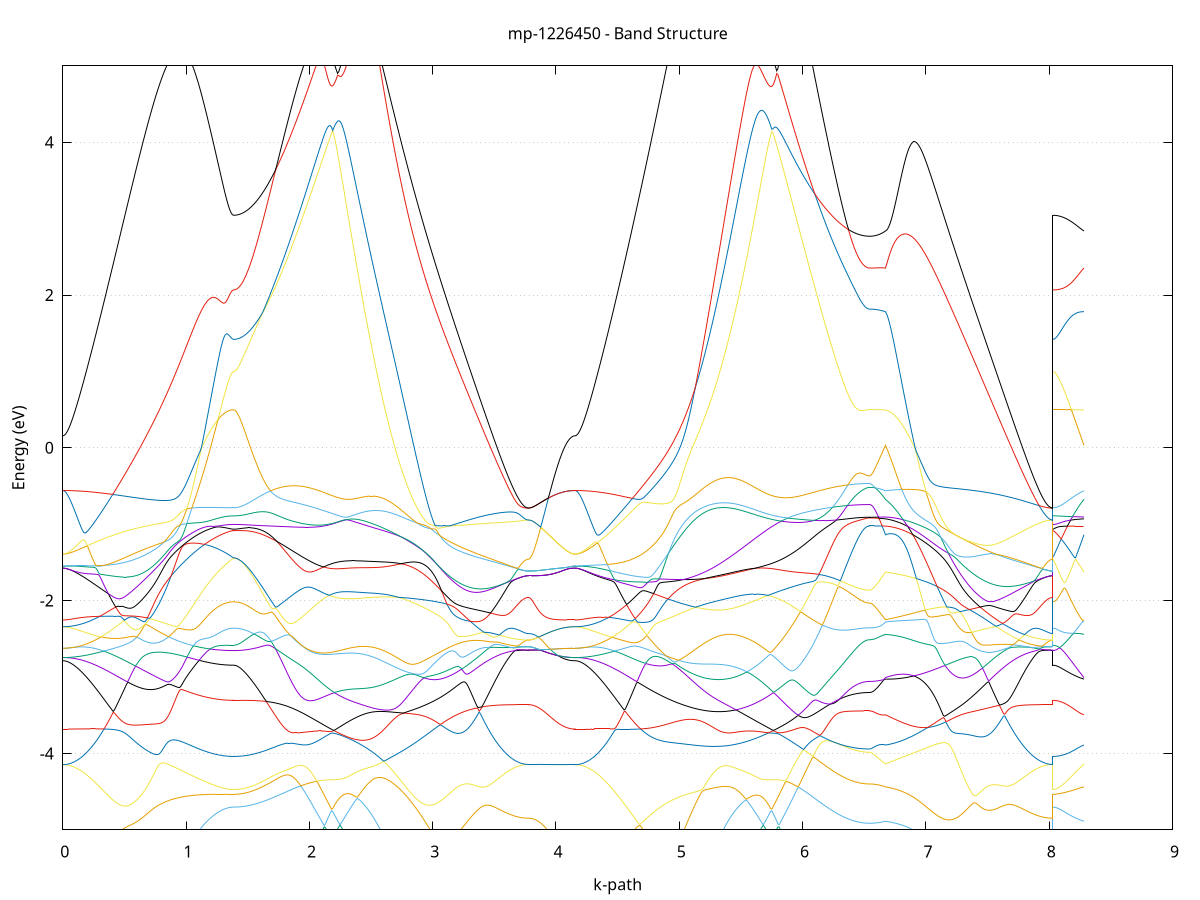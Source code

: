 set title 'mp-1226450 - Band Structure'
set xlabel 'k-path'
set ylabel 'Energy (eV)'
set grid y
set yrange [-5:5]
set terminal png size 800,600
set output 'mp-1226450_bands_gnuplot.png'
plot '-' using 1:2 with lines notitle, '-' using 1:2 with lines notitle, '-' using 1:2 with lines notitle, '-' using 1:2 with lines notitle, '-' using 1:2 with lines notitle, '-' using 1:2 with lines notitle, '-' using 1:2 with lines notitle, '-' using 1:2 with lines notitle, '-' using 1:2 with lines notitle, '-' using 1:2 with lines notitle, '-' using 1:2 with lines notitle, '-' using 1:2 with lines notitle, '-' using 1:2 with lines notitle, '-' using 1:2 with lines notitle, '-' using 1:2 with lines notitle, '-' using 1:2 with lines notitle, '-' using 1:2 with lines notitle, '-' using 1:2 with lines notitle, '-' using 1:2 with lines notitle, '-' using 1:2 with lines notitle, '-' using 1:2 with lines notitle, '-' using 1:2 with lines notitle, '-' using 1:2 with lines notitle, '-' using 1:2 with lines notitle, '-' using 1:2 with lines notitle, '-' using 1:2 with lines notitle, '-' using 1:2 with lines notitle, '-' using 1:2 with lines notitle, '-' using 1:2 with lines notitle, '-' using 1:2 with lines notitle, '-' using 1:2 with lines notitle, '-' using 1:2 with lines notitle, '-' using 1:2 with lines notitle, '-' using 1:2 with lines notitle, '-' using 1:2 with lines notitle, '-' using 1:2 with lines notitle, '-' using 1:2 with lines notitle, '-' using 1:2 with lines notitle, '-' using 1:2 with lines notitle, '-' using 1:2 with lines notitle, '-' using 1:2 with lines notitle, '-' using 1:2 with lines notitle, '-' using 1:2 with lines notitle, '-' using 1:2 with lines notitle, '-' using 1:2 with lines notitle, '-' using 1:2 with lines notitle, '-' using 1:2 with lines notitle, '-' using 1:2 with lines notitle
0.000000 -9.764644
0.009970 -9.764144
0.019940 -9.762444
0.029909 -9.759744
0.039879 -9.755944
0.049849 -9.751044
0.059819 -9.745044
0.069789 -9.737944
0.079758 -9.729844
0.089728 -9.720644
0.099698 -9.710344
0.109668 -9.698944
0.119638 -9.686544
0.129607 -9.673044
0.139577 -9.658544
0.149547 -9.642944
0.159517 -9.626344
0.169487 -9.608644
0.179456 -9.590044
0.189426 -9.570344
0.199396 -9.549644
0.209366 -9.527944
0.219336 -9.505344
0.229305 -9.481644
0.239275 -9.457044
0.249245 -9.431544
0.259215 -9.405044
0.269185 -9.377644
0.279154 -9.349344
0.289124 -9.320044
0.299094 -9.289944
0.309064 -9.259044
0.319034 -9.227244
0.329003 -9.194644
0.338973 -9.161144
0.348943 -9.126944
0.358913 -9.091944
0.368883 -9.056244
0.378852 -9.019844
0.388822 -8.982644
0.398792 -8.944844
0.408762 -8.906444
0.418732 -8.867344
0.428701 -8.827744
0.438671 -8.787544
0.448641 -8.746844
0.458611 -8.705644
0.468580 -8.664044
0.478550 -8.621944
0.488520 -8.579544
0.498490 -8.536844
0.508460 -8.493844
0.518429 -8.450544
0.528399 -8.407144
0.538369 -8.363544
0.548339 -8.319944
0.558309 -8.276344
0.568278 -8.232744
0.578248 -8.189244
0.588218 -8.145944
0.598188 -8.102944
0.608158 -8.060244
0.618127 -8.017944
0.628097 -7.976244
0.638067 -7.935044
0.648037 -7.894544
0.658007 -7.854744
0.667976 -7.815944
0.677946 -7.778044
0.687916 -7.741244
0.697886 -7.705644
0.707856 -7.671244
0.717825 -7.638244
0.727795 -7.606744
0.737765 -7.576744
0.747735 -7.548344
0.757705 -7.521744
0.767674 -7.496844
0.777644 -7.473744
0.787614 -7.452544
0.797584 -7.433144
0.807554 -7.415544
0.817523 -7.399844
0.827493 -7.386044
0.837463 -7.373944
0.847433 -7.363544
0.857403 -7.354844
0.867372 -7.347744
0.877342 -7.342144
0.887312 -7.337844
0.897282 -7.335044
0.907252 -7.333344
0.917221 -7.332944
0.927191 -7.333444
0.937161 -7.335044
0.947131 -7.337444
0.957101 -7.340644
0.967070 -7.344544
0.977040 -7.349144
0.987010 -7.354244
0.996980 -7.359944
1.006950 -7.365944
1.016919 -7.372444
1.026889 -7.379144
1.036859 -7.386144
1.046829 -7.393444
1.056799 -7.400844
1.066768 -7.408344
1.076738 -7.415944
1.086708 -7.423544
1.096678 -7.431244
1.106648 -7.438844
1.116617 -7.446444
1.126587 -7.453944
1.136557 -7.461344
1.146527 -7.468644
1.156497 -7.475744
1.166466 -7.482744
1.176436 -7.489444
1.186406 -7.496044
1.196376 -7.502344
1.206346 -7.508444
1.216315 -7.514244
1.226285 -7.519844
1.236255 -7.525044
1.246225 -7.530044
1.256194 -7.534744
1.266164 -7.539144
1.276134 -7.543144
1.286104 -7.546844
1.296074 -7.550244
1.306043 -7.553344
1.316013 -7.555944
1.325983 -7.558344
1.335953 -7.560344
1.345923 -7.561944
1.355892 -7.563244
1.365862 -7.564144
1.375832 -7.564744
1.385802 -7.564844
1.385802 -7.564844
1.395721 -7.564244
1.405641 -7.562344
1.415560 -7.559144
1.425479 -7.554644
1.435399 -7.548944
1.445318 -7.541944
1.455237 -7.533644
1.465157 -7.524044
1.475076 -7.513244
1.484995 -7.501244
1.494915 -7.487944
1.504834 -7.473444
1.514753 -7.457644
1.524673 -7.440644
1.534592 -7.422444
1.544511 -7.403044
1.554431 -7.382444
1.564350 -7.360644
1.574269 -7.337644
1.584189 -7.313544
1.594108 -7.288244
1.604027 -7.261844
1.613947 -7.234344
1.623866 -7.205744
1.633786 -7.176044
1.643705 -7.145344
1.653624 -7.113544
1.663544 -7.080644
1.673463 -7.046844
1.683382 -7.012044
1.693302 -6.976244
1.703221 -6.939544
1.713140 -6.901844
1.723060 -6.863344
1.732979 -6.823944
1.742898 -6.783744
1.752818 -6.742744
1.762737 -6.701044
1.772656 -6.658544
1.782576 -6.615344
1.792495 -6.571544
1.802414 -6.527044
1.812334 -6.482044
1.822253 -6.436544
1.832173 -6.390444
1.842092 -6.344044
1.852011 -6.297244
1.861931 -6.250144
1.871850 -6.202844
1.881769 -6.155344
1.891689 -6.107844
1.901608 -6.060344
1.911527 -6.013044
1.921447 -5.966044
1.931366 -5.919544
1.941285 -5.873644
1.951205 -5.828644
1.961124 -5.784844
1.971043 -5.742544
1.980963 -5.701844
1.990882 -5.663144
2.000801 -5.626344
2.010721 -5.591644
2.020640 -5.558744
2.030559 -5.527344
2.040479 -5.497244
2.050398 -5.468144
2.060317 -5.439844
2.070237 -5.412144
2.080156 -5.384844
2.090076 -5.357944
2.099995 -5.331144
2.109914 -5.304644
2.119834 -5.278144
2.129753 -5.251744
2.139672 -5.225444
2.149592 -5.199144
2.159511 -5.172744
2.169430 -5.146444
2.179350 -5.120144
2.189269 -5.130644
2.199188 -5.155944
2.209108 -5.180844
2.209108 -5.180844
2.219089 -5.205544
2.229070 -5.229944
2.239051 -5.253844
2.249033 -5.277344
2.259014 -5.300544
2.268995 -5.323244
2.278976 -5.345444
2.288957 -5.367344
2.298939 -5.388644
2.308920 -5.409544
2.318901 -5.430044
2.328882 -5.450044
2.338863 -5.469544
2.348845 -5.488544
2.358826 -5.507044
2.368807 -5.525144
2.378788 -5.542644
2.388769 -5.559744
2.398751 -5.576244
2.408732 -5.592344
2.418713 -5.607844
2.428694 -5.622844
2.438675 -5.637444
2.448657 -5.651444
2.458638 -5.664844
2.468619 -5.677844
2.478600 -5.690344
2.488581 -5.702244
2.498563 -5.713744
2.508544 -5.724644
2.518525 -5.735044
2.528506 -5.744944
2.538487 -5.754344
2.548469 -5.763244
2.558450 -5.771544
2.568431 -5.779444
2.578412 -5.786844
2.588393 -5.793844
2.598375 -5.800244
2.608356 -5.806244
2.618337 -5.811844
2.628318 -5.816844
2.638299 -5.821544
2.648281 -5.825744
2.658262 -5.829644
2.668243 -5.833044
2.678224 -5.836144
2.688205 -5.838944
2.698187 -5.841344
2.708168 -5.843544
2.718149 -5.845444
2.728130 -5.847144
2.738111 -5.848644
2.748093 -5.850044
2.758074 -5.851344
2.768055 -5.852544
2.778036 -5.853844
2.788017 -5.855344
2.797999 -5.901744
2.807980 -5.950244
2.817961 -5.999244
2.827942 -6.048744
2.837924 -6.098744
2.847905 -6.149144
2.857886 -6.199944
2.867867 -6.251244
2.877848 -6.302744
2.887830 -6.354744
2.897811 -6.406944
2.907792 -6.459444
2.917773 -6.512244
2.927754 -6.565244
2.937736 -6.618444
2.947717 -6.671944
2.957698 -6.725544
2.967679 -6.779244
2.977660 -6.833044
2.987642 -6.887044
2.997623 -6.941044
3.007604 -6.995144
3.017585 -7.049244
3.027566 -7.103344
3.037548 -7.157344
3.047529 -7.211344
3.057510 -7.265344
3.067491 -7.319144
3.077472 -7.372944
3.087454 -7.426544
3.097435 -7.479944
3.107416 -7.533244
3.117397 -7.586344
3.127378 -7.639144
3.137360 -7.691744
3.147341 -7.744044
3.157322 -7.796044
3.167303 -7.847744
3.177284 -7.899044
3.187266 -7.950044
3.197247 -8.000744
3.207228 -8.050944
3.217209 -8.100744
3.227190 -8.150044
3.237172 -8.198944
3.247153 -8.247344
3.257134 -8.295244
3.267115 -8.342644
3.277096 -8.389444
3.287078 -8.435644
3.297059 -8.481344
3.307040 -8.526444
3.317021 -8.570844
3.327002 -8.614644
3.336984 -8.657744
3.346965 -8.700144
3.356946 -8.741944
3.366927 -8.782944
3.376908 -8.823244
3.386890 -8.862744
3.396871 -8.901444
3.406852 -8.939444
3.416833 -8.976644
3.426815 -9.012944
3.436796 -9.048444
3.446777 -9.083044
3.456758 -9.116844
3.466739 -9.149744
3.476721 -9.181744
3.486702 -9.212844
3.496683 -9.243044
3.506664 -9.272244
3.516645 -9.300544
3.526627 -9.327844
3.536608 -9.354244
3.546589 -9.379544
3.556570 -9.403944
3.566551 -9.427244
3.576533 -9.449644
3.586514 -9.470944
3.596495 -9.491144
3.606476 -9.510444
3.616457 -9.528544
3.626439 -9.545644
3.636420 -9.561744
3.646401 -9.576744
3.656382 -9.590544
3.666363 -9.603344
3.676345 -9.615044
3.686326 -9.625644
3.696307 -9.635144
3.706288 -9.643544
3.716269 -9.650844
3.726251 -9.657044
3.736232 -9.662044
3.746213 -9.665944
3.756194 -9.668844
3.766175 -9.670444
3.776157 -9.671044
3.776157 -9.671044
3.786095 -9.671244
3.796034 -9.671744
3.805973 -9.672644
3.815912 -9.673844
3.825851 -9.675344
3.835789 -9.677244
3.845728 -9.679344
3.855667 -9.681744
3.865606 -9.684444
3.875544 -9.687444
3.885483 -9.690544
3.895422 -9.693844
3.905361 -9.697344
3.915300 -9.700944
3.925238 -9.704644
3.935177 -9.708444
3.945116 -9.712344
3.955055 -9.716144
3.964993 -9.720044
3.974932 -9.723844
3.984871 -9.727644
3.994810 -9.731344
4.004749 -9.734944
4.014687 -9.738444
4.024626 -9.741744
4.034565 -9.744944
4.044504 -9.747844
4.054442 -9.750644
4.064381 -9.753244
4.074320 -9.755544
4.084259 -9.757644
4.094198 -9.759444
4.104136 -9.761044
4.114075 -9.762344
4.124014 -9.763344
4.133953 -9.764044
4.143891 -9.764544
4.153830 -9.764644
4.153830 -9.764644
4.163811 -9.764044
4.173791 -9.762444
4.183771 -9.759744
4.193751 -9.755844
4.203732 -9.750944
4.213712 -9.744844
4.223692 -9.737744
4.233673 -9.729544
4.243653 -9.720244
4.253633 -9.709844
4.263614 -9.698444
4.273594 -9.685844
4.283574 -9.672344
4.293555 -9.657644
4.303535 -9.641944
4.313515 -9.625144
4.323496 -9.607444
4.333476 -9.588544
4.343456 -9.568744
4.353436 -9.547844
4.363417 -9.525944
4.373397 -9.503144
4.383377 -9.479244
4.393358 -9.454344
4.403338 -9.428544
4.413318 -9.401844
4.423299 -9.374044
4.433279 -9.345444
4.443259 -9.315844
4.453240 -9.285344
4.463220 -9.253944
4.473200 -9.221644
4.483181 -9.188544
4.493161 -9.154444
4.503141 -9.119644
4.513121 -9.083944
4.523102 -9.047444
4.533082 -9.010044
4.543062 -8.971944
4.553043 -8.933144
4.563023 -8.893444
4.573003 -8.853044
4.582984 -8.811944
4.592964 -8.770144
4.602944 -8.727544
4.612925 -8.684344
4.622905 -8.640544
4.632885 -8.596044
4.642866 -8.550844
4.652846 -8.505144
4.662826 -8.458744
4.672806 -8.411844
4.682787 -8.364344
4.692767 -8.316244
4.702747 -8.267744
4.712728 -8.218644
4.722708 -8.169044
4.732688 -8.119044
4.742669 -8.068544
4.752649 -8.017644
4.762629 -7.966244
4.772610 -7.914544
4.782590 -7.862444
4.792570 -7.809944
4.802550 -7.757044
4.812531 -7.703944
4.822511 -7.650444
4.832491 -7.596744
4.842472 -7.542744
4.852452 -7.488544
4.862432 -7.434044
4.872413 -7.379344
4.882393 -7.324544
4.892373 -7.269544
4.902354 -7.214344
4.912334 -7.159044
4.922314 -7.103744
4.932295 -7.048244
4.942275 -6.992844
4.952255 -6.937244
4.962236 -6.881744
4.972216 -6.826244
4.982196 -6.770844
4.992176 -6.715444
5.002157 -6.660144
5.012137 -6.605044
5.022117 -6.549944
5.032098 -6.495144
5.042078 -6.440544
5.052058 -6.386144
5.062039 -6.331944
5.072019 -6.278144
5.081999 -6.224544
5.091980 -6.171344
5.101960 -6.118544
5.111940 -6.066144
5.121920 -6.014144
5.131901 -5.962744
5.141881 -5.911744
5.151861 -5.861244
5.161842 -5.811444
5.171822 -5.802444
5.181802 -5.806044
5.191783 -5.809244
5.201763 -5.811844
5.211743 -5.813944
5.221724 -5.815544
5.231704 -5.816644
5.241684 -5.817144
5.251665 -5.817144
5.261645 -5.816544
5.271625 -5.815444
5.281606 -5.813844
5.291586 -5.811544
5.301566 -5.808744
5.311546 -5.805444
5.321527 -5.801444
5.331507 -5.797044
5.341487 -5.791944
5.351468 -5.786244
5.361448 -5.780044
5.371428 -5.773244
5.381409 -5.765844
5.391389 -5.757944
5.401369 -5.749344
5.411350 -5.740244
5.421330 -5.730644
5.431310 -5.720344
5.441290 -5.709444
5.451271 -5.698044
5.461251 -5.686044
5.471231 -5.673544
5.481212 -5.660344
5.491192 -5.646644
5.501172 -5.632444
5.511153 -5.617544
5.521133 -5.602144
5.531113 -5.586244
5.541094 -5.569644
5.551074 -5.552644
5.561054 -5.535044
5.571035 -5.516844
5.581015 -5.498144
5.590995 -5.478944
5.600976 -5.459144
5.610956 -5.438844
5.620936 -5.418044
5.630916 -5.396644
5.640897 -5.374844
5.650877 -5.352444
5.660857 -5.329644
5.670838 -5.306244
5.680818 -5.282444
5.690798 -5.258144
5.700779 -5.233344
5.710759 -5.208044
5.720739 -5.182344
5.730720 -5.156244
5.740700 -5.129644
5.750680 -5.122144
5.760660 -5.148644
5.760660 -5.148644
5.770579 -5.175044
5.780497 -5.201444
5.790415 -5.227944
5.800333 -5.254444
5.810251 -5.281044
5.820169 -5.307744
5.830087 -5.334544
5.840005 -5.361544
5.849923 -5.388844
5.859841 -5.416344
5.869759 -5.444444
5.879677 -5.473044
5.889595 -5.502444
5.899513 -5.532844
5.909431 -5.564544
5.919349 -5.597644
5.929267 -5.632644
5.939185 -5.669444
5.949103 -5.708144
5.959021 -5.748744
5.968939 -5.791044
5.978857 -5.834744
5.988775 -5.879544
5.998693 -5.925244
6.008611 -5.971644
6.018529 -6.018544
6.028447 -6.065644
6.038365 -6.113044
6.048283 -6.160444
6.058201 -6.207844
6.068119 -6.255044
6.078037 -6.302044
6.087956 -6.348744
6.097874 -6.395044
6.107792 -6.440944
6.117710 -6.486444
6.127628 -6.531344
6.137546 -6.575744
6.147464 -6.619544
6.157382 -6.662644
6.167300 -6.705044
6.177218 -6.746744
6.187136 -6.787644
6.197054 -6.827744
6.206972 -6.867144
6.216890 -6.905544
6.226808 -6.943144
6.236726 -6.979744
6.246644 -7.015544
6.256562 -7.050244
6.266480 -7.084044
6.276398 -7.116844
6.286316 -7.148644
6.296234 -7.179344
6.306152 -7.208944
6.316070 -7.237544
6.325988 -7.265044
6.335906 -7.291444
6.345824 -7.316644
6.355742 -7.340744
6.365660 -7.363644
6.375578 -7.385444
6.385496 -7.405944
6.395414 -7.425344
6.405332 -7.443544
6.415250 -7.460544
6.425169 -7.476244
6.435087 -7.490844
6.445005 -7.504044
6.454923 -7.516144
6.464841 -7.526944
6.474759 -7.536444
6.484677 -7.544744
6.494595 -7.551744
6.504513 -7.557444
6.514431 -7.561944
6.524349 -7.565044
6.534267 -7.567044
6.544185 -7.567644
6.544185 -7.567644
6.554029 -7.567644
6.563872 -7.567644
6.573716 -7.567544
6.583560 -7.567444
6.593404 -7.567444
6.603248 -7.567344
6.613091 -7.567144
6.622935 -7.567044
6.632779 -7.566944
6.642623 -7.566744
6.652466 -7.566544
6.662310 -7.566344
6.672154 -7.566144
6.672154 -7.566144
6.682133 -7.565144
6.692111 -7.563744
6.702090 -7.562044
6.712069 -7.559944
6.722048 -7.557544
6.732026 -7.554744
6.742005 -7.551544
6.751984 -7.548044
6.761962 -7.544244
6.771941 -7.540044
6.781920 -7.535644
6.791899 -7.530844
6.801877 -7.525644
6.811856 -7.520244
6.821835 -7.514644
6.831813 -7.508644
6.841792 -7.502444
6.851771 -7.495944
6.861750 -7.489244
6.871728 -7.482344
6.881707 -7.475244
6.891686 -7.467944
6.901664 -7.460444
6.911643 -7.452944
6.921622 -7.445244
6.931600 -7.437444
6.941579 -7.429544
6.951558 -7.421744
6.961537 -7.413844
6.971515 -7.406044
6.981494 -7.398244
6.991473 -7.390644
7.001451 -7.383044
7.011430 -7.375744
7.021409 -7.368744
7.031388 -7.361944
7.041366 -7.355444
7.051345 -7.349444
7.061324 -7.343844
7.071302 -7.338744
7.081281 -7.334244
7.091260 -7.330444
7.101238 -7.327344
7.111217 -7.325044
7.121196 -7.323644
7.131175 -7.323244
7.141153 -7.323844
7.151132 -7.325544
7.161111 -7.328544
7.171089 -7.332844
7.181068 -7.338444
7.191047 -7.345544
7.201026 -7.354144
7.211004 -7.364344
7.220983 -7.376144
7.230962 -7.389644
7.240940 -7.404944
7.250919 -7.421944
7.260898 -7.440744
7.270877 -7.461244
7.280855 -7.483644
7.290834 -7.507644
7.300813 -7.533444
7.310791 -7.560844
7.320770 -7.589844
7.330749 -7.620344
7.340727 -7.652344
7.350706 -7.685644
7.360685 -7.720244
7.370664 -7.756144
7.380642 -7.793044
7.390621 -7.830944
7.400600 -7.869844
7.410578 -7.909444
7.420557 -7.949844
7.430536 -7.990944
7.440515 -8.032444
7.450493 -8.074544
7.460472 -8.116944
7.470451 -8.159644
7.480429 -8.202544
7.490408 -8.245644
7.500387 -8.288844
7.510366 -8.331944
7.520344 -8.375144
7.530323 -8.418144
7.540302 -8.460944
7.550280 -8.503544
7.560259 -8.545844
7.570238 -8.587844
7.580216 -8.629444
7.590195 -8.670644
7.600174 -8.711444
7.610153 -8.751644
7.620131 -8.791344
7.630110 -8.830444
7.640089 -8.868944
7.650067 -8.906844
7.660046 -8.944044
7.670025 -8.980444
7.680004 -9.016244
7.689982 -9.051244
7.699961 -9.085444
7.709940 -9.118844
7.719918 -9.151444
7.729897 -9.183144
7.739876 -9.214044
7.749855 -9.243944
7.759833 -9.273044
7.769812 -9.301244
7.779791 -9.328444
7.789769 -9.354644
7.799748 -9.379944
7.809727 -9.404244
7.819705 -9.427544
7.829684 -9.449844
7.839663 -9.471044
7.849642 -9.491344
7.859620 -9.510544
7.869599 -9.528644
7.879578 -9.545744
7.889556 -9.561844
7.899535 -9.576744
7.909514 -9.590644
7.919493 -9.603444
7.929471 -9.615144
7.939450 -9.625744
7.949429 -9.635244
7.959407 -9.643544
7.969386 -9.650844
7.979365 -9.657044
7.989343 -9.662044
7.999322 -9.665944
8.009301 -9.668844
8.019280 -9.670444
8.029258 -9.671044
8.029258 -7.564844
8.038982 -7.564844
8.048707 -7.564944
8.058431 -7.564944
8.068155 -7.564944
8.077879 -7.564944
8.087603 -7.565044
8.097327 -7.565044
8.107051 -7.565144
8.116776 -7.565144
8.126500 -7.565244
8.136224 -7.565244
8.145948 -7.565344
8.155672 -7.565444
8.165396 -7.565444
8.175121 -7.565544
8.184845 -7.565644
8.194569 -7.565644
8.204293 -7.565744
8.214017 -7.565844
8.223741 -7.565844
8.233465 -7.565944
8.243190 -7.565944
8.252914 -7.566044
8.262638 -7.566044
8.272362 -7.566044
8.282086 -7.566144
e
0.000000 -7.582644
0.009970 -7.582244
0.019940 -7.580944
0.029909 -7.578844
0.039879 -7.575944
0.049849 -7.572144
0.059819 -7.567544
0.069789 -7.562044
0.079758 -7.555744
0.089728 -7.548644
0.099698 -7.540744
0.109668 -7.531944
0.119638 -7.522344
0.129607 -7.511844
0.139577 -7.500644
0.149547 -7.488544
0.159517 -7.475744
0.169487 -7.462044
0.179456 -7.447544
0.189426 -7.432344
0.199396 -7.416244
0.209366 -7.399444
0.219336 -7.381844
0.229305 -7.363444
0.239275 -7.344344
0.249245 -7.324544
0.259215 -7.303944
0.269185 -7.282644
0.279154 -7.260544
0.289124 -7.237844
0.299094 -7.214444
0.309064 -7.190444
0.319034 -7.165744
0.329003 -7.140344
0.338973 -7.114444
0.348943 -7.087844
0.358913 -7.060744
0.368883 -7.033144
0.378852 -7.004944
0.388822 -6.976344
0.398792 -6.947244
0.408762 -6.917744
0.418732 -6.887844
0.428701 -6.857644
0.438671 -6.827144
0.448641 -6.796444
0.458611 -6.765444
0.468580 -6.734344
0.478550 -6.703244
0.488520 -6.672044
0.498490 -6.640844
0.508460 -6.609744
0.518429 -6.578844
0.528399 -6.548144
0.538369 -6.517844
0.548339 -6.487844
0.558309 -6.458244
0.568278 -6.429244
0.578248 -6.400744
0.588218 -6.372944
0.598188 -6.345744
0.608158 -6.319244
0.618127 -6.293544
0.628097 -6.268644
0.638067 -6.244444
0.648037 -6.220944
0.658007 -6.198244
0.667976 -6.176144
0.677946 -6.154744
0.687916 -6.133844
0.697886 -6.113444
0.707856 -6.093344
0.717825 -6.073544
0.727795 -6.054044
0.737765 -6.034644
0.747735 -6.015344
0.757705 -5.996144
0.767674 -5.977044
0.777644 -5.958244
0.787614 -5.939944
0.797584 -5.922544
0.807554 -5.906544
0.817523 -5.892744
0.827493 -5.881944
0.837463 -5.874944
0.847433 -5.871844
0.857403 -5.872344
0.867372 -5.875944
0.877342 -5.881944
0.887312 -5.889644
0.897282 -5.898544
0.907252 -5.908444
0.917221 -5.919044
0.927191 -5.930244
0.937161 -5.941744
0.947131 -5.953544
0.957101 -5.965444
0.967070 -5.977644
0.977040 -5.989844
0.987010 -6.002044
0.996980 -6.014244
1.006950 -6.026444
1.016919 -6.038444
1.026889 -6.050444
1.036859 -6.062344
1.046829 -6.074044
1.056799 -6.085544
1.066768 -6.096944
1.076738 -6.108044
1.086708 -6.118944
1.096678 -6.129644
1.106648 -6.140044
1.116617 -6.150144
1.126587 -6.160044
1.136557 -6.169644
1.146527 -6.178844
1.156497 -6.187844
1.166466 -6.196444
1.176436 -6.204744
1.186406 -6.212744
1.196376 -6.220344
1.206346 -6.227644
1.216315 -6.234544
1.226285 -6.241144
1.236255 -6.247344
1.246225 -6.253144
1.256194 -6.258544
1.266164 -6.263544
1.276134 -6.268244
1.286104 -6.272544
1.296074 -6.276344
1.306043 -6.279844
1.316013 -6.282844
1.325983 -6.285544
1.335953 -6.287744
1.345923 -6.289644
1.355892 -6.291044
1.365862 -6.292044
1.375832 -6.292744
1.385802 -6.292944
1.385802 -6.292944
1.395721 -6.292644
1.405641 -6.292044
1.415560 -6.290944
1.425479 -6.289444
1.435399 -6.287444
1.445318 -6.285144
1.455237 -6.282244
1.465157 -6.279044
1.475076 -6.275344
1.484995 -6.271244
1.494915 -6.266744
1.504834 -6.261744
1.514753 -6.256344
1.524673 -6.250544
1.534592 -6.244244
1.544511 -6.237644
1.554431 -6.230544
1.564350 -6.223044
1.574269 -6.215044
1.584189 -6.206744
1.594108 -6.197944
1.604027 -6.188744
1.613947 -6.179144
1.623866 -6.169144
1.633786 -6.158744
1.643705 -6.147944
1.653624 -6.136644
1.663544 -6.125044
1.673463 -6.113044
1.683382 -6.100544
1.693302 -6.087744
1.703221 -6.074444
1.713140 -6.060844
1.723060 -6.046744
1.732979 -6.032344
1.742898 -6.017544
1.752818 -6.002244
1.762737 -5.986644
1.772656 -5.970644
1.782576 -5.954244
1.792495 -5.937444
1.802414 -5.920144
1.812334 -5.902544
1.822253 -5.884544
1.832173 -5.866044
1.842092 -5.847144
1.852011 -5.827844
1.861931 -5.808044
1.871850 -5.787744
1.881769 -5.766944
1.891689 -5.745544
1.901608 -5.723544
1.911527 -5.700944
1.921447 -5.677444
1.931366 -5.653244
1.941285 -5.627944
1.951205 -5.601444
1.961124 -5.573644
1.971043 -5.544244
1.980963 -5.513044
1.990882 -5.479944
2.000801 -5.444844
2.010721 -5.407844
2.020640 -5.369344
2.030559 -5.329444
2.040479 -5.288544
2.050398 -5.247144
2.060317 -5.205444
2.070237 -5.163644
2.080156 -5.122044
2.090076 -5.080844
2.099995 -5.040244
2.109914 -5.000344
2.119834 -4.961244
2.129753 -4.972244
2.139672 -4.999344
2.149592 -5.026144
2.159511 -5.052744
2.169430 -5.079044
2.179350 -5.104944
2.189269 -5.093844
2.199188 -5.067544
2.209108 -5.041244
2.209108 -5.041244
2.219089 -5.014744
2.229070 -4.988244
2.239051 -4.961844
2.249033 -4.936944
2.259014 -4.964744
2.268995 -4.992044
2.278976 -5.018844
2.288957 -5.045044
2.298939 -5.070744
2.308920 -5.095944
2.318901 -5.120444
2.328882 -5.144444
2.338863 -5.167844
2.348845 -5.190644
2.358826 -5.212844
2.368807 -5.234444
2.378788 -5.255344
2.388769 -5.275644
2.398751 -5.295344
2.408732 -5.314444
2.418713 -5.332844
2.428694 -5.350644
2.438675 -5.367744
2.448657 -5.384144
2.458638 -5.399944
2.468619 -5.415144
2.478600 -5.429644
2.488581 -5.443544
2.498563 -5.456744
2.508544 -5.469244
2.518525 -5.481144
2.528506 -5.492444
2.538487 -5.503044
2.548469 -5.513044
2.558450 -5.522344
2.568431 -5.531144
2.578412 -5.539144
2.588393 -5.546644
2.598375 -5.553544
2.608356 -5.559744
2.618337 -5.565444
2.628318 -5.570444
2.638299 -5.574944
2.648281 -5.578844
2.658262 -5.582244
2.668243 -5.585044
2.678224 -5.587344
2.688205 -5.589044
2.698187 -5.590244
2.708168 -5.590944
2.718149 -5.591144
2.728130 -5.590944
2.738111 -5.622744
2.748093 -5.667644
2.758074 -5.713244
2.768055 -5.759444
2.778036 -5.806344
2.788017 -5.853744
2.797999 -5.856944
2.807980 -5.858744
2.817961 -5.860944
2.827942 -5.863644
2.837924 -5.866844
2.847905 -5.870644
2.857886 -5.875344
2.867867 -5.880744
2.877848 -5.887244
2.887830 -5.894744
2.897811 -5.903444
2.907792 -5.913344
2.917773 -5.924544
2.927754 -5.937144
2.937736 -5.951144
2.947717 -5.966544
2.957698 -5.983444
2.967679 -6.001744
2.977660 -6.021444
2.987642 -6.042544
2.997623 -6.064844
3.007604 -6.088544
3.017585 -6.113344
3.027566 -6.139244
3.037548 -6.166244
3.047529 -6.194144
3.057510 -6.222844
3.067491 -6.252444
3.077472 -6.282744
3.087454 -6.313544
3.097435 -6.345044
3.107416 -6.376944
3.117397 -6.409244
3.127378 -6.441944
3.137360 -6.474844
3.147341 -6.508044
3.157322 -6.541344
3.167303 -6.574744
3.177284 -6.608244
3.187266 -6.641744
3.197247 -6.675244
3.207228 -6.708644
3.217209 -6.741944
3.227190 -6.775044
3.237172 -6.808044
3.247153 -6.840744
3.257134 -6.873244
3.267115 -6.905444
3.277096 -6.937344
3.287078 -6.968944
3.297059 -7.000144
3.307040 -7.031044
3.317021 -7.061444
3.327002 -7.091544
3.336984 -7.121144
3.346965 -7.150244
3.356946 -7.178944
3.366927 -7.207044
3.376908 -7.234744
3.386890 -7.261844
3.396871 -7.288444
3.406852 -7.314544
3.416833 -7.339944
3.426815 -7.364844
3.436796 -7.389244
3.446777 -7.412944
3.456758 -7.436044
3.466739 -7.458544
3.476721 -7.480344
3.486702 -7.501544
3.496683 -7.522144
3.506664 -7.542044
3.516645 -7.561344
3.526627 -7.579844
3.536608 -7.597744
3.546589 -7.615044
3.556570 -7.631544
3.566551 -7.647344
3.576533 -7.662544
3.586514 -7.676944
3.596495 -7.690644
3.606476 -7.703644
3.616457 -7.715944
3.626439 -7.727444
3.636420 -7.738344
3.646401 -7.748444
3.656382 -7.757744
3.666363 -7.766344
3.676345 -7.774244
3.686326 -7.781344
3.696307 -7.787744
3.706288 -7.793444
3.716269 -7.798344
3.726251 -7.802444
3.736232 -7.805844
3.746213 -7.808544
3.756194 -7.810344
3.766175 -7.811544
3.776157 -7.811844
3.776157 -7.811844
3.786095 -7.811444
3.796034 -7.810144
3.805973 -7.808044
3.815912 -7.805144
3.825851 -7.801444
3.835789 -7.796944
3.845728 -7.791744
3.855667 -7.785844
3.865606 -7.779244
3.875544 -7.772144
3.885483 -7.764444
3.895422 -7.756344
3.905361 -7.747844
3.915300 -7.738944
3.925238 -7.729744
3.935177 -7.720444
3.945116 -7.710944
3.955055 -7.701344
3.964993 -7.691844
3.974932 -7.682344
3.984871 -7.673044
3.994810 -7.663944
4.004749 -7.655044
4.014687 -7.646544
4.024626 -7.638344
4.034565 -7.630544
4.044504 -7.623344
4.054442 -7.616544
4.064381 -7.610244
4.074320 -7.604644
4.084259 -7.599544
4.094198 -7.595144
4.104136 -7.591344
4.114075 -7.588244
4.124014 -7.585844
4.133953 -7.584044
4.143891 -7.583044
4.153830 -7.582644
4.153830 -7.582644
4.163811 -7.582244
4.173791 -7.580944
4.183771 -7.578844
4.193751 -7.575844
4.203732 -7.571944
4.213712 -7.567244
4.223692 -7.561744
4.233673 -7.555344
4.243653 -7.548044
4.253633 -7.539944
4.263614 -7.531044
4.273594 -7.521244
4.283574 -7.510644
4.293555 -7.499144
4.303535 -7.486844
4.313515 -7.473744
4.323496 -7.459844
4.333476 -7.445044
4.343456 -7.429444
4.353436 -7.413144
4.363417 -7.395944
4.373397 -7.377944
4.383377 -7.359144
4.393358 -7.339544
4.403338 -7.319244
4.413318 -7.298144
4.423299 -7.276244
4.433279 -7.253644
4.443259 -7.230244
4.453240 -7.206044
4.463220 -7.181244
4.473200 -7.155644
4.483181 -7.129344
4.493161 -7.102244
4.503141 -7.074544
4.513121 -7.046144
4.523102 -7.017144
4.533082 -6.987344
4.543062 -6.957044
4.553043 -6.926044
4.563023 -6.894344
4.573003 -6.862144
4.582984 -6.829344
4.592964 -6.795844
4.602944 -6.761844
4.612925 -6.727344
4.622905 -6.692244
4.632885 -6.656644
4.642866 -6.620544
4.652846 -6.583944
4.662826 -6.546944
4.672806 -6.509344
4.682787 -6.471444
4.692767 -6.433044
4.702747 -6.394344
4.712728 -6.355144
4.722708 -6.315644
4.732688 -6.275844
4.742669 -6.235644
4.752649 -6.195144
4.762629 -6.154444
4.772610 -6.113444
4.782590 -6.072144
4.792570 -6.030644
4.802550 -5.989044
4.812531 -5.947144
4.822511 -5.905244
4.832491 -5.863044
4.842472 -5.820844
4.852452 -5.778544
4.862432 -5.736244
4.872413 -5.693844
4.882393 -5.651344
4.892373 -5.608944
4.902354 -5.592644
4.912334 -5.599744
4.922314 -5.607344
4.932295 -5.615444
4.942275 -5.623944
4.952255 -5.632744
4.962236 -5.641744
4.972216 -5.651044
4.982196 -5.660344
4.992176 -5.669744
5.002157 -5.679244
5.012137 -5.688544
5.022117 -5.697844
5.032098 -5.707044
5.042078 -5.715944
5.052058 -5.724744
5.062039 -5.733144
5.072019 -5.741344
5.081999 -5.749244
5.091980 -5.756844
5.101960 -5.763944
5.111940 -5.770744
5.121920 -5.777144
5.131901 -5.783144
5.141881 -5.788644
5.151861 -5.793744
5.161842 -5.798344
5.171822 -5.762144
5.181802 -5.713544
5.191783 -5.665644
5.201763 -5.618444
5.211743 -5.587744
5.221724 -5.587944
5.231704 -5.587544
5.241684 -5.586644
5.251665 -5.585144
5.261645 -5.583044
5.271625 -5.580344
5.281606 -5.577144
5.291586 -5.573344
5.301566 -5.568944
5.311546 -5.563844
5.321527 -5.558244
5.331507 -5.551944
5.341487 -5.545044
5.351468 -5.537544
5.361448 -5.529444
5.371428 -5.520644
5.381409 -5.511244
5.391389 -5.501244
5.401369 -5.490544
5.411350 -5.479244
5.421330 -5.467244
5.431310 -5.454644
5.441290 -5.441344
5.451271 -5.427444
5.461251 -5.412944
5.471231 -5.397744
5.481212 -5.381944
5.491192 -5.365444
5.501172 -5.348344
5.511153 -5.330644
5.521133 -5.312244
5.531113 -5.293244
5.541094 -5.273544
5.551074 -5.253344
5.561054 -5.232444
5.571035 -5.210944
5.581015 -5.188844
5.590995 -5.166144
5.600976 -5.142944
5.610956 -5.119044
5.620936 -5.094644
5.630916 -5.069644
5.640897 -5.044044
5.650877 -5.017944
5.660857 -4.991244
5.670838 -4.964144
5.680818 -4.938144
5.690798 -4.964244
5.700779 -4.990344
5.710759 -5.016644
5.720739 -5.042944
5.730720 -5.069244
5.740700 -5.095744
5.750680 -5.102544
5.760660 -5.075144
5.760660 -5.075144
5.770579 -5.047444
5.780497 -5.019344
5.790415 -4.990844
5.800333 -4.961944
5.810251 -4.962944
5.820169 -5.002244
5.830087 -5.042244
5.840005 -5.083044
5.849923 -5.124344
5.859841 -5.166044
5.869759 -5.207944
5.879677 -5.249744
5.889595 -5.291244
5.899513 -5.332144
5.909431 -5.372244
5.919349 -5.410944
5.929267 -5.448144
5.939185 -5.483644
5.949103 -5.517144
5.959021 -5.548744
5.968939 -5.578644
5.978857 -5.607044
5.988775 -5.633944
5.998693 -5.659744
6.008611 -5.684544
6.018529 -5.708444
6.028447 -5.731644
6.038365 -5.754044
6.048283 -5.775944
6.058201 -5.797144
6.068119 -5.817944
6.078037 -5.838244
6.087956 -5.857944
6.097874 -5.877344
6.107792 -5.896244
6.117710 -5.914644
6.127628 -5.932744
6.137546 -5.950344
6.147464 -5.967544
6.157382 -5.984444
6.167300 -6.000844
6.177218 -6.016844
6.187136 -6.032444
6.197054 -6.047644
6.206972 -6.062444
6.216890 -6.076844
6.226808 -6.090844
6.236726 -6.104444
6.246644 -6.117644
6.256562 -6.130344
6.266480 -6.142744
6.276398 -6.154644
6.286316 -6.166244
6.296234 -6.177344
6.306152 -6.188044
6.316070 -6.198244
6.325988 -6.208144
6.335906 -6.217544
6.345824 -6.226544
6.355742 -6.235144
6.365660 -6.243344
6.375578 -6.251044
6.385496 -6.258344
6.395414 -6.265144
6.405332 -6.271644
6.415250 -6.277544
6.425169 -6.283144
6.435087 -6.288244
6.445005 -6.292944
6.454923 -6.297144
6.464841 -6.300944
6.474759 -6.304244
6.484677 -6.307144
6.494595 -6.309644
6.504513 -6.311644
6.514431 -6.313144
6.524349 -6.314244
6.534267 -6.314944
6.544185 -6.315144
6.544185 -6.315144
6.554029 -6.315144
6.563872 -6.315044
6.573716 -6.314744
6.583560 -6.314544
6.593404 -6.314144
6.603248 -6.313644
6.613091 -6.313144
6.622935 -6.312544
6.632779 -6.311844
6.642623 -6.311144
6.652466 -6.310244
6.662310 -6.309444
6.672154 -6.308444
6.672154 -6.308444
6.682133 -6.307244
6.692111 -6.305544
6.702090 -6.303544
6.712069 -6.301044
6.722048 -6.298144
6.732026 -6.294744
6.742005 -6.291044
6.751984 -6.286944
6.761962 -6.282444
6.771941 -6.277544
6.781920 -6.272244
6.791899 -6.266544
6.801877 -6.260544
6.811856 -6.254144
6.821835 -6.247444
6.831813 -6.240444
6.841792 -6.233044
6.851771 -6.225444
6.861750 -6.217444
6.871728 -6.209144
6.881707 -6.200644
6.891686 -6.191944
6.901664 -6.182944
6.911643 -6.173844
6.921622 -6.164444
6.931600 -6.154944
6.941579 -6.145344
6.951558 -6.135744
6.961537 -6.125944
6.971515 -6.116244
6.981494 -6.106544
6.991473 -6.096844
7.001451 -6.087344
7.011430 -6.078044
7.021409 -6.068944
7.031388 -6.060144
7.041366 -6.051744
7.051345 -6.043844
7.061324 -6.036444
7.071302 -6.029644
7.081281 -6.023544
7.091260 -6.018244
7.101238 -6.013944
7.111217 -6.010544
7.121196 -6.008344
7.131175 -6.007244
7.141153 -6.007544
7.151132 -6.009344
7.161111 -6.012544
7.171089 -6.017344
7.181068 -6.023744
7.191047 -6.031844
7.201026 -6.041644
7.211004 -6.053244
7.220983 -6.066544
7.230962 -6.081444
7.240940 -6.098044
7.250919 -6.116244
7.260898 -6.135944
7.270877 -6.157144
7.280855 -6.179644
7.290834 -6.203344
7.300813 -6.228244
7.310791 -6.254244
7.320770 -6.281244
7.330749 -6.309044
7.340727 -6.337644
7.350706 -6.367044
7.360685 -6.397044
7.370664 -6.427544
7.380642 -6.458544
7.390621 -6.489944
7.400600 -6.521744
7.410578 -6.553744
7.420557 -6.585944
7.430536 -6.618344
7.440515 -6.650944
7.450493 -6.683444
7.460472 -6.716044
7.470451 -6.748544
7.480429 -6.781044
7.490408 -6.813344
7.500387 -6.845544
7.510366 -6.877544
7.520344 -6.909244
7.530323 -6.940744
7.540302 -6.971944
7.550280 -7.002844
7.560259 -7.033444
7.570238 -7.063644
7.580216 -7.093344
7.590195 -7.122744
7.600174 -7.151744
7.610153 -7.180144
7.620131 -7.208244
7.630110 -7.235744
7.640089 -7.262744
7.650067 -7.289244
7.660046 -7.315144
7.670025 -7.340544
7.680004 -7.365444
7.689982 -7.389644
7.699961 -7.413344
7.709940 -7.436344
7.719918 -7.458844
7.729897 -7.480644
7.739876 -7.501844
7.749855 -7.522344
7.759833 -7.542244
7.769812 -7.561444
7.779791 -7.580044
7.789769 -7.597944
7.799748 -7.615144
7.809727 -7.631644
7.819705 -7.647444
7.829684 -7.662544
7.839663 -7.677044
7.849642 -7.690744
7.859620 -7.703744
7.869599 -7.715944
7.879578 -7.727544
7.889556 -7.738344
7.899535 -7.748444
7.909514 -7.757744
7.919493 -7.766444
7.929471 -7.774244
7.939450 -7.781444
7.949429 -7.787744
7.959407 -7.793444
7.969386 -7.798344
7.979365 -7.802444
7.989343 -7.805844
7.999322 -7.808544
8.009301 -7.810344
8.019280 -7.811544
8.029258 -7.811844
8.029258 -6.292944
8.038982 -6.292944
8.048707 -6.293044
8.058431 -6.293244
8.068155 -6.293444
8.077879 -6.293744
8.087603 -6.294144
8.097327 -6.294644
8.107051 -6.295044
8.116776 -6.295644
8.126500 -6.296244
8.136224 -6.296844
8.145948 -6.297544
8.155672 -6.298244
8.165396 -6.299044
8.175121 -6.299844
8.184845 -6.300644
8.194569 -6.301444
8.204293 -6.302244
8.214017 -6.303044
8.223741 -6.303944
8.233465 -6.304744
8.243190 -6.305544
8.252914 -6.306344
8.262638 -6.307044
8.272362 -6.307744
8.282086 -6.308444
e
0.000000 -6.188144
0.009970 -6.187844
0.019940 -6.187044
0.029909 -6.185744
0.039879 -6.183944
0.049849 -6.181544
0.059819 -6.178644
0.069789 -6.175144
0.079758 -6.171244
0.089728 -6.166744
0.099698 -6.161744
0.109668 -6.156244
0.119638 -6.150344
0.129607 -6.143844
0.139577 -6.136844
0.149547 -6.129444
0.159517 -6.121544
0.169487 -6.113144
0.179456 -6.104344
0.189426 -6.095044
0.199396 -6.085444
0.209366 -6.075344
0.219336 -6.064844
0.229305 -6.053944
0.239275 -6.042644
0.249245 -6.031044
0.259215 -6.019044
0.269185 -6.006744
0.279154 -5.994244
0.289124 -5.981344
0.299094 -5.968144
0.309064 -5.954844
0.319034 -5.941244
0.329003 -5.927444
0.338973 -5.913444
0.348943 -5.899444
0.358913 -5.885244
0.368883 -5.870944
0.378852 -5.856644
0.388822 -5.842344
0.398792 -5.828144
0.408762 -5.813944
0.418732 -5.799844
0.428701 -5.785944
0.438671 -5.772244
0.448641 -5.758844
0.458611 -5.745744
0.468580 -5.733044
0.478550 -5.720744
0.488520 -5.708944
0.498490 -5.697744
0.508460 -5.687144
0.518429 -5.677144
0.528399 -5.667944
0.538369 -5.659544
0.548339 -5.651944
0.558309 -5.645244
0.568278 -5.639444
0.578248 -5.634644
0.588218 -5.630744
0.598188 -5.627844
0.608158 -5.625844
0.618127 -5.624744
0.628097 -5.624544
0.638067 -5.625244
0.648037 -5.626744
0.658007 -5.629044
0.667976 -5.631944
0.677946 -5.635544
0.687916 -5.639844
0.697886 -5.644544
0.707856 -5.649844
0.717825 -5.655444
0.727795 -5.661444
0.737765 -5.667744
0.747735 -5.674144
0.757705 -5.680644
0.767674 -5.686944
0.777644 -5.692844
0.787614 -5.698044
0.797584 -5.702144
0.807554 -5.704344
0.817523 -5.704044
0.827493 -5.700244
0.837463 -5.692244
0.847433 -5.679744
0.857403 -5.663244
0.867372 -5.643244
0.877342 -5.620644
0.887312 -5.595844
0.897282 -5.569644
0.907252 -5.542244
0.917221 -5.514044
0.927191 -5.485244
0.937161 -5.456044
0.947131 -5.426644
0.957101 -5.397244
0.967070 -5.367844
0.977040 -5.338644
0.987010 -5.309644
0.996980 -5.281044
1.006950 -5.252944
1.016919 -5.225244
1.026889 -5.198244
1.036859 -5.171744
1.046829 -5.145944
1.056799 -5.120744
1.066768 -5.096344
1.076738 -5.072644
1.086708 -5.049744
1.096678 -5.027644
1.106648 -5.006244
1.116617 -4.985644
1.126587 -4.965844
1.136557 -4.946844
1.146527 -4.928544
1.156497 -4.910944
1.166466 -4.894244
1.176436 -4.878144
1.186406 -4.862844
1.196376 -4.848144
1.206346 -4.834244
1.216315 -4.820944
1.226285 -4.808344
1.236255 -4.796444
1.246225 -4.785144
1.256194 -4.774544
1.266164 -4.764644
1.276134 -4.755344
1.286104 -4.746744
1.296074 -4.738844
1.306043 -4.731544
1.316013 -4.725144
1.325983 -4.719444
1.335953 -4.714544
1.345923 -4.710444
1.355892 -4.707244
1.365862 -4.704944
1.375832 -4.703544
1.385802 -4.703044
1.385802 -4.703044
1.395721 -4.702944
1.405641 -4.702544
1.415560 -4.701844
1.425479 -4.700844
1.435399 -4.699644
1.445318 -4.698244
1.455237 -4.696444
1.465157 -4.694444
1.475076 -4.692244
1.484995 -4.689744
1.494915 -4.686944
1.504834 -4.683944
1.514753 -4.680644
1.524673 -4.677144
1.534592 -4.673444
1.544511 -4.669444
1.554431 -4.665344
1.564350 -4.660944
1.574269 -4.656344
1.584189 -4.651444
1.594108 -4.646444
1.604027 -4.641244
1.613947 -4.635844
1.623866 -4.630344
1.633786 -4.624544
1.643705 -4.618644
1.653624 -4.612644
1.663544 -4.606444
1.673463 -4.600144
1.683382 -4.593644
1.693302 -4.587144
1.703221 -4.580444
1.713140 -4.573744
1.723060 -4.566844
1.732979 -4.559944
1.742898 -4.553044
1.752818 -4.546044
1.762737 -4.538944
1.772656 -4.531844
1.782576 -4.524744
1.792495 -4.517644
1.802414 -4.510544
1.812334 -4.503544
1.822253 -4.496444
1.832173 -4.489444
1.842092 -4.482544
1.852011 -4.475644
1.861931 -4.468844
1.871850 -4.462144
1.881769 -4.455444
1.891689 -4.448944
1.901608 -4.442544
1.911527 -4.436344
1.921447 -4.430144
1.931366 -4.427244
1.941285 -4.450844
1.951205 -4.475544
1.961124 -4.500944
1.971043 -4.527044
1.980963 -4.553744
1.990882 -4.580844
2.000801 -4.608344
2.010721 -4.636144
2.020640 -4.664144
2.030559 -4.692344
2.040479 -4.720544
2.050398 -4.748844
2.060317 -4.777144
2.070237 -4.805444
2.080156 -4.833544
2.090076 -4.861644
2.099995 -4.889544
2.109914 -4.917344
2.119834 -4.944844
2.129753 -4.923144
2.139672 -4.886044
2.149592 -4.850044
2.159511 -4.815444
2.169430 -4.782044
2.179350 -4.750244
2.189269 -4.761444
2.199188 -4.791544
2.209108 -4.821344
2.209108 -4.821344
2.219089 -4.850844
2.229070 -4.880044
2.239051 -4.908744
2.249033 -4.935444
2.259014 -4.909044
2.268995 -4.882744
2.278976 -4.856444
2.288957 -4.830244
2.298939 -4.804244
2.308920 -4.778344
2.318901 -4.752544
2.328882 -4.726944
2.338863 -4.701544
2.348845 -4.676444
2.358826 -4.651644
2.368807 -4.627344
2.378788 -4.604044
2.388769 -4.589444
2.398751 -4.598544
2.408732 -4.612244
2.418713 -4.627544
2.428694 -4.643944
2.438675 -4.661444
2.448657 -4.679944
2.458638 -4.699544
2.468619 -4.720044
2.478600 -4.741544
2.488581 -4.763944
2.498563 -4.787344
2.508544 -4.811744
2.518525 -4.837144
2.528506 -4.863344
2.538487 -4.890644
2.548469 -4.918844
2.558450 -4.947944
2.568431 -4.977944
2.578412 -5.008944
2.588393 -5.040944
2.598375 -5.073744
2.608356 -5.107444
2.618337 -5.142144
2.628318 -5.177644
2.638299 -5.214044
2.648281 -5.251244
2.658262 -5.289344
2.668243 -5.328344
2.678224 -5.368044
2.688205 -5.408644
2.698187 -5.449944
2.708168 -5.492044
2.718149 -5.534944
2.728130 -5.578444
2.738111 -5.590144
2.748093 -5.588944
2.758074 -5.587344
2.768055 -5.585244
2.778036 -5.582744
2.788017 -5.579744
2.797999 -5.576444
2.807980 -5.572644
2.817961 -5.568444
2.827942 -5.563744
2.837924 -5.558744
2.847905 -5.553144
2.857886 -5.547244
2.867867 -5.540844
2.877848 -5.533944
2.887830 -5.526544
2.897811 -5.518644
2.907792 -5.510244
2.917773 -5.501244
2.927754 -5.491844
2.937736 -5.481744
2.947717 -5.471244
2.957698 -5.460044
2.967679 -5.448444
2.977660 -5.436244
2.987642 -5.423444
2.997623 -5.410244
3.007604 -5.396444
3.017585 -5.382144
3.027566 -5.367444
3.037548 -5.352144
3.047529 -5.336544
3.057510 -5.320444
3.067491 -5.303944
3.077472 -5.287044
3.087454 -5.295144
3.097435 -5.323444
3.107416 -5.351844
3.117397 -5.380344
3.127378 -5.408844
3.137360 -5.437344
3.147341 -5.465944
3.157322 -5.494444
3.167303 -5.522944
3.177284 -5.551344
3.187266 -5.579744
3.197247 -5.608044
3.207228 -5.636244
3.217209 -5.664244
3.227190 -5.692244
3.237172 -5.719944
3.247153 -5.747544
3.257134 -5.774944
3.267115 -5.802144
3.277096 -5.829144
3.287078 -5.855944
3.297059 -5.882344
3.307040 -5.908544
3.317021 -5.934544
3.327002 -5.960144
3.336984 -5.985344
3.346965 -6.010344
3.356946 -6.034944
3.366927 -6.059144
3.376908 -6.083044
3.386890 -6.106444
3.396871 -6.129444
3.406852 -6.152044
3.416833 -6.174244
3.426815 -6.195944
3.436796 -6.217244
3.446777 -6.237944
3.456758 -6.258244
3.466739 -6.278044
3.476721 -6.297344
3.486702 -6.316044
3.496683 -6.334244
3.506664 -6.351944
3.516645 -6.369044
3.526627 -6.385644
3.536608 -6.401544
3.546589 -6.416944
3.556570 -6.431744
3.566551 -6.445944
3.576533 -6.459544
3.586514 -6.472444
3.596495 -6.484844
3.606476 -6.496544
3.616457 -6.507644
3.626439 -6.518044
3.636420 -6.527844
3.646401 -6.536944
3.656382 -6.545444
3.666363 -6.553244
3.676345 -6.560444
3.686326 -6.566944
3.696307 -6.572744
3.706288 -6.577844
3.716269 -6.582344
3.726251 -6.586044
3.736232 -6.589144
3.746213 -6.591544
3.756194 -6.593244
3.766175 -6.594344
3.776157 -6.594644
3.776157 -6.594644
3.786095 -6.594344
3.796034 -6.593244
3.805973 -6.591444
3.815912 -6.588944
3.825851 -6.585644
3.835789 -6.581744
3.845728 -6.576944
3.855667 -6.571544
3.865606 -6.565244
3.875544 -6.558244
3.885483 -6.550444
3.895422 -6.541844
3.905361 -6.532444
3.915300 -6.522244
3.925238 -6.511244
3.935177 -6.499444
3.945116 -6.486844
3.955055 -6.473344
3.964993 -6.459244
3.974932 -6.444244
3.984871 -6.428644
3.994810 -6.412344
4.004749 -6.395444
4.014687 -6.378044
4.024626 -6.360244
4.034565 -6.342044
4.044504 -6.323844
4.054442 -6.305644
4.064381 -6.287744
4.074320 -6.270244
4.084259 -6.253644
4.094198 -6.238044
4.104136 -6.223944
4.114075 -6.211744
4.124014 -6.201744
4.133953 -6.194344
4.143891 -6.189744
4.153830 -6.188144
4.153830 -6.188144
4.163811 -6.187844
4.173791 -6.187044
4.183771 -6.185644
4.193751 -6.183644
4.203732 -6.181144
4.213712 -6.178044
4.223692 -6.174344
4.233673 -6.170244
4.243653 -6.165444
4.253633 -6.160244
4.263614 -6.154444
4.273594 -6.148044
4.283574 -6.141244
4.293555 -6.133844
4.303535 -6.125944
4.313515 -6.117644
4.323496 -6.108744
4.333476 -6.099444
4.343456 -6.089644
4.353436 -6.079444
4.363417 -6.068744
4.373397 -6.057744
4.383377 -6.046244
4.393358 -6.034344
4.403338 -6.022044
4.413318 -6.009444
4.423299 -5.996544
4.433279 -5.983244
4.443259 -5.969744
4.453240 -5.955944
4.463220 -5.941844
4.473200 -5.927544
4.483181 -5.913044
4.493161 -5.898444
4.503141 -5.883644
4.513121 -5.868744
4.523102 -5.853744
4.533082 -5.838744
4.543062 -5.823644
4.553043 -5.808644
4.563023 -5.793744
4.573003 -5.778844
4.582984 -5.764144
4.592964 -5.749644
4.602944 -5.735344
4.612925 -5.721344
4.622905 -5.707644
4.632885 -5.694244
4.642866 -5.681344
4.652846 -5.668744
4.662826 -5.656744
4.672806 -5.645244
4.682787 -5.634344
4.692767 -5.624044
4.702747 -5.614344
4.712728 -5.605344
4.722708 -5.597144
4.732688 -5.589644
4.742669 -5.583044
4.752649 -5.577144
4.762629 -5.572144
4.772610 -5.568044
4.782590 -5.564744
4.792570 -5.562444
4.802550 -5.560944
4.812531 -5.560344
4.822511 -5.560644
4.832491 -5.561844
4.842472 -5.563944
4.852452 -5.566844
4.862432 -5.570544
4.872413 -5.575044
4.882393 -5.580244
4.892373 -5.586144
4.902354 -5.566544
4.912334 -5.524244
4.922314 -5.482044
4.932295 -5.439844
4.942275 -5.409744
4.952255 -5.421744
4.962236 -5.433144
4.972216 -5.444244
4.982196 -5.454844
4.992176 -5.465144
5.002157 -5.475044
5.012137 -5.484444
5.022117 -5.493544
5.032098 -5.502344
5.042078 -5.510644
5.052058 -5.518644
5.062039 -5.526144
5.072019 -5.533344
5.081999 -5.540144
5.091980 -5.546544
5.101960 -5.552544
5.111940 -5.558044
5.121920 -5.563144
5.131901 -5.567844
5.141881 -5.572044
5.151861 -5.575744
5.161842 -5.578944
5.171822 -5.581744
5.181802 -5.584044
5.191783 -5.585744
5.201763 -5.587044
5.211743 -5.571944
5.221724 -5.526244
5.231704 -5.481344
5.241684 -5.437344
5.251665 -5.394244
5.261645 -5.351944
5.271625 -5.310744
5.281606 -5.270444
5.291586 -5.231144
5.301566 -5.192844
5.311546 -5.155644
5.321527 -5.119544
5.331507 -5.084544
5.341487 -5.050644
5.351468 -5.017844
5.361448 -4.986244
5.371428 -4.955844
5.381409 -4.926544
5.391389 -4.898444
5.401369 -4.871444
5.411350 -4.845644
5.421330 -4.820944
5.431310 -4.797344
5.441290 -4.774944
5.451271 -4.753544
5.461251 -4.733244
5.471231 -4.713944
5.481212 -4.695644
5.491192 -4.678444
5.501172 -4.662044
5.511153 -4.646744
5.521133 -4.632444
5.531113 -4.619144
5.541094 -4.608544
5.551074 -4.622844
5.561054 -4.644144
5.571035 -4.666344
5.581015 -4.689244
5.590995 -4.712644
5.600976 -4.736444
5.610956 -4.760744
5.620936 -4.785344
5.630916 -4.810244
5.640897 -4.835444
5.650877 -4.860844
5.660857 -4.886444
5.670838 -4.912244
5.680818 -4.936444
5.690798 -4.908244
5.700779 -4.879644
5.710759 -4.850544
5.720739 -4.820944
5.730720 -4.790944
5.740700 -4.760644
5.750680 -4.751344
5.760660 -4.783344
5.760660 -4.783344
5.770579 -4.816644
5.780497 -4.851444
5.790415 -4.887444
5.800333 -4.924644
5.810251 -4.932744
5.820169 -4.903144
5.830087 -4.873244
5.840005 -4.842944
5.849923 -4.812344
5.859841 -4.781444
5.869759 -4.750244
5.879677 -4.718844
5.889595 -4.687044
5.899513 -4.655044
5.909431 -4.622844
5.919349 -4.590344
5.929267 -4.557744
5.939185 -4.524844
5.949103 -4.491844
5.959021 -4.458744
5.968939 -4.444344
5.978857 -4.454244
5.988775 -4.464444
5.998693 -4.474944
6.008611 -4.485644
6.018529 -4.496544
6.028447 -4.507644
6.038365 -4.518944
6.048283 -4.530344
6.058201 -4.541844
6.068119 -4.553444
6.078037 -4.565144
6.087956 -4.576844
6.097874 -4.588544
6.107792 -4.600344
6.117710 -4.612044
6.127628 -4.623744
6.137546 -4.635344
6.147464 -4.646844
6.157382 -4.658344
6.167300 -4.669644
6.177218 -4.680944
6.187136 -4.691944
6.197054 -4.702944
6.206972 -4.713744
6.216890 -4.724344
6.226808 -4.734744
6.236726 -4.744944
6.246644 -4.754944
6.256562 -4.764644
6.266480 -4.774144
6.276398 -4.783444
6.286316 -4.792544
6.296234 -4.801244
6.306152 -4.809744
6.316070 -4.817944
6.325988 -4.825844
6.335906 -4.833444
6.345824 -4.840844
6.355742 -4.847844
6.365660 -4.854444
6.375578 -4.860844
6.385496 -4.866844
6.395414 -4.872544
6.405332 -4.877844
6.415250 -4.882844
6.425169 -4.887544
6.435087 -4.891844
6.445005 -4.895744
6.454923 -4.899344
6.464841 -4.902544
6.474759 -4.905344
6.484677 -4.907744
6.494595 -4.909844
6.504513 -4.911544
6.514431 -4.912944
6.524349 -4.913844
6.534267 -4.914444
6.544185 -4.914644
6.544185 -4.914644
6.554029 -4.914444
6.563872 -4.913944
6.573716 -4.913144
6.583560 -4.912044
6.593404 -4.910544
6.603248 -4.908844
6.613091 -4.906744
6.622935 -4.904344
6.632779 -4.901644
6.642623 -4.898644
6.652466 -4.895344
6.662310 -4.891744
6.672154 -4.887844
6.672154 -4.887844
6.682133 -4.890544
6.692111 -4.893444
6.702090 -4.896444
6.712069 -4.899644
6.722048 -4.902944
6.732026 -4.906444
6.742005 -4.910144
6.751984 -4.913944
6.761962 -4.918044
6.771941 -4.922344
6.781920 -4.926944
6.791899 -4.931744
6.801877 -4.936744
6.811856 -4.942144
6.821835 -4.947744
6.831813 -4.953744
6.841792 -4.960044
6.851771 -4.966744
6.861750 -4.973744
6.871728 -4.981244
6.881707 -4.989144
6.891686 -4.997444
6.901664 -5.006244
6.911643 -5.015444
6.921622 -5.025244
6.931600 -5.035644
6.941579 -5.046444
6.951558 -5.057944
6.961537 -5.070044
6.971515 -5.082644
6.981494 -5.095944
6.991473 -5.109944
7.001451 -5.124444
7.011430 -5.139644
7.021409 -5.155544
7.031388 -5.172044
7.041366 -5.189144
7.051345 -5.206744
7.061324 -5.224944
7.071302 -5.243644
7.081281 -5.262844
7.091260 -5.282344
7.101238 -5.302244
7.111217 -5.322344
7.121196 -5.342544
7.131175 -5.362944
7.141153 -5.383244
7.151132 -5.403344
7.161111 -5.423244
7.171089 -5.442844
7.181068 -5.461944
7.191047 -5.480544
7.201026 -5.498544
7.211004 -5.515844
7.220983 -5.532344
7.230962 -5.548044
7.240940 -5.562944
7.250919 -5.576844
7.260898 -5.589944
7.270877 -5.602144
7.280855 -5.613444
7.290834 -5.623944
7.300813 -5.633744
7.310791 -5.642744
7.320770 -5.651244
7.330749 -5.659144
7.340727 -5.666744
7.350706 -5.674044
7.360685 -5.681144
7.370664 -5.688344
7.380642 -5.695544
7.390621 -5.703044
7.400600 -5.711044
7.410578 -5.719444
7.420557 -5.728544
7.430536 -5.738344
7.440515 -5.749044
7.450493 -5.760544
7.460472 -5.773044
7.470451 -5.786544
7.480429 -5.800944
7.490408 -5.816344
7.500387 -5.832644
7.510366 -5.849744
7.520344 -5.867744
7.530323 -5.886444
7.540302 -5.905744
7.550280 -5.925644
7.560259 -5.945944
7.570238 -5.966744
7.580216 -5.987844
7.590195 -6.009144
7.600174 -6.030644
7.610153 -6.052244
7.620131 -6.073944
7.630110 -6.095444
7.640089 -6.116944
7.650067 -6.138344
7.660046 -6.159544
7.670025 -6.180444
7.680004 -6.201144
7.689982 -6.221544
7.699961 -6.241544
7.709940 -6.261244
7.719918 -6.280444
7.729897 -6.299344
7.739876 -6.317644
7.749855 -6.335544
7.759833 -6.352944
7.769812 -6.369844
7.779791 -6.386244
7.789769 -6.402144
7.799748 -6.417344
7.809727 -6.432044
7.819705 -6.446244
7.829684 -6.459744
7.839663 -6.472644
7.849642 -6.484944
7.859620 -6.496644
7.869599 -6.507744
7.879578 -6.518144
7.889556 -6.527944
7.899535 -6.537044
7.909514 -6.545544
7.919493 -6.553344
7.929471 -6.560444
7.939450 -6.566944
7.949429 -6.572744
7.959407 -6.577844
7.969386 -6.582344
7.979365 -6.586044
7.989343 -6.589144
7.999322 -6.591544
8.009301 -6.593244
8.019280 -6.594344
8.029258 -6.594644
8.029258 -4.703044
8.038982 -4.704044
8.048707 -4.706844
8.058431 -4.711344
8.068155 -4.717344
8.077879 -4.724344
8.087603 -4.732244
8.097327 -4.740744
8.107051 -4.749644
8.116776 -4.758744
8.126500 -4.768044
8.136224 -4.777344
8.145948 -4.786544
8.155672 -4.795644
8.165396 -4.804544
8.175121 -4.813244
8.184845 -4.821644
8.194569 -4.829844
8.204293 -4.837644
8.214017 -4.845244
8.223741 -4.852344
8.233465 -4.859244
8.243190 -4.865744
8.252914 -4.871844
8.262638 -4.877544
8.272362 -4.882844
8.282086 -4.887844
e
0.000000 -5.469644
0.009970 -5.469444
0.019940 -5.468644
0.029909 -5.467344
0.039879 -5.465544
0.049849 -5.463244
0.059819 -5.460444
0.069789 -5.457144
0.079758 -5.453344
0.089728 -5.449044
0.099698 -5.444244
0.109668 -5.438944
0.119638 -5.433144
0.129607 -5.426844
0.139577 -5.420044
0.149547 -5.412844
0.159517 -5.405144
0.169487 -5.397044
0.179456 -5.388444
0.189426 -5.379344
0.199396 -5.369844
0.209366 -5.359944
0.219336 -5.349644
0.229305 -5.338844
0.239275 -5.327744
0.249245 -5.316244
0.259215 -5.304344
0.269185 -5.292144
0.279154 -5.279544
0.289124 -5.266644
0.299094 -5.253544
0.309064 -5.240044
0.319034 -5.226344
0.329003 -5.212344
0.338973 -5.198244
0.348943 -5.183844
0.358913 -5.169444
0.368883 -5.154844
0.378852 -5.140144
0.388822 -5.125544
0.398792 -5.110844
0.408762 -5.096344
0.418732 -5.081944
0.428701 -5.067744
0.438671 -5.053844
0.448641 -5.040344
0.458611 -5.027344
0.468580 -5.014844
0.478550 -5.003044
0.488520 -4.991844
0.498490 -4.981444
0.508460 -4.971744
0.518429 -4.962744
0.528399 -4.954244
0.538369 -4.946244
0.548339 -4.938444
0.558309 -4.930744
0.568278 -4.922844
0.578248 -4.914544
0.588218 -4.905744
0.598188 -4.896344
0.608158 -4.886144
0.618127 -4.875344
0.628097 -4.863744
0.638067 -4.851444
0.648037 -4.838644
0.658007 -4.825344
0.667976 -4.811844
0.677946 -4.798144
0.687916 -4.784444
0.697886 -4.770844
0.707856 -4.757544
0.717825 -4.744644
0.727795 -4.732144
0.737765 -4.720244
0.747735 -4.708844
0.757705 -4.698044
0.767674 -4.687744
0.777644 -4.678144
0.787614 -4.668944
0.797584 -4.660344
0.807554 -4.652244
0.817523 -4.644644
0.827493 -4.637444
0.837463 -4.630644
0.847433 -4.624244
0.857403 -4.618244
0.867372 -4.612544
0.877342 -4.607144
0.887312 -4.602144
0.897282 -4.597344
0.907252 -4.592844
0.917221 -4.588644
0.927191 -4.584644
0.937161 -4.580844
0.947131 -4.577344
0.957101 -4.573944
0.967070 -4.570844
0.977040 -4.567844
0.987010 -4.565044
0.996980 -4.562444
1.006950 -4.560044
1.016919 -4.557744
1.026889 -4.555644
1.036859 -4.553644
1.046829 -4.551744
1.056799 -4.550044
1.066768 -4.548444
1.076738 -4.546944
1.086708 -4.545544
1.096678 -4.544344
1.106648 -4.543144
1.116617 -4.542044
1.126587 -4.541144
1.136557 -4.540244
1.146527 -4.539444
1.156497 -4.538744
1.166466 -4.538044
1.176436 -4.537544
1.186406 -4.537044
1.196376 -4.536644
1.206346 -4.536244
1.216315 -4.535944
1.226285 -4.535644
1.236255 -4.535444
1.246225 -4.535244
1.256194 -4.535144
1.266164 -4.535144
1.276134 -4.535044
1.286104 -4.535044
1.296074 -4.535144
1.306043 -4.535144
1.316013 -4.535244
1.325983 -4.535344
1.335953 -4.535444
1.345923 -4.535544
1.355892 -4.535644
1.365862 -4.535644
1.375832 -4.535744
1.385802 -4.535744
1.385802 -4.535744
1.395721 -4.535544
1.405641 -4.534944
1.415560 -4.534044
1.425479 -4.532644
1.435399 -4.530944
1.445318 -4.528844
1.455237 -4.526344
1.465157 -4.523544
1.475076 -4.520344
1.484995 -4.516744
1.494915 -4.512844
1.504834 -4.508544
1.514753 -4.503844
1.524673 -4.498944
1.534592 -4.493644
1.544511 -4.488044
1.554431 -4.482044
1.564350 -4.475844
1.574269 -4.469244
1.584189 -4.462444
1.594108 -4.455344
1.604027 -4.448044
1.613947 -4.440444
1.623866 -4.432644
1.633786 -4.424544
1.643705 -4.416344
1.653624 -4.407844
1.663544 -4.399244
1.673463 -4.390444
1.683382 -4.381644
1.693302 -4.372644
1.703221 -4.363544
1.713140 -4.354444
1.723060 -4.345444
1.732979 -4.336444
1.742898 -4.327544
1.752818 -4.318944
1.762737 -4.310644
1.772656 -4.302844
1.782576 -4.295844
1.792495 -4.289844
1.802414 -4.285244
1.812334 -4.282444
1.822253 -4.281744
1.832173 -4.283344
1.842092 -4.287644
1.852011 -4.294444
1.861931 -4.303744
1.871850 -4.315444
1.881769 -4.329544
1.891689 -4.345644
1.901608 -4.363644
1.911527 -4.383444
1.921447 -4.404644
1.931366 -4.424244
1.941285 -4.418444
1.951205 -4.412744
1.961124 -4.407344
1.971043 -4.402044
1.980963 -4.397044
1.990882 -4.392144
2.000801 -4.387544
2.010721 -4.383044
2.020640 -4.378844
2.030559 -4.374944
2.040479 -4.371244
2.050398 -4.367744
2.060317 -4.364544
2.070237 -4.392744
2.080156 -4.422344
2.090076 -4.452444
2.099995 -4.482944
2.109914 -4.513844
2.119834 -4.544944
2.129753 -4.576144
2.139672 -4.607344
2.149592 -4.638544
2.159511 -4.669544
2.169430 -4.700444
2.179350 -4.731044
2.189269 -4.719944
2.199188 -4.691244
2.209108 -4.664444
2.209108 -4.664444
2.219089 -4.639344
2.229070 -4.616444
2.239051 -4.595744
2.249033 -4.577544
2.259014 -4.562044
2.268995 -4.549244
2.278976 -4.539444
2.288957 -4.532444
2.298939 -4.528244
2.308920 -4.526744
2.318901 -4.527644
2.328882 -4.530644
2.338863 -4.535544
2.348845 -4.542144
2.358826 -4.550244
2.368807 -4.559544
2.378788 -4.569444
2.388769 -4.572344
2.398751 -4.553144
2.408732 -4.530844
2.418713 -4.508644
2.428694 -4.487044
2.438675 -4.466044
2.448657 -4.445944
2.458638 -4.426744
2.468619 -4.408544
2.478600 -4.391544
2.488581 -4.375944
2.498563 -4.361844
2.508544 -4.349444
2.518525 -4.338744
2.528506 -4.330044
2.538487 -4.323344
2.548469 -4.318644
2.558450 -4.315944
2.568431 -4.314944
2.578412 -4.315744
2.588393 -4.318144
2.598375 -4.321844
2.608356 -4.326944
2.618337 -4.333144
2.628318 -4.340444
2.638299 -4.348744
2.648281 -4.357944
2.658262 -4.367944
2.668243 -4.378844
2.678224 -4.390444
2.688205 -4.402744
2.698187 -4.415844
2.708168 -4.429544
2.718149 -4.443844
2.728130 -4.458744
2.738111 -4.474344
2.748093 -4.490444
2.758074 -4.507144
2.768055 -4.524444
2.778036 -4.542244
2.788017 -4.560544
2.797999 -4.579344
2.807980 -4.598644
2.817961 -4.618544
2.827942 -4.638844
2.837924 -4.659644
2.847905 -4.680844
2.857886 -4.702544
2.867867 -4.724644
2.877848 -4.747244
2.887830 -4.770144
2.897811 -4.793544
2.907792 -4.817344
2.917773 -4.841444
2.927754 -4.865944
2.937736 -4.890744
2.947717 -4.915944
2.957698 -4.941444
2.967679 -4.967244
2.977660 -4.993344
2.987642 -5.019744
2.997623 -5.046344
3.007604 -5.073244
3.017585 -5.100344
3.027566 -5.127644
3.037548 -5.155144
3.047529 -5.182844
3.057510 -5.210744
3.067491 -5.238744
3.077472 -5.266844
3.087454 -5.269744
3.097435 -5.252144
3.107416 -5.234144
3.117397 -5.215944
3.127378 -5.197344
3.137360 -5.178544
3.147341 -5.159444
3.157322 -5.140144
3.167303 -5.120544
3.177284 -5.100844
3.187266 -5.081044
3.197247 -5.061044
3.207228 -5.040944
3.217209 -5.020744
3.227190 -5.000544
3.237172 -4.980344
3.247153 -4.960044
3.257134 -4.939844
3.267115 -4.919744
3.277096 -4.899844
3.287078 -4.880044
3.297059 -4.860444
3.307040 -4.841244
3.317021 -4.822344
3.327002 -4.803944
3.336984 -4.786144
3.346965 -4.768944
3.356946 -4.752644
3.366927 -4.737344
3.376908 -4.723344
3.386890 -4.710744
3.396871 -4.699944
3.406852 -4.691044
3.416833 -4.684344
3.426815 -4.679844
3.436796 -4.677644
3.446777 -4.677544
3.456758 -4.679344
3.466739 -4.682844
3.476721 -4.687544
3.486702 -4.693344
3.496683 -4.699944
3.506664 -4.707044
3.516645 -4.714644
3.526627 -4.722544
3.536608 -4.730544
3.546589 -4.738644
3.556570 -4.746744
3.566551 -4.754744
3.576533 -4.762544
3.586514 -4.770144
3.596495 -4.777644
3.606476 -4.784744
3.616457 -4.791644
3.626439 -4.798144
3.636420 -4.804444
3.646401 -4.810244
3.656382 -4.815744
3.666363 -4.820844
3.676345 -4.825544
3.686326 -4.829744
3.696307 -4.833644
3.706288 -4.837044
3.716269 -4.840044
3.726251 -4.842544
3.736232 -4.844544
3.746213 -4.846244
3.756194 -4.847344
3.766175 -4.848044
3.776157 -4.848244
3.776157 -4.848244
3.786095 -4.848944
3.796034 -4.850844
3.805973 -4.853944
3.815912 -4.858344
3.825851 -4.864044
3.835789 -4.871044
3.845728 -4.879244
3.855667 -4.888844
3.865606 -4.899744
3.875544 -4.911844
3.885483 -4.925344
3.895422 -4.940144
3.905361 -4.956244
3.915300 -4.973544
3.925238 -4.992144
3.935177 -5.011944
3.945116 -5.032944
3.955055 -5.055044
3.964993 -5.078044
3.974932 -5.102044
3.984871 -5.126944
3.994810 -5.152444
4.004749 -5.178544
4.014687 -5.205044
4.024626 -5.231744
4.034565 -5.258444
4.044504 -5.284944
4.054442 -5.311044
4.064381 -5.336244
4.074320 -5.360444
4.084259 -5.383244
4.094198 -5.404144
4.104136 -5.422944
4.114075 -5.439044
4.124014 -5.452044
4.133953 -5.461744
4.143891 -5.467644
4.153830 -5.469644
4.153830 -5.469644
4.163811 -5.469444
4.173791 -5.468644
4.183771 -5.467444
4.193751 -5.465744
4.203732 -5.463644
4.213712 -5.460944
4.223692 -5.457844
4.233673 -5.454244
4.243653 -5.450144
4.253633 -5.445644
4.263614 -5.440644
4.273594 -5.435144
4.283574 -5.429244
4.293555 -5.422844
4.303535 -5.416044
4.313515 -5.408844
4.323496 -5.401144
4.333476 -5.393044
4.343456 -5.384544
4.353436 -5.375644
4.363417 -5.366244
4.373397 -5.356544
4.383377 -5.346444
4.393358 -5.335944
4.403338 -5.325144
4.413318 -5.313944
4.423299 -5.302344
4.433279 -5.290444
4.443259 -5.278244
4.453240 -5.265744
4.463220 -5.252944
4.473200 -5.239944
4.483181 -5.226544
4.493161 -5.212944
4.503141 -5.199044
4.513121 -5.185044
4.523102 -5.170744
4.533082 -5.156244
4.543062 -5.141544
4.553043 -5.126744
4.563023 -5.111744
4.573003 -5.096644
4.582984 -5.081444
4.592964 -5.066144
4.602944 -5.050744
4.612925 -5.035344
4.622905 -5.019844
4.632885 -5.004344
4.642866 -4.988844
4.652846 -4.973344
4.662826 -4.957944
4.672806 -4.942544
4.682787 -4.945544
4.692767 -4.967344
4.702747 -4.988944
4.712728 -5.010444
4.722708 -5.031744
4.732688 -5.052844
4.742669 -5.073644
4.752649 -5.094244
4.762629 -5.114544
4.772610 -5.134544
4.782590 -5.154244
4.792570 -5.173544
4.802550 -5.192544
4.812531 -5.211044
4.822511 -5.229244
4.832491 -5.246944
4.842472 -5.264244
4.852452 -5.280944
4.862432 -5.297244
4.872413 -5.313044
4.882393 -5.328344
4.892373 -5.343144
4.902354 -5.357444
4.912334 -5.371244
4.922314 -5.384544
4.932295 -5.397444
4.942275 -5.397844
4.952255 -5.355944
4.962236 -5.314344
4.972216 -5.272844
4.982196 -5.231544
4.992176 -5.190544
5.002157 -5.149844
5.012137 -5.109444
5.022117 -5.069444
5.032098 -5.029744
5.042078 -4.990344
5.052058 -4.951444
5.062039 -4.913044
5.072019 -4.875044
5.081999 -4.837644
5.091980 -4.800744
5.101960 -4.764444
5.111940 -4.728744
5.121920 -4.693744
5.131901 -4.659444
5.141881 -4.625944
5.151861 -4.593344
5.161842 -4.561944
5.171822 -4.532444
5.181802 -4.506844
5.191783 -4.490844
5.201763 -4.482844
5.211743 -4.477544
5.221724 -4.473144
5.231704 -4.469144
5.241684 -4.465244
5.251665 -4.461644
5.261645 -4.458044
5.271625 -4.454644
5.281606 -4.451344
5.291586 -4.448244
5.301566 -4.445244
5.311546 -4.442444
5.321527 -4.439844
5.331507 -4.437544
5.341487 -4.435644
5.351468 -4.434144
5.361448 -4.433144
5.371428 -4.432644
5.381409 -4.432944
5.391389 -4.433944
5.401369 -4.435844
5.411350 -4.438844
5.421330 -4.442944
5.431310 -4.448344
5.441290 -4.455244
5.451271 -4.463444
5.461251 -4.473244
5.471231 -4.484544
5.481212 -4.497244
5.491192 -4.511544
5.501172 -4.527044
5.511153 -4.543944
5.521133 -4.561844
5.531113 -4.580744
5.541094 -4.598744
5.551074 -4.593844
5.561054 -4.583544
5.571035 -4.574144
5.581015 -4.565744
5.590995 -4.558544
5.600976 -4.552844
5.610956 -4.548644
5.620936 -4.546244
5.630916 -4.545844
5.640897 -4.547944
5.650877 -4.552544
5.660857 -4.560144
5.670838 -4.570644
5.680818 -4.584244
5.690798 -4.600744
5.700779 -4.619944
5.710759 -4.641844
5.720739 -4.666144
5.730720 -4.692544
5.740700 -4.721044
5.750680 -4.729844
5.760660 -4.698744
5.760660 -4.698744
5.770579 -4.667544
5.780497 -4.635944
5.790415 -4.604244
5.800333 -4.572244
5.810251 -4.539944
5.820169 -4.507644
5.830087 -4.475144
5.840005 -4.442644
5.849923 -4.410044
5.859841 -4.377544
5.869759 -4.368144
5.879677 -4.373544
5.889595 -4.379444
5.899513 -4.385944
5.909431 -4.392944
5.919349 -4.400444
5.929267 -4.408344
5.939185 -4.416744
5.949103 -4.425544
5.959021 -4.434744
5.968939 -4.425444
5.978857 -4.392044
5.988775 -4.358544
5.998693 -4.325044
6.008611 -4.291544
6.018529 -4.258044
6.028447 -4.224544
6.038365 -4.191244
6.048283 -4.157944
6.058201 -4.124944
6.068119 -4.092244
6.078037 -4.059944
6.087956 -4.044744
6.097874 -4.056644
6.107792 -4.068644
6.117710 -4.080644
6.127628 -4.092644
6.137546 -4.104544
6.147464 -4.116444
6.157382 -4.128344
6.167300 -4.140044
6.177218 -4.151744
6.187136 -4.163244
6.197054 -4.174744
6.206972 -4.186044
6.216890 -4.197144
6.226808 -4.208044
6.236726 -4.218844
6.246644 -4.229444
6.256562 -4.239744
6.266480 -4.249844
6.276398 -4.259744
6.286316 -4.269344
6.296234 -4.278644
6.306152 -4.287744
6.316070 -4.296444
6.325988 -4.304944
6.335906 -4.313144
6.345824 -4.320944
6.355742 -4.328444
6.365660 -4.335644
6.375578 -4.342444
6.385496 -4.348844
6.395414 -4.354944
6.405332 -4.360744
6.415250 -4.366144
6.425169 -4.371044
6.435087 -4.375744
6.445005 -4.379944
6.454923 -4.383744
6.464841 -4.387244
6.474759 -4.390244
6.484677 -4.392944
6.494595 -4.395144
6.504513 -4.396944
6.514431 -4.398444
6.524349 -4.399444
6.534267 -4.400044
6.544185 -4.400244
6.544185 -4.400244
6.554029 -4.400444
6.563872 -4.401244
6.573716 -4.402444
6.583560 -4.404144
6.593404 -4.406344
6.603248 -4.408944
6.613091 -4.411944
6.622935 -4.415444
6.632779 -4.419244
6.642623 -4.423444
6.652466 -4.428044
6.662310 -4.432844
6.672154 -4.437844
6.672154 -4.437844
6.682133 -4.440744
6.692111 -4.443944
6.702090 -4.447244
6.712069 -4.450844
6.722048 -4.454744
6.732026 -4.458844
6.742005 -4.463144
6.751984 -4.467744
6.761962 -4.472544
6.771941 -4.477744
6.781920 -4.483144
6.791899 -4.488844
6.801877 -4.494944
6.811856 -4.501344
6.821835 -4.508144
6.831813 -4.515244
6.841792 -4.522744
6.851771 -4.530744
6.861750 -4.539044
6.871728 -4.547844
6.881707 -4.557044
6.891686 -4.566644
6.901664 -4.576744
6.911643 -4.587244
6.921622 -4.598144
6.931600 -4.609444
6.941579 -4.621144
6.951558 -4.633244
6.961537 -4.645644
6.971515 -4.658344
6.981494 -4.671244
6.991473 -4.684344
7.001451 -4.697644
7.011430 -4.711044
7.021409 -4.724344
7.031388 -4.737744
7.041366 -4.750844
7.051345 -4.763844
7.061324 -4.776544
7.071302 -4.788744
7.081281 -4.800544
7.091260 -4.811744
7.101238 -4.822344
7.111217 -4.832044
7.121196 -4.840944
7.131175 -4.848744
7.141153 -4.855544
7.151132 -4.861244
7.161111 -4.865644
7.171089 -4.868744
7.181068 -4.870444
7.191047 -4.870744
7.201026 -4.869544
7.211004 -4.866844
7.220983 -4.862744
7.230962 -4.857144
7.240940 -4.850144
7.250919 -4.841744
7.260898 -4.832044
7.270877 -4.821044
7.280855 -4.808944
7.290834 -4.795644
7.300813 -4.781444
7.310791 -4.766344
7.320770 -4.750544
7.330749 -4.734144
7.340727 -4.717344
7.350706 -4.700444
7.360685 -4.683844
7.370664 -4.668344
7.380642 -4.655344
7.390621 -4.647444
7.400600 -4.648044
7.410578 -4.656844
7.420557 -4.669844
7.430536 -4.683844
7.440515 -4.697244
7.450493 -4.709344
7.460472 -4.719844
7.470451 -4.728444
7.480429 -4.735144
7.490408 -4.740144
7.500387 -4.743244
7.510366 -4.744644
7.520344 -4.744544
7.530323 -4.742944
7.540302 -4.740044
7.550280 -4.735944
7.560259 -4.730844
7.570238 -4.724944
7.580216 -4.718444
7.590195 -4.711544
7.600174 -4.704444
7.610153 -4.697244
7.620131 -4.690344
7.630110 -4.684044
7.640089 -4.678444
7.650067 -4.673844
7.660046 -4.670444
7.670025 -4.668444
7.680004 -4.667944
7.689982 -4.668944
7.699961 -4.671344
7.709940 -4.674944
7.719918 -4.679744
7.729897 -4.685444
7.739876 -4.691944
7.749855 -4.699044
7.759833 -4.706544
7.769812 -4.714344
7.779791 -4.722344
7.789769 -4.730444
7.799748 -4.738544
7.809727 -4.746744
7.819705 -4.754744
7.829684 -4.762544
7.839663 -4.770244
7.849642 -4.777644
7.859620 -4.784844
7.869599 -4.791644
7.879578 -4.798244
7.889556 -4.804444
7.899535 -4.810244
7.909514 -4.815744
7.919493 -4.820844
7.929471 -4.825544
7.939450 -4.829744
7.949429 -4.833644
7.959407 -4.837044
7.969386 -4.840044
7.979365 -4.842544
7.989343 -4.844544
7.999322 -4.846244
8.009301 -4.847344
8.019280 -4.848044
8.029258 -4.848244
8.029258 -4.535744
8.038982 -4.535344
8.048707 -4.534244
8.058431 -4.532444
8.068155 -4.530244
8.077879 -4.527644
8.087603 -4.524844
8.097327 -4.521844
8.107051 -4.518544
8.116776 -4.515144
8.126500 -4.511544
8.136224 -4.507744
8.145948 -4.503744
8.155672 -4.499544
8.165396 -4.495244
8.175121 -4.490644
8.184845 -4.486044
8.194569 -4.481344
8.204293 -4.476444
8.214017 -4.471544
8.223741 -4.466644
8.233465 -4.461644
8.243190 -4.456744
8.252914 -4.451844
8.262638 -4.447144
8.272362 -4.442444
8.282086 -4.437844
e
0.000000 -4.147744
0.009970 -4.148144
0.019940 -4.149244
0.029909 -4.151044
0.039879 -4.153744
0.049849 -4.157044
0.059819 -4.161144
0.069789 -4.165944
0.079758 -4.171444
0.089728 -4.177744
0.099698 -4.184644
0.109668 -4.192244
0.119638 -4.200544
0.129607 -4.209444
0.139577 -4.219044
0.149547 -4.229244
0.159517 -4.240044
0.169487 -4.251444
0.179456 -4.263344
0.189426 -4.275744
0.199396 -4.288744
0.209366 -4.302244
0.219336 -4.316144
0.229305 -4.330444
0.239275 -4.345144
0.249245 -4.360244
0.259215 -4.375644
0.269185 -4.391344
0.279154 -4.407244
0.289124 -4.423344
0.299094 -4.439644
0.309064 -4.456044
0.319034 -4.472544
0.329003 -4.489044
0.338973 -4.505444
0.348943 -4.521844
0.358913 -4.537944
0.368883 -4.553844
0.378852 -4.569344
0.388822 -4.584544
0.398792 -4.599144
0.408762 -4.613144
0.418732 -4.626444
0.428701 -4.638844
0.438671 -4.650244
0.448641 -4.660544
0.458611 -4.669544
0.468580 -4.677144
0.478550 -4.683044
0.488520 -4.687244
0.498490 -4.689544
0.508460 -4.689944
0.518429 -4.688344
0.528399 -4.684744
0.538369 -4.679144
0.548339 -4.671844
0.558309 -4.662744
0.568278 -4.652144
0.578248 -4.640044
0.588218 -4.626644
0.598188 -4.612044
0.608158 -4.596144
0.618127 -4.579144
0.628097 -4.560844
0.638067 -4.541444
0.648037 -4.520744
0.658007 -4.498644
0.667976 -4.475244
0.677946 -4.450344
0.687916 -4.423944
0.697886 -4.396144
0.707856 -4.366944
0.717825 -4.336344
0.727795 -4.304844
0.737765 -4.272544
0.747735 -4.240244
0.757705 -4.208644
0.767674 -4.179444
0.777644 -4.154844
0.787614 -4.137244
0.797584 -4.127444
0.807554 -4.124044
0.817523 -4.124744
0.827493 -4.128044
0.837463 -4.132844
0.847433 -4.138644
0.857403 -4.144944
0.867372 -4.151744
0.877342 -4.158844
0.887312 -4.166044
0.897282 -4.173544
0.907252 -4.181044
0.917221 -4.188644
0.927191 -4.196344
0.937161 -4.204044
0.947131 -4.211844
0.957101 -4.219644
0.967070 -4.227444
0.977040 -4.235244
0.987010 -4.242944
0.996980 -4.250744
1.006950 -4.258544
1.016919 -4.266244
1.026889 -4.273944
1.036859 -4.281644
1.046829 -4.289244
1.056799 -4.296844
1.066768 -4.304344
1.076738 -4.311844
1.086708 -4.319244
1.096678 -4.326644
1.106648 -4.333944
1.116617 -4.341144
1.126587 -4.348344
1.136557 -4.355444
1.146527 -4.362444
1.156497 -4.369344
1.166466 -4.376144
1.176436 -4.382844
1.186406 -4.389444
1.196376 -4.395944
1.206346 -4.402244
1.216315 -4.408544
1.226285 -4.414644
1.236255 -4.420544
1.246225 -4.426244
1.256194 -4.431744
1.266164 -4.437144
1.276134 -4.442144
1.286104 -4.446944
1.296074 -4.451444
1.306043 -4.455644
1.316013 -4.459444
1.325983 -4.462844
1.335953 -4.465744
1.345923 -4.468244
1.355892 -4.470244
1.365862 -4.471644
1.375832 -4.472444
1.385802 -4.472744
1.385802 -4.472744
1.395721 -4.472544
1.405641 -4.471944
1.415560 -4.470944
1.425479 -4.469544
1.435399 -4.467644
1.445318 -4.465444
1.455237 -4.462744
1.465157 -4.459744
1.475076 -4.456344
1.484995 -4.452544
1.494915 -4.448344
1.504834 -4.443744
1.514753 -4.438844
1.524673 -4.433644
1.534592 -4.427944
1.544511 -4.422044
1.554431 -4.415744
1.564350 -4.409244
1.574269 -4.402344
1.584189 -4.395144
1.594108 -4.387744
1.604027 -4.380144
1.613947 -4.372244
1.623866 -4.364244
1.633786 -4.356044
1.643705 -4.347644
1.653624 -4.339144
1.663544 -4.330644
1.673463 -4.322044
1.683382 -4.313444
1.693302 -4.304844
1.703221 -4.296444
1.713140 -4.288144
1.723060 -4.280044
1.732979 -4.272144
1.742898 -4.264544
1.752818 -4.257344
1.762737 -4.250444
1.772656 -4.244044
1.782576 -4.237844
1.792495 -4.231944
1.802414 -4.226144
1.812334 -4.220244
1.822253 -4.214144
1.832173 -4.207744
1.842092 -4.201044
1.852011 -4.194244
1.861931 -4.187544
1.871850 -4.180944
1.881769 -4.174744
1.891689 -4.169144
1.901608 -4.164444
1.911527 -4.160644
1.921447 -4.158344
1.931366 -4.157544
1.941285 -4.158744
1.951205 -4.162244
1.961124 -4.168144
1.971043 -4.176844
1.980963 -4.188344
1.990882 -4.202644
2.000801 -4.219544
2.010721 -4.239044
2.020640 -4.260644
2.030559 -4.284244
2.040479 -4.309544
2.050398 -4.336144
2.060317 -4.364044
2.070237 -4.361544
2.080156 -4.358844
2.090076 -4.356344
2.099995 -4.354144
2.109914 -4.352244
2.119834 -4.350544
2.129753 -4.349044
2.139672 -4.347844
2.149592 -4.346744
2.159511 -4.345944
2.169430 -4.345344
2.179350 -4.344744
2.189269 -4.344344
2.199188 -4.343944
2.209108 -4.343344
2.209108 -4.343344
2.219089 -4.342744
2.229070 -4.341744
2.239051 -4.340344
2.249033 -4.338244
2.259014 -4.335444
2.268995 -4.331644
2.278976 -4.326844
2.288957 -4.321044
2.298939 -4.314244
2.308920 -4.306644
2.318901 -4.298544
2.328882 -4.289944
2.338863 -4.281244
2.348845 -4.272444
2.358826 -4.263844
2.368807 -4.255544
2.378788 -4.247544
2.388769 -4.239844
2.398751 -4.232644
2.408732 -4.225844
2.418713 -4.219444
2.428694 -4.213344
2.438675 -4.207744
2.448657 -4.202444
2.458638 -4.197344
2.468619 -4.192544
2.478600 -4.187844
2.488581 -4.183144
2.498563 -4.178344
2.508544 -4.173344
2.518525 -4.167944
2.528506 -4.162044
2.538487 -4.155744
2.548469 -4.148844
2.558450 -4.141444
2.568431 -4.133644
2.578412 -4.125444
2.588393 -4.117044
2.598375 -4.108344
2.608356 -4.113244
2.618337 -4.129044
2.628318 -4.145144
2.638299 -4.161844
2.648281 -4.178844
2.658262 -4.196344
2.668243 -4.214244
2.678224 -4.232544
2.688205 -4.251344
2.698187 -4.270344
2.708168 -4.289744
2.718149 -4.309444
2.728130 -4.329344
2.738111 -4.349544
2.748093 -4.369744
2.758074 -4.390144
2.768055 -4.410444
2.778036 -4.430744
2.788017 -4.450944
2.797999 -4.470844
2.807980 -4.490444
2.817961 -4.509544
2.827942 -4.528244
2.837924 -4.546244
2.847905 -4.563544
2.857886 -4.579944
2.867867 -4.595344
2.877848 -4.609744
2.887830 -4.622944
2.897811 -4.634944
2.907792 -4.645544
2.917773 -4.654844
2.927754 -4.662544
2.937736 -4.668844
2.947717 -4.673544
2.957698 -4.676644
2.967679 -4.678244
2.977660 -4.678344
2.987642 -4.676844
2.997623 -4.673944
3.007604 -4.669644
3.017585 -4.664044
3.027566 -4.657144
3.037548 -4.649044
3.047529 -4.639844
3.057510 -4.629544
3.067491 -4.618444
3.077472 -4.606444
3.087454 -4.593844
3.097435 -4.580544
3.107416 -4.566844
3.117397 -4.552744
3.127378 -4.538444
3.137360 -4.524044
3.147341 -4.509644
3.157322 -4.495544
3.167303 -4.481744
3.177284 -4.468544
3.187266 -4.456044
3.197247 -4.444444
3.207228 -4.433844
3.217209 -4.424544
3.227190 -4.416444
3.237172 -4.409844
3.247153 -4.404744
3.257134 -4.401144
3.267115 -4.399044
3.277096 -4.398344
3.287078 -4.398944
3.297059 -4.400844
3.307040 -4.403744
3.317021 -4.407544
3.327002 -4.411944
3.336984 -4.416844
3.346965 -4.422044
3.356946 -4.427144
3.366927 -4.431944
3.376908 -4.436244
3.386890 -4.439644
3.396871 -4.441744
3.406852 -4.442444
3.416833 -4.441344
3.426815 -4.438344
3.436796 -4.433444
3.446777 -4.426744
3.456758 -4.418344
3.466739 -4.408644
3.476721 -4.397844
3.486702 -4.386244
3.496683 -4.374044
3.506664 -4.361444
3.516645 -4.348644
3.526627 -4.335744
3.536608 -4.322844
3.546589 -4.310044
3.556570 -4.297444
3.566551 -4.285044
3.576533 -4.273044
3.586514 -4.261444
3.596495 -4.250144
3.606476 -4.239344
3.616457 -4.229044
3.626439 -4.219144
3.636420 -4.209844
3.646401 -4.201144
3.656382 -4.192944
3.666363 -4.185344
3.676345 -4.178344
3.686326 -4.171944
3.696307 -4.166244
3.706288 -4.161144
3.716269 -4.156744
3.726251 -4.153044
3.736232 -4.149944
3.746213 -4.147544
3.756194 -4.145744
3.766175 -4.144744
3.776157 -4.144444
3.776157 -4.144444
3.786095 -4.144444
3.796034 -4.144444
3.805973 -4.144444
3.815912 -4.144544
3.825851 -4.144544
3.835789 -4.144644
3.845728 -4.144644
3.855667 -4.144744
3.865606 -4.144844
3.875544 -4.144944
3.885483 -4.145044
3.895422 -4.145144
3.905361 -4.145344
3.915300 -4.145444
3.925238 -4.145544
3.935177 -4.145644
3.945116 -4.145844
3.955055 -4.145944
3.964993 -4.146044
3.974932 -4.146244
3.984871 -4.146344
3.994810 -4.146444
4.004749 -4.146644
4.014687 -4.146744
4.024626 -4.146844
4.034565 -4.146944
4.044504 -4.147144
4.054442 -4.147244
4.064381 -4.147344
4.074320 -4.147344
4.084259 -4.147444
4.094198 -4.147544
4.104136 -4.147544
4.114075 -4.147644
4.124014 -4.147644
4.133953 -4.147744
4.143891 -4.147744
4.153830 -4.147744
4.153830 -4.147744
4.163811 -4.148144
4.173791 -4.149244
4.183771 -4.151144
4.193751 -4.153744
4.203732 -4.157144
4.213712 -4.161344
4.223692 -4.166144
4.233673 -4.171844
4.243653 -4.178144
4.253633 -4.185244
4.263614 -4.192944
4.273594 -4.201444
4.283574 -4.210544
4.293555 -4.220444
4.303535 -4.230844
4.313515 -4.242044
4.323496 -4.253844
4.333476 -4.266244
4.343456 -4.279244
4.353436 -4.292844
4.363417 -4.306944
4.373397 -4.321644
4.383377 -4.336944
4.393358 -4.352744
4.403338 -4.369044
4.413318 -4.385844
4.423299 -4.403044
4.433279 -4.420744
4.443259 -4.438844
4.453240 -4.457344
4.463220 -4.476244
4.473200 -4.495444
4.483181 -4.515044
4.493161 -4.534944
4.503141 -4.555144
4.513121 -4.575644
4.523102 -4.596444
4.533082 -4.617444
4.543062 -4.638644
4.553043 -4.660044
4.563023 -4.681544
4.573003 -4.703244
4.582984 -4.725144
4.592964 -4.747044
4.602944 -4.769044
4.612925 -4.791144
4.622905 -4.813244
4.632885 -4.835444
4.642866 -4.857544
4.652846 -4.879644
4.662826 -4.901644
4.672806 -4.923644
4.682787 -4.927244
4.692767 -4.912144
4.702747 -4.897044
4.712728 -4.882144
4.722708 -4.867344
4.732688 -4.852744
4.742669 -4.838344
4.752649 -4.824244
4.762629 -4.810244
4.772610 -4.796544
4.782590 -4.783144
4.792570 -4.769944
4.802550 -4.757144
4.812531 -4.744544
4.822511 -4.732344
4.832491 -4.720444
4.842472 -4.708844
4.852452 -4.697644
4.862432 -4.686744
4.872413 -4.676144
4.882393 -4.665944
4.892373 -4.656144
4.902354 -4.646544
4.912334 -4.637444
4.922314 -4.628644
4.932295 -4.620144
4.942275 -4.611944
4.952255 -4.604144
4.962236 -4.596644
4.972216 -4.589344
4.982196 -4.582444
4.992176 -4.575844
5.002157 -4.569444
5.012137 -4.563244
5.022117 -4.557344
5.032098 -4.551644
5.042078 -4.546144
5.052058 -4.540944
5.062039 -4.535844
5.072019 -4.530844
5.081999 -4.526044
5.091980 -4.521344
5.101960 -4.516844
5.111940 -4.512344
5.121920 -4.507944
5.131901 -4.503544
5.141881 -4.499244
5.151861 -4.494744
5.161842 -4.489944
5.171822 -4.484144
5.181802 -4.475244
5.191783 -4.457844
5.201763 -4.433344
5.211743 -4.407244
5.221724 -4.381444
5.231704 -4.356344
5.241684 -4.332344
5.251665 -4.309444
5.261645 -4.287844
5.271625 -4.267644
5.281606 -4.248944
5.291586 -4.231844
5.301566 -4.216344
5.311546 -4.202644
5.321527 -4.190844
5.331507 -4.180944
5.341487 -4.173044
5.351468 -4.167144
5.361448 -4.163144
5.371428 -4.161144
5.381409 -4.160744
5.391389 -4.162044
5.401369 -4.164744
5.411350 -4.168444
5.421330 -4.173144
5.431310 -4.178444
5.441290 -4.184144
5.451271 -4.190044
5.461251 -4.196044
5.471231 -4.202044
5.481212 -4.207944
5.491192 -4.213844
5.501172 -4.219744
5.511153 -4.225544
5.521133 -4.231544
5.531113 -4.237744
5.541094 -4.244144
5.551074 -4.250844
5.561054 -4.257944
5.571035 -4.265344
5.581015 -4.273144
5.590995 -4.281244
5.600976 -4.289544
5.610956 -4.297944
5.620936 -4.306244
5.630916 -4.314244
5.640897 -4.321644
5.650877 -4.328244
5.660857 -4.333744
5.670838 -4.338144
5.680818 -4.341444
5.690798 -4.343644
5.700779 -4.344944
5.710759 -4.345444
5.720739 -4.345544
5.730720 -4.345344
5.740700 -4.344944
5.750680 -4.344544
5.760660 -4.344244
5.760660 -4.344244
5.770579 -4.344144
5.780497 -4.344444
5.790415 -4.345044
5.800333 -4.346144
5.810251 -4.347644
5.820169 -4.349644
5.830087 -4.352244
5.840005 -4.355344
5.849923 -4.359044
5.859841 -4.363244
5.869759 -4.345244
5.879677 -4.312944
5.889595 -4.281044
5.899513 -4.249344
5.909431 -4.218044
5.919349 -4.187344
5.929267 -4.157044
5.939185 -4.127544
5.949103 -4.098844
5.959021 -4.070944
5.968939 -4.044044
5.978857 -4.018144
5.988775 -3.993544
5.998693 -3.970144
6.008611 -3.951244
6.018529 -3.962644
6.028447 -3.974144
6.038365 -3.985644
6.048283 -3.997344
6.058201 -4.009144
6.068119 -4.020944
6.078037 -4.032844
6.087956 -4.028144
6.097874 -3.997144
6.107792 -3.967144
6.117710 -3.938644
6.127628 -3.912344
6.137546 -3.888944
6.147464 -3.869644
6.157382 -3.855044
6.167300 -3.845044
6.177218 -3.838944
6.187136 -3.835844
6.197054 -3.835044
6.206972 -3.835844
6.216890 -3.837944
6.226808 -3.841144
6.236726 -3.845144
6.246644 -3.849844
6.256562 -3.855144
6.266480 -3.860744
6.276398 -3.866744
6.286316 -3.873044
6.296234 -3.879444
6.306152 -3.886044
6.316070 -3.892644
6.325988 -3.899244
6.335906 -3.905844
6.345824 -3.912344
6.355742 -3.918644
6.365660 -3.924844
6.375578 -3.930944
6.385496 -3.936744
6.395414 -3.942244
6.405332 -3.947544
6.415250 -3.952544
6.425169 -3.957244
6.435087 -3.961644
6.445005 -3.965644
6.454923 -3.969344
6.464841 -3.972644
6.474759 -3.975644
6.484677 -3.978244
6.494595 -3.980444
6.504513 -3.982244
6.514431 -3.983644
6.524349 -3.984644
6.534267 -3.985244
6.544185 -3.985444
6.544185 -3.985444
6.554029 -3.989144
6.563872 -3.997944
6.573716 -4.009144
6.583560 -4.021444
6.593404 -4.034244
6.603248 -4.047344
6.613091 -4.060444
6.622935 -4.073644
6.632779 -4.086844
6.642623 -4.100044
6.652466 -4.113044
6.662310 -4.126044
6.672154 -4.139044
6.672154 -4.139044
6.682133 -4.132244
6.692111 -4.125444
6.702090 -4.118844
6.712069 -4.112244
6.722048 -4.105844
6.732026 -4.099444
6.742005 -4.093044
6.751984 -4.086844
6.761962 -4.080544
6.771941 -4.074344
6.781920 -4.068244
6.791899 -4.062044
6.801877 -4.055944
6.811856 -4.049844
6.821835 -4.043644
6.831813 -4.037544
6.841792 -4.031344
6.851771 -4.025144
6.861750 -4.018944
6.871728 -4.012744
6.881707 -4.006444
6.891686 -4.000144
6.901664 -3.993844
6.911643 -3.987444
6.921622 -3.981044
6.931600 -3.974644
6.941579 -3.968244
6.951558 -3.961744
6.961537 -3.955244
6.971515 -3.948844
6.981494 -3.942344
6.991473 -3.935944
7.001451 -3.929544
7.011430 -3.923144
7.021409 -3.916844
7.031388 -3.910644
7.041366 -3.904544
7.051345 -3.898644
7.061324 -3.892844
7.071302 -3.887244
7.081281 -3.881944
7.091260 -3.876844
7.101238 -3.872244
7.111217 -3.868144
7.121196 -3.864644
7.131175 -3.861944
7.141153 -3.860344
7.151132 -3.860344
7.161111 -3.862344
7.171089 -3.867444
7.181068 -3.876644
7.191047 -3.891244
7.201026 -3.911944
7.211004 -3.938844
7.220983 -3.970844
7.230962 -4.006644
7.240940 -4.044744
7.250919 -4.084244
7.260898 -4.124344
7.270877 -4.164744
7.280855 -4.204844
7.290834 -4.244444
7.300813 -4.283244
7.310791 -4.321044
7.320770 -4.357744
7.330749 -4.392944
7.340727 -4.426644
7.350706 -4.458344
7.360685 -4.487744
7.370664 -4.514044
7.380642 -4.535944
7.390621 -4.550644
7.400600 -4.555044
7.410578 -4.549444
7.420557 -4.537844
7.430536 -4.523644
7.440515 -4.508544
7.450493 -4.493544
7.460472 -4.479044
7.470451 -4.465544
7.480429 -4.453144
7.490408 -4.442144
7.500387 -4.432644
7.510366 -4.424844
7.520344 -4.418644
7.530323 -4.414144
7.540302 -4.411144
7.550280 -4.409644
7.560259 -4.409444
7.570238 -4.410344
7.580216 -4.412144
7.590195 -4.414644
7.600174 -4.417544
7.610153 -4.420544
7.620131 -4.423444
7.630110 -4.425844
7.640089 -4.427644
7.650067 -4.428344
7.660046 -4.427944
7.670025 -4.426144
7.680004 -4.422744
7.689982 -4.417944
7.699961 -4.411744
7.709940 -4.404144
7.719918 -4.395444
7.729897 -4.385844
7.739876 -4.375444
7.749855 -4.364444
7.759833 -4.353044
7.769812 -4.341244
7.779791 -4.329344
7.789769 -4.317444
7.799748 -4.305444
7.809727 -4.293544
7.819705 -4.281944
7.829684 -4.270444
7.839663 -4.259244
7.849642 -4.248444
7.859620 -4.237944
7.869599 -4.227944
7.879578 -4.218344
7.889556 -4.209244
7.899535 -4.200644
7.909514 -4.192544
7.919493 -4.185044
7.929471 -4.178144
7.939450 -4.171844
7.949429 -4.166144
7.959407 -4.161144
7.969386 -4.156744
7.979365 -4.152944
7.989343 -4.149944
7.999322 -4.147544
8.009301 -4.145744
8.019280 -4.144744
8.029258 -4.144444
8.029258 -4.472744
8.038982 -4.471744
8.048707 -4.468544
8.058431 -4.463444
8.068155 -4.456444
8.077879 -4.447644
8.087603 -4.437444
8.097327 -4.425944
8.107051 -4.413344
8.116776 -4.399944
8.126500 -4.385844
8.136224 -4.371244
8.145948 -4.356144
8.155672 -4.340744
8.165396 -4.325144
8.175121 -4.309344
8.184845 -4.293444
8.194569 -4.277544
8.204293 -4.261744
8.214017 -4.245944
8.223741 -4.230244
8.233465 -4.214644
8.243190 -4.199144
8.252914 -4.183844
8.262638 -4.168744
8.272362 -4.153844
8.282086 -4.139044
e
0.000000 -4.147744
0.009970 -4.147244
0.019940 -4.146044
0.029909 -4.143844
0.039879 -4.140944
0.049849 -4.137044
0.059819 -4.132344
0.069789 -4.126844
0.079758 -4.120444
0.089728 -4.113244
0.099698 -4.105144
0.109668 -4.096244
0.119638 -4.086544
0.129607 -4.075944
0.139577 -4.064544
0.149547 -4.052244
0.159517 -4.039144
0.169487 -4.025344
0.179456 -4.010544
0.189426 -3.995044
0.199396 -3.978744
0.209366 -3.961544
0.219336 -3.943644
0.229305 -3.924944
0.239275 -3.905444
0.249245 -3.885144
0.259215 -3.864044
0.269185 -3.842244
0.279154 -3.819644
0.289124 -3.796344
0.299094 -3.772244
0.309064 -3.747444
0.319034 -3.721944
0.329003 -3.695744
0.338973 -3.681044
0.348943 -3.681544
0.358913 -3.682144
0.368883 -3.682844
0.378852 -3.683744
0.388822 -3.684744
0.398792 -3.686044
0.408762 -3.687444
0.418732 -3.689244
0.428701 -3.691344
0.438671 -3.694044
0.448641 -3.697244
0.458611 -3.701344
0.468580 -3.706344
0.478550 -3.712544
0.488520 -3.720144
0.498490 -3.729144
0.508460 -3.739544
0.518429 -3.751144
0.528399 -3.763844
0.538369 -3.777244
0.548339 -3.791144
0.558309 -3.805344
0.568278 -3.819544
0.578248 -3.833744
0.588218 -3.847744
0.598188 -3.861444
0.608158 -3.874844
0.618127 -3.887844
0.628097 -3.900544
0.638067 -3.912744
0.648037 -3.924544
0.658007 -3.935844
0.667976 -3.946644
0.677946 -3.957144
0.687916 -3.967044
0.697886 -3.976444
0.707856 -3.985344
0.717825 -3.993544
0.727795 -4.001144
0.737765 -4.007644
0.747735 -4.012844
0.757705 -4.016044
0.767674 -4.016044
0.777644 -4.010944
0.787614 -3.998844
0.797584 -3.979644
0.807554 -3.955444
0.817523 -3.929244
0.827493 -3.903744
0.837463 -3.880844
0.847433 -3.861544
0.857403 -3.846644
0.867372 -3.835744
0.877342 -3.828644
0.887312 -3.824644
0.897282 -3.823044
0.907252 -3.823444
0.917221 -3.825344
0.927191 -3.828544
0.937161 -3.832544
0.947131 -3.837344
0.957101 -3.842644
0.967070 -3.848444
0.977040 -3.854544
0.987010 -3.860944
0.996980 -3.867544
1.006950 -3.874344
1.016919 -3.881144
1.026889 -3.888144
1.036859 -3.895044
1.046829 -3.901944
1.056799 -3.908844
1.066768 -3.915744
1.076738 -3.922544
1.086708 -3.929244
1.096678 -3.935844
1.106648 -3.942244
1.116617 -3.948644
1.126587 -3.954744
1.136557 -3.960844
1.146527 -3.966644
1.156497 -3.972344
1.166466 -3.977844
1.176436 -3.983144
1.186406 -3.988244
1.196376 -3.993044
1.206346 -3.997744
1.216315 -4.002144
1.226285 -4.006344
1.236255 -4.010344
1.246225 -4.014044
1.256194 -4.017544
1.266164 -4.020844
1.276134 -4.023844
1.286104 -4.026544
1.296074 -4.029044
1.306043 -4.031344
1.316013 -4.033344
1.325983 -4.035044
1.335953 -4.036444
1.345923 -4.037644
1.355892 -4.038644
1.365862 -4.039244
1.375832 -4.039644
1.385802 -4.039844
1.385802 -4.039844
1.395721 -4.039644
1.405641 -4.039344
1.415560 -4.038744
1.425479 -4.037944
1.435399 -4.036844
1.445318 -4.035544
1.455237 -4.034044
1.465157 -4.032244
1.475076 -4.030244
1.484995 -4.027944
1.494915 -4.025544
1.504834 -4.022844
1.514753 -4.019944
1.524673 -4.016744
1.534592 -4.013344
1.544511 -4.009744
1.554431 -4.005944
1.564350 -4.001944
1.574269 -3.997644
1.584189 -3.993244
1.594108 -3.988644
1.604027 -3.983744
1.613947 -3.978744
1.623866 -3.973544
1.633786 -3.968144
1.643705 -3.962544
1.653624 -3.956844
1.663544 -3.951044
1.673463 -3.945044
1.683382 -3.939044
1.693302 -3.932844
1.703221 -3.926644
1.713140 -3.920444
1.723060 -3.914144
1.732979 -3.907944
1.742898 -3.901844
1.752818 -3.895944
1.762737 -3.890244
1.772656 -3.884844
1.782576 -3.879844
1.792495 -3.875444
1.802414 -3.871644
1.812334 -3.868644
1.822253 -3.866644
1.832173 -3.865644
1.842092 -3.865644
1.852011 -3.866544
1.861931 -3.868244
1.871850 -3.870444
1.881769 -3.873044
1.891689 -3.875644
1.901608 -3.878344
1.911527 -3.880944
1.921447 -3.883444
1.931366 -3.885644
1.941285 -3.887444
1.951205 -3.888744
1.961124 -3.889344
1.971043 -3.889044
1.980963 -3.887744
1.990882 -3.885444
2.000801 -3.881944
2.010721 -3.877544
2.020640 -3.872144
2.030559 -3.865844
2.040479 -3.858844
2.050398 -3.851244
2.060317 -3.843144
2.070237 -3.834544
2.080156 -3.825644
2.090076 -3.816444
2.099995 -3.806944
2.109914 -3.797344
2.119834 -3.787544
2.129753 -3.777744
2.139672 -3.767944
2.149592 -3.758244
2.159511 -3.749044
2.169430 -3.741044
2.179350 -3.735944
2.189269 -3.734944
2.199188 -3.736844
2.209108 -3.740244
2.209108 -3.740244
2.219089 -3.744344
2.229070 -3.748944
2.239051 -3.754044
2.249033 -3.759444
2.259014 -3.765144
2.268995 -3.771044
2.278976 -3.777344
2.288957 -3.783844
2.298939 -3.790544
2.308920 -3.797444
2.318901 -3.804544
2.328882 -3.811944
2.338863 -3.819444
2.348845 -3.827144
2.358826 -3.835044
2.368807 -3.843144
2.378788 -3.851444
2.388769 -3.859944
2.398751 -3.868544
2.408732 -3.877444
2.418713 -3.886544
2.428694 -3.895844
2.438675 -3.905344
2.448657 -3.915044
2.458638 -3.925044
2.468619 -3.935344
2.478600 -3.945844
2.488581 -3.956644
2.498563 -3.967644
2.508544 -3.979044
2.518525 -3.990844
2.528506 -4.002844
2.538487 -4.015244
2.548469 -4.028044
2.558450 -4.041244
2.568431 -4.054744
2.578412 -4.068744
2.588393 -4.083144
2.598375 -4.098044
2.608356 -4.099644
2.618337 -4.090844
2.628318 -4.081944
2.638299 -4.073044
2.648281 -4.064244
2.658262 -4.055344
2.668243 -4.046344
2.678224 -4.037444
2.688205 -4.028444
2.698187 -4.019444
2.708168 -4.010344
2.718149 -4.001244
2.728130 -3.992044
2.738111 -3.982644
2.748093 -3.973244
2.758074 -3.963744
2.768055 -3.954044
2.778036 -3.944244
2.788017 -3.934344
2.797999 -3.924344
2.807980 -3.914144
2.817961 -3.903844
2.827942 -3.893344
2.837924 -3.882744
2.847905 -3.872044
2.857886 -3.861144
2.867867 -3.850144
2.877848 -3.839044
2.887830 -3.827744
2.897811 -3.816444
2.907792 -3.804944
2.917773 -3.793344
2.927754 -3.781744
2.937736 -3.769944
2.947717 -3.758144
2.957698 -3.746344
2.967679 -3.734444
2.977660 -3.722544
2.987642 -3.710544
2.997623 -3.698644
3.007604 -3.686844
3.017585 -3.674944
3.027566 -3.663244
3.037548 -3.651544
3.047529 -3.640044
3.057510 -3.628544
3.067491 -3.629044
3.077472 -3.639944
3.087454 -3.650944
3.097435 -3.661744
3.107416 -3.672344
3.117397 -3.682644
3.127378 -3.692544
3.137360 -3.701844
3.147341 -3.710444
3.157322 -3.718144
3.167303 -3.724844
3.177284 -3.730344
3.187266 -3.734544
3.197247 -3.737144
3.207228 -3.738044
3.217209 -3.737144
3.227190 -3.734244
3.237172 -3.729344
3.247153 -3.722244
3.257134 -3.712944
3.267115 -3.701444
3.277096 -3.687844
3.287078 -3.672144
3.297059 -3.654544
3.307040 -3.635044
3.317021 -3.613944
3.327002 -3.591144
3.336984 -3.567044
3.346965 -3.541544
3.356946 -3.514944
3.366927 -3.487344
3.376908 -3.458744
3.386890 -3.480044
3.396871 -3.513444
3.406852 -3.546044
3.416833 -3.577944
3.426815 -3.608944
3.436796 -3.639144
3.446777 -3.668544
3.456758 -3.697044
3.466739 -3.724744
3.476721 -3.751544
3.486702 -3.777444
3.496683 -3.802444
3.506664 -3.826544
3.516645 -3.849744
3.526627 -3.872144
3.536608 -3.893644
3.546589 -3.914144
3.556570 -3.933844
3.566551 -3.952644
3.576533 -3.970544
3.586514 -3.987544
3.596495 -4.003744
3.606476 -4.018944
3.616457 -4.033344
3.626439 -4.046844
3.636420 -4.059444
3.646401 -4.071144
3.656382 -4.082044
3.666363 -4.092044
3.676345 -4.101144
3.686326 -4.109344
3.696307 -4.116744
3.706288 -4.123244
3.716269 -4.128844
3.726251 -4.133644
3.736232 -4.137544
3.746213 -4.140544
3.756194 -4.142644
3.766175 -4.143944
3.776157 -4.144444
3.776157 -4.144444
3.786095 -4.144444
3.796034 -4.144444
3.805973 -4.144444
3.815912 -4.144544
3.825851 -4.144544
3.835789 -4.144644
3.845728 -4.144644
3.855667 -4.144744
3.865606 -4.144844
3.875544 -4.144944
3.885483 -4.145044
3.895422 -4.145144
3.905361 -4.145344
3.915300 -4.145444
3.925238 -4.145544
3.935177 -4.145644
3.945116 -4.145844
3.955055 -4.145944
3.964993 -4.146044
3.974932 -4.146244
3.984871 -4.146344
3.994810 -4.146444
4.004749 -4.146644
4.014687 -4.146744
4.024626 -4.146844
4.034565 -4.146944
4.044504 -4.147044
4.054442 -4.147244
4.064381 -4.147244
4.074320 -4.147344
4.084259 -4.147444
4.094198 -4.147544
4.104136 -4.147544
4.114075 -4.147644
4.124014 -4.147644
4.133953 -4.147744
4.143891 -4.147744
4.153830 -4.147744
4.153830 -4.147744
4.163811 -4.147244
4.173791 -4.146044
4.183771 -4.143844
4.193751 -4.140844
4.203732 -4.136944
4.213712 -4.132244
4.223692 -4.126644
4.233673 -4.120144
4.243653 -4.112744
4.253633 -4.104544
4.263614 -4.095544
4.273594 -4.085544
4.283574 -4.074744
4.293555 -4.063044
4.303535 -4.050544
4.313515 -4.037144
4.323496 -4.022844
4.333476 -4.007644
4.343456 -3.991644
4.353436 -3.974644
4.363417 -3.956844
4.373397 -3.938244
4.383377 -3.918644
4.393358 -3.898244
4.403338 -3.876944
4.413318 -3.854844
4.423299 -3.831844
4.433279 -3.808044
4.443259 -3.783444
4.453240 -3.758144
4.463220 -3.732444
4.473200 -3.707644
4.483181 -3.690844
4.493161 -3.686244
4.503141 -3.685044
4.513121 -3.684744
4.523102 -3.684644
4.533082 -3.684644
4.543062 -3.684644
4.553043 -3.684744
4.563023 -3.684744
4.573003 -3.684744
4.582984 -3.684744
4.592964 -3.684744
4.602944 -3.684644
4.612925 -3.684444
4.622905 -3.684244
4.632885 -3.683944
4.642866 -3.683544
4.652846 -3.683044
4.662826 -3.682344
4.672806 -3.681644
4.682787 -3.680744
4.692767 -3.689544
4.702747 -3.703744
4.712728 -3.717244
4.722708 -3.729944
4.732688 -3.742044
4.742669 -3.753344
4.752649 -3.763944
4.762629 -3.773844
4.772610 -3.783044
4.782590 -3.791544
4.792570 -3.799344
4.802550 -3.806544
4.812531 -3.813044
4.822511 -3.818944
4.832491 -3.824344
4.842472 -3.829244
4.852452 -3.833644
4.862432 -3.837644
4.872413 -3.841244
4.882393 -3.844544
4.892373 -3.847444
4.902354 -3.850144
4.912334 -3.852644
4.922314 -3.854944
4.932295 -3.857044
4.942275 -3.859144
4.952255 -3.861044
4.962236 -3.862944
4.972216 -3.864744
4.982196 -3.866544
4.992176 -3.868344
5.002157 -3.870144
5.012137 -3.871944
5.022117 -3.873744
5.032098 -3.875544
5.042078 -3.877444
5.052058 -3.879244
5.062039 -3.881144
5.072019 -3.883044
5.081999 -3.884844
5.091980 -3.886744
5.101960 -3.888544
5.111940 -3.890344
5.121920 -3.892144
5.131901 -3.893944
5.141881 -3.895644
5.151861 -3.897244
5.161842 -3.898744
5.171822 -3.900244
5.181802 -3.901644
5.191783 -3.902944
5.201763 -3.904144
5.211743 -3.905144
5.221724 -3.906144
5.231704 -3.906944
5.241684 -3.907644
5.251665 -3.908244
5.261645 -3.908644
5.271625 -3.908844
5.281606 -3.908944
5.291586 -3.908844
5.301566 -3.908644
5.311546 -3.908244
5.321527 -3.907644
5.331507 -3.906844
5.341487 -3.905844
5.351468 -3.904744
5.361448 -3.903444
5.371428 -3.901944
5.381409 -3.900244
5.391389 -3.898344
5.401369 -3.896244
5.411350 -3.893944
5.421330 -3.891444
5.431310 -3.888744
5.441290 -3.885844
5.451271 -3.882844
5.461251 -3.879544
5.471231 -3.876144
5.481212 -3.872444
5.491192 -3.868644
5.501172 -3.864644
5.511153 -3.860444
5.521133 -3.856044
5.531113 -3.851444
5.541094 -3.846644
5.551074 -3.841744
5.561054 -3.836644
5.571035 -3.831344
5.581015 -3.825844
5.590995 -3.820244
5.600976 -3.814444
5.610956 -3.808544
5.620936 -3.802444
5.630916 -3.796244
5.640897 -3.789844
5.650877 -3.783244
5.660857 -3.776544
5.670838 -3.769744
5.680818 -3.762744
5.690798 -3.755744
5.700779 -3.748444
5.710759 -3.741144
5.720739 -3.733644
5.730720 -3.731744
5.740700 -3.733244
5.750680 -3.734644
5.760660 -3.735744
5.760660 -3.735744
5.770579 -3.736744
5.780497 -3.737744
5.790415 -3.739344
5.800333 -3.742944
5.810251 -3.749344
5.820169 -3.757444
5.830087 -3.766244
5.840005 -3.775444
5.849923 -3.784844
5.859841 -3.794344
5.869759 -3.803944
5.879677 -3.813744
5.889595 -3.823644
5.899513 -3.833644
5.909431 -3.843744
5.919349 -3.853944
5.929267 -3.864344
5.939185 -3.874744
5.949103 -3.885344
5.959021 -3.896044
5.968939 -3.906844
5.978857 -3.917744
5.988775 -3.928844
5.998693 -3.939944
6.008611 -3.948044
6.018529 -3.927344
6.028447 -3.908044
6.038365 -3.890144
6.048283 -3.873744
6.058201 -3.858744
6.068119 -3.844944
6.078037 -3.832444
6.087956 -3.821044
6.097874 -3.810444
6.107792 -3.800444
6.117710 -3.790544
6.127628 -3.780044
6.137546 -3.768144
6.147464 -3.772144
6.157382 -3.780744
6.167300 -3.789044
6.177218 -3.797244
6.187136 -3.805144
6.197054 -3.812844
6.206972 -3.820244
6.216890 -3.827544
6.226808 -3.834544
6.236726 -3.841244
6.246644 -3.847844
6.256562 -3.854144
6.266480 -3.860144
6.276398 -3.866044
6.286316 -3.871644
6.296234 -3.877044
6.306152 -3.882244
6.316070 -3.887244
6.325988 -3.891944
6.335906 -3.896444
6.345824 -3.900844
6.355742 -3.904844
6.365660 -3.908744
6.375578 -3.912444
6.385496 -3.915844
6.395414 -3.919144
6.405332 -3.922144
6.415250 -3.924944
6.425169 -3.927544
6.435087 -3.929944
6.445005 -3.932144
6.454923 -3.934144
6.464841 -3.935944
6.474759 -3.937444
6.484677 -3.938844
6.494595 -3.939944
6.504513 -3.940944
6.514431 -3.941644
6.524349 -3.942144
6.534267 -3.942444
6.544185 -3.942544
6.544185 -3.942544
6.554029 -3.939344
6.563872 -3.931844
6.573716 -3.922844
6.583560 -3.913844
6.593404 -3.905444
6.603248 -3.897944
6.613091 -3.891844
6.622935 -3.887244
6.632779 -3.884244
6.642623 -3.883044
6.652466 -3.883744
6.662310 -3.886144
6.672154 -3.890244
6.672154 -3.890244
6.682133 -3.887644
6.692111 -3.884844
6.702090 -3.881644
6.712069 -3.878244
6.722048 -3.874544
6.732026 -3.870544
6.742005 -3.866344
6.751984 -3.861744
6.761962 -3.856944
6.771941 -3.851944
6.781920 -3.846544
6.791899 -3.840944
6.801877 -3.835144
6.811856 -3.829044
6.821835 -3.822744
6.831813 -3.816144
6.841792 -3.809344
6.851771 -3.802344
6.861750 -3.795144
6.871728 -3.787644
6.881707 -3.780044
6.891686 -3.772144
6.901664 -3.764144
6.911643 -3.755844
6.921622 -3.747444
6.931600 -3.738844
6.941579 -3.730044
6.951558 -3.721044
6.961537 -3.711944
6.971515 -3.702744
6.981494 -3.693344
6.991473 -3.683844
7.001451 -3.674344
7.011430 -3.665144
7.021409 -3.659744
7.031388 -3.657144
7.041366 -3.654344
7.051345 -3.651144
7.061324 -3.647444
7.071302 -3.643344
7.081281 -3.638744
7.091260 -3.633744
7.101238 -3.628244
7.111217 -3.622344
7.121196 -3.616044
7.131175 -3.609444
7.141153 -3.602544
7.151132 -3.595344
7.161111 -3.588544
7.171089 -3.616744
7.181068 -3.648344
7.191047 -3.675444
7.201026 -3.696744
7.211004 -3.712244
7.220983 -3.722844
7.230962 -3.729844
7.240940 -3.734344
7.250919 -3.737344
7.260898 -3.739344
7.270877 -3.740844
7.280855 -3.742144
7.290834 -3.743444
7.300813 -3.744944
7.310791 -3.746644
7.320770 -3.748744
7.330749 -3.751044
7.340727 -3.753744
7.350706 -3.756844
7.360685 -3.760144
7.370664 -3.763644
7.380642 -3.767244
7.390621 -3.770844
7.400600 -3.774344
7.410578 -3.777644
7.420557 -3.780444
7.430536 -3.782644
7.440515 -3.784044
7.450493 -3.784344
7.460472 -3.783544
7.470451 -3.781344
7.480429 -3.777444
7.490408 -3.771944
7.500387 -3.764444
7.510366 -3.754944
7.520344 -3.743444
7.530323 -3.729844
7.540302 -3.714344
7.550280 -3.696944
7.560259 -3.677744
7.570238 -3.656944
7.580216 -3.634644
7.590195 -3.611244
7.600174 -3.586844
7.610153 -3.561844
7.620131 -3.536544
7.630110 -3.511444
7.640089 -3.511044
7.650067 -3.541844
7.660046 -3.571944
7.670025 -3.601344
7.680004 -3.630144
7.689982 -3.658244
7.699961 -3.685644
7.709940 -3.712244
7.719918 -3.738244
7.729897 -3.763444
7.739876 -3.787844
7.749855 -3.811544
7.759833 -3.834544
7.769812 -3.856644
7.779791 -3.878044
7.789769 -3.898644
7.799748 -3.918444
7.809727 -3.937444
7.819705 -3.955644
7.829684 -3.973044
7.839663 -3.989644
7.849642 -4.005344
7.859620 -4.020244
7.869599 -4.034344
7.879578 -4.047644
7.889556 -4.060044
7.899535 -4.071644
7.909514 -4.082344
7.919493 -4.092244
7.929471 -4.101244
7.939450 -4.109444
7.949429 -4.116844
7.959407 -4.123244
7.969386 -4.128844
7.979365 -4.133644
7.989343 -4.137544
7.999322 -4.140544
8.009301 -4.142644
8.019280 -4.143944
8.029258 -4.144444
8.029258 -4.039844
8.038982 -4.039544
8.048707 -4.038744
8.058431 -4.037544
8.068155 -4.035644
8.077879 -4.033344
8.087603 -4.030544
8.097327 -4.027144
8.107051 -4.023244
8.116776 -4.018844
8.126500 -4.013844
8.136224 -4.008344
8.145948 -4.002344
8.155672 -3.995744
8.165396 -3.988744
8.175121 -3.981144
8.184845 -3.973144
8.194569 -3.964844
8.204293 -3.956144
8.214017 -3.947144
8.223741 -3.938044
8.233465 -3.928944
8.243190 -3.920044
8.252914 -3.911444
8.262638 -3.903444
8.272362 -3.896244
8.282086 -3.890244
e
0.000000 -3.681544
0.009970 -3.681544
0.019940 -3.681544
0.029909 -3.681444
0.039879 -3.681444
0.049849 -3.681344
0.059819 -3.681244
0.069789 -3.681144
0.079758 -3.681044
0.089728 -3.680944
0.099698 -3.680744
0.109668 -3.680644
0.119638 -3.680544
0.129607 -3.680344
0.139577 -3.680244
0.149547 -3.680044
0.159517 -3.679944
0.169487 -3.679744
0.179456 -3.679644
0.189426 -3.679544
0.199396 -3.679444
0.209366 -3.679344
0.219336 -3.679244
0.229305 -3.679144
0.239275 -3.679144
0.249245 -3.679144
0.259215 -3.679144
0.269185 -3.679244
0.279154 -3.679344
0.289124 -3.679444
0.299094 -3.679644
0.309064 -3.679944
0.319034 -3.680244
0.329003 -3.680544
0.338973 -3.668844
0.348943 -3.641244
0.358913 -3.613044
0.368883 -3.584044
0.378852 -3.554544
0.388822 -3.524444
0.398792 -3.493644
0.408762 -3.462344
0.418732 -3.471144
0.428701 -3.490844
0.438671 -3.509844
0.448641 -3.528044
0.458611 -3.545144
0.468580 -3.560844
0.478550 -3.575044
0.488520 -3.587444
0.498490 -3.598044
0.508460 -3.606644
0.518429 -3.613544
0.528399 -3.618844
0.538369 -3.622844
0.548339 -3.625744
0.558309 -3.627744
0.568278 -3.629044
0.578248 -3.629844
0.588218 -3.630044
0.598188 -3.629944
0.608158 -3.629544
0.618127 -3.628844
0.628097 -3.628044
0.638067 -3.627044
0.648037 -3.625944
0.658007 -3.624744
0.667976 -3.623544
0.677946 -3.622344
0.687916 -3.621244
0.697886 -3.620144
0.707856 -3.619144
0.717825 -3.618144
0.727795 -3.617244
0.737765 -3.616344
0.747735 -3.615244
0.757705 -3.613944
0.767674 -3.612144
0.777644 -3.609744
0.787614 -3.606244
0.797584 -3.601244
0.807554 -3.594244
0.817523 -3.584344
0.827493 -3.570844
0.837463 -3.553144
0.847433 -3.530644
0.857403 -3.503444
0.867372 -3.471944
0.877342 -3.437044
0.887312 -3.399544
0.897282 -3.360544
0.907252 -3.320744
0.917221 -3.281244
0.927191 -3.242644
0.937161 -3.206144
0.947131 -3.175344
0.957101 -3.162644
0.967070 -3.164744
0.977040 -3.169744
0.987010 -3.175344
0.996980 -3.181244
1.006950 -3.187044
1.016919 -3.192844
1.026889 -3.198544
1.036859 -3.204144
1.046829 -3.209644
1.056799 -3.215044
1.066768 -3.220244
1.076738 -3.225344
1.086708 -3.230344
1.096678 -3.235144
1.106648 -3.239844
1.116617 -3.244344
1.126587 -3.248744
1.136557 -3.252944
1.146527 -3.256944
1.156497 -3.260844
1.166466 -3.264644
1.176436 -3.268244
1.186406 -3.271644
1.196376 -3.274844
1.206346 -3.277944
1.216315 -3.280944
1.226285 -3.283744
1.236255 -3.286344
1.246225 -3.288744
1.256194 -3.291044
1.266164 -3.293144
1.276134 -3.295044
1.286104 -3.296844
1.296074 -3.298444
1.306043 -3.299944
1.316013 -3.301144
1.325983 -3.302244
1.335953 -3.303244
1.345923 -3.303944
1.355892 -3.304544
1.365862 -3.304944
1.375832 -3.305244
1.385802 -3.305344
1.385802 -3.305344
1.395721 -3.305344
1.405641 -3.305344
1.415560 -3.305344
1.425479 -3.305444
1.435399 -3.305444
1.445318 -3.305544
1.455237 -3.305644
1.465157 -3.305744
1.475076 -3.305944
1.484995 -3.306144
1.494915 -3.306344
1.504834 -3.306644
1.514753 -3.306944
1.524673 -3.307344
1.534592 -3.307744
1.544511 -3.308244
1.554431 -3.308944
1.564350 -3.309544
1.574269 -3.310344
1.584189 -3.311244
1.594108 -3.312244
1.604027 -3.313344
1.613947 -3.314644
1.623866 -3.316044
1.633786 -3.317544
1.643705 -3.319244
1.653624 -3.328844
1.663544 -3.353644
1.673463 -3.378644
1.683382 -3.403644
1.693302 -3.428644
1.703221 -3.453544
1.713140 -3.478344
1.723060 -3.502744
1.732979 -3.526844
1.742898 -3.550444
1.752818 -3.573444
1.762737 -3.595644
1.772656 -3.616944
1.782576 -3.636944
1.792495 -3.655544
1.802414 -3.672544
1.812334 -3.687544
1.822253 -3.700344
1.832173 -3.710944
1.842092 -3.719144
1.852011 -3.725144
1.861931 -3.729144
1.871850 -3.731444
1.881769 -3.732444
1.891689 -3.732444
1.901608 -3.731744
1.911527 -3.730744
1.921447 -3.729344
1.931366 -3.727844
1.941285 -3.726244
1.951205 -3.724544
1.961124 -3.722844
1.971043 -3.721044
1.980963 -3.719244
1.990882 -3.717444
2.000801 -3.715744
2.010721 -3.714044
2.020640 -3.712344
2.030559 -3.710944
2.040479 -3.709544
2.050398 -3.708444
2.060317 -3.707644
2.070237 -3.707044
2.080156 -3.706744
2.090076 -3.706744
2.099995 -3.707044
2.109914 -3.707744
2.119834 -3.708744
2.129753 -3.710044
2.139672 -3.711544
2.149592 -3.713244
2.159511 -3.714744
2.169430 -3.715444
2.179350 -3.713544
2.189269 -3.707844
2.199188 -3.701344
2.209108 -3.709644
2.209108 -3.709644
2.219089 -3.717944
2.229070 -3.726044
2.239051 -3.733944
2.249033 -3.741744
2.259014 -3.749244
2.268995 -3.756644
2.278976 -3.763844
2.288957 -3.770744
2.298939 -3.777344
2.308920 -3.783744
2.318901 -3.789844
2.328882 -3.795544
2.338863 -3.800944
2.348845 -3.805944
2.358826 -3.810644
2.368807 -3.814744
2.378788 -3.818544
2.388769 -3.821644
2.398751 -3.824344
2.408732 -3.826344
2.418713 -3.827744
2.428694 -3.828544
2.438675 -3.828444
2.448657 -3.827644
2.458638 -3.825944
2.468619 -3.823344
2.478600 -3.819744
2.488581 -3.815244
2.498563 -3.809644
2.508544 -3.802944
2.518525 -3.795244
2.528506 -3.786344
2.538487 -3.776444
2.548469 -3.765444
2.558450 -3.753444
2.568431 -3.740544
2.578412 -3.726644
2.588393 -3.711944
2.598375 -3.696544
2.608356 -3.680544
2.618337 -3.663944
2.628318 -3.647044
2.638299 -3.629844
2.648281 -3.612644
2.658262 -3.595444
2.668243 -3.578644
2.678224 -3.562344
2.688205 -3.546944
2.698187 -3.532644
2.708168 -3.519744
2.718149 -3.508344
2.728130 -3.498444
2.738111 -3.489944
2.748093 -3.482344
2.758074 -3.475644
2.768055 -3.472844
2.778036 -3.474144
2.788017 -3.475544
2.797999 -3.476944
2.807980 -3.478344
2.817961 -3.479844
2.827942 -3.481444
2.837924 -3.483244
2.847905 -3.485144
2.857886 -3.487344
2.867867 -3.489644
2.877848 -3.492344
2.887830 -3.495344
2.897811 -3.498644
2.907792 -3.502444
2.917773 -3.506644
2.927754 -3.511244
2.937736 -3.516444
2.947717 -3.522144
2.957698 -3.528344
2.967679 -3.535144
2.977660 -3.542444
2.987642 -3.550344
2.997623 -3.558744
3.007604 -3.567644
3.017585 -3.577044
3.027566 -3.586844
3.037548 -3.596944
3.047529 -3.607444
3.057510 -3.618144
3.067491 -3.617344
3.077472 -3.606244
3.087454 -3.595344
3.097435 -3.584744
3.107416 -3.574244
3.117397 -3.564044
3.127378 -3.554144
3.137360 -3.544544
3.147341 -3.535144
3.157322 -3.526144
3.167303 -3.517344
3.177284 -3.508944
3.187266 -3.500844
3.197247 -3.493044
3.207228 -3.485444
3.217209 -3.478244
3.227190 -3.471344
3.237172 -3.464744
3.247153 -3.458444
3.257134 -3.452344
3.267115 -3.446644
3.277096 -3.441144
3.287078 -3.435844
3.297059 -3.430844
3.307040 -3.426144
3.317021 -3.421644
3.327002 -3.417344
3.336984 -3.413344
3.346965 -3.409644
3.356946 -3.406744
3.366927 -3.413844
3.376908 -3.446244
3.386890 -3.429444
3.396871 -3.399444
3.406852 -3.389744
3.416833 -3.387244
3.426815 -3.384844
3.436796 -3.382644
3.446777 -3.380544
3.456758 -3.378644
3.466739 -3.376844
3.476721 -3.375244
3.486702 -3.373744
3.496683 -3.372344
3.506664 -3.371044
3.516645 -3.369944
3.526627 -3.368844
3.536608 -3.367944
3.546589 -3.367144
3.556570 -3.366344
3.566551 -3.365644
3.576533 -3.365144
3.586514 -3.364544
3.596495 -3.364144
3.606476 -3.363744
3.616457 -3.363444
3.626439 -3.363144
3.636420 -3.362944
3.646401 -3.362744
3.656382 -3.362544
3.666363 -3.362444
3.676345 -3.362344
3.686326 -3.362244
3.696307 -3.362244
3.706288 -3.362144
3.716269 -3.362144
3.726251 -3.362144
3.736232 -3.362144
3.746213 -3.362144
3.756194 -3.362144
3.766175 -3.362044
3.776157 -3.362044
3.776157 -3.362044
3.786095 -3.362644
3.796034 -3.364444
3.805973 -3.367444
3.815912 -3.371544
3.825851 -3.376744
3.835789 -3.383144
3.845728 -3.390544
3.855667 -3.398944
3.865606 -3.408444
3.875544 -3.418744
3.885483 -3.429844
3.895422 -3.441744
3.905361 -3.454244
3.915300 -3.467244
3.925238 -3.480644
3.935177 -3.494244
3.945116 -3.508044
3.955055 -3.521944
3.964993 -3.535644
3.974932 -3.549144
3.984871 -3.562344
3.994810 -3.575144
4.004749 -3.587344
4.014687 -3.599044
4.024626 -3.610144
4.034565 -3.620444
4.044504 -3.630044
4.054442 -3.638944
4.064381 -3.646944
4.074320 -3.654244
4.084259 -3.660644
4.094198 -3.666144
4.104136 -3.670844
4.114075 -3.674744
4.124014 -3.677644
4.133953 -3.679844
4.143891 -3.681144
4.153830 -3.681544
4.153830 -3.681544
4.163811 -3.681544
4.173791 -3.681544
4.183771 -3.681444
4.193751 -3.681444
4.203732 -3.681444
4.213712 -3.681344
4.223692 -3.681344
4.233673 -3.681244
4.243653 -3.681244
4.253633 -3.681144
4.263614 -3.681044
4.273594 -3.681044
4.283574 -3.680944
4.293555 -3.680844
4.303535 -3.680844
4.313515 -3.680744
4.323496 -3.680744
4.333476 -3.680644
4.343456 -3.680644
4.353436 -3.680644
4.363417 -3.680644
4.373397 -3.680644
4.383377 -3.680644
4.393358 -3.680644
4.403338 -3.680644
4.413318 -3.680644
4.423299 -3.680644
4.433279 -3.680644
4.443259 -3.680544
4.453240 -3.680244
4.463220 -3.679544
4.473200 -3.676944
4.483181 -3.665744
4.493161 -3.641344
4.503141 -3.612644
4.513121 -3.582344
4.523102 -3.550944
4.533082 -3.518644
4.543062 -3.485444
4.553043 -3.451544
4.563023 -3.453144
4.573003 -3.473944
4.582984 -3.494344
4.592964 -3.514444
4.602944 -3.534244
4.612925 -3.553544
4.622905 -3.572444
4.632885 -3.590844
4.642866 -3.608744
4.652846 -3.626144
4.662826 -3.642944
4.672806 -3.659144
4.682787 -3.674644
4.692767 -3.679744
4.702747 -3.678544
4.712728 -3.677244
4.722708 -3.675744
4.732688 -3.674044
4.742669 -3.672144
4.752649 -3.670144
4.762629 -3.667844
4.772610 -3.665444
4.782590 -3.662744
4.792570 -3.659944
4.802550 -3.656944
4.812531 -3.653644
4.822511 -3.650244
4.832491 -3.646644
4.842472 -3.642844
4.852452 -3.638844
4.862432 -3.634744
4.872413 -3.630544
4.882393 -3.626144
4.892373 -3.621644
4.902354 -3.617044
4.912334 -3.612444
4.922314 -3.607744
4.932295 -3.603044
4.942275 -3.598444
4.952255 -3.593844
4.962236 -3.589244
4.972216 -3.584844
4.982196 -3.580544
4.992176 -3.576444
5.002157 -3.572644
5.012137 -3.569044
5.022117 -3.565744
5.032098 -3.562744
5.042078 -3.560144
5.052058 -3.557944
5.062039 -3.556244
5.072019 -3.554944
5.081999 -3.554244
5.091980 -3.554044
5.101960 -3.554444
5.111940 -3.555444
5.121920 -3.557044
5.131901 -3.559344
5.141881 -3.562344
5.151861 -3.565944
5.161842 -3.570344
5.171822 -3.575344
5.181802 -3.581144
5.191783 -3.587544
5.201763 -3.594544
5.211743 -3.602144
5.221724 -3.610344
5.231704 -3.618944
5.241684 -3.628044
5.251665 -3.637344
5.261645 -3.646944
5.271625 -3.656644
5.281606 -3.666244
5.291586 -3.675744
5.301566 -3.684944
5.311546 -3.693644
5.321527 -3.701744
5.331507 -3.709044
5.341487 -3.715444
5.351468 -3.720944
5.361448 -3.725244
5.371428 -3.728644
5.381409 -3.730844
5.391389 -3.732144
5.401369 -3.732544
5.411350 -3.732144
5.421330 -3.731044
5.431310 -3.729444
5.441290 -3.727444
5.451271 -3.725144
5.461251 -3.722744
5.471231 -3.720344
5.481212 -3.717944
5.491192 -3.715644
5.501172 -3.713544
5.511153 -3.711644
5.521133 -3.710044
5.531113 -3.708644
5.541094 -3.707644
5.551074 -3.706944
5.561054 -3.706544
5.571035 -3.706444
5.581015 -3.706644
5.590995 -3.707244
5.600976 -3.708044
5.610956 -3.709144
5.620936 -3.710444
5.630916 -3.712044
5.640897 -3.713744
5.650877 -3.715644
5.660857 -3.717644
5.670838 -3.719744
5.680818 -3.721944
5.690798 -3.724044
5.700779 -3.726144
5.710759 -3.728144
5.720739 -3.729944
5.730720 -3.726044
5.740700 -3.718344
5.750680 -3.710544
5.760660 -3.702544
5.760660 -3.702544
5.770579 -3.707244
5.780497 -3.715544
5.790415 -3.722944
5.800333 -3.728044
5.810251 -3.729944
5.820169 -3.729744
5.830087 -3.728444
5.840005 -3.726544
5.849923 -3.723944
5.859841 -3.720844
5.869759 -3.717344
5.879677 -3.713344
5.889595 -3.709044
5.899513 -3.704244
5.909431 -3.699244
5.919349 -3.694044
5.929267 -3.688644
5.939185 -3.683344
5.949103 -3.678044
5.959021 -3.673044
5.968939 -3.668544
5.978857 -3.664944
5.988775 -3.662444
5.998693 -3.661444
6.008611 -3.662244
6.018529 -3.665044
6.028447 -3.669444
6.038365 -3.675544
6.048283 -3.682744
6.058201 -3.690744
6.068119 -3.699444
6.078037 -3.708444
6.087956 -3.717644
6.097874 -3.726944
6.107792 -3.736144
6.117710 -3.745344
6.127628 -3.754444
6.137546 -3.763444
6.147464 -3.753744
6.157382 -3.736144
6.167300 -3.715544
6.177218 -3.692644
6.187136 -3.668344
6.197054 -3.643544
6.206972 -3.618844
6.216890 -3.594744
6.226808 -3.571744
6.236726 -3.550244
6.246644 -3.530644
6.256562 -3.513444
6.266480 -3.498844
6.276398 -3.486744
6.286316 -3.477244
6.296234 -3.469944
6.306152 -3.464244
6.316070 -3.460044
6.325988 -3.456744
6.335906 -3.454244
6.345824 -3.452344
6.355742 -3.450844
6.365660 -3.449644
6.375578 -3.448744
6.385496 -3.447944
6.395414 -3.447244
6.405332 -3.446744
6.415250 -3.446344
6.425169 -3.445944
6.435087 -3.445644
6.445005 -3.445344
6.454923 -3.445144
6.464841 -3.444944
6.474759 -3.444844
6.484677 -3.444644
6.494595 -3.444544
6.504513 -3.444444
6.514431 -3.444444
6.524349 -3.444344
6.534267 -3.444344
6.544185 -3.444344
6.544185 -3.444344
6.554029 -3.445644
6.563872 -3.449244
6.573716 -3.454844
6.583560 -3.461644
6.593404 -3.469144
6.603248 -3.476544
6.613091 -3.483444
6.622935 -3.489344
6.632779 -3.493844
6.642623 -3.496844
6.652466 -3.498044
6.662310 -3.497444
6.672154 -3.495144
6.672154 -3.495144
6.682133 -3.502744
6.692111 -3.510244
6.702090 -3.517844
6.712069 -3.525444
6.722048 -3.532944
6.732026 -3.540444
6.742005 -3.547944
6.751984 -3.555344
6.761962 -3.562644
6.771941 -3.569744
6.781920 -3.576844
6.791899 -3.583844
6.801877 -3.590544
6.811856 -3.597144
6.821835 -3.603644
6.831813 -3.609844
6.841792 -3.615744
6.851771 -3.621444
6.861750 -3.626844
6.871728 -3.632044
6.881707 -3.636744
6.891686 -3.641244
6.901664 -3.645244
6.911643 -3.648944
6.921622 -3.652144
6.931600 -3.655044
6.941579 -3.657344
6.951558 -3.659244
6.961537 -3.660744
6.971515 -3.661644
6.981494 -3.662044
6.991473 -3.661944
7.001451 -3.661144
7.011430 -3.659444
7.021409 -3.653344
7.031388 -3.643744
7.041366 -3.633744
7.051345 -3.623544
7.061324 -3.613244
7.071302 -3.602944
7.081281 -3.592444
7.091260 -3.582044
7.101238 -3.571544
7.111217 -3.561044
7.121196 -3.550644
7.131175 -3.540444
7.141153 -3.531844
7.151132 -3.546244
7.161111 -3.580944
7.171089 -3.579844
7.181068 -3.572044
7.191047 -3.564144
7.201026 -3.556144
7.211004 -3.548044
7.220983 -3.540144
7.230962 -3.532344
7.240940 -3.524744
7.250919 -3.517444
7.260898 -3.510444
7.270877 -3.503744
7.280855 -3.497544
7.290834 -3.491744
7.300813 -3.486244
7.310791 -3.481244
7.320770 -3.476544
7.330749 -3.472144
7.340727 -3.467944
7.350706 -3.463944
7.360685 -3.460144
7.370664 -3.456344
7.380642 -3.452744
7.390621 -3.449044
7.400600 -3.445344
7.410578 -3.441644
7.420557 -3.437944
7.430536 -3.434144
7.440515 -3.430344
7.450493 -3.426544
7.460472 -3.422744
7.470451 -3.418944
7.480429 -3.415044
7.490408 -3.411144
7.500387 -3.407344
7.510366 -3.403444
7.520344 -3.399644
7.530323 -3.395744
7.540302 -3.391844
7.550280 -3.388044
7.560259 -3.384144
7.570238 -3.380144
7.580216 -3.376044
7.590195 -3.371744
7.600174 -3.381944
7.610153 -3.415044
7.620131 -3.447644
7.630110 -3.479644
7.640089 -3.487044
7.650067 -3.464344
7.660046 -3.444144
7.670025 -3.427244
7.680004 -3.413844
7.689982 -3.403544
7.699961 -3.395744
7.709940 -3.389844
7.719918 -3.385144
7.729897 -3.381344
7.739876 -3.378344
7.749855 -3.375844
7.759833 -3.373644
7.769812 -3.371844
7.779791 -3.370344
7.789769 -3.369044
7.799748 -3.367944
7.809727 -3.366944
7.819705 -3.366144
7.829684 -3.365444
7.839663 -3.364844
7.849642 -3.364344
7.859620 -3.363844
7.869599 -3.363544
7.879578 -3.363244
7.889556 -3.362944
7.899535 -3.362744
7.909514 -3.362544
7.919493 -3.362444
7.929471 -3.362344
7.939450 -3.362244
7.949429 -3.362244
7.959407 -3.362144
7.969386 -3.362144
7.979365 -3.362144
7.989343 -3.362144
7.999322 -3.362144
8.009301 -3.362144
8.019280 -3.362044
8.029258 -3.362044
8.029258 -3.305344
8.038982 -3.305744
8.048707 -3.306944
8.058431 -3.309044
8.068155 -3.311944
8.077879 -3.315744
8.087603 -3.320244
8.097327 -3.325544
8.107051 -3.331544
8.116776 -3.338244
8.126500 -3.345644
8.136224 -3.353744
8.145948 -3.362344
8.155672 -3.371544
8.165396 -3.381244
8.175121 -3.391244
8.184845 -3.401644
8.194569 -3.412244
8.204293 -3.422944
8.214017 -3.433644
8.223741 -3.444244
8.233465 -3.454644
8.243190 -3.464444
8.252914 -3.473644
8.262638 -3.482044
8.272362 -3.489244
8.282086 -3.495144
e
0.000000 -2.787244
0.009970 -2.788044
0.019940 -2.790544
0.029909 -2.794644
0.039879 -2.800144
0.049849 -2.807044
0.059819 -2.815144
0.069789 -2.824344
0.079758 -2.834544
0.089728 -2.845644
0.099698 -2.857644
0.109668 -2.870444
0.119638 -2.884044
0.129607 -2.898244
0.139577 -2.913144
0.149547 -2.928544
0.159517 -2.944644
0.169487 -2.961244
0.179456 -2.978344
0.189426 -2.995944
0.199396 -3.014044
0.209366 -3.032544
0.219336 -3.051444
0.229305 -3.070744
0.239275 -3.090444
0.249245 -3.110444
0.259215 -3.130744
0.269185 -3.151344
0.279154 -3.172244
0.289124 -3.193344
0.299094 -3.214544
0.309064 -3.236044
0.319034 -3.257644
0.329003 -3.279244
0.338973 -3.301044
0.348943 -3.322744
0.358913 -3.344444
0.368883 -3.366144
0.378852 -3.387644
0.388822 -3.409044
0.398792 -3.430044
0.408762 -3.450844
0.418732 -3.430544
0.428701 -3.398144
0.438671 -3.365344
0.448641 -3.332044
0.458611 -3.298344
0.468580 -3.264344
0.478550 -3.229944
0.488520 -3.195444
0.498490 -3.160644
0.508460 -3.125844
0.518429 -3.091144
0.528399 -3.068044
0.538369 -3.076444
0.548339 -3.084644
0.558309 -3.092744
0.568278 -3.100544
0.578248 -3.108044
0.588218 -3.115344
0.598188 -3.122244
0.608158 -3.128744
0.618127 -3.134844
0.628097 -3.140544
0.638067 -3.145744
0.648037 -3.150444
0.658007 -3.154444
0.667976 -3.157944
0.677946 -3.160744
0.687916 -3.162844
0.697886 -3.164344
0.707856 -3.164944
0.717825 -3.164844
0.727795 -3.164044
0.737765 -3.162344
0.747735 -3.159944
0.757705 -3.156744
0.767674 -3.152744
0.777644 -3.148044
0.787614 -3.142544
0.797584 -3.136444
0.807554 -3.129744
0.817523 -3.122344
0.827493 -3.114544
0.837463 -3.106644
0.847433 -3.099544
0.857403 -3.095244
0.867372 -3.095944
0.877342 -3.100344
0.887312 -3.106144
0.897282 -3.112444
0.907252 -3.118944
0.917221 -3.125344
0.927191 -3.131444
0.937161 -3.136644
0.947131 -3.137944
0.957101 -3.123144
0.967070 -3.095744
0.977040 -3.067544
0.987010 -3.040644
0.996980 -3.015044
1.006950 -2.990744
1.016919 -2.967544
1.026889 -2.945044
1.036859 -2.923044
1.046829 -2.901544
1.056799 -2.880444
1.066768 -2.859544
1.076738 -2.838944
1.086708 -2.818644
1.096678 -2.798544
1.106648 -2.782044
1.116617 -2.786044
1.126587 -2.790044
1.136557 -2.793844
1.146527 -2.797644
1.156497 -2.801344
1.166466 -2.804844
1.176436 -2.808244
1.186406 -2.811544
1.196376 -2.814744
1.206346 -2.817744
1.216315 -2.820644
1.226285 -2.823444
1.236255 -2.826044
1.246225 -2.828444
1.256194 -2.830744
1.266164 -2.832944
1.276134 -2.834844
1.286104 -2.836644
1.296074 -2.838344
1.306043 -2.839844
1.316013 -2.841144
1.325983 -2.842244
1.335953 -2.843244
1.345923 -2.844044
1.355892 -2.844644
1.365862 -2.845044
1.375832 -2.845344
1.385802 -2.845444
1.385802 -2.845444
1.395721 -2.846844
1.405641 -2.850944
1.415560 -2.857544
1.425479 -2.866544
1.435399 -2.877444
1.445318 -2.890044
1.455237 -2.904144
1.465157 -2.919444
1.475076 -2.935844
1.484995 -2.953044
1.494915 -2.971244
1.504834 -2.990044
1.514753 -3.009544
1.524673 -3.029644
1.534592 -3.050244
1.544511 -3.071344
1.554431 -3.093044
1.564350 -3.115044
1.574269 -3.137544
1.584189 -3.160344
1.594108 -3.183544
1.604027 -3.207144
1.613947 -3.230944
1.623866 -3.255144
1.633786 -3.279444
1.643705 -3.304044
1.653624 -3.321144
1.663544 -3.323144
1.673463 -3.325344
1.683382 -3.327744
1.693302 -3.330344
1.703221 -3.333144
1.713140 -3.336144
1.723060 -3.339344
1.732979 -3.342744
1.742898 -3.346444
1.752818 -3.350344
1.762737 -3.354444
1.772656 -3.358844
1.782576 -3.363444
1.792495 -3.368244
1.802414 -3.373344
1.812334 -3.378644
1.822253 -3.384244
1.832173 -3.390144
1.842092 -3.396144
1.852011 -3.402444
1.861931 -3.409044
1.871850 -3.415744
1.881769 -3.422744
1.891689 -3.429944
1.901608 -3.437344
1.911527 -3.444944
1.921447 -3.452744
1.931366 -3.460744
1.941285 -3.468944
1.951205 -3.477244
1.961124 -3.485644
1.971043 -3.494244
1.980963 -3.502944
1.990882 -3.511844
2.000801 -3.520744
2.010721 -3.529744
2.020640 -3.538844
2.030559 -3.547944
2.040479 -3.557144
2.050398 -3.566344
2.060317 -3.575544
2.070237 -3.584844
2.080156 -3.594044
2.090076 -3.603344
2.099995 -3.612544
2.109914 -3.621744
2.119834 -3.630844
2.129753 -3.639944
2.139672 -3.648944
2.149592 -3.657944
2.159511 -3.666844
2.169430 -3.675644
2.179350 -3.684244
2.189269 -3.692844
2.199188 -3.699544
2.209108 -3.690244
2.209108 -3.690244
2.219089 -3.680444
2.229070 -3.670444
2.239051 -3.660344
2.249033 -3.650344
2.259014 -3.640244
2.268995 -3.630344
2.278976 -3.620444
2.288957 -3.610744
2.298939 -3.601044
2.308920 -3.591644
2.318901 -3.582244
2.328882 -3.573144
2.338863 -3.564144
2.348845 -3.555444
2.358826 -3.546944
2.368807 -3.538644
2.378788 -3.530644
2.388769 -3.522944
2.398751 -3.515544
2.408732 -3.508444
2.418713 -3.501744
2.428694 -3.495344
2.438675 -3.489344
2.448657 -3.483844
2.458638 -3.478644
2.468619 -3.473944
2.478600 -3.469644
2.488581 -3.465844
2.498563 -3.462544
2.508544 -3.459644
2.518525 -3.457244
2.528506 -3.455144
2.538487 -3.453644
2.548469 -3.452444
2.558450 -3.451644
2.568431 -3.451144
2.578412 -3.451044
2.588393 -3.451144
2.598375 -3.451544
2.608356 -3.452244
2.618337 -3.453044
2.628318 -3.454044
2.638299 -3.455144
2.648281 -3.456344
2.658262 -3.457644
2.668243 -3.459044
2.678224 -3.460444
2.688205 -3.461844
2.698187 -3.463244
2.708168 -3.464744
2.718149 -3.466144
2.728130 -3.467544
2.738111 -3.468844
2.748093 -3.470244
2.758074 -3.471544
2.768055 -3.469444
2.778036 -3.463644
2.788017 -3.458144
2.797999 -3.452644
2.807980 -3.447244
2.817961 -3.441844
2.827942 -3.436444
2.837924 -3.430944
2.847905 -3.425244
2.857886 -3.419544
2.867867 -3.413644
2.877848 -3.407644
2.887830 -3.401544
2.897811 -3.395244
2.907792 -3.388744
2.917773 -3.382244
2.927754 -3.375444
2.937736 -3.368544
2.947717 -3.361544
2.957698 -3.354244
2.967679 -3.346844
2.977660 -3.339344
2.987642 -3.331544
2.997623 -3.323644
3.007604 -3.315444
3.017585 -3.307144
3.027566 -3.298544
3.037548 -3.289844
3.047529 -3.280744
3.057510 -3.271544
3.067491 -3.262044
3.077472 -3.252244
3.087454 -3.242144
3.097435 -3.231844
3.107416 -3.221244
3.117397 -3.210344
3.127378 -3.199244
3.137360 -3.187844
3.147341 -3.176244
3.157322 -3.164344
3.167303 -3.152344
3.177284 -3.140244
3.187266 -3.127944
3.197247 -3.115844
3.207228 -3.103744
3.217209 -3.092144
3.227190 -3.081144
3.237172 -3.071744
3.247153 -3.065044
3.257134 -3.064044
3.267115 -3.072744
3.277096 -3.093244
3.287078 -3.122244
3.297059 -3.155744
3.307040 -3.191444
3.317021 -3.228044
3.327002 -3.264944
3.336984 -3.301744
3.346965 -3.338144
3.356946 -3.373544
3.366927 -3.398644
3.376908 -3.397844
3.386890 -3.395144
3.396871 -3.392344
3.406852 -3.368844
3.416833 -3.337744
3.426815 -3.306344
3.436796 -3.274544
3.446777 -3.242644
3.456758 -3.210544
3.466739 -3.178444
3.476721 -3.146344
3.486702 -3.114444
3.496683 -3.082744
3.506664 -3.051344
3.516645 -3.020444
3.526627 -2.989944
3.536608 -2.960044
3.546589 -2.930844
3.556570 -2.902344
3.566551 -2.874644
3.576533 -2.847844
3.586514 -2.821944
3.596495 -2.796944
3.606476 -2.773044
3.616457 -2.750244
3.626439 -2.728444
3.636420 -2.707844
3.646401 -2.688544
3.656382 -2.670944
3.666363 -2.656444
3.676345 -2.654644
3.686326 -2.653044
3.696307 -2.651744
3.706288 -2.650744
3.716269 -2.649844
3.726251 -2.649144
3.736232 -2.648644
3.746213 -2.648244
3.756194 -2.647944
3.766175 -2.647744
3.776157 -2.647744
3.776157 -2.647744
3.786095 -2.647644
3.796034 -2.647544
3.805973 -2.647444
3.815912 -2.647144
3.825851 -2.646844
3.835789 -2.646544
3.845728 -2.646144
3.855667 -2.645844
3.865606 -2.646244
3.875544 -2.649644
3.885483 -2.655044
3.895422 -2.660744
3.905361 -2.666544
3.915300 -2.672244
3.925238 -2.677744
3.935177 -2.683144
3.945116 -2.688444
3.955055 -2.693444
3.964993 -2.698344
3.974932 -2.703044
3.984871 -2.707544
3.994810 -2.711744
4.004749 -2.715744
4.014687 -2.719544
4.024626 -2.728244
4.034565 -2.737344
4.044504 -2.745644
4.054442 -2.753044
4.064381 -2.759744
4.074320 -2.765644
4.084259 -2.770744
4.094198 -2.775244
4.104136 -2.778944
4.114075 -2.781944
4.124014 -2.784244
4.133953 -2.785844
4.143891 -2.786844
4.153830 -2.787244
4.153830 -2.787244
4.163811 -2.788044
4.173791 -2.790544
4.183771 -2.794744
4.193751 -2.800344
4.203732 -2.807244
4.213712 -2.815444
4.223692 -2.824744
4.233673 -2.835044
4.243653 -2.846344
4.253633 -2.858444
4.263614 -2.871344
4.273594 -2.885044
4.283574 -2.899344
4.293555 -2.914344
4.303535 -2.929944
4.313515 -2.946144
4.323496 -2.962844
4.333476 -2.980144
4.343456 -2.997844
4.353436 -3.016044
4.363417 -3.034644
4.373397 -3.053644
4.383377 -3.073044
4.393358 -3.092844
4.403338 -3.112944
4.413318 -3.133244
4.423299 -3.153944
4.433279 -3.174744
4.443259 -3.195844
4.453240 -3.217144
4.463220 -3.238544
4.473200 -3.260044
4.483181 -3.281644
4.493161 -3.303344
4.503141 -3.324944
4.513121 -3.346644
4.523102 -3.368144
4.533082 -3.389644
4.543062 -3.411044
4.553043 -3.432244
4.563023 -3.416744
4.573003 -3.381344
4.582984 -3.345244
4.592964 -3.308444
4.602944 -3.271144
4.612925 -3.233344
4.622905 -3.195044
4.632885 -3.156544
4.642866 -3.117944
4.652846 -3.079344
4.662826 -3.068844
4.672806 -3.078644
4.682787 -3.088344
4.692767 -3.098044
4.702747 -3.107744
4.712728 -3.117344
4.722708 -3.126844
4.732688 -3.136344
4.742669 -3.145744
4.752649 -3.154944
4.762629 -3.164144
4.772610 -3.173244
4.782590 -3.182244
4.792570 -3.191144
4.802550 -3.199844
4.812531 -3.208544
4.822511 -3.217044
4.832491 -3.225444
4.842472 -3.233644
4.852452 -3.241744
4.862432 -3.249744
4.872413 -3.257644
4.882393 -3.265344
4.892373 -3.272944
4.902354 -3.280344
4.912334 -3.287644
4.922314 -3.294844
4.932295 -3.301944
4.942275 -3.308844
4.952255 -3.315644
4.962236 -3.322244
4.972216 -3.328844
4.982196 -3.335244
4.992176 -3.341444
5.002157 -3.347544
5.012137 -3.353544
5.022117 -3.359444
5.032098 -3.365144
5.042078 -3.370644
5.052058 -3.376044
5.062039 -3.381344
5.072019 -3.386444
5.081999 -3.391444
5.091980 -3.396244
5.101960 -3.400844
5.111940 -3.405244
5.121920 -3.409544
5.131901 -3.413744
5.141881 -3.417644
5.151861 -3.421444
5.161842 -3.424944
5.171822 -3.428344
5.181802 -3.431544
5.191783 -3.434544
5.201763 -3.437344
5.211743 -3.439844
5.221724 -3.442244
5.231704 -3.444444
5.241684 -3.446344
5.251665 -3.448044
5.261645 -3.449544
5.271625 -3.450844
5.281606 -3.451944
5.291586 -3.452744
5.301566 -3.453344
5.311546 -3.453744
5.321527 -3.453844
5.331507 -3.453744
5.341487 -3.453344
5.351468 -3.452744
5.361448 -3.451844
5.371428 -3.450744
5.381409 -3.449444
5.391389 -3.447844
5.401369 -3.445944
5.411350 -3.443844
5.421330 -3.441544
5.431310 -3.438944
5.441290 -3.436044
5.451271 -3.432944
5.461251 -3.431344
5.471231 -3.440044
5.481212 -3.448944
5.491192 -3.457744
5.501172 -3.466644
5.511153 -3.475644
5.521133 -3.484644
5.531113 -3.493644
5.541094 -3.502644
5.551074 -3.511744
5.561054 -3.520844
5.571035 -3.529844
5.581015 -3.538944
5.590995 -3.547944
5.600976 -3.556944
5.610956 -3.565944
5.620936 -3.574844
5.630916 -3.583844
5.640897 -3.592744
5.650877 -3.601544
5.660857 -3.610444
5.670838 -3.619244
5.680818 -3.628044
5.690798 -3.636844
5.700779 -3.645744
5.710759 -3.654544
5.720739 -3.663344
5.730720 -3.672144
5.740700 -3.681044
5.750680 -3.689844
5.760660 -3.698644
5.760660 -3.698644
5.770579 -3.694544
5.780497 -3.686344
5.790415 -3.678144
5.800333 -3.669744
5.810251 -3.661244
5.820169 -3.652544
5.830087 -3.643744
5.840005 -3.634744
5.849923 -3.625644
5.859841 -3.616344
5.869759 -3.606844
5.879677 -3.597044
5.889595 -3.587144
5.899513 -3.576844
5.909431 -3.566344
5.919349 -3.555444
5.929267 -3.544244
5.939185 -3.532544
5.949103 -3.520444
5.959021 -3.507944
5.968939 -3.505844
5.978857 -3.515044
5.988775 -3.522644
5.998693 -3.528044
6.008611 -3.531244
6.018529 -3.532044
6.028447 -3.530544
6.038365 -3.526944
6.048283 -3.521744
6.058201 -3.515344
6.068119 -3.507844
6.078037 -3.499544
6.087956 -3.490744
6.097874 -3.481444
6.107792 -3.471844
6.117710 -3.461944
6.127628 -3.451944
6.137546 -3.441844
6.147464 -3.431544
6.157382 -3.421344
6.167300 -3.411144
6.177218 -3.400944
6.187136 -3.390844
6.197054 -3.380944
6.206972 -3.371044
6.216890 -3.361344
6.226808 -3.353444
6.236726 -3.351244
6.246644 -3.347144
6.256562 -3.340944
6.266480 -3.332344
6.276398 -3.321544
6.286316 -3.308744
6.296234 -3.294344
6.306152 -3.284744
6.316070 -3.277744
6.325988 -3.270944
6.335906 -3.264544
6.345824 -3.258444
6.355742 -3.252744
6.365660 -3.247344
6.375578 -3.242244
6.385496 -3.237544
6.395414 -3.233144
6.405332 -3.229044
6.415250 -3.225344
6.425169 -3.221844
6.435087 -3.218744
6.445005 -3.215944
6.454923 -3.213344
6.464841 -3.211144
6.474759 -3.209144
6.484677 -3.207544
6.494595 -3.206044
6.504513 -3.204944
6.514431 -3.204044
6.524349 -3.203444
6.534267 -3.203044
6.544185 -3.202944
6.544185 -3.202944
6.554029 -3.200944
6.563872 -3.195244
6.573716 -3.186144
6.583560 -3.174244
6.593404 -3.160144
6.603248 -3.144244
6.613091 -3.126944
6.622935 -3.108644
6.632779 -3.089544
6.642623 -3.069744
6.652466 -3.049444
6.662310 -3.032044
6.672154 -3.027644
6.672154 -3.027644
6.682133 -3.027944
6.692111 -3.028044
6.702090 -3.027944
6.712069 -3.027644
6.722048 -3.027144
6.732026 -3.026444
6.742005 -3.025544
6.751984 -3.024444
6.761962 -3.023244
6.771941 -3.021744
6.781920 -3.020144
6.791899 -3.018244
6.801877 -3.016244
6.811856 -3.014044
6.821835 -3.011644
6.831813 -3.009144
6.841792 -3.006444
6.851771 -3.003444
6.861750 -3.000444
6.871728 -2.997144
6.881707 -2.993744
6.891686 -2.990144
6.901664 -2.986344
6.911643 -2.992244
6.921622 -2.999344
6.931600 -3.007344
6.941579 -3.016344
6.951558 -3.026444
6.961537 -3.037644
6.971515 -3.050144
6.981494 -3.063844
6.991473 -3.078944
7.001451 -3.095444
7.011430 -3.113544
7.021409 -3.133244
7.031388 -3.154644
7.041366 -3.177744
7.051345 -3.202744
7.061324 -3.229544
7.071302 -3.258344
7.081281 -3.289044
7.091260 -3.321444
7.101238 -3.355644
7.111217 -3.391244
7.121196 -3.428044
7.131175 -3.465444
7.141153 -3.501744
7.151132 -3.514944
7.161111 -3.506244
7.171089 -3.496144
7.181068 -3.485744
7.191047 -3.475344
7.201026 -3.464944
7.211004 -3.454444
7.220983 -3.443944
7.230962 -3.433344
7.240940 -3.422744
7.250919 -3.411944
7.260898 -3.401044
7.270877 -3.389944
7.280855 -3.378544
7.290834 -3.366944
7.300813 -3.355044
7.310791 -3.342744
7.320770 -3.330244
7.330749 -3.317344
7.340727 -3.304244
7.350706 -3.290744
7.360685 -3.277044
7.370664 -3.262944
7.380642 -3.248744
7.390621 -3.234244
7.400600 -3.219544
7.410578 -3.204744
7.420557 -3.189644
7.430536 -3.174544
7.440515 -3.159244
7.450493 -3.143944
7.460472 -3.128544
7.470451 -3.113044
7.480429 -3.097544
7.490408 -3.082044
7.500387 -3.066544
7.510366 -3.064244
7.520344 -3.100544
7.530323 -3.136844
7.540302 -3.172944
7.550280 -3.208744
7.560259 -3.244244
7.570238 -3.279344
7.580216 -3.314044
7.590195 -3.348244
7.600174 -3.367144
7.610153 -3.362144
7.620131 -3.356544
7.630110 -3.349844
7.640089 -3.341744
7.650067 -3.331444
7.660046 -3.318144
7.670025 -3.301244
7.680004 -3.280544
7.689982 -3.256544
7.699961 -3.230044
7.709940 -3.201744
7.719918 -3.172244
7.729897 -3.141944
7.739876 -3.111344
7.749855 -3.080544
7.759833 -3.049844
7.769812 -3.019344
7.779791 -2.989244
7.789769 -2.959544
7.799748 -2.930544
7.809727 -2.902144
7.819705 -2.874544
7.829684 -2.847844
7.839663 -2.822044
7.849642 -2.797244
7.859620 -2.773544
7.869599 -2.750944
7.879578 -2.729544
7.889556 -2.709544
7.899535 -2.691344
7.909514 -2.676144
7.919493 -2.665344
7.929471 -2.659044
7.939450 -2.655344
7.949429 -2.652944
7.959407 -2.651344
7.969386 -2.650144
7.979365 -2.649344
7.989343 -2.648644
7.999322 -2.648244
8.009301 -2.647944
8.019280 -2.647744
8.029258 -2.647744
8.029258 -2.845444
8.038982 -2.846444
8.048707 -2.849344
8.058431 -2.853944
8.068155 -2.859944
8.077879 -2.867044
8.087603 -2.874944
8.097327 -2.883344
8.107051 -2.892144
8.116776 -2.901144
8.126500 -2.910244
8.136224 -2.919344
8.145948 -2.928344
8.155672 -2.937244
8.165396 -2.945944
8.175121 -2.954344
8.184845 -2.962644
8.194569 -2.970544
8.204293 -2.978244
8.214017 -2.985544
8.223741 -2.992644
8.233465 -2.999344
8.243190 -3.005644
8.252914 -3.011744
8.262638 -3.017344
8.272362 -3.022644
8.282086 -3.027644
e
0.000000 -2.745644
0.009970 -2.745744
0.019940 -2.746044
0.029909 -2.746644
0.039879 -2.747444
0.049849 -2.748544
0.059819 -2.750044
0.069789 -2.751844
0.079758 -2.753844
0.089728 -2.756244
0.099698 -2.759044
0.109668 -2.762044
0.119638 -2.765344
0.129607 -2.768944
0.139577 -2.772744
0.149547 -2.776944
0.159517 -2.781344
0.169487 -2.786044
0.179456 -2.791044
0.189426 -2.796244
0.199396 -2.801744
0.209366 -2.807444
0.219336 -2.813344
0.229305 -2.819544
0.239275 -2.825944
0.249245 -2.832544
0.259215 -2.839344
0.269185 -2.846444
0.279154 -2.853644
0.289124 -2.861044
0.299094 -2.868544
0.309064 -2.876344
0.319034 -2.884244
0.329003 -2.892244
0.338973 -2.900444
0.348943 -2.908744
0.358913 -2.917244
0.368883 -2.925744
0.378852 -2.934444
0.388822 -2.943244
0.398792 -2.952044
0.408762 -2.960944
0.418732 -2.969944
0.428701 -2.978944
0.438671 -2.987944
0.448641 -2.996944
0.458611 -3.006044
0.468580 -3.015044
0.478550 -3.024044
0.488520 -3.033044
0.498490 -3.041944
0.508460 -3.050744
0.518429 -3.059444
0.528399 -3.056544
0.538369 -3.022344
0.548339 -2.988644
0.558309 -2.955644
0.568278 -2.923744
0.578248 -2.893044
0.588218 -2.864044
0.598188 -2.863244
0.608158 -2.871744
0.618127 -2.880144
0.628097 -2.888644
0.638067 -2.897144
0.648037 -2.905644
0.658007 -2.914144
0.667976 -2.922644
0.677946 -2.931144
0.687916 -2.939644
0.697886 -2.948044
0.707856 -2.956544
0.717825 -2.964944
0.727795 -2.973344
0.737765 -2.981644
0.747735 -2.989944
0.757705 -2.998144
0.767674 -3.006344
0.777644 -3.014444
0.787614 -3.022444
0.797584 -3.030344
0.807554 -3.038044
0.817523 -3.045444
0.827493 -3.052544
0.837463 -3.058944
0.847433 -3.063644
0.857403 -3.064644
0.867372 -3.059544
0.877342 -3.049744
0.887312 -3.037344
0.897282 -3.022944
0.907252 -3.006844
0.917221 -2.988944
0.927191 -2.969244
0.937161 -2.947444
0.947131 -2.923344
0.957101 -2.897144
0.967070 -2.868844
0.977040 -2.838644
0.987010 -2.807244
0.996980 -2.774944
1.006950 -2.742444
1.016919 -2.743444
1.026889 -2.747844
1.036859 -2.752244
1.046829 -2.756544
1.056799 -2.760944
1.066768 -2.765244
1.076738 -2.769544
1.086708 -2.773744
1.096678 -2.777944
1.106648 -2.778844
1.116617 -2.759544
1.126587 -2.740644
1.136557 -2.722344
1.146527 -2.704844
1.156497 -2.688044
1.166466 -2.672344
1.176436 -2.657744
1.186406 -2.644544
1.196376 -2.633444
1.206346 -2.635544
1.216315 -2.637544
1.226285 -2.639444
1.236255 -2.641244
1.246225 -2.642944
1.256194 -2.644444
1.266164 -2.645844
1.276134 -2.647244
1.286104 -2.648344
1.296074 -2.649444
1.306043 -2.650444
1.316013 -2.651244
1.325983 -2.652044
1.335953 -2.652644
1.345923 -2.653144
1.355892 -2.653544
1.365862 -2.653844
1.375832 -2.654044
1.385802 -2.654044
1.385802 -2.654044
1.395721 -2.653944
1.405641 -2.653644
1.415560 -2.653144
1.425479 -2.652444
1.435399 -2.651644
1.445318 -2.650544
1.455237 -2.649244
1.465157 -2.647744
1.475076 -2.645944
1.484995 -2.644044
1.494915 -2.641944
1.504834 -2.639544
1.514753 -2.637044
1.524673 -2.634244
1.534592 -2.631144
1.544511 -2.627944
1.554431 -2.624444
1.564350 -2.620844
1.574269 -2.616944
1.584189 -2.612844
1.594108 -2.608544
1.604027 -2.604144
1.613947 -2.599544
1.623866 -2.595044
1.633786 -2.590744
1.643705 -2.586844
1.653624 -2.583944
1.663544 -2.583044
1.673463 -2.585044
1.683382 -2.590344
1.693302 -2.598044
1.703221 -2.607144
1.713140 -2.617044
1.723060 -2.627444
1.732979 -2.654544
1.742898 -2.685744
1.752818 -2.717844
1.762737 -2.750644
1.772656 -2.783944
1.782576 -2.817744
1.792495 -2.851844
1.802414 -2.885944
1.812334 -2.920044
1.822253 -2.953844
1.832173 -2.987244
1.842092 -3.019944
1.852011 -3.051944
1.861931 -3.082844
1.871850 -3.112544
1.881769 -3.140744
1.891689 -3.167244
1.901608 -3.191844
1.911527 -3.214344
1.921447 -3.234544
1.931366 -3.252444
1.941285 -3.267844
1.951205 -3.280744
1.961124 -3.291144
1.971043 -3.299244
1.980963 -3.305144
1.990882 -3.308944
2.000801 -3.310944
2.010721 -3.311344
2.020640 -3.310344
2.030559 -3.308044
2.040479 -3.304644
2.050398 -3.300444
2.060317 -3.295544
2.070237 -3.290044
2.080156 -3.284144
2.090076 -3.277844
2.099995 -3.271244
2.109914 -3.264544
2.119834 -3.257744
2.129753 -3.250944
2.139672 -3.244144
2.149592 -3.237444
2.159511 -3.230844
2.169430 -3.224544
2.179350 -3.218344
2.189269 -3.212444
2.199188 -3.206744
2.209108 -3.210544
2.209108 -3.210544
2.219089 -3.220544
2.229070 -3.230044
2.239051 -3.239244
2.249033 -3.248144
2.259014 -3.256544
2.268995 -3.264644
2.278976 -3.272444
2.288957 -3.279944
2.298939 -3.287044
2.308920 -3.293944
2.318901 -3.300644
2.328882 -3.307144
2.338863 -3.313344
2.348845 -3.319444
2.358826 -3.325444
2.368807 -3.331244
2.378788 -3.336944
2.388769 -3.342544
2.398751 -3.348044
2.408732 -3.353544
2.418713 -3.358944
2.428694 -3.364244
2.438675 -3.369444
2.448657 -3.374544
2.458638 -3.379644
2.468619 -3.384644
2.478600 -3.389444
2.488581 -3.394244
2.498563 -3.398844
2.508544 -3.403244
2.518525 -3.407444
2.528506 -3.411444
2.538487 -3.415244
2.548469 -3.418744
2.558450 -3.421944
2.568431 -3.424844
2.578412 -3.427444
2.588393 -3.429644
2.598375 -3.431344
2.608356 -3.432644
2.618337 -3.433444
2.628318 -3.433644
2.638299 -3.433144
2.648281 -3.431944
2.658262 -3.429844
2.668243 -3.426744
2.678224 -3.422344
2.688205 -3.416444
2.698187 -3.408944
2.708168 -3.399444
2.718149 -3.388044
2.728130 -3.374744
2.738111 -3.359644
2.748093 -3.343244
2.758074 -3.325744
2.768055 -3.307344
2.778036 -3.288344
2.788017 -3.268844
2.797999 -3.249144
2.807980 -3.229244
2.817961 -3.209244
2.827942 -3.189144
2.837924 -3.169244
2.847905 -3.149344
2.857886 -3.129744
2.867867 -3.110444
2.877848 -3.091544
2.887830 -3.073244
2.897811 -3.055844
2.907792 -3.039744
2.917773 -3.025644
2.927754 -3.014144
2.937736 -3.014944
2.947717 -3.019744
2.957698 -3.023944
2.967679 -3.027544
2.977660 -3.030444
2.987642 -3.032644
2.997623 -3.034144
3.007604 -3.034944
3.017585 -3.035044
3.027566 -3.034344
3.037548 -3.033044
3.047529 -3.030944
3.057510 -3.028244
3.067491 -3.024944
3.077472 -3.020944
3.087454 -3.016344
3.097435 -3.011244
3.107416 -3.005544
3.117397 -2.999344
3.127378 -2.992744
3.137360 -2.985644
3.147341 -2.978144
3.157322 -2.970144
3.167303 -2.961844
3.177284 -2.953144
3.187266 -2.944144
3.197247 -2.934844
3.207228 -2.925144
3.217209 -2.915244
3.227190 -2.905044
3.237172 -2.900744
3.247153 -2.923444
3.257134 -2.944944
3.267115 -2.959044
3.277096 -2.963044
3.287078 -2.959444
3.297059 -2.951544
3.307040 -2.941644
3.317021 -2.930644
3.327002 -2.919144
3.336984 -2.907444
3.346965 -2.895644
3.356946 -2.883944
3.366927 -2.872344
3.376908 -2.860844
3.386890 -2.849544
3.396871 -2.838544
3.406852 -2.827744
3.416833 -2.817144
3.426815 -2.806944
3.436796 -2.796944
3.446777 -2.787244
3.456758 -2.777744
3.466739 -2.768644
3.476721 -2.759844
3.486702 -2.751344
3.496683 -2.743144
3.506664 -2.735244
3.516645 -2.727644
3.526627 -2.720444
3.536608 -2.713444
3.546589 -2.706944
3.556570 -2.700644
3.566551 -2.694744
3.576533 -2.689244
3.586514 -2.684044
3.596495 -2.679244
3.606476 -2.674844
3.616457 -2.670844
3.626439 -2.667144
3.636420 -2.663944
3.646401 -2.661044
3.656382 -2.658544
3.666363 -2.656144
3.676345 -2.646144
3.686326 -2.642144
3.696307 -2.641644
3.706288 -2.642444
3.716269 -2.643544
3.726251 -2.644644
3.736232 -2.645744
3.746213 -2.646544
3.756194 -2.647244
3.766175 -2.647544
3.776157 -2.647744
3.776157 -2.647744
3.786095 -2.647644
3.796034 -2.647544
3.805973 -2.647444
3.815912 -2.647144
3.825851 -2.646844
3.835789 -2.646544
3.845728 -2.646144
3.855667 -2.645844
3.865606 -2.646244
3.875544 -2.649644
3.885483 -2.655044
3.895422 -2.660744
3.905361 -2.666544
3.915300 -2.672244
3.925238 -2.677744
3.935177 -2.683144
3.945116 -2.688444
3.955055 -2.693444
3.964993 -2.698344
3.974932 -2.703044
3.984871 -2.707544
3.994810 -2.711744
4.004749 -2.715744
4.014687 -2.719544
4.024626 -2.723044
4.034565 -2.726344
4.044504 -2.729344
4.054442 -2.732144
4.064381 -2.734744
4.074320 -2.736944
4.084259 -2.738944
4.094198 -2.740744
4.104136 -2.742244
4.114075 -2.743444
4.124014 -2.744344
4.133953 -2.745044
4.143891 -2.745444
4.153830 -2.745644
4.153830 -2.745644
4.163811 -2.745744
4.173791 -2.746044
4.183771 -2.746644
4.193751 -2.747544
4.203732 -2.748744
4.213712 -2.750244
4.223692 -2.752144
4.233673 -2.754344
4.243653 -2.756844
4.253633 -2.759644
4.263614 -2.762844
4.273594 -2.766344
4.283574 -2.770044
4.293555 -2.774144
4.303535 -2.778444
4.313515 -2.783144
4.323496 -2.788044
4.333476 -2.793244
4.343456 -2.798744
4.353436 -2.804444
4.363417 -2.810444
4.373397 -2.816644
4.383377 -2.823144
4.393358 -2.829844
4.403338 -2.836744
4.413318 -2.843844
4.423299 -2.851244
4.433279 -2.858744
4.443259 -2.866544
4.453240 -2.874444
4.463220 -2.882544
4.473200 -2.890844
4.483181 -2.899344
4.493161 -2.907944
4.503141 -2.916644
4.513121 -2.925544
4.523102 -2.934544
4.533082 -2.943744
4.543062 -2.952944
4.553043 -2.962344
4.563023 -2.971744
4.573003 -2.981244
4.582984 -2.990844
4.592964 -3.000444
4.602944 -3.010144
4.612925 -3.019944
4.622905 -3.029644
4.632885 -3.039444
4.642866 -3.049244
4.652846 -3.059044
4.662826 -3.040944
4.672806 -3.003144
4.682787 -2.966144
4.692767 -2.930344
4.702747 -2.896244
4.712728 -2.864444
4.722708 -2.835444
4.732688 -2.825244
4.742669 -2.829944
4.752649 -2.834344
4.762629 -2.838444
4.772610 -2.842044
4.782590 -2.845344
4.792570 -2.848044
4.802550 -2.850444
4.812531 -2.852244
4.822511 -2.853544
4.832491 -2.854344
4.842472 -2.854544
4.852452 -2.854244
4.862432 -2.853344
4.872413 -2.851844
4.882393 -2.849644
4.892373 -2.846944
4.902354 -2.843644
4.912334 -2.839744
4.922314 -2.835344
4.932295 -2.830444
4.942275 -2.828144
4.952255 -2.839444
4.962236 -2.851044
4.972216 -2.863044
4.982196 -2.875444
4.992176 -2.888144
5.002157 -2.901244
5.012137 -2.914544
5.022117 -2.928144
5.032098 -2.942044
5.042078 -2.956044
5.052058 -2.970344
5.062039 -2.984644
5.072019 -2.999144
5.081999 -3.013744
5.091980 -3.028344
5.101960 -3.042944
5.111940 -3.057444
5.121920 -3.071944
5.131901 -3.086344
5.141881 -3.100644
5.151861 -3.114744
5.161842 -3.128544
5.171822 -3.142144
5.181802 -3.155544
5.191783 -3.168544
5.201763 -3.181244
5.211743 -3.193644
5.221724 -3.205744
5.231704 -3.217444
5.241684 -3.228844
5.251665 -3.239944
5.261645 -3.250644
5.271625 -3.261144
5.281606 -3.271244
5.291586 -3.281144
5.301566 -3.290744
5.311546 -3.300244
5.321527 -3.309444
5.331507 -3.318544
5.341487 -3.327544
5.351468 -3.336344
5.361448 -3.345044
5.371428 -3.353744
5.381409 -3.362344
5.391389 -3.370944
5.401369 -3.379544
5.411350 -3.388044
5.421330 -3.396644
5.431310 -3.405244
5.441290 -3.413944
5.451271 -3.422544
5.461251 -3.429544
5.471231 -3.425844
5.481212 -3.421944
5.491192 -3.417844
5.501172 -3.413344
5.511153 -3.408744
5.521133 -3.403744
5.531113 -3.398544
5.541094 -3.393044
5.551074 -3.387344
5.561054 -3.381344
5.571035 -3.375144
5.581015 -3.368644
5.590995 -3.361844
5.600976 -3.354844
5.610956 -3.347544
5.620936 -3.340044
5.630916 -3.332244
5.640897 -3.324144
5.650877 -3.315844
5.660857 -3.307244
5.670838 -3.298444
5.680818 -3.289344
5.690798 -3.280044
5.700779 -3.270444
5.710759 -3.260544
5.720739 -3.250444
5.730720 -3.240044
5.740700 -3.229444
5.750680 -3.218544
5.760660 -3.207444
5.760660 -3.207444
5.770579 -3.211344
5.780497 -3.226944
5.790415 -3.242644
5.800333 -3.258444
5.810251 -3.274244
5.820169 -3.290144
5.830087 -3.305944
5.840005 -3.321844
5.849923 -3.337644
5.859841 -3.353344
5.869759 -3.368944
5.879677 -3.384444
5.889595 -3.399644
5.899513 -3.414644
5.909431 -3.429344
5.919349 -3.443644
5.929267 -3.457544
5.939185 -3.470844
5.949103 -3.483444
5.959021 -3.495144
5.968939 -3.494844
5.978857 -3.481244
5.988775 -3.467144
5.998693 -3.452344
6.008611 -3.437044
6.018529 -3.421244
6.028447 -3.404944
6.038365 -3.388244
6.048283 -3.371244
6.058201 -3.354144
6.068119 -3.337544
6.078037 -3.321944
6.087956 -3.309144
6.097874 -3.301844
6.107792 -3.301344
6.117710 -3.305644
6.127628 -3.311944
6.137546 -3.318944
6.147464 -3.325844
6.157382 -3.332344
6.167300 -3.338144
6.177218 -3.343244
6.187136 -3.347544
6.197054 -3.350844
6.206972 -3.352944
6.216890 -3.353944
6.226808 -3.351844
6.236726 -3.342644
6.246644 -3.333544
6.256562 -3.324744
6.266480 -3.316144
6.276398 -3.307844
6.286316 -3.299844
6.296234 -3.292144
6.306152 -3.278944
6.316070 -3.262844
6.325988 -3.246644
6.335906 -3.230444
6.345824 -3.214644
6.355742 -3.199244
6.365660 -3.184544
6.375578 -3.170644
6.385496 -3.157444
6.395414 -3.145044
6.405332 -3.133544
6.415250 -3.122844
6.425169 -3.113044
6.435087 -3.104044
6.445005 -3.095944
6.454923 -3.088544
6.464841 -3.082044
6.474759 -3.076444
6.484677 -3.071444
6.494595 -3.067344
6.504513 -3.064044
6.514431 -3.061444
6.524349 -3.059544
6.534267 -3.058444
6.544185 -3.058044
6.544185 -3.058044
6.554029 -3.057844
6.563872 -3.057344
6.573716 -3.056444
6.583560 -3.055144
6.593404 -3.053544
6.603248 -3.051544
6.613091 -3.049144
6.622935 -3.046444
6.632779 -3.043444
6.642623 -3.039944
6.652466 -3.036244
6.662310 -3.028744
6.672154 -3.007744
6.672154 -3.007744
6.682133 -3.002144
6.692111 -2.996944
6.702090 -2.992044
6.712069 -2.987444
6.722048 -2.983144
6.732026 -2.979244
6.742005 -2.975744
6.751984 -2.972644
6.761962 -2.969944
6.771941 -2.967644
6.781920 -2.965844
6.791899 -2.964444
6.801877 -2.963544
6.811856 -2.963144
6.821835 -2.963244
6.831813 -2.963844
6.841792 -2.965044
6.851771 -2.966844
6.861750 -2.969344
6.871728 -2.972444
6.881707 -2.976244
6.891686 -2.980744
6.901664 -2.986144
6.911643 -2.982444
6.921622 -2.978444
6.931600 -2.974144
6.941579 -2.969844
6.951558 -2.965344
6.961537 -2.960644
6.971515 -2.955844
6.981494 -2.950944
6.991473 -2.945844
7.001451 -2.940644
7.011430 -2.935344
7.021409 -2.929844
7.031388 -2.924344
7.041366 -2.918644
7.051345 -2.912844
7.061324 -2.907044
7.071302 -2.901044
7.081281 -2.894944
7.091260 -2.888844
7.101238 -2.882644
7.111217 -2.876344
7.121196 -2.869944
7.131175 -2.863544
7.141153 -2.857144
7.151132 -2.850644
7.161111 -2.860444
7.171089 -2.882944
7.181068 -2.903444
7.191047 -2.922044
7.201026 -2.938844
7.211004 -2.953844
7.220983 -2.967044
7.230962 -2.978544
7.240940 -2.988344
7.250919 -2.996544
7.260898 -3.003044
7.270877 -3.007844
7.280855 -3.011144
7.290834 -3.012844
7.300813 -3.013144
7.310791 -3.012044
7.320770 -3.009544
7.330749 -3.005844
7.340727 -3.000944
7.350706 -2.994944
7.360685 -2.987944
7.370664 -2.980044
7.380642 -2.971344
7.390621 -2.961844
7.400600 -2.951644
7.410578 -2.940844
7.420557 -2.929544
7.430536 -2.917744
7.440515 -2.905444
7.450493 -2.892844
7.460472 -2.888044
7.470451 -2.921544
7.480429 -2.956344
7.490408 -2.991944
7.500387 -3.027944
7.510366 -3.051044
7.520344 -3.035644
7.530323 -3.020344
7.540302 -3.005144
7.550280 -2.989944
7.560259 -2.974944
7.570238 -2.960144
7.580216 -2.945544
7.590195 -2.931044
7.600174 -2.916844
7.610153 -2.902844
7.620131 -2.889044
7.630110 -2.875644
7.640089 -2.862444
7.650067 -2.849644
7.660046 -2.837144
7.670025 -2.825044
7.680004 -2.813244
7.689982 -2.801944
7.699961 -2.790944
7.709940 -2.780344
7.719918 -2.770244
7.729897 -2.760544
7.739876 -2.751144
7.749855 -2.742244
7.759833 -2.733744
7.769812 -2.725644
7.779791 -2.717944
7.789769 -2.710644
7.799748 -2.703644
7.809727 -2.697044
7.819705 -2.690844
7.829684 -2.685044
7.839663 -2.679544
7.849642 -2.674444
7.859620 -2.669644
7.869599 -2.665144
7.879578 -2.660744
7.889556 -2.656444
7.899535 -2.651644
7.909514 -2.645444
7.919493 -2.636344
7.929471 -2.635444
7.939450 -2.637644
7.949429 -2.639744
7.959407 -2.641544
7.969386 -2.643144
7.979365 -2.644544
7.989343 -2.645644
7.999322 -2.646544
8.009301 -2.647244
8.019280 -2.647544
8.029258 -2.647744
8.029258 -2.654044
8.038982 -2.652744
8.048707 -2.648744
8.058431 -2.642444
8.068155 -2.634044
8.077879 -2.623944
8.087603 -2.620044
8.097327 -2.633144
8.107051 -2.647944
8.116776 -2.664344
8.126500 -2.682044
8.136224 -2.700844
8.145948 -2.720444
8.155672 -2.740544
8.165396 -2.761144
8.175121 -2.781944
8.184845 -2.802844
8.194569 -2.823744
8.204293 -2.844744
8.214017 -2.865544
8.223741 -2.886344
8.233465 -2.906944
8.243190 -2.927444
8.252914 -2.947744
8.262638 -2.967944
8.272362 -2.987944
8.282086 -3.007744
e
0.000000 -2.745644
0.009970 -2.745544
0.019940 -2.745244
0.029909 -2.744744
0.039879 -2.744144
0.049849 -2.743344
0.059819 -2.742344
0.069789 -2.741144
0.079758 -2.739844
0.089728 -2.738344
0.099698 -2.736644
0.109668 -2.734844
0.119638 -2.732844
0.129607 -2.730744
0.139577 -2.728444
0.149547 -2.725944
0.159517 -2.723444
0.169487 -2.720644
0.179456 -2.717844
0.189426 -2.714844
0.199396 -2.711744
0.209366 -2.708544
0.219336 -2.705244
0.229305 -2.701744
0.239275 -2.698244
0.249245 -2.694644
0.259215 -2.690944
0.269185 -2.687144
0.279154 -2.683244
0.289124 -2.679244
0.299094 -2.675244
0.309064 -2.671144
0.319034 -2.667044
0.329003 -2.662844
0.338973 -2.664844
0.348943 -2.670844
0.358913 -2.677044
0.368883 -2.683544
0.378852 -2.690144
0.388822 -2.696944
0.398792 -2.703944
0.408762 -2.711044
0.418732 -2.718344
0.428701 -2.725744
0.438671 -2.733244
0.448641 -2.740844
0.458611 -2.748544
0.468580 -2.756344
0.478550 -2.764244
0.488520 -2.772244
0.498490 -2.780244
0.508460 -2.788344
0.518429 -2.796544
0.528399 -2.804744
0.538369 -2.812944
0.548339 -2.821244
0.558309 -2.829644
0.568278 -2.837944
0.578248 -2.846344
0.588218 -2.854844
0.598188 -2.837044
0.608158 -2.812144
0.618127 -2.789844
0.628097 -2.770044
0.638067 -2.752744
0.648037 -2.737944
0.658007 -2.725444
0.667976 -2.714844
0.677946 -2.706044
0.687916 -2.698744
0.697886 -2.692744
0.707856 -2.687844
0.717825 -2.683944
0.727795 -2.680844
0.737765 -2.678444
0.747735 -2.676744
0.757705 -2.675544
0.767674 -2.674944
0.777644 -2.674644
0.787614 -2.674844
0.797584 -2.675444
0.807554 -2.676344
0.817523 -2.677544
0.827493 -2.679044
0.837463 -2.680844
0.847433 -2.682944
0.857403 -2.685144
0.867372 -2.687644
0.877342 -2.690444
0.887312 -2.693344
0.897282 -2.696444
0.907252 -2.699744
0.917221 -2.703144
0.927191 -2.706744
0.937161 -2.710444
0.947131 -2.714244
0.957101 -2.718244
0.967070 -2.722244
0.977040 -2.726344
0.987010 -2.730544
0.996980 -2.734844
1.006950 -2.739144
1.016919 -2.710344
1.026889 -2.679144
1.036859 -2.649444
1.046829 -2.621644
1.056799 -2.596444
1.066768 -2.594144
1.076738 -2.597944
1.086708 -2.601644
1.096678 -2.605244
1.106648 -2.608644
1.116617 -2.611944
1.126587 -2.615044
1.136557 -2.618044
1.146527 -2.620944
1.156497 -2.623744
1.166466 -2.626344
1.176436 -2.628844
1.186406 -2.631244
1.196376 -2.632744
1.206346 -2.622644
1.216315 -2.614044
1.226285 -2.606944
1.236255 -2.601344
1.246225 -2.596844
1.256194 -2.593444
1.266164 -2.590944
1.276134 -2.588944
1.286104 -2.587544
1.296074 -2.586544
1.306043 -2.585844
1.316013 -2.585344
1.325983 -2.585044
1.335953 -2.584844
1.345923 -2.584744
1.355892 -2.584644
1.365862 -2.584644
1.375832 -2.584544
1.385802 -2.584544
1.385802 -2.584544
1.395721 -2.583444
1.405641 -2.580244
1.415560 -2.575044
1.425479 -2.568244
1.435399 -2.560044
1.445318 -2.550744
1.455237 -2.540644
1.465157 -2.529944
1.475076 -2.518844
1.484995 -2.507544
1.494915 -2.496144
1.504834 -2.484744
1.514753 -2.473644
1.524673 -2.462744
1.534592 -2.452344
1.544511 -2.442544
1.554431 -2.438844
1.564350 -2.447444
1.574269 -2.456344
1.584189 -2.465444
1.594108 -2.474844
1.604027 -2.484344
1.613947 -2.493944
1.623866 -2.503444
1.633786 -2.512744
1.643705 -2.521444
1.653624 -2.528944
1.663544 -2.534444
1.673463 -2.536744
1.683382 -2.535644
1.693302 -2.541644
1.703221 -2.567744
1.713140 -2.595444
1.723060 -2.624344
1.732979 -2.638044
1.742898 -2.648844
1.752818 -2.659744
1.762737 -2.670644
1.772656 -2.681544
1.782576 -2.692344
1.792495 -2.703144
1.802414 -2.713944
1.812334 -2.724544
1.822253 -2.735144
1.832173 -2.745644
1.842092 -2.756144
1.852011 -2.766544
1.861931 -2.776944
1.871850 -2.787244
1.881769 -2.797644
1.891689 -2.808144
1.901608 -2.818744
1.911527 -2.829444
1.921447 -2.840244
1.931366 -2.851344
1.941285 -2.862744
1.951205 -2.874344
1.961124 -2.886344
1.971043 -2.898544
1.980963 -2.911144
1.990882 -2.924144
2.000801 -2.937344
2.010721 -2.950844
2.020640 -2.964544
2.030559 -2.978544
2.040479 -2.992544
2.050398 -3.006744
2.060317 -3.020944
2.070237 -3.035144
2.080156 -3.049244
2.090076 -3.063244
2.099995 -3.077144
2.109914 -3.090744
2.119834 -3.104144
2.129753 -3.117344
2.139672 -3.130244
2.149592 -3.142844
2.159511 -3.155044
2.169430 -3.166844
2.179350 -3.178344
2.189269 -3.189444
2.199188 -3.200244
2.209108 -3.201344
2.209108 -3.201344
2.219089 -3.196344
2.229070 -3.191544
2.239051 -3.187044
2.249033 -3.182944
2.259014 -3.179144
2.268995 -3.175744
2.278976 -3.172544
2.288957 -3.169744
2.298939 -3.167244
2.308920 -3.164944
2.318901 -3.162944
2.328882 -3.161244
2.338863 -3.159744
2.348845 -3.158344
2.358826 -3.157244
2.368807 -3.156144
2.378788 -3.155244
2.388769 -3.154344
2.398751 -3.153544
2.408732 -3.152744
2.418713 -3.151844
2.428694 -3.150844
2.438675 -3.149744
2.448657 -3.148544
2.458638 -3.147144
2.468619 -3.145444
2.478600 -3.143544
2.488581 -3.141444
2.498563 -3.138944
2.508544 -3.136144
2.518525 -3.133044
2.528506 -3.129644
2.538487 -3.125844
2.548469 -3.121744
2.558450 -3.117344
2.568431 -3.112544
2.578412 -3.107444
2.588393 -3.102144
2.598375 -3.096444
2.608356 -3.090644
2.618337 -3.084444
2.628318 -3.078144
2.638299 -3.071644
2.648281 -3.064944
2.658262 -3.058044
2.668243 -3.051144
2.678224 -3.044044
2.688205 -3.036944
2.698187 -3.029744
2.708168 -3.022544
2.718149 -3.015344
2.728130 -3.008344
2.738111 -3.001344
2.748093 -2.994544
2.758074 -2.988044
2.768055 -2.981944
2.778036 -2.976344
2.788017 -2.971344
2.797999 -2.967244
2.807980 -2.964244
2.817961 -2.962444
2.827942 -2.962144
2.837924 -2.963344
2.847905 -2.965944
2.857886 -2.969744
2.867867 -2.974544
2.877848 -2.980044
2.887830 -2.985944
2.897811 -2.992044
2.907792 -2.998144
2.917773 -3.004044
2.927754 -3.009744
2.937736 -3.005544
2.947717 -2.999244
2.957698 -2.994544
2.967679 -2.990744
2.977660 -2.987144
2.987642 -2.983744
2.997623 -2.980244
3.007604 -2.976544
3.017585 -2.972544
3.027566 -2.968244
3.037548 -2.963644
3.047529 -2.958644
3.057510 -2.953444
3.067491 -2.947844
3.077472 -2.941844
3.087454 -2.935644
3.097435 -2.929144
3.107416 -2.922344
3.117397 -2.915344
3.127378 -2.908144
3.137360 -2.900844
3.147341 -2.893444
3.157322 -2.886144
3.167303 -2.879144
3.177284 -2.872744
3.187266 -2.867444
3.197247 -2.864044
3.207228 -2.864044
3.217209 -2.869344
3.227190 -2.881644
3.237172 -2.894544
3.247153 -2.883744
3.257134 -2.872844
3.267115 -2.861644
3.277096 -2.850244
3.287078 -2.838644
3.297059 -2.826744
3.307040 -2.814744
3.317021 -2.802544
3.327002 -2.790244
3.336984 -2.777644
3.346965 -2.764944
3.356946 -2.752144
3.366927 -2.739144
3.376908 -2.725944
3.386890 -2.712644
3.396871 -2.699244
3.406852 -2.685744
3.416833 -2.672144
3.426815 -2.658544
3.436796 -2.644944
3.446777 -2.631444
3.456758 -2.618244
3.466739 -2.610644
3.476721 -2.610644
3.486702 -2.610844
3.496683 -2.611244
3.506664 -2.611744
3.516645 -2.612244
3.526627 -2.612844
3.536608 -2.613444
3.546589 -2.613944
3.556570 -2.614444
3.566551 -2.614844
3.576533 -2.615144
3.586514 -2.615444
3.596495 -2.615444
3.606476 -2.615444
3.616457 -2.615144
3.626439 -2.614844
3.636420 -2.614244
3.646401 -2.616744
3.656382 -2.618644
3.666363 -2.618544
3.676345 -2.614344
3.686326 -2.609944
3.696307 -2.608944
3.706288 -2.607944
3.716269 -2.607044
3.726251 -2.606244
3.736232 -2.605544
3.746213 -2.604944
3.756194 -2.604544
3.766175 -2.604244
3.776157 -2.604144
3.776157 -2.604144
3.786095 -2.604944
3.796034 -2.607044
3.805973 -2.610244
3.815912 -2.614444
3.825851 -2.619344
3.835789 -2.624644
3.845728 -2.630144
3.855667 -2.635844
3.865606 -2.640844
3.875544 -2.642844
3.885483 -2.642744
3.895422 -2.642144
3.905361 -2.641444
3.915300 -2.640644
3.925238 -2.639844
3.935177 -2.638944
3.945116 -2.638044
3.955055 -2.638944
3.964993 -2.654344
3.974932 -2.668944
3.984871 -2.682644
3.994810 -2.695444
4.004749 -2.707244
4.014687 -2.718144
4.024626 -2.723044
4.034565 -2.726344
4.044504 -2.729344
4.054442 -2.732144
4.064381 -2.734744
4.074320 -2.736944
4.084259 -2.738944
4.094198 -2.740744
4.104136 -2.742244
4.114075 -2.743444
4.124014 -2.744344
4.133953 -2.745044
4.143891 -2.745444
4.153830 -2.745644
4.153830 -2.745644
4.163811 -2.745544
4.173791 -2.745244
4.183771 -2.744744
4.193751 -2.744044
4.203732 -2.743244
4.213712 -2.742244
4.223692 -2.741044
4.233673 -2.739644
4.243653 -2.738044
4.253633 -2.736244
4.263614 -2.734344
4.273594 -2.732244
4.283574 -2.730044
4.293555 -2.727644
4.303535 -2.725044
4.313515 -2.722344
4.323496 -2.719444
4.333476 -2.716444
4.343456 -2.713244
4.353436 -2.710044
4.363417 -2.706544
4.373397 -2.703044
4.383377 -2.699444
4.393358 -2.695644
4.403338 -2.691744
4.413318 -2.687744
4.423299 -2.683744
4.433279 -2.679544
4.443259 -2.675344
4.453240 -2.671044
4.463220 -2.666644
4.473200 -2.662144
4.483181 -2.664744
4.493161 -2.670644
4.503141 -2.676744
4.513121 -2.682944
4.523102 -2.689344
4.533082 -2.695844
4.543062 -2.702544
4.553043 -2.709244
4.563023 -2.716044
4.573003 -2.722944
4.582984 -2.729944
4.592964 -2.736844
4.602944 -2.743844
4.612925 -2.750744
4.622905 -2.757644
4.632885 -2.764544
4.642866 -2.771344
4.652846 -2.778044
4.662826 -2.784544
4.672806 -2.791044
4.682787 -2.797244
4.692767 -2.803344
4.702747 -2.809144
4.712728 -2.814744
4.722708 -2.820144
4.732688 -2.809744
4.742669 -2.787644
4.752649 -2.769344
4.762629 -2.754944
4.772610 -2.744144
4.782590 -2.736544
4.792570 -2.731844
4.802550 -2.729844
4.812531 -2.730044
4.822511 -2.732244
4.832491 -2.735944
4.842472 -2.741044
4.852452 -2.747044
4.862432 -2.753944
4.872413 -2.761444
4.882393 -2.769544
4.892373 -2.778244
4.902354 -2.787344
4.912334 -2.796944
4.922314 -2.806944
4.932295 -2.817344
4.942275 -2.825244
4.952255 -2.820744
4.962236 -2.821344
4.972216 -2.829744
4.982196 -2.840244
4.992176 -2.851044
5.002157 -2.861744
5.012137 -2.872144
5.022117 -2.882244
5.032098 -2.892144
5.042078 -2.901644
5.052058 -2.910844
5.062039 -2.919744
5.072019 -2.928344
5.081999 -2.936544
5.091980 -2.944544
5.101960 -2.952144
5.111940 -2.959344
5.121920 -2.966344
5.131901 -2.972944
5.141881 -2.979244
5.151861 -2.985144
5.161842 -2.990744
5.171822 -2.996044
5.181802 -3.000944
5.191783 -3.005544
5.201763 -3.009844
5.211743 -3.013744
5.221724 -3.017344
5.231704 -3.020544
5.241684 -3.023344
5.251665 -3.025944
5.261645 -3.028044
5.271625 -3.029944
5.281606 -3.031344
5.291586 -3.032444
5.301566 -3.033244
5.311546 -3.033544
5.321527 -3.033644
5.331507 -3.033244
5.341487 -3.032544
5.351468 -3.031544
5.361448 -3.030044
5.371428 -3.028244
5.381409 -3.026044
5.391389 -3.023544
5.401369 -3.020644
5.411350 -3.017344
5.421330 -3.013644
5.431310 -3.009544
5.441290 -3.005144
5.451271 -3.000344
5.461251 -2.995144
5.471231 -2.989544
5.481212 -2.983544
5.491192 -2.977144
5.501172 -2.970444
5.511153 -2.963244
5.521133 -2.955744
5.531113 -2.947744
5.541094 -2.939444
5.551074 -2.934944
5.561054 -2.943644
5.571035 -2.952844
5.581015 -2.962344
5.590995 -2.972344
5.600976 -2.982744
5.610956 -2.993444
5.620936 -3.004644
5.630916 -3.016244
5.640897 -3.028144
5.650877 -3.040444
5.660857 -3.053044
5.670838 -3.066044
5.680818 -3.079344
5.690798 -3.093044
5.700779 -3.106944
5.710759 -3.121144
5.720739 -3.135644
5.730720 -3.150444
5.740700 -3.165444
5.750680 -3.180544
5.760660 -3.195944
5.760660 -3.195944
5.770579 -3.196144
5.780497 -3.184544
5.790415 -3.172844
5.800333 -3.160844
5.810251 -3.148644
5.820169 -3.136244
5.830087 -3.123644
5.840005 -3.111044
5.849923 -3.098444
5.859841 -3.085944
5.869759 -3.073744
5.879677 -3.062244
5.889595 -3.052044
5.899513 -3.044044
5.909431 -3.039344
5.919349 -3.039044
5.929267 -3.043344
5.939185 -3.051444
5.949103 -3.062244
5.959021 -3.074744
5.968939 -3.088244
5.978857 -3.102344
5.988775 -3.116744
5.998693 -3.131344
6.008611 -3.145844
6.018529 -3.160244
6.028447 -3.174344
6.038365 -3.187944
6.048283 -3.201044
6.058201 -3.213444
6.068119 -3.224544
6.078037 -3.233744
6.087956 -3.239344
6.097874 -3.238844
6.107792 -3.230744
6.117710 -3.217144
6.127628 -3.200744
6.137546 -3.183044
6.147464 -3.164844
6.157382 -3.146244
6.167300 -3.127544
6.177218 -3.108944
6.187136 -3.090244
6.197054 -3.071744
6.206972 -3.053244
6.216890 -3.034844
6.226808 -3.016544
6.236726 -2.998244
6.246644 -2.979944
6.256562 -2.961644
6.266480 -2.943344
6.276398 -2.925044
6.286316 -2.906544
6.296234 -2.888044
6.306152 -2.869344
6.316070 -2.850644
6.325988 -2.831744
6.335906 -2.812644
6.345824 -2.793544
6.355742 -2.774344
6.365660 -2.755144
6.375578 -2.735844
6.385496 -2.716744
6.395414 -2.697644
6.405332 -2.678844
6.415250 -2.660344
6.425169 -2.642344
6.435087 -2.624744
6.445005 -2.607944
6.454923 -2.591844
6.464841 -2.576744
6.474759 -2.562844
6.484677 -2.550244
6.494595 -2.539144
6.504513 -2.529644
6.514431 -2.522144
6.524349 -2.516644
6.534267 -2.513244
6.544185 -2.512144
6.544185 -2.512144
6.554029 -2.511444
6.563872 -2.509344
6.573716 -2.506044
6.583560 -2.501444
6.593404 -2.495744
6.603248 -2.489144
6.613091 -2.481944
6.622935 -2.474344
6.632779 -2.466744
6.642623 -2.459444
6.652466 -2.452844
6.662310 -2.447144
6.672154 -2.442344
6.672154 -2.442344
6.682133 -2.443744
6.692111 -2.445244
6.702090 -2.446944
6.712069 -2.448844
6.722048 -2.450944
6.732026 -2.453244
6.742005 -2.455744
6.751984 -2.458444
6.761962 -2.461344
6.771941 -2.464544
6.781920 -2.467944
6.791899 -2.471544
6.801877 -2.475444
6.811856 -2.479444
6.821835 -2.483744
6.831813 -2.488144
6.841792 -2.492844
6.851771 -2.497644
6.861750 -2.502544
6.871728 -2.507644
6.881707 -2.512744
6.891686 -2.517944
6.901664 -2.523144
6.911643 -2.528244
6.921622 -2.533444
6.931600 -2.538444
6.941579 -2.543344
6.951558 -2.548144
6.961537 -2.552644
6.971515 -2.557044
6.981494 -2.561144
6.991473 -2.565044
7.001451 -2.568744
7.011430 -2.572244
7.021409 -2.575544
7.031388 -2.578844
7.041366 -2.582444
7.051345 -2.586844
7.061324 -2.593244
7.071302 -2.604344
7.081281 -2.624344
7.091260 -2.652944
7.101238 -2.685644
7.111217 -2.718744
7.121196 -2.750744
7.131175 -2.781144
7.141153 -2.809644
7.151132 -2.836044
7.161111 -2.844144
7.171089 -2.837544
7.181068 -2.830944
7.191047 -2.824444
7.201026 -2.817844
7.211004 -2.811344
7.220983 -2.804844
7.230962 -2.798444
7.240940 -2.792044
7.250919 -2.785844
7.260898 -2.779644
7.270877 -2.773644
7.280855 -2.767844
7.290834 -2.762244
7.300813 -2.756944
7.310791 -2.751944
7.320770 -2.747344
7.330749 -2.743344
7.340727 -2.739944
7.350706 -2.737444
7.360685 -2.736044
7.370664 -2.736044
7.380642 -2.738144
7.390621 -2.742844
7.400600 -2.750844
7.410578 -2.763044
7.420557 -2.779844
7.430536 -2.801344
7.440515 -2.827144
7.450493 -2.856244
7.460472 -2.879844
7.470451 -2.866644
7.480429 -2.853144
7.490408 -2.839544
7.500387 -2.825744
7.510366 -2.812044
7.520344 -2.798244
7.530323 -2.784544
7.540302 -2.770944
7.550280 -2.757544
7.560259 -2.744444
7.570238 -2.731744
7.580216 -2.719344
7.590195 -2.707444
7.600174 -2.695844
7.610153 -2.684744
7.620131 -2.674044
7.630110 -2.663644
7.640089 -2.653344
7.650067 -2.643244
7.660046 -2.633544
7.670025 -2.625044
7.680004 -2.619244
7.689982 -2.615544
7.699961 -2.612944
7.709940 -2.610844
7.719918 -2.609444
7.729897 -2.608344
7.739876 -2.607644
7.749855 -2.607244
7.759833 -2.607144
7.769812 -2.607244
7.779791 -2.607444
7.789769 -2.607744
7.799748 -2.608144
7.809727 -2.608644
7.819705 -2.609044
7.829684 -2.609544
7.839663 -2.609944
7.849642 -2.612944
7.859620 -2.615944
7.869599 -2.618944
7.879578 -2.621944
7.889556 -2.624844
7.899535 -2.627744
7.909514 -2.630444
7.919493 -2.633044
7.929471 -2.624944
7.939450 -2.615044
7.949429 -2.610544
7.959407 -2.608544
7.969386 -2.607244
7.979365 -2.606244
7.989343 -2.605544
7.999322 -2.604944
8.009301 -2.604544
8.019280 -2.604244
8.029258 -2.604144
8.029258 -2.584544
8.038982 -2.585544
8.048707 -2.588344
8.058431 -2.593244
8.068155 -2.600144
8.077879 -2.609044
8.087603 -2.612344
8.097327 -2.599444
8.107051 -2.585644
8.116776 -2.570844
8.126500 -2.555344
8.136224 -2.539244
8.145948 -2.522544
8.155672 -2.505244
8.165396 -2.487544
8.175121 -2.469444
8.184845 -2.450844
8.194569 -2.431944
8.204293 -2.428444
8.214017 -2.428744
8.223741 -2.429244
8.233465 -2.430044
8.243190 -2.431144
8.252914 -2.432844
8.262638 -2.435144
8.272362 -2.438244
8.282086 -2.442344
e
0.000000 -2.624444
0.009970 -2.624244
0.019940 -2.623744
0.029909 -2.623044
0.039879 -2.621944
0.049849 -2.620544
0.059819 -2.618844
0.069789 -2.616844
0.079758 -2.614544
0.089728 -2.611844
0.099698 -2.610144
0.109668 -2.608744
0.119638 -2.607644
0.129607 -2.606744
0.139577 -2.606144
0.149547 -2.605944
0.159517 -2.606044
0.169487 -2.606444
0.179456 -2.607244
0.189426 -2.608344
0.199396 -2.609844
0.209366 -2.611644
0.219336 -2.613844
0.229305 -2.616344
0.239275 -2.619244
0.249245 -2.622444
0.259215 -2.625944
0.269185 -2.629744
0.279154 -2.633944
0.289124 -2.638344
0.299094 -2.643144
0.309064 -2.648144
0.319034 -2.653444
0.329003 -2.659044
0.338973 -2.658544
0.348943 -2.654244
0.358913 -2.649844
0.368883 -2.645444
0.378852 -2.641044
0.388822 -2.636544
0.398792 -2.631944
0.408762 -2.627344
0.418732 -2.622644
0.428701 -2.617944
0.438671 -2.613044
0.448641 -2.608144
0.458611 -2.603044
0.468580 -2.597844
0.478550 -2.592444
0.488520 -2.586844
0.498490 -2.580844
0.508460 -2.574644
0.518429 -2.567944
0.528399 -2.560644
0.538369 -2.552744
0.548339 -2.544044
0.558309 -2.534244
0.568278 -2.523244
0.578248 -2.510744
0.588218 -2.496344
0.598188 -2.480044
0.608158 -2.483744
0.618127 -2.492144
0.628097 -2.500944
0.638067 -2.509644
0.648037 -2.518044
0.658007 -2.525744
0.667976 -2.532844
0.677946 -2.539144
0.687916 -2.544544
0.697886 -2.549044
0.707856 -2.552544
0.717825 -2.555044
0.727795 -2.556444
0.737765 -2.556844
0.747735 -2.556144
0.757705 -2.554244
0.767674 -2.551344
0.777644 -2.547244
0.787614 -2.541944
0.797584 -2.535644
0.807554 -2.528144
0.817523 -2.519544
0.827493 -2.509844
0.837463 -2.499144
0.847433 -2.487444
0.857403 -2.474644
0.867372 -2.479644
0.877342 -2.487244
0.887312 -2.494544
0.897282 -2.501744
0.907252 -2.508744
0.917221 -2.515544
0.927191 -2.522044
0.937161 -2.528444
0.947131 -2.534644
0.957101 -2.540644
0.967070 -2.546344
0.977040 -2.551944
0.987010 -2.557344
0.996980 -2.562544
1.006950 -2.567544
1.016919 -2.572444
1.026889 -2.577144
1.036859 -2.581544
1.046829 -2.585944
1.056799 -2.590044
1.066768 -2.574244
1.076738 -2.555444
1.086708 -2.540144
1.096678 -2.528244
1.106648 -2.519244
1.116617 -2.512444
1.126587 -2.507344
1.136557 -2.503344
1.146527 -2.499944
1.156497 -2.496744
1.166466 -2.493544
1.176436 -2.489844
1.186406 -2.485644
1.196376 -2.480644
1.206346 -2.474744
1.216315 -2.467944
1.226285 -2.460244
1.236255 -2.451944
1.246225 -2.443044
1.256194 -2.433944
1.266164 -2.424844
1.276134 -2.415844
1.286104 -2.407144
1.296074 -2.399044
1.306043 -2.391444
1.316013 -2.384544
1.325983 -2.378444
1.335953 -2.373144
1.345923 -2.368744
1.355892 -2.365244
1.365862 -2.362844
1.375832 -2.361344
1.385802 -2.360844
1.385802 -2.360844
1.395721 -2.361144
1.405641 -2.361944
1.415560 -2.363444
1.425479 -2.365444
1.435399 -2.368044
1.445318 -2.371244
1.455237 -2.374944
1.465157 -2.379144
1.475076 -2.383944
1.484995 -2.389244
1.494915 -2.394944
1.504834 -2.401244
1.514753 -2.407944
1.524673 -2.415044
1.534592 -2.422644
1.544511 -2.430544
1.554431 -2.433544
1.564350 -2.425644
1.574269 -2.419044
1.584189 -2.414244
1.594108 -2.411544
1.604027 -2.411344
1.613947 -2.413944
1.623866 -2.419844
1.633786 -2.428944
1.643705 -2.441144
1.653624 -2.456444
1.663544 -2.474344
1.673463 -2.494744
1.683382 -2.517244
1.693302 -2.531944
1.703221 -2.526644
1.713140 -2.520344
1.723060 -2.513344
1.732979 -2.505944
1.742898 -2.498144
1.752818 -2.490344
1.762737 -2.482444
1.772656 -2.474644
1.782576 -2.467144
1.792495 -2.460344
1.802414 -2.454544
1.812334 -2.450244
1.822253 -2.448244
1.832173 -2.449344
1.842092 -2.453944
1.852011 -2.465844
1.861931 -2.482244
1.871850 -2.498044
1.881769 -2.513244
1.891689 -2.527844
1.901608 -2.541744
1.911527 -2.555144
1.921447 -2.567844
1.931366 -2.579844
1.941285 -2.591344
1.951205 -2.604144
1.961124 -2.616644
1.971043 -2.628244
1.980963 -2.639044
1.990882 -2.648844
2.000801 -2.657744
2.010721 -2.665644
2.020640 -2.672744
2.030559 -2.678944
2.040479 -2.684444
2.050398 -2.689144
2.060317 -2.693044
2.070237 -2.696344
2.080156 -2.699144
2.090076 -2.701244
2.099995 -2.702944
2.109914 -2.704144
2.119834 -2.704844
2.129753 -2.705244
2.139672 -2.705344
2.149592 -2.705144
2.159511 -2.704644
2.169430 -2.703944
2.179350 -2.703044
2.189269 -2.701944
2.199188 -2.700844
2.209108 -2.699544
2.209108 -2.699544
2.219089 -2.698144
2.229070 -2.696844
2.239051 -2.695444
2.249033 -2.694044
2.259014 -2.692744
2.268995 -2.691544
2.278976 -2.690344
2.288957 -2.689344
2.298939 -2.688544
2.308920 -2.687844
2.318901 -2.687344
2.328882 -2.687044
2.338863 -2.686944
2.348845 -2.687244
2.358826 -2.687644
2.368807 -2.688444
2.378788 -2.689544
2.388769 -2.690944
2.398751 -2.692644
2.408732 -2.694744
2.418713 -2.697144
2.428694 -2.699844
2.438675 -2.702944
2.448657 -2.706444
2.458638 -2.710244
2.468619 -2.714344
2.478600 -2.718844
2.488581 -2.723644
2.498563 -2.728844
2.508544 -2.734244
2.518525 -2.740044
2.528506 -2.746044
2.538487 -2.752344
2.548469 -2.758944
2.558450 -2.765644
2.568431 -2.772644
2.578412 -2.779844
2.588393 -2.787144
2.598375 -2.794644
2.608356 -2.802244
2.618337 -2.809944
2.628318 -2.817644
2.638299 -2.825444
2.648281 -2.833244
2.658262 -2.841144
2.668243 -2.848944
2.678224 -2.856644
2.688205 -2.864344
2.698187 -2.871944
2.708168 -2.879344
2.718149 -2.886644
2.728130 -2.893844
2.738111 -2.900744
2.748093 -2.907444
2.758074 -2.913944
2.768055 -2.920244
2.778036 -2.926244
2.788017 -2.931844
2.797999 -2.937244
2.807980 -2.942144
2.817961 -2.946744
2.827942 -2.950944
2.837924 -2.954744
2.847905 -2.958044
2.857886 -2.960744
2.867867 -2.962844
2.877848 -2.964244
2.887830 -2.964844
2.897811 -2.964144
2.907792 -2.961944
2.917773 -2.957544
2.927754 -2.950244
2.937736 -2.939844
2.947717 -2.926944
2.957698 -2.912244
2.967679 -2.896544
2.977660 -2.880344
2.987642 -2.863944
2.997623 -2.847444
3.007604 -2.831144
3.017585 -2.814944
3.027566 -2.799144
3.037548 -2.783544
3.047529 -2.768444
3.057510 -2.753744
3.067491 -2.739544
3.077472 -2.725944
3.087454 -2.713044
3.097435 -2.700844
3.107416 -2.689644
3.117397 -2.679544
3.127378 -2.670744
3.137360 -2.663744
3.147341 -2.659044
3.157322 -2.657144
3.167303 -2.659044
3.177284 -2.665444
3.187266 -2.676744
3.197247 -2.692044
3.207228 -2.709244
3.217209 -2.724844
3.227190 -2.735544
3.237172 -2.740044
3.247153 -2.739244
3.257134 -2.734644
3.267115 -2.727744
3.277096 -2.719444
3.287078 -2.710344
3.297059 -2.700644
3.307040 -2.690844
3.317021 -2.681044
3.327002 -2.671544
3.336984 -2.662344
3.346965 -2.653744
3.356946 -2.645944
3.366927 -2.638844
3.376908 -2.632644
3.386890 -2.627244
3.396871 -2.622844
3.406852 -2.619244
3.416833 -2.616344
3.426815 -2.614244
3.436796 -2.612644
3.446777 -2.611644
3.456758 -2.610944
3.466739 -2.605544
3.476721 -2.593844
3.486702 -2.583944
3.496683 -2.576844
3.506664 -2.573144
3.516645 -2.572544
3.526627 -2.573844
3.536608 -2.576344
3.546589 -2.579444
3.556570 -2.582944
3.566551 -2.586744
3.576533 -2.590744
3.586514 -2.594844
3.596495 -2.598944
3.606476 -2.603044
3.616457 -2.606944
3.626439 -2.610644
3.636420 -2.613944
3.646401 -2.613644
3.656382 -2.612844
3.666363 -2.611944
3.676345 -2.610944
3.686326 -2.605644
3.696307 -2.599944
3.706288 -2.600044
3.716269 -2.600944
3.726251 -2.601944
3.736232 -2.602744
3.746213 -2.603344
3.756194 -2.603844
3.766175 -2.604044
3.776157 -2.604144
3.776157 -2.604144
3.786095 -2.604944
3.796034 -2.607044
3.805973 -2.610244
3.815912 -2.614444
3.825851 -2.619344
3.835789 -2.624644
3.845728 -2.630144
3.855667 -2.635844
3.865606 -2.640844
3.875544 -2.642844
3.885483 -2.642744
3.895422 -2.642144
3.905361 -2.641444
3.915300 -2.640644
3.925238 -2.639844
3.935177 -2.638944
3.945116 -2.638044
3.955055 -2.637144
3.964993 -2.636144
3.974932 -2.635244
3.984871 -2.634244
3.994810 -2.633344
4.004749 -2.632444
4.014687 -2.631544
4.024626 -2.630644
4.034565 -2.629844
4.044504 -2.629044
4.054442 -2.628244
4.064381 -2.627544
4.074320 -2.626944
4.084259 -2.626344
4.094198 -2.625844
4.104136 -2.625444
4.114075 -2.625044
4.124014 -2.624744
4.133953 -2.624544
4.143891 -2.624444
4.153830 -2.624444
4.153830 -2.624444
4.163811 -2.624244
4.173791 -2.623744
4.183771 -2.622944
4.193751 -2.621844
4.203732 -2.620444
4.213712 -2.618744
4.223692 -2.616644
4.233673 -2.614344
4.243653 -2.611944
4.253633 -2.610344
4.263614 -2.609044
4.273594 -2.608044
4.283574 -2.607344
4.293555 -2.606944
4.303535 -2.606844
4.313515 -2.607144
4.323496 -2.607844
4.333476 -2.608844
4.343456 -2.610344
4.353436 -2.612044
4.363417 -2.614244
4.373397 -2.616744
4.383377 -2.619544
4.393358 -2.622744
4.403338 -2.626244
4.413318 -2.630144
4.423299 -2.634244
4.433279 -2.638644
4.443259 -2.643444
4.453240 -2.648344
4.463220 -2.653644
4.473200 -2.659044
4.483181 -2.657644
4.493161 -2.653044
4.503141 -2.648444
4.513121 -2.643844
4.523102 -2.639144
4.533082 -2.634444
4.543062 -2.629744
4.553043 -2.625044
4.563023 -2.620444
4.573003 -2.615844
4.582984 -2.611344
4.592964 -2.607044
4.602944 -2.602944
4.612925 -2.599444
4.622905 -2.596644
4.632885 -2.595044
4.642866 -2.594944
4.652846 -2.596344
4.662826 -2.599044
4.672806 -2.602744
4.682787 -2.607244
4.692767 -2.612144
4.702747 -2.617344
4.712728 -2.622844
4.722708 -2.628644
4.732688 -2.634444
4.742669 -2.640444
4.752649 -2.646444
4.762629 -2.652544
4.772610 -2.658444
4.782590 -2.664344
4.792570 -2.669944
4.802550 -2.675444
4.812531 -2.680644
4.822511 -2.685644
4.832491 -2.690644
4.842472 -2.695544
4.852452 -2.700644
4.862432 -2.705844
4.872413 -2.711244
4.882393 -2.716844
4.892373 -2.722644
4.902354 -2.736444
4.912334 -2.750244
4.922314 -2.763544
4.932295 -2.776444
4.942275 -2.788644
4.952255 -2.799344
4.962236 -2.803944
4.972216 -2.799944
4.982196 -2.792944
4.992176 -2.784844
5.002157 -2.785344
5.012137 -2.790044
5.022117 -2.794444
5.032098 -2.798644
5.042078 -2.802544
5.052058 -2.806144
5.062039 -2.809444
5.072019 -2.812544
5.081999 -2.815344
5.091980 -2.817844
5.101960 -2.820044
5.111940 -2.822044
5.121920 -2.823744
5.131901 -2.825244
5.141881 -2.826544
5.151861 -2.827544
5.161842 -2.828444
5.171822 -2.829144
5.181802 -2.829744
5.191783 -2.830144
5.201763 -2.830444
5.211743 -2.830644
5.221724 -2.830844
5.231704 -2.831044
5.241684 -2.831144
5.251665 -2.831244
5.261645 -2.831444
5.271625 -2.831744
5.281606 -2.832044
5.291586 -2.832544
5.301566 -2.833044
5.311546 -2.833844
5.321527 -2.834744
5.331507 -2.835744
5.341487 -2.837044
5.351468 -2.838544
5.361448 -2.840344
5.371428 -2.842344
5.381409 -2.844644
5.391389 -2.847244
5.401369 -2.850044
5.411350 -2.853244
5.421330 -2.856744
5.431310 -2.860544
5.441290 -2.864644
5.451271 -2.869144
5.461251 -2.874044
5.471231 -2.879244
5.481212 -2.884844
5.491192 -2.890844
5.501172 -2.897144
5.511153 -2.903944
5.521133 -2.911044
5.531113 -2.918644
5.541094 -2.926544
5.551074 -2.930744
5.561054 -2.921644
5.571035 -2.912044
5.581015 -2.902144
5.590995 -2.891844
5.600976 -2.881044
5.610956 -2.869944
5.620936 -2.858444
5.630916 -2.846444
5.640897 -2.834144
5.650877 -2.821344
5.660857 -2.808244
5.670838 -2.794644
5.680818 -2.780744
5.690798 -2.766444
5.700779 -2.751744
5.710759 -2.736944
5.720739 -2.722244
5.730720 -2.708844
5.740700 -2.704044
5.750680 -2.712344
5.760660 -2.724744
5.760660 -2.724744
5.770579 -2.738244
5.780497 -2.752244
5.790415 -2.766544
5.800333 -2.781044
5.810251 -2.795744
5.820169 -2.810544
5.830087 -2.825344
5.840005 -2.840144
5.849923 -2.854744
5.859841 -2.868944
5.869759 -2.882644
5.879677 -2.895344
5.889595 -2.906344
5.899513 -2.914844
5.909431 -2.919644
5.919349 -2.919444
5.929267 -2.914144
5.939185 -2.904544
5.949103 -2.891544
5.959021 -2.876144
5.968939 -2.859044
5.978857 -2.840344
5.988775 -2.820444
5.998693 -2.799444
6.008611 -2.777444
6.018529 -2.754444
6.028447 -2.730344
6.038365 -2.705444
6.048283 -2.679444
6.058201 -2.652544
6.068119 -2.624644
6.078037 -2.595844
6.087956 -2.566044
6.097874 -2.535244
6.107792 -2.503644
6.117710 -2.471044
6.127628 -2.437644
6.137546 -2.403444
6.147464 -2.368444
6.157382 -2.332644
6.167300 -2.325044
6.177218 -2.332244
6.187136 -2.338944
6.197054 -2.345344
6.206972 -2.351244
6.216890 -2.356744
6.226808 -2.361744
6.236726 -2.366344
6.246644 -2.370444
6.256562 -2.374144
6.266480 -2.377344
6.276398 -2.380144
6.286316 -2.382344
6.296234 -2.384244
6.306152 -2.385644
6.316070 -2.386544
6.325988 -2.387044
6.335906 -2.387244
6.345824 -2.386944
6.355742 -2.386344
6.365660 -2.385344
6.375578 -2.384144
6.385496 -2.382644
6.395414 -2.380944
6.405332 -2.378944
6.415250 -2.376844
6.425169 -2.374744
6.435087 -2.372444
6.445005 -2.370244
6.454923 -2.367944
6.464841 -2.365844
6.474759 -2.363844
6.484677 -2.361944
6.494595 -2.360344
6.504513 -2.358944
6.514431 -2.357744
6.524349 -2.356944
6.534267 -2.356444
6.544185 -2.356244
6.544185 -2.356244
6.554029 -2.356044
6.563872 -2.355444
6.573716 -2.354444
6.583560 -2.352744
6.593404 -2.350544
6.603248 -2.347444
6.613091 -2.343244
6.622935 -2.337744
6.632779 -2.330644
6.642623 -2.321444
6.652466 -2.310144
6.662310 -2.296344
6.672154 -2.280144
6.672154 -2.280144
6.682133 -2.278044
6.692111 -2.276144
6.702090 -2.274444
6.712069 -2.272844
6.722048 -2.271444
6.732026 -2.270144
6.742005 -2.268944
6.751984 -2.267744
6.761962 -2.266744
6.771941 -2.265744
6.781920 -2.264844
6.791899 -2.263944
6.801877 -2.263044
6.811856 -2.262144
6.821835 -2.261344
6.831813 -2.260444
6.841792 -2.259544
6.851771 -2.258644
6.861750 -2.257644
6.871728 -2.256744
6.881707 -2.255644
6.891686 -2.254644
6.901664 -2.253544
6.911643 -2.252344
6.921622 -2.251244
6.931600 -2.250044
6.941579 -2.248944
6.951558 -2.247844
6.961537 -2.246944
6.971515 -2.246444
6.981494 -2.246544
6.991473 -2.248244
7.001451 -2.254044
7.011430 -2.270744
7.021409 -2.304744
7.031388 -2.349044
7.041366 -2.395544
7.051345 -2.440944
7.061324 -2.482744
7.071302 -2.517744
7.081281 -2.541444
7.091260 -2.553944
7.101238 -2.559744
7.111217 -2.562244
7.121196 -2.563044
7.131175 -2.562844
7.141153 -2.561844
7.151132 -2.560344
7.161111 -2.558444
7.171089 -2.556244
7.181068 -2.553744
7.191047 -2.551044
7.201026 -2.548144
7.211004 -2.545244
7.220983 -2.542244
7.230962 -2.539444
7.240940 -2.536744
7.250919 -2.534444
7.260898 -2.532644
7.270877 -2.531544
7.280855 -2.531644
7.290834 -2.533044
7.300813 -2.536244
7.310791 -2.541344
7.320770 -2.548344
7.330749 -2.556944
7.340727 -2.566644
7.350706 -2.576944
7.360685 -2.587444
7.370664 -2.597944
7.380642 -2.608044
7.390621 -2.617744
7.400600 -2.626744
7.410578 -2.635144
7.420557 -2.642844
7.430536 -2.649644
7.440515 -2.655744
7.450493 -2.661044
7.460472 -2.665544
7.470451 -2.669344
7.480429 -2.672244
7.490408 -2.674444
7.500387 -2.675844
7.510366 -2.676544
7.520344 -2.676544
7.530323 -2.675744
7.540302 -2.674344
7.550280 -2.672244
7.560259 -2.669544
7.570238 -2.666144
7.580216 -2.662344
7.590195 -2.657944
7.600174 -2.653144
7.610153 -2.648144
7.620131 -2.642844
7.630110 -2.637644
7.640089 -2.632444
7.650067 -2.627344
7.660046 -2.622344
7.670025 -2.616244
7.680004 -2.607744
7.689982 -2.597344
7.699961 -2.586044
7.709940 -2.578644
7.719918 -2.580344
7.729897 -2.582144
7.739876 -2.584044
7.749855 -2.586144
7.759833 -2.588344
7.769812 -2.590744
7.779791 -2.593244
7.789769 -2.595744
7.799748 -2.598444
7.809727 -2.601144
7.819705 -2.604044
7.829684 -2.606944
7.839663 -2.609944
7.849642 -2.610244
7.859620 -2.610444
7.869599 -2.610444
7.879578 -2.610444
7.889556 -2.610144
7.899535 -2.609644
7.909514 -2.608944
7.919493 -2.607844
7.929471 -2.605744
7.939450 -2.600544
7.949429 -2.598144
7.959407 -2.599544
7.969386 -2.600844
7.979365 -2.601844
7.989343 -2.602644
7.999322 -2.603344
8.009301 -2.603844
8.019280 -2.604044
8.029258 -2.604144
8.029258 -2.360844
8.038982 -2.362244
8.048707 -2.366444
8.058431 -2.372744
8.068155 -2.380244
8.077879 -2.388244
8.087603 -2.395944
8.097327 -2.402944
8.107051 -2.409044
8.116776 -2.414044
8.126500 -2.418144
8.136224 -2.421244
8.145948 -2.423544
8.155672 -2.425244
8.165396 -2.426444
8.175121 -2.427244
8.184845 -2.427744
8.194569 -2.428144
8.204293 -2.412744
8.214017 -2.393244
8.223741 -2.373344
8.233465 -2.353344
8.243190 -2.332944
8.252914 -2.312444
8.262638 -2.291744
8.272362 -2.270844
8.282086 -2.280144
e
0.000000 -2.624444
0.009970 -2.624144
0.019940 -2.623444
0.029909 -2.622344
0.039879 -2.620844
0.049849 -2.619144
0.059819 -2.617344
0.069789 -2.615444
0.079758 -2.613544
0.089728 -2.611844
0.099698 -2.608944
0.109668 -2.605644
0.119638 -2.602144
0.129607 -2.598244
0.139577 -2.594044
0.149547 -2.589544
0.159517 -2.584744
0.169487 -2.579644
0.179456 -2.574244
0.189426 -2.568544
0.199396 -2.562444
0.209366 -2.556144
0.219336 -2.549444
0.229305 -2.542444
0.239275 -2.535244
0.249245 -2.527644
0.259215 -2.519844
0.269185 -2.511644
0.279154 -2.503244
0.289124 -2.494444
0.299094 -2.485444
0.309064 -2.476144
0.319034 -2.477544
0.329003 -2.480544
0.338973 -2.483344
0.348943 -2.485844
0.358913 -2.488044
0.368883 -2.490044
0.378852 -2.491744
0.388822 -2.493144
0.398792 -2.494244
0.408762 -2.495044
0.418732 -2.495544
0.428701 -2.495644
0.438671 -2.495444
0.448641 -2.494944
0.458611 -2.493944
0.468580 -2.492644
0.478550 -2.491044
0.488520 -2.488944
0.498490 -2.486544
0.508460 -2.483844
0.518429 -2.480844
0.528399 -2.477544
0.538369 -2.474244
0.548339 -2.471144
0.558309 -2.468544
0.568278 -2.467144
0.578248 -2.467744
0.588218 -2.470744
0.598188 -2.476344
0.608158 -2.461344
0.618127 -2.440244
0.628097 -2.416844
0.638067 -2.391144
0.648037 -2.363844
0.658007 -2.336844
0.667976 -2.316944
0.677946 -2.314344
0.687916 -2.320544
0.697886 -2.328944
0.707856 -2.338044
0.717825 -2.347444
0.727795 -2.356844
0.737765 -2.366344
0.747735 -2.375844
0.757705 -2.385144
0.767674 -2.394444
0.777644 -2.403644
0.787614 -2.412744
0.797584 -2.421644
0.807554 -2.430444
0.817523 -2.439044
0.827493 -2.447544
0.837463 -2.455844
0.847433 -2.463944
0.857403 -2.471844
0.867372 -2.460944
0.877342 -2.446444
0.887312 -2.431044
0.897282 -2.415044
0.907252 -2.398644
0.917221 -2.382444
0.927191 -2.368944
0.937161 -2.363244
0.947131 -2.364044
0.957101 -2.366944
0.967070 -2.370344
0.977040 -2.373744
0.987010 -2.376944
0.996980 -2.379644
1.006950 -2.381944
1.016919 -2.383444
1.026889 -2.384044
1.036859 -2.383544
1.046829 -2.381444
1.056799 -2.377544
1.066768 -2.371444
1.076738 -2.362844
1.086708 -2.351544
1.096678 -2.337744
1.106648 -2.322044
1.116617 -2.304844
1.126587 -2.286744
1.136557 -2.268344
1.146527 -2.249844
1.156497 -2.231544
1.166466 -2.213744
1.176436 -2.196444
1.186406 -2.179844
1.196376 -2.163844
1.206346 -2.148744
1.216315 -2.134344
1.226285 -2.120744
1.236255 -2.108044
1.246225 -2.096044
1.256194 -2.084944
1.266164 -2.074644
1.276134 -2.065244
1.286104 -2.056644
1.296074 -2.048844
1.306043 -2.041844
1.316013 -2.035744
1.325983 -2.030444
1.335953 -2.025944
1.345923 -2.022344
1.355892 -2.019444
1.365862 -2.017444
1.375832 -2.016144
1.385802 -2.015744
1.385802 -2.015744
1.395721 -2.016244
1.405641 -2.017444
1.415560 -2.019644
1.425479 -2.022544
1.435399 -2.026344
1.445318 -2.030944
1.455237 -2.036344
1.465157 -2.042544
1.475076 -2.049444
1.484995 -2.057044
1.494915 -2.065344
1.504834 -2.074244
1.514753 -2.083644
1.524673 -2.093544
1.534592 -2.103744
1.544511 -2.114144
1.554431 -2.124644
1.564350 -2.134944
1.574269 -2.144744
1.584189 -2.153844
1.594108 -2.161644
1.604027 -2.167944
1.613947 -2.172444
1.623866 -2.174644
1.633786 -2.174744
1.643705 -2.172844
1.653624 -2.169144
1.663544 -2.164144
1.673463 -2.158344
1.683382 -2.153144
1.693302 -2.151344
1.703221 -2.159044
1.713140 -2.176944
1.723060 -2.199044
1.732979 -2.222244
1.742898 -2.245444
1.752818 -2.268344
1.762737 -2.290744
1.772656 -2.312644
1.782576 -2.333944
1.792495 -2.354644
1.802414 -2.374744
1.812334 -2.394144
1.822253 -2.412944
1.832173 -2.431244
1.842092 -2.448844
1.852011 -2.462044
1.861931 -2.473044
1.871850 -2.486144
1.881769 -2.500644
1.891689 -2.515944
1.901608 -2.531444
1.911527 -2.546844
1.921447 -2.562044
1.931366 -2.576744
1.941285 -2.590844
1.951205 -2.602144
1.961124 -2.612244
1.971043 -2.621744
1.980963 -2.630544
1.990882 -2.638744
2.000801 -2.646144
2.010721 -2.652944
2.020640 -2.659144
2.030559 -2.664644
2.040479 -2.669444
2.050398 -2.673644
2.060317 -2.677144
2.070237 -2.680044
2.080156 -2.682344
2.090076 -2.684044
2.099995 -2.685144
2.109914 -2.685644
2.119834 -2.685744
2.129753 -2.685244
2.139672 -2.684244
2.149592 -2.682944
2.159511 -2.681144
2.169430 -2.678944
2.179350 -2.676444
2.189269 -2.673644
2.199188 -2.670544
2.209108 -2.667144
2.209108 -2.667144
2.219089 -2.663644
2.229070 -2.659844
2.239051 -2.656044
2.249033 -2.652044
2.259014 -2.648044
2.268995 -2.643944
2.278976 -2.639944
2.288957 -2.635944
2.298939 -2.632044
2.308920 -2.628144
2.318901 -2.624444
2.328882 -2.620944
2.338863 -2.617544
2.348845 -2.614444
2.358826 -2.611544
2.368807 -2.608844
2.378788 -2.606544
2.388769 -2.604444
2.398751 -2.602744
2.408732 -2.601344
2.418713 -2.600344
2.428694 -2.599644
2.438675 -2.599444
2.448657 -2.599544
2.458638 -2.600044
2.468619 -2.601044
2.478600 -2.602444
2.488581 -2.604244
2.498563 -2.606444
2.508544 -2.609144
2.518525 -2.612244
2.528506 -2.615844
2.538487 -2.619844
2.548469 -2.624244
2.558450 -2.629144
2.568431 -2.634344
2.578412 -2.640044
2.588393 -2.646144
2.598375 -2.652544
2.608356 -2.659444
2.618337 -2.666644
2.628318 -2.674144
2.638299 -2.682044
2.648281 -2.690144
2.658262 -2.698644
2.668243 -2.707344
2.678224 -2.716244
2.688205 -2.725444
2.698187 -2.734744
2.708168 -2.744144
2.718149 -2.753644
2.728130 -2.763144
2.738111 -2.772644
2.748093 -2.781944
2.758074 -2.790944
2.768055 -2.799744
2.778036 -2.807844
2.788017 -2.815344
2.797999 -2.821944
2.807980 -2.827344
2.817961 -2.831244
2.827942 -2.833644
2.837924 -2.834244
2.847905 -2.833244
2.857886 -2.830644
2.867867 -2.826844
2.877848 -2.821844
2.887830 -2.816044
2.897811 -2.809544
2.907792 -2.802444
2.917773 -2.795044
2.927754 -2.787244
2.937736 -2.779144
2.947717 -2.770844
2.957698 -2.762444
2.967679 -2.753944
2.977660 -2.745244
2.987642 -2.736544
2.997623 -2.727744
3.007604 -2.718944
3.017585 -2.710144
3.027566 -2.701344
3.037548 -2.692544
3.047529 -2.683844
3.057510 -2.675144
3.067491 -2.666544
3.077472 -2.658044
3.087454 -2.649644
3.097435 -2.641344
3.107416 -2.633144
3.117397 -2.625144
3.127378 -2.617244
3.137360 -2.609644
3.147341 -2.602144
3.157322 -2.594844
3.167303 -2.587844
3.177284 -2.581044
3.187266 -2.574544
3.197247 -2.568344
3.207228 -2.562444
3.217209 -2.556944
3.227190 -2.551744
3.237172 -2.546844
3.247153 -2.542444
3.257134 -2.538344
3.267115 -2.534644
3.277096 -2.531444
3.287078 -2.528644
3.297059 -2.526244
3.307040 -2.524244
3.317021 -2.522644
3.327002 -2.521544
3.336984 -2.520844
3.346965 -2.520544
3.356946 -2.520644
3.366927 -2.521044
3.376908 -2.521844
3.386890 -2.522944
3.396871 -2.524344
3.406852 -2.525944
3.416833 -2.527844
3.426815 -2.529944
3.436796 -2.532144
3.446777 -2.534444
3.456758 -2.536744
3.466739 -2.538844
3.476721 -2.540644
3.486702 -2.541744
3.496683 -2.541944
3.506664 -2.541544
3.516645 -2.541844
3.526627 -2.543644
3.536608 -2.546744
3.546589 -2.550744
3.556570 -2.555044
3.566551 -2.559444
3.576533 -2.563744
3.586514 -2.567844
3.596495 -2.571644
3.606476 -2.575244
3.616457 -2.578544
3.626439 -2.581644
3.636420 -2.584544
3.646401 -2.587144
3.656382 -2.589544
3.666363 -2.591644
3.676345 -2.593344
3.686326 -2.594144
3.696307 -2.588844
3.706288 -2.576844
3.716269 -2.564144
3.726251 -2.552044
3.736232 -2.540944
3.746213 -2.531244
3.756194 -2.523444
3.766175 -2.518344
3.776157 -2.516544
3.776157 -2.516544
3.786095 -2.515744
3.796034 -2.513344
3.805973 -2.509744
3.815912 -2.505044
3.825851 -2.499644
3.835789 -2.493544
3.845728 -2.487044
3.855667 -2.480244
3.865606 -2.489344
3.875544 -2.503644
3.885483 -2.519344
3.895422 -2.535944
3.905361 -2.553244
3.915300 -2.570844
3.925238 -2.588444
3.935177 -2.605844
3.945116 -2.622744
3.955055 -2.637144
3.964993 -2.636144
3.974932 -2.635244
3.984871 -2.634244
3.994810 -2.633344
4.004749 -2.632444
4.014687 -2.631544
4.024626 -2.630644
4.034565 -2.629844
4.044504 -2.629044
4.054442 -2.628244
4.064381 -2.627544
4.074320 -2.626944
4.084259 -2.626344
4.094198 -2.625844
4.104136 -2.625444
4.114075 -2.625044
4.124014 -2.624744
4.133953 -2.624544
4.143891 -2.624444
4.153830 -2.624444
4.153830 -2.624444
4.163811 -2.624144
4.173791 -2.623444
4.183771 -2.622344
4.193751 -2.620844
4.203732 -2.619144
4.213712 -2.617344
4.223692 -2.615444
4.233673 -2.613644
4.243653 -2.611644
4.253633 -2.608644
4.263614 -2.605344
4.273594 -2.601644
4.283574 -2.597744
4.293555 -2.593444
4.303535 -2.588844
4.313515 -2.583944
4.323496 -2.578644
4.333476 -2.573044
4.343456 -2.567144
4.353436 -2.560944
4.363417 -2.554444
4.373397 -2.547544
4.383377 -2.540344
4.393358 -2.532744
4.403338 -2.524944
4.413318 -2.516744
4.423299 -2.508144
4.433279 -2.499344
4.443259 -2.490144
4.453240 -2.481044
4.463220 -2.484044
4.473200 -2.488844
4.483181 -2.493644
4.493161 -2.498444
4.503141 -2.503144
4.513121 -2.507744
4.523102 -2.512344
4.533082 -2.516944
4.543062 -2.521444
4.553043 -2.525944
4.563023 -2.530344
4.573003 -2.534644
4.582984 -2.538744
4.592964 -2.542744
4.602944 -2.546244
4.612925 -2.549344
4.622905 -2.551444
4.632885 -2.552244
4.642866 -2.551344
4.652846 -2.548644
4.662826 -2.544044
4.672806 -2.537944
4.682787 -2.530144
4.692767 -2.520844
4.702747 -2.509744
4.712728 -2.496544
4.722708 -2.480944
4.732688 -2.462944
4.742669 -2.465244
4.752649 -2.485144
4.762629 -2.504644
4.772610 -2.523644
4.782590 -2.542344
4.792570 -2.560644
4.802550 -2.578444
4.812531 -2.595944
4.822511 -2.613044
4.832491 -2.629744
4.842472 -2.646144
4.852452 -2.662044
4.862432 -2.677644
4.872413 -2.692944
4.882393 -2.707844
4.892373 -2.722344
4.902354 -2.728644
4.912334 -2.734644
4.922314 -2.740644
4.932295 -2.746644
4.942275 -2.752644
4.952255 -2.758544
4.962236 -2.764244
4.972216 -2.769844
4.982196 -2.775244
4.992176 -2.780344
5.002157 -2.776144
5.012137 -2.766944
5.022117 -2.757344
5.032098 -2.747344
5.042078 -2.737044
5.052058 -2.726444
5.062039 -2.715544
5.072019 -2.704544
5.081999 -2.693344
5.091980 -2.681944
5.101960 -2.670544
5.111940 -2.659144
5.121920 -2.647644
5.131901 -2.636144
5.141881 -2.624744
5.151861 -2.613444
5.161842 -2.602244
5.171822 -2.591244
5.181802 -2.580444
5.191783 -2.569844
5.201763 -2.559444
5.211743 -2.549344
5.221724 -2.539544
5.231704 -2.530044
5.241684 -2.520944
5.251665 -2.512244
5.261645 -2.503844
5.271625 -2.495944
5.281606 -2.488544
5.291586 -2.481544
5.301566 -2.475144
5.311546 -2.469144
5.321527 -2.463744
5.331507 -2.458944
5.341487 -2.454644
5.351468 -2.450944
5.361448 -2.447844
5.371428 -2.445344
5.381409 -2.443444
5.391389 -2.442144
5.401369 -2.441444
5.411350 -2.441344
5.421330 -2.441844
5.431310 -2.442944
5.441290 -2.444544
5.451271 -2.446644
5.461251 -2.449344
5.471231 -2.452544
5.481212 -2.456144
5.491192 -2.460344
5.501172 -2.465044
5.511153 -2.470144
5.521133 -2.475644
5.531113 -2.481644
5.541094 -2.488044
5.551074 -2.494844
5.561054 -2.502044
5.571035 -2.509644
5.581015 -2.517744
5.590995 -2.526044
5.600976 -2.534844
5.610956 -2.543944
5.620936 -2.553444
5.630916 -2.563244
5.640897 -2.573444
5.650877 -2.584044
5.660857 -2.594844
5.670838 -2.606044
5.680818 -2.617544
5.690798 -2.629244
5.700779 -2.641244
5.710759 -2.653344
5.720739 -2.665244
5.730720 -2.675544
5.740700 -2.677244
5.750680 -2.665544
5.760660 -2.649644
5.760660 -2.649644
5.770579 -2.632444
5.780497 -2.614544
5.790415 -2.596144
5.800333 -2.577144
5.810251 -2.557644
5.820169 -2.537744
5.830087 -2.517344
5.840005 -2.496544
5.849923 -2.475244
5.859841 -2.453444
5.869759 -2.431244
5.879677 -2.408544
5.889595 -2.385444
5.899513 -2.361844
5.909431 -2.337744
5.919349 -2.313144
5.929267 -2.288144
5.939185 -2.262644
5.949103 -2.236744
5.959021 -2.210244
5.968939 -2.183344
5.978857 -2.155944
5.988775 -2.150244
5.998693 -2.161144
6.008611 -2.172044
6.018529 -2.182844
6.028447 -2.193644
6.038365 -2.204344
6.048283 -2.214844
6.058201 -2.225344
6.068119 -2.235644
6.078037 -2.245744
6.087956 -2.255644
6.097874 -2.265344
6.107792 -2.274844
6.117710 -2.283944
6.127628 -2.292844
6.137546 -2.301444
6.147464 -2.309644
6.157382 -2.317544
6.167300 -2.296144
6.177218 -2.259044
6.187136 -2.221344
6.197054 -2.183044
6.206972 -2.144244
6.216890 -2.105044
6.226808 -2.065444
6.236726 -2.025544
6.246644 -1.985344
6.256562 -1.945044
6.266480 -1.904544
6.276398 -1.864344
6.286316 -1.826744
6.296234 -1.817044
6.306152 -1.823544
6.316070 -1.831644
6.325988 -1.840344
6.335906 -1.849544
6.345824 -1.859144
6.355742 -1.869144
6.365660 -1.879444
6.375578 -1.890044
6.385496 -1.900844
6.395414 -1.911844
6.405332 -1.922944
6.415250 -1.934044
6.425169 -1.945244
6.435087 -1.956244
6.445005 -1.967044
6.454923 -1.977444
6.464841 -1.987544
6.474759 -1.996944
6.484677 -2.005544
6.494595 -2.013244
6.504513 -2.019844
6.514431 -2.025244
6.524349 -2.029144
6.534267 -2.031544
6.544185 -2.032444
6.544185 -2.032444
6.554029 -2.035544
6.563872 -2.044144
6.573716 -2.057044
6.583560 -2.072744
6.593404 -2.090244
6.603248 -2.109044
6.613091 -2.128444
6.622935 -2.148344
6.632779 -2.168444
6.642623 -2.188844
6.652466 -2.209144
6.662310 -2.229544
6.672154 -2.249744
6.672154 -2.249744
6.682133 -2.246544
6.692111 -2.243344
6.702090 -2.239944
6.712069 -2.236644
6.722048 -2.233144
6.732026 -2.229644
6.742005 -2.226044
6.751984 -2.222444
6.761962 -2.218744
6.771941 -2.215044
6.781920 -2.211244
6.791899 -2.207344
6.801877 -2.203444
6.811856 -2.199544
6.821835 -2.195544
6.831813 -2.191544
6.841792 -2.187444
6.851771 -2.183344
6.861750 -2.179244
6.871728 -2.175144
6.881707 -2.170944
6.891686 -2.166744
6.901664 -2.162544
6.911643 -2.158344
6.921622 -2.154144
6.931600 -2.149944
6.941579 -2.145744
6.951558 -2.141544
6.961537 -2.137444
6.971515 -2.133344
6.981494 -2.129344
6.991473 -2.125344
7.001451 -2.151644
7.011430 -2.188644
7.021409 -2.206744
7.031388 -2.212744
7.041366 -2.214244
7.051345 -2.213844
7.061324 -2.212644
7.071302 -2.210844
7.081281 -2.208744
7.091260 -2.206344
7.101238 -2.203844
7.111217 -2.201244
7.121196 -2.198544
7.131175 -2.195744
7.141153 -2.192844
7.151132 -2.190044
7.161111 -2.187244
7.171089 -2.184644
7.181068 -2.182644
7.191047 -2.182744
7.201026 -2.192244
7.211004 -2.214444
7.220983 -2.239944
7.230962 -2.265244
7.240940 -2.289644
7.250919 -2.312744
7.260898 -2.334244
7.270877 -2.353844
7.280855 -2.371344
7.290834 -2.386344
7.300813 -2.398444
7.310791 -2.407544
7.320770 -2.413644
7.330749 -2.417144
7.340727 -2.418444
7.350706 -2.418144
7.360685 -2.416544
7.370664 -2.414944
7.380642 -2.446544
7.390621 -2.476244
7.400600 -2.503044
7.410578 -2.526044
7.420557 -2.544644
7.430536 -2.558844
7.440515 -2.568844
7.450493 -2.575544
7.460472 -2.579744
7.470451 -2.582044
7.480429 -2.583144
7.490408 -2.583244
7.500387 -2.582744
7.510366 -2.581844
7.520344 -2.580744
7.530323 -2.579544
7.540302 -2.578244
7.550280 -2.576944
7.560259 -2.575744
7.570238 -2.574744
7.580216 -2.573744
7.590195 -2.572944
7.600174 -2.572344
7.610153 -2.571944
7.620131 -2.571744
7.630110 -2.571744
7.640089 -2.571944
7.650067 -2.572344
7.660046 -2.572944
7.670025 -2.573644
7.680004 -2.574644
7.689982 -2.575844
7.699961 -2.577144
7.709940 -2.574044
7.719918 -2.561644
7.729897 -2.548644
7.739876 -2.535244
7.749855 -2.521244
7.759833 -2.517844
7.769812 -2.525044
7.779791 -2.531844
7.789769 -2.538344
7.799748 -2.544544
7.809727 -2.550444
7.819705 -2.555944
7.829684 -2.561044
7.839663 -2.565844
7.849642 -2.570244
7.859620 -2.574344
7.869599 -2.578144
7.879578 -2.581544
7.889556 -2.584744
7.899535 -2.587544
7.909514 -2.590144
7.919493 -2.592544
7.929471 -2.594644
7.939450 -2.596444
7.949429 -2.589944
7.959407 -2.577044
7.969386 -2.564244
7.979365 -2.552044
7.989343 -2.540944
7.999322 -2.531244
8.009301 -2.523444
8.019280 -2.518344
8.029258 -2.516544
8.029258 -2.015744
8.038982 -2.012744
8.048707 -2.003744
8.058431 -1.989444
8.068155 -1.970644
8.077879 -1.948144
8.087603 -1.922844
8.097327 -1.895544
8.107051 -1.867744
8.116776 -1.843244
8.126500 -1.837144
8.136224 -1.858444
8.145948 -1.889144
8.155672 -1.921844
8.165396 -1.955044
8.175121 -1.987944
8.184845 -2.020344
8.194569 -2.052044
8.204293 -2.082944
8.214017 -2.112744
8.223741 -2.141544
8.233465 -2.168944
8.243190 -2.194944
8.252914 -2.219244
8.262638 -2.241644
8.272362 -2.262044
8.282086 -2.249844
e
0.000000 -2.341744
0.009970 -2.342144
0.019940 -2.343344
0.029909 -2.345244
0.039879 -2.347744
0.049849 -2.350944
0.059819 -2.354544
0.069789 -2.358544
0.079758 -2.362844
0.089728 -2.367544
0.099698 -2.372344
0.109668 -2.377444
0.119638 -2.382544
0.129607 -2.387844
0.139577 -2.393244
0.149547 -2.398644
0.159517 -2.404044
0.169487 -2.409444
0.179456 -2.414744
0.189426 -2.420144
0.199396 -2.425344
0.209366 -2.430544
0.219336 -2.435644
0.229305 -2.440644
0.239275 -2.445444
0.249245 -2.450144
0.259215 -2.454644
0.269185 -2.458944
0.279154 -2.463044
0.289124 -2.467044
0.299094 -2.470744
0.309064 -2.474244
0.319034 -2.466544
0.329003 -2.456644
0.338973 -2.446544
0.348943 -2.436144
0.358913 -2.425444
0.368883 -2.414644
0.378852 -2.403444
0.388822 -2.392044
0.398792 -2.380444
0.408762 -2.368644
0.418732 -2.356744
0.428701 -2.344544
0.438671 -2.332244
0.448641 -2.319744
0.458611 -2.307244
0.468580 -2.294744
0.478550 -2.282244
0.488520 -2.269844
0.498490 -2.258144
0.508460 -2.278044
0.518429 -2.297344
0.528399 -2.315544
0.538369 -2.332644
0.548339 -2.348044
0.558309 -2.361544
0.568278 -2.372244
0.578248 -2.379544
0.588218 -2.382644
0.598188 -2.381644
0.608158 -2.377144
0.618127 -2.369744
0.628097 -2.360244
0.638067 -2.348844
0.648037 -2.336044
0.658007 -2.321744
0.667976 -2.306244
0.677946 -2.289444
0.687916 -2.271544
0.697886 -2.252944
0.707856 -2.240044
0.717825 -2.241744
0.727795 -2.245644
0.737765 -2.249944
0.747735 -2.254444
0.757705 -2.259244
0.767674 -2.264044
0.777644 -2.269044
0.787614 -2.274144
0.797584 -2.279344
0.807554 -2.284644
0.817523 -2.289944
0.827493 -2.295344
0.837463 -2.300744
0.847433 -2.306144
0.857403 -2.311444
0.867372 -2.316744
0.877342 -2.322044
0.887312 -2.327044
0.897282 -2.331844
0.907252 -2.336144
0.917221 -2.339344
0.927191 -2.338944
0.937161 -2.329944
0.947131 -2.313544
0.957101 -2.294244
0.967070 -2.273544
0.977040 -2.252044
0.987010 -2.229944
0.996980 -2.207244
1.006950 -2.184044
1.016919 -2.160544
1.026889 -2.136744
1.036859 -2.112644
1.046829 -2.088344
1.056799 -2.063844
1.066768 -2.039344
1.076738 -2.014844
1.086708 -1.990344
1.096678 -1.966044
1.106648 -1.941944
1.116617 -1.918044
1.126587 -1.894444
1.136557 -1.871144
1.146527 -1.848244
1.156497 -1.825844
1.166466 -1.803844
1.176436 -1.782344
1.186406 -1.761244
1.196376 -1.740744
1.206346 -1.720744
1.216315 -1.701344
1.226285 -1.682344
1.236255 -1.663944
1.246225 -1.645944
1.256194 -1.628544
1.266164 -1.611644
1.276134 -1.595144
1.286104 -1.579244
1.296074 -1.563744
1.306043 -1.548644
1.316013 -1.534044
1.325983 -1.519844
1.335953 -1.506044
1.345923 -1.492744
1.355892 -1.479744
1.365862 -1.467244
1.375832 -1.455244
1.385802 -1.445844
1.385802 -1.445844
1.395721 -1.446844
1.405641 -1.449944
1.415560 -1.455044
1.425479 -1.461944
1.435399 -1.471144
1.445318 -1.484044
1.455237 -1.498744
1.465157 -1.515144
1.475076 -1.533144
1.484995 -1.552544
1.494915 -1.573144
1.504834 -1.595044
1.514753 -1.617844
1.524673 -1.641744
1.534592 -1.666444
1.544511 -1.691844
1.554431 -1.718044
1.564350 -1.744744
1.574269 -1.772044
1.584189 -1.799844
1.594108 -1.827844
1.604027 -1.856244
1.613947 -1.884744
1.623866 -1.913344
1.633786 -1.941944
1.643705 -1.970344
1.653624 -1.998344
1.663544 -2.025844
1.673463 -2.052344
1.683382 -2.076844
1.693302 -2.096544
1.703221 -2.105344
1.713140 -2.102944
1.723060 -2.095244
1.732979 -2.106444
1.742898 -2.130044
1.752818 -2.153144
1.762737 -2.175744
1.772656 -2.197644
1.782576 -2.218644
1.792495 -2.238444
1.802414 -2.256644
1.812334 -2.272544
1.822253 -2.285644
1.832173 -2.294944
1.842092 -2.300044
1.852011 -2.300944
1.861931 -2.298144
1.871850 -2.292444
1.881769 -2.284444
1.891689 -2.274944
1.901608 -2.264244
1.911527 -2.252544
1.921447 -2.240244
1.931366 -2.227444
1.941285 -2.214144
1.951205 -2.200544
1.961124 -2.186744
1.971043 -2.172644
1.980963 -2.158444
1.990882 -2.144144
2.000801 -2.129844
2.010721 -2.115444
2.020640 -2.101144
2.030559 -2.086944
2.040479 -2.072844
2.050398 -2.059044
2.060317 -2.045344
2.070237 -2.032044
2.080156 -2.018944
2.090076 -2.006344
2.099995 -1.994144
2.109914 -1.982444
2.119834 -1.971244
2.129753 -1.960644
2.139672 -1.950644
2.149592 -1.941344
2.159511 -1.932744
2.169430 -1.936544
2.179350 -1.941944
2.189269 -1.946844
2.199188 -1.951344
2.209108 -1.955444
2.209108 -1.955444
2.219089 -1.959144
2.229070 -1.962444
2.239051 -1.965344
2.249033 -1.967944
2.259014 -1.970144
2.268995 -1.971944
2.278976 -1.973344
2.288957 -1.974544
2.298939 -1.975344
2.308920 -1.975944
2.318901 -1.976244
2.328882 -1.976244
2.338863 -1.976044
2.348845 -1.975744
2.358826 -1.975144
2.368807 -1.974444
2.378788 -1.973544
2.388769 -1.972544
2.398751 -1.971444
2.408732 -1.970244
2.418713 -1.969044
2.428694 -1.967744
2.438675 -1.966444
2.448657 -1.965144
2.458638 -1.963744
2.468619 -1.962444
2.478600 -1.961244
2.488581 -1.959944
2.498563 -1.958744
2.508544 -1.957644
2.518525 -1.956644
2.528506 -1.955644
2.538487 -1.954744
2.548469 -1.953944
2.558450 -1.953244
2.568431 -1.952744
2.578412 -1.952244
2.588393 -1.951844
2.598375 -1.951544
2.608356 -1.951444
2.618337 -1.951344
2.628318 -1.951444
2.638299 -1.951544
2.648281 -1.951844
2.658262 -1.952244
2.668243 -1.952744
2.678224 -1.953244
2.688205 -1.953944
2.698187 -1.954744
2.708168 -1.955544
2.718149 -1.956444
2.728130 -1.959844
2.738111 -1.964744
2.748093 -1.969944
2.758074 -1.975344
2.768055 -1.980844
2.778036 -1.986644
2.788017 -1.992544
2.797999 -1.998544
2.807980 -2.004844
2.817961 -2.011244
2.827942 -2.017844
2.837924 -2.024544
2.847905 -2.031344
2.857886 -2.038344
2.867867 -2.045444
2.877848 -2.052744
2.887830 -2.060044
2.897811 -2.067544
2.907792 -2.075144
2.917773 -2.082844
2.927754 -2.090744
2.937736 -2.098644
2.947717 -2.106744
2.957698 -2.114944
2.967679 -2.123244
2.977660 -2.131744
2.987642 -2.140244
2.997623 -2.149044
3.007604 -2.157944
3.017585 -2.167044
3.027566 -2.176344
3.037548 -2.185944
3.047529 -2.195944
3.057510 -2.206344
3.067491 -2.217444
3.077472 -2.229144
3.087454 -2.241944
3.097435 -2.255944
3.107416 -2.271744
3.117397 -2.289544
3.127378 -2.309744
3.137360 -2.332344
3.147341 -2.356844
3.157322 -2.382144
3.167303 -2.406544
3.177284 -2.428444
3.187266 -2.446044
3.197247 -2.458844
3.207228 -2.467044
3.217209 -2.471544
3.227190 -2.473344
3.237172 -2.473344
3.247153 -2.472244
3.257134 -2.470444
3.267115 -2.468144
3.277096 -2.465544
3.287078 -2.462744
3.297059 -2.459844
3.307040 -2.456744
3.317021 -2.453344
3.327002 -2.449744
3.336984 -2.445844
3.346965 -2.441744
3.356946 -2.437344
3.366927 -2.432844
3.376908 -2.428444
3.386890 -2.424344
3.396871 -2.420744
3.406852 -2.418044
3.416833 -2.416244
3.426815 -2.425444
3.436796 -2.435644
3.446777 -2.445444
3.456758 -2.454444
3.466739 -2.462744
3.476721 -2.469944
3.486702 -2.475544
3.496683 -2.478744
3.506664 -2.478644
3.516645 -2.474444
3.526627 -2.466344
3.536608 -2.455444
3.546589 -2.453944
3.556570 -2.458444
3.566551 -2.462844
3.576533 -2.467244
3.586514 -2.471544
3.596495 -2.475744
3.606476 -2.479744
3.616457 -2.483644
3.626439 -2.487344
3.636420 -2.490844
3.646401 -2.494244
3.656382 -2.497344
3.666363 -2.500344
3.676345 -2.503044
3.686326 -2.505544
3.696307 -2.507844
3.706288 -2.509844
3.716269 -2.511544
3.726251 -2.513044
3.736232 -2.514244
3.746213 -2.515244
3.756194 -2.515944
3.766175 -2.516344
3.776157 -2.516544
3.776157 -2.516544
3.786095 -2.515744
3.796034 -2.513344
3.805973 -2.509744
3.815912 -2.505044
3.825851 -2.499644
3.835789 -2.493544
3.845728 -2.487044
3.855667 -2.480244
3.865606 -2.473244
3.875544 -2.466044
3.885483 -2.458844
3.895422 -2.451644
3.905361 -2.444544
3.915300 -2.437444
3.925238 -2.430444
3.935177 -2.423544
3.945116 -2.416844
3.955055 -2.410344
3.964993 -2.404044
3.974932 -2.397944
3.984871 -2.392144
3.994810 -2.386544
4.004749 -2.381344
4.014687 -2.376344
4.024626 -2.371644
4.034565 -2.367244
4.044504 -2.363244
4.054442 -2.359544
4.064381 -2.356244
4.074320 -2.353144
4.084259 -2.350544
4.094198 -2.348244
4.104136 -2.346244
4.114075 -2.344644
4.124014 -2.343444
4.133953 -2.342544
4.143891 -2.341944
4.153830 -2.341744
4.153830 -2.341744
4.163811 -2.342144
4.173791 -2.343344
4.183771 -2.345244
4.193751 -2.347844
4.203732 -2.351044
4.213712 -2.354644
4.223692 -2.358744
4.233673 -2.363044
4.243653 -2.367744
4.253633 -2.372644
4.263614 -2.377744
4.273594 -2.382944
4.283574 -2.388244
4.293555 -2.393644
4.303535 -2.399144
4.313515 -2.404644
4.323496 -2.410144
4.333476 -2.415744
4.343456 -2.421244
4.353436 -2.426744
4.363417 -2.432144
4.373397 -2.437644
4.383377 -2.442944
4.393358 -2.448344
4.403338 -2.453644
4.413318 -2.458844
4.423299 -2.463944
4.433279 -2.469044
4.443259 -2.474044
4.453240 -2.478644
4.463220 -2.470644
4.473200 -2.460544
4.483181 -2.450044
4.493161 -2.439244
4.503141 -2.428044
4.513121 -2.416544
4.523102 -2.404744
4.533082 -2.392644
4.543062 -2.380144
4.553043 -2.367344
4.563023 -2.354244
4.573003 -2.340844
4.582984 -2.327144
4.592964 -2.313144
4.602944 -2.299144
4.612925 -2.285844
4.622905 -2.277644
4.632885 -2.277144
4.642866 -2.278644
4.652846 -2.280444
4.662826 -2.289744
4.672806 -2.313344
4.682787 -2.336444
4.692767 -2.359044
4.702747 -2.381144
4.712728 -2.402844
4.722708 -2.424144
4.732688 -2.444844
4.742669 -2.442344
4.752649 -2.419644
4.762629 -2.395544
4.772610 -2.371244
4.782590 -2.348444
4.792570 -2.328944
4.802550 -2.313744
4.812531 -2.302344
4.822511 -2.293344
4.832491 -2.285644
4.842472 -2.278844
4.852452 -2.272344
4.862432 -2.265944
4.872413 -2.259644
4.882393 -2.253244
4.892373 -2.246844
4.902354 -2.240344
4.912334 -2.233744
4.922314 -2.227044
4.932295 -2.220244
4.942275 -2.213444
4.952255 -2.206544
4.962236 -2.199644
4.972216 -2.192644
4.982196 -2.185644
4.992176 -2.178644
5.002157 -2.171644
5.012137 -2.164744
5.022117 -2.157744
5.032098 -2.150944
5.042078 -2.144044
5.052058 -2.137344
5.062039 -2.130744
5.072019 -2.124144
5.081999 -2.117644
5.091980 -2.111344
5.101960 -2.105144
5.111940 -2.099044
5.121920 -2.093044
5.131901 -2.087244
5.141881 -2.089544
5.151861 -2.093044
5.161842 -2.096344
5.171822 -2.099544
5.181802 -2.102544
5.191783 -2.105444
5.201763 -2.108144
5.211743 -2.110644
5.221724 -2.112944
5.231704 -2.115144
5.241684 -2.117144
5.251665 -2.118844
5.261645 -2.120344
5.271625 -2.121644
5.281606 -2.122644
5.291586 -2.123444
5.301566 -2.123944
5.311546 -2.124144
5.321527 -2.124044
5.331507 -2.123544
5.341487 -2.122844
5.351468 -2.121744
5.361448 -2.120344
5.371428 -2.118644
5.381409 -2.116544
5.391389 -2.114144
5.401369 -2.111444
5.411350 -2.108344
5.421330 -2.104944
5.431310 -2.101344
5.441290 -2.097344
5.451271 -2.093144
5.461251 -2.088744
5.471231 -2.084044
5.481212 -2.079044
5.491192 -2.073944
5.501172 -2.068644
5.511153 -2.063144
5.521133 -2.057544
5.531113 -2.051744
5.541094 -2.045844
5.551074 -2.039844
5.561054 -2.033744
5.571035 -2.027544
5.581015 -2.021344
5.590995 -2.014944
5.600976 -2.008544
5.610956 -2.002144
5.620936 -1.995644
5.630916 -1.989244
5.640897 -1.982744
5.650877 -1.976244
5.660857 -1.969744
5.670838 -1.963244
5.680818 -1.956744
5.690798 -1.950344
5.700779 -1.943944
5.710759 -1.937544
5.720739 -1.933144
5.730720 -1.937044
5.740700 -1.941344
5.750680 -1.946044
5.760660 -1.951044
5.760660 -1.951044
5.770579 -1.956344
5.780497 -1.962044
5.790415 -1.968044
5.800333 -1.974544
5.810251 -1.981244
5.820169 -1.988344
5.830087 -1.995744
5.840005 -2.003544
5.849923 -2.011644
5.859841 -2.020044
5.869759 -2.028744
5.879677 -2.037744
5.889595 -2.047044
5.899513 -2.056544
5.909431 -2.066344
5.919349 -2.076344
5.929267 -2.086444
5.939185 -2.096844
5.949103 -2.107344
5.959021 -2.117944
5.968939 -2.128644
5.978857 -2.139444
5.988775 -2.128144
5.998693 -2.099744
6.008611 -2.070944
6.018529 -2.041644
6.028447 -2.011944
6.038365 -1.981744
6.048283 -1.951244
6.058201 -1.920344
6.068119 -1.889244
6.078037 -1.858044
6.087956 -1.827444
6.097874 -1.798844
6.107792 -1.776244
6.117710 -1.763644
6.127628 -1.758144
6.137546 -1.755544
6.147464 -1.754544
6.157382 -1.754444
6.167300 -1.755044
6.177218 -1.756344
6.187136 -1.758244
6.197054 -1.760644
6.206972 -1.763644
6.216890 -1.767144
6.226808 -1.771144
6.236726 -1.775644
6.246644 -1.780644
6.256562 -1.786144
6.266480 -1.792044
6.276398 -1.798144
6.286316 -1.801944
6.296234 -1.778344
6.306152 -1.740244
6.316070 -1.746944
6.325988 -1.753744
6.335906 -1.760644
6.345824 -1.767644
6.355742 -1.774644
6.365660 -1.781644
6.375578 -1.788644
6.385496 -1.795544
6.395414 -1.802244
6.405332 -1.808944
6.415250 -1.815344
6.425169 -1.821544
6.435087 -1.827444
6.445005 -1.833044
6.454923 -1.838344
6.464841 -1.843144
6.474759 -1.847544
6.484677 -1.851444
6.494595 -1.854744
6.504513 -1.857544
6.514431 -1.859744
6.524349 -1.861344
6.534267 -1.862344
6.544185 -1.862644
6.544185 -1.862644
6.554029 -1.859444
6.563872 -1.850444
6.573716 -1.836944
6.583560 -1.820444
6.593404 -1.801844
6.603248 -1.781744
6.613091 -1.760844
6.622935 -1.739144
6.632779 -1.716944
6.642623 -1.694444
6.652466 -1.671644
6.662310 -1.648544
6.672154 -1.625344
6.672154 -1.625344
6.682133 -1.627744
6.692111 -1.630244
6.702090 -1.632844
6.712069 -1.635544
6.722048 -1.638244
6.732026 -1.641144
6.742005 -1.644044
6.751984 -1.646944
6.761962 -1.650044
6.771941 -1.653244
6.781920 -1.656444
6.791899 -1.659744
6.801877 -1.663144
6.811856 -1.666644
6.821835 -1.670244
6.831813 -1.673844
6.841792 -1.677644
6.851771 -1.681444
6.861750 -1.685444
6.871728 -1.689444
6.881707 -1.693644
6.891686 -1.697844
6.901664 -1.702244
6.911643 -1.706744
6.921622 -1.711344
6.931600 -1.761644
6.941579 -1.819244
6.951558 -1.877244
6.961537 -1.935044
6.971515 -1.992444
6.981494 -2.048644
6.991473 -2.102644
7.001451 -2.121444
7.011430 -2.117644
7.021409 -2.113944
7.031388 -2.110344
7.041366 -2.106944
7.051345 -2.103644
7.061324 -2.100444
7.071302 -2.097544
7.081281 -2.094744
7.091260 -2.092244
7.101238 -2.089944
7.111217 -2.087944
7.121196 -2.086244
7.131175 -2.084844
7.141153 -2.083844
7.151132 -2.083244
7.161111 -2.083144
7.171089 -2.087644
7.181068 -2.117744
7.191047 -2.144644
7.201026 -2.161344
7.211004 -2.164144
7.220983 -2.162544
7.230962 -2.159844
7.240940 -2.156844
7.250919 -2.153544
7.260898 -2.150244
7.270877 -2.146844
7.280855 -2.154344
7.290834 -2.174344
7.300813 -2.197644
7.310791 -2.224144
7.320770 -2.253044
7.330749 -2.283844
7.340727 -2.316044
7.350706 -2.349044
7.360685 -2.382244
7.370664 -2.413944
7.380642 -2.410844
7.390621 -2.407244
7.400600 -2.403344
7.410578 -2.399344
7.420557 -2.395144
7.430536 -2.390944
7.440515 -2.386744
7.450493 -2.382644
7.460472 -2.378544
7.470451 -2.374644
7.480429 -2.370744
7.490408 -2.366944
7.500387 -2.363344
7.510366 -2.359644
7.520344 -2.356044
7.530323 -2.352344
7.540302 -2.348444
7.550280 -2.344444
7.560259 -2.340144
7.570238 -2.338844
7.580216 -2.349544
7.590195 -2.360244
7.600174 -2.370844
7.610153 -2.381244
7.620131 -2.391644
7.630110 -2.401944
7.640089 -2.412044
7.650067 -2.421944
7.660046 -2.431744
7.670025 -2.441344
7.680004 -2.450744
7.689982 -2.460044
7.699961 -2.469044
7.709940 -2.477744
7.719918 -2.486344
7.729897 -2.494644
7.739876 -2.502644
7.749855 -2.510344
7.759833 -2.506944
7.769812 -2.492244
7.779791 -2.477244
7.789769 -2.462044
7.799748 -2.446944
7.809727 -2.450744
7.819705 -2.456444
7.829684 -2.461944
7.839663 -2.467144
7.849642 -2.472144
7.859620 -2.476844
7.869599 -2.481344
7.879578 -2.485544
7.889556 -2.489544
7.899535 -2.493244
7.909514 -2.496644
7.919493 -2.499844
7.929471 -2.502644
7.939450 -2.505344
7.949429 -2.507644
7.959407 -2.509744
7.969386 -2.511544
7.979365 -2.513044
7.989343 -2.514244
7.999322 -2.515244
8.009301 -2.515944
8.019280 -2.516344
8.029258 -2.516544
8.029258 -1.445844
8.038982 -1.479544
8.048707 -1.515944
8.058431 -1.552444
8.068155 -1.588844
8.077879 -1.625044
8.087603 -1.660944
8.097327 -1.696144
8.107051 -1.729644
8.116776 -1.757744
8.126500 -1.765644
8.136224 -1.744644
8.145948 -1.712744
8.155672 -1.677144
8.165396 -1.639844
8.175121 -1.601344
8.184845 -1.561844
8.194569 -1.521644
8.204293 -1.480744
8.214017 -1.458044
8.223741 -1.481744
8.233465 -1.505644
8.243190 -1.529544
8.252914 -1.553444
8.262638 -1.577444
8.272362 -1.601444
8.282086 -1.625344
e
0.000000 -2.341744
0.009970 -2.341644
0.019940 -2.341144
0.029909 -2.340344
0.039879 -2.339244
0.049849 -2.337844
0.059819 -2.336144
0.069789 -2.334144
0.079758 -2.331844
0.089728 -2.329144
0.099698 -2.326244
0.109668 -2.322944
0.119638 -2.319444
0.129607 -2.315544
0.139577 -2.311444
0.149547 -2.306944
0.159517 -2.302144
0.169487 -2.297144
0.179456 -2.291844
0.189426 -2.286144
0.199396 -2.280244
0.209366 -2.274044
0.219336 -2.267544
0.229305 -2.260844
0.239275 -2.253744
0.249245 -2.246544
0.259215 -2.238944
0.269185 -2.231144
0.279154 -2.223044
0.289124 -2.214744
0.299094 -2.206244
0.309064 -2.205744
0.319034 -2.205544
0.329003 -2.205244
0.338973 -2.205044
0.348943 -2.204944
0.358913 -2.204744
0.368883 -2.204544
0.378852 -2.204444
0.388822 -2.204244
0.398792 -2.204144
0.408762 -2.204044
0.418732 -2.203944
0.428701 -2.203944
0.438671 -2.204144
0.448641 -2.204644
0.458611 -2.205844
0.468580 -2.209544
0.478550 -2.220244
0.488520 -2.238144
0.498490 -2.257844
0.508460 -2.246344
0.518429 -2.235644
0.528399 -2.226344
0.538369 -2.218844
0.548339 -2.213944
0.558309 -2.212044
0.568278 -2.213044
0.578248 -2.216644
0.588218 -2.222144
0.598188 -2.229044
0.608158 -2.236844
0.618127 -2.245144
0.628097 -2.253844
0.638067 -2.262444
0.648037 -2.270644
0.658007 -2.276644
0.667976 -2.273744
0.677946 -2.252344
0.687916 -2.228344
0.697886 -2.231244
0.707856 -2.227444
0.717825 -2.207944
0.727795 -2.185244
0.737765 -2.161044
0.747735 -2.135444
0.757705 -2.108444
0.767674 -2.080244
0.777644 -2.050744
0.787614 -2.019844
0.797584 -1.987644
0.807554 -1.954044
0.817523 -1.919244
0.827493 -1.883044
0.837463 -1.845544
0.847433 -1.806644
0.857403 -1.766544
0.867372 -1.725144
0.877342 -1.682544
0.887312 -1.660144
0.897282 -1.641344
0.907252 -1.623044
0.917221 -1.605044
0.927191 -1.587344
0.937161 -1.569944
0.947131 -1.552944
0.957101 -1.536144
0.967070 -1.519644
0.977040 -1.503444
0.987010 -1.487444
0.996980 -1.471744
1.006950 -1.456344
1.016919 -1.441144
1.026889 -1.426144
1.036859 -1.411544
1.046829 -1.397144
1.056799 -1.382944
1.066768 -1.369144
1.076738 -1.355544
1.086708 -1.342144
1.096678 -1.329144
1.106648 -1.316344
1.116617 -1.303844
1.126587 -1.291644
1.136557 -1.279744
1.146527 -1.268044
1.156497 -1.267344
1.166466 -1.271344
1.176436 -1.275644
1.186406 -1.280244
1.196376 -1.285144
1.206346 -1.290444
1.216315 -1.296044
1.226285 -1.302044
1.236255 -1.308244
1.246225 -1.314844
1.256194 -1.321844
1.266164 -1.329144
1.276134 -1.336744
1.286104 -1.344644
1.296074 -1.352944
1.306043 -1.361544
1.316013 -1.370444
1.325983 -1.379744
1.335953 -1.389444
1.345923 -1.399444
1.355892 -1.409744
1.365862 -1.420444
1.375832 -1.431344
1.385802 -1.440344
1.385802 -1.440344
1.395721 -1.441644
1.405641 -1.445444
1.415560 -1.451744
1.425479 -1.460344
1.435399 -1.470744
1.445318 -1.481244
1.455237 -1.493244
1.465157 -1.506744
1.475076 -1.521544
1.484995 -1.537644
1.494915 -1.554744
1.504834 -1.572744
1.514753 -1.591744
1.524673 -1.611544
1.534592 -1.631944
1.544511 -1.653144
1.554431 -1.674744
1.564350 -1.696944
1.574269 -1.719644
1.584189 -1.742644
1.594108 -1.766044
1.604027 -1.789644
1.613947 -1.813644
1.623866 -1.837744
1.633786 -1.862144
1.643705 -1.886544
1.653624 -1.911144
1.663544 -1.935744
1.673463 -1.960344
1.683382 -1.985044
1.693302 -2.009644
1.703221 -2.034144
1.713140 -2.058444
1.723060 -2.082544
1.732979 -2.085444
1.742898 -2.074644
1.752818 -2.063244
1.762737 -2.051544
1.772656 -2.039544
1.782576 -2.027344
1.792495 -2.014944
1.802414 -2.002544
1.812334 -1.990044
1.822253 -1.977644
1.832173 -1.965144
1.842092 -1.952744
1.852011 -1.940544
1.861931 -1.928344
1.871850 -1.916444
1.881769 -1.904644
1.891689 -1.893244
1.901608 -1.882244
1.911527 -1.871644
1.921447 -1.861744
1.931366 -1.852444
1.941285 -1.844144
1.951205 -1.836844
1.961124 -1.830944
1.971043 -1.826544
1.980963 -1.823844
1.990882 -1.823044
2.000801 -1.824044
2.010721 -1.826744
2.020640 -1.830944
2.030559 -1.836444
2.040479 -1.842844
2.050398 -1.850044
2.060317 -1.857544
2.070237 -1.865444
2.080156 -1.873344
2.090076 -1.881344
2.099995 -1.889244
2.109914 -1.896844
2.119834 -1.904344
2.129753 -1.911444
2.139672 -1.918244
2.149592 -1.924744
2.159511 -1.930844
2.169430 -1.924844
2.179350 -1.917744
2.189269 -1.911344
2.199188 -1.905744
2.209108 -1.900744
2.209108 -1.900744
2.219089 -1.896544
2.229070 -1.892944
2.239051 -1.890044
2.249033 -1.887744
2.259014 -1.885844
2.268995 -1.884544
2.278976 -1.883644
2.288957 -1.883144
2.298939 -1.882944
2.308920 -1.883144
2.318901 -1.883444
2.328882 -1.883944
2.338863 -1.884644
2.348845 -1.885544
2.358826 -1.886444
2.368807 -1.887444
2.378788 -1.888444
2.388769 -1.889544
2.398751 -1.890644
2.408732 -1.891644
2.418713 -1.892744
2.428694 -1.893844
2.438675 -1.894844
2.448657 -1.895844
2.458638 -1.896844
2.468619 -1.897844
2.478600 -1.898844
2.488581 -1.899844
2.498563 -1.900844
2.508544 -1.901844
2.518525 -1.902944
2.528506 -1.904044
2.538487 -1.905244
2.548469 -1.906544
2.558450 -1.907944
2.568431 -1.909444
2.578412 -1.911144
2.588393 -1.912944
2.598375 -1.914944
2.608356 -1.917144
2.618337 -1.919444
2.628318 -1.922044
2.638299 -1.924844
2.648281 -1.927844
2.658262 -1.931044
2.668243 -1.934544
2.678224 -1.938144
2.688205 -1.942044
2.698187 -1.946144
2.708168 -1.950544
2.718149 -1.955044
2.728130 -1.957444
2.738111 -1.958544
2.748093 -1.959744
2.758074 -1.960944
2.768055 -1.962244
2.778036 -1.963544
2.788017 -1.964944
2.797999 -1.966344
2.807980 -1.967844
2.817961 -1.969444
2.827942 -1.971044
2.837924 -1.972644
2.847905 -1.974344
2.857886 -1.976144
2.867867 -1.977944
2.877848 -1.979744
2.887830 -1.981644
2.897811 -1.983544
2.907792 -1.985544
2.917773 -1.987544
2.927754 -1.989644
2.937736 -1.991844
2.947717 -1.994044
2.957698 -1.996344
2.967679 -1.998644
2.977660 -2.001144
2.987642 -2.003644
2.997623 -2.006244
3.007604 -2.008844
3.017585 -2.011644
3.027566 -2.014544
3.037548 -2.017544
3.047529 -2.020644
3.057510 -2.023944
3.067491 -2.027344
3.077472 -2.030844
3.087454 -2.034644
3.097435 -2.038644
3.107416 -2.042844
3.117397 -2.049144
3.127378 -2.082244
3.137360 -2.111544
3.147341 -2.136844
3.157322 -2.158044
3.167303 -2.175844
3.177284 -2.190744
3.187266 -2.203344
3.197247 -2.214044
3.207228 -2.223344
3.217209 -2.231344
3.227190 -2.238344
3.237172 -2.244444
3.247153 -2.249844
3.257134 -2.254644
3.267115 -2.258844
3.277096 -2.262544
3.287078 -2.265844
3.297059 -2.268744
3.307040 -2.273944
3.317021 -2.288144
3.327002 -2.302044
3.336984 -2.315844
3.346965 -2.329244
3.356946 -2.342444
3.366927 -2.355244
3.376908 -2.367844
3.386890 -2.380044
3.396871 -2.392044
3.406852 -2.403544
3.416833 -2.414644
3.426815 -2.415444
3.436796 -2.415744
3.446777 -2.416944
3.456758 -2.418844
3.466739 -2.421444
3.476721 -2.424644
3.486702 -2.428244
3.496683 -2.432144
3.506664 -2.436244
3.516645 -2.440544
3.526627 -2.444944
3.536608 -2.449444
3.546589 -2.442844
3.556570 -2.429544
3.566551 -2.416044
3.576533 -2.403044
3.586514 -2.391044
3.596495 -2.380744
3.606476 -2.372544
3.616457 -2.366644
3.626439 -2.363144
3.636420 -2.361944
3.646401 -2.362744
3.656382 -2.365244
3.666363 -2.369044
3.676345 -2.373844
3.686326 -2.379544
3.696307 -2.385944
3.706288 -2.392744
3.716269 -2.399944
3.726251 -2.407144
3.736232 -2.414244
3.746213 -2.420844
3.756194 -2.426344
3.766175 -2.430144
3.776157 -2.431544
3.776157 -2.431544
3.786095 -2.432244
3.796034 -2.434144
3.805973 -2.437344
3.815912 -2.442044
3.825851 -2.448144
3.835789 -2.455944
3.845728 -2.465344
3.855667 -2.476544
3.865606 -2.473244
3.875544 -2.466044
3.885483 -2.458844
3.895422 -2.451644
3.905361 -2.444544
3.915300 -2.437444
3.925238 -2.430444
3.935177 -2.423544
3.945116 -2.416844
3.955055 -2.410344
3.964993 -2.404044
3.974932 -2.397944
3.984871 -2.392144
3.994810 -2.386544
4.004749 -2.381344
4.014687 -2.376344
4.024626 -2.371644
4.034565 -2.367244
4.044504 -2.363244
4.054442 -2.359544
4.064381 -2.356244
4.074320 -2.353144
4.084259 -2.350544
4.094198 -2.348244
4.104136 -2.346244
4.114075 -2.344644
4.124014 -2.343344
4.133953 -2.342544
4.143891 -2.341944
4.153830 -2.341744
4.153830 -2.341744
4.163811 -2.341644
4.173791 -2.341144
4.183771 -2.340344
4.193751 -2.339244
4.203732 -2.337744
4.213712 -2.335944
4.223692 -2.333844
4.233673 -2.331444
4.243653 -2.328644
4.253633 -2.325544
4.263614 -2.322144
4.273594 -2.318444
4.283574 -2.314444
4.293555 -2.310044
4.303535 -2.305344
4.313515 -2.300244
4.323496 -2.294944
4.333476 -2.289244
4.343456 -2.283244
4.353436 -2.276844
4.363417 -2.270144
4.373397 -2.263144
4.383377 -2.255844
4.393358 -2.248144
4.403338 -2.240244
4.413318 -2.231844
4.423299 -2.223244
4.433279 -2.220544
4.443259 -2.222044
4.453240 -2.223844
4.463220 -2.225844
4.473200 -2.228044
4.483181 -2.230344
4.493161 -2.232944
4.503141 -2.235544
4.513121 -2.238444
4.523102 -2.241344
4.533082 -2.244344
4.543062 -2.247444
4.553043 -2.250544
4.563023 -2.253644
4.573003 -2.256744
4.582984 -2.259744
4.592964 -2.262544
4.602944 -2.264944
4.612925 -2.266144
4.622905 -2.261844
4.632885 -2.249244
4.642866 -2.241044
4.652846 -2.265644
4.662826 -2.282144
4.672806 -2.283544
4.682787 -2.284744
4.692767 -2.285444
4.702747 -2.285844
4.712728 -2.285644
4.722708 -2.284844
4.732688 -2.283444
4.742669 -2.281144
4.752649 -2.277644
4.762629 -2.272744
4.772610 -2.265544
4.782590 -2.255144
4.792570 -2.240244
4.802550 -2.220644
4.812531 -2.197444
4.822511 -2.172344
4.832491 -2.146744
4.842472 -2.121444
4.852452 -2.096844
4.862432 -2.073344
4.872413 -2.050944
4.882393 -2.029644
4.892373 -2.009344
4.902354 -1.990144
4.912334 -1.980144
4.922314 -1.985844
4.932295 -1.991444
4.942275 -1.996944
4.952255 -2.002444
4.962236 -2.007844
4.972216 -2.013244
4.982196 -2.018544
4.992176 -2.023644
5.002157 -2.028744
5.012137 -2.033844
5.022117 -2.038744
5.032098 -2.043544
5.042078 -2.048244
5.052058 -2.052944
5.062039 -2.057444
5.072019 -2.061844
5.081999 -2.066144
5.091980 -2.070344
5.101960 -2.074444
5.111940 -2.078444
5.121920 -2.082244
5.131901 -2.085944
5.141881 -2.081544
5.151861 -2.076044
5.161842 -2.070644
5.171822 -2.065344
5.181802 -2.060144
5.191783 -2.055144
5.201763 -2.050244
5.211743 -2.045544
5.221724 -2.040844
5.231704 -2.036244
5.241684 -2.031844
5.251665 -2.027444
5.261645 -2.023144
5.271625 -2.018944
5.281606 -2.014744
5.291586 -2.010644
5.301566 -2.006544
5.311546 -2.002544
5.321527 -1.998544
5.331507 -1.994644
5.341487 -1.990644
5.351468 -1.986744
5.361448 -1.982844
5.371428 -1.979044
5.381409 -1.975144
5.391389 -1.971344
5.401369 -1.967544
5.411350 -1.963744
5.421330 -1.960044
5.431310 -1.956344
5.441290 -1.952744
5.451271 -1.949144
5.461251 -1.945744
5.471231 -1.942344
5.481212 -1.939044
5.491192 -1.935944
5.501172 -1.932944
5.511153 -1.930044
5.521133 -1.927444
5.531113 -1.924944
5.541094 -1.922744
5.551074 -1.920644
5.561054 -1.918944
5.571035 -1.917344
5.581015 -1.916144
5.590995 -1.915144
5.600976 -1.914544
5.610956 -1.914144
5.620936 -1.914144
5.630916 -1.914444
5.640897 -1.915144
5.650877 -1.916144
5.660857 -1.917444
5.670838 -1.919144
5.680818 -1.921244
5.690798 -1.923644
5.700779 -1.926444
5.710759 -1.929644
5.720739 -1.931244
5.730720 -1.924944
5.740700 -1.918744
5.750680 -1.912644
5.760660 -1.906544
5.760660 -1.906544
5.770579 -1.900544
5.780497 -1.894644
5.790415 -1.888844
5.800333 -1.883044
5.810251 -1.877344
5.820169 -1.871644
5.830087 -1.866144
5.840005 -1.860544
5.849923 -1.855144
5.859841 -1.849744
5.869759 -1.844344
5.879677 -1.839044
5.889595 -1.833844
5.899513 -1.828644
5.909431 -1.823544
5.919349 -1.818544
5.929267 -1.813544
5.939185 -1.808644
5.949103 -1.803844
5.959021 -1.799044
5.968939 -1.794444
5.978857 -1.789844
5.988775 -1.785444
5.998693 -1.781144
6.008611 -1.776944
6.018529 -1.772844
6.028447 -1.769044
6.038365 -1.765244
6.048283 -1.761644
6.058201 -1.758144
6.068119 -1.754644
6.078037 -1.751044
6.087956 -1.746644
6.097874 -1.740144
6.107792 -1.727544
6.117710 -1.704844
6.127628 -1.675144
6.137546 -1.658644
6.147464 -1.661444
6.157382 -1.664544
6.167300 -1.667844
6.177218 -1.671444
6.187136 -1.675244
6.197054 -1.679344
6.206972 -1.683644
6.216890 -1.688244
6.226808 -1.693044
6.236726 -1.698244
6.246644 -1.703544
6.256562 -1.709144
6.266480 -1.714944
6.276398 -1.721044
6.286316 -1.727244
6.296234 -1.733644
6.306152 -1.738844
6.316070 -1.698344
6.325988 -1.657744
6.335906 -1.617144
6.345824 -1.576744
6.355742 -1.536544
6.365660 -1.496644
6.375578 -1.457244
6.385496 -1.418244
6.395414 -1.379844
6.405332 -1.342144
6.415250 -1.305244
6.425169 -1.269444
6.435087 -1.234844
6.445005 -1.201644
6.454923 -1.170244
6.464841 -1.140844
6.474759 -1.113944
6.484677 -1.089944
6.494595 -1.069344
6.504513 -1.052344
6.514431 -1.039144
6.524349 -1.029944
6.534267 -1.024444
6.544185 -1.022644
6.544185 -1.022644
6.554029 -1.022644
6.563872 -1.022744
6.573716 -1.022744
6.583560 -1.022844
6.593404 -1.022944
6.603248 -1.023044
6.613091 -1.023144
6.622935 -1.023344
6.632779 -1.023544
6.642623 -1.023744
6.652466 -1.053944
6.662310 -1.095444
6.672154 -1.137444
6.672154 -1.137444
6.682133 -1.132244
6.692111 -1.128244
6.702090 -1.125544
6.712069 -1.124244
6.722048 -1.124444
6.732026 -1.126144
6.742005 -1.129644
6.751984 -1.135044
6.761962 -1.142444
6.771941 -1.152344
6.781920 -1.164944
6.791899 -1.180544
6.801877 -1.199444
6.811856 -1.222144
6.821835 -1.248744
6.831813 -1.279444
6.841792 -1.314144
6.851771 -1.352844
6.861750 -1.395144
6.871728 -1.440844
6.881707 -1.489444
6.891686 -1.540544
6.901664 -1.593644
6.911643 -1.648444
6.921622 -1.704544
6.931600 -1.716144
6.941579 -1.721044
6.951558 -1.726044
6.961537 -1.731244
6.971515 -1.736544
6.981494 -1.742044
6.991473 -1.747644
7.001451 -1.753444
7.011430 -1.759444
7.021409 -1.765644
7.031388 -1.772044
7.041366 -1.778644
7.051345 -1.785444
7.061324 -1.792444
7.071302 -1.799744
7.081281 -1.807344
7.091260 -1.815144
7.101238 -1.850744
7.111217 -1.886344
7.121196 -1.921544
7.131175 -1.956244
7.141153 -1.990344
7.151132 -2.023644
7.161111 -2.056144
7.171089 -2.083444
7.181068 -2.084344
7.191047 -2.085744
7.201026 -2.087944
7.211004 -2.090844
7.220983 -2.094744
7.230962 -2.099744
7.240940 -2.106144
7.250919 -2.114344
7.260898 -2.124744
7.270877 -2.137844
7.280855 -2.143344
7.290834 -2.139844
7.300813 -2.136244
7.310791 -2.132644
7.320770 -2.129044
7.330749 -2.125444
7.340727 -2.121844
7.350706 -2.118144
7.360685 -2.124744
7.370664 -2.133744
7.380642 -2.142844
7.390621 -2.152144
7.400600 -2.161544
7.410578 -2.171144
7.420557 -2.180844
7.430536 -2.190644
7.440515 -2.200744
7.450493 -2.210844
7.460472 -2.221144
7.470451 -2.231544
7.480429 -2.242044
7.490408 -2.252644
7.500387 -2.263344
7.510366 -2.274044
7.520344 -2.284844
7.530323 -2.295644
7.540302 -2.306444
7.550280 -2.317244
7.560259 -2.328044
7.570238 -2.335444
7.580216 -2.330244
7.590195 -2.324344
7.600174 -2.317744
7.610153 -2.310344
7.620131 -2.301944
7.630110 -2.307944
7.640089 -2.317744
7.650067 -2.327244
7.660046 -2.336644
7.670025 -2.345744
7.680004 -2.354644
7.689982 -2.363444
7.699961 -2.371944
7.709940 -2.380244
7.719918 -2.388344
7.729897 -2.396144
7.739876 -2.403744
7.749855 -2.411144
7.759833 -2.418344
7.769812 -2.425344
7.779791 -2.432044
7.789769 -2.438444
7.799748 -2.444744
7.809727 -2.431944
7.819705 -2.417444
7.829684 -2.403844
7.839663 -2.391544
7.849642 -2.380944
7.859620 -2.372644
7.869599 -2.366644
7.879578 -2.363144
7.889556 -2.361944
7.899535 -2.362744
7.909514 -2.365244
7.919493 -2.369044
7.929471 -2.373844
7.939450 -2.379544
7.949429 -2.385944
7.959407 -2.392744
7.969386 -2.399944
7.979365 -2.407144
7.989343 -2.414244
7.999322 -2.420844
8.009301 -2.426344
8.019280 -2.430144
8.029258 -2.431544
8.029258 -1.440344
8.038982 -1.406744
8.048707 -1.370844
8.058431 -1.335144
8.068155 -1.299644
8.077879 -1.264644
8.087603 -1.229944
8.097327 -1.195644
8.107051 -1.212344
8.116776 -1.232844
8.126500 -1.253844
8.136224 -1.275344
8.145948 -1.297144
8.155672 -1.319344
8.165396 -1.341844
8.175121 -1.364644
8.184845 -1.387744
8.194569 -1.410944
8.204293 -1.434444
8.214017 -1.439144
8.223741 -1.397144
8.233465 -1.354644
8.243190 -1.311744
8.252914 -1.268544
8.262638 -1.224944
8.272362 -1.181244
8.282086 -1.137444
e
0.000000 -2.253444
0.009970 -2.253144
0.019940 -2.252344
0.029909 -2.251044
0.039879 -2.249344
0.049849 -2.247244
0.059819 -2.245044
0.069789 -2.242544
0.079758 -2.239944
0.089728 -2.237344
0.099698 -2.234644
0.109668 -2.232044
0.119638 -2.229544
0.129607 -2.227144
0.139577 -2.224844
0.149547 -2.222644
0.159517 -2.220544
0.169487 -2.218644
0.179456 -2.216844
0.189426 -2.215244
0.199396 -2.213844
0.209366 -2.212544
0.219336 -2.211344
0.229305 -2.210344
0.239275 -2.209444
0.249245 -2.208644
0.259215 -2.207944
0.269185 -2.207344
0.279154 -2.206844
0.289124 -2.206444
0.299094 -2.206044
0.309064 -2.197444
0.319034 -2.188444
0.329003 -2.179344
0.338973 -2.169944
0.348943 -2.160444
0.358913 -2.150744
0.368883 -2.141044
0.378852 -2.131244
0.388822 -2.121444
0.398792 -2.111744
0.408762 -2.102344
0.418732 -2.093444
0.428701 -2.085344
0.438671 -2.109744
0.448641 -2.134944
0.458611 -2.158544
0.468580 -2.178944
0.478550 -2.191544
0.488520 -2.196044
0.498490 -2.197644
0.508460 -2.198444
0.518429 -2.199044
0.528399 -2.199444
0.538369 -2.200044
0.548339 -2.200544
0.558309 -2.201344
0.568278 -2.202144
0.578248 -2.203144
0.588218 -2.204444
0.598188 -2.205844
0.608158 -2.207444
0.618127 -2.209344
0.628097 -2.211344
0.638067 -2.213644
0.648037 -2.216244
0.658007 -2.218944
0.667976 -2.221944
0.677946 -2.225144
0.687916 -2.221044
0.697886 -2.186844
0.707856 -2.151544
0.717825 -2.115844
0.727795 -2.080244
0.737765 -2.045244
0.747735 -2.010944
0.757705 -1.977744
0.767674 -1.945844
0.777644 -1.915344
0.787614 -1.886444
0.797584 -1.858944
0.807554 -1.832944
0.817523 -1.808144
0.827493 -1.784644
0.837463 -1.762044
0.847433 -1.740344
0.857403 -1.719344
0.867372 -1.699144
0.877342 -1.679344
0.887312 -1.638844
0.897282 -1.594144
0.907252 -1.548644
0.917221 -1.502644
0.927191 -1.456544
0.937161 -1.411544
0.947131 -1.369044
0.957101 -1.331844
0.967070 -1.302944
0.977040 -1.282944
0.987010 -1.270144
0.996980 -1.261744
1.006950 -1.256244
1.016919 -1.252444
1.026889 -1.249944
1.036859 -1.248344
1.046829 -1.247444
1.056799 -1.247144
1.066768 -1.247344
1.076738 -1.248044
1.086708 -1.249244
1.096678 -1.250744
1.106648 -1.252644
1.116617 -1.254844
1.126587 -1.257444
1.136557 -1.260444
1.146527 -1.263744
1.156497 -1.256744
1.166466 -1.245644
1.176436 -1.234944
1.186406 -1.224444
1.196376 -1.214244
1.206346 -1.204444
1.216315 -1.194844
1.226285 -1.185544
1.236255 -1.176544
1.246225 -1.167844
1.256194 -1.159544
1.266164 -1.151444
1.276134 -1.143644
1.286104 -1.136144
1.296074 -1.128944
1.306043 -1.122044
1.316013 -1.115444
1.325983 -1.109144
1.335953 -1.103244
1.345923 -1.097744
1.355892 -1.092644
1.365862 -1.088344
1.375832 -1.085144
1.385802 -1.083844
1.385802 -1.083844
1.395721 -1.083844
1.405641 -1.083744
1.415560 -1.083544
1.425479 -1.083444
1.435399 -1.083344
1.445318 -1.083444
1.455237 -1.083544
1.465157 -1.084044
1.475076 -1.084644
1.484995 -1.085644
1.494915 -1.086944
1.504834 -1.088544
1.514753 -1.090544
1.524673 -1.092944
1.534592 -1.095744
1.544511 -1.098944
1.554431 -1.102544
1.564350 -1.106444
1.574269 -1.110844
1.584189 -1.115644
1.594108 -1.120744
1.604027 -1.126144
1.613947 -1.131944
1.623866 -1.138044
1.633786 -1.144444
1.643705 -1.151244
1.653624 -1.158244
1.663544 -1.165544
1.673463 -1.173044
1.683382 -1.180744
1.693302 -1.188744
1.703221 -1.197044
1.713140 -1.205444
1.723060 -1.214044
1.732979 -1.222744
1.742898 -1.237244
1.752818 -1.255044
1.762737 -1.273344
1.772656 -1.292044
1.782576 -1.311144
1.792495 -1.330344
1.802414 -1.349644
1.812334 -1.368944
1.822253 -1.388244
1.832173 -1.407444
1.842092 -1.426344
1.852011 -1.445044
1.861931 -1.463344
1.871850 -1.481344
1.881769 -1.498744
1.891689 -1.515644
1.901608 -1.531844
1.911527 -1.547244
1.921447 -1.561844
1.931366 -1.575344
1.941285 -1.587744
1.951205 -1.598644
1.961124 -1.607944
1.971043 -1.615444
1.980963 -1.621044
1.990882 -1.624344
2.000801 -1.625644
2.010721 -1.624944
2.020640 -1.622444
2.030559 -1.618544
2.040479 -1.613444
2.050398 -1.607344
2.060317 -1.600644
2.070237 -1.593544
2.080156 -1.586144
2.090076 -1.578544
2.099995 -1.571044
2.109914 -1.563444
2.119834 -1.561744
2.129753 -1.566044
2.139672 -1.569844
2.149592 -1.573144
2.159511 -1.575944
2.169430 -1.578244
2.179350 -1.580144
2.189269 -1.581544
2.199188 -1.582444
2.209108 -1.583044
2.209108 -1.583044
2.219089 -1.583244
2.229070 -1.583144
2.239051 -1.582744
2.249033 -1.582044
2.259014 -1.581244
2.268995 -1.580344
2.278976 -1.579344
2.288957 -1.578244
2.298939 -1.577244
2.308920 -1.576144
2.318901 -1.575144
2.328882 -1.574144
2.338863 -1.573244
2.348845 -1.572444
2.358826 -1.571744
2.368807 -1.571144
2.378788 -1.570644
2.388769 -1.570244
2.398751 -1.569844
2.408732 -1.569644
2.418713 -1.569344
2.428694 -1.569244
2.438675 -1.569144
2.448657 -1.569044
2.458638 -1.568944
2.468619 -1.568844
2.478600 -1.568644
2.488581 -1.568544
2.498563 -1.568244
2.508544 -1.567944
2.518525 -1.567544
2.528506 -1.567044
2.538487 -1.566444
2.548469 -1.565644
2.558450 -1.564744
2.568431 -1.563644
2.578412 -1.562444
2.588393 -1.560944
2.598375 -1.559344
2.608356 -1.557444
2.618337 -1.555444
2.628318 -1.553244
2.638299 -1.550844
2.648281 -1.548244
2.658262 -1.545444
2.668243 -1.542544
2.678224 -1.539444
2.688205 -1.536244
2.698187 -1.532944
2.708168 -1.529644
2.718149 -1.526144
2.728130 -1.522744
2.738111 -1.519244
2.748093 -1.518744
2.758074 -1.522244
2.768055 -1.526144
2.778036 -1.530444
2.788017 -1.535144
2.797999 -1.540344
2.807980 -1.545944
2.817961 -1.552044
2.827942 -1.558644
2.837924 -1.565844
2.847905 -1.573444
2.857886 -1.581744
2.867867 -1.590544
2.877848 -1.599844
2.887830 -1.609744
2.897811 -1.620244
2.907792 -1.631344
2.917773 -1.642844
2.927754 -1.654944
2.937736 -1.667544
2.947717 -1.680644
2.957698 -1.694144
2.967679 -1.708144
2.977660 -1.722544
2.987642 -1.737344
2.997623 -1.752444
3.007604 -1.767844
3.017585 -1.783544
3.027566 -1.799544
3.037548 -1.815644
3.047529 -1.831944
3.057510 -1.848444
3.067491 -1.865044
3.077472 -1.894644
3.087454 -1.934744
3.097435 -1.974444
3.107416 -2.012944
3.117397 -2.047344
3.127378 -2.052344
3.137360 -2.057744
3.147341 -2.063944
3.157322 -2.071044
3.167303 -2.079344
3.177284 -2.089144
3.187266 -2.100344
3.197247 -2.112844
3.207228 -2.126444
3.217209 -2.140644
3.227190 -2.155344
3.237172 -2.170244
3.247153 -2.185244
3.257134 -2.200344
3.267115 -2.215344
3.277096 -2.230244
3.287078 -2.244944
3.297059 -2.259544
3.307040 -2.271144
3.317021 -2.273244
3.327002 -2.274844
3.336984 -2.275944
3.346965 -2.276444
3.356946 -2.276144
3.366927 -2.274844
3.376908 -2.272344
3.386890 -2.268344
3.396871 -2.262544
3.406852 -2.254844
3.416833 -2.245044
3.426815 -2.233044
3.436796 -2.219144
3.446777 -2.203344
3.456758 -2.185944
3.466739 -2.166944
3.476721 -2.166144
3.486702 -2.170244
3.496683 -2.174344
3.506664 -2.178344
3.516645 -2.182144
3.526627 -2.185744
3.536608 -2.189044
3.546589 -2.191744
3.556570 -2.193644
3.566551 -2.194644
3.576533 -2.194144
3.586514 -2.192044
3.596495 -2.187644
3.606476 -2.180844
3.616457 -2.171444
3.626439 -2.159444
3.636420 -2.145144
3.646401 -2.129144
3.656382 -2.111744
3.666363 -2.093544
3.676345 -2.075144
3.686326 -2.056844
3.696307 -2.039044
3.706288 -2.022344
3.716269 -2.006844
3.726251 -1.993044
3.736232 -1.981244
3.746213 -1.971744
3.756194 -1.964744
3.766175 -1.960544
3.776157 -1.959044
3.776157 -1.959044
3.786095 -1.963644
3.796034 -1.976744
3.805973 -1.996244
3.815912 -2.019944
3.825851 -2.045644
3.835789 -2.071744
3.845728 -2.097044
3.855667 -2.120644
3.865606 -2.142044
3.875544 -2.160944
3.885483 -2.177344
3.895422 -2.191244
3.905361 -2.202944
3.915300 -2.212744
3.925238 -2.220744
3.935177 -2.227244
3.945116 -2.232644
3.955055 -2.237044
3.964993 -2.240544
3.974932 -2.243344
3.984871 -2.245644
3.994810 -2.247544
4.004749 -2.248944
4.014687 -2.250144
4.024626 -2.251044
4.034565 -2.251744
4.044504 -2.252244
4.054442 -2.252644
4.064381 -2.252844
4.074320 -2.253044
4.084259 -2.253244
4.094198 -2.253344
4.104136 -2.253344
4.114075 -2.253344
4.124014 -2.253344
4.133953 -2.253444
4.143891 -2.253444
4.153830 -2.253444
4.153830 -2.253444
4.163811 -2.253144
4.173791 -2.252344
4.183771 -2.251044
4.193751 -2.249244
4.203732 -2.247244
4.213712 -2.244944
4.223692 -2.242544
4.233673 -2.239944
4.243653 -2.237344
4.253633 -2.234844
4.263614 -2.232344
4.273594 -2.229944
4.283574 -2.227644
4.293555 -2.225544
4.303535 -2.223644
4.313515 -2.221944
4.323496 -2.220444
4.333476 -2.219144
4.343456 -2.218144
4.353436 -2.217344
4.363417 -2.216844
4.373397 -2.216644
4.383377 -2.216644
4.393358 -2.216844
4.403338 -2.217444
4.413318 -2.218244
4.423299 -2.219244
4.433279 -2.214244
4.443259 -2.204944
4.453240 -2.195244
4.463220 -2.185344
4.473200 -2.175044
4.483181 -2.164344
4.493161 -2.153344
4.503141 -2.142044
4.513121 -2.130444
4.523102 -2.118444
4.533082 -2.106144
4.543062 -2.093444
4.553043 -2.080444
4.563023 -2.067244
4.573003 -2.056844
4.582984 -2.082644
4.592964 -2.110344
4.602944 -2.137544
4.612925 -2.164244
4.622905 -2.190344
4.632885 -2.215944
4.642866 -2.233944
4.652846 -2.217644
4.662826 -2.200844
4.672806 -2.183344
4.682787 -2.165344
4.692767 -2.146744
4.702747 -2.127444
4.712728 -2.107344
4.722708 -2.086444
4.732688 -2.064644
4.742669 -2.041644
4.752649 -2.017544
4.762629 -1.992044
4.772610 -1.964944
4.782590 -1.936144
4.792570 -1.909444
4.802550 -1.915344
4.812531 -1.921244
4.822511 -1.927244
4.832491 -1.933144
4.842472 -1.939144
4.852452 -1.945044
4.862432 -1.951044
4.872413 -1.956944
4.882393 -1.962744
4.892373 -1.968644
4.902354 -1.974344
4.912334 -1.971844
4.922314 -1.954444
4.932295 -1.937944
4.942275 -1.922144
4.952255 -1.907244
4.962236 -1.892944
4.972216 -1.879444
4.982196 -1.866644
4.992176 -1.854544
5.002157 -1.843044
5.012137 -1.832144
5.022117 -1.821944
5.032098 -1.812344
5.042078 -1.803344
5.052058 -1.794944
5.062039 -1.787044
5.072019 -1.779644
5.081999 -1.772644
5.091980 -1.766144
5.101960 -1.760044
5.111940 -1.754244
5.121920 -1.748744
5.131901 -1.743544
5.141881 -1.738644
5.151861 -1.733944
5.161842 -1.729344
5.171822 -1.724944
5.181802 -1.720744
5.191783 -1.716744
5.201763 -1.712744
5.211743 -1.710644
5.221724 -1.708844
5.231704 -1.706944
5.241684 -1.704944
5.251665 -1.702744
5.261645 -1.700444
5.271625 -1.698044
5.281606 -1.695544
5.291586 -1.692944
5.301566 -1.690244
5.311546 -1.687344
5.321527 -1.684444
5.331507 -1.681344
5.341487 -1.678244
5.351468 -1.675044
5.361448 -1.671644
5.371428 -1.668344
5.381409 -1.664844
5.391389 -1.661344
5.401369 -1.657744
5.411350 -1.654044
5.421330 -1.650344
5.431310 -1.646644
5.441290 -1.642944
5.451271 -1.639144
5.461251 -1.635344
5.471231 -1.631444
5.481212 -1.627644
5.491192 -1.623844
5.501172 -1.619944
5.511153 -1.616144
5.521133 -1.612244
5.531113 -1.608444
5.541094 -1.604544
5.551074 -1.600744
5.561054 -1.596844
5.571035 -1.593044
5.581015 -1.589144
5.590995 -1.585244
5.600976 -1.581444
5.610956 -1.577644
5.620936 -1.576244
5.630916 -1.575044
5.640897 -1.574144
5.650877 -1.573544
5.660857 -1.573144
5.670838 -1.573044
5.680818 -1.573244
5.690798 -1.573744
5.700779 -1.574444
5.710759 -1.575444
5.720739 -1.576644
5.730720 -1.578144
5.740700 -1.579844
5.750680 -1.581644
5.760660 -1.583744
5.760660 -1.583744
5.770579 -1.585944
5.780497 -1.588344
5.790415 -1.590744
5.800333 -1.593344
5.810251 -1.595944
5.820169 -1.598544
5.830087 -1.601244
5.840005 -1.603844
5.849923 -1.606444
5.859841 -1.609044
5.869759 -1.611544
5.879677 -1.613944
5.889595 -1.616244
5.899513 -1.618444
5.909431 -1.620544
5.919349 -1.622544
5.929267 -1.624344
5.939185 -1.626144
5.949103 -1.627844
5.959021 -1.629344
5.968939 -1.630844
5.978857 -1.632244
5.988775 -1.633544
5.998693 -1.634844
6.008611 -1.636144
6.018529 -1.637444
6.028447 -1.638644
6.038365 -1.639944
6.048283 -1.641344
6.058201 -1.642744
6.068119 -1.644244
6.078037 -1.645844
6.087956 -1.647544
6.097874 -1.649444
6.107792 -1.651444
6.117710 -1.653644
6.127628 -1.656044
6.137546 -1.642444
6.147464 -1.608244
6.157382 -1.573344
6.167300 -1.537844
6.177218 -1.501944
6.187136 -1.465844
6.197054 -1.429544
6.206972 -1.393344
6.216890 -1.357344
6.226808 -1.321644
6.236726 -1.286544
6.246644 -1.252244
6.256562 -1.219244
6.266480 -1.187644
6.276398 -1.158144
6.286316 -1.130944
6.296234 -1.106444
6.306152 -1.084844
6.316070 -1.066044
6.325988 -1.049844
6.335906 -1.035944
6.345824 -1.023844
6.355742 -1.013444
6.365660 -1.004244
6.375578 -0.996044
6.385496 -0.988644
6.395414 -0.982044
6.405332 -0.975944
6.415250 -0.970344
6.425169 -0.965044
6.435087 -0.960144
6.445005 -0.955444
6.454923 -0.950944
6.464841 -0.946444
6.474759 -0.942044
6.484677 -0.937544
6.494595 -0.933044
6.504513 -0.928544
6.514431 -0.924244
6.524349 -0.920744
6.534267 -0.918344
6.544185 -0.917544
6.544185 -0.917544
6.554029 -0.917644
6.563872 -0.917944
6.573716 -0.918344
6.583560 -0.918944
6.593404 -0.919644
6.603248 -0.920544
6.613091 -0.921544
6.622935 -0.934444
6.632779 -0.973144
6.642623 -1.013044
6.652466 -1.023944
6.662310 -1.024244
6.672154 -1.024544
6.672154 -1.024544
6.682133 -1.025844
6.692111 -1.027544
6.702090 -1.029644
6.712069 -1.032144
6.722048 -1.034944
6.732026 -1.038144
6.742005 -1.041644
6.751984 -1.045644
6.761962 -1.049844
6.771941 -1.054544
6.781920 -1.059444
6.791899 -1.064844
6.801877 -1.070544
6.811856 -1.076544
6.821835 -1.082844
6.831813 -1.089544
6.841792 -1.096544
6.851771 -1.103944
6.861750 -1.111544
6.871728 -1.119444
6.881707 -1.127744
6.891686 -1.136244
6.901664 -1.159544
6.911643 -1.188744
6.921622 -1.218844
6.931600 -1.249844
6.941579 -1.281644
6.951558 -1.314144
6.961537 -1.347444
6.971515 -1.381344
6.981494 -1.415944
6.991473 -1.450944
7.001451 -1.486444
7.011430 -1.522344
7.021409 -1.558544
7.031388 -1.594944
7.041366 -1.631644
7.051345 -1.668344
7.061324 -1.705144
7.071302 -1.741844
7.081281 -1.778344
7.091260 -1.814644
7.101238 -1.823244
7.111217 -1.831744
7.121196 -1.840544
7.131175 -1.849644
7.141153 -1.859144
7.151132 -1.869144
7.161111 -1.879544
7.171089 -1.890444
7.181068 -1.901844
7.191047 -1.913944
7.201026 -1.926544
7.211004 -1.939844
7.220983 -1.953844
7.230962 -1.968344
7.240940 -1.983444
7.250919 -1.998844
7.260898 -2.014244
7.270877 -2.029144
7.280855 -2.043144
7.290834 -2.056044
7.300813 -2.067644
7.310791 -2.078344
7.320770 -2.088244
7.330749 -2.097644
7.340727 -2.106744
7.350706 -2.115744
7.360685 -2.114444
7.370664 -2.110744
7.380642 -2.107044
7.390621 -2.103244
7.400600 -2.099544
7.410578 -2.095744
7.420557 -2.091844
7.430536 -2.088044
7.440515 -2.084344
7.450493 -2.098044
7.460472 -2.111444
7.470451 -2.124644
7.480429 -2.137644
7.490408 -2.150444
7.500387 -2.162944
7.510366 -2.175344
7.520344 -2.187444
7.530323 -2.199444
7.540302 -2.211144
7.550280 -2.222744
7.560259 -2.234044
7.570238 -2.245244
7.580216 -2.256144
7.590195 -2.266944
7.600174 -2.277444
7.610153 -2.287844
7.620131 -2.297944
7.630110 -2.292544
7.640089 -2.282144
7.650067 -2.270544
7.660046 -2.257944
7.670025 -2.244244
7.680004 -2.229644
7.689982 -2.214344
7.699961 -2.199044
7.709940 -2.185244
7.719918 -2.176144
7.729897 -2.173544
7.739876 -2.174744
7.749855 -2.177544
7.759833 -2.180844
7.769812 -2.184244
7.779791 -2.187644
7.789769 -2.190644
7.799748 -2.193244
7.809727 -2.195044
7.819705 -2.195844
7.829684 -2.195344
7.839663 -2.193044
7.849642 -2.188544
7.859620 -2.181644
7.869599 -2.172044
7.879578 -2.159944
7.889556 -2.145544
7.899535 -2.129344
7.909514 -2.111944
7.919493 -2.093644
7.929471 -2.075144
7.939450 -2.056844
7.949429 -2.039044
7.959407 -2.022244
7.969386 -2.006844
7.979365 -1.993044
7.989343 -1.981244
7.999322 -1.971744
8.009301 -1.964744
8.019280 -1.960544
8.029258 -1.959044
8.029258 -1.083844
8.038982 -1.090944
8.048707 -1.104444
8.058431 -1.119844
8.068155 -1.136644
8.077879 -1.154444
8.087603 -1.173044
8.097327 -1.192344
8.107051 -1.161844
8.116776 -1.128544
8.126500 -1.095844
8.136224 -1.063744
8.145948 -1.032244
8.155672 -1.025444
8.165396 -1.025244
8.175121 -1.025044
8.184845 -1.024944
8.194569 -1.024844
8.204293 -1.024744
8.214017 -1.024644
8.223741 -1.024644
8.233465 -1.024544
8.243190 -1.024544
8.252914 -1.024544
8.262638 -1.024544
8.272362 -1.024544
8.282086 -1.024544
e
0.000000 -1.575044
0.009970 -1.575844
0.019940 -1.578344
0.029909 -1.581944
0.039879 -1.586444
0.049849 -1.591444
0.059819 -1.596744
0.069789 -1.603144
0.079758 -1.610344
0.089728 -1.618044
0.099698 -1.626244
0.109668 -1.634744
0.119638 -1.643644
0.129607 -1.652844
0.139577 -1.662244
0.149547 -1.671844
0.159517 -1.681744
0.169487 -1.691844
0.179456 -1.702044
0.189426 -1.712344
0.199396 -1.722844
0.209366 -1.733444
0.219336 -1.744144
0.229305 -1.754944
0.239275 -1.765844
0.249245 -1.776844
0.259215 -1.787844
0.269185 -1.798944
0.279154 -1.810044
0.289124 -1.821244
0.299094 -1.832344
0.309064 -1.843544
0.319034 -1.854744
0.329003 -1.865844
0.338973 -1.876944
0.348943 -1.887944
0.358913 -1.898844
0.368883 -1.909644
0.378852 -1.939844
0.388822 -1.970144
0.398792 -1.999644
0.408762 -2.028444
0.418732 -2.056444
0.428701 -2.083544
0.438671 -2.078444
0.448641 -2.073344
0.458611 -2.070744
0.468580 -2.070744
0.478550 -2.073244
0.488520 -2.077544
0.498490 -2.082844
0.508460 -2.088444
0.518429 -2.093744
0.528399 -2.097944
0.538369 -2.100244
0.548339 -2.100144
0.558309 -2.096944
0.568278 -2.090544
0.578248 -2.081444
0.588218 -2.070144
0.598188 -2.057244
0.608158 -2.043144
0.618127 -2.027944
0.628097 -2.012044
0.638067 -1.995444
0.648037 -1.978244
0.658007 -1.960444
0.667976 -1.942044
0.677946 -1.923144
0.687916 -1.903544
0.697886 -1.883344
0.707856 -1.862344
0.717825 -1.840444
0.727795 -1.817644
0.737765 -1.793844
0.747735 -1.768944
0.757705 -1.742844
0.767674 -1.715544
0.777644 -1.687144
0.787614 -1.657944
0.797584 -1.628244
0.807554 -1.598444
0.817523 -1.569144
0.827493 -1.540744
0.837463 -1.513944
0.847433 -1.489044
0.857403 -1.466144
0.867372 -1.445144
0.877342 -1.425644
0.887312 -1.407444
0.897282 -1.390144
0.907252 -1.373644
0.917221 -1.357644
0.927191 -1.342244
0.937161 -1.327344
0.947131 -1.312744
0.957101 -1.298544
0.967070 -1.284744
0.977040 -1.271244
0.987010 -1.258044
0.996980 -1.245144
1.006950 -1.232644
1.016919 -1.220444
1.026889 -1.208544
1.036859 -1.196944
1.046829 -1.185744
1.056799 -1.174844
1.066768 -1.164344
1.076738 -1.154244
1.086708 -1.144344
1.096678 -1.134944
1.106648 -1.125744
1.116617 -1.117044
1.126587 -1.108644
1.136557 -1.100544
1.146527 -1.092844
1.156497 -1.085544
1.166466 -1.078544
1.176436 -1.071844
1.186406 -1.065644
1.196376 -1.059644
1.206346 -1.054144
1.216315 -1.048944
1.226285 -1.044344
1.236255 -1.040244
1.246225 -1.037044
1.256194 -1.035344
1.266164 -1.035244
1.276134 -1.036344
1.286104 -1.038044
1.296074 -1.040244
1.306043 -1.042744
1.316013 -1.045444
1.325983 -1.048444
1.335953 -1.051644
1.345923 -1.054944
1.355892 -1.058244
1.365862 -1.061344
1.375832 -1.063844
1.385802 -1.064844
1.385802 -1.064844
1.395721 -1.064544
1.405641 -1.063644
1.415560 -1.062144
1.425479 -1.060344
1.435399 -1.058244
1.445318 -1.055944
1.455237 -1.053744
1.465157 -1.051744
1.475076 -1.049944
1.484995 -1.048444
1.494915 -1.047444
1.504834 -1.046944
1.514753 -1.046944
1.524673 -1.047544
1.534592 -1.048644
1.544511 -1.050344
1.554431 -1.052644
1.564350 -1.055544
1.574269 -1.059044
1.584189 -1.063144
1.594108 -1.067944
1.604027 -1.073444
1.613947 -1.079644
1.623866 -1.086544
1.633786 -1.094244
1.643705 -1.102744
1.653624 -1.112144
1.663544 -1.122444
1.673463 -1.133644
1.683382 -1.145844
1.693302 -1.158944
1.703221 -1.172944
1.713140 -1.187844
1.723060 -1.203544
1.732979 -1.220044
1.742898 -1.231744
1.752818 -1.240844
1.762737 -1.250044
1.772656 -1.259344
1.782576 -1.268844
1.792495 -1.278444
1.802414 -1.288044
1.812334 -1.297844
1.822253 -1.307644
1.832173 -1.317444
1.842092 -1.327344
1.852011 -1.337244
1.861931 -1.347244
1.871850 -1.357144
1.881769 -1.367044
1.891689 -1.376944
1.901608 -1.386844
1.911527 -1.396644
1.921447 -1.406444
1.931366 -1.416044
1.941285 -1.425644
1.951205 -1.435144
1.961124 -1.444444
1.971043 -1.453644
1.980963 -1.462744
1.990882 -1.471544
2.000801 -1.480244
2.010721 -1.488744
2.020640 -1.496944
2.030559 -1.504944
2.040479 -1.512644
2.050398 -1.520044
2.060317 -1.527144
2.070237 -1.533844
2.080156 -1.540244
2.090076 -1.546244
2.099995 -1.551844
2.109914 -1.557044
2.119834 -1.556144
2.129753 -1.548944
2.139672 -1.542044
2.149592 -1.535444
2.159511 -1.529144
2.169430 -1.523244
2.179350 -1.517744
2.189269 -1.512544
2.199188 -1.507844
2.209108 -1.503444
2.209108 -1.503444
2.219089 -1.499444
2.229070 -1.495944
2.239051 -1.492744
2.249033 -1.489844
2.259014 -1.487444
2.268995 -1.485344
2.278976 -1.483544
2.288957 -1.482044
2.298939 -1.480844
2.308920 -1.479944
2.318901 -1.479244
2.328882 -1.478744
2.338863 -1.478444
2.348845 -1.478344
2.358826 -1.478344
2.368807 -1.478544
2.378788 -1.478844
2.388769 -1.479244
2.398751 -1.479744
2.408732 -1.480244
2.418713 -1.480844
2.428694 -1.481544
2.438675 -1.482244
2.448657 -1.482944
2.458638 -1.483644
2.468619 -1.484344
2.478600 -1.485144
2.488581 -1.485844
2.498563 -1.486544
2.508544 -1.487244
2.518525 -1.487944
2.528506 -1.488644
2.538487 -1.489344
2.548469 -1.490044
2.558450 -1.490744
2.568431 -1.491444
2.578412 -1.492144
2.588393 -1.492844
2.598375 -1.493544
2.608356 -1.494344
2.618337 -1.495244
2.628318 -1.496144
2.638299 -1.497144
2.648281 -1.498244
2.658262 -1.499444
2.668243 -1.500744
2.678224 -1.502244
2.688205 -1.503844
2.698187 -1.505744
2.708168 -1.507744
2.718149 -1.510144
2.728130 -1.512644
2.738111 -1.515544
2.748093 -1.515844
2.758074 -1.512444
2.768055 -1.509244
2.778036 -1.506244
2.788017 -1.503444
2.797999 -1.500844
2.807980 -1.498644
2.817961 -1.496744
2.827942 -1.495444
2.837924 -1.494644
2.847905 -1.494444
2.857886 -1.494944
2.867867 -1.496244
2.877848 -1.498444
2.887830 -1.501644
2.897811 -1.506044
2.907792 -1.511544
2.917773 -1.518344
2.927754 -1.526544
2.937736 -1.536344
2.947717 -1.547644
2.957698 -1.560644
2.967679 -1.575544
2.977660 -1.592444
2.987642 -1.611444
2.997623 -1.632844
3.007604 -1.656744
3.017585 -1.683344
3.027566 -1.712644
3.037548 -1.744744
3.047529 -1.779444
3.057510 -1.816244
3.067491 -1.854844
3.077472 -1.881644
3.087454 -1.898244
3.097435 -1.914844
3.107416 -1.931244
3.117397 -1.947544
3.127378 -1.963444
3.137360 -1.978944
3.147341 -1.993744
3.157322 -2.007644
3.167303 -2.020244
3.177284 -2.031444
3.187266 -2.041144
3.197247 -2.049344
3.207228 -2.056444
3.217209 -2.062644
3.227190 -2.068344
3.237172 -2.073444
3.247153 -2.078344
3.257134 -2.082944
3.267115 -2.087344
3.277096 -2.091444
3.287078 -2.095544
3.297059 -2.099444
3.307040 -2.103144
3.317021 -2.106844
3.327002 -2.110444
3.336984 -2.114044
3.346965 -2.117544
3.356946 -2.120944
3.366927 -2.124444
3.376908 -2.127944
3.386890 -2.131444
3.396871 -2.135044
3.406852 -2.138644
3.416833 -2.142344
3.426815 -2.146144
3.436796 -2.150044
3.446777 -2.153944
3.456758 -2.157944
3.466739 -2.162044
3.476721 -2.146744
3.486702 -2.125344
3.496683 -2.103044
3.506664 -2.079844
3.516645 -2.055944
3.526627 -2.031344
3.536608 -2.006244
3.546589 -1.980544
3.556570 -1.954544
3.566551 -1.928244
3.576533 -1.901744
3.586514 -1.875044
3.596495 -1.848544
3.606476 -1.822444
3.616457 -1.797344
3.626439 -1.774844
3.636420 -1.756944
3.646401 -1.744144
3.656382 -1.734544
3.666363 -1.726344
3.676345 -1.719044
3.686326 -1.712244
3.696307 -1.705744
3.706288 -1.699744
3.716269 -1.694044
3.726251 -1.688844
3.736232 -1.684244
3.746213 -1.680344
3.756194 -1.677344
3.766175 -1.675344
3.776157 -1.674644
3.776157 -1.674644
3.786095 -1.674644
3.796034 -1.674644
3.805973 -1.674544
3.815912 -1.674444
3.825851 -1.674244
3.835789 -1.674044
3.845728 -1.673644
3.855667 -1.673244
3.865606 -1.672544
3.875544 -1.671744
3.885483 -1.670744
3.895422 -1.669544
3.905361 -1.668044
3.915300 -1.666244
3.925238 -1.664244
3.935177 -1.661844
3.945116 -1.659244
3.955055 -1.656144
3.964993 -1.652844
3.974932 -1.649044
3.984871 -1.645044
3.994810 -1.640544
4.004749 -1.635844
4.014687 -1.630744
4.024626 -1.625344
4.034565 -1.619644
4.044504 -1.613844
4.054442 -1.607844
4.064381 -1.601944
4.074320 -1.596144
4.084259 -1.590744
4.094198 -1.585944
4.104136 -1.582044
4.114075 -1.579144
4.124014 -1.577144
4.133953 -1.575944
4.143891 -1.575244
4.153830 -1.575044
4.153830 -1.575044
4.163811 -1.575844
4.173791 -1.578144
4.183771 -1.581844
4.193751 -1.586644
4.203732 -1.592144
4.213712 -1.598244
4.223692 -1.604744
4.233673 -1.611544
4.243653 -1.618544
4.253633 -1.625544
4.263614 -1.632544
4.273594 -1.639544
4.283574 -1.646444
4.293555 -1.653244
4.303535 -1.659844
4.313515 -1.666244
4.323496 -1.672544
4.333476 -1.678644
4.343456 -1.684644
4.353436 -1.690344
4.363417 -1.695944
4.373397 -1.701344
4.383377 -1.706644
4.393358 -1.711744
4.403338 -1.716844
4.413318 -1.721744
4.423299 -1.726644
4.433279 -1.731644
4.443259 -1.736844
4.453240 -1.742544
4.463220 -1.749644
4.473200 -1.761144
4.483181 -1.782244
4.493161 -1.810744
4.503141 -1.841744
4.513121 -1.873144
4.523102 -1.904444
4.533082 -1.935344
4.543062 -1.965744
4.553043 -1.995644
4.563023 -2.025044
4.573003 -2.050644
4.582984 -2.039144
4.592964 -2.024944
4.602944 -2.010344
4.612925 -1.995444
4.622905 -1.980244
4.632885 -1.964844
4.642866 -1.949144
4.652846 -1.933444
4.662826 -1.917644
4.672806 -1.902344
4.682787 -1.888244
4.692767 -1.876944
4.702747 -1.870944
4.712728 -1.870244
4.722708 -1.872844
4.732688 -1.876844
4.742669 -1.881644
4.752649 -1.886844
4.762629 -1.892244
4.772610 -1.897944
4.782590 -1.903644
4.792570 -1.905544
4.802550 -1.873344
4.812531 -1.840044
4.822511 -1.807844
4.832491 -1.782744
4.842472 -1.770144
4.852452 -1.764644
4.862432 -1.761744
4.872413 -1.759644
4.882393 -1.757944
4.892373 -1.756444
4.902354 -1.754944
4.912334 -1.753544
4.922314 -1.751944
4.932295 -1.750244
4.942275 -1.748544
4.952255 -1.746644
4.962236 -1.744544
4.972216 -1.742344
4.982196 -1.739944
4.992176 -1.737344
5.002157 -1.734544
5.012137 -1.731444
5.022117 -1.728144
5.032098 -1.724944
5.042078 -1.724844
5.052058 -1.724744
5.062039 -1.724544
5.072019 -1.724344
5.081999 -1.723944
5.091980 -1.723544
5.101960 -1.723044
5.111940 -1.722444
5.121920 -1.721744
5.131901 -1.720944
5.141881 -1.720044
5.151861 -1.719044
5.161842 -1.717944
5.171822 -1.716644
5.181802 -1.715344
5.191783 -1.713944
5.201763 -1.712344
5.211743 -1.708944
5.221724 -1.705244
5.231704 -1.701544
5.241684 -1.698044
5.251665 -1.694544
5.261645 -1.691044
5.271625 -1.687644
5.281606 -1.684244
5.291586 -1.680844
5.301566 -1.677444
5.311546 -1.674044
5.321527 -1.670644
5.331507 -1.667244
5.341487 -1.663744
5.351468 -1.660244
5.361448 -1.656644
5.371428 -1.653144
5.381409 -1.649544
5.391389 -1.645944
5.401369 -1.642244
5.411350 -1.638544
5.421330 -1.634844
5.431310 -1.631244
5.441290 -1.627544
5.451271 -1.623844
5.461251 -1.620244
5.471231 -1.616544
5.481212 -1.613044
5.491192 -1.609544
5.501172 -1.606144
5.511153 -1.602744
5.521133 -1.599544
5.531113 -1.596444
5.541094 -1.593444
5.551074 -1.590644
5.561054 -1.587944
5.571035 -1.585544
5.581015 -1.583244
5.590995 -1.581144
5.600976 -1.579244
5.610956 -1.577444
5.620936 -1.573544
5.630916 -1.569544
5.640897 -1.565444
5.650877 -1.561344
5.660857 -1.557044
5.670838 -1.552744
5.680818 -1.548344
5.690798 -1.543744
5.700779 -1.539044
5.710759 -1.534244
5.720739 -1.529244
5.730720 -1.523944
5.740700 -1.518544
5.750680 -1.512944
5.760660 -1.507144
5.760660 -1.507144
5.770579 -1.501044
5.780497 -1.494744
5.790415 -1.488244
5.800333 -1.481444
5.810251 -1.474344
5.820169 -1.466944
5.830087 -1.459244
5.840005 -1.451344
5.849923 -1.443044
5.859841 -1.434544
5.869759 -1.425744
5.879677 -1.416644
5.889595 -1.407244
5.899513 -1.397544
5.909431 -1.387544
5.919349 -1.377344
5.929267 -1.366844
5.939185 -1.356044
5.949103 -1.344944
5.959021 -1.333644
5.968939 -1.322144
5.978857 -1.310344
5.988775 -1.298344
5.998693 -1.286044
6.008611 -1.273644
6.018529 -1.261044
6.028447 -1.248344
6.038365 -1.235344
6.048283 -1.222344
6.058201 -1.209244
6.068119 -1.195944
6.078037 -1.182744
6.087956 -1.169544
6.097874 -1.156344
6.107792 -1.143244
6.117710 -1.130244
6.127628 -1.117444
6.137546 -1.104844
6.147464 -1.092644
6.157382 -1.080644
6.167300 -1.068944
6.177218 -1.057544
6.187136 -1.046444
6.197054 -1.035544
6.206972 -1.024744
6.216890 -1.014044
6.226808 -1.003244
6.236726 -0.992044
6.246644 -0.980444
6.256562 -0.968144
6.266480 -0.954844
6.276398 -0.944644
6.286316 -0.943144
6.296234 -0.941544
6.306152 -0.939944
6.316070 -0.938144
6.325988 -0.936444
6.335906 -0.934644
6.345824 -0.932744
6.355742 -0.930944
6.365660 -0.929044
6.375578 -0.927244
6.385496 -0.925444
6.395414 -0.923744
6.405332 -0.921944
6.415250 -0.920344
6.425169 -0.918744
6.435087 -0.917244
6.445005 -0.915844
6.454923 -0.914544
6.464841 -0.913444
6.474759 -0.912344
6.484677 -0.911444
6.494595 -0.910644
6.504513 -0.909944
6.514431 -0.909444
6.524349 -0.909044
6.534267 -0.908844
6.544185 -0.908744
6.544185 -0.908744
6.554029 -0.908744
6.563872 -0.908544
6.573716 -0.908344
6.583560 -0.908144
6.593404 -0.907844
6.603248 -0.907544
6.613091 -0.907244
6.622935 -0.922544
6.632779 -0.923744
6.642623 -0.925044
6.652466 -0.926344
6.662310 -0.927844
6.672154 -0.929444
6.672154 -0.929444
6.682133 -0.932044
6.692111 -0.935044
6.702090 -0.938444
6.712069 -0.942044
6.722048 -0.946144
6.732026 -0.950444
6.742005 -0.955144
6.751984 -0.960144
6.761962 -0.965544
6.771941 -0.971144
6.781920 -0.977144
6.791899 -0.983444
6.801877 -0.990144
6.811856 -0.997044
6.821835 -1.004344
6.831813 -1.011844
6.841792 -1.019744
6.851771 -1.027844
6.861750 -1.051944
6.871728 -1.077544
6.881707 -1.103944
6.891686 -1.131244
6.901664 -1.145044
6.911643 -1.154144
6.921622 -1.163444
6.931600 -1.173044
6.941579 -1.182944
6.951558 -1.193044
6.961537 -1.203444
6.971515 -1.214144
6.981494 -1.224944
6.991473 -1.236044
7.001451 -1.247444
7.011430 -1.259044
7.021409 -1.270944
7.031388 -1.283144
7.041366 -1.295544
7.051345 -1.308344
7.061324 -1.321444
7.071302 -1.334944
7.081281 -1.348844
7.091260 -1.363244
7.101238 -1.378144
7.111217 -1.393644
7.121196 -1.409844
7.131175 -1.426744
7.141153 -1.444644
7.151132 -1.463444
7.161111 -1.483344
7.171089 -1.504544
7.181068 -1.526944
7.191047 -1.550744
7.201026 -1.575844
7.211004 -1.602144
7.220983 -1.629544
7.230962 -1.657544
7.240940 -1.685944
7.250919 -1.714444
7.260898 -1.742444
7.270877 -1.769744
7.280855 -1.796044
7.290834 -1.821144
7.300813 -1.844844
7.310791 -1.867344
7.320770 -1.888644
7.330749 -1.908644
7.340727 -1.927744
7.350706 -1.945844
7.360685 -1.963244
7.370664 -1.979944
7.380642 -1.996044
7.390621 -2.011744
7.400600 -2.026944
7.410578 -2.041744
7.420557 -2.056244
7.430536 -2.070444
7.440515 -2.084244
7.450493 -2.080444
7.460472 -2.076644
7.470451 -2.073044
7.480429 -2.069744
7.490408 -2.066944
7.500387 -2.064944
7.510366 -2.064144
7.520344 -2.065044
7.530323 -2.067644
7.540302 -2.071444
7.550280 -2.076144
7.560259 -2.081144
7.570238 -2.086344
7.580216 -2.091644
7.590195 -2.096744
7.600174 -2.101744
7.610153 -2.106644
7.620131 -2.111444
7.630110 -2.116044
7.640089 -2.120644
7.650067 -2.125044
7.660046 -2.129344
7.670025 -2.133544
7.680004 -2.137344
7.689982 -2.140744
7.699961 -2.143144
7.709940 -2.143044
7.719918 -2.137344
7.729897 -2.124044
7.739876 -2.106144
7.749855 -2.085944
7.759833 -2.064244
7.769812 -2.041644
7.779791 -2.018344
7.789769 -1.994344
7.799748 -1.969944
7.809727 -1.944944
7.819705 -1.919744
7.829684 -1.894244
7.839663 -1.868544
7.849642 -1.843044
7.859620 -1.818044
7.869599 -1.794344
7.879578 -1.773744
7.889556 -1.758044
7.899535 -1.746344
7.909514 -1.736944
7.919493 -1.728544
7.929471 -1.720844
7.939450 -1.713644
7.949429 -1.706844
7.959407 -1.700544
7.969386 -1.694644
7.979365 -1.689244
7.989343 -1.684444
7.999322 -1.680444
8.009301 -1.677344
8.019280 -1.675344
8.029258 -1.674644
8.029258 -1.064844
8.038982 -1.059344
8.048707 -1.050744
8.058431 -1.043344
8.068155 -1.037844
8.077879 -1.033844
8.087603 -1.031144
8.097327 -1.029344
8.107051 -1.028144
8.116776 -1.027244
8.126500 -1.026544
8.136224 -1.026044
8.145948 -1.025744
8.155672 -1.001344
8.165396 -0.971144
8.175121 -0.946344
8.184845 -0.944044
8.194569 -0.941944
8.204293 -0.940044
8.214017 -0.938244
8.223741 -0.936744
8.233465 -0.935244
8.243190 -0.933944
8.252914 -0.932644
8.262638 -0.931544
8.272362 -0.930444
8.282086 -0.929444
e
0.000000 -1.575044
0.009970 -1.575744
0.019940 -1.577744
0.029909 -1.581044
0.039879 -1.585344
0.049849 -1.590544
0.059819 -1.596544
0.069789 -1.602144
0.079758 -1.607444
0.089728 -1.612644
0.099698 -1.617644
0.109668 -1.622244
0.119638 -1.626544
0.129607 -1.630544
0.139577 -1.634044
0.149547 -1.637244
0.159517 -1.640044
0.169487 -1.642444
0.179456 -1.644544
0.189426 -1.646244
0.199396 -1.647744
0.209366 -1.649044
0.219336 -1.650144
0.229305 -1.651044
0.239275 -1.651944
0.249245 -1.652844
0.259215 -1.653844
0.269185 -1.655144
0.279154 -1.656944
0.289124 -1.660944
0.299094 -1.678544
0.309064 -1.710544
0.319034 -1.744544
0.329003 -1.778444
0.338973 -1.812044
0.348943 -1.844944
0.358913 -1.877244
0.368883 -1.908944
0.378852 -1.920244
0.388822 -1.930544
0.398792 -1.940444
0.408762 -1.949844
0.418732 -1.958444
0.428701 -1.965944
0.438671 -1.971944
0.448641 -1.975744
0.458611 -1.976744
0.468580 -1.974644
0.478550 -1.969544
0.488520 -1.962144
0.498490 -1.952944
0.508460 -1.942344
0.518429 -1.930944
0.528399 -1.918844
0.538369 -1.906144
0.548339 -1.893044
0.558309 -1.879544
0.568278 -1.865844
0.578248 -1.851844
0.588218 -1.837544
0.598188 -1.823144
0.608158 -1.808444
0.618127 -1.793644
0.628097 -1.778744
0.638067 -1.763644
0.648037 -1.748344
0.658007 -1.733044
0.667976 -1.717544
0.677946 -1.701944
0.687916 -1.686244
0.697886 -1.670444
0.707856 -1.654644
0.717825 -1.638644
0.727795 -1.622544
0.737765 -1.606344
0.747735 -1.589944
0.757705 -1.573444
0.767674 -1.556844
0.777644 -1.539944
0.787614 -1.522744
0.797584 -1.505244
0.807554 -1.487244
0.817523 -1.468644
0.827493 -1.449244
0.837463 -1.429144
0.847433 -1.408344
0.857403 -1.387144
0.867372 -1.366044
0.877342 -1.345444
0.887312 -1.325744
0.897282 -1.307144
0.907252 -1.289644
0.917221 -1.273244
0.927191 -1.257944
0.937161 -1.243344
0.947131 -1.229644
0.957101 -1.216444
0.967070 -1.203844
0.977040 -1.191744
0.987010 -1.180044
0.996980 -1.168744
1.006950 -1.157744
1.016919 -1.147144
1.026889 -1.136744
1.036859 -1.126644
1.046829 -1.116844
1.056799 -1.107344
1.066768 -1.098144
1.076738 -1.089244
1.086708 -1.080744
1.096678 -1.072644
1.106648 -1.064944
1.116617 -1.057844
1.126587 -1.051344
1.136557 -1.045444
1.146527 -1.040344
1.156497 -1.036044
1.166466 -1.032544
1.176436 -1.029844
1.186406 -1.027844
1.196376 -1.026544
1.206346 -1.025744
1.216315 -1.025444
1.226285 -1.025444
1.236255 -1.025544
1.246225 -1.025344
1.256194 -1.024444
1.266164 -1.022444
1.276134 -1.019944
1.286104 -1.017244
1.296074 -1.014644
1.306043 -1.012344
1.316013 -1.010144
1.325983 -1.008344
1.335953 -1.006744
1.345923 -1.005444
1.355892 -1.004444
1.365862 -1.003644
1.375832 -1.003244
1.385802 -1.003044
1.385802 -1.003044
1.395721 -1.003144
1.405641 -1.003244
1.415560 -1.003444
1.425479 -1.003844
1.435399 -1.004144
1.445318 -1.004644
1.455237 -1.005244
1.465157 -1.005844
1.475076 -1.006644
1.484995 -1.007344
1.494915 -1.008244
1.504834 -1.009044
1.514753 -1.009944
1.524673 -1.010844
1.534592 -1.011744
1.544511 -1.012644
1.554431 -1.013544
1.564350 -1.014444
1.574269 -1.015244
1.584189 -1.016144
1.594108 -1.016944
1.604027 -1.017744
1.613947 -1.018444
1.623866 -1.019244
1.633786 -1.019944
1.643705 -1.020644
1.653624 -1.021344
1.663544 -1.022044
1.673463 -1.022744
1.683382 -1.023444
1.693302 -1.024044
1.703221 -1.024744
1.713140 -1.025444
1.723060 -1.026044
1.732979 -1.026744
1.742898 -1.027444
1.752818 -1.028144
1.762737 -1.028844
1.772656 -1.029544
1.782576 -1.030144
1.792495 -1.030844
1.802414 -1.031544
1.812334 -1.032244
1.822253 -1.032944
1.832173 -1.033644
1.842092 -1.034344
1.852011 -1.034944
1.861931 -1.035644
1.871850 -1.036244
1.881769 -1.036844
1.891689 -1.037444
1.901608 -1.037944
1.911527 -1.038544
1.921447 -1.038944
1.931366 -1.039344
1.941285 -1.039744
1.951205 -1.040044
1.961124 -1.040244
1.971043 -1.040344
1.980963 -1.040344
1.990882 -1.040244
2.000801 -1.040044
2.010721 -1.039644
2.020640 -1.039144
2.030559 -1.038544
2.040479 -1.037644
2.050398 -1.036644
2.060317 -1.035444
2.070237 -1.033944
2.080156 -1.032244
2.090076 -1.030344
2.099995 -1.028144
2.109914 -1.025644
2.119834 -1.022844
2.129753 -1.019844
2.139672 -1.016544
2.149592 -1.012844
2.159511 -1.008944
2.169430 -1.004744
2.179350 -1.000244
2.189269 -0.995544
2.199188 -0.990544
2.209108 -0.985444
2.209108 -0.985444
2.219089 -0.980144
2.229070 -0.974844
2.239051 -0.969444
2.249033 -0.964144
2.259014 -0.958944
2.268995 -0.954044
2.278976 -0.949344
2.288957 -0.945144
2.298939 -0.941844
2.308920 -0.943044
2.318901 -0.945944
2.328882 -0.949844
2.338863 -0.954244
2.348845 -0.959044
2.358826 -0.964044
2.368807 -0.969144
2.378788 -0.974244
2.388769 -0.979444
2.398751 -0.984544
2.408732 -0.989744
2.418713 -0.994844
2.428694 -0.999944
2.438675 -1.005044
2.448657 -1.010144
2.458638 -1.015144
2.468619 -1.020144
2.478600 -1.025144
2.488581 -1.030044
2.498563 -1.035044
2.508544 -1.039844
2.518525 -1.044744
2.528506 -1.049644
2.538487 -1.054444
2.548469 -1.059244
2.558450 -1.064144
2.568431 -1.068944
2.578412 -1.073744
2.588393 -1.078644
2.598375 -1.083544
2.608356 -1.088544
2.618337 -1.093544
2.628318 -1.098544
2.638299 -1.103644
2.648281 -1.108844
2.658262 -1.114144
2.668243 -1.119644
2.678224 -1.125144
2.688205 -1.130744
2.698187 -1.136544
2.708168 -1.142544
2.718149 -1.148744
2.728130 -1.155044
2.738111 -1.161644
2.748093 -1.169144
2.758074 -1.178044
2.768055 -1.187144
2.778036 -1.196344
2.788017 -1.205644
2.797999 -1.215144
2.807980 -1.224744
2.817961 -1.234444
2.827942 -1.244344
2.837924 -1.254344
2.847905 -1.264444
2.857886 -1.274744
2.867867 -1.285244
2.877848 -1.295944
2.887830 -1.306744
2.897811 -1.317944
2.907792 -1.329244
2.917773 -1.341044
2.927754 -1.353844
2.937736 -1.368544
2.947717 -1.383744
2.957698 -1.399244
2.967679 -1.415144
2.977660 -1.431244
2.987642 -1.447644
2.997623 -1.464044
3.007604 -1.480644
3.017585 -1.497244
3.027566 -1.513744
3.037548 -1.530244
3.047529 -1.548344
3.057510 -1.567144
3.067491 -1.585744
3.077472 -1.604044
3.087454 -1.621944
3.097435 -1.639444
3.107416 -1.656444
3.117397 -1.673144
3.127378 -1.689344
3.137360 -1.705044
3.147341 -1.720344
3.157322 -1.735144
3.167303 -1.749544
3.177284 -1.763344
3.187266 -1.776644
3.197247 -1.789344
3.207228 -1.801544
3.217209 -1.813044
3.227190 -1.823844
3.237172 -1.833944
3.247153 -1.843444
3.257134 -1.852044
3.267115 -1.859944
3.277096 -1.866944
3.287078 -1.873144
3.297059 -1.878444
3.307040 -1.882944
3.317021 -1.886544
3.327002 -1.889244
3.336984 -1.891144
3.346965 -1.892144
3.356946 -1.892344
3.366927 -1.891844
3.376908 -1.890544
3.386890 -1.888644
3.396871 -1.886044
3.406852 -1.882944
3.416833 -1.879244
3.426815 -1.875044
3.436796 -1.870444
3.446777 -1.865344
3.456758 -1.860044
3.466739 -1.854344
3.476721 -1.848344
3.486702 -1.842144
3.496683 -1.835744
3.506664 -1.829144
3.516645 -1.822444
3.526627 -1.815544
3.536608 -1.808544
3.546589 -1.801444
3.556570 -1.794244
3.566551 -1.786944
3.576533 -1.779544
3.586514 -1.772844
3.596495 -1.766644
3.606476 -1.760444
3.616457 -1.754244
3.626439 -1.747944
3.636420 -1.741544
3.646401 -1.735244
3.656382 -1.729044
3.666363 -1.722744
3.676345 -1.716644
3.686326 -1.710644
3.696307 -1.704744
3.706288 -1.699144
3.716269 -1.693744
3.726251 -1.688744
3.736232 -1.684244
3.746213 -1.680344
3.756194 -1.677244
3.766175 -1.675344
3.776157 -1.674644
3.776157 -1.674644
3.786095 -1.674644
3.796034 -1.674644
3.805973 -1.674544
3.815912 -1.674444
3.825851 -1.674244
3.835789 -1.674044
3.845728 -1.673644
3.855667 -1.673244
3.865606 -1.672544
3.875544 -1.671744
3.885483 -1.670744
3.895422 -1.669544
3.905361 -1.668044
3.915300 -1.666244
3.925238 -1.664244
3.935177 -1.661844
3.945116 -1.659244
3.955055 -1.656144
3.964993 -1.652844
3.974932 -1.649044
3.984871 -1.645044
3.994810 -1.640544
4.004749 -1.635844
4.014687 -1.630744
4.024626 -1.625344
4.034565 -1.619644
4.044504 -1.613844
4.054442 -1.607844
4.064381 -1.601944
4.074320 -1.596144
4.084259 -1.590744
4.094198 -1.585944
4.104136 -1.582044
4.114075 -1.579144
4.124014 -1.577144
4.133953 -1.575944
4.143891 -1.575244
4.153830 -1.575044
4.153830 -1.575044
4.163811 -1.575744
4.173791 -1.577944
4.183771 -1.581244
4.193751 -1.585344
4.203732 -1.590144
4.213712 -1.595444
4.223692 -1.601044
4.233673 -1.606844
4.243653 -1.612944
4.253633 -1.619044
4.263614 -1.625244
4.273594 -1.631444
4.283574 -1.637644
4.293555 -1.643744
4.303535 -1.649844
4.313515 -1.655744
4.323496 -1.661544
4.333476 -1.667244
4.343456 -1.672744
4.353436 -1.678144
4.363417 -1.683344
4.373397 -1.688344
4.383377 -1.693044
4.393358 -1.697644
4.403338 -1.702044
4.413318 -1.706244
4.423299 -1.710244
4.433279 -1.714044
4.443259 -1.717544
4.453240 -1.720944
4.463220 -1.724144
4.473200 -1.727144
4.483181 -1.737644
4.493161 -1.746844
4.503141 -1.753044
4.513121 -1.758244
4.523102 -1.762944
4.533082 -1.767444
4.543062 -1.771844
4.553043 -1.776244
4.563023 -1.780544
4.573003 -1.784944
4.582984 -1.789444
4.592964 -1.793944
4.602944 -1.798444
4.612925 -1.803044
4.622905 -1.807644
4.632885 -1.812244
4.642866 -1.816844
4.652846 -1.821344
4.662826 -1.825444
4.672806 -1.829044
4.682787 -1.831144
4.692767 -1.830244
4.702747 -1.823844
4.712728 -1.811844
4.722708 -1.796744
4.732688 -1.780044
4.742669 -1.763044
4.752649 -1.756844
4.762629 -1.756544
4.772610 -1.756044
4.782590 -1.755344
4.792570 -1.754244
4.802550 -1.752544
4.812531 -1.749544
4.822511 -1.743044
4.832491 -1.727044
4.842472 -1.716744
4.852452 -1.717344
4.862432 -1.718044
4.872413 -1.718644
4.882393 -1.719344
4.892373 -1.719944
4.902354 -1.720544
4.912334 -1.721144
4.922314 -1.721744
4.932295 -1.722244
4.942275 -1.722744
4.952255 -1.723144
4.962236 -1.723544
4.972216 -1.723944
4.982196 -1.724244
4.992176 -1.724444
5.002157 -1.724644
5.012137 -1.724844
5.022117 -1.724844
5.032098 -1.724644
5.042078 -1.720844
5.052058 -1.716744
5.062039 -1.712444
5.072019 -1.707844
5.081999 -1.703044
5.091980 -1.697944
5.101960 -1.692644
5.111940 -1.687144
5.121920 -1.681544
5.131901 -1.675644
5.141881 -1.669544
5.151861 -1.663344
5.161842 -1.656844
5.171822 -1.650244
5.181802 -1.643444
5.191783 -1.636344
5.201763 -1.629044
5.211743 -1.621544
5.221724 -1.613844
5.231704 -1.605944
5.241684 -1.597744
5.251665 -1.589344
5.261645 -1.580744
5.271625 -1.571844
5.281606 -1.562844
5.291586 -1.553544
5.301566 -1.544144
5.311546 -1.534444
5.321527 -1.524644
5.331507 -1.514644
5.341487 -1.504444
5.351468 -1.494044
5.361448 -1.483544
5.371428 -1.472844
5.381409 -1.462144
5.391389 -1.451144
5.401369 -1.440144
5.411350 -1.428944
5.421330 -1.417644
5.431310 -1.406244
5.441290 -1.394744
5.451271 -1.383244
5.461251 -1.371544
5.471231 -1.359844
5.481212 -1.347944
5.491192 -1.336144
5.501172 -1.324144
5.511153 -1.312144
5.521133 -1.300144
5.531113 -1.288044
5.541094 -1.275944
5.551074 -1.263844
5.561054 -1.251644
5.571035 -1.239544
5.581015 -1.227344
5.590995 -1.215244
5.600976 -1.203144
5.610956 -1.191044
5.620936 -1.179044
5.630916 -1.167044
5.640897 -1.155144
5.650877 -1.143344
5.660857 -1.131544
5.670838 -1.119944
5.680818 -1.108344
5.690798 -1.096944
5.700779 -1.085644
5.710759 -1.074544
5.720739 -1.063544
5.730720 -1.052744
5.740700 -1.042144
5.750680 -1.031744
5.760660 -1.021544
5.760660 -1.021544
5.770579 -1.011644
5.780497 -1.001944
5.790415 -0.992444
5.800333 -0.983244
5.810251 -0.974244
5.820169 -0.965544
5.830087 -0.960544
5.840005 -0.962844
5.849923 -0.964944
5.859841 -0.966944
5.869759 -0.968744
5.879677 -0.970444
5.889595 -0.971944
5.899513 -0.973244
5.909431 -0.974344
5.919349 -0.975344
5.929267 -0.976144
5.939185 -0.976644
5.949103 -0.977044
5.959021 -0.977244
5.968939 -0.977144
5.978857 -0.976844
5.988775 -0.976344
5.998693 -0.975544
6.008611 -0.974444
6.018529 -0.973044
6.028447 -0.971344
6.038365 -0.969244
6.048283 -0.966844
6.058201 -0.963944
6.068119 -0.960544
6.078037 -0.956744
6.087956 -0.952344
6.097874 -0.950344
6.107792 -0.951144
6.117710 -0.951744
6.127628 -0.952344
6.137546 -0.952744
6.147464 -0.953044
6.157382 -0.953244
6.167300 -0.953244
6.177218 -0.953144
6.187136 -0.952944
6.197054 -0.952544
6.206972 -0.951944
6.216890 -0.951344
6.226808 -0.950544
6.236726 -0.949544
6.246644 -0.948544
6.256562 -0.947344
6.266480 -0.946044
6.276398 -0.940144
6.286316 -0.923944
6.296234 -0.906044
6.306152 -0.886344
6.316070 -0.865144
6.325988 -0.842744
6.335906 -0.819644
6.345824 -0.796344
6.355742 -0.773244
6.365660 -0.755144
6.375578 -0.753844
6.385496 -0.752644
6.395414 -0.751444
6.405332 -0.750344
6.415250 -0.749244
6.425169 -0.748344
6.435087 -0.747444
6.445005 -0.746644
6.454923 -0.745944
6.464841 -0.745244
6.474759 -0.744644
6.484677 -0.744144
6.494595 -0.743744
6.504513 -0.743444
6.514431 -0.743144
6.524349 -0.742944
6.534267 -0.742844
6.544185 -0.742744
6.544185 -0.742744
6.554029 -0.746744
6.563872 -0.758344
6.573716 -0.776744
6.583560 -0.800944
6.593404 -0.829744
6.603248 -0.862144
6.613091 -0.897244
6.622935 -0.906944
6.632779 -0.906644
6.642623 -0.906344
6.652466 -0.906044
6.662310 -0.905844
6.672154 -0.905544
6.672154 -0.905544
6.682133 -0.906544
6.692111 -0.907644
6.702090 -0.909044
6.712069 -0.910644
6.722048 -0.912544
6.732026 -0.914644
6.742005 -0.916944
6.751984 -0.919544
6.761962 -0.922344
6.771941 -0.925344
6.781920 -0.928644
6.791899 -0.932044
6.801877 -0.935744
6.811856 -0.939644
6.821835 -0.955644
6.831813 -0.979044
6.841792 -1.002844
6.851771 -1.027044
6.861750 -1.036344
6.871728 -1.045044
6.881707 -1.054044
6.891686 -1.063344
6.901664 -1.072844
6.911643 -1.082644
6.921622 -1.092744
6.931600 -1.102944
6.941579 -1.113444
6.951558 -1.124144
6.961537 -1.135144
6.971515 -1.146244
6.981494 -1.157444
6.991473 -1.168844
7.001451 -1.180444
7.011430 -1.192144
7.021409 -1.203844
7.031388 -1.215644
7.041366 -1.227544
7.051345 -1.239344
7.061324 -1.251144
7.071302 -1.262944
7.081281 -1.274644
7.091260 -1.286144
7.101238 -1.297444
7.111217 -1.308644
7.121196 -1.319544
7.131175 -1.330144
7.141153 -1.340444
7.151132 -1.350544
7.161111 -1.360244
7.171089 -1.369644
7.181068 -1.378744
7.191047 -1.406944
7.201026 -1.437244
7.211004 -1.466844
7.220983 -1.495644
7.230962 -1.523644
7.240940 -1.550844
7.250919 -1.577444
7.260898 -1.603144
7.270877 -1.628244
7.280855 -1.652644
7.290834 -1.676244
7.300813 -1.699244
7.310791 -1.721544
7.320770 -1.743144
7.330749 -1.764044
7.340727 -1.784344
7.350706 -1.803944
7.360685 -1.822844
7.370664 -1.841044
7.380642 -1.858644
7.390621 -1.875544
7.400600 -1.891644
7.410578 -1.907144
7.420557 -1.921944
7.430536 -1.935944
7.440515 -1.949244
7.450493 -1.961644
7.460472 -1.973344
7.470451 -1.984044
7.480429 -1.993644
7.490408 -2.002044
7.500387 -2.008844
7.510366 -2.013544
7.520344 -2.015944
7.530323 -2.015944
7.540302 -2.013844
7.550280 -2.010344
7.560259 -2.005844
7.570238 -2.000544
7.580216 -1.994644
7.590195 -1.988444
7.600174 -1.981844
7.610153 -1.974844
7.620131 -1.967644
7.630110 -1.960244
7.640089 -1.952644
7.650067 -1.944844
7.660046 -1.936844
7.670025 -1.928844
7.680004 -1.920544
7.689982 -1.912244
7.699961 -1.903844
7.709940 -1.895344
7.719918 -1.886744
7.729897 -1.878144
7.739876 -1.869544
7.749855 -1.860844
7.759833 -1.852144
7.769812 -1.843444
7.779791 -1.834744
7.789769 -1.826044
7.799748 -1.817344
7.809727 -1.808644
7.819705 -1.799944
7.829684 -1.791144
7.839663 -1.782244
7.849642 -1.773144
7.859620 -1.763344
7.869599 -1.752244
7.879578 -1.742144
7.889556 -1.736744
7.899535 -1.731244
7.909514 -1.725644
7.919493 -1.720044
7.929471 -1.714544
7.939450 -1.709044
7.949429 -1.703544
7.959407 -1.698244
7.969386 -1.693244
7.979365 -1.688444
7.989343 -1.684044
7.999322 -1.680244
8.009301 -1.677244
8.019280 -1.675344
8.029258 -1.674644
8.029258 -1.003044
8.038982 -1.002444
8.048707 -1.000644
8.058431 -0.997544
8.068155 -0.993244
8.077879 -0.988044
8.087603 -0.982544
8.097327 -0.977044
8.107051 -0.971844
8.116776 -0.966944
8.126500 -0.962544
8.136224 -0.958544
8.145948 -0.954944
8.155672 -0.951744
8.165396 -0.948944
8.175121 -0.941744
8.184845 -0.913144
8.194569 -0.901044
8.204293 -0.901644
8.214017 -0.902244
8.223741 -0.902744
8.233465 -0.903244
8.243190 -0.903744
8.252914 -0.904244
8.262638 -0.904744
8.272362 -0.905144
8.282086 -0.905544
e
0.000000 -1.548644
0.009970 -1.548544
0.019940 -1.548244
0.029909 -1.547744
0.039879 -1.547344
0.049849 -1.546944
0.059819 -1.546544
0.069789 -1.546244
0.079758 -1.546644
0.089728 -1.547144
0.099698 -1.547844
0.109668 -1.548744
0.119638 -1.549644
0.129607 -1.550744
0.139577 -1.551944
0.149547 -1.553144
0.159517 -1.554344
0.169487 -1.555644
0.179456 -1.556844
0.189426 -1.558044
0.199396 -1.559144
0.209366 -1.560144
0.219336 -1.561044
0.229305 -1.561844
0.239275 -1.562644
0.249245 -1.563644
0.259215 -1.566144
0.269185 -1.575844
0.279154 -1.601644
0.289124 -1.632744
0.299094 -1.651644
0.309064 -1.656344
0.319034 -1.658844
0.329003 -1.661044
0.338973 -1.663244
0.348943 -1.665444
0.358913 -1.667644
0.368883 -1.669944
0.378852 -1.672344
0.388822 -1.674644
0.398792 -1.676944
0.408762 -1.679144
0.418732 -1.681344
0.428701 -1.683344
0.438671 -1.685244
0.448641 -1.687044
0.458611 -1.688544
0.468580 -1.689844
0.478550 -1.690844
0.488520 -1.691544
0.498490 -1.691944
0.508460 -1.691944
0.518429 -1.691544
0.528399 -1.690744
0.538369 -1.689544
0.548339 -1.687744
0.558309 -1.685544
0.568278 -1.682744
0.578248 -1.679444
0.588218 -1.675544
0.598188 -1.670944
0.608158 -1.665844
0.618127 -1.660144
0.628097 -1.653744
0.638067 -1.646644
0.648037 -1.638944
0.658007 -1.630544
0.667976 -1.621444
0.677946 -1.611744
0.687916 -1.601344
0.697886 -1.590244
0.707856 -1.578544
0.717825 -1.566144
0.727795 -1.553144
0.737765 -1.539444
0.747735 -1.525144
0.757705 -1.510244
0.767674 -1.494744
0.777644 -1.478644
0.787614 -1.461944
0.797584 -1.444744
0.807554 -1.427144
0.817523 -1.409044
0.827493 -1.390644
0.837463 -1.372144
0.847433 -1.353544
0.857403 -1.335144
0.867372 -1.317444
0.877342 -1.300644
0.887312 -1.285144
0.897282 -1.271244
0.907252 -1.258744
0.917221 -1.247344
0.927191 -1.236244
0.937161 -1.224344
0.947131 -1.209944
0.957101 -1.190244
0.967070 -1.162344
0.977040 -1.125544
0.987010 -1.082144
0.996980 -1.034844
1.006950 -0.991844
1.016919 -0.990044
1.026889 -0.988444
1.036859 -0.987044
1.046829 -0.985744
1.056799 -0.984644
1.066768 -0.983544
1.076738 -0.982444
1.086708 -0.981344
1.096678 -0.980144
1.106648 -0.978844
1.116617 -0.977344
1.126587 -0.975544
1.136557 -0.973344
1.146527 -0.970844
1.156497 -0.967844
1.166466 -0.964344
1.176436 -0.960444
1.186406 -0.956244
1.196376 -0.951644
1.206346 -0.946844
1.216315 -0.942044
1.226285 -0.937144
1.236255 -0.932244
1.246225 -0.927544
1.256194 -0.922944
1.266164 -0.918544
1.276134 -0.914444
1.286104 -0.910544
1.296074 -0.906944
1.306043 -0.903644
1.316013 -0.900744
1.325983 -0.898144
1.335953 -0.895844
1.345923 -0.894044
1.355892 -0.892644
1.365862 -0.891544
1.375832 -0.890944
1.385802 -0.890744
1.385802 -0.890744
1.395721 -0.890544
1.405641 -0.889944
1.415560 -0.889044
1.425479 -0.887744
1.435399 -0.886044
1.445318 -0.884044
1.455237 -0.881744
1.465157 -0.879044
1.475076 -0.876044
1.484995 -0.872844
1.494915 -0.869444
1.504834 -0.865944
1.514753 -0.862344
1.524673 -0.858644
1.534592 -0.855144
1.544511 -0.851644
1.554431 -0.848444
1.564350 -0.845444
1.574269 -0.842744
1.584189 -0.840444
1.594108 -0.838644
1.604027 -0.837344
1.613947 -0.836544
1.623866 -0.836344
1.633786 -0.836844
1.643705 -0.838044
1.653624 -0.839944
1.663544 -0.842644
1.673463 -0.846144
1.683382 -0.850444
1.693302 -0.855344
1.703221 -0.860844
1.713140 -0.866944
1.723060 -0.873444
1.732979 -0.880144
1.742898 -0.887044
1.752818 -0.893944
1.762737 -0.900844
1.772656 -0.907544
1.782576 -0.914144
1.792495 -0.920544
1.802414 -0.926644
1.812334 -0.932544
1.822253 -0.938244
1.832173 -0.943744
1.842092 -0.948944
1.852011 -0.953944
1.861931 -0.958644
1.871850 -0.963244
1.881769 -0.967644
1.891689 -0.971744
1.901608 -0.975744
1.911527 -0.979544
1.921447 -0.983144
1.931366 -0.986544
1.941285 -0.989844
1.951205 -0.992844
1.961124 -0.995744
1.971043 -0.998344
1.980963 -1.000844
1.990882 -1.003044
2.000801 -1.005044
2.010721 -1.006844
2.020640 -1.008444
2.030559 -1.009744
2.040479 -1.010844
2.050398 -1.011544
2.060317 -1.012044
2.070237 -1.012244
2.080156 -1.012144
2.090076 -1.011744
2.099995 -1.010944
2.109914 -1.009844
2.119834 -1.008344
2.129753 -1.006544
2.139672 -1.004344
2.149592 -1.001744
2.159511 -0.998844
2.169430 -0.995644
2.179350 -0.992044
2.189269 -0.988144
2.199188 -0.983944
2.209108 -0.979444
2.209108 -0.979444
2.219089 -0.974644
2.229070 -0.969644
2.239051 -0.964544
2.249033 -0.959444
2.259014 -0.954344
2.268995 -0.949644
2.278976 -0.945544
2.288957 -0.942744
2.298939 -0.941344
2.308920 -0.938244
2.318901 -0.935644
2.328882 -0.933744
2.338863 -0.932544
2.348845 -0.932044
2.358826 -0.932344
2.368807 -0.933244
2.378788 -0.934744
2.388769 -0.936844
2.398751 -0.939444
2.408732 -0.942644
2.418713 -0.946144
2.428694 -0.950144
2.438675 -0.954444
2.448657 -0.958944
2.458638 -0.963844
2.468619 -0.968944
2.478600 -0.974244
2.488581 -0.979744
2.498563 -0.985344
2.508544 -0.991244
2.518525 -0.997144
2.528506 -1.003344
2.538487 -1.009544
2.548469 -1.015944
2.558450 -1.022444
2.568431 -1.029044
2.578412 -1.035844
2.588393 -1.042744
2.598375 -1.049644
2.608356 -1.056844
2.618337 -1.064044
2.628318 -1.071344
2.638299 -1.078844
2.648281 -1.086444
2.658262 -1.094144
2.668243 -1.102044
2.678224 -1.109944
2.688205 -1.118044
2.698187 -1.126244
2.708168 -1.134544
2.718149 -1.143044
2.728130 -1.151644
2.738111 -1.160344
2.748093 -1.168344
2.758074 -1.175444
2.768055 -1.182744
2.778036 -1.190344
2.788017 -1.198244
2.797999 -1.206544
2.807980 -1.215144
2.817961 -1.224144
2.827942 -1.233544
2.837924 -1.243344
2.847905 -1.253644
2.857886 -1.264444
2.867867 -1.275644
2.877848 -1.287444
2.887830 -1.299644
2.897811 -1.312444
2.907792 -1.325744
2.917773 -1.339544
2.927754 -1.353144
2.937736 -1.365744
2.947717 -1.378844
2.957698 -1.392644
2.967679 -1.407144
2.977660 -1.422444
2.987642 -1.438644
2.997623 -1.455544
3.007604 -1.473344
3.017585 -1.491644
3.027566 -1.510344
3.037548 -1.529344
3.047529 -1.546544
3.057510 -1.562644
3.067491 -1.578444
3.077472 -1.594044
3.087454 -1.609344
3.097435 -1.624244
3.107416 -1.638844
3.117397 -1.652944
3.127378 -1.666644
3.137360 -1.679944
3.147341 -1.692744
3.157322 -1.705044
3.167303 -1.716944
3.177284 -1.728244
3.187266 -1.739144
3.197247 -1.749444
3.207228 -1.759244
3.217209 -1.768644
3.227190 -1.777344
3.237172 -1.785644
3.247153 -1.793344
3.257134 -1.800644
3.267115 -1.807344
3.277096 -1.813444
3.287078 -1.819144
3.297059 -1.824244
3.307040 -1.828844
3.317021 -1.832944
3.327002 -1.836444
3.336984 -1.839444
3.346965 -1.841944
3.356946 -1.843944
3.366927 -1.845344
3.376908 -1.846344
3.386890 -1.846744
3.396871 -1.846644
3.406852 -1.846044
3.416833 -1.844944
3.426815 -1.843444
3.436796 -1.841444
3.446777 -1.839044
3.456758 -1.836244
3.466739 -1.833044
3.476721 -1.829444
3.486702 -1.825544
3.496683 -1.821344
3.506664 -1.816744
3.516645 -1.812044
3.526627 -1.806944
3.536608 -1.801644
3.546589 -1.796244
3.556570 -1.790544
3.566551 -1.784844
3.576533 -1.778844
3.586514 -1.771844
3.596495 -1.763944
3.606476 -1.755544
3.616457 -1.746044
3.626439 -1.734144
3.636420 -1.717644
3.646401 -1.696344
3.656382 -1.672344
3.666363 -1.647544
3.676345 -1.623044
3.686326 -1.600644
3.696307 -1.591244
3.706288 -1.593644
3.716269 -1.597444
3.726251 -1.601444
3.736232 -1.605044
3.746213 -1.608344
3.756194 -1.610844
3.766175 -1.612444
3.776157 -1.613044
3.776157 -1.613044
3.786095 -1.612944
3.796034 -1.612644
3.805973 -1.612044
3.815912 -1.611344
3.825851 -1.610344
3.835789 -1.609244
3.845728 -1.607944
3.855667 -1.606544
3.865606 -1.605044
3.875544 -1.603344
3.885483 -1.601644
3.895422 -1.599844
3.905361 -1.598044
3.915300 -1.596144
3.925238 -1.594244
3.935177 -1.592344
3.945116 -1.590444
3.955055 -1.588544
3.964993 -1.586644
3.974932 -1.584844
3.984871 -1.582944
3.994810 -1.581244
4.004749 -1.579544
4.014687 -1.577844
4.024626 -1.576144
4.034565 -1.574544
4.044504 -1.572944
4.054442 -1.571344
4.064381 -1.569644
4.074320 -1.567844
4.084259 -1.565744
4.094198 -1.563244
4.104136 -1.560344
4.114075 -1.557144
4.124014 -1.553844
4.133953 -1.551144
4.143891 -1.549344
4.153830 -1.548644
4.153830 -1.548644
4.163811 -1.548644
4.173791 -1.548544
4.183771 -1.548544
4.193751 -1.548644
4.203732 -1.549044
4.213712 -1.549644
4.223692 -1.550444
4.233673 -1.551544
4.243653 -1.552844
4.253633 -1.554344
4.263614 -1.556044
4.273594 -1.557944
4.283574 -1.559944
4.293555 -1.562244
4.303535 -1.564644
4.313515 -1.567144
4.323496 -1.569944
4.333476 -1.572744
4.343456 -1.575744
4.353436 -1.578844
4.363417 -1.582144
4.373397 -1.585444
4.383377 -1.588944
4.393358 -1.592644
4.403338 -1.596344
4.413318 -1.600244
4.423299 -1.604544
4.433279 -1.610344
4.443259 -1.628744
4.453240 -1.660944
4.463220 -1.693044
4.473200 -1.720344
4.483181 -1.729944
4.493161 -1.732544
4.503141 -1.734944
4.513121 -1.737244
4.523102 -1.739344
4.533082 -1.741244
4.543062 -1.743044
4.553043 -1.744744
4.563023 -1.746244
4.573003 -1.747644
4.582984 -1.748844
4.592964 -1.750044
4.602944 -1.751144
4.612925 -1.752044
4.622905 -1.752944
4.632885 -1.753744
4.642866 -1.754344
4.652846 -1.754944
4.662826 -1.755544
4.672806 -1.755944
4.682787 -1.756344
4.692767 -1.756644
4.702747 -1.756944
4.712728 -1.757044
4.722708 -1.757144
4.732688 -1.757144
4.742669 -1.757044
4.752649 -1.746444
4.762629 -1.732144
4.772610 -1.722444
4.782590 -1.717544
4.792570 -1.715644
4.802550 -1.715144
4.812531 -1.715244
4.822511 -1.715544
4.832491 -1.716044
4.842472 -1.696344
4.852452 -1.656644
4.862432 -1.612844
4.872413 -1.567144
4.882393 -1.520344
4.892373 -1.473344
4.902354 -1.426744
4.912334 -1.381244
4.922314 -1.355544
4.932295 -1.332044
4.942275 -1.308544
4.952255 -1.285244
4.962236 -1.262044
4.972216 -1.239044
4.982196 -1.216244
4.992176 -1.193744
5.002157 -1.171644
5.012137 -1.149844
5.022117 -1.128444
5.032098 -1.107544
5.042078 -1.087144
5.052058 -1.067344
5.062039 -1.047944
5.072019 -1.029244
5.081999 -1.011144
5.091980 -0.993744
5.101960 -0.976944
5.111940 -0.960944
5.121920 -0.945544
5.131901 -0.930844
5.141881 -0.916944
5.151861 -0.903744
5.161842 -0.891244
5.171822 -0.879544
5.181802 -0.868544
5.191783 -0.858144
5.201763 -0.848644
5.211743 -0.839744
5.221724 -0.831544
5.231704 -0.824044
5.241684 -0.817144
5.251665 -0.810944
5.261645 -0.805444
5.271625 -0.800544
5.281606 -0.796244
5.291586 -0.792444
5.301566 -0.789344
5.311546 -0.786744
5.321527 -0.784644
5.331507 -0.783144
5.341487 -0.782144
5.351468 -0.781544
5.361448 -0.781444
5.371428 -0.781844
5.381409 -0.782644
5.391389 -0.783844
5.401369 -0.785444
5.411350 -0.787444
5.421330 -0.789744
5.431310 -0.792344
5.441290 -0.795244
5.451271 -0.798544
5.461251 -0.802044
5.471231 -0.805744
5.481212 -0.809744
5.491192 -0.813944
5.501172 -0.818344
5.511153 -0.822844
5.521133 -0.827544
5.531113 -0.832344
5.541094 -0.837244
5.551074 -0.842244
5.561054 -0.847344
5.571035 -0.852444
5.581015 -0.857644
5.590995 -0.862744
5.600976 -0.867944
5.610956 -0.873144
5.620936 -0.878244
5.630916 -0.883244
5.640897 -0.888344
5.650877 -0.893244
5.660857 -0.898044
5.670838 -0.902844
5.680818 -0.907544
5.690798 -0.912044
5.700779 -0.916444
5.710759 -0.920744
5.720739 -0.924844
5.730720 -0.928844
5.740700 -0.932744
5.750680 -0.936444
5.760660 -0.940044
5.760660 -0.940044
5.770579 -0.943444
5.780497 -0.946644
5.790415 -0.949744
5.800333 -0.952644
5.810251 -0.955444
5.820169 -0.958044
5.830087 -0.957144
5.840005 -0.949044
5.849923 -0.941144
5.859841 -0.933644
5.869759 -0.926444
5.879677 -0.920644
5.889595 -0.921344
5.899513 -0.923144
5.909431 -0.924844
5.919349 -0.926544
5.929267 -0.928244
5.939185 -0.929844
5.949103 -0.931444
5.959021 -0.932944
5.968939 -0.934444
5.978857 -0.935944
5.988775 -0.937344
5.998693 -0.938744
6.008611 -0.940144
6.018529 -0.941544
6.028447 -0.942844
6.038365 -0.944044
6.048283 -0.945344
6.058201 -0.946444
6.068119 -0.947544
6.078037 -0.948544
6.087956 -0.949544
6.097874 -0.947344
6.107792 -0.941744
6.117710 -0.935344
6.127628 -0.928244
6.137546 -0.920344
6.147464 -0.911444
6.157382 -0.901744
6.167300 -0.891044
6.177218 -0.879244
6.187136 -0.866544
6.197054 -0.852844
6.206972 -0.838244
6.216890 -0.822644
6.226808 -0.806044
6.236726 -0.788644
6.246644 -0.776844
6.256562 -0.774644
6.266480 -0.772544
6.276398 -0.770444
6.286316 -0.768544
6.296234 -0.766544
6.306152 -0.764744
6.316070 -0.762944
6.325988 -0.761244
6.335906 -0.759644
6.345824 -0.758044
6.355742 -0.756644
6.365660 -0.750644
6.375578 -0.728844
6.385496 -0.707944
6.395414 -0.688044
6.405332 -0.669244
6.415250 -0.651444
6.425169 -0.634744
6.435087 -0.619044
6.445005 -0.604444
6.454923 -0.590744
6.464841 -0.578044
6.474759 -0.566244
6.484677 -0.555344
6.494595 -0.545444
6.504513 -0.536644
6.514431 -0.529144
6.524349 -0.523344
6.534267 -0.519544
6.544185 -0.518244
6.544185 -0.518244
6.554029 -0.518544
6.563872 -0.519344
6.573716 -0.520644
6.583560 -0.522544
6.593404 -0.529844
6.603248 -0.545144
6.613091 -0.560944
6.622935 -0.577344
6.632779 -0.594644
6.642623 -0.613044
6.652466 -0.632444
6.662310 -0.653044
6.672154 -0.674844
6.672154 -0.674844
6.682133 -0.687644
6.692111 -0.701444
6.702090 -0.716244
6.712069 -0.731844
6.722048 -0.748444
6.732026 -0.765844
6.742005 -0.784244
6.751984 -0.803444
6.761962 -0.823444
6.771941 -0.844144
6.781920 -0.865444
6.791899 -0.887444
6.801877 -0.909844
6.811856 -0.932544
6.821835 -0.943744
6.831813 -0.948044
6.841792 -0.952544
6.851771 -0.957344
6.861750 -0.962244
6.871728 -0.967344
6.881707 -0.972644
6.891686 -0.978144
6.901664 -0.983844
6.911643 -0.989744
6.921622 -0.995844
6.931600 -1.002144
6.941579 -1.008544
6.951558 -1.015144
6.961537 -1.021944
6.971515 -1.028944
6.981494 -1.036144
6.991473 -1.043544
7.001451 -1.051144
7.011430 -1.058944
7.021409 -1.066944
7.031388 -1.075244
7.041366 -1.083944
7.051345 -1.092844
7.061324 -1.102244
7.071302 -1.112044
7.081281 -1.122344
7.091260 -1.133444
7.101238 -1.145244
7.111217 -1.158044
7.121196 -1.174244
7.131175 -1.208944
7.141153 -1.243544
7.151132 -1.277644
7.161111 -1.311044
7.171089 -1.343844
7.181068 -1.375744
7.191047 -1.387744
7.201026 -1.396644
7.211004 -1.405844
7.220983 -1.416044
7.230962 -1.427844
7.240940 -1.441644
7.250919 -1.457044
7.260898 -1.473144
7.270877 -1.489344
7.280855 -1.505444
7.290834 -1.521144
7.300813 -1.536444
7.310791 -1.551344
7.320770 -1.565744
7.330749 -1.579844
7.340727 -1.593444
7.350706 -1.606744
7.360685 -1.619644
7.370664 -1.632144
7.380642 -1.644244
7.390621 -1.656044
7.400600 -1.667444
7.410578 -1.678444
7.420557 -1.689144
7.430536 -1.699444
7.440515 -1.709244
7.450493 -1.718744
7.460472 -1.727844
7.470451 -1.736444
7.480429 -1.744744
7.490408 -1.752544
7.500387 -1.759844
7.510366 -1.766844
7.520344 -1.773344
7.530323 -1.779344
7.540302 -1.784944
7.550280 -1.790044
7.560259 -1.794744
7.570238 -1.798844
7.580216 -1.802644
7.590195 -1.805844
7.600174 -1.808644
7.610153 -1.811044
7.620131 -1.812944
7.630110 -1.814344
7.640089 -1.815344
7.650067 -1.815944
7.660046 -1.816144
7.670025 -1.815844
7.680004 -1.815244
7.689982 -1.814144
7.699961 -1.812744
7.709940 -1.811044
7.719918 -1.808944
7.729897 -1.806544
7.739876 -1.803844
7.749855 -1.800844
7.759833 -1.797544
7.769812 -1.793944
7.779791 -1.790144
7.789769 -1.786144
7.799748 -1.781944
7.809727 -1.777444
7.819705 -1.772844
7.829684 -1.768044
7.839663 -1.763144
7.849642 -1.758044
7.859620 -1.752844
7.869599 -1.747544
7.879578 -1.738144
7.889556 -1.719244
7.899535 -1.696544
7.909514 -1.672144
7.919493 -1.647344
7.929471 -1.622944
7.939450 -1.600844
7.949429 -1.591444
7.959407 -1.593644
7.969386 -1.597444
7.979365 -1.601344
7.989343 -1.605044
7.999322 -1.608244
8.009301 -1.610844
8.019280 -1.612444
8.029258 -1.613044
8.029258 -0.890744
8.038982 -0.890844
8.048707 -0.891044
8.058431 -0.891444
8.068155 -0.891944
8.077879 -0.892644
8.087603 -0.893344
8.097327 -0.894044
8.107051 -0.894744
8.116776 -0.895544
8.126500 -0.896344
8.136224 -0.897044
8.145948 -0.897744
8.155672 -0.898444
8.165396 -0.899144
8.175121 -0.899844
8.184845 -0.900444
8.194569 -0.885244
8.204293 -0.858244
8.214017 -0.832044
8.223741 -0.806744
8.233465 -0.782344
8.243190 -0.758944
8.252914 -0.736444
8.262638 -0.714944
8.272362 -0.694344
8.282086 -0.674844
e
0.000000 -1.548644
0.009970 -1.548444
0.019940 -1.547844
0.029909 -1.547244
0.039879 -1.546644
0.049849 -1.546244
0.059819 -1.546144
0.069789 -1.546244
0.079758 -1.545944
0.089728 -1.545844
0.099698 -1.545644
0.109668 -1.545544
0.119638 -1.545544
0.129607 -1.545444
0.139577 -1.545444
0.149547 -1.545344
0.159517 -1.545344
0.169487 -1.545344
0.179456 -1.545244
0.189426 -1.545244
0.199396 -1.545144
0.209366 -1.544944
0.219336 -1.544844
0.229305 -1.544644
0.239275 -1.544444
0.249245 -1.544144
0.259215 -1.543744
0.269185 -1.543344
0.279154 -1.549844
0.289124 -1.551144
0.299094 -1.550044
0.309064 -1.547944
0.319034 -1.545144
0.329003 -1.541744
0.338973 -1.538144
0.348943 -1.536944
0.358913 -1.535644
0.368883 -1.534244
0.378852 -1.532644
0.388822 -1.530944
0.398792 -1.529144
0.408762 -1.527144
0.418732 -1.524944
0.428701 -1.522644
0.438671 -1.520144
0.448641 -1.517444
0.458611 -1.514544
0.468580 -1.511444
0.478550 -1.508144
0.488520 -1.504644
0.498490 -1.500944
0.508460 -1.497044
0.518429 -1.492944
0.528399 -1.488544
0.538369 -1.483944
0.548339 -1.479144
0.558309 -1.474144
0.568278 -1.468844
0.578248 -1.463244
0.588218 -1.457444
0.598188 -1.451444
0.608158 -1.445144
0.618127 -1.438644
0.628097 -1.431844
0.638067 -1.424744
0.648037 -1.417444
0.658007 -1.409944
0.667976 -1.402044
0.677946 -1.393944
0.687916 -1.385444
0.697886 -1.376744
0.707856 -1.367744
0.717825 -1.358344
0.727795 -1.348644
0.737765 -1.338644
0.747735 -1.328144
0.757705 -1.317144
0.767674 -1.305744
0.777644 -1.293744
0.787614 -1.281144
0.797584 -1.267744
0.807554 -1.253544
0.817523 -1.238344
0.827493 -1.228144
0.837463 -1.221144
0.847433 -1.213544
0.857403 -1.204844
0.867372 -1.194744
0.877342 -1.182844
0.887312 -1.168644
0.897282 -1.151744
0.907252 -1.131944
0.917221 -1.109444
0.927191 -1.084244
0.937161 -1.056544
0.947131 -1.026544
0.957101 -1.008044
0.967070 -1.003344
0.977040 -0.999544
0.987010 -0.996444
0.996980 -0.993944
1.006950 -0.985844
1.016919 -0.936344
1.026889 -0.887044
1.036859 -0.838144
1.046829 -0.789644
1.056799 -0.785944
1.066768 -0.784644
1.076738 -0.783544
1.086708 -0.782744
1.096678 -0.782044
1.106648 -0.781544
1.116617 -0.781144
1.126587 -0.780844
1.136557 -0.780644
1.146527 -0.780544
1.156497 -0.780444
1.166466 -0.780444
1.176436 -0.780444
1.186406 -0.780544
1.196376 -0.780644
1.206346 -0.780844
1.216315 -0.781044
1.226285 -0.781244
1.236255 -0.781444
1.246225 -0.781744
1.256194 -0.781944
1.266164 -0.782244
1.276134 -0.782544
1.286104 -0.782844
1.296074 -0.783144
1.306043 -0.783344
1.316013 -0.783644
1.325983 -0.783844
1.335953 -0.784144
1.345923 -0.784344
1.355892 -0.784444
1.365862 -0.784544
1.375832 -0.784644
1.385802 -0.784644
1.385802 -0.784644
1.395721 -0.784144
1.405641 -0.782644
1.415560 -0.780244
1.425479 -0.776844
1.435399 -0.772544
1.445318 -0.767344
1.455237 -0.761444
1.465157 -0.754844
1.475076 -0.747644
1.484995 -0.739844
1.494915 -0.731544
1.504834 -0.722944
1.514753 -0.714044
1.524673 -0.704844
1.534592 -0.695444
1.544511 -0.685944
1.554431 -0.676444
1.564350 -0.666944
1.574269 -0.657444
1.584189 -0.647944
1.594108 -0.638644
1.604027 -0.629544
1.613947 -0.620544
1.623866 -0.611844
1.633786 -0.603244
1.643705 -0.595044
1.653624 -0.587044
1.663544 -0.579244
1.673463 -0.571844
1.683382 -0.564744
1.693302 -0.578844
1.703221 -0.595344
1.713140 -0.609744
1.723060 -0.622444
1.732979 -0.633544
1.742898 -0.643244
1.752818 -0.651744
1.762737 -0.659244
1.772656 -0.665844
1.782576 -0.671844
1.792495 -0.677344
1.802414 -0.682344
1.812334 -0.687044
1.822253 -0.691444
1.832173 -0.695644
1.842092 -0.699744
1.852011 -0.703644
1.861931 -0.707544
1.871850 -0.711444
1.881769 -0.715244
1.891689 -0.719144
1.901608 -0.722944
1.911527 -0.726844
1.921447 -0.730844
1.931366 -0.734844
1.941285 -0.738844
1.951205 -0.743044
1.961124 -0.747244
1.971043 -0.751444
1.980963 -0.755844
1.990882 -0.760244
2.000801 -0.764744
2.010721 -0.769244
2.020640 -0.773944
2.030559 -0.778644
2.040479 -0.783444
2.050398 -0.788244
2.060317 -0.793144
2.070237 -0.798144
2.080156 -0.803244
2.090076 -0.808344
2.099995 -0.813544
2.109914 -0.818744
2.119834 -0.823944
2.129753 -0.829344
2.139672 -0.834644
2.149592 -0.840044
2.159511 -0.845444
2.169430 -0.850944
2.179350 -0.856344
2.189269 -0.861844
2.199188 -0.867244
2.209108 -0.872644
2.209108 -0.872644
2.219089 -0.878044
2.229070 -0.883444
2.239051 -0.888644
2.249033 -0.893744
2.259014 -0.898544
2.268995 -0.902844
2.278976 -0.906244
2.288957 -0.908344
2.298939 -0.908444
2.308920 -0.906444
2.318901 -0.902644
2.328882 -0.897944
2.338863 -0.892644
2.348845 -0.887144
2.358826 -0.881444
2.368807 -0.875844
2.378788 -0.870344
2.388769 -0.864944
2.398751 -0.859744
2.408732 -0.854744
2.418713 -0.850044
2.428694 -0.845644
2.438675 -0.841444
2.448657 -0.837644
2.458638 -0.834144
2.468619 -0.831044
2.478600 -0.828344
2.488581 -0.826044
2.498563 -0.824044
2.508544 -0.822544
2.518525 -0.821444
2.528506 -0.820744
2.538487 -0.820544
2.548469 -0.820744
2.558450 -0.821344
2.568431 -0.822344
2.578412 -0.823844
2.588393 -0.825744
2.598375 -0.828044
2.608356 -0.830744
2.618337 -0.833944
2.628318 -0.837444
2.638299 -0.841344
2.648281 -0.845544
2.658262 -0.850144
2.668243 -0.855144
2.678224 -0.860344
2.688205 -0.865844
2.698187 -0.871644
2.708168 -0.877644
2.718149 -0.883844
2.728130 -0.890144
2.738111 -0.896744
2.748093 -0.903344
2.758074 -0.910044
2.768055 -0.916744
2.778036 -0.923544
2.788017 -0.930244
2.797999 -0.936944
2.807980 -0.943544
2.817961 -0.950044
2.827942 -0.956344
2.837924 -0.962544
2.847905 -0.968544
2.857886 -0.974344
2.867867 -0.979944
2.877848 -0.987744
2.887830 -0.998244
2.897811 -1.007944
2.907792 -1.016944
2.917773 -1.025144
2.927754 -1.032544
2.937736 -1.039044
2.947717 -1.044644
2.957698 -1.049344
2.967679 -1.053244
2.977660 -1.056344
2.987642 -1.062244
2.997623 -1.075444
3.007604 -1.088744
3.017585 -1.101644
3.027566 -1.114144
3.037548 -1.126244
3.047529 -1.137844
3.057510 -1.149044
3.067491 -1.170344
3.077472 -1.191444
3.087454 -1.210344
3.097435 -1.227344
3.107416 -1.242644
3.117397 -1.256544
3.127378 -1.269244
3.137360 -1.280944
3.147341 -1.291744
3.157322 -1.301744
3.167303 -1.311144
3.177284 -1.319944
3.187266 -1.328244
3.197247 -1.336044
3.207228 -1.343544
3.217209 -1.350644
3.227190 -1.357544
3.237172 -1.364044
3.247153 -1.370344
3.257134 -1.376444
3.267115 -1.382344
3.277096 -1.388144
3.287078 -1.393644
3.297059 -1.399144
3.307040 -1.404444
3.317021 -1.409644
3.327002 -1.414744
3.336984 -1.419744
3.346965 -1.424644
3.356946 -1.429444
3.366927 -1.434244
3.376908 -1.438944
3.386890 -1.443644
3.396871 -1.448244
3.406852 -1.452844
3.416833 -1.457344
3.426815 -1.461944
3.436796 -1.466444
3.446777 -1.470944
3.456758 -1.475344
3.466739 -1.479844
3.476721 -1.484344
3.486702 -1.488844
3.496683 -1.493344
3.506664 -1.497844
3.516645 -1.502344
3.526627 -1.506844
3.536608 -1.511444
3.546589 -1.516044
3.556570 -1.520644
3.566551 -1.525244
3.576533 -1.529844
3.586514 -1.534544
3.596495 -1.539244
3.606476 -1.543944
3.616457 -1.548644
3.626439 -1.553444
3.636420 -1.558144
3.646401 -1.562944
3.656382 -1.567544
3.666363 -1.572144
3.676345 -1.576344
3.686326 -1.578644
3.696307 -1.583844
3.706288 -1.589244
3.716269 -1.594344
3.726251 -1.599244
3.736232 -1.603644
3.746213 -1.607444
3.756194 -1.610444
3.766175 -1.612344
3.776157 -1.613044
3.776157 -1.613044
3.786095 -1.612944
3.796034 -1.612644
3.805973 -1.612044
3.815912 -1.611344
3.825851 -1.610344
3.835789 -1.609244
3.845728 -1.607944
3.855667 -1.606544
3.865606 -1.605044
3.875544 -1.603344
3.885483 -1.601644
3.895422 -1.599844
3.905361 -1.598044
3.915300 -1.596144
3.925238 -1.594244
3.935177 -1.592344
3.945116 -1.590444
3.955055 -1.588544
3.964993 -1.586644
3.974932 -1.584844
3.984871 -1.582944
3.994810 -1.581244
4.004749 -1.579544
4.014687 -1.577844
4.024626 -1.576144
4.034565 -1.574544
4.044504 -1.572944
4.054442 -1.571344
4.064381 -1.569644
4.074320 -1.567844
4.084259 -1.565744
4.094198 -1.563244
4.104136 -1.560344
4.114075 -1.557144
4.124014 -1.553844
4.133953 -1.551144
4.143891 -1.549344
4.153830 -1.548644
4.153830 -1.548644
4.163811 -1.548344
4.173791 -1.547544
4.183771 -1.546344
4.193751 -1.545144
4.203732 -1.543944
4.213712 -1.542744
4.223692 -1.541744
4.233673 -1.540844
4.243653 -1.540044
4.253633 -1.539344
4.263614 -1.538644
4.273594 -1.538044
4.283574 -1.537444
4.293555 -1.536844
4.303535 -1.536344
4.313515 -1.535744
4.323496 -1.535144
4.333476 -1.534544
4.343456 -1.533844
4.353436 -1.533144
4.363417 -1.532444
4.373397 -1.531644
4.383377 -1.530644
4.393358 -1.529644
4.403338 -1.528644
4.413318 -1.527344
4.423299 -1.550844
4.433279 -1.585544
4.443259 -1.606844
4.453240 -1.613244
4.463220 -1.617744
4.473200 -1.621844
4.483181 -1.625944
4.493161 -1.629944
4.503141 -1.633944
4.513121 -1.637744
4.523102 -1.641644
4.533082 -1.645344
4.543062 -1.649044
4.553043 -1.652644
4.563023 -1.656144
4.573003 -1.659544
4.582984 -1.662844
4.592964 -1.666044
4.602944 -1.669144
4.612925 -1.672044
4.622905 -1.674844
4.632885 -1.677444
4.642866 -1.679944
4.652846 -1.682344
4.662826 -1.684644
4.672806 -1.686744
4.682787 -1.688644
4.692767 -1.690444
4.702747 -1.692044
4.712728 -1.693344
4.722708 -1.694444
4.732688 -1.695144
4.742669 -1.695044
4.752649 -1.693744
4.762629 -1.689544
4.772610 -1.680244
4.782590 -1.665444
4.792570 -1.647444
4.802550 -1.627644
4.812531 -1.606844
4.822511 -1.585344
4.832491 -1.563444
4.842472 -1.541144
4.852452 -1.518544
4.862432 -1.495744
4.872413 -1.472644
4.882393 -1.449444
4.892373 -1.426044
4.902354 -1.402544
4.912334 -1.379044
4.922314 -1.337344
4.932295 -1.295444
4.942275 -1.255944
4.952255 -1.218844
4.962236 -1.184144
4.972216 -1.151844
4.982196 -1.121744
4.992176 -1.093544
5.002157 -1.067044
5.012137 -1.042144
5.022117 -1.018644
5.032098 -0.996444
5.042078 -0.975544
5.052058 -0.955844
5.062039 -0.937244
5.072019 -0.919644
5.081999 -0.903244
5.091980 -0.887844
5.101960 -0.873444
5.111940 -0.860044
5.121920 -0.847544
5.131901 -0.835844
5.141881 -0.824944
5.151861 -0.814844
5.161842 -0.805344
5.171822 -0.796544
5.181802 -0.788244
5.191783 -0.780644
5.201763 -0.773444
5.211743 -0.766744
5.221724 -0.760644
5.231704 -0.754944
5.241684 -0.749644
5.251665 -0.744844
5.261645 -0.740444
5.271625 -0.736444
5.281606 -0.732944
5.291586 -0.729844
5.301566 -0.727144
5.311546 -0.724844
5.321527 -0.722944
5.331507 -0.721444
5.341487 -0.720444
5.351468 -0.719744
5.361448 -0.719444
5.371428 -0.719544
5.381409 -0.720044
5.391389 -0.720944
5.401369 -0.722144
5.411350 -0.723744
5.421330 -0.725644
5.431310 -0.727944
5.441290 -0.730444
5.451271 -0.733344
5.461251 -0.736544
5.471231 -0.740044
5.481212 -0.743844
5.491192 -0.747844
5.501172 -0.752044
5.511153 -0.756444
5.521133 -0.761144
5.531113 -0.765944
5.541094 -0.770944
5.551074 -0.776144
5.561054 -0.781344
5.571035 -0.786744
5.581015 -0.792244
5.590995 -0.797744
5.600976 -0.803344
5.610956 -0.808944
5.620936 -0.814544
5.630916 -0.820144
5.640897 -0.825744
5.650877 -0.831244
5.660857 -0.836744
5.670838 -0.842144
5.680818 -0.847444
5.690798 -0.852644
5.700779 -0.857644
5.710759 -0.862544
5.720739 -0.867344
5.730720 -0.871844
5.740700 -0.876344
5.750680 -0.880544
5.760660 -0.884544
5.760660 -0.884544
5.770579 -0.888344
5.780497 -0.892044
5.790415 -0.895444
5.800333 -0.898744
5.810251 -0.901844
5.820169 -0.904744
5.830087 -0.907444
5.840005 -0.910044
5.849923 -0.912444
5.859841 -0.914744
5.869759 -0.916844
5.879677 -0.917644
5.889595 -0.912144
5.899513 -0.905844
5.909431 -0.899644
5.919349 -0.893744
5.929267 -0.888044
5.939185 -0.882644
5.949103 -0.877344
5.959021 -0.872344
5.968939 -0.867544
5.978857 -0.862844
5.988775 -0.858444
5.998693 -0.854144
6.008611 -0.849944
6.018529 -0.845944
6.028447 -0.842044
6.038365 -0.838244
6.048283 -0.834544
6.058201 -0.830944
6.068119 -0.827444
6.078037 -0.824044
6.087956 -0.820744
6.097874 -0.817444
6.107792 -0.814344
6.117710 -0.811244
6.127628 -0.808144
6.137546 -0.805244
6.147464 -0.802344
6.157382 -0.799444
6.167300 -0.796744
6.177218 -0.794044
6.187136 -0.791344
6.197054 -0.788744
6.206972 -0.786244
6.216890 -0.783844
6.226808 -0.781444
6.236726 -0.779144
6.246644 -0.770344
6.256562 -0.751244
6.266480 -0.731344
6.276398 -0.710544
6.286316 -0.688944
6.296234 -0.666444
6.306152 -0.643244
6.316070 -0.619144
6.325988 -0.594344
6.335906 -0.568944
6.345824 -0.543044
6.355742 -0.516944
6.365660 -0.490844
6.375578 -0.483544
6.385496 -0.481644
6.395414 -0.479844
6.405332 -0.478244
6.415250 -0.476644
6.425169 -0.475244
6.435087 -0.473944
6.445005 -0.472744
6.454923 -0.471644
6.464841 -0.470744
6.474759 -0.469844
6.484677 -0.469144
6.494595 -0.468544
6.504513 -0.468044
6.514431 -0.467644
6.524349 -0.467344
6.534267 -0.467144
6.544185 -0.467144
6.544185 -0.467144
6.554029 -0.472444
6.563872 -0.484844
6.573716 -0.499544
6.583560 -0.514744
6.593404 -0.524944
6.603248 -0.527844
6.613091 -0.531244
6.622935 -0.535144
6.632779 -0.539644
6.642623 -0.544544
6.652466 -0.549944
6.662310 -0.555844
6.672154 -0.562144
6.672154 -0.562144
6.682133 -0.560244
6.692111 -0.558444
6.702090 -0.556744
6.712069 -0.555144
6.722048 -0.553644
6.732026 -0.552244
6.742005 -0.550944
6.751984 -0.549744
6.761962 -0.548644
6.771941 -0.547644
6.781920 -0.546844
6.791899 -0.546044
6.801877 -0.545444
6.811856 -0.573144
6.821835 -0.611644
6.831813 -0.647644
6.841792 -0.681044
6.851771 -0.711644
6.861750 -0.739444
6.871728 -0.764644
6.881707 -0.787344
6.891686 -0.807744
6.901664 -0.826244
6.911643 -0.842944
6.921622 -0.858244
6.931600 -0.872244
6.941579 -0.885344
6.951558 -0.897544
6.961537 -0.909044
6.971515 -0.920144
6.981494 -0.930744
6.991473 -0.941144
7.001451 -0.951344
7.011430 -0.961544
7.021409 -0.971744
7.031388 -0.982344
7.041366 -0.993344
7.051345 -1.005144
7.061324 -1.018444
7.071302 -1.034244
7.081281 -1.053744
7.091260 -1.078244
7.101238 -1.107544
7.111217 -1.140144
7.121196 -1.172144
7.131175 -1.187444
7.141153 -1.204344
7.151132 -1.222844
7.161111 -1.242944
7.171089 -1.264244
7.181068 -1.286344
7.191047 -1.308644
7.201026 -1.330544
7.211004 -1.351144
7.220983 -1.369744
7.230962 -1.385244
7.240940 -1.397244
7.250919 -1.406044
7.260898 -1.412744
7.270877 -1.417844
7.280855 -1.421744
7.290834 -1.424844
7.300813 -1.427144
7.310791 -1.428644
7.320770 -1.429644
7.330749 -1.429944
7.340727 -1.429744
7.350706 -1.429044
7.360685 -1.427944
7.370664 -1.426344
7.380642 -1.424344
7.390621 -1.422044
7.400600 -1.419344
7.410578 -1.416544
7.420557 -1.413444
7.430536 -1.410244
7.440515 -1.406944
7.450493 -1.403744
7.460472 -1.400544
7.470451 -1.397544
7.480429 -1.394844
7.490408 -1.392544
7.500387 -1.390644
7.510366 -1.389344
7.520344 -1.388644
7.530323 -1.388644
7.540302 -1.389144
7.550280 -1.390344
7.560259 -1.391944
7.570238 -1.394144
7.580216 -1.399644
7.590195 -1.405744
7.600174 -1.411744
7.610153 -1.417544
7.620131 -1.423344
7.630110 -1.429044
7.640089 -1.434544
7.650067 -1.440044
7.660046 -1.445444
7.670025 -1.450844
7.680004 -1.456044
7.689982 -1.461244
7.699961 -1.466344
7.709940 -1.471344
7.719918 -1.476344
7.729897 -1.481244
7.739876 -1.486144
7.749855 -1.490944
7.759833 -1.495844
7.769812 -1.500544
7.779791 -1.505344
7.789769 -1.510044
7.799748 -1.514844
7.809727 -1.519544
7.819705 -1.524244
7.829684 -1.528944
7.839663 -1.533744
7.849642 -1.538444
7.859620 -1.543244
7.869599 -1.547944
7.879578 -1.552744
7.889556 -1.557544
7.899535 -1.562344
7.909514 -1.567044
7.919493 -1.571544
7.929471 -1.575744
7.939450 -1.578444
7.949429 -1.583944
7.959407 -1.589344
7.969386 -1.594444
7.979365 -1.599244
7.989343 -1.603644
7.999322 -1.607444
8.009301 -1.610444
8.019280 -1.612344
8.029258 -1.613044
8.029258 -0.784644
8.038982 -0.783944
8.048707 -0.781644
8.058431 -0.777944
8.068155 -0.772844
8.077879 -0.766544
8.087603 -0.759044
8.097327 -0.750644
8.107051 -0.741444
8.116776 -0.731544
8.126500 -0.721144
8.136224 -0.710344
8.145948 -0.699344
8.155672 -0.688144
8.165396 -0.676944
8.175121 -0.665844
8.184845 -0.654744
8.194569 -0.643944
8.204293 -0.633344
8.214017 -0.623044
8.223741 -0.613044
8.233465 -0.603444
8.243190 -0.594244
8.252914 -0.585544
8.262638 -0.577244
8.272362 -0.569444
8.282086 -0.562144
e
0.000000 -1.390644
0.009970 -1.390144
0.019940 -1.388744
0.029909 -1.386344
0.039879 -1.383144
0.049849 -1.379244
0.059819 -1.374644
0.069789 -1.369444
0.079758 -1.363844
0.089728 -1.357944
0.099698 -1.351644
0.109668 -1.345044
0.119638 -1.338344
0.129607 -1.331444
0.139577 -1.324444
0.149547 -1.317344
0.159517 -1.310244
0.169487 -1.303044
0.179456 -1.295844
0.189426 -1.288644
0.199396 -1.284444
0.209366 -1.322844
0.219336 -1.361944
0.229305 -1.401044
0.239275 -1.439744
0.249245 -1.477544
0.259215 -1.513044
0.269185 -1.540144
0.279154 -1.542844
0.289124 -1.542244
0.299094 -1.541644
0.309064 -1.540944
0.319034 -1.540044
0.329003 -1.539144
0.338973 -1.537944
0.348943 -1.533644
0.358913 -1.528944
0.368883 -1.523944
0.378852 -1.518644
0.388822 -1.513044
0.398792 -1.507244
0.408762 -1.501144
0.418732 -1.494944
0.428701 -1.488544
0.438671 -1.481944
0.448641 -1.475344
0.458611 -1.468544
0.468580 -1.461644
0.478550 -1.454744
0.488520 -1.447744
0.498490 -1.440744
0.508460 -1.433644
0.518429 -1.426544
0.528399 -1.419444
0.538369 -1.412344
0.548339 -1.405344
0.558309 -1.398244
0.568278 -1.391244
0.578248 -1.384244
0.588218 -1.377344
0.598188 -1.370444
0.608158 -1.363544
0.618127 -1.356844
0.628097 -1.350144
0.638067 -1.343444
0.648037 -1.336844
0.658007 -1.330444
0.667976 -1.324044
0.677946 -1.317644
0.687916 -1.311444
0.697886 -1.305244
0.707856 -1.299244
0.717825 -1.293144
0.727795 -1.287244
0.737765 -1.281444
0.747735 -1.275644
0.757705 -1.269844
0.767674 -1.264144
0.777644 -1.258344
0.787614 -1.252644
0.797584 -1.246744
0.807554 -1.240844
0.817523 -1.234644
0.827493 -1.222044
0.837463 -1.204444
0.847433 -1.185544
0.857403 -1.165444
0.867372 -1.144144
0.877342 -1.122344
0.887312 -1.100444
0.897282 -1.079644
0.907252 -1.060744
0.917221 -1.044744
0.927191 -1.031844
0.937161 -1.021744
0.947131 -1.013944
0.957101 -0.994144
0.967070 -0.959444
0.977040 -0.922044
0.987010 -0.881844
0.996980 -0.838444
1.006950 -0.800444
1.016919 -0.796044
1.026889 -0.792544
1.036859 -0.789844
1.046829 -0.787744
1.056799 -0.741444
1.066768 -0.693344
1.076738 -0.645044
1.086708 -0.596344
1.096678 -0.547044
1.106648 -0.497044
1.116617 -0.446344
1.126587 -0.394644
1.136557 -0.342144
1.146527 -0.288644
1.156497 -0.234244
1.166466 -0.178844
1.176436 -0.122544
1.186406 -0.065344
1.196376 -0.007344
1.206346 0.051556
1.216315 0.111156
1.226285 0.171456
1.236255 0.232356
1.246225 0.293756
1.256194 0.355456
1.266164 0.384656
1.276134 0.402456
1.286104 0.418856
1.296074 0.433756
1.306043 0.447156
1.316013 0.459056
1.325983 0.469356
1.335953 0.478156
1.345923 0.485356
1.355892 0.490956
1.365862 0.494956
1.375832 0.497356
1.385802 0.498156
1.385802 0.498156
1.395721 0.492956
1.405641 0.477656
1.415560 0.453956
1.425479 0.423556
1.435399 0.388256
1.445318 0.349356
1.455237 0.307956
1.465157 0.264656
1.475076 0.220256
1.484995 0.175156
1.494915 0.129656
1.504834 0.084056
1.514753 0.038656
1.524673 -0.006444
1.534592 -0.051044
1.544511 -0.094844
1.554431 -0.137844
1.564350 -0.179844
1.574269 -0.220744
1.584189 -0.260344
1.594108 -0.298544
1.604027 -0.335244
1.613947 -0.370344
1.623866 -0.403644
1.633786 -0.434944
1.643705 -0.464344
1.653624 -0.491644
1.663544 -0.516844
1.673463 -0.539744
1.683382 -0.560344
1.693302 -0.558044
1.703221 -0.551544
1.713140 -0.545444
1.723060 -0.539744
1.732979 -0.534244
1.742898 -0.529244
1.752818 -0.524544
1.762737 -0.520244
1.772656 -0.516344
1.782576 -0.512744
1.792495 -0.509544
1.802414 -0.506644
1.812334 -0.504144
1.822253 -0.502044
1.832173 -0.500344
1.842092 -0.498944
1.852011 -0.497944
1.861931 -0.497244
1.871850 -0.496944
1.881769 -0.497044
1.891689 -0.497444
1.901608 -0.498144
1.911527 -0.499244
1.921447 -0.500644
1.931366 -0.502444
1.941285 -0.504444
1.951205 -0.506844
1.961124 -0.509544
1.971043 -0.512544
1.980963 -0.515744
1.990882 -0.519344
2.000801 -0.523144
2.010721 -0.527244
2.020640 -0.531544
2.030559 -0.536144
2.040479 -0.540944
2.050398 -0.545944
2.060317 -0.551144
2.070237 -0.556544
2.080156 -0.562144
2.090076 -0.567844
2.099995 -0.573644
2.109914 -0.579644
2.119834 -0.585644
2.129753 -0.591744
2.139672 -0.597944
2.149592 -0.604044
2.159511 -0.610244
2.169430 -0.616344
2.179350 -0.622444
2.189269 -0.628344
2.199188 -0.634144
2.209108 -0.639744
2.209108 -0.639744
2.219089 -0.645144
2.229070 -0.650244
2.239051 -0.655044
2.249033 -0.659444
2.259014 -0.663344
2.268995 -0.666844
2.278976 -0.669744
2.288957 -0.671944
2.298939 -0.673644
2.308920 -0.674544
2.318901 -0.674844
2.328882 -0.674344
2.338863 -0.673244
2.348845 -0.671544
2.358826 -0.669344
2.368807 -0.666644
2.378788 -0.663544
2.388769 -0.660244
2.398751 -0.656644
2.408732 -0.653044
2.418713 -0.649544
2.428694 -0.646044
2.438675 -0.642844
2.448657 -0.639944
2.458638 -0.637344
2.468619 -0.635144
2.478600 -0.633444
2.488581 -0.632344
2.498563 -0.631744
2.508544 -0.631744
2.518525 -0.632344
2.528506 -0.633644
2.538487 -0.635644
2.548469 -0.638244
2.558450 -0.641544
2.568431 -0.645544
2.578412 -0.650244
2.588393 -0.655644
2.598375 -0.661644
2.608356 -0.668344
2.618337 -0.675744
2.628318 -0.683744
2.638299 -0.692244
2.648281 -0.701444
2.658262 -0.711244
2.668243 -0.721444
2.678224 -0.732244
2.688205 -0.743444
2.698187 -0.755144
2.708168 -0.767244
2.718149 -0.779744
2.728130 -0.792444
2.738111 -0.805544
2.748093 -0.818844
2.758074 -0.832244
2.768055 -0.845844
2.778036 -0.859544
2.788017 -0.873244
2.797999 -0.886944
2.807980 -0.900544
2.817961 -0.914044
2.827942 -0.927244
2.837924 -0.940244
2.847905 -0.952844
2.857886 -0.964944
2.867867 -0.976644
2.877848 -0.985344
2.887830 -0.990544
2.897811 -0.995544
2.907792 -1.000444
2.917773 -1.005244
2.927754 -1.010144
2.937736 -1.015444
2.947717 -1.021344
2.957698 -1.028744
2.967679 -1.038144
2.977660 -1.049544
2.987642 -1.058644
2.997623 -1.060344
3.007604 -1.061744
3.017585 -1.063644
3.027566 -1.070644
3.037548 -1.093144
3.047529 -1.120744
3.057510 -1.146844
3.067491 -1.159844
3.077472 -1.170244
3.087454 -1.180244
3.097435 -1.190044
3.107416 -1.199444
3.117397 -1.208644
3.127378 -1.217544
3.137360 -1.226244
3.147341 -1.234744
3.157322 -1.243044
3.167303 -1.251144
3.177284 -1.259144
3.187266 -1.266944
3.197247 -1.274644
3.207228 -1.282144
3.217209 -1.289544
3.227190 -1.296844
3.237172 -1.304044
3.247153 -1.311144
3.257134 -1.318144
3.267115 -1.325044
3.277096 -1.331944
3.287078 -1.338644
3.297059 -1.345344
3.307040 -1.351944
3.317021 -1.358444
3.327002 -1.364844
3.336984 -1.371244
3.346965 -1.377644
3.356946 -1.383944
3.366927 -1.390144
3.376908 -1.396344
3.386890 -1.402444
3.396871 -1.408544
3.406852 -1.414644
3.416833 -1.420644
3.426815 -1.426644
3.436796 -1.432544
3.446777 -1.438444
3.456758 -1.444444
3.466739 -1.450244
3.476721 -1.456144
3.486702 -1.462044
3.496683 -1.467844
3.506664 -1.473644
3.516645 -1.479444
3.526627 -1.485344
3.536608 -1.491144
3.546589 -1.496944
3.556570 -1.502744
3.566551 -1.508544
3.576533 -1.514444
3.586514 -1.520244
3.596495 -1.526044
3.606476 -1.531944
3.616457 -1.537744
3.626439 -1.543644
3.636420 -1.549444
3.646401 -1.555244
3.656382 -1.561144
3.666363 -1.566844
3.676345 -1.572644
3.686326 -1.578244
3.696307 -1.568644
3.706288 -1.548044
3.716269 -1.527244
3.726251 -1.508144
3.736232 -1.491244
3.746213 -1.477344
3.756194 -1.466944
3.766175 -1.460444
3.776157 -1.458244
3.776157 -1.458244
3.786095 -1.451544
3.796034 -1.432244
3.805973 -1.402344
3.815912 -1.364144
3.825851 -1.319444
3.835789 -1.270144
3.845728 -1.217244
3.855667 -1.161544
3.865606 -1.103944
3.875544 -1.044844
3.885483 -1.052744
3.895422 -1.067344
3.905361 -1.082144
3.915300 -1.097144
3.925238 -1.112344
3.935177 -1.127544
3.945116 -1.142844
3.955055 -1.158244
3.964993 -1.173544
3.974932 -1.188944
3.984871 -1.204144
3.994810 -1.219344
4.004749 -1.234344
4.014687 -1.249144
4.024626 -1.263744
4.034565 -1.278144
4.044504 -1.292144
4.054442 -1.305744
4.064381 -1.318944
4.074320 -1.331544
4.084259 -1.343444
4.094198 -1.354444
4.104136 -1.364444
4.114075 -1.373244
4.124014 -1.380544
4.133953 -1.386044
4.143891 -1.389444
4.153830 -1.390644
4.153830 -1.390644
4.163811 -1.389944
4.173791 -1.388044
4.183771 -1.384944
4.193751 -1.380644
4.203732 -1.375344
4.213712 -1.369044
4.223692 -1.361944
4.233673 -1.354044
4.243653 -1.345444
4.253633 -1.336344
4.263614 -1.326644
4.273594 -1.316444
4.283574 -1.305844
4.293555 -1.294844
4.303535 -1.283444
4.313515 -1.271744
4.323496 -1.259744
4.333476 -1.247444
4.343456 -1.255944
4.353436 -1.287344
4.363417 -1.323544
4.373397 -1.361444
4.383377 -1.399844
4.393358 -1.438244
4.403338 -1.476344
4.413318 -1.514044
4.423299 -1.526044
4.433279 -1.524644
4.443259 -1.523044
4.453240 -1.521244
4.463220 -1.519344
4.473200 -1.517244
4.483181 -1.514944
4.493161 -1.512444
4.503141 -1.509644
4.513121 -1.506744
4.523102 -1.503544
4.533082 -1.500044
4.543062 -1.496244
4.553043 -1.492244
4.563023 -1.487844
4.573003 -1.483144
4.582984 -1.478144
4.592964 -1.472744
4.602944 -1.467044
4.612925 -1.460944
4.622905 -1.454344
4.632885 -1.447444
4.642866 -1.440044
4.652846 -1.432244
4.662826 -1.423944
4.672806 -1.415144
4.682787 -1.405844
4.692767 -1.396144
4.702747 -1.385844
4.712728 -1.374944
4.722708 -1.363644
4.732688 -1.351644
4.742669 -1.339044
4.752649 -1.325944
4.762629 -1.312144
4.772610 -1.297644
4.782590 -1.282444
4.792570 -1.266544
4.802550 -1.249944
4.812531 -1.232444
4.822511 -1.214044
4.832491 -1.194644
4.842472 -1.174244
4.852452 -1.152644
4.862432 -1.129644
4.872413 -1.105344
4.882393 -1.079244
4.892373 -1.051444
4.902354 -1.021744
4.912334 -0.990144
4.922314 -0.956744
4.932295 -0.922344
4.942275 -0.887844
4.952255 -0.855244
4.962236 -0.826644
4.972216 -0.803244
4.982196 -0.784944
4.992176 -0.770444
5.002157 -0.758344
5.012137 -0.747644
5.022117 -0.737644
5.032098 -0.727944
5.042078 -0.718144
5.052058 -0.708144
5.062039 -0.697744
5.072019 -0.686944
5.081999 -0.675644
5.091980 -0.663944
5.101960 -0.651744
5.111940 -0.639144
5.121920 -0.626344
5.131901 -0.613144
5.141881 -0.599844
5.151861 -0.586444
5.161842 -0.573044
5.171822 -0.559844
5.181802 -0.546744
5.191783 -0.533844
5.201763 -0.521344
5.211743 -0.509144
5.221724 -0.497344
5.231704 -0.486044
5.241684 -0.475244
5.251665 -0.465044
5.261645 -0.455344
5.271625 -0.446344
5.281606 -0.437844
5.291586 -0.430044
5.301566 -0.422944
5.311546 -0.416444
5.321527 -0.410744
5.331507 -0.405644
5.341487 -0.401244
5.351468 -0.397644
5.361448 -0.394644
5.371428 -0.392444
5.381409 -0.390944
5.391389 -0.390144
5.401369 -0.390144
5.411350 -0.390744
5.421330 -0.392044
5.431310 -0.394144
5.441290 -0.396744
5.451271 -0.400144
5.461251 -0.404144
5.471231 -0.408644
5.481212 -0.413844
5.491192 -0.419544
5.501172 -0.425844
5.511153 -0.432544
5.521133 -0.439744
5.531113 -0.447244
5.541094 -0.455244
5.551074 -0.463544
5.561054 -0.472044
5.571035 -0.480844
5.581015 -0.489744
5.590995 -0.498844
5.600976 -0.508044
5.610956 -0.517244
5.620936 -0.526444
5.630916 -0.535544
5.640897 -0.544544
5.650877 -0.553344
5.660857 -0.561944
5.670838 -0.570344
5.680818 -0.578444
5.690798 -0.586244
5.700779 -0.593644
5.710759 -0.600744
5.720739 -0.607444
5.730720 -0.613744
5.740700 -0.619544
5.750680 -0.624944
5.760660 -0.629844
5.760660 -0.629844
5.770579 -0.634344
5.780497 -0.638244
5.790415 -0.641844
5.800333 -0.644844
5.810251 -0.647444
5.820169 -0.649544
5.830087 -0.651244
5.840005 -0.652444
5.849923 -0.653244
5.859841 -0.653544
5.869759 -0.653444
5.879677 -0.653044
5.889595 -0.652144
5.899513 -0.650844
5.909431 -0.649244
5.919349 -0.647244
5.929267 -0.645044
5.939185 -0.642444
5.949103 -0.639544
5.959021 -0.636444
5.968939 -0.633144
5.978857 -0.629544
5.988775 -0.625844
5.998693 -0.621944
6.008611 -0.617944
6.018529 -0.613844
6.028447 -0.609544
6.038365 -0.605244
6.048283 -0.600844
6.058201 -0.596444
6.068119 -0.591944
6.078037 -0.587544
6.087956 -0.583044
6.097874 -0.578544
6.107792 -0.574144
6.117710 -0.569644
6.127628 -0.565344
6.137546 -0.560944
6.147464 -0.556744
6.157382 -0.552544
6.167300 -0.548344
6.177218 -0.544244
6.187136 -0.540344
6.197054 -0.536444
6.206972 -0.532544
6.216890 -0.528844
6.226808 -0.525244
6.236726 -0.521644
6.246644 -0.518244
6.256562 -0.514944
6.266480 -0.511744
6.276398 -0.508544
6.286316 -0.505544
6.296234 -0.502644
6.306152 -0.499844
6.316070 -0.497244
6.325988 -0.494644
6.335906 -0.492144
6.345824 -0.489844
6.355742 -0.487644
6.365660 -0.485544
6.375578 -0.465244
6.385496 -0.440444
6.395414 -0.417044
6.405332 -0.395544
6.415250 -0.376444
6.425169 -0.360144
6.435087 -0.347344
6.445005 -0.338044
6.454923 -0.332444
6.464841 -0.330444
6.474759 -0.331744
6.484677 -0.335744
6.494595 -0.341744
6.504513 -0.348844
6.514431 -0.355944
6.524349 -0.362144
6.534267 -0.366444
6.544185 -0.367944
6.544185 -0.367944
6.554029 -0.359844
6.563872 -0.339644
6.573716 -0.312644
6.583560 -0.282044
6.593404 -0.249244
6.603248 -0.215044
6.613091 -0.180144
6.622935 -0.144744
6.632779 -0.109144
6.642623 -0.073644
6.652466 -0.038144
6.662310 -0.002944
6.672154 0.031956
6.672154 0.031956
6.682133 -0.005244
6.692111 -0.044544
6.702090 -0.085544
6.712069 -0.128144
6.722048 -0.172044
6.732026 -0.216944
6.742005 -0.262644
6.751984 -0.308744
6.761962 -0.354844
6.771941 -0.400644
6.781920 -0.445844
6.791899 -0.489844
6.801877 -0.532444
6.811856 -0.544844
6.821835 -0.544444
6.831813 -0.544144
6.841792 -0.543944
6.851771 -0.543844
6.861750 -0.543944
6.871728 -0.544144
6.881707 -0.544444
6.891686 -0.545044
6.901664 -0.545744
6.911643 -0.546644
6.921622 -0.547844
6.931600 -0.549344
6.941579 -0.551244
6.951558 -0.553544
6.961537 -0.556444
6.971515 -0.560044
6.981494 -0.564644
6.991473 -0.570544
7.001451 -0.578344
7.011430 -0.630144
7.021409 -0.683544
7.031388 -0.734944
7.041366 -0.783944
7.051345 -0.830344
7.061324 -0.873644
7.071302 -0.912844
7.081281 -0.946744
7.091260 -0.974144
7.101238 -0.995444
7.111217 -1.012044
7.121196 -1.025744
7.131175 -1.037644
7.141153 -1.048544
7.151132 -1.058844
7.161111 -1.068544
7.171089 -1.078044
7.181068 -1.087344
7.191047 -1.096444
7.201026 -1.105444
7.211004 -1.114344
7.220983 -1.123144
7.230962 -1.131844
7.240940 -1.141244
7.250919 -1.150844
7.260898 -1.159844
7.270877 -1.168344
7.280855 -1.176344
7.290834 -1.183944
7.300813 -1.191844
7.310791 -1.200244
7.320770 -1.208544
7.330749 -1.216844
7.340727 -1.225144
7.350706 -1.233344
7.360685 -1.241444
7.370664 -1.249544
7.380642 -1.257544
7.390621 -1.265444
7.400600 -1.273344
7.410578 -1.281144
7.420557 -1.288844
7.430536 -1.296444
7.440515 -1.304044
7.450493 -1.311444
7.460472 -1.318844
7.470451 -1.326144
7.480429 -1.333344
7.490408 -1.340444
7.500387 -1.347444
7.510366 -1.354344
7.520344 -1.361144
7.530323 -1.367844
7.540302 -1.374344
7.550280 -1.380844
7.560259 -1.387244
7.570238 -1.393544
7.580216 -1.396744
7.590195 -1.399744
7.600174 -1.403044
7.610153 -1.406644
7.620131 -1.410344
7.630110 -1.414344
7.640089 -1.418544
7.650067 -1.422844
7.660046 -1.427344
7.670025 -1.431844
7.680004 -1.436544
7.689982 -1.441344
7.699961 -1.446244
7.709940 -1.451144
7.719918 -1.456144
7.729897 -1.461244
7.739876 -1.466444
7.749855 -1.471644
7.759833 -1.476944
7.769812 -1.482344
7.779791 -1.487744
7.789769 -1.493144
7.799748 -1.498744
7.809727 -1.504244
7.819705 -1.509844
7.829684 -1.515444
7.839663 -1.521144
7.849642 -1.526844
7.859620 -1.532644
7.869599 -1.538344
7.879578 -1.544144
7.889556 -1.549944
7.899535 -1.555744
7.909514 -1.561444
7.919493 -1.567144
7.929471 -1.572844
7.939450 -1.577944
7.949429 -1.568144
7.959407 -1.547844
7.969386 -1.527144
7.979365 -1.508044
7.989343 -1.491244
7.999322 -1.477344
8.009301 -1.466944
8.019280 -1.460444
8.029258 -1.458244
8.029258 0.498156
8.038982 0.498156
8.048707 0.498156
8.058431 0.498156
8.068155 0.498156
8.077879 0.498156
8.087603 0.498056
8.097327 0.498056
8.107051 0.498056
8.116776 0.497956
8.126500 0.497956
8.136224 0.497856
8.145948 0.497756
8.155672 0.497656
8.165396 0.497656
8.175121 0.497556
8.184845 0.477156
8.194569 0.433156
8.204293 0.388956
8.214017 0.344556
8.223741 0.299956
8.233465 0.255256
8.243190 0.210556
8.252914 0.165756
8.262638 0.121056
8.272362 0.076356
8.282086 0.031956
e
0.000000 -1.390644
0.009970 -1.389444
0.019940 -1.386044
0.029909 -1.380544
0.039879 -1.373044
0.049849 -1.363944
0.059819 -1.353244
0.069789 -1.341244
0.079758 -1.328144
0.089728 -1.314044
0.099698 -1.299244
0.109668 -1.283744
0.119638 -1.267844
0.129607 -1.251644
0.139577 -1.235544
0.149547 -1.220544
0.159517 -1.208444
0.169487 -1.205044
0.179456 -1.218944
0.189426 -1.248444
0.199396 -1.281444
0.209366 -1.274244
0.219336 -1.267144
0.229305 -1.259944
0.239275 -1.252944
0.249245 -1.245944
0.259215 -1.238944
0.269185 -1.232044
0.279154 -1.225244
0.289124 -1.218544
0.299094 -1.211844
0.309064 -1.205244
0.319034 -1.198744
0.329003 -1.192344
0.338973 -1.186044
0.348943 -1.179744
0.358913 -1.173544
0.368883 -1.167544
0.378852 -1.161544
0.388822 -1.155644
0.398792 -1.149844
0.408762 -1.144044
0.418732 -1.138444
0.428701 -1.132944
0.438671 -1.127444
0.448641 -1.122144
0.458611 -1.116844
0.468580 -1.111744
0.478550 -1.106644
0.488520 -1.101644
0.498490 -1.096844
0.508460 -1.092044
0.518429 -1.087344
0.528399 -1.082744
0.538369 -1.078244
0.548339 -1.073844
0.558309 -1.069444
0.568278 -1.065244
0.578248 -1.061044
0.588218 -1.057044
0.598188 -1.053044
0.608158 -1.049144
0.618127 -1.045344
0.628097 -1.041644
0.638067 -1.037944
0.648037 -1.034444
0.658007 -1.030944
0.667976 -1.027544
0.677946 -1.024144
0.687916 -1.020944
0.697886 -1.017744
0.707856 -1.014544
0.717825 -1.011544
0.727795 -1.008444
0.737765 -1.005444
0.747735 -1.002544
0.757705 -0.999644
0.767674 -0.996744
0.777644 -0.993844
0.787614 -0.990844
0.797584 -0.987944
0.807554 -0.984844
0.817523 -0.981744
0.827493 -0.978344
0.837463 -0.974844
0.847433 -0.970844
0.857403 -0.966444
0.867372 -0.961244
0.877342 -0.954944
0.887312 -0.947244
0.897282 -0.937644
0.907252 -0.925744
0.917221 -0.911344
0.927191 -0.895044
0.937161 -0.877944
0.947131 -0.861244
0.957101 -0.845944
0.967070 -0.832744
0.977040 -0.821844
0.987010 -0.812944
0.996980 -0.805944
1.006950 -0.791544
1.016919 -0.740844
1.026889 -0.686344
1.036859 -0.628044
1.046829 -0.566144
1.056799 -0.500944
1.066768 -0.432844
1.076738 -0.362044
1.086708 -0.289044
1.096678 -0.214044
1.106648 -0.137144
1.116617 -0.058744
1.126587 0.001156
1.136557 0.035456
1.146527 0.068956
1.156497 0.101556
1.166466 0.133056
1.176436 0.163656
1.186406 0.193156
1.196376 0.221456
1.206346 0.248656
1.216315 0.274556
1.226285 0.299256
1.236255 0.322656
1.246225 0.344656
1.256194 0.365356
1.266164 0.417356
1.276134 0.479356
1.286104 0.541056
1.296074 0.602356
1.306043 0.662856
1.316013 0.722056
1.325983 0.779456
1.335953 0.834056
1.345923 0.884656
1.355892 0.929356
1.365862 0.965456
1.375832 0.989456
1.385802 0.997956
1.385802 0.997956
1.395721 1.002656
1.405641 1.016256
1.415560 1.037156
1.425479 1.063656
1.435399 1.094056
1.445318 1.127056
1.455237 1.161756
1.465157 1.197556
1.475076 1.233856
1.484995 1.270356
1.494915 1.306956
1.504834 1.343456
1.514753 1.379856
1.524673 1.416156
1.534592 1.452356
1.544511 1.488556
1.554431 1.524756
1.564350 1.560956
1.574269 1.597356
1.584189 1.633856
1.594108 1.670556
1.604027 1.707556
1.613947 1.744856
1.623866 1.781056
1.633786 1.809656
1.643705 1.839056
1.653624 1.869256
1.663544 1.900256
1.673463 1.932056
1.683382 1.964656
1.693302 1.997856
1.703221 2.031856
1.713140 2.066556
1.723060 2.101856
1.732979 2.137756
1.742898 2.174256
1.752818 2.211356
1.762737 2.249056
1.772656 2.287356
1.782576 2.326056
1.792495 2.365356
1.802414 2.405056
1.812334 2.445256
1.822253 2.485856
1.832173 2.526956
1.842092 2.568456
1.852011 2.610256
1.861931 2.652556
1.871850 2.695156
1.881769 2.738056
1.891689 2.781356
1.901608 2.824956
1.911527 2.868856
1.921447 2.913056
1.931366 2.957456
1.941285 3.002156
1.951205 3.047156
1.961124 3.092356
1.971043 3.137756
1.980963 3.183356
1.990882 3.229256
2.000801 3.275256
2.010721 3.321456
2.020640 3.367856
2.030559 3.414456
2.040479 3.461156
2.050398 3.508056
2.060317 3.554956
2.070237 3.602156
2.080156 3.649356
2.090076 3.696656
2.099995 3.743956
2.109914 3.791256
2.119834 3.838556
2.129753 3.885756
2.139672 3.932656
2.149592 3.979156
2.159511 4.025156
2.169430 4.070256
2.179350 4.113956
2.189269 4.153756
2.199188 4.093556
2.209108 4.020856
2.209108 4.020856
2.219089 3.939356
2.229070 3.852256
2.239051 3.761556
2.249033 3.668456
2.259014 3.573756
2.268995 3.478056
2.278976 3.381656
2.288957 3.284856
2.298939 3.188056
2.308920 3.091256
2.318901 2.994656
2.328882 2.898356
2.338863 2.802456
2.348845 2.707156
2.358826 2.612256
2.368807 2.518156
2.378788 2.424656
2.388769 2.331856
2.398751 2.239856
2.408732 2.148656
2.418713 2.058256
2.428694 1.968856
2.438675 1.880356
2.448657 1.792756
2.458638 1.706156
2.468619 1.620556
2.478600 1.535956
2.488581 1.452456
2.498563 1.370056
2.508544 1.288756
2.518525 1.208556
2.528506 1.129456
2.538487 1.051656
2.548469 0.974956
2.558450 0.899556
2.568431 0.825256
2.578412 0.752356
2.588393 0.680656
2.598375 0.610156
2.608356 0.541056
2.618337 0.473256
2.628318 0.406756
2.638299 0.341556
2.648281 0.277756
2.658262 0.215356
2.668243 0.154256
2.678224 0.094556
2.688205 0.036256
2.698187 -0.020644
2.708168 -0.076144
2.718149 -0.130244
2.728130 -0.182944
2.738111 -0.234244
2.748093 -0.284044
2.758074 -0.332444
2.768055 -0.379444
2.778036 -0.424944
2.788017 -0.468944
2.797999 -0.511544
2.807980 -0.552644
2.817961 -0.592344
2.827942 -0.630444
2.837924 -0.667144
2.847905 -0.702344
2.857886 -0.735944
2.867867 -0.768044
2.877848 -0.798644
2.887830 -0.827644
2.897811 -0.855044
2.907792 -0.880844
2.917773 -0.905044
2.927754 -0.927444
2.937736 -0.947844
2.947717 -0.965944
2.957698 -0.981244
2.967679 -0.992944
2.977660 -1.001344
2.987642 -1.007144
2.997623 -1.011244
3.007604 -1.014344
3.017585 -1.016644
3.027566 -1.041044
3.037548 -1.051144
3.047529 -1.051944
3.057510 -1.050544
3.067491 -1.048244
3.077472 -1.045444
3.087454 -1.042144
3.097435 -1.038544
3.107416 -1.034644
3.117397 -1.030444
3.127378 -1.026144
3.137360 -1.021544
3.147341 -1.020744
3.157322 -1.020044
3.167303 -1.019344
3.177284 -1.018444
3.187266 -1.017544
3.197247 -1.016644
3.207228 -1.015644
3.217209 -1.014644
3.227190 -1.013544
3.237172 -1.012444
3.247153 -1.011344
3.257134 -1.010144
3.267115 -1.009044
3.277096 -1.007844
3.287078 -1.006644
3.297059 -1.005444
3.307040 -1.004244
3.317021 -1.003044
3.327002 -1.001844
3.336984 -1.000644
3.346965 -0.999444
3.356946 -0.998244
3.366927 -0.997044
3.376908 -0.995944
3.386890 -0.994744
3.396871 -0.993644
3.406852 -0.992444
3.416833 -0.991344
3.426815 -0.990244
3.436796 -0.989144
3.446777 -0.988044
3.456758 -0.986944
3.466739 -0.985944
3.476721 -0.984844
3.486702 -0.983844
3.496683 -0.982844
3.506664 -0.981844
3.516645 -0.980844
3.526627 -0.979844
3.536608 -0.978844
3.546589 -0.977844
3.556570 -0.976844
3.566551 -0.975844
3.576533 -0.974844
3.586514 -0.973844
3.596495 -0.972844
3.606476 -0.971744
3.616457 -0.970644
3.626439 -0.969544
3.636420 -0.968344
3.646401 -0.967044
3.656382 -0.965644
3.666363 -0.964144
3.676345 -0.962544
3.686326 -0.960844
3.696307 -0.958944
3.706288 -0.956844
3.716269 -0.954744
3.726251 -0.952444
3.736232 -0.950244
3.746213 -0.948144
3.756194 -0.946444
3.766175 -0.945244
3.776157 -0.944844
3.776157 -0.944844
3.786095 -0.946244
3.796034 -0.950344
3.805973 -0.956744
3.815912 -0.965144
3.825851 -0.975044
3.835789 -0.986244
3.845728 -0.998344
3.855667 -1.011144
3.865606 -1.024544
3.875544 -1.038444
3.885483 -1.052744
3.895422 -1.067344
3.905361 -1.082144
3.915300 -1.097144
3.925238 -1.112344
3.935177 -1.127544
3.945116 -1.142844
3.955055 -1.158244
3.964993 -1.173544
3.974932 -1.188944
3.984871 -1.204144
3.994810 -1.219344
4.004749 -1.234344
4.014687 -1.249144
4.024626 -1.263744
4.034565 -1.278144
4.044504 -1.292144
4.054442 -1.305744
4.064381 -1.318944
4.074320 -1.331544
4.084259 -1.343444
4.094198 -1.354444
4.104136 -1.364444
4.114075 -1.373244
4.124014 -1.380544
4.133953 -1.386044
4.143891 -1.389444
4.153830 -1.390644
4.153830 -1.390644
4.163811 -1.389644
4.173791 -1.386744
4.183771 -1.381944
4.193751 -1.375544
4.203732 -1.367644
4.213712 -1.358644
4.223692 -1.348544
4.233673 -1.337544
4.243653 -1.325744
4.253633 -1.313444
4.263614 -1.300644
4.273594 -1.287544
4.283574 -1.274344
4.293555 -1.261244
4.303535 -1.248744
4.313515 -1.237944
4.323496 -1.231544
4.333476 -1.235744
4.343456 -1.234944
4.353436 -1.222144
4.363417 -1.209144
4.373397 -1.195844
4.383377 -1.182444
4.393358 -1.168744
4.403338 -1.154944
4.413318 -1.140944
4.423299 -1.126744
4.433279 -1.112444
4.443259 -1.097944
4.453240 -1.083344
4.463220 -1.068544
4.473200 -1.053644
4.483181 -1.038544
4.493161 -1.023444
4.503141 -1.008144
4.513121 -0.992744
4.523102 -0.977144
4.533082 -0.961544
4.543062 -0.945844
4.553043 -0.930044
4.563023 -0.914144
4.573003 -0.898244
4.582984 -0.882144
4.592964 -0.866044
4.602944 -0.849944
4.612925 -0.833744
4.622905 -0.817644
4.632885 -0.801544
4.642866 -0.785544
4.652846 -0.769844
4.662826 -0.754544
4.672806 -0.740244
4.682787 -0.727744
4.692767 -0.718544
4.702747 -0.713544
4.712728 -0.712044
4.722708 -0.712544
4.732688 -0.714044
4.742669 -0.716044
4.752649 -0.718244
4.762629 -0.720444
4.772610 -0.722744
4.782590 -0.724844
4.792570 -0.726944
4.802550 -0.728744
4.812531 -0.730344
4.822511 -0.731744
4.832491 -0.732744
4.842472 -0.733544
4.852452 -0.733844
4.862432 -0.733644
4.872413 -0.732944
4.882393 -0.731544
4.892373 -0.729444
4.902354 -0.726244
4.912334 -0.721744
4.922314 -0.715344
4.932295 -0.706444
4.942275 -0.693744
4.952255 -0.675644
4.962236 -0.650244
4.972216 -0.616744
4.982196 -0.575944
4.992176 -0.529544
5.002157 -0.479844
5.012137 -0.428444
5.022117 -0.376644
5.032098 -0.325444
5.042078 -0.275644
5.052058 -0.227544
5.062039 -0.181444
5.072019 -0.137244
5.081999 -0.094744
5.091980 -0.053744
5.101960 -0.013844
5.111940 0.025356
5.121920 0.064056
5.131901 0.102456
5.141881 0.140956
5.151861 0.179556
5.161842 0.218656
5.171822 0.258156
5.181802 0.298256
5.191783 0.339056
5.201763 0.380656
5.211743 0.423056
5.221724 0.466356
5.231704 0.510656
5.241684 0.555956
5.251665 0.602256
5.261645 0.649656
5.271625 0.698056
5.281606 0.747556
5.291586 0.798156
5.301566 0.849956
5.311546 0.902756
5.321527 0.956856
5.331507 1.012056
5.341487 1.068356
5.351468 1.125856
5.361448 1.184556
5.371428 1.244456
5.381409 1.305456
5.391389 1.367656
5.401369 1.431056
5.411350 1.495556
5.421330 1.561256
5.431310 1.628156
5.441290 1.696256
5.451271 1.765456
5.461251 1.835756
5.471231 1.907256
5.481212 1.979956
5.491192 2.053656
5.501172 2.128456
5.511153 2.204456
5.521133 2.281456
5.531113 2.359456
5.541094 2.438556
5.551074 2.518656
5.561054 2.599756
5.571035 2.681756
5.581015 2.764656
5.590995 2.848456
5.600976 2.932956
5.610956 3.018356
5.620936 3.104256
5.630916 3.190856
5.640897 3.277856
5.650877 3.365256
5.660857 3.452656
5.670838 3.539956
5.680818 3.626856
5.690798 3.712856
5.700779 3.797156
5.710759 3.878956
5.720739 3.956856
5.730720 4.028656
5.740700 4.091556
5.750680 4.142156
5.760660 4.119556
5.760660 4.119556
5.770579 4.067456
5.780497 4.013656
5.790415 3.958456
5.800333 3.902156
5.810251 3.844956
5.820169 3.787056
5.830087 3.728456
5.840005 3.669356
5.849923 3.609956
5.859841 3.550156
5.869759 3.490056
5.879677 3.429756
5.889595 3.369256
5.899513 3.308756
5.909431 3.248056
5.919349 3.187356
5.929267 3.126556
5.939185 3.065856
5.949103 3.005156
5.959021 2.944456
5.968939 2.883756
5.978857 2.823256
5.988775 2.762756
5.998693 2.702456
6.008611 2.642256
6.018529 2.582156
6.028447 2.522156
6.038365 2.462456
6.048283 2.402856
6.058201 2.343456
6.068119 2.284256
6.078037 2.225256
6.087956 2.166556
6.097874 2.108056
6.107792 2.049856
6.117710 1.991856
6.127628 1.934256
6.137546 1.876856
6.147464 1.819856
6.157382 1.763156
6.167300 1.706856
6.177218 1.650956
6.187136 1.595456
6.197054 1.540356
6.206972 1.485656
6.216890 1.431556
6.226808 1.377856
6.236726 1.324756
6.246644 1.272256
6.256562 1.220456
6.266480 1.169256
6.276398 1.118856
6.286316 1.069256
6.296234 1.020456
6.306152 0.972756
6.316070 0.926056
6.325988 0.880656
6.335906 0.836556
6.345824 0.793956
6.355742 0.753056
6.365660 0.714156
6.375578 0.677356
6.385496 0.643056
6.395414 0.611456
6.405332 0.583056
6.415250 0.558056
6.425169 0.536756
6.435087 0.519456
6.445005 0.506056
6.454923 0.496556
6.464841 0.490656
6.474759 0.487956
6.484677 0.487756
6.494595 0.489456
6.504513 0.492056
6.514431 0.495056
6.524349 0.497656
6.534267 0.499456
6.544185 0.500156
6.544185 0.500156
6.554029 0.500056
6.563872 0.500056
6.573716 0.499856
6.583560 0.499656
6.593404 0.499456
6.603248 0.499156
6.613091 0.498756
6.622935 0.498356
6.632779 0.497956
6.642623 0.497456
6.652466 0.496856
6.662310 0.496256
6.672154 0.495556
6.672154 0.495556
6.682133 0.491156
6.692111 0.485056
6.702090 0.477356
6.712069 0.468156
6.722048 0.457256
6.732026 0.444856
6.742005 0.430956
6.751984 0.415456
6.761962 0.398556
6.771941 0.380156
6.781920 0.360256
6.791899 0.339056
6.801877 0.316456
6.811856 0.292456
6.821835 0.267156
6.831813 0.240656
6.841792 0.212956
6.851771 0.184156
6.861750 0.154156
6.871728 0.123056
6.881707 0.091056
6.891686 0.058056
6.901664 0.024256
6.911643 -0.010344
6.921622 -0.063944
6.931600 -0.133844
6.941579 -0.202144
6.951558 -0.268744
6.961537 -0.333544
6.971515 -0.396644
6.981494 -0.457844
6.991473 -0.517144
7.001451 -0.574644
7.011430 -0.588544
7.021409 -0.602044
7.031388 -0.619544
7.041366 -0.641644
7.051345 -0.667944
7.061324 -0.697944
7.071302 -0.730644
7.081281 -0.764944
7.091260 -0.800144
7.101238 -0.835544
7.111217 -0.870344
7.121196 -0.904144
7.131175 -0.936344
7.141153 -0.966444
7.151132 -0.994044
7.161111 -1.019044
7.171089 -1.041244
7.181068 -1.060944
7.191047 -1.078244
7.201026 -1.093644
7.211004 -1.107344
7.220983 -1.119744
7.230962 -1.130944
7.240940 -1.140544
7.250919 -1.149244
7.260898 -1.157844
7.270877 -1.166444
7.280855 -1.174944
7.290834 -1.183444
7.300813 -1.191244
7.310791 -1.198244
7.320770 -1.205044
7.330749 -1.211444
7.340727 -1.217744
7.350706 -1.223644
7.360685 -1.229444
7.370664 -1.235044
7.380642 -1.240344
7.390621 -1.245444
7.400600 -1.250244
7.410578 -1.254844
7.420557 -1.259244
7.430536 -1.263244
7.440515 -1.266844
7.450493 -1.270144
7.460472 -1.272944
7.470451 -1.275244
7.480429 -1.276944
7.490408 -1.277944
7.500387 -1.278244
7.510366 -1.277844
7.520344 -1.276544
7.530323 -1.274344
7.540302 -1.271344
7.550280 -1.267644
7.560259 -1.263244
7.570238 -1.258144
7.580216 -1.252644
7.590195 -1.246544
7.600174 -1.240044
7.610153 -1.233244
7.620131 -1.226044
7.630110 -1.218644
7.640089 -1.211044
7.650067 -1.203244
7.660046 -1.195344
7.670025 -1.187244
7.680004 -1.179044
7.689982 -1.170844
7.699961 -1.162444
7.709940 -1.154044
7.719918 -1.145544
7.729897 -1.137144
7.739876 -1.128644
7.749855 -1.120144
7.759833 -1.111644
7.769812 -1.103144
7.779791 -1.094644
7.789769 -1.086244
7.799748 -1.077944
7.809727 -1.069644
7.819705 -1.061444
7.829684 -1.053244
7.839663 -1.045244
7.849642 -1.037344
7.859620 -1.029544
7.869599 -1.021844
7.879578 -1.014344
7.889556 -1.007044
7.899535 -0.999944
7.909514 -0.993044
7.919493 -0.986444
7.929471 -0.980144
7.939450 -0.974244
7.949429 -0.968644
7.959407 -0.963544
7.969386 -0.958844
7.979365 -0.954744
7.989343 -0.951344
7.999322 -0.948544
8.009301 -0.946544
8.019280 -0.945244
8.029258 -0.944844
8.029258 0.997956
8.038982 0.993956
8.048707 0.982056
8.058431 0.963456
8.068155 0.939356
8.077879 0.910856
8.087603 0.878956
8.097327 0.844456
8.107051 0.807956
8.116776 0.769856
8.126500 0.730456
8.136224 0.689956
8.145948 0.648556
8.155672 0.606556
8.165396 0.563856
8.175121 0.520756
8.184845 0.497356
8.194569 0.497256
8.204293 0.497156
8.214017 0.496956
8.223741 0.496856
8.233465 0.496656
8.243190 0.496456
8.252914 0.496256
8.262638 0.496056
8.272362 0.495856
8.282086 0.495556
e
0.000000 -0.558944
0.009970 -0.563044
0.019940 -0.575044
0.029909 -0.594044
0.039879 -0.618944
0.049849 -0.648744
0.059819 -0.682244
0.069789 -0.718644
0.079758 -0.757044
0.089728 -0.796944
0.099698 -0.837944
0.109668 -0.879544
0.119638 -0.921444
0.129607 -0.963244
0.139577 -1.004344
0.149547 -1.044044
0.159517 -1.080044
0.169487 -1.106744
0.179456 -1.115444
0.189426 -1.107844
0.199396 -1.092744
0.209366 -1.074644
0.219336 -1.054844
0.229305 -1.034044
0.239275 -1.012644
0.249245 -0.990644
0.259215 -0.968244
0.269185 -0.945444
0.279154 -0.922344
0.289124 -0.898944
0.299094 -0.875244
0.309064 -0.851344
0.319034 -0.827144
0.329003 -0.802744
0.338973 -0.778144
0.348943 -0.753344
0.358913 -0.728344
0.368883 -0.703144
0.378852 -0.677844
0.388822 -0.652244
0.398792 -0.626544
0.408762 -0.610944
0.418732 -0.613144
0.428701 -0.615444
0.438671 -0.617644
0.448641 -0.619944
0.458611 -0.622244
0.468580 -0.624544
0.478550 -0.626844
0.488520 -0.629144
0.498490 -0.631444
0.508460 -0.633744
0.518429 -0.636044
0.528399 -0.638444
0.538369 -0.640744
0.548339 -0.643044
0.558309 -0.645344
0.568278 -0.647644
0.578248 -0.649944
0.588218 -0.652144
0.598188 -0.654444
0.608158 -0.656644
0.618127 -0.658844
0.628097 -0.661044
0.638067 -0.663144
0.648037 -0.665344
0.658007 -0.667344
0.667976 -0.669444
0.677946 -0.671344
0.687916 -0.673344
0.697886 -0.675144
0.707856 -0.676944
0.717825 -0.678744
0.727795 -0.680344
0.737765 -0.681944
0.747735 -0.683444
0.757705 -0.684844
0.767674 -0.686044
0.777644 -0.687144
0.787614 -0.688144
0.797584 -0.688944
0.807554 -0.689544
0.817523 -0.689844
0.827493 -0.689944
0.837463 -0.689644
0.847433 -0.688944
0.857403 -0.687844
0.867372 -0.686044
0.877342 -0.683544
0.887312 -0.680044
0.897282 -0.675344
0.907252 -0.669144
0.917221 -0.660844
0.927191 -0.650144
0.937161 -0.636344
0.947131 -0.619044
0.957101 -0.598044
0.967070 -0.573244
0.977040 -0.544944
0.987010 -0.513844
0.996980 -0.480444
1.006950 -0.445244
1.016919 -0.408844
1.026889 -0.371444
1.036859 -0.333544
1.046829 -0.295444
1.056799 -0.257144
1.066768 -0.218944
1.076738 -0.181044
1.086708 -0.143444
1.096678 -0.106444
1.106648 -0.069844
1.116617 -0.034044
1.126587 0.021156
1.136557 0.102256
1.146527 0.184456
1.156497 0.267556
1.166466 0.351456
1.176436 0.436056
1.186406 0.521056
1.196376 0.606356
1.206346 0.691756
1.216315 0.777056
1.226285 0.861856
1.236255 0.945956
1.246225 1.028856
1.256194 1.109856
1.266164 1.188356
1.276134 1.262956
1.286104 1.332056
1.296074 1.392856
1.306043 1.441956
1.316013 1.475356
1.325983 1.490956
1.335953 1.490156
1.345923 1.477656
1.355892 1.458956
1.365862 1.439756
1.375832 1.425256
1.385802 1.419856
1.385802 1.419856
1.395721 1.420556
1.405641 1.422556
1.415560 1.425856
1.425479 1.430656
1.435399 1.436656
1.445318 1.444056
1.455237 1.452656
1.465157 1.462656
1.475076 1.473956
1.484995 1.486456
1.494915 1.500156
1.504834 1.515156
1.514753 1.531356
1.524673 1.548656
1.534592 1.567156
1.544511 1.586756
1.554431 1.607556
1.564350 1.629256
1.574269 1.652156
1.584189 1.675956
1.594108 1.700856
1.604027 1.726656
1.613947 1.753456
1.623866 1.782456
1.633786 1.820456
1.643705 1.858756
1.653624 1.897556
1.663544 1.936756
1.673463 1.976356
1.683382 2.016356
1.693302 2.056856
1.703221 2.097756
1.713140 2.139156
1.723060 2.180956
1.732979 2.223156
1.742898 2.265756
1.752818 2.308856
1.762737 2.352356
1.772656 2.396156
1.782576 2.440456
1.792495 2.485056
1.802414 2.530156
1.812334 2.575556
1.822253 2.621256
1.832173 2.667356
1.842092 2.713756
1.852011 2.760556
1.861931 2.807656
1.871850 2.855056
1.881769 2.902756
1.891689 2.950756
1.901608 2.999056
1.911527 3.047656
1.921447 3.096456
1.931366 3.145556
1.941285 3.194856
1.951205 3.244456
1.961124 3.294256
1.971043 3.344256
1.980963 3.394456
1.990882 3.444856
2.000801 3.495456
2.010721 3.546156
2.020640 3.596856
2.030559 3.647756
2.040479 3.698656
2.050398 3.749456
2.060317 3.800156
2.070237 3.850656
2.080156 3.900656
2.090076 3.950156
2.099995 3.998756
2.109914 4.045956
2.119834 4.091056
2.129753 4.133056
2.139672 4.170056
2.149592 4.199456
2.159511 4.217056
2.169430 4.217356
2.179350 4.196356
2.189269 4.155756
2.199188 4.194656
2.209108 4.229156
2.209108 4.229156
2.219089 4.257356
2.229070 4.276056
2.239051 4.281956
2.249033 4.272156
2.259014 4.246156
2.268995 4.205756
2.278976 4.153956
2.288957 4.094056
2.298939 4.028456
2.308920 3.958956
2.318901 3.886756
2.328882 3.812756
2.338863 3.737456
2.348845 3.661356
2.358826 3.584656
2.368807 3.507756
2.378788 3.430656
2.388769 3.353656
2.398751 3.276656
2.408732 3.199856
2.418713 3.123256
2.428694 3.046956
2.438675 2.970856
2.448657 2.895256
2.458638 2.819956
2.468619 2.744956
2.478600 2.670356
2.488581 2.596156
2.498563 2.522356
2.508544 2.448856
2.518525 2.375656
2.528506 2.302856
2.538487 2.230356
2.548469 2.158156
2.558450 2.086256
2.568431 2.014556
2.578412 1.943056
2.588393 1.871756
2.598375 1.800656
2.608356 1.729656
2.618337 1.658756
2.628318 1.587956
2.638299 1.517156
2.648281 1.446456
2.658262 1.375656
2.668243 1.304856
2.678224 1.234056
2.688205 1.163156
2.698187 1.092156
2.708168 1.021056
2.718149 0.949756
2.728130 0.878456
2.738111 0.806956
2.748093 0.735356
2.758074 0.663656
2.768055 0.591756
2.778036 0.519956
2.788017 0.447956
2.797999 0.376056
2.807980 0.304156
2.817961 0.232256
2.827942 0.160556
2.837924 0.089056
2.847905 0.017756
2.857886 -0.053144
2.867867 -0.123644
2.877848 -0.193544
2.887830 -0.262844
2.897811 -0.331344
2.907792 -0.398844
2.917773 -0.465344
2.927754 -0.530444
2.937736 -0.594044
2.947717 -0.655844
2.957698 -0.715644
2.967679 -0.773044
2.977660 -0.827744
2.987642 -0.879444
2.997623 -0.927644
3.007604 -0.971944
3.017585 -1.011244
3.027566 -1.018444
3.037548 -1.019844
3.047529 -1.020844
3.057510 -1.021644
3.067491 -1.022144
3.077472 -1.022544
3.087454 -1.022644
3.097435 -1.022644
3.107416 -1.022544
3.117397 -1.022244
3.127378 -1.021844
3.137360 -1.021344
3.147341 -1.016944
3.157322 -1.012144
3.167303 -1.007244
3.177284 -1.002244
3.187266 -0.997244
3.197247 -0.992144
3.207228 -0.987044
3.217209 -0.981944
3.227190 -0.976844
3.237172 -0.971744
3.247153 -0.966744
3.257134 -0.961644
3.267115 -0.956644
3.277096 -0.951644
3.287078 -0.946744
3.297059 -0.941844
3.307040 -0.937044
3.317021 -0.932344
3.327002 -0.927644
3.336984 -0.923144
3.346965 -0.918644
3.356946 -0.914144
3.366927 -0.909844
3.376908 -0.905644
3.386890 -0.901444
3.396871 -0.897444
3.406852 -0.893444
3.416833 -0.889644
3.426815 -0.885944
3.436796 -0.882244
3.446777 -0.878744
3.456758 -0.875344
3.466739 -0.872044
3.476721 -0.868944
3.486702 -0.865844
3.496683 -0.862944
3.506664 -0.860144
3.516645 -0.857444
3.526627 -0.854944
3.536608 -0.852544
3.546589 -0.850344
3.556570 -0.848244
3.566551 -0.846344
3.576533 -0.844644
3.586514 -0.843044
3.596495 -0.841744
3.606476 -0.840744
3.616457 -0.839944
3.626439 -0.839644
3.636420 -0.839744
3.646401 -0.840444
3.656382 -0.841944
3.666363 -0.844544
3.676345 -0.848644
3.686326 -0.854844
3.696307 -0.863444
3.706288 -0.874744
3.716269 -0.887944
3.726251 -0.901944
3.736232 -0.915644
3.746213 -0.927544
3.756194 -0.936944
3.766175 -0.942844
3.776157 -0.944844
3.776157 -0.944844
3.786095 -0.946244
3.796034 -0.950344
3.805973 -0.956744
3.815912 -0.965144
3.825851 -0.975044
3.835789 -0.986244
3.845728 -0.998344
3.855667 -1.011144
3.865606 -1.024544
3.875544 -1.038444
3.885483 -0.984644
3.895422 -0.923644
3.905361 -0.862344
3.915300 -0.800744
3.925238 -0.739344
3.935177 -0.678244
3.945116 -0.651844
3.955055 -0.643644
3.964993 -0.635644
3.974932 -0.628144
3.984871 -0.620844
3.994810 -0.613944
4.004749 -0.607444
4.014687 -0.601344
4.024626 -0.595544
4.034565 -0.590244
4.044504 -0.585344
4.054442 -0.580744
4.064381 -0.576644
4.074320 -0.572944
4.084259 -0.569744
4.094198 -0.566844
4.104136 -0.564444
4.114075 -0.562444
4.124014 -0.560944
4.133953 -0.559844
4.143891 -0.559144
4.153830 -0.558944
4.153830 -0.558944
4.163811 -0.563044
4.173791 -0.575044
4.183771 -0.594144
4.193751 -0.619244
4.203732 -0.649044
4.213712 -0.682644
4.223692 -0.718944
4.233673 -0.757344
4.243653 -0.797344
4.253633 -0.838244
4.263614 -0.879744
4.273594 -0.921544
4.283574 -0.963344
4.293555 -1.004744
4.303535 -1.045044
4.313515 -1.083244
4.323496 -1.116444
4.333476 -1.138544
4.343456 -1.144044
4.353436 -1.137544
4.363417 -1.125744
4.373397 -1.111544
4.383377 -1.096144
4.393358 -1.079944
4.403338 -1.063144
4.413318 -1.046144
4.423299 -1.028744
4.433279 -1.011144
4.443259 -0.993344
4.453240 -0.975344
4.463220 -0.957344
4.473200 -0.939044
4.483181 -0.920744
4.493161 -0.902344
4.503141 -0.883844
4.513121 -0.865244
4.523102 -0.846544
4.533082 -0.827844
4.543062 -0.809044
4.553043 -0.790144
4.563023 -0.771244
4.573003 -0.752244
4.582984 -0.733244
4.592964 -0.714144
4.602944 -0.695044
4.612925 -0.675844
4.622905 -0.663544
4.632885 -0.666744
4.642866 -0.669744
4.652846 -0.672344
4.662826 -0.674444
4.672806 -0.675444
4.682787 -0.674444
4.692767 -0.670044
4.702747 -0.661244
4.712728 -0.648844
4.722708 -0.634144
4.732688 -0.618344
4.742669 -0.601744
4.752649 -0.584644
4.762629 -0.567244
4.772610 -0.549544
4.782590 -0.531544
4.792570 -0.513344
4.802550 -0.494844
4.812531 -0.476244
4.822511 -0.457244
4.832491 -0.438044
4.842472 -0.418544
4.852452 -0.398644
4.862432 -0.378444
4.872413 -0.357844
4.882393 -0.336744
4.892373 -0.315244
4.902354 -0.293044
4.912334 -0.270244
4.922314 -0.246744
4.932295 -0.222244
4.942275 -0.196744
4.952255 -0.170144
4.962236 -0.142044
4.972216 -0.112244
4.982196 -0.080544
4.992176 -0.046544
5.002157 -0.009744
5.012137 0.030156
5.022117 0.073656
5.032098 0.121156
5.042078 0.172856
5.052058 0.229056
5.062039 0.289556
5.072019 0.354256
5.081999 0.422756
5.091980 0.494656
5.101960 0.569756
5.111940 0.647456
5.121920 0.727456
5.131901 0.799856
5.141881 0.852356
5.151861 0.906256
5.161842 0.961556
5.171822 1.018256
5.181802 1.076256
5.191783 1.135656
5.201763 1.196456
5.211743 1.258456
5.221724 1.321856
5.231704 1.386456
5.241684 1.452256
5.251665 1.519356
5.261645 1.587556
5.271625 1.656956
5.281606 1.727456
5.291586 1.799056
5.301566 1.871656
5.311546 1.945356
5.321527 2.019956
5.331507 2.095456
5.341487 2.171856
5.351468 2.249156
5.361448 2.327256
5.371428 2.406156
5.381409 2.485756
5.391389 2.565956
5.401369 2.646856
5.411350 2.728256
5.421330 2.810056
5.431310 2.892356
5.441290 2.974956
5.451271 3.057856
5.461251 3.140856
5.471231 3.223956
5.481212 3.306856
5.491192 3.389556
5.501172 3.471956
5.511153 3.553756
5.521133 3.634656
5.531113 3.714556
5.541094 3.793156
5.551074 3.869956
5.561054 3.944556
5.571035 4.016556
5.581015 4.085256
5.590995 4.150056
5.600976 4.210056
5.610956 4.264256
5.620936 4.311756
5.630916 4.351556
5.640897 4.382756
5.650877 4.404456
5.660857 4.416256
5.670838 4.418256
5.680818 4.410756
5.690798 4.394456
5.700779 4.370456
5.710759 4.339856
5.720739 4.303556
5.730720 4.262556
5.740700 4.217856
5.750680 4.169956
5.760660 4.177156
5.760660 4.177156
5.770579 4.195556
5.780497 4.199056
5.790415 4.190956
5.800333 4.174556
5.810251 4.152656
5.820169 4.126956
5.830087 4.098856
5.840005 4.069256
5.849923 4.038556
5.859841 4.007356
5.869759 3.975756
5.879677 3.944156
5.889595 3.912456
5.899513 3.880956
5.909431 3.849556
5.919349 3.818556
5.929267 3.787756
5.939185 3.757356
5.949103 3.727256
5.959021 3.697556
5.968939 3.668256
5.978857 3.639356
5.988775 3.610856
5.998693 3.582756
6.008611 3.555156
6.018529 3.527956
6.028447 3.501156
6.038365 3.474756
6.048283 3.448856
6.058201 3.423456
6.068119 3.398356
6.078037 3.373856
6.087956 3.349656
6.097874 3.325956
6.107792 3.283856
6.117710 3.238456
6.127628 3.193556
6.137546 3.149156
6.147464 3.105256
6.157382 3.061856
6.167300 3.018856
6.177218 2.976456
6.187136 2.934556
6.197054 2.893156
6.206972 2.852256
6.216890 2.811856
6.226808 2.771956
6.236726 2.732656
6.246644 2.693856
6.256562 2.655456
6.266480 2.617756
6.276398 2.580456
6.286316 2.543656
6.296234 2.507356
6.306152 2.471456
6.316070 2.436056
6.325988 2.401156
6.335906 2.366556
6.345824 2.332256
6.355742 2.298356
6.365660 2.264756
6.375578 2.231356
6.385496 2.198056
6.395414 2.165056
6.405332 2.132156
6.415250 2.099556
6.425169 2.067256
6.435087 2.035356
6.445005 2.004156
6.454923 1.973956
6.464841 1.945056
6.474759 1.917856
6.484677 1.892956
6.494595 1.870656
6.504513 1.851656
6.514431 1.836256
6.524349 1.824956
6.534267 1.817956
6.544185 1.815656
6.544185 1.815656
6.554029 1.815456
6.563872 1.814856
6.573716 1.813956
6.583560 1.812556
6.593404 1.810756
6.603248 1.808556
6.613091 1.806056
6.622935 1.803056
6.632779 1.799556
6.642623 1.795756
6.652466 1.791456
6.662310 1.786756
6.672154 1.781656
6.672154 1.781656
6.682133 1.750956
6.692111 1.706156
6.702090 1.650456
6.712069 1.586456
6.722048 1.516556
6.732026 1.442256
6.742005 1.364856
6.751984 1.285156
6.761962 1.204056
6.771941 1.121856
6.781920 1.039156
6.791899 0.956156
6.801877 0.873156
6.811856 0.790456
6.821835 0.708056
6.831813 0.626256
6.841792 0.545256
6.851771 0.465056
6.861750 0.385756
6.871728 0.307656
6.881707 0.230656
6.891686 0.154856
6.901664 0.080456
6.911643 0.007556
6.921622 -0.045744
6.931600 -0.081644
6.941579 -0.118044
6.951558 -0.154844
6.961537 -0.191744
6.971515 -0.228644
6.981494 -0.265144
6.991473 -0.300744
7.001451 -0.335144
7.011430 -0.367344
7.021409 -0.396544
7.031388 -0.421944
7.041366 -0.443044
7.051345 -0.459644
7.061324 -0.472444
7.071302 -0.482344
7.081281 -0.489944
7.091260 -0.495944
7.101238 -0.500744
7.111217 -0.504744
7.121196 -0.508144
7.131175 -0.511144
7.141153 -0.513744
7.151132 -0.516144
7.161111 -0.518244
7.171089 -0.520244
7.181068 -0.522144
7.191047 -0.524044
7.201026 -0.525744
7.211004 -0.527444
7.220983 -0.529144
7.230962 -0.530844
7.240940 -0.532444
7.250919 -0.534144
7.260898 -0.535744
7.270877 -0.537444
7.280855 -0.539044
7.290834 -0.540744
7.300813 -0.542444
7.310791 -0.544244
7.320770 -0.546044
7.330749 -0.547844
7.340727 -0.549644
7.350706 -0.551544
7.360685 -0.553444
7.370664 -0.555444
7.380642 -0.557444
7.390621 -0.559544
7.400600 -0.561644
7.410578 -0.563744
7.420557 -0.565944
7.430536 -0.568244
7.440515 -0.570544
7.450493 -0.572944
7.460472 -0.575344
7.470451 -0.577844
7.480429 -0.580444
7.490408 -0.583044
7.500387 -0.585744
7.510366 -0.588444
7.520344 -0.591244
7.530323 -0.594144
7.540302 -0.597144
7.550280 -0.600144
7.560259 -0.603244
7.570238 -0.606344
7.580216 -0.609544
7.590195 -0.612844
7.600174 -0.616244
7.610153 -0.619644
7.620131 -0.623244
7.630110 -0.626844
7.640089 -0.630444
7.650067 -0.634244
7.660046 -0.638044
7.670025 -0.641944
7.680004 -0.645844
7.689982 -0.649944
7.699961 -0.654044
7.709940 -0.658244
7.719918 -0.662444
7.729897 -0.666744
7.739876 -0.671144
7.749855 -0.675644
7.759833 -0.680144
7.769812 -0.684744
7.779791 -0.689444
7.789769 -0.694144
7.799748 -0.698844
7.809727 -0.703744
7.819705 -0.708544
7.829684 -0.713444
7.839663 -0.718344
7.849642 -0.723344
7.859620 -0.728244
7.869599 -0.733244
7.879578 -0.738144
7.889556 -0.743044
7.899535 -0.747844
7.909514 -0.752644
7.919493 -0.759844
7.929471 -0.786744
7.939450 -0.812344
7.949429 -0.836444
7.959407 -0.859044
7.969386 -0.879644
7.979365 -0.898144
7.989343 -0.914044
7.999322 -0.927144
8.009301 -0.936844
8.019280 -0.942844
8.029258 -0.944844
8.029258 1.419856
8.038982 1.423256
8.048707 1.432956
8.058431 1.448056
8.068155 1.467156
8.077879 1.489156
8.087603 1.512856
8.097327 1.537556
8.107051 1.562556
8.116776 1.587356
8.126500 1.611456
8.136224 1.634456
8.145948 1.656256
8.155672 1.676456
8.165396 1.694856
8.175121 1.711456
8.184845 1.726156
8.194569 1.738856
8.204293 1.749656
8.214017 1.758756
8.223741 1.766056
8.233465 1.771856
8.243190 1.776156
8.252914 1.779156
8.262638 1.781056
8.272362 1.781856
8.282086 1.781656
e
0.000000 -0.558944
0.009970 -0.558944
0.019940 -0.559144
0.029909 -0.559244
0.039879 -0.559544
0.049849 -0.559844
0.059819 -0.560244
0.069789 -0.560644
0.079758 -0.561244
0.089728 -0.561844
0.099698 -0.562444
0.109668 -0.563244
0.119638 -0.564044
0.129607 -0.564844
0.139577 -0.565844
0.149547 -0.566744
0.159517 -0.567844
0.169487 -0.568944
0.179456 -0.570144
0.189426 -0.571344
0.199396 -0.572644
0.209366 -0.574044
0.219336 -0.575444
0.229305 -0.576944
0.239275 -0.578444
0.249245 -0.580044
0.259215 -0.581644
0.269185 -0.583344
0.279154 -0.585044
0.289124 -0.586844
0.299094 -0.588644
0.309064 -0.590444
0.319034 -0.592344
0.329003 -0.594244
0.338973 -0.596244
0.348943 -0.598244
0.358913 -0.600344
0.368883 -0.602344
0.378852 -0.604544
0.388822 -0.606644
0.398792 -0.608744
0.408762 -0.600644
0.418732 -0.574644
0.428701 -0.548444
0.438671 -0.522144
0.448641 -0.495644
0.458611 -0.468944
0.468580 -0.442244
0.478550 -0.415244
0.488520 -0.388144
0.498490 -0.360944
0.508460 -0.333544
0.518429 -0.306044
0.528399 -0.278344
0.538369 -0.250444
0.548339 -0.222444
0.558309 -0.194344
0.568278 -0.165944
0.578248 -0.137444
0.588218 -0.108844
0.598188 -0.079944
0.608158 -0.050944
0.618127 -0.021744
0.628097 0.007756
0.638067 0.037356
0.648037 0.067156
0.658007 0.097256
0.667976 0.127556
0.677946 0.158056
0.687916 0.188856
0.697886 0.219856
0.707856 0.251056
0.717825 0.282656
0.727795 0.314456
0.737765 0.346656
0.747735 0.379056
0.757705 0.411756
0.767674 0.444856
0.777644 0.478256
0.787614 0.512056
0.797584 0.546156
0.807554 0.580656
0.817523 0.615456
0.827493 0.650656
0.837463 0.686256
0.847433 0.722256
0.857403 0.758656
0.867372 0.795556
0.877342 0.832756
0.887312 0.870356
0.897282 0.908356
0.907252 0.946756
0.917221 0.985556
0.927191 1.024656
0.937161 1.064156
0.947131 1.103956
0.957101 1.144156
0.967070 1.184556
0.977040 1.225156
0.987010 1.265956
0.996980 1.306956
1.006950 1.347956
1.016919 1.388956
1.026889 1.429756
1.036859 1.470456
1.046829 1.510856
1.056799 1.550856
1.066768 1.590256
1.076738 1.628856
1.086708 1.666656
1.096678 1.703256
1.106648 1.738656
1.116617 1.772456
1.126587 1.804456
1.136557 1.834456
1.146527 1.862156
1.156497 1.887356
1.166466 1.909556
1.176436 1.928656
1.186406 1.944356
1.196376 1.956456
1.206346 1.964756
1.216315 1.969056
1.226285 1.969556
1.236255 1.966056
1.246225 1.959056
1.256194 1.948756
1.266164 1.936056
1.276134 1.921956
1.286104 1.908256
1.296074 1.897456
1.306043 1.893056
1.316013 1.898756
1.325983 1.916656
1.335953 1.945056
1.345923 1.978856
1.355892 2.012656
1.365862 2.041056
1.375832 2.059956
1.385802 2.066656
1.385802 2.066656
1.395721 2.068556
1.405641 2.074456
1.415560 2.084056
1.425479 2.097656
1.435399 2.114956
1.445318 2.135956
1.455237 2.160556
1.465157 2.188656
1.475076 2.220156
1.484995 2.254856
1.494915 2.292656
1.504834 2.333356
1.514753 2.376656
1.524673 2.422556
1.534592 2.470656
1.544511 2.520956
1.554431 2.573056
1.564350 2.626956
1.574269 2.682456
1.584189 2.739356
1.594108 2.797456
1.604027 2.856756
1.613947 2.916956
1.623866 2.978056
1.633786 3.039956
1.643705 3.102456
1.653624 3.165556
1.663544 3.229056
1.673463 3.293056
1.683382 3.357256
1.693302 3.421856
1.703221 3.486556
1.713140 3.551356
1.723060 3.616156
1.732979 3.663056
1.742898 3.696456
1.752818 3.730556
1.762737 3.765356
1.772656 3.800756
1.782576 3.836756
1.792495 3.873356
1.802414 3.910656
1.812334 3.948456
1.822253 3.986856
1.832173 4.025756
1.842092 4.065256
1.852011 4.105256
1.861931 4.145656
1.871850 4.186656
1.881769 4.228056
1.891689 4.269956
1.901608 4.312256
1.911527 4.354956
1.921447 4.398056
1.931366 4.441556
1.941285 4.485356
1.951205 4.529656
1.961124 4.574156
1.971043 4.619056
1.980963 4.664156
1.990882 4.709556
2.000801 4.755156
2.010721 4.800856
2.020640 4.846756
2.030559 4.892656
2.040479 4.938356
2.050398 4.983956
2.060317 5.029056
2.070237 5.073456
2.080156 5.116756
2.090076 5.158156
2.099995 5.136256
2.109914 5.082456
2.119834 5.023156
2.129753 4.960656
2.139672 4.897956
2.149592 4.838756
2.159511 4.788156
2.169430 4.752256
2.179350 4.735756
2.189269 4.739556
2.199188 4.759856
2.209108 4.792056
2.209108 4.792056
2.219089 4.832356
2.229070 4.878056
2.239051 4.873156
2.249033 4.860056
2.259014 4.863456
2.268995 4.881556
2.278976 4.911656
2.288957 4.950656
2.298939 4.996256
2.308920 5.046856
2.318901 5.101256
2.328882 5.158756
2.338863 5.218756
2.348845 5.281056
2.358826 5.345256
2.368807 5.411156
2.378788 5.478656
2.388769 5.547656
2.398751 5.617856
2.408732 5.689056
2.418713 5.760856
2.428694 5.798656
2.438675 5.790556
2.448657 5.771956
2.458638 5.744056
2.468619 5.708556
2.478600 5.666756
2.488581 5.619856
2.498563 5.569056
2.508544 5.514956
2.518525 5.458356
2.528506 5.399656
2.538487 5.317556
2.548469 5.219056
2.558450 5.120856
2.568431 5.023156
2.578412 4.926056
2.588393 4.829656
2.598375 4.734056
2.608356 4.639256
2.618337 4.545456
2.628318 4.452756
2.638299 4.360956
2.648281 4.270456
2.658262 4.181056
2.668243 4.092856
2.678224 4.006056
2.688205 3.920456
2.698187 3.836256
2.708168 3.753456
2.718149 3.672156
2.728130 3.592156
2.738111 3.513656
2.748093 3.436656
2.758074 3.361056
2.768055 3.286956
2.778036 3.214256
2.788017 3.143056
2.797999 3.073356
2.807980 3.004956
2.817961 2.938056
2.827942 2.872456
2.837924 2.808256
2.847905 2.745356
2.857886 2.683756
2.867867 2.623356
2.877848 2.564156
2.887830 2.506156
2.897811 2.449256
2.907792 2.393356
2.917773 2.338556
2.927754 2.284756
2.937736 2.231956
2.947717 2.179956
2.957698 2.128856
2.967679 2.078556
2.977660 2.029056
2.987642 1.980256
2.997623 1.932156
3.007604 1.884756
3.017585 1.837856
3.027566 1.791656
3.037548 1.745956
3.047529 1.700756
3.057510 1.656056
3.067491 1.611756
3.077472 1.567956
3.087454 1.524556
3.097435 1.481456
3.107416 1.438656
3.117397 1.396256
3.127378 1.354156
3.137360 1.312356
3.147341 1.270756
3.157322 1.229356
3.167303 1.188256
3.177284 1.147356
3.187266 1.106556
3.197247 1.066056
3.207228 1.025656
3.217209 0.985356
3.227190 0.945256
3.237172 0.905356
3.247153 0.865456
3.257134 0.825756
3.267115 0.786156
3.277096 0.746656
3.287078 0.707256
3.297059 0.667856
3.307040 0.628656
3.317021 0.589556
3.327002 0.550456
3.336984 0.511456
3.346965 0.472556
3.356946 0.433756
3.366927 0.394956
3.376908 0.356356
3.386890 0.317756
3.396871 0.279256
3.406852 0.240856
3.416833 0.202556
3.426815 0.164356
3.436796 0.126156
3.446777 0.088156
3.456758 0.050256
3.466739 0.012456
3.476721 -0.025144
3.486702 -0.062644
3.496683 -0.100044
3.506664 -0.137244
3.516645 -0.174244
3.526627 -0.211044
3.536608 -0.247644
3.546589 -0.284044
3.556570 -0.320144
3.566551 -0.355844
3.576533 -0.391344
3.586514 -0.426344
3.596495 -0.460944
3.606476 -0.495044
3.616457 -0.528544
3.626439 -0.561244
3.636420 -0.593144
3.646401 -0.623844
3.656382 -0.653144
3.666363 -0.680644
3.676345 -0.705744
3.686326 -0.727744
3.696307 -0.745944
3.706288 -0.760144
3.716269 -0.770344
3.726251 -0.777344
3.736232 -0.782144
3.746213 -0.785144
3.756194 -0.787144
3.766175 -0.788144
3.776157 -0.788544
3.776157 -0.788544
3.786095 -0.787344
3.796034 -0.783944
3.805973 -0.778544
3.815912 -0.771744
3.825851 -0.763744
3.835789 -0.755044
3.845728 -0.745744
3.855667 -0.736244
3.865606 -0.726444
3.875544 -0.716644
3.885483 -0.706844
3.895422 -0.697244
3.905361 -0.687644
3.915300 -0.678344
3.925238 -0.669244
3.935177 -0.660444
3.945116 -0.651844
3.955055 -0.643644
3.964993 -0.635644
3.974932 -0.628144
3.984871 -0.620844
3.994810 -0.613944
4.004749 -0.607444
4.014687 -0.601344
4.024626 -0.595544
4.034565 -0.590244
4.044504 -0.585344
4.054442 -0.580744
4.064381 -0.576644
4.074320 -0.572944
4.084259 -0.569744
4.094198 -0.566844
4.104136 -0.564444
4.114075 -0.562444
4.124014 -0.560944
4.133953 -0.559844
4.143891 -0.559144
4.153830 -0.558944
4.153830 -0.558944
4.163811 -0.559044
4.173791 -0.559144
4.183771 -0.559444
4.193751 -0.559844
4.203732 -0.560344
4.213712 -0.560944
4.223692 -0.561644
4.233673 -0.562444
4.243653 -0.563344
4.253633 -0.564444
4.263614 -0.565544
4.273594 -0.566744
4.283574 -0.568144
4.293555 -0.569544
4.303535 -0.571144
4.313515 -0.572744
4.323496 -0.574544
4.333476 -0.576444
4.343456 -0.578344
4.353436 -0.580444
4.363417 -0.582544
4.373397 -0.584844
4.383377 -0.587144
4.393358 -0.589644
4.403338 -0.592144
4.413318 -0.594744
4.423299 -0.597444
4.433279 -0.600244
4.443259 -0.603144
4.453240 -0.606044
4.463220 -0.609044
4.473200 -0.612144
4.483181 -0.615344
4.493161 -0.618544
4.503141 -0.621844
4.513121 -0.625244
4.523102 -0.628644
4.533082 -0.632044
4.543062 -0.635544
4.553043 -0.639044
4.563023 -0.642544
4.573003 -0.646144
4.582984 -0.649644
4.592964 -0.653244
4.602944 -0.656744
4.612925 -0.660144
4.622905 -0.656644
4.632885 -0.637344
4.642866 -0.617944
4.652846 -0.598544
4.662826 -0.579044
4.672806 -0.559544
4.682787 -0.539944
4.692767 -0.520144
4.702747 -0.500344
4.712728 -0.480444
4.722708 -0.460344
4.732688 -0.440244
4.742669 -0.419944
4.752649 -0.399444
4.762629 -0.378744
4.772610 -0.357944
4.782590 -0.336844
4.792570 -0.315544
4.802550 -0.294044
4.812531 -0.272244
4.822511 -0.250144
4.832491 -0.227644
4.842472 -0.204844
4.852452 -0.181544
4.862432 -0.157944
4.872413 -0.133844
4.882393 -0.109144
4.892373 -0.084044
4.902354 -0.058244
4.912334 -0.031844
4.922314 -0.004844
4.932295 0.022956
4.942275 0.051456
4.952255 0.080856
4.962236 0.111056
4.972216 0.142256
4.982196 0.174356
4.992176 0.207456
5.002157 0.241656
5.012137 0.276956
5.022117 0.313456
5.032098 0.351056
5.042078 0.389956
5.052058 0.430056
5.062039 0.471556
5.072019 0.514256
5.081999 0.558356
5.091980 0.603856
5.101960 0.650756
5.111940 0.699056
5.121920 0.748756
5.131901 0.809556
5.141881 0.893356
5.151861 0.978856
5.161842 1.065656
5.171822 1.153656
5.181802 1.242756
5.191783 1.332756
5.201763 1.423656
5.211743 1.515356
5.221724 1.607756
5.231704 1.700756
5.241684 1.794356
5.251665 1.888356
5.261645 1.982856
5.271625 2.077756
5.281606 2.173056
5.291586 2.268656
5.301566 2.364456
5.311546 2.460456
5.321527 2.556756
5.331507 2.653056
5.341487 2.749556
5.351468 2.846056
5.361448 2.942656
5.371428 3.039156
5.381409 3.135656
5.391389 3.232056
5.401369 3.328256
5.411350 3.424256
5.421330 3.519956
5.431310 3.615356
5.441290 3.710256
5.451271 3.804756
5.461251 3.898556
5.471231 3.991756
5.481212 4.084056
5.491192 4.175256
5.501172 4.265356
5.511153 4.353856
5.521133 4.440656
5.531113 4.525256
5.541094 4.607156
5.551074 4.685656
5.561054 4.759856
5.571035 4.828656
5.581015 4.890256
5.590995 4.942556
5.600976 4.983156
5.610956 5.009656
5.620936 5.020856
5.630916 5.017556
5.640897 5.002356
5.650877 4.978456
5.660857 4.948856
5.670838 4.916056
5.680818 4.881756
5.690798 4.847456
5.700779 4.814556
5.710759 4.784256
5.720739 4.758456
5.730720 4.739156
5.740700 4.729456
5.750680 4.732556
5.760660 4.751756
5.760660 4.751756
5.770579 4.787556
5.780497 4.838256
5.790415 4.900356
5.800333 4.882756
5.810251 4.829456
5.820169 4.775656
5.830087 4.721356
5.840005 4.666856
5.849923 4.612156
5.859841 4.557456
5.869759 4.502756
5.879677 4.448056
5.889595 4.393656
5.899513 4.339356
5.909431 4.285256
5.919349 4.231456
5.929267 4.178056
5.939185 4.124856
5.949103 4.072056
5.959021 4.019656
5.968939 3.967556
5.978857 3.915856
5.988775 3.864656
5.998693 3.813756
6.008611 3.763356
6.018529 3.713356
6.028447 3.663856
6.038365 3.614756
6.048283 3.566056
6.058201 3.517856
6.068119 3.470156
6.078037 3.422856
6.087956 3.376056
6.097874 3.329756
6.107792 3.302756
6.117710 3.279956
6.127628 3.257656
6.137546 3.235756
6.147464 3.214256
6.157382 3.193356
6.167300 3.172856
6.177218 3.152756
6.187136 3.133156
6.197054 3.114056
6.206972 3.095356
6.216890 3.077156
6.226808 3.059456
6.236726 3.042256
6.246644 3.025556
6.256562 3.009256
6.266480 2.993556
6.276398 2.978256
6.286316 2.963556
6.296234 2.949256
6.306152 2.935556
6.316070 2.922356
6.325988 2.909656
6.335906 2.897456
6.345824 2.885756
6.355742 2.874656
6.365660 2.864056
6.375578 2.836856
6.385496 2.782456
6.395414 2.730856
6.405332 2.682056
6.415250 2.636256
6.425169 2.593756
6.435087 2.554556
6.445005 2.518856
6.454923 2.486756
6.464841 2.458156
6.474759 2.433056
6.484677 2.411556
6.494595 2.393556
6.504513 2.378856
6.514431 2.367556
6.524349 2.359556
6.534267 2.354756
6.544185 2.353156
6.544185 2.353156
6.554029 2.353256
6.563872 2.353556
6.573716 2.353956
6.583560 2.354556
6.593404 2.355156
6.603248 2.355856
6.613091 2.356456
6.622935 2.356856
6.632779 2.356956
6.642623 2.356756
6.652466 2.356056
6.662310 2.354756
6.672154 2.352856
6.672154 2.352856
6.682133 2.406456
6.692111 2.460556
6.702090 2.512856
6.712069 2.561656
6.722048 2.605556
6.732026 2.644156
6.742005 2.677356
6.751984 2.705756
6.761962 2.729556
6.771941 2.749456
6.781920 2.765656
6.791899 2.778556
6.801877 2.788256
6.811856 2.794956
6.821835 2.798956
6.831813 2.800156
6.841792 2.798856
6.851771 2.795156
6.861750 2.789056
6.871728 2.780756
6.881707 2.770256
6.891686 2.757856
6.901664 2.743456
6.911643 2.727356
6.921622 2.709456
6.931600 2.689956
6.941579 2.669056
6.951558 2.646656
6.961537 2.622956
6.971515 2.598156
6.981494 2.572156
6.991473 2.545056
7.001451 2.517056
7.011430 2.488256
7.021409 2.458556
7.031388 2.428156
7.041366 2.397056
7.051345 2.365356
7.061324 2.333056
7.071302 2.300356
7.081281 2.267056
7.091260 2.233456
7.101238 2.199456
7.111217 2.165056
7.121196 2.130356
7.131175 2.095456
7.141153 2.060256
7.151132 2.024856
7.161111 1.989256
7.171089 1.953456
7.181068 1.917456
7.191047 1.881356
7.201026 1.845156
7.211004 1.808856
7.220983 1.772356
7.230962 1.735856
7.240940 1.699156
7.250919 1.662456
7.260898 1.625656
7.270877 1.588856
7.280855 1.551856
7.290834 1.514956
7.300813 1.477856
7.310791 1.440756
7.320770 1.403656
7.330749 1.366456
7.340727 1.329256
7.350706 1.292056
7.360685 1.254756
7.370664 1.217456
7.380642 1.180056
7.390621 1.142656
7.400600 1.105256
7.410578 1.067856
7.420557 1.030356
7.430536 0.992856
7.440515 0.955356
7.450493 0.917756
7.460472 0.880256
7.470451 0.842656
7.480429 0.805056
7.490408 0.767456
7.500387 0.729856
7.510366 0.692256
7.520344 0.654656
7.530323 0.617056
7.540302 0.579456
7.550280 0.541856
7.560259 0.504256
7.570238 0.466656
7.580216 0.429156
7.590195 0.391656
7.600174 0.354156
7.610153 0.316656
7.620131 0.279256
7.630110 0.241956
7.640089 0.204656
7.650067 0.167356
7.660046 0.130256
7.670025 0.093156
7.680004 0.056156
7.689982 0.019256
7.699961 -0.017544
7.709940 -0.054244
7.719918 -0.090744
7.729897 -0.127144
7.739876 -0.163444
7.749855 -0.199544
7.759833 -0.235444
7.769812 -0.271144
7.779791 -0.306544
7.789769 -0.341744
7.799748 -0.376744
7.809727 -0.411344
7.819705 -0.445644
7.829684 -0.479644
7.839663 -0.513144
7.849642 -0.546244
7.859620 -0.578844
7.869599 -0.610844
7.879578 -0.642244
7.889556 -0.672944
7.899535 -0.702744
7.909514 -0.731844
7.919493 -0.757244
7.929471 -0.761844
7.939450 -0.766144
7.949429 -0.770244
7.959407 -0.774144
7.969386 -0.777644
7.979365 -0.780744
7.989343 -0.783444
7.999322 -0.785644
8.009301 -0.787244
8.019280 -0.788144
8.029258 -0.788544
8.029258 2.066656
8.038982 2.066856
8.048707 2.067756
8.058431 2.069056
8.068155 2.071056
8.077879 2.073656
8.087603 2.076956
8.097327 2.081056
8.107051 2.086056
8.116776 2.092056
8.126500 2.099056
8.136224 2.107356
8.145948 2.116856
8.155672 2.127656
8.165396 2.139956
8.175121 2.153656
8.184845 2.168656
8.194569 2.184956
8.204293 2.202356
8.214017 2.220756
8.223741 2.239756
8.233465 2.259256
8.243190 2.278956
8.252914 2.298456
8.262638 2.317556
8.272362 2.335856
8.282086 2.352856
e
0.000000 0.157256
0.009970 0.161856
0.019940 0.175156
0.029909 0.196556
0.039879 0.224956
0.049849 0.259056
0.059819 0.297856
0.069789 0.340456
0.079758 0.386156
0.089728 0.434356
0.099698 0.484756
0.109668 0.536856
0.119638 0.590356
0.129607 0.645256
0.139577 0.701156
0.149547 0.758056
0.159517 0.815856
0.169487 0.874356
0.179456 0.933656
0.189426 0.993456
0.199396 1.053956
0.209366 1.114856
0.219336 1.176356
0.229305 1.238256
0.239275 1.300656
0.249245 1.363356
0.259215 1.426556
0.269185 1.490056
0.279154 1.553856
0.289124 1.617956
0.299094 1.682356
0.309064 1.747056
0.319034 1.811956
0.329003 1.877156
0.338973 1.942556
0.348943 2.008256
0.358913 2.074056
0.368883 2.140056
0.378852 2.206256
0.388822 2.272556
0.398792 2.338956
0.408762 2.405556
0.418732 2.472256
0.428701 2.538956
0.438671 2.605756
0.448641 2.672656
0.458611 2.739556
0.468580 2.806556
0.478550 2.873456
0.488520 2.940356
0.498490 3.007256
0.508460 3.074056
0.518429 3.140756
0.528399 3.207356
0.538369 3.273856
0.548339 3.340056
0.558309 3.406156
0.568278 3.472056
0.578248 3.537656
0.588218 3.603056
0.598188 3.668056
0.608158 3.732656
0.618127 3.796856
0.628097 3.860656
0.638067 3.923856
0.648037 3.986556
0.658007 4.048756
0.667976 4.110156
0.677946 4.170856
0.687916 4.230856
0.697886 4.289956
0.707856 4.348156
0.717825 4.405356
0.727795 4.461456
0.737765 4.516356
0.747735 4.570056
0.757705 4.622456
0.767674 4.673356
0.777644 4.722756
0.787614 4.770456
0.797584 4.816456
0.807554 4.860456
0.817523 4.902556
0.827493 4.942556
0.837463 4.980256
0.847433 5.015556
0.857403 5.048256
0.867372 5.078456
0.877342 5.105756
0.887312 5.130056
0.897282 5.151356
0.907252 5.169456
0.917221 5.184056
0.927191 5.195256
0.937161 5.202656
0.947131 5.206456
0.957101 5.206256
0.967070 5.202156
0.977040 5.193956
0.987010 5.181656
0.996980 5.165156
1.006950 5.144656
1.016919 5.119956
1.026889 5.091256
1.036859 5.058556
1.046829 5.022056
1.056799 4.981956
1.066768 4.938256
1.076738 4.891456
1.086708 4.841556
1.096678 4.788956
1.106648 4.733756
1.116617 4.676356
1.126587 4.616956
1.136557 4.555756
1.146527 4.493056
1.156497 4.429056
1.166466 4.364056
1.176436 4.297956
1.186406 4.231156
1.196376 4.163656
1.206346 4.095456
1.216315 4.026756
1.226285 3.957556
1.236255 3.887956
1.246225 3.817856
1.256194 3.747556
1.266164 3.677056
1.276134 3.606556
1.286104 3.536356
1.296074 3.466856
1.306043 3.398456
1.316013 3.332056
1.325983 3.268556
1.335953 3.209156
1.345923 3.155556
1.355892 3.109856
1.365862 3.074556
1.375832 3.052056
1.385802 3.044356
1.385802 3.044356
1.395721 3.044856
1.405641 3.046456
1.415560 3.049156
1.425479 3.052956
1.435399 3.057856
1.445318 3.063756
1.455237 3.070756
1.465157 3.078756
1.475076 3.087856
1.484995 3.098056
1.494915 3.109256
1.504834 3.121456
1.514753 3.134756
1.524673 3.149056
1.534592 3.164356
1.544511 3.180656
1.554431 3.197956
1.564350 3.216256
1.574269 3.235456
1.584189 3.255656
1.594108 3.276756
1.604027 3.298856
1.613947 3.321756
1.623866 3.345656
1.633786 3.370456
1.643705 3.396056
1.653624 3.422556
1.663544 3.449856
1.673463 3.477956
1.683382 3.506856
1.693302 3.536656
1.703221 3.567156
1.713140 3.598356
1.723060 3.630356
1.732979 3.681056
1.742898 3.745856
1.752818 3.810556
1.762737 3.875156
1.772656 3.939456
1.782576 4.003556
1.792495 4.067256
1.802414 4.130656
1.812334 4.193656
1.822253 4.256056
1.832173 4.318056
1.842092 4.379356
1.852011 4.440056
1.861931 4.499956
1.871850 4.559156
1.881769 4.617356
1.891689 4.674556
1.901608 4.730756
1.911527 4.785756
1.921447 4.839356
1.931366 4.891456
1.941285 4.941856
1.951205 4.990356
1.961124 5.036756
1.971043 5.080556
1.980963 5.121456
1.990882 5.159056
2.000801 5.192656
2.010721 5.221656
2.020640 5.245256
2.030559 5.262456
2.040479 5.272256
2.050398 5.273756
2.060317 5.265856
2.070237 5.248156
2.080156 5.220256
2.090076 5.182656
2.099995 5.196656
2.109914 5.230856
2.119834 5.258356
2.129753 5.275956
2.139672 5.280056
2.149592 5.268256
2.159511 5.240856
2.169430 5.201056
2.179350 5.152656
2.189269 5.099556
2.199188 5.044756
2.209108 4.991456
2.209108 4.991456
2.219089 4.942356
2.229070 4.901656
2.239051 4.927256
2.249033 4.979056
2.259014 5.032656
2.268995 5.087556
2.278976 5.143356
2.288957 5.199856
2.298939 5.256656
2.308920 5.313656
2.318901 5.370456
2.328882 5.426756
2.338863 5.482156
2.348845 5.536256
2.358826 5.588356
2.368807 5.637656
2.378788 5.682956
2.388769 5.723156
2.398751 5.756356
2.408732 5.780956
2.418713 5.795356
2.428694 5.832556
2.438675 5.902456
2.448657 5.964856
2.458638 5.999456
2.468619 5.969956
2.478600 5.894856
2.488581 5.805056
2.498563 5.710056
2.508544 5.612956
2.518525 5.514856
2.528506 5.416256
2.538487 5.339256
2.548469 5.277556
2.558450 5.214756
2.568431 5.151056
2.578412 5.086756
2.588393 5.021856
2.598375 4.956556
2.608356 4.890956
2.618337 4.825156
2.628318 4.759256
2.638299 4.693356
2.648281 4.627456
2.658262 4.561656
2.668243 4.496056
2.678224 4.430556
2.688205 4.365356
2.698187 4.300356
2.708168 4.235756
2.718149 4.171356
2.728130 4.107356
2.738111 4.043656
2.748093 3.980356
2.758074 3.917556
2.768055 3.855056
2.778036 3.792956
2.788017 3.731356
2.797999 3.670156
2.807980 3.609456
2.817961 3.549156
2.827942 3.489256
2.837924 3.429856
2.847905 3.370856
2.857886 3.312356
2.867867 3.254256
2.877848 3.196556
2.887830 3.139356
2.897811 3.082556
2.907792 3.026156
2.917773 2.970256
2.927754 2.914656
2.937736 2.859456
2.947717 2.804656
2.957698 2.750256
2.967679 2.696256
2.977660 2.642556
2.987642 2.589156
2.997623 2.536156
3.007604 2.483456
3.017585 2.431156
3.027566 2.379056
3.037548 2.327256
3.047529 2.275756
3.057510 2.224556
3.067491 2.173556
3.077472 2.122756
3.087454 2.072256
3.097435 2.022056
3.107416 1.971956
3.117397 1.922056
3.127378 1.872456
3.137360 1.822956
3.147341 1.773656
3.157322 1.724456
3.167303 1.675456
3.177284 1.626656
3.187266 1.577956
3.197247 1.529356
3.207228 1.480856
3.217209 1.432556
3.227190 1.384356
3.237172 1.336256
3.247153 1.288256
3.257134 1.240356
3.267115 1.192456
3.277096 1.144756
3.287078 1.097056
3.297059 1.049556
3.307040 1.002056
3.317021 0.954656
3.327002 0.907256
3.336984 0.860056
3.346965 0.812856
3.356946 0.765856
3.366927 0.718856
3.376908 0.671856
3.386890 0.625056
3.396871 0.578356
3.406852 0.531756
3.416833 0.485256
3.426815 0.438956
3.436796 0.392656
3.446777 0.346556
3.456758 0.300656
3.466739 0.254856
3.476721 0.209256
3.486702 0.163956
3.496683 0.118756
3.506664 0.073956
3.516645 0.029356
3.526627 -0.014944
3.536608 -0.058944
3.546589 -0.102444
3.556570 -0.145644
3.566551 -0.188344
3.576533 -0.230444
3.586514 -0.272044
3.596495 -0.312944
3.606476 -0.353144
3.616457 -0.392544
3.626439 -0.431044
3.636420 -0.468544
3.646401 -0.504944
3.656382 -0.540144
3.666363 -0.573844
3.676345 -0.605944
3.686326 -0.636344
3.696307 -0.664844
3.706288 -0.691144
3.716269 -0.714944
3.726251 -0.736044
3.736232 -0.754044
3.746213 -0.768744
3.756194 -0.779544
3.766175 -0.786244
3.776157 -0.788544
3.776157 -0.788544
3.786095 -0.787344
3.796034 -0.783944
3.805973 -0.778544
3.815912 -0.771744
3.825851 -0.763744
3.835789 -0.755044
3.845728 -0.745744
3.855667 -0.736244
3.865606 -0.726444
3.875544 -0.716644
3.885483 -0.706844
3.895422 -0.697244
3.905361 -0.687644
3.915300 -0.678344
3.925238 -0.669244
3.935177 -0.660444
3.945116 -0.617644
3.955055 -0.557744
3.964993 -0.498944
3.974932 -0.441244
3.984871 -0.384944
3.994810 -0.330244
4.004749 -0.277444
4.014687 -0.226644
4.024626 -0.178044
4.034565 -0.131944
4.044504 -0.088544
4.054442 -0.048144
4.064381 -0.010744
4.074320 0.023356
4.084259 0.053856
4.094198 0.080756
4.104136 0.103856
4.114075 0.122856
4.124014 0.137856
4.133953 0.148556
4.143891 0.155056
4.153830 0.157256
4.153830 0.157256
4.163811 0.161856
4.173791 0.175456
4.183771 0.197156
4.193751 0.225856
4.203732 0.260456
4.213712 0.299756
4.223692 0.343056
4.233673 0.389356
4.243653 0.438356
4.253633 0.489456
4.263614 0.542356
4.273594 0.596856
4.283574 0.652656
4.293555 0.709556
4.303535 0.767556
4.313515 0.826456
4.323496 0.886156
4.333476 0.946656
4.343456 1.007856
4.353436 1.069756
4.363417 1.132156
4.373397 1.195256
4.383377 1.258856
4.393358 1.322856
4.403338 1.387456
4.413318 1.452556
4.423299 1.518056
4.433279 1.583956
4.443259 1.650356
4.453240 1.717056
4.463220 1.784256
4.473200 1.851756
4.483181 1.919756
4.493161 1.987956
4.503141 2.056656
4.513121 2.125556
4.523102 2.194956
4.533082 2.264556
4.543062 2.334556
4.553043 2.404856
4.563023 2.475456
4.573003 2.546356
4.582984 2.617556
4.592964 2.689056
4.602944 2.760856
4.612925 2.832956
4.622905 2.905356
4.632885 2.977956
4.642866 3.050956
4.652846 3.124156
4.662826 3.197556
4.672806 3.271256
4.682787 3.345256
4.692767 3.419456
4.702747 3.493956
4.712728 3.568656
4.722708 3.643556
4.732688 3.718756
4.742669 3.794156
4.752649 3.869756
4.762629 3.945556
4.772610 4.021656
4.782590 4.097856
4.792570 4.174256
4.802550 4.250856
4.812531 4.327656
4.822511 4.404656
4.832491 4.481756
4.842472 4.559056
4.852452 4.636556
4.862432 4.714156
4.872413 4.791856
4.882393 4.869656
4.892373 4.947556
4.902354 5.025556
4.912334 5.103556
4.922314 5.181756
4.932295 5.259856
4.942275 5.338056
4.952255 5.416156
4.962236 5.494356
4.972216 5.572356
4.982196 5.650356
4.992176 5.728256
5.002157 5.805956
5.012137 5.883456
5.022117 5.960656
5.032098 6.037656
5.042078 6.114256
5.052058 6.190456
5.062039 6.266156
5.072019 6.341256
5.081999 6.415756
5.091980 6.489456
5.101960 6.562256
5.111940 6.634056
5.121920 6.704756
5.131901 6.774056
5.141881 6.841756
5.151861 6.907756
5.161842 6.971656
5.171822 7.033256
5.181802 7.092156
5.191783 7.147956
5.201763 7.200256
5.211743 7.248556
5.221724 7.292356
5.231704 7.330956
5.241684 7.363856
5.251665 7.390456
5.261645 7.410156
5.271625 7.422356
5.281606 7.426756
5.291586 7.423156
5.301566 7.410056
5.311546 7.376356
5.321527 7.336256
5.331507 7.290356
5.341487 7.238856
5.351468 7.182556
5.361448 7.122056
5.371428 7.058056
5.381409 6.991156
5.391389 6.921956
5.401369 6.851056
5.411350 6.778956
5.421330 6.705956
5.431310 6.632556
5.441290 6.558956
5.451271 6.485556
5.461251 6.412656
5.471231 6.340356
5.481212 6.268856
5.491192 6.198556
5.501172 6.129456
5.511153 6.061956
5.521133 5.996156
5.531113 5.932556
5.541094 5.871456
5.551074 5.813356
5.561054 5.758956
5.571035 5.709356
5.581015 5.665756
5.590995 5.629956
5.600976 5.604256
5.610956 5.590456
5.620936 5.589456
5.630916 5.553156
5.640897 5.515556
5.650877 5.481356
5.660857 5.449956
5.670838 5.420356
5.680818 5.391356
5.690798 5.361856
5.700779 5.330556
5.710759 5.296856
5.720739 5.260256
5.730720 5.220656
5.740700 5.178156
5.750680 5.133156
5.760660 5.085956
5.760660 5.085956
5.770579 5.037156
5.780497 4.986856
5.790415 4.935256
5.800333 4.969856
5.810251 5.043656
5.820169 5.118856
5.830087 5.193056
5.840005 5.264056
5.849923 5.329956
5.859841 5.388656
5.869759 5.439256
5.879677 5.481156
5.889595 5.515056
5.899513 5.541856
5.909431 5.563056
5.919349 5.579856
5.929267 5.593256
5.939185 5.604056
5.949103 5.613056
5.959021 5.620556
5.968939 5.626856
5.978857 5.632456
5.988775 5.637456
5.998693 5.641856
6.008611 5.591056
6.018529 5.509956
6.028447 5.428856
6.038365 5.347756
6.048283 5.266856
6.058201 5.185956
6.068119 5.105156
6.078037 5.024656
6.087956 4.944156
6.097874 4.863956
6.107792 4.783956
6.117710 4.704256
6.127628 4.624756
6.137546 4.545456
6.147464 4.466556
6.157382 4.388056
6.167300 4.309856
6.177218 4.231956
6.187136 4.154556
6.197054 4.077656
6.206972 4.001156
6.216890 3.925256
6.226808 3.849856
6.236726 3.775156
6.246644 3.701056
6.256562 3.627656
6.266480 3.555056
6.276398 3.483356
6.286316 3.412556
6.296234 3.342856
6.306152 3.274256
6.316070 3.206856
6.325988 3.140856
6.335906 3.076356
6.345824 3.013556
6.355742 2.952556
6.365660 2.893556
6.375578 2.854056
6.385496 2.844556
6.395414 2.835656
6.405332 2.827256
6.415250 2.819356
6.425169 2.812156
6.435087 2.805456
6.445005 2.799356
6.454923 2.793756
6.464841 2.788756
6.474759 2.784356
6.484677 2.780556
6.494595 2.777356
6.504513 2.774656
6.514431 2.772656
6.524349 2.771156
6.534267 2.770256
6.544185 2.769956
6.544185 2.769956
6.554029 2.770356
6.563872 2.771456
6.573716 2.773356
6.583560 2.775956
6.593404 2.779356
6.603248 2.783656
6.613091 2.788656
6.622935 2.794656
6.632779 2.801556
6.642623 2.809356
6.652466 2.818156
6.662310 2.827956
6.672154 2.838756
6.672154 2.838756
6.682133 2.849656
6.692111 2.872456
6.702090 2.906056
6.712069 2.949356
6.722048 3.001356
6.732026 3.060656
6.742005 3.125856
6.751984 3.195456
6.761962 3.267856
6.771941 3.341956
6.781920 3.416756
6.791899 3.490956
6.801877 3.563856
6.811856 3.634356
6.821835 3.701556
6.831813 3.764456
6.841792 3.821956
6.851771 3.873156
6.861750 3.916856
6.871728 3.952456
6.881707 3.979256
6.891686 3.996856
6.901664 4.005556
6.911643 4.005556
6.921622 3.997456
6.931600 3.982256
6.941579 3.960656
6.951558 3.933656
6.961537 3.902156
6.971515 3.866756
6.981494 3.828356
6.991473 3.787256
7.001451 3.744056
7.011430 3.699156
7.021409 3.652956
7.031388 3.605656
7.041366 3.557456
7.051345 3.508556
7.061324 3.459156
7.071302 3.409456
7.081281 3.359356
7.091260 3.309156
7.101238 3.258756
7.111217 3.208356
7.121196 3.157956
7.131175 3.107556
7.141153 3.057156
7.151132 3.006856
7.161111 2.956756
7.171089 2.906656
7.181068 2.856756
7.191047 2.806956
7.201026 2.757356
7.211004 2.707856
7.220983 2.658556
7.230962 2.609356
7.240940 2.560356
7.250919 2.511456
7.260898 2.462756
7.270877 2.414156
7.280855 2.365656
7.290834 2.317356
7.300813 2.269156
7.310791 2.221156
7.320770 2.173156
7.330749 2.125356
7.340727 2.077556
7.350706 2.029956
7.360685 1.982356
7.370664 1.934856
7.380642 1.887456
7.390621 1.840156
7.400600 1.792856
7.410578 1.745656
7.420557 1.698456
7.430536 1.651356
7.440515 1.604356
7.450493 1.557256
7.460472 1.510256
7.470451 1.463256
7.480429 1.416256
7.490408 1.369356
7.500387 1.322456
7.510366 1.275556
7.520344 1.228556
7.530323 1.181656
7.540302 1.134856
7.550280 1.087956
7.560259 1.041056
7.570238 0.994156
7.580216 0.947356
7.590195 0.900456
7.600174 0.853656
7.610153 0.806856
7.620131 0.760056
7.630110 0.713256
7.640089 0.666456
7.650067 0.619756
7.660046 0.573056
7.670025 0.526456
7.680004 0.479956
7.689982 0.433456
7.699961 0.386956
7.709940 0.340656
7.719918 0.294456
7.729897 0.248356
7.739876 0.202456
7.749855 0.156656
7.759833 0.111056
7.769812 0.065656
7.779791 0.020556
7.789769 -0.024344
7.799748 -0.069044
7.809727 -0.113244
7.819705 -0.157144
7.829684 -0.200644
7.839663 -0.243644
7.849642 -0.286044
7.859620 -0.327944
7.869599 -0.369044
7.879578 -0.409444
7.889556 -0.448944
7.899535 -0.487344
7.909514 -0.524644
7.919493 -0.560644
7.929471 -0.595044
7.939450 -0.627644
7.949429 -0.658144
7.959407 -0.686344
7.969386 -0.711844
7.979365 -0.734244
7.989343 -0.753244
7.999322 -0.768444
8.009301 -0.779444
8.019280 -0.786244
8.029258 -0.788544
8.029258 3.044356
8.038982 3.043956
8.048707 3.042856
8.058431 3.041056
8.068155 3.038556
8.077879 3.035356
8.087603 3.031456
8.097327 3.026756
8.107051 3.021456
8.116776 3.015356
8.126500 3.008656
8.136224 3.001356
8.145948 2.993256
8.155672 2.984656
8.165396 2.975356
8.175121 2.965556
8.184845 2.955156
8.194569 2.944256
8.204293 2.932956
8.214017 2.921256
8.223741 2.909256
8.233465 2.897056
8.243190 2.884756
8.252914 2.872556
8.262638 2.860756
8.272362 2.849356
8.282086 2.838756
e
0.000000 6.199856
0.009970 6.199956
0.019940 6.200156
0.029909 6.200456
0.039879 6.200956
0.049849 6.201456
0.059819 6.202256
0.069789 6.203156
0.079758 6.204156
0.089728 6.205256
0.099698 6.206556
0.109668 6.207956
0.119638 6.209556
0.129607 6.211256
0.139577 6.213156
0.149547 6.215156
0.159517 6.217356
0.169487 6.219756
0.179456 6.222256
0.189426 6.224856
0.199396 6.227756
0.209366 6.230756
0.219336 6.233956
0.229305 6.237356
0.239275 6.240856
0.249245 6.244656
0.259215 6.248556
0.269185 6.252756
0.279154 6.257156
0.289124 6.261756
0.299094 6.266556
0.309064 6.271556
0.319034 6.276856
0.329003 6.282356
0.338973 6.288056
0.348943 6.294156
0.358913 6.300456
0.368883 6.306956
0.378852 6.313856
0.388822 6.320956
0.398792 6.328456
0.408762 6.336156
0.418732 6.344256
0.428701 6.352656
0.438671 6.361456
0.448641 6.370556
0.458611 6.379956
0.468580 6.389856
0.478550 6.400156
0.488520 6.410756
0.498490 6.421856
0.508460 6.433356
0.518429 6.445356
0.528399 6.457856
0.538369 6.470756
0.548339 6.484156
0.558309 6.498156
0.568278 6.512656
0.578248 6.527656
0.588218 6.543356
0.598188 6.559556
0.608158 6.576356
0.618127 6.593856
0.628097 6.612056
0.638067 6.630956
0.648037 6.650456
0.658007 6.670756
0.667976 6.691856
0.677946 6.713756
0.687916 6.736456
0.697886 6.759956
0.707856 6.784356
0.717825 6.809656
0.727795 6.835756
0.737765 6.862956
0.747735 6.890956
0.757705 6.919956
0.767674 6.949956
0.777644 6.980956
0.787614 7.012856
0.797584 7.045756
0.807554 7.079556
0.817523 7.114156
0.827493 7.149556
0.837463 7.185756
0.847433 7.222356
0.857403 7.259456
0.867372 7.296556
0.877342 7.333356
0.887312 7.369456
0.897282 7.404156
0.907252 7.436456
0.917221 7.465056
0.927191 7.488156
0.937161 7.503356
0.947131 7.508056
0.957101 7.499256
0.967070 7.475156
0.977040 7.435756
0.987010 7.382556
0.996980 7.318456
1.006950 7.246256
1.016919 7.168456
1.026889 7.086956
1.036859 7.003356
1.046829 6.918456
1.056799 6.833256
1.066768 6.748156
1.076738 6.663756
1.086708 6.580356
1.096678 6.498356
1.106648 6.417956
1.116617 6.339656
1.126587 6.263556
1.136557 6.190156
1.146527 6.119656
1.156497 6.052456
1.166466 5.988956
1.176436 5.929456
1.186406 5.874456
1.196376 5.824256
1.206346 5.779356
1.216315 5.739956
1.226285 5.706456
1.236255 5.679156
1.246225 5.658156
1.256194 5.643456
1.266164 5.635156
1.276134 5.632956
1.286104 5.636756
1.296074 5.645856
1.306043 5.659856
1.316013 5.677956
1.325983 5.698956
1.335953 5.721756
1.345923 5.744656
1.355892 5.765856
1.365862 5.783256
1.375832 5.794656
1.385802 5.798756
1.385802 5.798756
1.395721 5.799056
1.405641 5.799956
1.415560 5.801456
1.425479 5.803556
1.435399 5.806256
1.445318 5.809556
1.455237 5.813456
1.465157 5.817956
1.475076 5.823056
1.484995 5.828656
1.494915 5.834956
1.504834 5.841856
1.514753 5.849356
1.524673 5.857456
1.534592 5.866056
1.544511 5.875256
1.554431 5.885156
1.564350 5.895556
1.574269 5.906556
1.584189 5.918156
1.594108 5.930356
1.604027 5.943156
1.613947 5.956556
1.623866 5.970556
1.633786 5.985156
1.643705 6.000256
1.653624 6.016056
1.663544 6.032356
1.673463 6.049356
1.683382 6.066956
1.693302 6.085056
1.703221 6.103856
1.713140 6.123256
1.723060 6.143256
1.732979 6.163956
1.742898 6.185156
1.752818 6.207056
1.762737 6.229556
1.772656 6.252756
1.782576 6.276556
1.792495 6.300956
1.802414 6.325956
1.812334 6.351656
1.822253 6.378056
1.832173 6.404956
1.842092 6.432556
1.852011 6.460756
1.861931 6.489456
1.871850 6.518856
1.881769 6.523256
1.891689 6.515756
1.901608 6.507456
1.911527 6.498156
1.921447 6.487656
1.931366 6.475956
1.941285 6.462656
1.951205 6.447756
1.961124 6.430856
1.971043 6.411756
1.980963 6.390256
1.990882 6.366156
2.000801 6.339156
2.010721 6.309156
2.020640 6.276056
2.030559 6.239856
2.040479 6.200356
2.050398 6.157956
2.060317 6.112756
2.070237 6.065256
2.080156 6.016056
2.090076 5.966156
2.099995 5.916756
2.109914 5.869656
2.119834 5.827656
2.129753 5.794356
2.139672 5.773756
2.149592 5.768656
2.159511 5.779156
2.169430 5.802856
2.179350 5.836356
2.189269 5.876956
2.199188 5.922456
2.209108 5.971556
2.209108 5.971556
2.219089 6.023656
2.229070 6.077856
2.239051 6.133756
2.249033 6.191056
2.259014 6.249356
2.268995 6.308456
2.278976 6.368156
2.288957 6.428056
2.298939 6.487856
2.308920 6.546856
2.318901 6.604456
2.328882 6.659156
2.338863 6.653656
2.348845 6.635156
2.358826 6.615756
2.368807 6.596456
2.378788 6.578456
2.388769 6.563356
2.398751 6.553156
2.408732 6.549656
2.418713 6.510456
2.428694 6.425956
2.438675 6.340956
2.448657 6.262056
2.458638 6.210456
2.468619 6.222956
2.478600 6.281356
2.488581 6.355156
2.498563 6.434856
2.508544 6.517856
2.518525 6.603056
2.528506 6.690056
2.538487 6.778456
2.548469 6.868156
2.558450 6.959056
2.568431 7.051056
2.578412 7.144156
2.588393 7.238256
2.598375 7.333356
2.608356 7.429356
2.618337 7.526256
2.628318 7.623956
2.638299 7.722556
2.648281 7.821856
2.658262 7.921956
2.668243 8.022856
2.678224 8.124356
2.688205 8.226556
2.698187 8.329456
2.708168 8.432956
2.718149 8.537156
2.728130 8.641856
2.738111 8.747156
2.748093 8.853056
2.758074 8.959456
2.768055 9.066456
2.778036 9.173956
2.788017 9.281856
2.797999 9.390356
2.807980 9.499356
2.817961 9.608756
2.827942 9.718656
2.837924 9.828956
2.847905 9.931756
2.857886 10.021356
2.867867 10.109356
2.877848 10.195256
2.887830 10.278556
2.897811 10.358556
2.907792 10.434656
2.917773 10.505956
2.927754 10.571556
2.937736 10.630656
2.947717 10.682356
2.957698 10.663156
2.967679 10.631956
2.977660 10.600056
2.987642 10.567756
2.997623 10.535356
3.007604 10.502856
3.017585 10.470456
3.027566 10.438156
3.037548 10.406156
3.047529 10.374356
3.057510 10.342956
3.067491 10.311956
3.077472 10.281356
3.087454 10.251056
3.097435 10.221256
3.107416 10.191956
3.117397 10.163056
3.127378 10.134756
3.137360 10.106856
3.147341 10.079456
3.157322 10.052556
3.167303 10.026156
3.177284 10.000256
3.187266 9.974856
3.197247 9.949956
3.207228 9.925656
3.217209 9.901756
3.227190 9.878456
3.237172 9.855656
3.247153 9.833256
3.257134 9.811456
3.267115 9.790156
3.277096 9.769256
3.287078 9.748956
3.297059 9.729056
3.307040 9.709756
3.317021 9.690856
3.327002 9.672456
3.336984 9.654456
3.346965 9.637056
3.356946 9.620056
3.366927 9.603556
3.376908 9.587456
3.386890 9.571856
3.396871 9.556656
3.406852 9.541956
3.416833 9.527656
3.426815 9.513756
3.436796 9.500356
3.446777 9.487456
3.456758 9.474856
3.466739 9.462756
3.476721 9.451056
3.486702 9.439756
3.496683 9.424656
3.506664 9.405456
3.516645 9.386956
3.526627 9.369056
3.536608 9.351856
3.546589 9.335356
3.556570 9.319456
3.566551 9.304356
3.576533 9.289856
3.586514 9.276056
3.596495 9.262856
3.606476 9.250456
3.616457 9.238756
3.626439 9.227656
3.636420 9.217356
3.646401 9.207756
3.656382 9.198756
3.666363 9.190556
3.676345 9.183056
3.686326 9.176256
3.696307 9.170156
3.706288 9.164756
3.716269 9.160056
3.726251 9.156156
3.736232 9.152956
3.746213 9.150356
3.756194 9.148556
3.766175 9.147556
3.776157 9.147156
3.776157 9.147156
3.786095 9.074456
3.796034 8.960656
3.805973 8.842656
3.815912 8.724456
3.825851 8.606956
3.835789 8.490356
3.845728 8.375156
3.855667 8.261256
3.865606 8.148956
3.875544 8.038256
3.885483 7.929356
3.895422 7.822256
3.905361 7.717256
3.915300 7.614356
3.925238 7.513756
3.935177 7.415456
3.945116 7.319756
3.955055 7.226756
3.964993 7.136556
3.974932 7.049356
3.984871 6.965356
3.994810 6.884656
4.004749 6.807456
4.014687 6.734056
4.024626 6.664556
4.034565 6.599156
4.044504 6.537956
4.054442 6.481356
4.064381 6.429456
4.074320 6.382356
4.084259 6.340356
4.094198 6.303656
4.104136 6.272256
4.114075 6.246356
4.124014 6.226056
4.133953 6.211556
4.143891 6.202756
4.153830 6.199856
4.153830 6.199856
4.163811 6.199856
4.173791 6.200056
4.183771 6.200256
4.193751 6.200556
4.203732 6.200956
4.213712 6.201356
4.223692 6.201956
4.233673 6.202556
4.243653 6.203356
4.253633 6.204156
4.263614 6.205056
4.273594 6.206056
4.283574 6.207256
4.293555 6.208456
4.303535 6.209756
4.313515 6.211156
4.323496 6.212756
4.333476 6.214356
4.343456 6.216156
4.353436 6.217956
4.363417 6.219956
4.373397 6.222056
4.383377 6.224356
4.393358 6.226756
4.403338 6.229256
4.413318 6.231856
4.423299 6.234656
4.433279 6.237556
4.443259 6.240656
4.453240 6.243956
4.463220 6.247356
4.473200 6.250956
4.483181 6.254756
4.493161 6.258656
4.503141 6.262856
4.513121 6.267156
4.523102 6.271656
4.533082 6.276456
4.543062 6.281356
4.553043 6.286556
4.563023 6.291956
4.573003 6.297656
4.582984 6.303556
4.592964 6.309756
4.602944 6.316156
4.612925 6.322856
4.622905 6.329756
4.632885 6.337056
4.642866 6.344656
4.652846 6.352556
4.662826 6.360756
4.672806 6.369256
4.682787 6.378156
4.692767 6.387356
4.702747 6.396956
4.712728 6.406856
4.722708 6.417156
4.732688 6.427956
4.742669 6.439056
4.752649 6.450556
4.762629 6.462556
4.772610 6.474956
4.782590 6.487856
4.792570 6.501156
4.802550 6.514956
4.812531 6.529256
4.822511 6.544056
4.832491 6.559356
4.842472 6.575156
4.852452 6.591456
4.862432 6.608356
4.872413 6.625756
4.882393 6.643756
4.892373 6.662256
4.902354 6.681356
4.912334 6.701056
4.922314 6.721356
4.932295 6.742156
4.942275 6.763656
4.952255 6.785656
4.962236 6.808256
4.972216 6.831456
4.982196 6.855256
4.992176 6.879656
5.002157 6.904556
5.012137 6.929956
5.022117 6.955956
5.032098 6.982456
5.042078 7.009356
5.052058 7.036756
5.062039 7.064456
5.072019 7.092556
5.081999 7.120856
5.091980 7.149256
5.101960 7.177856
5.111940 7.206356
5.121920 7.234756
5.131901 7.262856
5.141881 7.290556
5.151861 7.317456
5.161842 7.343656
5.171822 7.368556
5.181802 7.392156
5.191783 7.413956
5.201763 7.433556
5.211743 7.450656
5.221724 7.464856
5.231704 7.475456
5.241684 7.482056
5.251665 7.484156
5.261645 7.481156
5.271625 7.472656
5.281606 7.458156
5.291586 7.437356
5.301566 7.411556
5.311546 7.392156
5.321527 7.365256
5.331507 7.331556
5.341487 7.291656
5.351468 7.246356
5.361448 7.196356
5.371428 7.142456
5.381409 7.085156
5.391389 7.025156
5.401369 6.962856
5.411350 6.898856
5.421330 6.833556
5.431310 6.767156
5.441290 6.699956
5.451271 6.632256
5.461251 6.564356
5.471231 6.496356
5.481212 6.428456
5.491192 6.360856
5.501172 6.293656
5.511153 6.227156
5.521133 6.161356
5.531113 6.096456
5.541094 6.032756
5.551074 5.970356
5.561054 5.909556
5.571035 5.850656
5.581015 5.793756
5.590995 5.739356
5.600976 5.687856
5.610956 5.639356
5.620936 5.594456
5.630916 5.600056
5.640897 5.619256
5.650877 5.643756
5.660857 5.670356
5.670838 5.696856
5.680818 5.721656
5.690798 5.744056
5.700779 5.763756
5.710759 5.780556
5.720739 5.794856
5.730720 5.806956
5.740700 5.817156
5.750680 5.826056
5.760660 5.834056
5.760660 5.834156
5.770579 5.841756
5.780497 5.849656
5.790415 5.858456
5.800333 5.868656
5.810251 5.881156
5.820169 5.896956
5.830087 5.917356
5.840005 5.943556
5.849923 5.977356
5.859841 6.019956
5.869759 6.072556
5.879677 6.135156
5.889595 6.207056
5.899513 6.287256
5.909431 6.374056
5.919349 6.310456
5.929267 6.232756
5.939185 6.154056
5.949103 6.074756
5.959021 5.994856
5.968939 5.914456
5.978857 5.833856
5.988775 5.753056
5.998693 5.672056
6.008611 5.645956
6.018529 5.649756
6.028447 5.653356
6.038365 5.656856
6.048283 5.660156
6.058201 5.663356
6.068119 5.666456
6.078037 5.669556
6.087956 5.672556
6.097874 5.675556
6.107792 5.678556
6.117710 5.681456
6.127628 5.684256
6.137546 5.687156
6.147464 5.689956
6.157382 5.692756
6.167300 5.695456
6.177218 5.698156
6.187136 5.700756
6.197054 5.703356
6.206972 5.705956
6.216890 5.708456
6.226808 5.710856
6.236726 5.713256
6.246644 5.715556
6.256562 5.717856
6.266480 5.720056
6.276398 5.722156
6.286316 5.724256
6.296234 5.726156
6.306152 5.728156
6.316070 5.729956
6.325988 5.731756
6.335906 5.733356
6.345824 5.734956
6.355742 5.736556
6.365660 5.737956
6.375578 5.739356
6.385496 5.740656
6.395414 5.741856
6.405332 5.742956
6.415250 5.744056
6.425169 5.744956
6.435087 5.745856
6.445005 5.746756
6.454923 5.747456
6.464841 5.748156
6.474759 5.748656
6.484677 5.749156
6.494595 5.749656
6.504513 5.749956
6.514431 5.750256
6.524349 5.750456
6.534267 5.750556
6.544185 5.750556
6.544185 5.750556
6.554029 5.751056
6.563872 5.752356
6.573716 5.754456
6.583560 5.757456
6.593404 5.761356
6.603248 5.765956
6.613091 5.771356
6.622935 5.777456
6.632779 5.784256
6.642623 5.791556
6.652466 5.799456
6.662310 5.807756
6.672154 5.816356
6.672154 5.816356
6.682133 5.846156
6.692111 5.878556
6.702090 5.912756
6.712069 5.947256
6.722048 5.979956
6.732026 6.008156
6.742005 6.028056
6.751984 6.035656
6.761962 6.028856
6.771941 6.008656
6.781920 5.978356
6.791899 5.942456
6.801877 5.904356
6.811856 5.867056
6.821835 5.832656
6.831813 5.802956
6.841792 5.779556
6.851771 5.763756
6.861750 5.756756
6.871728 5.759556
6.881707 5.772756
6.891686 5.796756
6.901664 5.831456
6.911643 5.876556
6.921622 5.931456
6.931600 5.995156
6.941579 6.066856
6.951558 6.145656
6.961537 6.230556
6.971515 6.320956
6.981494 6.415956
6.991473 6.515056
7.001451 6.617756
7.011430 6.723556
7.021409 6.832156
7.031388 6.943056
7.041366 7.056256
7.051345 7.171256
7.061324 7.287956
7.071302 7.406256
7.081281 7.525856
7.091260 7.646656
7.101238 7.768556
7.111217 7.891356
7.121196 8.014956
7.131175 8.139356
7.141153 8.264256
7.151132 8.389556
7.161111 8.515156
7.171089 8.640956
7.181068 8.766556
7.191047 8.891956
7.201026 9.016856
7.211004 9.140856
7.220983 9.263656
7.230962 9.384756
7.240940 9.503456
7.250919 9.618956
7.260898 9.730156
7.270877 9.835556
7.280855 9.933056
7.290834 10.019656
7.300813 10.090356
7.310791 10.138356
7.320770 10.159556
7.330749 10.159556
7.340727 10.148156
7.350706 10.131256
7.360685 10.111556
7.370664 10.090356
7.380642 10.068456
7.390621 10.046156
7.400600 10.023656
7.410578 10.001056
7.420557 9.978656
7.430536 9.956356
7.440515 9.934256
7.450493 9.912356
7.460472 9.890756
7.470451 9.869456
7.480429 9.848456
7.490408 9.827756
7.500387 9.807456
7.510366 9.787556
7.520344 9.767856
7.530323 9.748656
7.540302 9.729756
7.550280 9.711356
7.560259 9.693256
7.570238 9.675456
7.580216 9.658156
7.590195 9.641256
7.600174 9.624656
7.610153 9.608456
7.620131 9.592656
7.630110 9.577256
7.640089 9.562256
7.650067 9.547656
7.660046 9.533356
7.670025 9.519456
7.680004 9.505856
7.689982 9.492556
7.699961 9.479656
7.709940 9.466856
7.719918 9.454256
7.729897 9.441556
7.739876 9.428456
7.749855 9.414356
7.759833 9.399156
7.769812 9.382956
7.779791 9.366556
7.789769 9.350156
7.799748 9.334156
7.809727 9.318656
7.819705 9.303756
7.829684 9.289456
7.839663 9.275756
7.849642 9.262656
7.859620 9.250356
7.869599 9.238656
7.879578 9.227656
7.889556 9.217256
7.899535 9.207656
7.909514 9.198756
7.919493 9.190556
7.929471 9.183056
7.939450 9.176256
7.949429 9.170156
7.959407 9.164756
7.969386 9.160056
7.979365 9.156156
7.989343 9.152856
7.999322 9.150356
8.009301 9.148556
8.019280 9.147556
8.029258 9.147156
8.029258 5.798756
8.038982 5.798856
8.048707 5.799156
8.058431 5.799756
8.068155 5.800456
8.077879 5.801456
8.087603 5.802556
8.097327 5.803756
8.107051 5.805156
8.116776 5.806656
8.126500 5.808156
8.136224 5.809656
8.145948 5.811156
8.155672 5.812656
8.165396 5.814056
8.175121 5.815356
8.184845 5.816456
8.194569 5.817456
8.204293 5.818356
8.214017 5.818956
8.223741 5.819256
8.233465 5.819456
8.243190 5.819356
8.252914 5.818956
8.262638 5.818356
8.272362 5.817556
8.282086 5.816356
e
0.000000 13.449056
0.009970 13.449556
0.019940 13.450856
0.029909 13.453056
0.039879 13.456156
0.049849 13.460156
0.059819 13.465056
0.069789 13.470756
0.079758 13.477356
0.089728 13.484856
0.099698 13.493156
0.109668 13.502356
0.119638 13.512356
0.129607 13.523156
0.139577 13.534856
0.149547 13.547356
0.159517 13.560556
0.169487 13.574656
0.179456 13.589456
0.189426 13.605056
0.199396 13.621456
0.209366 13.638456
0.219336 13.656256
0.229305 13.674656
0.239275 13.693856
0.249245 13.713556
0.259215 13.734056
0.269185 13.755056
0.279154 13.776656
0.289124 13.798856
0.299094 13.821556
0.309064 13.844756
0.319034 13.868456
0.329003 13.892656
0.338973 13.917156
0.348943 13.942056
0.358913 13.967356
0.368883 13.992856
0.378852 14.018656
0.388822 14.044556
0.398792 14.070556
0.408762 14.096556
0.418732 14.122456
0.428701 14.147856
0.438671 14.172756
0.448641 14.196556
0.458611 14.218356
0.468580 14.236556
0.478550 14.247056
0.488520 14.239256
0.498490 14.191856
0.508460 14.094856
0.518429 13.968956
0.528399 13.831156
0.538369 13.688356
0.548339 13.543356
0.558309 13.397156
0.568278 13.250656
0.578248 13.103956
0.588218 12.957356
0.598188 12.811056
0.608158 12.665056
0.618127 12.519556
0.628097 12.374456
0.638067 12.229956
0.648037 12.085956
0.658007 11.942656
0.667976 11.799956
0.677946 11.657956
0.687916 11.516656
0.697886 11.376156
0.707856 11.236556
0.717825 11.097656
0.727795 10.959756
0.737765 10.822756
0.747735 10.686656
0.757705 10.551656
0.767674 10.417756
0.777644 10.284956
0.787614 10.153456
0.797584 10.023156
0.807554 9.894356
0.817523 9.766956
0.827493 9.641256
0.837463 9.517356
0.847433 9.395456
0.857403 9.275656
0.867372 9.158556
0.877342 9.044256
0.887312 8.933456
0.897282 8.826856
0.907252 8.725356
0.917221 8.630256
0.927191 8.543556
0.937161 8.467356
0.947131 8.404656
0.957101 8.358056
0.967070 8.329656
0.977040 8.319256
0.987010 8.325356
0.996980 8.345156
1.006950 8.375656
1.016919 8.414356
1.026889 8.459256
1.036859 8.508956
1.046829 8.562356
1.056799 8.618556
1.066768 8.676956
1.076738 8.736956
1.086708 8.798156
1.096678 8.860056
1.106648 8.921556
1.116617 8.979156
1.126587 8.977256
1.136557 8.876256
1.146527 8.763456
1.156497 8.648156
1.166466 8.532356
1.176436 8.416756
1.186406 8.301756
1.196376 8.187756
1.206346 8.074956
1.216315 7.963556
1.226285 7.853756
1.236255 7.745856
1.246225 7.639956
1.256194 7.536356
1.266164 7.435256
1.276134 7.337056
1.286104 7.242056
1.296074 7.150756
1.306043 7.063756
1.316013 6.981756
1.325983 6.905556
1.335953 6.836456
1.345923 6.775856
1.355892 6.725456
1.365862 6.687356
1.375832 6.663456
1.385802 6.655256
1.385802 6.655256
1.395721 6.655156
1.405641 6.654956
1.415560 6.654656
1.425479 6.654156
1.435399 6.653656
1.445318 6.652856
1.455237 6.652056
1.465157 6.651056
1.475076 6.649956
1.484995 6.648756
1.494915 6.647456
1.504834 6.646056
1.514753 6.644456
1.524673 6.642756
1.534592 6.641056
1.544511 6.639156
1.554431 6.637156
1.564350 6.635056
1.574269 6.632956
1.584189 6.630656
1.594108 6.628356
1.604027 6.625956
1.613947 6.623456
1.623866 6.620856
1.633786 6.618256
1.643705 6.615556
1.653624 6.612856
1.663544 6.610056
1.673463 6.607156
1.683382 6.604256
1.693302 6.601256
1.703221 6.598256
1.713140 6.595256
1.723060 6.592156
1.732979 6.588956
1.742898 6.585756
1.752818 6.582456
1.762737 6.579056
1.772656 6.575556
1.782576 6.572056
1.792495 6.568356
1.802414 6.564456
1.812334 6.560456
1.822253 6.556256
1.832173 6.551656
1.842092 6.546856
1.852011 6.541756
1.861931 6.536056
1.871850 6.529956
1.881769 6.548756
1.891689 6.579256
1.901608 6.610156
1.911527 6.641356
1.921447 6.672956
1.931366 6.704756
1.941285 6.736456
1.951205 6.767756
1.961124 6.798256
1.971043 6.826956
1.980963 6.852256
1.990882 6.871056
2.000801 6.877856
2.010721 6.865256
2.020640 6.830156
2.030559 6.779656
2.040479 6.723456
2.050398 6.668556
2.060317 6.619156
2.070237 6.577456
2.080156 6.544856
2.090076 6.521456
2.099995 6.506956
2.109914 6.500656
2.119834 6.501256
2.129753 6.507556
2.139672 6.518456
2.149592 6.532856
2.159511 6.549656
2.169430 6.568156
2.179350 6.587456
2.189269 6.606956
2.199188 6.626056
2.209108 6.644256
2.209108 6.644256
2.219089 6.661256
2.229070 6.676356
2.239051 6.689256
2.249033 6.699656
2.259014 6.707156
2.268995 6.711656
2.278976 6.712856
2.288957 6.710756
2.298939 6.705356
2.308920 6.696656
2.318901 6.684956
2.328882 6.670456
2.338863 6.708856
2.348845 6.750056
2.358826 6.777356
2.368807 6.784356
2.378788 6.766256
2.388769 6.724156
2.398751 6.663656
2.408732 6.590856
2.418713 6.554756
2.428694 6.569556
2.438675 6.594556
2.448657 6.629056
2.458638 6.672056
2.468619 6.722056
2.478600 6.777856
2.488581 6.838356
2.498563 6.902656
2.508544 6.970156
2.518525 7.040356
2.528506 7.112756
2.538487 7.187156
2.548469 7.263256
2.558450 7.340956
2.568431 7.419956
2.578412 7.500256
2.588393 7.581756
2.598375 7.664356
2.608356 7.748056
2.618337 7.832656
2.628318 7.918156
2.638299 8.004556
2.648281 8.091756
2.658262 8.179756
2.668243 8.268556
2.678224 8.357956
2.688205 8.448156
2.698187 8.538856
2.708168 8.630256
2.718149 8.722056
2.728130 8.814456
2.738111 8.907256
2.748093 9.000356
2.758074 9.093856
2.768055 9.187556
2.778036 9.281356
2.788017 9.375256
2.797999 9.469156
2.807980 9.562756
2.817961 9.656056
2.827942 9.748756
2.837924 9.840756
2.847905 9.939656
2.857886 10.050756
2.867867 10.162156
2.877848 10.273856
2.887830 10.385456
2.897811 10.496656
2.907792 10.605556
2.917773 10.702256
2.927754 10.737056
2.937736 10.719956
2.947717 10.692956
2.957698 10.725856
2.967679 10.760656
2.977660 10.786556
2.987642 10.803756
2.997623 10.812656
3.007604 10.813956
3.017585 10.808556
3.027566 10.797356
3.037548 10.781356
3.047529 10.761156
3.057510 10.737556
3.067491 10.711256
3.077472 10.682756
3.087454 10.652456
3.097435 10.620656
3.107416 10.587856
3.117397 10.554156
3.127378 10.519756
3.137360 10.484956
3.147341 10.449756
3.157322 10.414456
3.167303 10.378956
3.177284 10.343556
3.187266 10.308156
3.197247 10.272956
3.207228 10.237956
3.217209 10.203156
3.227190 10.168656
3.237172 10.134556
3.247153 10.100756
3.257134 10.067356
3.267115 10.034356
3.277096 10.001856
3.287078 9.969756
3.297059 9.938156
3.307040 9.907056
3.317021 9.876556
3.327002 9.846456
3.336984 9.816956
3.346965 9.787956
3.356946 9.759556
3.366927 9.731656
3.376908 9.704456
3.386890 9.677756
3.396871 9.651656
3.406852 9.626156
3.416833 9.601256
3.426815 9.576956
3.436796 9.553256
3.446777 9.530256
3.456758 9.507856
3.466739 9.486056
3.476721 9.464956
3.486702 9.444456
3.496683 9.428856
3.506664 9.418456
3.516645 9.408356
3.526627 9.398756
3.536608 9.389456
3.546589 9.380656
3.556570 9.372156
3.566551 9.364156
3.576533 9.356456
3.586514 9.349156
3.596495 9.342356
3.606476 9.335756
3.616457 9.329656
3.626439 9.323956
3.636420 9.318556
3.646401 9.313556
3.656382 9.308956
3.666363 9.304756
3.676345 9.300856
3.686326 9.297356
3.696307 9.294256
3.706288 9.291556
3.716269 9.289156
3.726251 9.287156
3.736232 9.285456
3.746213 9.284256
3.756194 9.283256
3.766175 9.282756
3.776157 9.282556
3.776157 9.282556
3.786095 9.356256
3.796034 9.472956
3.805973 9.595756
3.815912 9.720756
3.825851 9.847156
3.835789 9.974356
3.845728 10.102456
3.855667 10.231056
3.865606 10.360156
3.875544 10.489756
3.885483 10.619656
3.895422 10.749856
3.905361 10.880156
3.915300 11.010556
3.925238 11.140956
3.935177 11.271156
3.945116 11.401256
3.955055 11.530856
3.964993 11.659956
3.974932 11.788456
3.984871 11.916056
3.994810 12.042656
4.004749 12.167956
4.014687 12.291556
4.024626 12.413356
4.034565 12.532756
4.044504 12.649256
4.054442 12.762256
4.064381 12.871156
4.074320 12.974856
4.084259 13.072456
4.094198 13.162456
4.104136 13.243456
4.114075 13.313656
4.124014 13.370956
4.133953 13.413756
4.143891 13.440156
4.153830 13.449056
4.153830 13.449156
4.163811 13.449656
4.173791 13.451156
4.183771 13.453856
4.193751 13.457456
4.203732 13.462156
4.213712 13.467956
4.223692 13.474756
4.233673 13.482556
4.243653 13.491356
4.253633 13.501256
4.263614 13.512156
4.273594 13.524056
4.283574 13.536956
4.293555 13.550856
4.303535 13.565756
4.313515 13.581656
4.323496 13.598556
4.333476 13.616356
4.343456 13.635156
4.353436 13.654856
4.363417 13.675556
4.373397 13.697056
4.383377 13.719556
4.393358 13.742956
4.403338 13.767256
4.413318 13.792356
4.423299 13.818356
4.433279 13.845156
4.443259 13.872856
4.453240 13.901256
4.463220 13.930556
4.473200 13.960556
4.483181 13.991256
4.493161 14.022756
4.503141 14.054856
4.513121 14.087756
4.523102 14.121156
4.533082 14.155256
4.543062 14.189756
4.553043 14.224856
4.563023 14.260456
4.573003 14.296356
4.582984 14.332556
4.592964 14.368856
4.602944 14.405256
4.612925 14.441456
4.622905 14.477156
4.632885 14.512056
4.642866 14.545356
4.652846 14.576356
4.662826 14.603356
4.672806 14.623756
4.682787 14.633256
4.692767 14.625056
4.702747 14.592056
4.712728 14.531856
4.722708 14.449756
4.732688 14.353256
4.742669 14.248156
4.752649 14.138056
4.762629 14.024956
4.772610 13.910056
4.782590 13.794056
4.792570 13.677456
4.802550 13.560556
4.812531 13.443556
4.822511 13.326556
4.832491 13.209656
4.842472 13.093056
4.852452 12.976756
4.862432 12.860756
4.872413 12.745156
4.882393 12.629956
4.892373 12.515256
4.902354 12.401056
4.912334 12.287256
4.922314 12.174056
4.932295 12.061456
4.942275 11.949256
4.952255 11.835856
4.962236 11.723056
4.972216 11.610756
4.982196 11.498956
4.992176 11.387656
5.002157 11.277056
5.012137 11.166856
5.022117 11.057256
5.032098 10.948256
5.042078 10.839856
5.052058 10.731956
5.062039 10.624656
5.072019 10.517956
5.081999 10.411856
5.091980 10.306356
5.101960 10.201556
5.111940 10.097356
5.121920 9.993856
5.131901 9.891056
5.141881 9.788956
5.151861 9.687756
5.161842 9.587356
5.171822 9.487956
5.181802 9.389456
5.191783 9.292156
5.201763 9.196056
5.211743 9.101256
5.221724 9.007956
5.231704 8.916356
5.241684 8.826556
5.251665 8.738856
5.261645 8.653356
5.271625 8.570256
5.281606 8.489856
5.291586 8.412156
5.301566 8.337356
5.311546 8.265456
5.321527 8.196356
5.331507 8.129856
5.341487 8.065856
5.351468 8.004056
5.361448 7.944256
5.371428 7.886056
5.381409 7.829456
5.391389 7.774056
5.401369 7.719956
5.411350 7.667056
5.421330 7.615156
5.431310 7.564556
5.441290 7.515056
5.451271 7.466756
5.461251 7.419856
5.471231 7.374456
5.481212 7.330556
5.491192 7.288356
5.501172 7.247956
5.511153 7.209556
5.521133 7.173256
5.531113 7.126456
5.541094 7.060156
5.551074 6.995156
5.561054 6.931456
5.571035 6.869556
5.581015 6.809556
5.590995 6.752156
5.600976 6.697556
5.610956 6.646356
5.620936 6.599356
5.630916 6.557256
5.640897 6.520956
5.650877 6.491456
5.660857 6.469556
5.670838 6.456356
5.680818 6.452456
5.690798 6.458256
5.700779 6.473456
5.710759 6.497756
5.720739 6.529956
5.730720 6.568856
5.740700 6.612856
5.750680 6.660256
5.760660 6.709056
5.760660 6.709056
5.770579 6.756556
5.780497 6.800556
5.790415 6.837856
5.800333 6.865156
5.810251 6.879256
5.820169 6.877856
5.830087 6.860456
5.840005 6.828556
5.849923 6.784456
5.859841 6.730856
5.869759 6.670256
5.879677 6.604356
5.889595 6.534456
5.899513 6.461756
5.909431 6.386956
5.919349 6.466356
5.929267 6.562756
5.939185 6.662556
5.949103 6.764956
5.959021 6.869256
5.968939 6.975156
5.978857 7.082156
5.988775 7.189956
5.998693 7.298156
6.008611 7.406556
6.018529 7.514656
6.028447 7.622156
6.038365 7.728556
6.048283 7.833256
6.058201 7.935456
6.068119 8.034256
6.078037 8.128356
6.087956 8.216156
6.097874 8.295856
6.107792 8.365656
6.117710 8.424056
6.127628 8.470656
6.137546 8.506356
6.147464 8.491356
6.157382 8.460956
6.167300 8.429956
6.177218 8.398456
6.187136 8.366656
6.197054 8.334656
6.206972 8.302756
6.216890 8.270856
6.226808 8.239156
6.236726 8.207756
6.246644 8.176656
6.256562 8.146056
6.266480 8.115956
6.276398 8.086456
6.286316 8.057656
6.296234 8.029456
6.306152 8.002056
6.316070 7.975356
6.325988 7.949556
6.335906 7.924656
6.345824 7.900656
6.355742 7.877556
6.365660 7.855556
6.375578 7.834456
6.385496 7.814456
6.395414 7.795556
6.405332 7.777756
6.415250 7.761056
6.425169 7.745556
6.435087 7.731156
6.445005 7.717956
6.454923 7.705956
6.464841 7.695256
6.474759 7.685656
6.484677 7.677356
6.494595 7.670356
6.504513 7.664656
6.514431 7.660156
6.524349 7.656956
6.534267 7.654956
6.544185 7.654356
6.544185 7.654356
6.554029 7.647956
6.563872 7.629356
6.573716 7.600156
6.583560 7.562256
6.593404 7.517656
6.603248 7.468256
6.613091 7.415456
6.622935 7.360456
6.632779 7.304056
6.642623 7.247156
6.652466 7.190256
6.662310 7.133956
6.672154 7.078656
6.672154 7.078656
6.682133 6.996456
6.692111 6.917256
6.702090 6.842256
6.712069 6.772956
6.722048 6.711456
6.732026 6.660656
6.742005 6.624456
6.751984 6.606856
6.761962 6.609956
6.771941 6.633256
6.781920 6.673256
6.791899 6.726256
6.801877 6.788856
6.811856 6.858756
6.821835 6.934356
6.831813 7.014456
6.841792 7.098356
6.851771 7.185556
6.861750 7.275456
6.871728 7.367756
6.881707 7.462356
6.891686 7.558856
6.901664 7.657156
6.911643 7.757156
6.921622 7.858656
6.931600 7.961456
6.941579 8.065656
6.951558 8.170956
6.961537 8.277356
6.971515 8.384656
6.981494 8.492956
6.991473 8.602056
7.001451 8.711756
7.011430 8.822156
7.021409 8.932956
7.031388 9.044156
7.041366 9.155456
7.051345 9.266756
7.061324 9.377856
7.071302 9.488456
7.081281 9.598056
7.091260 9.706156
7.101238 9.812256
7.111217 9.915256
7.121196 10.014056
7.131175 10.107056
7.141153 10.192256
7.151132 10.267356
7.161111 10.330056
7.171089 10.379056
7.181068 10.413856
7.191047 10.435656
7.201026 10.446456
7.211004 10.448556
7.220983 10.443956
7.230962 10.434456
7.240940 10.421456
7.250919 10.406056
7.260898 10.389256
7.270877 10.371856
7.280855 10.355256
7.290834 10.341056
7.300813 10.332656
7.310791 10.335256
7.320770 10.351856
7.330749 10.375756
7.340727 10.397556
7.350706 10.412156
7.360685 10.418456
7.370664 10.416956
7.380642 10.408756
7.390621 10.395056
7.400600 10.376956
7.410578 10.355456
7.420557 10.331256
7.430536 10.305056
7.440515 10.277256
7.450493 10.248256
7.460472 10.218356
7.470451 10.187956
7.480429 10.157056
7.490408 10.125856
7.500387 10.094556
7.510366 10.063256
7.520344 10.031956
7.530323 10.000856
7.540302 9.970056
7.550280 9.939456
7.560259 9.909156
7.570238 9.879256
7.580216 9.849656
7.590195 9.820656
7.600174 9.791956
7.610153 9.763856
7.620131 9.736256
7.630110 9.709156
7.640089 9.682556
7.650067 9.656656
7.660046 9.631256
7.670025 9.606456
7.680004 9.582356
7.689982 9.558956
7.699961 9.536156
7.709940 9.514256
7.719918 9.493256
7.729897 9.473256
7.739876 9.454856
7.749855 9.438356
7.759833 9.424056
7.769812 9.411756
7.779791 9.400856
7.789769 9.390756
7.799748 9.381456
7.809727 9.372756
7.819705 9.364456
7.829684 9.356656
7.839663 9.349356
7.849642 9.342356
7.859620 9.335856
7.869599 9.329756
7.879578 9.323956
7.889556 9.318556
7.899535 9.313556
7.909514 9.308956
7.919493 9.304756
7.929471 9.300856
7.939450 9.297356
7.949429 9.294256
7.959407 9.291556
7.969386 9.289156
7.979365 9.287156
7.989343 9.285456
7.999322 9.284256
8.009301 9.283256
8.019280 9.282756
8.029258 9.282556
8.029258 6.655256
8.038982 6.655856
8.048707 6.657656
8.058431 6.660556
8.068155 6.664756
8.077879 6.670156
8.087603 6.676756
8.097327 6.684556
8.107051 6.693656
8.116776 6.703956
8.126500 6.715556
8.136224 6.728456
8.145948 6.742656
8.155672 6.758256
8.165396 6.775056
8.175121 6.793256
8.184845 6.812856
8.194569 6.833656
8.204293 6.855856
8.214017 6.879356
8.223741 6.904156
8.233465 6.930256
8.243190 6.957656
8.252914 6.986156
8.262638 7.015856
8.272362 7.046756
8.282086 7.078656
e
0.000000 15.630556
0.009970 15.630656
0.019940 15.631156
0.029909 15.631956
0.039879 15.633156
0.049849 15.634556
0.059819 15.636356
0.069789 15.638456
0.079758 15.640856
0.089728 15.643656
0.099698 15.646656
0.109668 15.649956
0.119638 15.653556
0.129607 15.657456
0.139577 15.661656
0.149547 15.666056
0.159517 15.670756
0.169487 15.675556
0.179456 15.680656
0.189426 15.685956
0.199396 15.691456
0.209366 15.697056
0.219336 15.702656
0.229305 15.708356
0.239275 15.714056
0.249245 15.719756
0.259215 15.725256
0.269185 15.730556
0.279154 15.735456
0.289124 15.739956
0.299094 15.743856
0.309064 15.746856
0.319034 15.748856
0.329003 15.749356
0.338973 15.748056
0.348943 15.744356
0.358913 15.737456
0.368883 15.726256
0.378852 15.709056
0.388822 15.682956
0.398792 15.642556
0.408762 15.579056
0.418732 15.484656
0.428701 15.364556
0.438671 15.230256
0.448641 15.089956
0.458611 14.948056
0.468580 14.807756
0.478550 14.673956
0.488520 14.557356
0.498490 14.479356
0.508460 14.449356
0.518429 14.445656
0.528399 14.448056
0.538369 14.441056
0.548339 14.402356
0.558309 14.321056
0.568278 14.215356
0.578248 14.099556
0.588218 13.979156
0.598188 13.856256
0.608158 13.731856
0.618127 13.606556
0.628097 13.480756
0.638067 13.354756
0.648037 13.228556
0.658007 13.102556
0.667976 12.976756
0.677946 12.851256
0.687916 12.726156
0.697886 12.601656
0.707856 12.477756
0.717825 12.354556
0.727795 12.232256
0.737765 12.110756
0.747735 11.990256
0.757705 11.870856
0.767674 11.752556
0.777644 11.635556
0.787614 11.519856
0.797584 11.405656
0.807554 11.292956
0.817523 11.181956
0.827493 11.072656
0.837463 10.965356
0.847433 10.859956
0.857403 10.756856
0.867372 10.656056
0.877342 10.557756
0.887312 10.462056
0.897282 10.369156
0.907252 10.279256
0.917221 10.192456
0.927191 10.109056
0.937161 10.029156
0.947131 9.953056
0.957101 9.880756
0.967070 9.812556
0.977040 9.748556
0.987010 9.688856
0.996980 9.633756
1.006950 9.583056
1.016919 9.537056
1.026889 9.495456
1.036859 9.458356
1.046829 9.425256
1.056799 9.395656
1.066768 9.368456
1.076738 9.341356
1.086708 9.309356
1.096678 9.263656
1.106648 9.195256
1.116617 9.108756
1.126587 9.068056
1.136557 9.119256
1.146527 9.177856
1.156497 9.235856
1.166466 9.291656
1.176436 9.344856
1.186406 9.395556
1.196376 9.444256
1.206346 9.491656
1.216315 9.538656
1.226285 9.585856
1.236255 9.633656
1.246225 9.682256
1.256194 9.731956
1.266164 9.782456
1.276134 9.833856
1.286104 9.885856
1.296074 9.938056
1.306043 9.990156
1.316013 10.041356
1.325983 10.090756
1.335953 10.137456
1.345923 10.179656
1.355892 10.215756
1.365862 10.243556
1.375832 10.261256
1.385802 10.267256
1.385802 10.267256
1.395721 10.267556
1.405641 10.268556
1.415560 10.270056
1.425479 10.272256
1.435399 10.275056
1.445318 10.278456
1.455237 10.282556
1.465157 10.287156
1.475076 10.292356
1.484995 10.298256
1.494915 10.304656
1.504834 10.311656
1.514753 10.319256
1.524673 10.327356
1.534592 10.335956
1.544511 10.345156
1.554431 10.354856
1.564350 10.365056
1.574269 10.375656
1.584189 10.386656
1.594108 10.398056
1.604027 10.409656
1.613947 10.421456
1.623866 10.433256
1.633786 10.444756
1.643705 10.455856
1.653624 10.465856
1.663544 10.473856
1.673463 10.478656
1.683382 10.477756
1.693302 10.467156
1.703221 10.441456
1.713140 10.395956
1.723060 10.329556
1.732979 10.246156
1.742898 10.150356
1.752818 10.046156
1.762737 9.936256
1.772656 9.822256
1.782576 9.705556
1.792495 9.586856
1.802414 9.466656
1.812334 9.345656
1.822253 9.223956
1.832173 9.101956
1.842092 8.979856
1.852011 8.857856
1.861931 8.736156
1.871850 8.614956
1.881769 8.494356
1.891689 8.374556
1.901608 8.255756
1.911527 8.138156
1.921447 8.022056
1.931366 7.907756
1.941285 7.795656
1.951205 7.686256
1.961124 7.580456
1.971043 7.479356
1.980963 7.384956
1.990882 7.300856
2.000801 7.233156
2.010721 7.189956
2.020640 7.175056
2.030559 7.182456
2.040479 7.203156
2.050398 7.231456
2.060317 7.263856
2.070237 7.298856
2.080156 7.335556
2.090076 7.373356
2.099995 7.411856
2.109914 7.450756
2.119834 7.489956
2.129753 7.529356
2.139672 7.568756
2.149592 7.608056
2.159511 7.647256
2.169430 7.686356
2.179350 7.725256
2.189269 7.763856
2.199188 7.802356
2.209108 7.840756
2.209108 7.840756
2.219089 7.879356
2.229070 7.891156
2.239051 7.881056
2.249033 7.865656
2.259014 7.844056
2.268995 7.815556
2.278976 7.780056
2.288957 7.737556
2.298939 7.688556
2.308920 7.634256
2.318901 7.576056
2.328882 7.515956
2.338863 7.456856
2.348845 7.403156
2.358826 7.360656
2.368807 7.336756
2.378788 7.336556
2.388769 7.359456
2.398751 7.400356
2.408732 7.453656
2.418713 7.515256
2.428694 7.582656
2.438675 7.654056
2.448657 7.728656
2.458638 7.805656
2.468619 7.884756
2.478600 7.965656
2.488581 8.047956
2.498563 8.131756
2.508544 8.216756
2.518525 8.302956
2.528506 8.390256
2.538487 8.478456
2.548469 8.567656
2.558450 8.657756
2.568431 8.748556
2.578412 8.840156
2.588393 8.932456
2.598375 9.025356
2.608356 9.118756
2.618337 9.212656
2.628318 9.306856
2.638299 9.401356
2.648281 9.496056
2.658262 9.590756
2.668243 9.685356
2.678224 9.779656
2.688205 9.873556
2.698187 9.966756
2.708168 10.058956
2.718149 10.149856
2.728130 10.239056
2.738111 10.326056
2.748093 10.410256
2.758074 10.490856
2.768055 10.567156
2.778036 10.637956
2.788017 10.702256
2.797999 10.758756
2.807980 10.806556
2.817961 10.844656
2.827942 10.872856
2.837924 10.891156
2.847905 10.900256
2.857886 10.901156
2.867867 10.894956
2.877848 10.883156
2.887830 10.866956
2.897811 10.847756
2.907792 10.828156
2.917773 10.818956
2.927754 10.870256
2.937736 10.972456
2.947717 11.083956
2.957698 11.197956
2.967679 11.313256
2.977660 11.429356
2.987642 11.546056
2.997623 11.663356
3.007604 11.781156
3.017585 11.899456
3.027566 12.018156
3.037548 12.137356
3.047529 12.257056
3.057510 12.377056
3.067491 12.497656
3.077472 12.618556
3.087454 12.739956
3.097435 12.861756
3.107416 12.983956
3.117397 13.106556
3.127378 13.229656
3.137360 13.353056
3.147341 13.476956
3.157322 13.601256
3.167303 13.725956
3.177284 13.850956
3.187266 13.976456
3.197247 14.102356
3.207228 14.228656
3.217209 14.355256
3.227190 14.482256
3.237172 14.609656
3.247153 14.737456
3.257134 14.865556
3.267115 14.994056
3.277096 15.122856
3.287078 15.252056
3.297059 15.381556
3.307040 15.511456
3.317021 15.641556
3.327002 15.772056
3.336984 15.902756
3.346965 16.033856
3.356946 16.165156
3.366927 16.296656
3.376908 16.428456
3.386890 16.560456
3.396871 16.692556
3.406852 16.824156
3.416833 16.900656
3.426815 16.966056
3.436796 17.018856
3.446777 17.058656
3.456758 17.085756
3.466739 17.101456
3.476721 17.107356
3.486702 17.105256
3.496683 17.096756
3.506664 17.083456
3.516645 17.066456
3.526627 17.046756
3.536608 17.024956
3.546589 17.001756
3.556570 16.977656
3.566551 16.953156
3.576533 16.928356
3.586514 16.903756
3.596495 16.879456
3.606476 16.855656
3.616457 16.832656
3.626439 16.810356
3.636420 16.789156
3.646401 16.768956
3.656382 16.749956
3.666363 16.732256
3.676345 16.715856
3.686326 16.700856
3.696307 16.687256
3.706288 16.675256
3.716269 16.664656
3.726251 16.655656
3.736232 16.648256
3.746213 16.642556
3.756194 16.638356
3.766175 16.635956
3.776157 16.635056
3.776157 16.635056
3.786095 16.635056
3.796034 16.634956
3.805973 16.634856
3.815912 16.634656
3.825851 16.634356
3.835789 16.634056
3.845728 16.633656
3.855667 16.633156
3.865606 16.632656
3.875544 16.632056
3.885483 16.631356
3.895422 16.630656
3.905361 16.629756
3.915300 16.628756
3.925238 16.627656
3.935177 16.626356
3.945116 16.624856
3.955055 16.622956
3.964993 16.620556
3.974932 16.617256
3.984871 16.612556
3.994810 16.605056
4.004749 16.591456
4.014687 16.563556
4.024626 16.509656
4.034565 16.431356
4.044504 16.341456
4.054442 16.247856
4.064381 16.154356
4.074320 16.063256
4.084259 15.976156
4.094198 15.894756
4.104136 15.820856
4.114075 15.756256
4.124014 15.703156
4.133953 15.663456
4.143891 15.638856
4.153830 15.630556
4.153830 15.630556
4.163811 15.630656
4.173791 15.630856
4.183771 15.631356
4.193751 15.632056
4.203732 15.632856
4.213712 15.633856
4.223692 15.635056
4.233673 15.636456
4.243653 15.637956
4.253633 15.639656
4.263614 15.641456
4.273594 15.643456
4.283574 15.645556
4.293555 15.647756
4.303535 15.650056
4.313515 15.652456
4.323496 15.654856
4.333476 15.657356
4.343456 15.659856
4.353436 15.662456
4.363417 15.664956
4.373397 15.667356
4.383377 15.669756
4.393358 15.672056
4.403338 15.674156
4.413318 15.676056
4.423299 15.677756
4.433279 15.679056
4.443259 15.680056
4.453240 15.680656
4.463220 15.680656
4.473200 15.680156
4.483181 15.678956
4.493161 15.676956
4.503141 15.673956
4.513121 15.669956
4.523102 15.664656
4.533082 15.657856
4.543062 15.649456
4.553043 15.639056
4.563023 15.626456
4.573003 15.611256
4.582984 15.592856
4.592964 15.570956
4.602944 15.544756
4.612925 15.513456
4.622905 15.475756
4.632885 15.430056
4.642866 15.374256
4.652846 15.306056
4.662826 15.223956
4.672806 15.128956
4.682787 15.024056
4.692767 14.912356
4.702747 14.796556
4.712728 14.678156
4.722708 14.558256
4.732688 14.437556
4.742669 14.316356
4.752649 14.194956
4.762629 14.073556
4.772610 13.952256
4.782590 13.831156
4.792570 13.710256
4.802550 13.589756
4.812531 13.469656
4.822511 13.349856
4.832491 13.230556
4.842472 13.111656
4.852452 12.993156
4.862432 12.875256
4.872413 12.757656
4.882393 12.640656
4.892373 12.524156
4.902354 12.408156
4.912334 12.292656
4.922314 12.177656
4.932295 12.063256
4.942275 11.949356
4.952255 11.837856
4.962236 11.727056
4.972216 11.616756
4.982196 11.507256
4.992176 11.398256
5.002157 11.290056
5.012137 11.182556
5.022117 11.075856
5.032098 10.969856
5.042078 10.864656
5.052058 10.760356
5.062039 10.656856
5.072019 10.554256
5.081999 10.452556
5.091980 10.351956
5.101960 10.252256
5.111940 10.153756
5.121920 10.056256
5.131901 9.960056
5.141881 9.865156
5.151861 9.771656
5.161842 9.679556
5.171822 9.589156
5.181802 9.500356
5.191783 9.413356
5.201763 9.328456
5.211743 9.245656
5.221724 9.165156
5.231704 9.087056
5.241684 9.011556
5.251665 8.938756
5.261645 8.868756
5.271625 8.801356
5.281606 8.736656
5.291586 8.674156
5.301566 8.613556
5.311546 8.554356
5.321527 8.496156
5.331507 8.438256
5.341487 8.380156
5.351468 8.321456
5.361448 8.261856
5.371428 8.201156
5.381409 8.139256
5.391389 8.076056
5.401369 8.011556
5.411350 7.946056
5.421330 7.879556
5.431310 7.812156
5.441290 7.744156
5.451271 7.675556
5.461251 7.606556
5.471231 7.537356
5.481212 7.468156
5.491192 7.398956
5.501172 7.330056
5.511153 7.261556
5.521133 7.193556
5.531113 7.139356
5.541094 7.108056
5.551074 7.079556
5.561054 7.054156
5.571035 7.032256
5.581015 7.013956
5.590995 6.999956
5.600976 6.990456
5.610956 6.986056
5.620936 6.987056
5.630916 6.994056
5.640897 7.007356
5.650877 7.027456
5.660857 7.054356
5.670838 7.088356
5.680818 7.129156
5.690798 7.176656
5.700779 7.230456
5.710759 7.290056
5.720739 7.354856
5.730720 7.424356
5.740700 7.497856
5.750680 7.574756
5.760660 7.654656
5.760660 7.654656
5.770579 7.736356
5.780497 7.819856
5.790415 7.829656
5.800333 7.796256
5.810251 7.778056
5.820169 7.776956
5.830087 7.792856
5.840005 7.823956
5.849923 7.867356
5.859841 7.919956
5.869759 7.978956
5.879677 8.042056
5.889595 8.107456
5.899513 8.173556
5.909431 8.239156
5.919349 8.303256
5.929267 8.364756
5.939185 8.422956
5.949103 8.476956
5.959021 8.526056
5.968939 8.569856
5.978857 8.607656
5.988775 8.639356
5.998693 8.664756
6.008611 8.683756
6.018529 8.696756
6.028447 8.703756
6.038365 8.705256
6.048283 8.701856
6.058201 8.693856
6.068119 8.681756
6.078037 8.666056
6.087956 8.647356
6.097874 8.625956
6.107792 8.602256
6.117710 8.576656
6.127628 8.549456
6.137546 8.520956
6.147464 8.532756
6.157382 8.551756
6.167300 8.565156
6.177218 8.574456
6.187136 8.580656
6.197054 8.584456
6.206972 8.586656
6.216890 8.587656
6.226808 8.587656
6.236726 8.586856
6.246644 8.585556
6.256562 8.583956
6.266480 8.581956
6.276398 8.579756
6.286316 8.577356
6.296234 8.574956
6.306152 8.572456
6.316070 8.569856
6.325988 8.567356
6.335906 8.564856
6.345824 8.562356
6.355742 8.559956
6.365660 8.557656
6.375578 8.555356
6.385496 8.553156
6.395414 8.551156
6.405332 8.549156
6.415250 8.547356
6.425169 8.545656
6.435087 8.544056
6.445005 8.542556
6.454923 8.541256
6.464841 8.540056
6.474759 8.538956
6.484677 8.538056
6.494595 8.537256
6.504513 8.536556
6.514431 8.536056
6.524349 8.535756
6.534267 8.535556
6.544185 8.535456
6.544185 8.535456
6.554029 8.541856
6.563872 8.560356
6.573716 8.589556
6.583560 8.627156
6.593404 8.671156
6.603248 8.719556
6.613091 8.770856
6.622935 8.823556
6.632779 8.876656
6.642623 8.929156
6.652466 8.980456
6.662310 9.030056
6.672154 9.077456
6.672154 9.077456
6.682133 9.103156
6.692111 9.123356
6.702090 9.139456
6.712069 9.153156
6.722048 9.165856
6.732026 9.178756
6.742005 9.192656
6.751984 9.208356
6.761962 9.226456
6.771941 9.247156
6.781920 9.270856
6.791899 9.297756
6.801877 9.327956
6.811856 9.361556
6.821835 9.398656
6.831813 9.439156
6.841792 9.483256
6.851771 9.530656
6.861750 9.581456
6.871728 9.635656
6.881707 9.692956
6.891686 9.753356
6.901664 9.816656
6.911643 9.882756
6.921622 9.951556
6.931600 10.022756
6.941579 10.096156
6.951558 10.171556
6.961537 10.248656
6.971515 10.327056
6.981494 10.406356
6.991473 10.486156
7.001451 10.565556
7.011430 10.643856
7.021409 10.719756
7.031388 10.791856
7.041366 10.858456
7.051345 10.917356
7.061324 10.966856
7.071302 11.005756
7.081281 11.034356
7.091260 11.054056
7.101238 11.067156
7.111217 11.076556
7.121196 11.085056
7.131175 11.095756
7.141153 11.111456
7.151132 11.135256
7.161111 11.169756
7.171089 11.216556
7.181068 11.275656
7.191047 11.344756
7.201026 11.419356
7.211004 11.489956
7.220983 11.540156
7.230962 11.557656
7.240940 11.552256
7.250919 11.538056
7.260898 11.522856
7.270877 11.510456
7.280855 11.503456
7.290834 11.504156
7.300813 11.514756
7.310791 11.537056
7.320770 11.572756
7.330749 11.622856
7.340727 11.687356
7.350706 11.765356
7.360685 11.855556
7.370664 11.955956
7.380642 12.065056
7.390621 12.181156
7.400600 12.302956
7.410578 12.429456
7.420557 12.559856
7.430536 12.693356
7.440515 12.829456
7.450493 12.967856
7.460472 13.108156
7.470451 13.249956
7.480429 13.393256
7.490408 13.537656
7.500387 13.683156
7.510366 13.829556
7.520344 13.976756
7.530323 14.124556
7.540302 14.273056
7.550280 14.421956
7.560259 14.571156
7.570238 14.720756
7.580216 14.870456
7.590195 15.020256
7.600174 15.170056
7.610153 15.319556
7.620131 15.468656
7.630110 15.617156
7.640089 15.764856
7.650067 15.911156
7.660046 16.055856
7.670025 16.197956
7.680004 16.336656
7.689982 16.470456
7.699961 16.597256
7.709940 16.713956
7.719918 16.816456
7.729897 16.899956
7.739876 16.961156
7.749855 16.999756
7.759833 17.019056
7.769812 17.023756
7.779791 17.018256
7.789769 17.005856
7.799748 16.988856
7.809727 16.968956
7.819705 16.947256
7.829684 16.924356
7.839663 16.901056
7.849642 16.877656
7.859620 16.854456
7.869599 16.831756
7.879578 16.809856
7.889556 16.788756
7.899535 16.768756
7.909514 16.749856
7.919493 16.732156
7.929471 16.715756
7.939450 16.700756
7.949429 16.687256
7.959407 16.675156
7.969386 16.664656
7.979365 16.655656
7.989343 16.648256
7.999322 16.642556
8.009301 16.638356
8.019280 16.635956
8.029258 16.635056
8.029258 10.267256
8.038982 10.260056
8.048707 10.239456
8.058431 10.207356
8.068155 10.166656
8.077879 10.119656
8.087603 10.068456
8.097327 10.014656
8.107051 9.959256
8.116776 9.903156
8.126500 9.846856
8.136224 9.790756
8.145948 9.735256
8.155672 9.680556
8.165396 9.626756
8.175121 9.574056
8.184845 9.522556
8.194569 9.472356
8.204293 9.423356
8.214017 9.375756
8.223741 9.329456
8.233465 9.284456
8.243190 9.240656
8.252914 9.198156
8.262638 9.156856
8.272362 9.116656
8.282086 9.077456
e
0.000000 16.637056
0.009970 16.637856
0.019940 16.640256
0.029909 16.644356
0.039879 16.650056
0.049849 16.657356
0.059819 16.666256
0.069789 16.676656
0.079758 16.688556
0.089728 16.701956
0.099698 16.716856
0.109668 16.733056
0.119638 16.750556
0.129607 16.769356
0.139577 16.789356
0.149547 16.810356
0.159517 16.832356
0.169487 16.855256
0.179456 16.878856
0.189426 16.903056
0.199396 16.927556
0.209366 16.952256
0.219336 16.976856
0.229305 17.001056
0.239275 17.024556
0.249245 17.046956
0.259215 17.067656
0.269185 17.086056
0.279154 17.101556
0.289124 17.113056
0.299094 17.119256
0.309064 17.116756
0.319034 17.089056
0.329003 16.981556
0.338973 16.836056
0.348943 16.685356
0.358913 16.534256
0.368883 16.384156
0.378852 16.236556
0.388822 16.093656
0.398792 15.959956
0.408762 15.843356
0.418732 15.750556
0.428701 15.675756
0.438671 15.606756
0.448641 15.535556
0.458611 15.458556
0.468580 15.374856
0.478550 15.284556
0.488520 15.188356
0.498490 15.087256
0.508460 14.982856
0.518429 14.876956
0.528399 14.773456
0.538369 14.681356
0.548339 14.620856
0.558309 14.601956
0.568278 14.605856
0.578248 14.618256
0.588218 14.633256
0.598188 14.648456
0.608158 14.662356
0.618127 14.673756
0.628097 14.681456
0.638067 14.683956
0.648037 14.679556
0.658007 14.665956
0.667976 14.640856
0.677946 14.602356
0.687916 14.549156
0.697886 14.481256
0.707856 14.400256
0.717825 14.307956
0.727795 14.206756
0.737765 14.098556
0.747735 13.984856
0.757705 13.866956
0.767674 13.745756
0.777644 13.622056
0.787614 13.496256
0.797584 13.368856
0.807554 13.240056
0.817523 13.110356
0.827493 12.979656
0.837463 12.848356
0.847433 12.716456
0.857403 12.584156
0.867372 12.451456
0.877342 12.318656
0.887312 12.185556
0.897282 12.052356
0.907252 11.919256
0.917221 11.786056
0.927191 11.652956
0.937161 11.520056
0.947131 11.387356
0.957101 11.254856
0.967070 11.122656
0.977040 10.990856
0.987010 10.859456
0.996980 10.728656
1.006950 10.598456
1.016919 10.469056
1.026889 10.340556
1.036859 10.213256
1.046829 10.087456
1.056799 9.964056
1.066768 9.844056
1.076738 9.729956
1.086708 9.626656
1.096678 9.543356
1.106648 9.489456
1.116617 9.463956
1.126587 9.458156
1.136557 9.465356
1.146527 9.482256
1.156497 9.507556
1.166466 9.540656
1.176436 9.580856
1.186406 9.627556
1.196376 9.679656
1.206346 9.735856
1.216315 9.794956
1.226285 9.855956
1.236255 9.917956
1.246225 9.980256
1.256194 10.042356
1.266164 10.103556
1.276134 10.163656
1.286104 10.221956
1.296074 10.278356
1.306043 10.332156
1.316013 10.383256
1.325983 10.431156
1.335953 10.475456
1.345923 10.515956
1.355892 10.551756
1.365862 10.581256
1.375832 10.601656
1.385802 10.609056
1.385802 10.609056
1.395721 10.609756
1.405641 10.611856
1.415560 10.615356
1.425479 10.620356
1.435399 10.626656
1.445318 10.634356
1.455237 10.643356
1.465157 10.653756
1.475076 10.665556
1.484995 10.678556
1.494915 10.692756
1.504834 10.708256
1.514753 10.724756
1.524673 10.742456
1.534592 10.761056
1.544511 10.780456
1.554431 10.800656
1.564350 10.821356
1.574269 10.842356
1.584189 10.863356
1.594108 10.883856
1.604027 10.903456
1.613947 10.921256
1.623866 10.936356
1.633786 10.930556
1.643705 10.921356
1.653624 10.910356
1.663544 10.897056
1.673463 10.880956
1.683382 10.861156
1.693302 10.836956
1.703221 10.805856
1.713140 10.770856
1.723060 10.726756
1.732979 10.674356
1.742898 10.613256
1.752818 10.543756
1.762737 10.466856
1.772656 10.383456
1.782576 10.294956
1.792495 10.202456
1.802414 10.106856
1.812334 10.009056
1.822253 9.909856
1.832173 9.809656
1.842092 9.709156
1.852011 9.608456
1.861931 9.508156
1.871850 9.408556
1.881769 9.309856
1.891689 9.212356
1.901608 9.116356
1.911527 9.022056
1.921447 8.929856
1.931366 8.839856
1.941285 8.752556
1.951205 8.668156
1.961124 8.586956
1.971043 8.509256
1.980963 8.435356
1.990882 8.365656
2.000801 8.300356
2.010721 8.239656
2.020640 8.183956
2.030559 8.133356
2.040479 8.087856
2.050398 8.047556
2.060317 8.012456
2.070237 7.982356
2.080156 7.957056
2.090076 7.936356
2.099995 7.919956
2.109914 7.907456
2.119834 7.898556
2.129753 7.892756
2.139672 7.889656
2.149592 7.888756
2.159511 7.889656
2.169430 7.891656
2.179350 7.894356
2.189269 7.896856
2.199188 7.898656
2.209108 7.898956
2.209108 7.898956
2.219089 7.896756
2.229070 7.917856
2.239051 7.956556
2.249033 7.995556
2.259014 8.034956
2.268995 8.074956
2.278976 8.115756
2.288957 8.157356
2.298939 8.200156
2.308920 8.244056
2.318901 8.289356
2.328882 8.335956
2.338863 8.384156
2.348845 8.433856
2.358826 8.485156
2.368807 8.537956
2.378788 8.592456
2.388769 8.648456
2.398751 8.705956
2.408732 8.765056
2.418713 8.825556
2.428694 8.887556
2.438675 8.950956
2.448657 9.015756
2.458638 9.081756
2.468619 9.149156
2.478600 9.217756
2.488581 9.287556
2.498563 9.358656
2.508544 9.430756
2.518525 9.504156
2.528506 9.578556
2.538487 9.653956
2.548469 9.730556
2.558450 9.808056
2.568431 9.886656
2.578412 9.966156
2.588393 10.046756
2.598375 10.128156
2.608356 10.210556
2.618337 10.293856
2.628318 10.378156
2.638299 10.463256
2.648281 10.549156
2.658262 10.635956
2.668243 10.723656
2.678224 10.812056
2.688205 10.901356
2.698187 10.991356
2.708168 11.082156
2.718149 11.173656
2.728130 11.265856
2.738111 11.358656
2.748093 11.452056
2.758074 11.546056
2.768055 11.640456
2.778036 11.735156
2.788017 11.829956
2.797999 11.924556
2.807980 12.018256
2.817961 12.048456
2.827942 12.084056
2.837924 12.129056
2.847905 12.183156
2.857886 12.245656
2.867867 12.315556
2.877848 12.337056
2.887830 12.313556
2.897811 12.290156
2.907792 12.269656
2.917773 12.253656
2.927754 12.243756
2.937736 12.241056
2.947717 12.246556
2.957698 12.261256
2.967679 12.285656
2.977660 12.319956
2.987642 12.364056
2.997623 12.417656
3.007604 12.479856
3.017585 12.549856
3.027566 12.626756
3.037548 12.709756
3.047529 12.797956
3.057510 12.890556
3.067491 12.987056
3.077472 13.086956
3.087454 13.189656
3.097435 13.294856
3.107416 13.402156
3.117397 13.511456
3.127378 13.622356
3.137360 13.734856
3.147341 13.848556
3.157322 13.963456
3.167303 14.079356
3.177284 14.196156
3.187266 14.313756
3.197247 14.432056
3.207228 14.550956
3.217209 14.670456
3.227190 14.790356
3.237172 14.910556
3.247153 15.030956
3.257134 15.151556
3.267115 15.272156
3.277096 15.392756
3.287078 15.513056
3.297059 15.632956
3.307040 15.752256
3.317021 15.870756
3.327002 15.988256
3.336984 16.104256
3.346965 16.218456
3.356946 16.330356
3.366927 16.439156
3.376908 16.544156
3.386890 16.644256
3.396871 16.738056
3.406852 16.824956
3.416833 16.957456
3.426815 17.090056
3.436796 17.222756
3.446777 17.355456
3.456758 17.488156
3.466739 17.620956
3.476721 17.753556
3.486702 17.885956
3.496683 18.018156
3.506664 18.150056
3.516645 18.272756
3.526627 18.300656
3.536608 18.321656
3.546589 18.336356
3.556570 18.345756
3.566551 18.350856
3.576533 18.352456
3.586514 18.351556
3.596495 18.348656
3.606476 18.344356
3.616457 18.339056
3.626439 18.332956
3.636420 18.326556
3.646401 18.319956
3.656382 18.313356
3.666363 18.306956
3.676345 18.300756
3.686326 18.294856
3.696307 18.289456
3.706288 18.284556
3.716269 18.280256
3.726251 18.276556
3.736232 18.273456
3.746213 18.270956
3.756194 18.269256
3.766175 18.268156
3.776157 18.267856
3.776157 18.267856
3.786095 18.264356
3.796034 18.253956
3.805973 18.236656
3.815912 18.212556
3.825851 18.181856
3.835789 18.144656
3.845728 18.101256
3.855667 18.051756
3.865606 17.996556
3.875544 17.935856
3.885483 17.869956
3.895422 17.799256
3.905361 17.723956
3.915300 17.644456
3.925238 17.561256
3.935177 17.474456
3.945116 17.384656
3.955055 17.292256
3.964993 17.197756
3.974932 17.102056
3.984871 17.005756
3.994810 16.910956
4.004749 16.821256
4.014687 16.745256
4.024626 16.695256
4.034565 16.670156
4.044504 16.657856
4.054442 16.650956
4.064381 16.646756
4.074320 16.643856
4.084259 16.641856
4.094198 16.640356
4.104136 16.639156
4.114075 16.638356
4.124014 16.637756
4.133953 16.637356
4.143891 16.637056
4.153830 16.637056
4.153830 16.637056
4.163811 16.637856
4.173791 16.640356
4.183771 16.644456
4.193751 16.650156
4.203732 16.657556
4.213712 16.666456
4.223692 16.676956
4.233673 16.689056
4.243653 16.702556
4.253633 16.717556
4.263614 16.733856
4.273594 16.751556
4.283574 16.770556
4.293555 16.790656
4.303535 16.811856
4.313515 16.834056
4.323496 16.857156
4.333476 16.881056
4.343456 16.905456
4.353436 16.930456
4.363417 16.955656
4.373397 16.980856
4.383377 17.006056
4.393358 17.030756
4.403338 17.054656
4.413318 17.077556
4.423299 17.099056
4.433279 17.118656
4.443259 17.135856
4.453240 17.150156
4.463220 17.160756
4.473200 17.166956
4.483181 17.167856
4.493161 17.162056
4.503141 17.147156
4.513121 17.117956
4.523102 17.062156
4.533082 16.971156
4.543062 16.858856
4.553043 16.738556
4.563023 16.615256
4.573003 16.490856
4.582984 16.366056
4.592964 16.241356
4.602944 16.117056
4.612925 15.993556
4.622905 15.871056
4.632885 15.749956
4.642866 15.630756
4.652846 15.514456
4.662826 15.402356
4.672806 15.296956
4.682787 15.202356
4.692767 15.124656
4.702747 15.070456
4.712728 15.040956
4.722708 15.021856
4.732688 14.935256
4.742669 14.845756
4.752649 14.753356
4.762629 14.658256
4.772610 14.560756
4.782590 14.461156
4.792570 14.359556
4.802550 14.256456
4.812531 14.151856
4.822511 14.045956
4.832491 13.939156
4.842472 13.831456
4.852452 13.723056
4.862432 13.614056
4.872413 13.504656
4.882393 13.394956
4.892373 13.284956
4.902354 13.174956
4.912334 13.064756
4.922314 12.954756
4.932295 12.844756
4.942275 12.735056
4.952255 12.625556
4.962236 12.516456
4.972216 12.407756
4.982196 12.299456
4.992176 12.191756
5.002157 12.084656
5.012137 11.978256
5.022117 11.872656
5.032098 11.767956
5.042078 11.664056
5.052058 11.561256
5.062039 11.459556
5.072019 11.359056
5.081999 11.259856
5.091980 11.162156
5.101960 11.066056
5.111940 10.971656
5.121920 10.879056
5.131901 10.788456
5.141881 10.700156
5.151861 10.614256
5.161842 10.530956
5.171822 10.450456
5.181802 10.373256
5.191783 10.299356
5.201763 10.229156
5.211743 10.163056
5.221724 10.101456
5.231704 10.044556
5.241684 9.992856
5.251665 9.946756
5.261645 9.906456
5.271625 9.872456
5.281606 9.844856
5.291586 9.824056
5.301566 9.809956
5.311546 9.802556
5.321527 9.801856
5.331507 9.807556
5.341487 9.819356
5.351468 9.836856
5.361448 9.859556
5.371428 9.886856
5.381409 9.918156
5.391389 9.952756
5.401369 9.990056
5.411350 10.029256
5.421330 10.069256
5.431310 10.109356
5.441290 10.148356
5.451271 10.185156
5.461251 10.218456
5.471231 10.247056
5.481212 10.269756
5.491192 10.285656
5.501172 10.279556
5.511153 10.185956
5.521133 10.092056
5.531113 9.998156
5.541094 9.904356
5.551074 9.810656
5.561054 9.717256
5.571035 9.624156
5.581015 9.531456
5.590995 9.439056
5.600976 9.347056
5.610956 9.255456
5.620936 9.164456
5.630916 9.073856
5.640897 8.983856
5.650877 8.894556
5.660857 8.805856
5.670838 8.717956
5.680818 8.630856
5.690798 8.544856
5.700779 8.460056
5.710759 8.376556
5.720739 8.294856
5.730720 8.215156
5.740700 8.138056
5.750680 8.064256
5.760660 7.994856
5.760660 7.994856
5.770579 7.931556
5.780497 7.875656
5.790415 7.904756
5.800333 7.990456
5.810251 8.076456
5.820169 8.162256
5.830087 8.247256
5.840005 8.330656
5.849923 8.411656
5.859841 8.489256
5.869759 8.562256
5.879677 8.629456
5.889595 8.689556
5.899513 8.741456
5.909431 8.784456
5.919349 8.818656
5.929267 8.844756
5.939185 8.863756
5.949103 8.876956
5.959021 8.885756
5.968939 8.891056
5.978857 8.894056
5.988775 8.895356
5.998693 8.895556
6.008611 8.895356
6.018529 8.895156
6.028447 8.895456
6.038365 8.896756
6.048283 8.899556
6.058201 8.904556
6.068119 8.912656
6.078037 8.924956
6.087956 8.942756
6.097874 8.967556
6.107792 9.000856
6.117710 9.043456
6.127628 9.094956
6.137546 9.153656
6.147464 9.216656
6.157382 9.280656
6.167300 9.342156
6.177218 9.398256
6.187136 9.446756
6.197054 9.486556
6.206972 9.517856
6.216890 9.541356
6.226808 9.558456
6.236726 9.570456
6.246644 9.578456
6.256562 9.583456
6.266480 9.586156
6.276398 9.587156
6.286316 9.586856
6.296234 9.585656
6.306152 9.583756
6.316070 9.581256
6.325988 9.578456
6.335906 9.575456
6.345824 9.572256
6.355742 9.569056
6.365660 9.565756
6.375578 9.562456
6.385496 9.559356
6.395414 9.556256
6.405332 9.553356
6.415250 9.550556
6.425169 9.547956
6.435087 9.545456
6.445005 9.543156
6.454923 9.541156
6.464841 9.539256
6.474759 9.537556
6.484677 9.536156
6.494595 9.534956
6.504513 9.533956
6.514431 9.533156
6.524349 9.532556
6.534267 9.532256
6.544185 9.532156
6.544185 9.532156
6.554029 9.533456
6.563872 9.537556
6.573716 9.544356
6.583560 9.553956
6.593404 9.566556
6.603248 9.582356
6.613091 9.601456
6.622935 9.624056
6.632779 9.650456
6.642623 9.680656
6.652466 9.715056
6.662310 9.753456
6.672154 9.795956
6.672154 9.795956
6.682133 9.841756
6.692111 9.898356
6.702090 9.964256
6.712069 10.037556
6.722048 10.116656
6.732026 10.200356
6.742005 10.287656
6.751984 10.377456
6.761962 10.469256
6.771941 10.562456
6.781920 10.656356
6.791899 10.750556
6.801877 10.844556
6.811856 10.937756
6.821835 11.029556
6.831813 11.119356
6.841792 11.206456
6.851771 11.289756
6.861750 11.368556
6.871728 11.441456
6.881707 11.507456
6.891686 11.565356
6.901664 11.614256
6.911643 11.653356
6.921622 11.682556
6.931600 11.702256
6.941579 11.713456
6.951558 11.717456
6.961537 11.715456
6.971515 11.709256
6.981494 11.700056
6.991473 11.689256
7.001451 11.678456
7.011430 11.669056
7.021409 11.662656
7.031388 11.661256
7.041366 11.666856
7.051345 11.681956
7.061324 11.708656
7.071302 11.748356
7.081281 11.801456
7.091260 11.866856
7.101238 11.942956
7.111217 12.027556
7.121196 12.105956
7.131175 12.065456
7.141153 12.021256
7.151132 11.977656
7.161111 11.935256
7.171089 11.894656
7.181068 11.856556
7.191047 11.822556
7.201026 11.795856
7.211004 11.783956
7.220983 11.801856
7.230962 11.860556
7.240940 11.949656
7.250919 12.054756
7.260898 12.168356
7.270877 12.287156
7.280855 12.409556
7.290834 12.534456
7.300813 12.661456
7.310791 12.790156
7.320770 12.920156
7.330749 13.051456
7.340727 13.183656
7.350706 13.316856
7.360685 13.450856
7.370664 13.585656
7.380642 13.721056
7.390621 13.857156
7.400600 13.993756
7.410578 14.130856
7.420557 14.268356
7.430536 14.406356
7.440515 14.544756
7.450493 14.683456
7.460472 14.822456
7.470451 14.961656
7.480429 15.101156
7.490408 15.240756
7.500387 15.380456
7.510366 15.520256
7.520344 15.660056
7.530323 15.799656
7.540302 15.939056
7.550280 16.078256
7.560259 16.216856
7.570238 16.354756
7.580216 16.491856
7.590195 16.627456
7.600174 16.761256
7.610153 16.892256
7.620131 17.019056
7.630110 17.139556
7.640089 17.250056
7.650067 17.345256
7.660046 17.419656
7.670025 17.471156
7.680004 17.503856
7.689982 17.524756
7.699961 17.541056
7.709940 17.559156
7.719918 17.585356
7.729897 17.625256
7.739876 17.682956
7.749855 17.758556
7.759833 17.848056
7.769812 17.945256
7.779791 18.042756
7.789769 18.133056
7.799748 18.208756
7.809727 18.264856
7.819705 18.301556
7.829684 18.323056
7.839663 18.334056
7.849642 18.338256
7.859620 18.338156
7.869599 18.335256
7.879578 18.330756
7.889556 18.325256
7.899535 18.319256
7.909514 18.312956
7.919493 18.306656
7.929471 18.300556
7.939450 18.294856
7.949429 18.289456
7.959407 18.284556
7.969386 18.280256
7.979365 18.276556
7.989343 18.273456
7.999322 18.271056
8.009301 18.269256
8.019280 18.268156
8.029258 18.267856
8.029258 10.609056
8.038982 10.605756
8.048707 10.596656
8.058431 10.583056
8.068155 10.565856
8.077879 10.545756
8.087603 10.522956
8.097327 10.497656
8.107051 10.469856
8.116776 10.439856
8.126500 10.407756
8.136224 10.373756
8.145948 10.338156
8.155672 10.301156
8.165396 10.262956
8.175121 10.223856
8.184845 10.184056
8.194569 10.143756
8.204293 10.103156
8.214017 10.062556
8.223741 10.022156
8.233465 9.982156
8.243190 9.942756
8.252914 9.904256
8.262638 9.866756
8.272362 9.830556
8.282086 9.795956
e
0.000000 20.478956
0.009970 20.476956
0.019940 20.470656
0.029909 20.460056
0.039879 20.444756
0.049849 20.424156
0.059819 20.397456
0.069789 20.363656
0.079758 20.321556
0.089728 20.269356
0.099698 20.205756
0.109668 20.129256
0.119638 20.039456
0.129607 19.936956
0.139577 19.823256
0.149547 19.700156
0.159517 19.569556
0.169487 19.433256
0.179456 19.292356
0.189426 19.148056
0.199396 19.001156
0.209366 18.852056
0.219336 18.701356
0.229305 18.549456
0.239275 18.396556
0.249245 18.242856
0.259215 18.088756
0.269185 17.934356
0.279154 17.779856
0.289124 17.625656
0.299094 17.472456
0.309064 17.322756
0.319034 17.192156
0.329003 17.134656
0.338973 17.107756
0.348943 17.078456
0.358913 17.042456
0.368883 16.999356
0.378852 16.949856
0.388822 16.895556
0.398792 16.838156
0.408762 16.779956
0.418732 16.722956
0.428701 16.669056
0.438671 16.620056
0.448641 16.576656
0.458611 16.539456
0.468580 16.508156
0.478550 16.482156
0.488520 16.460356
0.498490 16.441556
0.508460 16.424556
0.518429 16.407756
0.528399 16.389756
0.538369 16.368856
0.548339 16.342956
0.558309 16.310356
0.568278 16.268956
0.578248 16.217856
0.588218 16.156756
0.598188 16.086356
0.608158 16.008456
0.618127 15.925456
0.628097 15.839656
0.638067 15.753856
0.648037 15.670756
0.658007 15.593156
0.667976 15.524256
0.677946 15.466256
0.687916 15.420856
0.697886 15.388156
0.707856 15.366856
0.717825 15.355156
0.727795 15.350756
0.737765 15.351856
0.747735 15.356656
0.757705 15.363856
0.767674 15.372456
0.777644 15.381356
0.787614 15.389656
0.797584 15.396656
0.807554 15.401256
0.817523 15.402456
0.827493 15.399056
0.837463 15.389956
0.847433 15.373656
0.857403 15.349156
0.867372 15.315656
0.877342 15.272756
0.887312 15.220756
0.897282 15.160556
0.907252 15.093056
0.917221 15.019456
0.927191 14.940856
0.937161 14.858256
0.947131 14.772256
0.957101 14.683756
0.967070 14.593056
0.977040 14.500756
0.987010 14.406956
0.996980 14.312156
1.006950 14.216356
1.016919 14.119856
1.026889 14.022856
1.036859 13.925356
1.046829 13.827656
1.056799 13.729656
1.066768 13.631456
1.076738 13.533256
1.086708 13.435056
1.096678 13.336956
1.106648 13.239056
1.116617 13.141256
1.126587 13.043756
1.136557 12.946656
1.146527 12.849856
1.156497 12.753456
1.166466 12.657656
1.176436 12.562356
1.186406 12.467656
1.196376 12.373756
1.206346 12.280456
1.216315 12.188056
1.226285 12.096556
1.236255 12.006056
1.246225 11.916656
1.256194 11.828456
1.266164 11.741656
1.276134 11.656256
1.286104 11.572556
1.296074 11.490856
1.306043 11.411356
1.316013 11.334556
1.325983 11.261056
1.335953 11.191756
1.345923 11.127756
1.355892 11.071256
1.365862 11.025256
1.375832 10.994256
1.385802 10.983156
1.385802 10.983156
1.395721 10.983156
1.405641 10.982956
1.415560 10.982856
1.425479 10.982556
1.435399 10.982156
1.445318 10.981756
1.455237 10.981256
1.465157 10.980556
1.475076 10.979856
1.484995 10.978956
1.494915 10.977956
1.504834 10.976856
1.514753 10.975456
1.524673 10.973956
1.534592 10.972256
1.544511 10.970256
1.554431 10.967956
1.564350 10.965356
1.574269 10.962356
1.584189 10.958956
1.594108 10.954856
1.604027 10.950156
1.613947 10.944656
1.623866 10.938156
1.633786 10.947356
1.643705 10.952456
1.653624 10.949656
1.663544 10.937056
1.673463 10.913556
1.683382 10.880456
1.693302 10.842056
1.703221 10.807156
1.713140 10.779356
1.723060 10.765856
1.732979 10.763756
1.742898 10.770056
1.752818 10.781956
1.762737 10.797856
1.772656 10.816456
1.782576 10.837256
1.792495 10.859756
1.802414 10.883656
1.812334 10.908856
1.822253 10.935056
1.832173 10.962356
1.842092 10.990656
1.852011 11.019756
1.861931 11.049756
1.871850 11.080656
1.881769 11.112256
1.891689 11.139056
1.901608 11.128856
1.911527 11.117856
1.921447 11.105556
1.931366 11.091956
1.941285 11.076456
1.951205 11.059056
1.961124 11.039256
1.971043 11.016856
1.980963 10.991456
1.990882 10.962756
2.000801 10.930456
2.010721 10.894256
2.020640 10.854056
2.030559 10.809556
2.040479 10.760856
2.050398 10.707756
2.060317 10.650556
2.070237 10.589356
2.080156 10.524356
2.090076 10.455856
2.099995 10.384356
2.109914 10.310056
2.119834 10.233556
2.129753 10.155256
2.139672 10.075656
2.149592 9.995156
2.159511 9.914356
2.169430 9.833856
2.179350 9.754156
2.189269 9.676056
2.199188 9.600256
2.209108 9.527556
2.209108 9.527556
2.219089 9.458456
2.229070 9.394456
2.239051 9.336456
2.249033 9.285656
2.259014 9.242856
2.268995 9.208856
2.278976 9.184056
2.288957 9.168656
2.298939 9.162356
2.308920 9.164556
2.318901 9.174856
2.328882 9.192256
2.338863 9.216156
2.348845 9.245656
2.358826 9.280256
2.368807 9.319256
2.378788 9.362156
2.388769 9.408556
2.398751 9.458056
2.408732 9.510356
2.418713 9.565156
2.428694 9.622356
2.438675 9.681656
2.448657 9.742856
2.458638 9.805956
2.468619 9.870756
2.478600 9.937156
2.488581 10.005056
2.498563 10.074356
2.508544 10.145056
2.518525 10.216956
2.528506 10.290056
2.538487 10.364356
2.548469 10.439656
2.558450 10.516056
2.568431 10.593456
2.578412 10.671656
2.588393 10.750856
2.598375 10.830756
2.608356 10.911356
2.618337 10.992556
2.628318 11.074156
2.638299 11.156256
2.648281 11.238356
2.658262 11.320456
2.668243 11.402156
2.678224 11.482956
2.688205 11.562256
2.698187 11.639156
2.708168 11.712256
2.718149 11.779856
2.728130 11.839556
2.738111 11.888756
2.748093 11.925856
2.758074 11.951256
2.768055 11.967556
2.778036 11.978856
2.788017 11.989356
2.797999 12.002756
2.807980 12.021756
2.817961 12.109956
2.827942 12.197456
2.837924 12.275556
2.847905 12.333556
2.857886 12.359356
2.867867 12.355656
2.877848 12.391856
2.887830 12.473556
2.897811 12.559656
2.907792 12.649556
2.917773 12.742456
2.927754 12.837956
2.937736 12.935656
2.947717 13.035156
2.957698 13.136256
2.967679 13.238556
2.977660 13.342156
2.987642 13.446656
2.997623 13.552056
3.007604 13.658256
3.017585 13.765156
3.027566 13.872756
3.037548 13.980956
3.047529 14.089656
3.057510 14.198956
3.067491 14.308656
3.077472 14.418856
3.087454 14.529556
3.097435 14.640656
3.107416 14.752156
3.117397 14.864056
3.127378 14.976256
3.137360 15.088956
3.147341 15.202056
3.157322 15.315456
3.167303 15.429356
3.177284 15.543456
3.187266 15.658056
3.197247 15.772956
3.207228 15.888256
3.217209 16.003856
3.227190 16.119856
3.237172 16.236256
3.247153 16.352956
3.257134 16.470056
3.267115 16.587456
3.277096 16.705156
3.287078 16.823256
3.297059 16.941656
3.307040 17.060356
3.317021 17.179456
3.327002 17.298856
3.336984 17.418456
3.346965 17.538356
3.356946 17.658556
3.366927 17.699256
3.376908 17.726656
3.386890 17.750956
3.396871 17.773956
3.406852 17.797756
3.416833 17.824456
3.426815 17.855856
3.436796 17.893356
3.446777 17.937156
3.456758 17.986556
3.466739 18.039556
3.476721 18.093756
3.486702 18.146356
3.496683 18.194756
3.506664 18.237256
3.516645 18.281656
3.526627 18.412656
3.536608 18.543056
3.546589 18.672756
3.556570 18.801456
3.566551 18.929056
3.576533 19.055256
3.586514 19.179856
3.596495 19.302456
3.606476 19.422756
3.616457 19.540256
3.626439 19.654356
3.636420 19.764456
3.646401 19.869956
3.656382 19.969856
3.666363 20.063556
3.676345 20.150056
3.686326 20.228756
3.696307 20.298956
3.706288 20.360256
3.716269 20.412556
3.726251 20.455856
3.736232 20.490656
3.746213 20.517056
3.756194 20.535656
3.766175 20.546556
3.776157 20.550256
3.776157 20.550256
3.786095 20.551256
3.796034 20.554456
3.805973 20.559656
3.815912 20.566856
3.825851 20.575756
3.835789 20.586256
3.845728 20.598156
3.855667 20.611156
3.865606 20.624856
3.875544 20.638956
3.885483 20.653056
3.895422 20.666556
3.905361 20.678756
3.915300 20.689056
3.925238 20.696656
3.935177 20.700856
3.945116 20.701056
3.955055 20.696956
3.964993 20.688956
3.974932 20.677656
3.984871 20.663556
3.994810 20.647856
4.004749 20.631256
4.014687 20.614056
4.024626 20.597256
4.034565 20.580856
4.044504 20.565356
4.054442 20.550856
4.064381 20.537456
4.074320 20.525356
4.084259 20.514656
4.094198 20.505256
4.104136 20.497256
4.114075 20.490656
4.124014 20.485556
4.133953 20.481856
4.143891 20.479656
4.153830 20.478956
4.153830 20.478956
4.163811 20.476956
4.173791 20.470556
4.183771 20.459856
4.193751 20.444256
4.203732 20.423556
4.213712 20.397056
4.223692 20.364056
4.233673 20.324156
4.243653 20.276656
4.253633 20.221256
4.263614 20.157656
4.273594 20.085956
4.283574 20.006656
4.293555 19.920056
4.303535 19.826956
4.313515 19.728056
4.323496 19.624156
4.333476 19.515956
4.343456 19.404056
4.353436 19.289056
4.363417 19.171556
4.373397 19.051856
4.383377 18.930356
4.393358 18.807356
4.403338 18.683156
4.413318 18.557956
4.423299 18.431956
4.433279 18.305456
4.443259 18.178556
4.453240 18.051456
4.463220 17.924356
4.473200 17.797456
4.483181 17.671356
4.493161 17.546756
4.503141 17.425356
4.513121 17.312156
4.523102 17.215056
4.533082 17.082456
4.543062 16.950456
4.553043 16.819156
4.563023 16.688556
4.573003 16.558756
4.582984 16.430056
4.592964 16.302556
4.602944 16.176756
4.612925 16.052956
4.622905 15.932156
4.632885 15.815556
4.642866 15.704956
4.652846 15.602456
4.662826 15.509056
4.672806 15.423756
4.682787 15.343556
4.692767 15.265156
4.702747 15.186256
4.712728 15.105356
4.722708 15.028856
4.732688 15.023456
4.742669 15.013556
4.752649 14.989256
4.762629 14.944356
4.772610 14.879456
4.782590 14.799856
4.792570 14.710456
4.802550 14.615056
4.812531 14.515856
4.822511 14.414256
4.832491 14.310856
4.842472 14.206456
4.852452 14.101356
4.862432 13.995656
4.872413 13.889856
4.882393 13.783756
4.892373 13.677756
4.902354 13.571756
4.912334 13.465956
4.922314 13.360256
4.932295 13.254956
4.942275 13.149856
4.952255 13.045256
4.962236 12.940956
4.972216 12.837156
4.982196 12.733856
4.992176 12.631156
5.002157 12.528956
5.012137 12.427356
5.022117 12.326456
5.032098 12.226256
5.042078 12.126856
5.052058 12.028156
5.062039 11.930456
5.072019 11.833556
5.081999 11.737756
5.091980 11.642956
5.101960 11.549356
5.111940 11.456956
5.121920 11.365856
5.131901 11.276256
5.141881 11.188356
5.151861 11.102156
5.161842 11.017856
5.171822 10.935756
5.181802 10.855956
5.191783 10.778856
5.201763 10.704656
5.211743 10.633856
5.221724 10.566656
5.231704 10.503556
5.241684 10.445056
5.251665 10.391656
5.261645 10.343956
5.271625 10.302356
5.281606 10.267556
5.291586 10.239956
5.301566 10.219956
5.311546 10.207856
5.321527 10.203756
5.331507 10.207656
5.341487 10.219356
5.351468 10.238656
5.361448 10.264956
5.371428 10.297856
5.381409 10.336656
5.391389 10.380656
5.401369 10.429256
5.411350 10.481456
5.421330 10.535956
5.431310 10.590156
5.441290 10.637456
5.451271 10.657756
5.461251 10.622656
5.471231 10.549556
5.481212 10.463156
5.491192 10.372256
5.501172 10.294256
5.511153 10.295456
5.521133 10.289556
5.531113 10.277456
5.541094 10.259756
5.551074 10.237556
5.561054 10.211756
5.571035 10.183056
5.581015 10.152156
5.590995 10.119756
5.600976 10.086256
5.610956 10.052056
5.620936 10.017456
5.630916 9.982756
5.640897 9.948056
5.650877 9.913656
5.660857 9.879556
5.670838 9.846056
5.680818 9.813156
5.690798 9.780856
5.700779 9.749356
5.710759 9.718756
5.720739 9.689056
5.730720 9.660356
5.740700 9.632656
5.750680 9.606156
5.760660 9.580856
5.760660 9.580856
5.770579 9.557056
5.780497 9.534556
5.790415 9.513756
5.800333 9.494656
5.810251 9.477456
5.820169 9.462556
5.830087 9.450356
5.840005 9.441156
5.849923 9.435556
5.859841 9.434456
5.869759 9.438556
5.879677 9.448956
5.889595 9.466456
5.899513 9.491856
5.909431 9.525156
5.919349 9.565756
5.929267 9.612456
5.939185 9.663156
5.949103 9.715656
5.959021 9.767656
5.968939 9.816956
5.978857 9.861956
5.988775 9.901156
5.998693 9.933956
6.008611 9.960156
6.018529 9.980056
6.028447 9.994556
6.038365 10.004456
6.048283 10.010656
6.058201 10.014256
6.068119 10.015956
6.078037 10.016456
6.087956 10.016556
6.097874 10.017056
6.107792 10.018456
6.117710 10.021656
6.127628 10.027556
6.137546 10.037156
6.147464 10.051956
6.157382 10.073256
6.167300 10.102956
6.177218 10.142356
6.187136 10.192756
6.197054 10.254256
6.206972 10.326156
6.216890 10.407156
6.226808 10.495656
6.236726 10.590056
6.246644 10.688756
6.256562 10.790856
6.266480 10.895256
6.276398 11.001256
6.286316 11.108156
6.296234 11.215556
6.306152 11.322956
6.316070 11.430056
6.325988 11.536356
6.335906 11.641756
6.345824 11.745656
6.355742 11.847956
6.365660 11.948356
6.375578 12.046456
6.385496 12.141956
6.395414 12.234556
6.405332 12.323956
6.415250 12.409756
6.425169 12.491456
6.435087 12.568856
6.445005 12.641556
6.454923 12.709056
6.464841 12.770856
6.474759 12.826756
6.484677 12.876156
6.494595 12.918756
6.504513 12.954156
6.514431 12.982056
6.524349 13.002256
6.534267 13.014456
6.544185 13.018456
6.544185 13.018456
6.554029 13.019256
6.563872 13.021356
6.573716 13.012456
6.583560 13.000156
6.593404 12.984356
6.603248 12.965356
6.613091 12.943056
6.622935 12.917756
6.632779 12.889456
6.642623 12.858256
6.652466 12.824356
6.662310 12.787756
6.672154 12.748756
6.672154 12.748756
6.682133 12.813156
6.692111 12.873356
6.702090 12.927856
6.712069 12.974556
6.722048 13.010856
6.732026 13.034356
6.742005 13.043456
6.751984 13.038956
6.761962 13.023456
6.771941 13.000156
6.781920 12.971756
6.791899 12.940456
6.801877 12.907656
6.811856 12.874456
6.821835 12.841756
6.831813 12.810356
6.841792 12.780856
6.851771 12.753956
6.861750 12.730256
6.871728 12.710556
6.881707 12.695256
6.891686 12.684856
6.901664 12.679056
6.911643 12.677556
6.921622 12.679056
6.931600 12.681656
6.941579 12.683556
6.951558 12.682556
6.961537 12.677156
6.971515 12.666456
6.981494 12.650256
6.991473 12.628756
7.001451 12.602556
7.011430 12.572256
7.021409 12.538456
7.031388 12.501756
7.041366 12.462756
7.051345 12.421956
7.061324 12.379656
7.071302 12.336156
7.081281 12.291856
7.091260 12.247056
7.101238 12.201856
7.111217 12.156756
7.121196 12.125056
7.131175 12.217956
7.141153 12.319756
7.151132 12.425256
7.161111 12.533756
7.171089 12.644856
7.181068 12.758156
7.191047 12.873256
7.201026 12.990056
7.211004 13.108256
7.220983 13.227656
7.230962 13.348256
7.240940 13.469856
7.250919 13.592456
7.260898 13.715856
7.270877 13.839956
7.280855 13.964756
7.290834 14.090156
7.300813 14.216056
7.310791 14.342456
7.320770 14.469256
7.330749 14.596256
7.340727 14.723656
7.350706 14.851156
7.360685 14.978756
7.370664 15.106456
7.380642 15.234056
7.390621 15.361456
7.400600 15.488656
7.410578 15.615456
7.420557 15.741756
7.430536 15.867356
7.440515 15.992156
7.450493 16.115956
7.460472 16.238556
7.470451 16.359556
7.480429 16.478856
7.490408 16.595956
7.500387 16.710456
7.510366 16.821956
7.520344 16.929856
7.530323 17.033556
7.540302 17.132256
7.550280 17.225156
7.560259 17.311656
7.570238 17.390856
7.580216 17.462156
7.590195 17.525256
7.600174 17.580256
7.610153 17.627756
7.620131 17.669556
7.630110 17.708256
7.640089 17.748456
7.650067 17.796156
7.660046 17.858156
7.670025 17.937256
7.680004 18.030556
7.689982 18.131756
7.699961 18.234256
7.709940 18.331856
7.719918 18.418456
7.729897 18.488356
7.739876 18.539656
7.749855 18.575156
7.759833 18.600856
7.769812 18.623156
7.779791 18.648456
7.789769 18.683456
7.799748 18.734456
7.809727 18.805856
7.819705 18.896756
7.829684 19.002556
7.839663 19.117956
7.849642 19.238756
7.859620 19.361956
7.869599 19.485256
7.879578 19.606856
7.889556 19.725256
7.899535 19.838956
7.909514 19.946756
7.919493 20.047356
7.929471 20.139456
7.939450 20.222356
7.949429 20.295456
7.959407 20.358556
7.969386 20.411856
7.979365 20.455656
7.989343 20.490556
7.999322 20.517056
8.009301 20.535656
8.019280 20.546556
8.029258 20.550256
8.029258 10.983156
8.038982 10.992756
8.048707 11.019956
8.058431 11.061556
8.068155 11.113856
8.077879 11.173956
8.087603 11.239756
8.097327 11.309856
8.107051 11.383156
8.116776 11.458856
8.126500 11.536356
8.136224 11.615356
8.145948 11.695356
8.155672 11.776056
8.165396 11.857156
8.175121 11.938356
8.184845 12.019456
8.194569 12.100156
8.204293 12.180156
8.214017 12.259056
8.223741 12.336556
8.233465 12.412256
8.243190 12.485756
8.252914 12.556656
8.262638 12.624456
8.272362 12.688656
8.282086 12.748756
e
0.000000 21.590056
0.009970 21.578856
0.019940 21.545556
0.029909 21.493156
0.039879 21.424656
0.049849 21.343356
0.059819 21.252456
0.069789 21.155156
0.079758 21.054356
0.089728 20.952956
0.099698 20.853656
0.109668 20.758156
0.119638 20.667356
0.129607 20.580756
0.139577 20.496956
0.149547 20.413856
0.159517 20.329456
0.169487 20.242456
0.179456 20.151956
0.189426 20.057456
0.199396 19.959156
0.209366 19.857456
0.219336 19.752956
0.229305 19.646356
0.239275 19.538556
0.249245 19.430256
0.259215 19.322256
0.269185 19.215356
0.279154 19.110456
0.289124 19.008456
0.299094 18.910356
0.309064 18.817156
0.319034 18.729756
0.329003 18.649156
0.338973 18.576056
0.348943 18.510856
0.358913 18.453356
0.368883 18.402856
0.378852 18.358056
0.388822 18.317156
0.398792 18.277756
0.408762 18.237756
0.418732 18.194656
0.428701 18.146456
0.438671 18.091856
0.448641 18.030156
0.458611 17.961256
0.468580 17.885956
0.478550 17.804956
0.488520 17.719756
0.498490 17.631356
0.508460 17.541356
0.518429 17.451056
0.528399 17.362156
0.538369 17.276256
0.548339 17.195356
0.558309 17.121556
0.568278 17.056656
0.578248 17.001956
0.588218 16.958056
0.598188 16.924356
0.608158 16.899456
0.618127 16.881756
0.628097 16.869556
0.638067 16.861456
0.648037 16.855956
0.658007 16.792656
0.667976 16.721956
0.677946 16.652056
0.687916 16.582756
0.697886 16.514256
0.707856 16.446356
0.717825 16.379256
0.727795 16.312856
0.737765 16.247256
0.747735 16.182256
0.757705 16.118156
0.767674 16.054756
0.777644 15.992156
0.787614 15.930256
0.797584 15.869256
0.807554 15.808956
0.817523 15.749556
0.827493 15.690956
0.837463 15.633156
0.847433 15.576156
0.857403 15.520056
0.867372 15.464856
0.877342 15.410456
0.887312 15.356956
0.897282 15.304256
0.907252 15.252556
0.917221 15.201756
0.927191 15.151756
0.937161 15.102756
0.947131 15.054756
0.957101 15.007556
0.967070 14.961456
0.977040 14.916256
0.987010 14.871956
0.996980 14.828756
1.006950 14.786456
1.016919 14.745256
1.026889 14.704956
1.036859 14.665756
1.046829 14.627556
1.056799 14.590456
1.066768 14.554356
1.076738 14.519356
1.086708 14.485356
1.096678 14.452556
1.106648 14.420756
1.116617 14.390056
1.126587 14.360556
1.136557 14.332156
1.146527 14.304856
1.156497 14.251456
1.166466 14.157856
1.176436 14.065056
1.186406 13.973356
1.196376 13.882756
1.206346 13.793556
1.216315 13.705956
1.226285 13.620056
1.236255 13.536156
1.246225 13.454556
1.256194 13.375356
1.266164 13.299156
1.276134 13.226056
1.286104 13.156656
1.296074 13.091256
1.306043 13.030356
1.316013 12.974656
1.325983 12.924656
1.335953 12.880956
1.345923 12.844056
1.355892 12.814656
1.365862 12.793356
1.375832 12.780356
1.385802 12.775956
1.385802 12.775956
1.395721 12.776356
1.405641 12.777456
1.415560 12.779356
1.425479 12.782056
1.435399 12.785556
1.445318 12.789756
1.455237 12.794656
1.465157 12.800356
1.475076 12.806856
1.484995 12.814056
1.494915 12.821956
1.504834 12.830556
1.514753 12.839856
1.524673 12.849856
1.534592 12.860456
1.544511 12.871556
1.554431 12.872556
1.564350 12.765656
1.574269 12.657756
1.584189 12.549556
1.594108 12.441656
1.604027 12.334856
1.613947 12.230356
1.623866 12.129356
1.633786 12.033656
1.643705 11.945356
1.653624 11.867256
1.663544 11.802256
1.673463 11.752756
1.683382 11.720156
1.693302 11.703956
1.703221 11.677156
1.713140 11.598656
1.723060 11.527756
1.732979 11.465256
1.742898 11.411456
1.752818 11.366156
1.762737 11.328656
1.772656 11.297756
1.782576 11.272356
1.792495 11.251356
1.802414 11.233956
1.812334 11.219156
1.822253 11.206356
1.832173 11.195156
1.842092 11.185056
1.852011 11.175556
1.861931 11.166556
1.871850 11.157656
1.881769 11.148556
1.891689 11.144656
1.901608 11.177856
1.911527 11.211756
1.921447 11.246456
1.931366 11.281756
1.941285 11.317756
1.951205 11.354356
1.961124 11.391556
1.971043 11.429256
1.980963 11.467356
1.990882 11.505756
2.000801 11.544156
2.010721 11.582256
2.020640 11.619256
2.030559 11.654156
2.040479 11.684456
2.050398 11.705356
2.060317 11.707956
2.070237 11.683656
2.080156 11.634056
2.090076 11.569856
2.099995 11.498956
2.109914 11.425756
2.119834 11.352656
2.129753 11.280656
2.139672 11.210556
2.149592 11.142956
2.159511 11.078256
2.169430 11.016656
2.179350 10.958656
2.189269 10.904456
2.199188 10.854256
2.209108 10.808356
2.209108 10.808356
2.219089 10.766756
2.229070 10.729756
2.239051 10.697756
2.249033 10.670756
2.259014 10.648856
2.268995 10.632156
2.278976 10.620656
2.288957 10.614356
2.298939 10.613156
2.308920 10.617056
2.318901 10.625856
2.328882 10.639356
2.338863 10.657456
2.348845 10.679856
2.358826 10.706556
2.368807 10.737056
2.378788 10.771456
2.388769 10.809256
2.398751 10.850456
2.408732 10.894756
2.418713 10.941956
2.428694 10.991856
2.438675 11.044456
2.448657 11.099356
2.458638 11.156556
2.468619 11.215856
2.478600 11.277156
2.488581 11.340356
2.498563 11.405256
2.508544 11.471856
2.518525 11.540056
2.528506 11.609756
2.538487 11.680856
2.548469 11.753356
2.558450 11.827056
2.568431 11.902056
2.578412 11.978256
2.588393 12.055556
2.598375 12.133856
2.608356 12.213256
2.618337 12.293656
2.628318 12.375056
2.638299 12.457256
2.648281 12.540456
2.658262 12.624456
2.668243 12.705956
2.678224 12.655356
2.688205 12.609356
2.698187 12.568756
2.708168 12.535356
2.718149 12.511256
2.728130 12.498956
2.738111 12.501656
2.748093 12.521456
2.758074 12.558756
2.768055 12.611556
2.778036 12.677056
2.788017 12.751856
2.797999 12.803056
2.807980 12.752356
2.817961 12.705856
2.827942 12.666256
2.837924 12.638856
2.847905 12.634456
2.857886 12.665656
2.867867 12.729856
2.877848 12.813156
2.887830 12.905956
2.897811 13.003756
2.907792 13.104556
2.917773 13.207356
2.927754 13.311756
2.937736 13.417256
2.947717 13.523856
2.957698 13.631256
2.967679 13.739456
2.977660 13.848256
2.987642 13.957856
2.997623 14.067956
3.007604 14.178656
3.017585 14.289856
3.027566 14.401556
3.037548 14.513656
3.047529 14.626156
3.057510 14.739056
3.067491 14.852356
3.077472 14.965856
3.087454 15.079656
3.097435 15.193656
3.107416 15.307856
3.117397 15.422056
3.127378 15.536356
3.137360 15.650556
3.147341 15.764656
3.157322 15.878456
3.167303 15.991956
3.177284 16.105056
3.187266 16.217456
3.197247 16.329056
3.207228 16.439556
3.217209 16.548856
3.227190 16.656556
3.237172 16.762356
3.247153 16.865656
3.257134 16.966156
3.267115 17.063156
3.277096 17.155956
3.287078 17.243756
3.297059 17.325856
3.307040 17.401556
3.317021 17.469956
3.327002 17.530756
3.336984 17.583656
3.346965 17.628956
3.356946 17.667156
3.366927 17.779056
3.376908 17.899656
3.386890 18.020556
3.396871 18.141656
3.406852 18.262856
3.416833 18.384156
3.426815 18.505656
3.436796 18.627056
3.446777 18.748556
3.456758 18.869956
3.466739 18.991156
3.476721 19.112256
3.486702 19.192356
3.496683 19.230956
3.506664 19.279956
3.516645 19.339656
3.526627 19.409756
3.536608 19.489456
3.546589 19.577556
3.556570 19.672856
3.566551 19.774056
3.576533 19.879956
3.586514 19.989656
3.596495 20.102356
3.606476 20.217456
3.616457 20.334156
3.626439 20.452056
3.636420 20.570756
3.646401 20.689756
3.656382 20.808656
3.666363 20.927156
3.676345 21.044656
3.686326 21.160756
3.696307 21.274856
3.706288 21.386256
3.716269 21.493456
3.726251 21.595356
3.736232 21.689156
3.746213 21.763356
3.756194 21.825556
3.766175 21.870156
3.776157 21.886856
3.776157 21.886856
3.786095 21.885956
3.796034 21.883056
3.805973 21.878456
3.815912 21.872156
3.825851 21.817156
3.835789 21.740356
3.845728 21.666456
3.855667 21.596156
3.865606 21.529756
3.875544 21.467756
3.885483 21.410556
3.895422 21.358456
3.905361 21.312256
3.915300 21.272256
3.925238 21.239256
3.935177 21.213856
3.945116 21.196256
3.955055 21.186556
3.964993 21.184456
3.974932 21.189156
3.984871 21.199556
3.994810 21.214856
4.004749 21.233956
4.014687 21.255956
4.024626 21.280456
4.034565 21.306756
4.044504 21.334356
4.054442 21.362956
4.064381 21.392156
4.074320 21.421656
4.084259 21.451156
4.094198 21.480156
4.104136 21.508056
4.114075 21.534256
4.124014 21.557656
4.133953 21.576756
4.143891 21.589456
4.153830 21.590056
4.153830 21.590056
4.163811 21.579156
4.173791 21.546956
4.183771 21.496356
4.193751 21.430056
4.203732 21.350656
4.213712 21.260356
4.223692 21.160956
4.233673 21.054156
4.243653 20.941356
4.253633 20.823556
4.263614 20.701856
4.273594 20.576956
4.283574 20.449456
4.293555 20.319856
4.303535 20.188656
4.313515 20.056156
4.323496 19.922456
4.333476 19.788056
4.343456 19.652956
4.353436 19.517356
4.363417 19.381456
4.373397 19.245256
4.383377 19.108956
4.393358 18.972456
4.403338 18.836056
4.413318 18.699656
4.423299 18.563356
4.433279 18.427256
4.443259 18.291256
4.453240 18.155556
4.463220 18.020156
4.473200 17.884956
4.483181 17.750256
4.493161 17.615756
4.503141 17.481756
4.513121 17.348156
4.523102 17.218756
4.533082 17.153556
4.543062 17.102656
4.553043 17.052656
4.563023 16.998856
4.573003 16.939856
4.582984 16.875256
4.592964 16.805256
4.602944 16.730356
4.612925 16.650956
4.622905 16.567756
4.632885 16.481156
4.642866 16.391656
4.652846 16.299856
4.662826 16.206256
4.672806 16.111356
4.682787 16.015856
4.692767 15.920356
4.702747 15.825856
4.712728 15.733656
4.722708 15.645956
4.732688 15.566156
4.742669 15.499656
4.752649 15.453056
4.762629 15.430356
4.772610 15.430056
4.782590 15.446356
4.792570 15.473556
4.802550 15.507956
4.812531 15.547156
4.822511 15.589556
4.832491 15.634356
4.842472 15.680956
4.852452 15.728956
4.862432 15.777856
4.872413 15.827456
4.882393 15.877556
4.892373 15.927556
4.902354 15.964756
4.912334 15.887956
4.922314 15.808556
4.932295 15.726856
4.942275 15.643156
4.952255 15.557756
4.962236 15.470856
4.972216 15.382756
4.982196 15.293656
4.992176 15.203556
5.002157 15.112756
5.012137 15.021256
5.022117 14.929256
5.032098 14.836756
5.042078 14.743856
5.052058 14.650656
5.062039 14.557256
5.072019 14.463556
5.081999 14.369856
5.091980 14.276056
5.101960 14.182256
5.111940 14.088556
5.121920 13.994956
5.131901 13.901556
5.141881 13.808356
5.151861 13.715556
5.161842 13.623056
5.171822 13.531056
5.181802 13.439556
5.191783 13.348656
5.201763 13.258356
5.211743 13.168856
5.221724 13.080056
5.231704 12.992156
5.241684 12.901056
5.251665 12.797556
5.261645 12.694356
5.271625 12.591356
5.281606 12.488756
5.291586 12.386356
5.301566 12.284256
5.311546 12.182456
5.321527 12.080956
5.331507 11.979856
5.341487 11.879056
5.351468 11.778756
5.361448 11.678756
5.371428 11.579256
5.381409 11.480356
5.391389 11.382156
5.401369 11.284756
5.411350 11.188656
5.421330 11.094756
5.431310 11.004956
5.441290 10.925556
5.451271 10.876456
5.461251 10.885456
5.471231 10.935056
5.481212 11.000056
5.491192 11.071556
5.501172 11.146656
5.511153 11.223856
5.521133 11.302656
5.531113 11.382256
5.541094 11.462256
5.551074 11.542256
5.561054 11.621656
5.571035 11.699656
5.581015 11.775356
5.590995 11.847556
5.600976 11.863756
5.610956 11.861356
5.620936 11.844156
5.630916 11.816856
5.640897 11.783056
5.650877 11.745256
5.660857 11.705056
5.670838 11.663456
5.680818 11.621056
5.690798 11.578356
5.700779 11.535656
5.710759 11.493056
5.720739 11.450856
5.730720 11.409056
5.740700 11.367856
5.750680 11.327256
5.760660 11.287456
5.760660 11.287456
5.770579 11.248656
5.780497 11.210656
5.790415 11.173656
5.800333 11.137656
5.810251 11.102756
5.820169 11.068956
5.830087 11.036456
5.840005 11.005256
5.849923 10.975656
5.859841 10.947756
5.869759 10.921756
5.879677 10.897856
5.889595 10.876356
5.899513 10.857656
5.909431 10.842256
5.919349 10.830656
5.929267 10.823556
5.939185 10.821856
5.949103 10.826356
5.959021 10.838156
5.968939 10.858356
5.978857 10.887856
5.988775 10.923656
5.998693 10.959856
6.008611 11.003856
6.018529 11.055456
6.028447 11.114256
6.038365 11.179856
6.048283 11.251756
6.058201 11.329456
6.068119 11.412356
6.078037 11.499956
6.087956 11.591756
6.097874 11.687256
6.107792 11.785956
6.117710 11.887456
6.127628 11.991256
6.137546 12.097156
6.147464 12.204756
6.157382 12.313456
6.167300 12.423056
6.177218 12.533056
6.187136 12.642856
6.197054 12.751756
6.206972 12.858756
6.216890 12.962456
6.226808 13.060556
6.236726 13.149556
6.246644 13.223956
6.256562 13.277856
6.266480 13.308656
6.276398 13.319956
6.286316 13.318156
6.296234 13.308656
6.306152 13.294756
6.316070 13.278556
6.325988 13.261156
6.335906 13.243256
6.345824 13.225356
6.355742 13.207656
6.365660 13.190456
6.375578 13.173856
6.385496 13.157856
6.395414 13.142756
6.405332 13.128356
6.415250 13.114956
6.425169 13.102356
6.435087 13.090656
6.445005 13.079956
6.454923 13.070256
6.464841 13.061556
6.474759 13.053856
6.484677 13.047156
6.494595 13.041456
6.504513 13.036756
6.514431 13.033156
6.524349 13.030556
6.534267 13.028956
6.544185 13.028456
6.544185 13.028456
6.554029 13.026656
6.563872 13.021356
6.573716 13.025056
6.583560 13.030156
6.593404 13.036656
6.603248 13.044656
6.613091 13.054156
6.622935 13.065056
6.632779 13.077356
6.642623 13.091156
6.652466 13.106256
6.662310 13.122856
6.672154 13.140956
6.672154 13.140956
6.682133 13.145056
6.692111 13.150656
6.702090 13.157856
6.712069 13.166656
6.722048 13.176956
6.732026 13.188656
6.742005 13.201956
6.751984 13.216756
6.761962 13.232956
6.771941 13.250656
6.781920 13.269856
6.791899 13.290456
6.801877 13.312456
6.811856 13.335956
6.821835 13.360656
6.831813 13.386856
6.841792 13.414356
6.851771 13.443156
6.861750 13.473356
6.871728 13.504756
6.881707 13.537456
6.891686 13.571356
6.901664 13.606456
6.911643 13.608856
6.921622 13.615756
6.931600 13.630456
6.941579 13.654356
6.951558 13.688656
6.961537 13.733856
6.971515 13.789856
6.981494 13.855856
6.991473 13.931056
7.001451 14.013956
7.011430 14.068256
7.021409 14.116556
7.031388 14.165956
7.041366 14.216256
7.051345 14.267456
7.061324 14.319656
7.071302 14.372756
7.081281 14.426756
7.091260 14.481656
7.101238 14.537356
7.111217 14.594056
7.121196 14.651556
7.131175 14.709856
7.141153 14.769056
7.151132 14.829056
7.161111 14.889856
7.171089 14.951456
7.181068 15.013856
7.191047 15.076956
7.201026 15.140856
7.211004 15.205556
7.220983 15.270956
7.230962 15.337156
7.240940 15.404056
7.250919 15.471556
7.260898 15.539856
7.270877 15.608856
7.280855 15.678556
7.290834 15.748956
7.300813 15.819956
7.310791 15.891656
7.320770 15.963956
7.330749 16.036956
7.340727 16.110556
7.350706 16.184856
7.360685 16.259756
7.370664 16.335256
7.380642 16.411356
7.390621 16.488056
7.400600 16.565356
7.410578 16.643256
7.420557 16.721756
7.430536 16.800756
7.440515 16.880356
7.450493 16.960556
7.460472 17.041256
7.470451 17.122456
7.480429 17.204256
7.490408 17.286556
7.500387 17.369356
7.510366 17.452756
7.520344 17.536556
7.530323 17.620856
7.540302 17.705656
7.550280 17.790956
7.560259 17.876756
7.570238 17.962956
7.580216 18.049656
7.590195 18.136756
7.600174 18.224356
7.610153 18.312256
7.620131 18.400656
7.630110 18.489456
7.640089 18.578656
7.650067 18.668256
7.660046 18.758156
7.670025 18.848456
7.680004 18.900056
7.689982 18.899856
7.699961 18.905856
7.709940 18.921556
7.719918 18.951656
7.729897 19.000856
7.739876 19.071056
7.749855 19.159756
7.759833 19.261756
7.769812 19.372256
7.779791 19.487656
7.789769 19.605656
7.799748 19.724456
7.809727 19.843056
7.819705 19.960556
7.829684 20.076256
7.839663 20.189456
7.849642 20.299856
7.859620 20.406956
7.869599 20.510656
7.879578 20.611056
7.889556 20.708556
7.899535 20.803656
7.909514 20.897456
7.919493 20.990656
7.929471 21.084456
7.939450 21.179556
7.949429 21.276256
7.959407 21.374356
7.969386 21.472956
7.979365 21.570456
7.989343 21.664256
7.999322 21.750156
8.009301 21.821656
8.019280 21.869856
8.029258 21.886856
8.029258 12.775956
8.038982 12.777856
8.048707 12.783656
8.058431 12.793156
8.068155 12.806356
8.077879 12.823056
8.087603 12.843056
8.097327 12.866056
8.107051 12.891956
8.116776 12.920456
8.126500 12.951356
8.136224 12.984456
8.145948 13.019356
8.155672 13.056056
8.165396 13.094256
8.175121 13.133856
8.184845 13.174656
8.194569 13.216656
8.204293 13.259556
8.214017 13.299156
8.223741 13.272556
8.233465 13.247256
8.243190 13.223256
8.252914 13.200656
8.262638 13.179356
8.272362 13.159456
8.282086 13.140956
e
0.000000 21.590056
0.009970 21.586956
0.019940 21.577756
0.029909 21.562356
0.039879 21.540956
0.049849 21.513556
0.059819 21.480456
0.069789 21.441656
0.079758 21.397656
0.089728 21.348356
0.099698 21.294356
0.109668 21.235956
0.119638 21.173356
0.129607 21.107156
0.139577 21.037556
0.149547 20.964956
0.159517 20.889756
0.169487 20.812356
0.179456 20.732956
0.189426 20.651856
0.199396 20.569456
0.209366 20.485756
0.219336 20.401156
0.229305 20.315656
0.239275 20.229556
0.249245 20.143056
0.259215 20.056056
0.269185 19.968756
0.279154 19.881356
0.289124 19.793856
0.299094 19.706256
0.309064 19.618756
0.319034 19.531256
0.329003 19.443956
0.338973 19.356756
0.348943 19.269856
0.358913 19.183156
0.368883 19.096756
0.378852 19.010556
0.388822 18.924856
0.398792 18.839356
0.408762 18.754356
0.418732 18.669656
0.428701 18.585456
0.438671 18.501656
0.448641 18.418256
0.458611 18.335356
0.468580 18.252956
0.478550 18.171056
0.488520 18.089656
0.498490 18.008756
0.508460 17.928356
0.518429 17.848456
0.528399 17.769256
0.538369 17.690456
0.548339 17.612356
0.558309 17.534656
0.568278 17.457656
0.578248 17.381256
0.588218 17.305456
0.598188 17.230356
0.608158 17.155756
0.618127 17.081856
0.628097 17.008556
0.638067 16.935856
0.648037 16.863956
0.658007 16.852256
0.667976 16.849256
0.677946 16.846256
0.687916 16.842456
0.697886 16.837256
0.707856 16.829856
0.717825 16.819656
0.727795 16.805656
0.737765 16.786956
0.747735 16.762756
0.757705 16.732156
0.767674 16.694456
0.777644 16.649756
0.787614 16.598856
0.797584 16.543056
0.807554 16.484256
0.817523 16.424556
0.827493 16.365956
0.837463 16.310356
0.847433 16.259656
0.857403 16.214256
0.867372 16.147656
0.877342 16.081756
0.887312 16.016456
0.897282 15.951856
0.907252 15.887956
0.917221 15.824756
0.927191 15.762256
0.937161 15.700456
0.947131 15.639456
0.957101 15.579256
0.967070 15.519856
0.977040 15.461256
0.987010 15.403456
0.996980 15.346556
1.006950 15.290556
1.016919 15.235456
1.026889 15.181256
1.036859 15.128056
1.046829 15.075856
1.056799 15.024656
1.066768 14.974456
1.076738 14.925356
1.086708 14.877356
1.096678 14.822556
1.106648 14.726956
1.116617 14.631356
1.126587 14.535856
1.136557 14.440556
1.146527 14.345756
1.156497 14.278756
1.166466 14.253756
1.176436 14.229956
1.186406 14.207356
1.196376 14.185856
1.206346 14.165656
1.216315 14.146556
1.226285 14.128756
1.236255 14.112156
1.246225 14.096756
1.256194 14.082556
1.266164 14.069656
1.276134 14.057956
1.286104 14.047356
1.296074 14.038056
1.306043 14.029956
1.316013 14.023056
1.325983 14.017156
1.335953 14.012456
1.345923 14.008656
1.355892 14.005856
1.365862 14.003956
1.375832 14.002756
1.385802 14.002456
1.385802 14.002456
1.395721 13.997356
1.405641 13.982356
1.415560 13.957556
1.425479 13.923256
1.435399 13.879956
1.445318 13.828156
1.455237 13.768456
1.465157 13.701556
1.475076 13.627956
1.484995 13.548356
1.494915 13.463356
1.504834 13.373556
1.514753 13.279656
1.524673 13.181956
1.534592 13.081256
1.544511 12.977956
1.554431 12.882856
1.564350 12.893356
1.574269 12.896056
1.584189 12.843856
1.594108 12.750656
1.604027 12.651256
1.613947 12.550156
1.623866 12.448156
1.633786 12.345956
1.643705 12.244056
1.653624 12.143056
1.663544 12.043656
1.673463 11.946356
1.683382 11.852156
1.693302 11.762056
1.703221 11.702356
1.713140 11.712656
1.723060 11.732556
1.732979 11.759856
1.742898 11.793056
1.752818 11.830856
1.762737 11.872556
1.772656 11.917456
1.782576 11.965056
1.792495 12.014956
1.802414 12.067056
1.812334 12.120956
1.822253 12.176556
1.832173 12.233756
1.842092 12.292456
1.852011 12.352456
1.861931 12.413756
1.871850 12.476256
1.881769 12.539956
1.891689 12.604756
1.901608 12.670556
1.911527 12.737456
1.921447 12.805256
1.931366 12.874056
1.941285 12.943756
1.951205 13.000156
1.961124 12.896856
1.971043 12.794456
1.980963 12.693456
1.990882 12.593956
2.000801 12.496356
2.010721 12.401056
2.020640 12.308856
2.030559 12.221056
2.040479 12.140056
2.050398 12.070956
2.060317 12.022456
2.070237 12.003756
2.080156 12.012956
2.090076 12.039856
2.099995 12.076356
2.109914 12.118356
2.119834 12.163756
2.129753 12.211656
2.139672 12.261256
2.149592 12.312356
2.159511 12.364756
2.169430 12.418356
2.179350 12.472856
2.189269 12.528356
2.199188 12.578256
2.209108 12.598556
2.209108 12.598556
2.219089 12.621056
2.229070 12.645656
2.239051 12.672056
2.249033 12.700256
2.259014 12.730256
2.268995 12.761956
2.278976 12.795156
2.288957 12.829956
2.298939 12.866256
2.308920 12.903956
2.318901 12.943056
2.328882 12.983556
2.338863 13.025256
2.348845 13.068356
2.358826 13.112556
2.368807 13.158056
2.378788 13.204556
2.388769 13.252156
2.398751 13.300756
2.408732 13.350156
2.418713 13.400156
2.428694 13.450756
2.438675 13.501556
2.448657 13.551856
2.458638 13.600956
2.468619 13.647256
2.478600 13.687756
2.488581 13.717156
2.498563 13.727156
2.508544 13.711156
2.518525 13.671156
2.528506 13.615856
2.538487 13.552156
2.548469 13.484356
2.558450 13.414656
2.568431 13.344456
2.578412 13.274356
2.588393 13.204856
2.598375 13.136356
2.608356 13.069056
2.618337 13.003356
2.628318 12.939256
2.638299 12.877156
2.648281 12.817356
2.658262 12.760056
2.668243 12.709356
2.678224 12.794956
2.688205 12.881456
2.698187 12.968656
2.708168 13.056556
2.718149 13.145056
2.728130 13.216056
2.738111 13.154356
2.748093 13.092156
2.758074 13.030956
2.768055 12.971256
2.778036 12.913156
2.788017 12.856956
2.797999 12.833556
2.807980 12.920456
2.817961 13.011056
2.827942 13.104756
2.837924 13.200756
2.847905 13.298756
2.857886 13.398456
2.867867 13.499556
2.877848 13.601856
2.887830 13.705256
2.897811 13.809656
2.907792 13.914956
2.917773 14.021156
2.927754 14.128056
2.937736 14.235756
2.947717 14.344056
2.957698 14.453056
2.967679 14.562556
2.977660 14.672656
2.987642 14.783356
2.997623 14.894456
3.007604 15.006056
3.017585 15.118156
3.027566 15.230656
3.037548 15.343556
3.047529 15.456856
3.057510 15.570556
3.067491 15.684556
3.077472 15.798856
3.087454 15.913556
3.097435 16.028556
3.107416 16.143856
3.117397 16.259456
3.127378 16.375256
3.137360 16.491356
3.147341 16.607756
3.157322 16.724356
3.167303 16.841056
3.177284 16.958056
3.187266 17.075256
3.197247 17.192656
3.207228 17.310256
3.217209 17.427956
3.227190 17.545756
3.237172 17.663656
3.247153 17.781756
3.257134 17.899856
3.267115 18.018056
3.277096 18.136356
3.287078 18.254556
3.297059 18.372856
3.307040 18.461656
3.317021 18.525556
3.327002 18.591056
3.336984 18.658356
3.346965 18.726856
3.356946 18.795456
3.366927 18.862456
3.376908 18.924956
3.386890 18.979856
3.396871 19.024256
3.406852 19.057056
3.416833 19.079456
3.426815 19.094356
3.436796 19.105156
3.446777 19.114956
3.456758 19.126356
3.466739 19.141756
3.476721 19.163156
3.486702 19.233056
3.496683 19.353356
3.506664 19.473256
3.516645 19.592456
3.526627 19.710956
3.536608 19.828356
3.546589 19.944656
3.556570 20.059556
3.566551 20.172656
3.576533 20.283756
3.586514 20.392456
3.596495 20.498456
3.606476 20.601256
3.616457 20.700556
3.626439 20.796156
3.636420 20.887756
3.646401 20.975656
3.656382 21.060156
3.666363 21.141856
3.676345 21.221656
3.686326 21.300456
3.696307 21.378956
3.706288 21.457656
3.716269 21.536556
3.726251 21.615056
3.736232 21.691556
3.746213 21.770756
3.756194 21.834256
3.766175 21.873756
3.776157 21.886856
3.776157 21.886956
3.786095 21.885956
3.796034 21.883156
3.805973 21.878456
3.815912 21.872156
3.825851 21.864456
3.835789 21.855556
3.845728 21.845656
3.855667 21.834856
3.865606 21.823556
3.875544 21.811656
3.885483 21.799556
3.895422 21.787156
3.905361 21.774756
3.915300 21.762356
3.925238 21.750056
3.935177 21.737956
3.945116 21.726056
3.955055 21.714456
3.964993 21.703156
3.974932 21.692356
3.984871 21.681856
3.994810 21.671856
4.004749 21.662356
4.014687 21.653356
4.024626 21.644856
4.034565 21.636956
4.044504 21.629656
4.054442 21.622856
4.064381 21.616656
4.074320 21.611156
4.084259 21.606256
4.094198 21.602056
4.104136 21.598356
4.114075 21.595356
4.124014 21.593056
4.133953 21.591356
4.143891 21.590356
4.153830 21.590056
4.153830 21.590256
4.163811 21.586156
4.173791 21.571056
4.183771 21.545556
4.193751 21.510956
4.203732 21.468256
4.213712 21.418456
4.223692 21.363156
4.233673 21.303656
4.243653 21.240956
4.253633 21.175956
4.263614 21.109256
4.273594 21.041156
4.283574 20.971556
4.293555 20.900156
4.303535 20.826856
4.313515 20.751256
4.323496 20.673456
4.333476 20.593356
4.343456 20.511056
4.353436 20.426656
4.363417 20.340656
4.373397 20.253056
4.383377 20.148856
4.393358 20.031956
4.403338 19.914256
4.413318 19.796056
4.423299 19.677456
4.433279 19.558456
4.443259 19.439456
4.453240 19.320356
4.463220 19.201456
4.473200 19.082856
4.483181 18.964756
4.493161 18.847156
4.503141 18.730256
4.513121 18.614356
4.523102 18.499456
4.533082 18.385756
4.543062 18.273656
4.553043 18.163156
4.563023 18.054556
4.573003 17.948256
4.582984 17.844356
4.592964 17.743356
4.602944 17.645356
4.612925 17.550956
4.622905 17.460356
4.632885 17.373856
4.642866 17.291956
4.652846 17.214756
4.662826 17.142456
4.672806 17.075256
4.682787 17.013156
4.692767 16.955956
4.702747 16.903456
4.712728 16.855256
4.722708 16.811056
4.732688 16.770156
4.742669 16.732056
4.752649 16.696056
4.762629 16.661556
4.772610 16.627656
4.782590 16.593856
4.792570 16.559156
4.802550 16.522956
4.812531 16.484456
4.822511 16.442856
4.832491 16.397856
4.842472 16.348656
4.852452 16.295256
4.862432 16.237356
4.872413 16.175056
4.882393 16.108656
4.892373 16.038456
4.902354 15.976856
4.912334 16.023756
4.922314 16.063056
4.932295 16.075856
4.942275 16.030456
4.952255 15.945656
4.962236 15.848556
4.972216 15.747056
4.982196 15.643656
4.992176 15.539056
5.002157 15.433856
5.012137 15.328256
5.022117 15.222356
5.032098 15.116256
5.042078 15.010056
5.052058 14.903756
5.062039 14.797356
5.072019 14.691056
5.081999 14.584656
5.091980 14.478456
5.101960 14.372156
5.111940 14.266056
5.121920 14.160056
5.131901 14.054156
5.141881 13.948456
5.151861 13.842856
5.161842 13.737356
5.171822 13.632156
5.181802 13.527056
5.191783 13.422156
5.201763 13.317456
5.211743 13.213056
5.221724 13.108856
5.231704 13.004856
5.241684 12.905056
5.251665 12.819056
5.261645 12.734156
5.271625 12.650356
5.281606 12.567756
5.291586 12.486556
5.301566 12.406656
5.311546 12.328356
5.321527 12.251556
5.331507 12.176556
5.341487 12.103356
5.351468 12.032256
5.361448 11.963256
5.371428 11.896756
5.381409 11.832856
5.391389 11.771956
5.401369 11.714356
5.411350 11.660556
5.421330 11.611056
5.431310 11.566556
5.441290 11.527756
5.451271 11.495556
5.461251 11.471056
5.471231 11.455156
5.481212 11.448656
5.491192 11.452256
5.501172 11.466256
5.511153 11.490256
5.521133 11.523556
5.531113 11.564956
5.541094 11.612656
5.551074 11.664756
5.561054 11.718556
5.571035 11.770356
5.581015 11.815556
5.590995 11.848256
5.600976 11.914556
5.610956 11.973856
5.620936 12.022456
5.630916 12.057056
5.640897 12.075056
5.650877 12.075556
5.660857 12.060256
5.670838 12.031856
5.680818 11.993856
5.690798 11.949056
5.700779 11.899456
5.710759 11.846756
5.720739 11.791956
5.730720 11.735856
5.740700 11.679156
5.750680 11.622156
5.760660 11.565356
5.760660 11.565356
5.770579 11.509256
5.780497 11.453856
5.790415 11.399256
5.800333 11.345856
5.810251 11.293756
5.820169 11.243156
5.830087 11.194256
5.840005 11.147356
5.849923 11.102656
5.859841 11.060556
5.869759 11.021156
5.879677 10.984956
5.889595 10.952356
5.899513 10.923756
5.909431 10.899456
5.919349 10.880156
5.929267 10.866256
5.939185 10.858256
5.949103 10.856756
5.959021 10.862156
5.968939 10.874956
5.978857 10.895356
5.988775 10.927156
5.998693 10.976556
6.008611 11.035756
6.018529 11.104056
6.028447 11.180456
6.038365 11.264056
6.048283 11.353656
6.058201 11.448356
6.068119 11.547356
6.078037 11.649956
6.087956 11.755556
6.097874 11.863756
6.107792 11.974156
6.117710 12.086256
6.127628 12.200056
6.137546 12.315156
6.147464 12.431356
6.157382 12.548556
6.167300 12.666556
6.177218 12.785256
6.187136 12.904556
6.197054 13.024156
6.206972 13.144156
6.216890 13.264256
6.226808 13.384456
6.236726 13.504656
6.246644 13.624556
6.256562 13.703256
6.266480 13.750056
6.276398 13.813256
6.286316 13.884856
6.296234 13.957956
6.306152 14.027256
6.316070 14.088956
6.325988 14.140756
6.335906 14.181456
6.345824 14.211156
6.355742 14.231256
6.365660 14.243256
6.375578 14.249156
6.385496 14.250356
6.395414 14.248356
6.405332 14.243956
6.415250 14.238056
6.425169 14.231356
6.435087 14.224056
6.445005 14.216756
6.454923 14.209556
6.464841 14.202756
6.474759 14.196456
6.484677 14.190756
6.494595 14.185856
6.504513 14.181756
6.514431 14.178456
6.524349 14.176056
6.534267 14.174656
6.544185 14.174156
6.544185 14.174156
6.554029 14.169456
6.563872 14.155456
6.573716 14.132856
6.583560 14.102656
6.593404 14.065956
6.603248 14.023756
6.613091 13.976956
6.622935 13.926456
6.632779 13.872756
6.642623 13.816556
6.652466 13.758256
6.662310 13.698356
6.672154 13.637156
6.672154 13.637156
6.682133 13.598456
6.692111 13.562356
6.702090 13.530156
6.712069 13.503556
6.722048 13.484956
6.732026 13.476356
6.742005 13.478956
6.751984 13.491656
6.761962 13.511456
6.771941 13.534856
6.781920 13.558656
6.791899 13.580856
6.801877 13.599856
6.811856 13.614756
6.821835 13.625356
6.831813 13.631456
6.841792 13.633556
6.851771 13.632156
6.861750 13.628056
6.871728 13.622356
6.881707 13.616056
6.891686 13.610756
6.901664 13.607756
6.911643 13.642856
6.921622 13.680356
6.931600 13.719056
6.941579 13.758856
6.951558 13.799856
6.961537 13.841956
6.971515 13.885156
6.981494 13.929356
6.991473 13.974656
7.001451 14.020956
7.011430 14.103656
7.021409 14.198856
7.031388 14.298856
7.041366 14.402556
7.051345 14.509556
7.061324 14.619156
7.071302 14.730956
7.081281 14.844556
7.091260 14.959656
7.101238 15.075856
7.111217 15.193056
7.121196 15.310956
7.131175 15.429456
7.141153 15.548356
7.151132 15.667456
7.161111 15.786656
7.171089 15.905856
7.181068 16.024856
7.191047 16.143656
7.201026 16.262156
7.211004 16.380056
7.220983 16.497356
7.230962 16.614056
7.240940 16.729856
7.250919 16.844656
7.260898 16.958456
7.270877 17.071056
7.280855 17.182156
7.290834 17.291856
7.300813 17.399756
7.310791 17.505756
7.320770 17.609556
7.330749 17.711056
7.340727 17.809956
7.350706 17.905956
7.360685 17.998856
7.370664 18.088356
7.380642 18.174056
7.390621 18.255856
7.400600 18.333456
7.410578 18.406656
7.420557 18.475356
7.430536 18.539356
7.440515 18.598556
7.450493 18.653156
7.460472 18.702956
7.470451 18.748256
7.480429 18.788956
7.490408 18.825256
7.500387 18.857256
7.510366 18.885156
7.520344 18.908956
7.530323 18.928656
7.540302 18.944256
7.550280 18.955656
7.560259 18.963056
7.570238 18.966456
7.580216 18.966456
7.590195 18.963656
7.600174 18.958656
7.610153 18.952056
7.620131 18.944356
7.630110 18.935956
7.640089 18.927256
7.650067 18.918656
7.660046 18.910756
7.670025 18.904256
7.680004 18.939156
7.689982 19.030056
7.699961 19.121356
7.709940 19.212956
7.719918 19.304756
7.729897 19.396956
7.739876 19.489256
7.749855 19.581856
7.759833 19.674656
7.769812 19.767556
7.779791 19.860756
7.789769 19.954056
7.799748 20.047256
7.809727 20.140656
7.819705 20.233956
7.829684 20.327256
7.839663 20.420556
7.849642 20.513656
7.859620 20.606456
7.869599 20.699056
7.879578 20.791256
7.889556 20.882956
7.899535 20.974056
7.909514 21.064356
7.919493 21.153756
7.929471 21.242056
7.939450 21.328956
7.949429 21.414056
7.959407 21.496856
7.969386 21.576756
7.979365 21.652856
7.989343 21.723656
7.999322 21.786856
8.009301 21.838756
8.019280 21.874156
8.029258 21.886856
8.029258 14.002456
8.038982 13.979256
8.048707 13.937356
8.058431 13.892456
8.068155 13.847556
8.077879 13.803256
8.087603 13.759756
8.097327 13.717256
8.107051 13.675856
8.116776 13.635556
8.126500 13.596456
8.136224 13.558456
8.145948 13.521656
8.155672 13.486156
8.165396 13.451756
8.175121 13.418756
8.184845 13.386856
8.194569 13.356356
8.204293 13.327156
8.214017 13.303456
8.223741 13.348256
8.233465 13.394056
8.243190 13.440756
8.252914 13.488356
8.262638 13.536956
8.272362 13.586556
8.282086 13.637156
e
0.000000 21.593956
0.009970 21.591156
0.019940 21.583356
0.029909 21.570656
0.039879 21.553056
0.049849 21.530756
0.059819 21.503656
0.069789 21.471556
0.079758 21.434156
0.089728 21.390456
0.099698 21.339956
0.109668 21.282456
0.119638 21.218756
0.129607 21.150356
0.139577 21.079156
0.149547 21.006856
0.159517 20.935056
0.169487 20.864556
0.179456 20.796056
0.189426 20.729656
0.199396 20.665056
0.209366 20.601856
0.219336 20.539556
0.229305 20.477556
0.239275 20.415456
0.249245 20.352756
0.259215 20.289156
0.269185 20.224156
0.279154 20.157656
0.289124 20.089456
0.299094 20.019556
0.309064 19.947856
0.319034 19.874656
0.329003 19.800056
0.338973 19.724456
0.348943 19.648156
0.358913 19.571956
0.368883 19.496356
0.378852 19.422456
0.388822 19.351156
0.398792 19.283656
0.408762 19.221156
0.418732 19.164856
0.428701 19.115356
0.438671 19.073156
0.448641 19.037656
0.458611 19.007956
0.468580 18.982556
0.478550 18.959656
0.488520 18.937356
0.498490 18.913856
0.508460 18.847156
0.518429 18.765956
0.528399 18.684856
0.538369 18.604156
0.548339 18.523556
0.558309 18.443356
0.568278 18.363356
0.578248 18.283756
0.588218 18.204356
0.598188 18.125256
0.608158 18.046556
0.618127 17.968156
0.628097 17.890156
0.638067 17.812456
0.648037 17.735056
0.658007 17.658156
0.667976 17.581556
0.677946 17.505456
0.687916 17.429656
0.697886 17.354356
0.707856 17.279356
0.717825 17.204856
0.727795 17.130856
0.737765 17.057256
0.747735 16.984156
0.757705 16.911556
0.767674 16.839456
0.777644 16.767756
0.787614 16.696656
0.797584 16.626056
0.807554 16.556056
0.817523 16.486456
0.827493 16.417556
0.837463 16.349156
0.847433 16.281356
0.857403 16.215356
0.867372 16.178556
0.877342 16.149656
0.887312 16.128256
0.897282 16.113356
0.907252 16.103556
0.917221 16.096556
0.927191 16.089456
0.937161 16.077456
0.947131 16.053756
0.957101 16.013056
0.967070 15.956356
0.977040 15.888356
0.987010 15.813256
0.996980 15.733356
1.006950 15.649956
1.016919 15.563756
1.026889 15.475456
1.036859 15.385356
1.046829 15.293756
1.056799 15.201056
1.066768 15.107356
1.076738 15.012956
1.086708 14.917956
1.096678 14.830456
1.106648 14.784656
1.116617 14.740056
1.126587 14.696756
1.136557 14.654556
1.146527 14.613656
1.156497 14.574056
1.166466 14.535756
1.176436 14.498756
1.186406 14.463156
1.196376 14.428956
1.206346 14.396156
1.216315 14.364856
1.226285 14.334956
1.236255 14.306656
1.246225 14.279756
1.256194 14.254456
1.266164 14.230756
1.276134 14.208656
1.286104 14.188156
1.296074 14.169356
1.306043 14.152256
1.316013 14.136956
1.325983 14.123456
1.335953 14.111756
1.345923 14.102056
1.355892 14.094456
1.365862 14.088856
1.375832 14.085556
1.385802 14.084456
1.385802 14.084456
1.395721 14.080556
1.405641 14.068956
1.415560 14.049756
1.425479 14.023156
1.435399 13.989356
1.445318 13.948556
1.455237 13.901256
1.465157 13.847656
1.475076 13.788156
1.484995 13.723256
1.494915 13.653256
1.504834 13.578656
1.514753 13.499756
1.524673 13.417056
1.534592 13.331056
1.544511 13.242056
1.554431 13.150756
1.564350 13.058456
1.574269 12.972556
1.584189 12.940456
1.594108 12.948756
1.604027 12.962556
1.613947 12.978056
1.623866 12.994656
1.633786 13.012056
1.643705 13.030156
1.653624 13.048956
1.663544 13.068256
1.673463 13.088256
1.683382 13.108656
1.693302 13.129656
1.703221 13.151056
1.713140 13.172856
1.723060 13.195156
1.732979 13.217656
1.742898 13.240456
1.752818 13.263456
1.762737 13.286456
1.772656 13.309456
1.782576 13.332356
1.792495 13.354856
1.802414 13.376856
1.812334 13.397956
1.822253 13.417956
1.832173 13.436156
1.842092 13.452156
1.852011 13.464956
1.861931 13.473556
1.871850 13.476756
1.881769 13.472956
1.891689 13.460656
1.901608 13.438556
1.911527 13.406256
1.921447 13.316556
1.931366 13.210356
1.941285 13.104956
1.951205 13.014656
1.961124 13.085756
1.971043 13.067056
1.980963 13.003156
1.990882 12.940856
2.000801 12.881256
2.010721 12.824956
2.020640 12.772656
2.030559 12.724656
2.040479 12.681456
2.050398 12.643056
2.060317 12.609656
2.070237 12.581256
2.080156 12.557756
2.090076 12.538956
2.099995 12.524756
2.109914 12.514756
2.119834 12.508856
2.129753 12.506656
2.139672 12.508056
2.149592 12.512756
2.159511 12.520456
2.169430 12.531056
2.179350 12.544356
2.189269 12.560156
2.199188 12.584856
2.209108 12.642156
2.209108 12.642156
2.219089 12.700656
2.229070 12.759956
2.239051 12.820056
2.249033 12.880956
2.259014 12.942556
2.268995 13.004856
2.278976 13.067856
2.288957 13.131556
2.298939 13.195856
2.308920 13.260856
2.318901 13.326356
2.328882 13.392356
2.338863 13.458856
2.348845 13.525856
2.358826 13.593156
2.368807 13.660656
2.378788 13.728456
2.388769 13.796256
2.398751 13.864056
2.408732 13.931456
2.418713 13.998356
2.428694 14.064356
2.438675 14.129056
2.448657 14.191656
2.458638 14.251456
2.468619 14.261456
2.478600 14.194256
2.488581 14.140356
2.498563 14.108156
2.508544 14.104356
2.518525 14.126756
2.528506 14.166856
2.538487 14.217756
2.548469 14.275156
2.558450 14.328756
2.568431 14.274856
2.578412 14.216256
2.588393 14.154256
2.598375 14.089756
2.608356 14.023756
2.618337 13.956556
2.628318 13.888656
2.638299 13.820456
2.648281 13.752056
2.658262 13.683756
2.668243 13.615656
2.678224 13.547956
2.688205 13.480656
2.698187 13.413956
2.708168 13.347956
2.718149 13.282756
2.728130 13.236756
2.738111 13.324956
2.748093 13.415556
2.758074 13.506856
2.768055 13.598756
2.778036 13.691356
2.788017 13.784456
2.797999 13.878056
2.807980 13.972256
2.817961 14.067056
2.827942 14.162256
2.837924 14.257956
2.847905 14.354156
2.857886 14.450756
2.867867 14.547756
2.877848 14.645156
2.887830 14.742956
2.897811 14.841056
2.907792 14.939556
2.917773 15.038256
2.927754 15.137256
2.937736 15.236556
2.947717 15.335956
2.957698 15.435556
2.967679 15.535256
2.977660 15.635156
2.987642 15.734956
2.997623 15.834856
3.007604 15.934656
3.017585 16.034356
3.027566 16.133856
3.037548 16.233156
3.047529 16.332156
3.057510 16.430856
3.067491 16.528956
3.077472 16.626656
3.087454 16.723556
3.097435 16.819856
3.107416 16.915156
3.117397 17.009556
3.127378 17.102856
3.137360 17.194856
3.147341 17.285356
3.157322 17.374356
3.167303 17.461656
3.177284 17.546956
3.187266 17.630256
3.197247 17.711356
3.207228 17.790056
3.217209 17.866256
3.227190 17.939956
3.237172 18.011156
3.247153 18.079956
3.257134 18.146556
3.267115 18.211156
3.277096 18.274356
3.287078 18.336756
3.297059 18.398956
3.307040 18.491056
3.317021 18.609156
3.327002 18.727256
3.336984 18.845056
3.346965 18.962756
3.356946 19.080156
3.366927 19.197356
3.376908 19.314056
3.386890 19.430456
3.396871 19.546256
3.406852 19.632056
3.416833 19.697156
3.426815 19.775056
3.436796 19.862656
3.446777 19.957356
3.456758 20.056956
3.466739 20.160256
3.476721 20.266156
3.486702 20.373756
3.496683 20.482456
3.506664 20.591956
3.516645 20.701756
3.526627 20.811356
3.536608 20.920656
3.546589 21.029156
3.556570 21.136556
3.566551 21.242556
3.576533 21.346456
3.586514 21.429356
3.596495 21.495756
3.606476 21.559056
3.616457 21.620456
3.626439 21.680656
3.636420 21.740956
3.646401 21.802156
3.656382 21.864556
3.666363 21.927856
3.676345 21.991256
3.686326 22.053256
3.696307 22.072856
3.706288 22.077356
3.716269 22.080956
3.726251 22.085556
3.736232 22.092956
3.746213 22.105556
3.756194 22.125956
3.766175 22.152156
3.776157 22.166856
3.776157 22.166956
3.786095 22.128256
3.796034 22.055856
3.805973 21.976456
3.815912 21.896256
3.825851 21.864456
3.835789 21.855556
3.845728 21.845656
3.855667 21.834856
3.865606 21.823556
3.875544 21.811656
3.885483 21.799556
3.895422 21.787156
3.905361 21.774756
3.915300 21.762356
3.925238 21.750056
3.935177 21.737956
3.945116 21.726056
3.955055 21.714456
3.964993 21.703156
3.974932 21.692556
3.984871 21.681856
3.994810 21.671856
4.004749 21.662356
4.014687 21.653356
4.024626 21.644856
4.034565 21.637056
4.044504 21.629656
4.054442 21.622856
4.064381 21.616656
4.074320 21.611156
4.084259 21.606356
4.094198 21.602056
4.104136 21.598356
4.114075 21.595356
4.124014 21.593056
4.133953 21.591356
4.143891 21.590356
4.153830 21.593956
4.153830 21.594056
4.163811 21.591656
4.173791 21.588156
4.183771 21.583256
4.193751 21.576456
4.203732 21.567956
4.213712 21.557556
4.223692 21.545556
4.233673 21.532156
4.243653 21.517756
4.253633 21.488056
4.263614 21.406556
4.273594 21.319656
4.283574 21.227856
4.293555 21.131756
4.303535 21.032056
4.313515 20.929256
4.323496 20.823556
4.333476 20.715456
4.343456 20.605256
4.353436 20.493256
4.363417 20.379756
4.373397 20.264856
4.383377 20.164556
4.393358 20.075256
4.403338 19.985756
4.413318 19.896256
4.423299 19.807456
4.433279 19.719556
4.443259 19.633156
4.453240 19.548756
4.463220 19.466756
4.473200 19.387756
4.483181 19.312356
4.493161 19.240856
4.503141 19.173856
4.513121 19.111656
4.523102 19.054356
4.533082 19.002356
4.543062 18.955156
4.553043 18.912656
4.563023 18.874256
4.573003 18.839156
4.582984 18.806556
4.592964 18.775456
4.602944 18.744856
4.612925 18.713756
4.622905 18.681256
4.632885 18.646556
4.642866 18.608856
4.652846 18.567756
4.662826 18.522556
4.672806 18.473256
4.682787 18.419656
4.692767 18.361756
4.702747 18.299556
4.712728 18.233256
4.722708 18.163056
4.732688 18.089256
4.742669 18.012056
4.752649 17.931856
4.762629 17.848756
4.772610 17.763156
4.782590 17.675156
4.792570 17.585156
4.802550 17.493156
4.812531 17.399556
4.822511 17.304456
4.832491 17.208056
4.842472 17.110456
4.852452 17.011956
4.862432 16.912556
4.872413 16.812556
4.882393 16.712256
4.892373 16.611956
4.902354 16.512356
4.912334 16.415256
4.922314 16.325756
4.932295 16.262556
4.942275 16.257756
4.952255 16.292156
4.962236 16.339056
4.972216 16.390256
4.982196 16.443456
4.992176 16.497656
5.002157 16.552356
5.012137 16.607456
5.022117 16.590856
5.032098 16.485056
5.042078 16.379756
5.052058 16.275356
5.062039 16.171756
5.072019 16.069356
5.081999 15.967956
5.091980 15.867756
5.101960 15.768656
5.111940 15.670856
5.121920 15.574256
5.131901 15.478756
5.141881 15.384656
5.151861 15.291656
5.161842 15.199856
5.171822 15.109356
5.181802 15.019956
5.191783 14.931756
5.201763 14.844756
5.211743 14.758856
5.221724 14.674056
5.231704 14.590356
5.241684 14.507756
5.251665 14.426256
5.261645 14.345756
5.271625 14.266356
5.281606 14.187856
5.291586 14.110456
5.301566 14.033956
5.311546 13.958356
5.321527 13.883756
5.331507 13.810056
5.341487 13.737256
5.351468 13.665356
5.361448 13.594356
5.371428 13.524256
5.381409 13.455056
5.391389 13.386656
5.401369 13.319156
5.411350 13.252556
5.421330 13.186756
5.431310 13.121956
5.441290 13.058056
5.451271 12.995056
5.461251 12.933056
5.471231 12.872156
5.481212 12.812356
5.491192 12.753756
5.501172 12.696556
5.511153 12.640856
5.521133 12.587056
5.531113 12.535456
5.541094 12.486856
5.551074 12.442256
5.561054 12.403256
5.571035 12.372556
5.581015 12.354156
5.590995 12.353156
5.600976 12.373756
5.610956 12.416256
5.620936 12.477056
5.630916 12.551256
5.640897 12.634956
5.650877 12.725356
5.660857 12.820656
5.670838 12.919856
5.680818 13.021956
5.690798 13.126556
5.700779 13.207456
5.710759 13.292256
5.720739 13.380256
5.730720 13.470856
5.740700 13.563356
5.750680 13.657456
5.760660 13.752756
5.760660 13.752756
5.770579 13.848356
5.780497 13.944756
5.790415 14.041656
5.800333 14.138956
5.810251 14.236356
5.820169 14.333756
5.830087 14.430856
5.840005 14.527156
5.849923 14.622056
5.859841 14.714456
5.869759 14.802456
5.879677 14.881956
5.889595 14.944956
5.899513 14.979956
5.909431 14.981556
5.919349 14.958256
5.929267 14.921456
5.939185 14.877856
5.949103 14.830856
5.959021 14.782056
5.968939 14.732456
5.978857 14.682456
5.988775 14.632456
5.998693 14.582656
6.008611 14.533256
6.018529 14.484256
6.028447 14.435756
6.038365 14.387856
6.048283 14.340656
6.058201 14.294056
6.068119 14.248256
6.078037 14.203256
6.087956 14.158956
6.097874 14.115556
6.107792 14.073056
6.117710 14.031556
6.127628 13.990956
6.137546 13.951556
6.147464 13.913156
6.157382 13.876156
6.167300 13.840456
6.177218 13.806456
6.187136 13.774256
6.197054 13.744456
6.206972 13.717656
6.216890 13.694956
6.226808 13.678356
6.236726 13.670856
6.246644 13.677456
6.256562 13.744056
6.266480 13.863056
6.276398 13.981156
6.286316 14.098356
6.296234 14.214056
6.306152 14.327956
6.316070 14.439456
6.325988 14.547856
6.335906 14.651856
6.345824 14.749956
6.355742 14.839956
6.365660 14.919256
6.375578 14.984956
6.385496 15.035456
6.395414 15.071256
6.405332 15.094856
6.415250 15.109356
6.425169 15.117356
6.435087 15.120956
6.445005 15.121656
6.454923 15.120356
6.464841 15.117756
6.474759 15.114456
6.484677 15.110856
6.494595 15.107256
6.504513 15.103956
6.514431 15.101156
6.524349 15.099056
6.534267 15.097656
6.544185 15.097256
6.544185 15.097256
6.554029 15.101556
6.563872 15.114256
6.573716 15.134556
6.583560 15.161656
6.593404 15.194356
6.603248 15.231756
6.613091 15.272756
6.622935 15.316656
6.632779 15.362956
6.642623 15.410856
6.652466 15.460256
6.662310 15.510456
6.672154 15.561456
6.672154 15.561456
6.682133 15.519856
6.692111 15.480356
6.702090 15.443156
6.712069 15.408856
6.722048 15.377556
6.732026 15.349956
6.742005 15.326456
6.751984 15.307556
6.761962 15.293956
6.771941 15.285956
6.781920 15.284356
6.791899 15.289356
6.801877 15.301356
6.811856 15.320456
6.821835 15.346756
6.831813 15.379956
6.841792 15.419656
6.851771 15.465556
6.861750 15.517156
6.871728 15.573756
6.881707 15.634756
6.891686 15.699756
6.901664 15.768056
6.911643 15.839356
6.921622 15.912956
6.931600 15.988756
6.941579 16.066156
6.951558 16.144956
6.961537 16.224756
6.971515 16.305456
6.981494 16.386656
6.991473 16.462656
7.001451 16.507056
7.011430 16.552456
7.021409 16.598756
7.031388 16.645856
7.041366 16.693856
7.051345 16.742756
7.061324 16.792456
7.071302 16.842956
7.081281 16.894256
7.091260 16.946256
7.101238 16.999056
7.111217 17.052656
7.121196 17.106856
7.131175 17.161856
7.141153 17.217556
7.151132 17.273856
7.161111 17.330856
7.171089 17.388556
7.181068 17.446856
7.191047 17.505756
7.201026 17.565356
7.211004 17.625456
7.220983 17.686156
7.230962 17.747456
7.240940 17.809256
7.250919 17.871756
7.260898 17.934656
7.270877 17.998156
7.280855 18.062156
7.290834 18.126656
7.300813 18.191656
7.310791 18.257256
7.320770 18.323256
7.330749 18.389656
7.340727 18.456656
7.350706 18.523956
7.360685 18.591856
7.370664 18.660056
7.380642 18.728756
7.390621 18.797856
7.400600 18.867356
7.410578 18.937256
7.420557 19.007556
7.430536 19.078256
7.440515 19.149256
7.450493 19.220656
7.460472 19.292356
7.470451 19.356056
7.480429 19.342056
7.490408 19.325356
7.500387 19.307356
7.510366 19.289456
7.520344 19.272956
7.530323 19.259156
7.540302 19.249456
7.550280 19.245256
7.560259 19.247856
7.570238 19.258456
7.580216 19.277856
7.590195 19.306456
7.600174 19.344556
7.610153 19.391956
7.620131 19.448556
7.630110 19.513556
7.640089 19.586256
7.650067 19.665756
7.660046 19.751056
7.670025 19.841056
7.680004 19.934656
7.689982 20.031056
7.699961 20.129156
7.709940 20.227956
7.719918 20.326656
7.729897 20.424256
7.739876 20.519656
7.749855 20.611856
7.759833 20.699956
7.769812 20.782856
7.779791 20.860356
7.789769 20.932456
7.799748 20.999556
7.809727 21.062956
7.819705 21.123856
7.829684 21.183456
7.839663 21.242956
7.849642 21.303256
7.859620 21.365156
7.869599 21.428856
7.879578 21.494556
7.889556 21.561956
7.899535 21.630256
7.909514 21.697956
7.919493 21.763556
7.929471 21.825056
7.939450 21.880756
7.949429 21.929856
7.959407 21.972256
7.969386 22.008856
7.979365 22.040656
7.989343 22.069256
7.999322 22.096356
8.009301 22.124056
8.019280 22.152056
8.029258 22.166856
8.029258 14.084456
8.038982 14.108656
8.048707 14.153756
8.058431 14.203856
8.068155 14.256256
8.077879 14.310156
8.087603 14.365256
8.097327 14.421456
8.107051 14.478756
8.116776 14.537056
8.126500 14.596356
8.136224 14.656556
8.145948 14.717656
8.155672 14.779656
8.165396 14.842456
8.175121 14.906156
8.184845 14.970656
8.194569 15.035956
8.204293 15.102056
8.214017 15.168856
8.223741 15.236456
8.233465 15.304756
8.243190 15.373756
8.252914 15.443356
8.262638 15.513556
8.272362 15.584456
8.282086 15.561456
e
0.000000 21.858056
0.009970 21.856156
0.019940 21.849656
0.029909 21.836856
0.039879 21.816356
0.049849 21.787556
0.059819 21.750756
0.069789 21.707256
0.079758 21.658956
0.089728 21.608256
0.099698 21.557356
0.109668 21.508156
0.119638 21.461456
0.129607 21.417356
0.139577 21.375256
0.149547 21.334656
0.159517 21.294956
0.169487 21.255756
0.179456 21.216956
0.189426 21.178256
0.199396 21.139456
0.209366 21.100456
0.219336 21.061156
0.229305 21.021456
0.239275 20.981356
0.249245 20.940656
0.259215 20.899456
0.269185 20.823056
0.279154 20.741656
0.289124 20.660056
0.299094 20.578156
0.309064 20.496056
0.319034 20.413756
0.329003 20.331356
0.338973 20.248856
0.348943 20.166156
0.358913 20.083456
0.368883 20.000656
0.378852 19.917756
0.388822 19.834956
0.398792 19.752056
0.408762 19.669256
0.418732 19.586556
0.428701 19.503856
0.438671 19.421256
0.448641 19.338756
0.458611 19.256456
0.468580 19.174256
0.478550 19.092156
0.488520 19.010356
0.498490 18.928656
0.508460 18.887756
0.518429 18.857856
0.528399 18.823356
0.538369 18.783656
0.548339 18.738756
0.558309 18.688656
0.568278 18.633856
0.578248 18.574456
0.588218 18.511156
0.598188 18.444156
0.608158 18.374056
0.618127 18.301256
0.628097 18.225956
0.638067 18.148756
0.648037 18.069856
0.658007 17.989556
0.667976 17.908456
0.677946 17.826656
0.687916 17.744656
0.697886 17.662856
0.707856 17.581856
0.717825 17.502156
0.727795 17.424556
0.737765 17.349756
0.747735 17.278856
0.757705 17.212656
0.767674 17.151756
0.777644 17.096356
0.787614 17.046056
0.797584 16.999656
0.807554 16.955956
0.817523 16.913656
0.827493 16.871556
0.837463 16.828756
0.847433 16.784456
0.857403 16.738356
0.867372 16.690056
0.877342 16.639456
0.887312 16.586556
0.897282 16.531556
0.907252 16.475056
0.917221 16.418056
0.927191 16.362556
0.937161 16.312656
0.947131 16.274356
0.957101 16.252556
0.967070 16.245956
0.977040 16.249256
0.987010 16.258556
0.996980 16.271156
1.006950 16.285956
1.016919 16.302056
1.026889 16.318756
1.036859 16.335956
1.046829 16.353256
1.056799 16.370456
1.066768 16.387456
1.076738 16.404156
1.086708 16.420356
1.096678 16.435956
1.106648 16.450956
1.116617 16.465256
1.126587 16.478856
1.136557 16.491656
1.146527 16.503656
1.156497 16.514956
1.166466 16.525356
1.176436 16.534956
1.186406 16.543756
1.196376 16.551756
1.206346 16.559056
1.216315 16.565556
1.226285 16.571456
1.236255 16.576656
1.246225 16.581256
1.256194 16.585356
1.266164 16.588856
1.276134 16.591956
1.286104 16.594656
1.296074 16.596856
1.306043 16.598756
1.316013 16.600356
1.325983 16.601656
1.335953 16.602756
1.345923 16.603556
1.355892 16.604256
1.365862 16.604656
1.375832 16.604956
1.385802 16.604956
1.385802 16.604956
1.395721 16.604956
1.405641 16.604956
1.415560 16.604956
1.425479 16.604756
1.435399 16.604356
1.445318 16.603556
1.455237 16.602356
1.465157 16.600456
1.475076 16.597656
1.484995 16.593856
1.494915 16.588656
1.504834 16.581856
1.514753 16.573256
1.524673 16.562256
1.534592 16.548756
1.544511 16.532056
1.554431 16.511956
1.564350 16.488056
1.574269 16.459756
1.584189 16.426756
1.594108 16.388756
1.604027 16.345556
1.613947 16.296756
1.623866 16.242556
1.633786 16.182856
1.643705 16.117856
1.653624 16.047756
1.663544 15.972856
1.673463 15.893556
1.683382 15.810156
1.693302 15.723056
1.703221 15.632756
1.713140 15.539456
1.723060 15.443556
1.732979 15.345356
1.742898 15.245156
1.752818 15.143256
1.762737 15.039956
1.772656 14.935256
1.782576 14.829556
1.792495 14.723056
1.802414 14.615756
1.812334 14.507856
1.822253 14.399556
1.832173 14.290956
1.842092 14.182156
1.852011 14.073256
1.861931 13.964356
1.871850 13.855556
1.881769 13.746956
1.891689 13.638656
1.901608 13.530756
1.911527 13.423356
1.921447 13.364056
1.931366 13.313556
1.941285 13.256656
1.951205 13.195356
1.961124 13.131556
1.971043 13.157956
1.980963 13.231056
1.990882 13.304856
2.000801 13.379356
2.010721 13.454556
2.020640 13.530556
2.030559 13.607156
2.040479 13.684356
2.050398 13.762256
2.060317 13.840756
2.070237 13.919856
2.080156 13.999456
2.090076 14.079656
2.099995 14.160356
2.109914 14.241556
2.119834 14.323256
2.129753 14.405356
2.139672 14.487956
2.149592 14.570856
2.159511 14.654156
2.169430 14.737856
2.179350 14.821756
2.189269 14.905956
2.199188 14.990356
2.209108 15.074956
2.209108 15.074956
2.219089 15.160156
2.229070 15.245356
2.239051 15.292656
2.249033 15.336956
2.259014 15.380456
2.268995 15.422556
2.278976 15.462256
2.288957 15.497256
2.298939 15.523356
2.308920 15.532156
2.318901 15.512456
2.328882 15.461856
2.338863 15.389956
2.348845 15.307156
2.358826 15.218956
2.368807 15.128456
2.378788 15.036956
2.388769 14.945256
2.398751 14.854056
2.408732 14.763556
2.418713 14.674256
2.428694 14.586356
2.438675 14.500356
2.448657 14.416756
2.458638 14.336556
2.468619 14.307156
2.478600 14.357156
2.488581 14.399156
2.498563 14.430756
2.508544 14.449256
2.518525 14.452556
2.528506 14.440356
2.538487 14.414056
2.548469 14.375956
2.558450 14.336856
2.568431 14.401556
2.578412 14.468756
2.588393 14.537856
2.598375 14.608656
2.608356 14.680956
2.618337 14.754656
2.628318 14.829556
2.638299 14.905656
2.648281 14.982856
2.658262 15.061256
2.668243 15.140556
2.678224 15.220856
2.688205 15.302156
2.698187 15.384356
2.708168 15.467456
2.718149 15.551356
2.728130 15.636056
2.738111 15.721556
2.748093 15.807856
2.758074 15.894856
2.768055 15.982556
2.778036 16.070956
2.788017 16.159956
2.797999 16.249556
2.807980 16.339756
2.817961 16.430556
2.827942 16.521756
2.837924 16.613556
2.847905 16.705756
2.857886 16.798456
2.867867 16.891556
2.877848 16.985156
2.887830 17.078956
2.897811 17.173256
2.907792 17.267856
2.917773 17.362756
2.927754 17.458056
2.937736 17.553556
2.947717 17.649456
2.957698 17.745556
2.967679 17.841856
2.977660 17.938556
2.987642 18.035356
2.997623 18.132456
3.007604 18.229856
3.017585 18.327356
3.027566 18.425156
3.037548 18.523256
3.047529 18.621456
3.057510 18.719856
3.067491 18.818556
3.077472 18.917356
3.087454 19.016356
3.097435 19.115556
3.107416 19.214956
3.117397 19.314456
3.127378 19.414156
3.137360 19.513956
3.147341 19.613956
3.157322 19.713956
3.167303 19.814056
3.177284 19.914156
3.187266 20.014256
3.197247 20.082656
3.207228 20.038256
3.217209 19.994656
3.227190 19.951756
3.237172 19.909756
3.247153 19.868856
3.257134 19.828956
3.267115 19.790356
3.277096 19.753056
3.287078 19.717256
3.297059 19.683056
3.307040 19.650756
3.317021 19.620756
3.327002 19.593456
3.336984 19.569456
3.346965 19.549756
3.356946 19.535756
3.366927 19.529256
3.376908 19.532856
3.386890 19.549756
3.396871 19.582456
3.406852 19.661456
3.416833 19.775956
3.426815 19.889656
3.436796 20.002356
3.446777 20.114056
3.456758 20.224456
3.466739 20.333356
3.476721 20.440756
3.486702 20.546156
3.496683 20.649356
3.506664 20.750256
3.516645 20.848256
3.526627 20.943156
3.536608 21.034556
3.546589 21.122156
3.556570 21.205556
3.566551 21.284556
3.576533 21.359056
3.586514 21.448156
3.596495 21.546756
3.606476 21.641456
3.616457 21.731156
3.626439 21.814156
3.636420 21.888256
3.646401 21.950656
3.656382 21.998756
3.666363 22.032256
3.676345 22.053356
3.686326 22.065756
3.696307 22.111556
3.706288 22.163656
3.716269 22.207456
3.726251 22.242056
3.736232 22.267656
3.746213 22.285556
3.756194 22.296756
3.766175 22.301456
3.776157 22.300956
3.776157 22.300956
3.786095 22.326456
3.796034 22.330156
3.805973 22.336056
3.815912 22.344156
3.825851 22.354256
3.835789 22.366056
3.845728 22.379456
3.855667 22.394156
3.865606 22.410056
3.875544 22.426956
3.885483 22.444756
3.895422 22.449756
3.905361 22.435256
3.915300 22.419256
3.925238 22.401856
3.935177 22.383156
3.945116 22.363256
3.955055 22.342156
3.964993 22.320056
3.974932 22.296956
3.984871 22.272856
3.994810 22.247956
4.004749 22.222156
4.014687 22.195656
4.024626 22.168456
4.034565 22.140656
4.044504 22.112456
4.054442 22.083756
4.064381 22.054956
4.074320 22.026056
4.084259 21.997356
4.094198 21.969156
4.104136 21.941956
4.114075 21.916456
4.124014 21.893556
4.133953 21.874956
4.143891 21.862456
4.153830 21.858056
4.153830 21.858056
4.163811 21.856056
4.173791 21.849356
4.183771 21.835956
4.193751 21.814056
4.203732 21.782656
4.213712 21.741556
4.223692 21.690756
4.233673 21.630956
4.243653 21.563056
4.253633 21.502756
4.263614 21.487656
4.273594 21.472956
4.283574 21.459356
4.293555 21.447356
4.303535 21.437356
4.313515 21.429556
4.323496 21.424356
4.333476 21.421556
4.343456 21.421256
4.353436 21.423156
4.363417 21.427256
4.373397 21.433156
4.383377 21.440556
4.393358 21.448956
4.403338 21.457956
4.413318 21.466556
4.423299 21.473456
4.433279 21.406456
4.443259 21.300856
4.453240 21.193856
4.463220 21.085756
4.473200 20.976756
4.483181 20.867056
4.493161 20.756956
4.503141 20.646556
4.513121 20.535856
4.523102 20.425156
4.533082 20.314456
4.543062 20.203956
4.553043 20.093556
4.563023 19.983456
4.573003 19.873656
4.582984 19.764356
4.592964 19.655456
4.602944 19.547056
4.612925 19.439356
4.622905 19.332256
4.632885 19.225856
4.642866 19.120256
4.652846 19.015456
4.662826 18.911656
4.672806 18.808756
4.682787 18.707056
4.692767 18.606456
4.702747 18.507156
4.712728 18.409356
4.722708 18.313156
4.732688 18.218756
4.742669 18.126356
4.752649 18.036256
4.762629 17.948756
4.772610 17.864056
4.782590 17.782656
4.792570 17.705056
4.802550 17.631656
4.812531 17.562756
4.822511 17.499056
4.832491 17.440756
4.842472 17.388256
4.852452 17.341456
4.862432 17.300356
4.872413 17.264856
4.882393 17.234456
4.892373 17.208656
4.902354 17.186956
4.912334 17.168756
4.922314 17.153456
4.932295 17.140156
4.942275 17.128056
4.952255 17.115156
4.962236 17.097156
4.972216 17.062656
4.982196 16.995956
4.992176 16.903856
5.002157 16.801856
5.012137 16.696756
5.022117 16.662756
5.032098 16.717956
5.042078 16.772856
5.052058 16.827356
5.062039 16.880856
5.072019 16.932456
5.081999 16.980156
5.091980 17.017456
5.101960 17.024256
5.111940 16.979056
5.121920 16.902956
5.131901 16.816756
5.141881 16.726856
5.151861 16.635556
5.161842 16.543556
5.171822 16.451256
5.181802 16.358956
5.191783 16.266756
5.201763 16.174756
5.211743 16.082856
5.221724 15.991356
5.231704 15.900056
5.241684 15.809156
5.251665 15.718556
5.261645 15.628256
5.271625 15.538356
5.281606 15.448856
5.291586 15.359756
5.301566 15.270956
5.311546 15.182656
5.321527 15.094756
5.331507 15.007356
5.341487 14.920356
5.351468 14.833756
5.361448 14.747656
5.371428 14.662056
5.381409 14.576956
5.391389 14.492356
5.401369 14.408256
5.411350 14.324756
5.421330 14.241856
5.431310 14.159456
5.441290 14.077756
5.451271 13.996656
5.461251 13.916256
5.471231 13.836656
5.481212 13.757856
5.491192 13.679856
5.501172 13.602856
5.511153 13.526956
5.521133 13.452256
5.531113 13.378856
5.541094 13.307156
5.551074 13.237456
5.561054 13.170056
5.571035 13.105656
5.581015 13.045056
5.590995 12.989456
5.600976 12.940656
5.610956 12.900756
5.620936 12.872956
5.630916 12.860356
5.640897 12.865756
5.650877 12.889756
5.660857 12.931056
5.670838 12.986456
5.680818 13.052756
5.690798 13.127156
5.700779 13.233156
5.710759 13.341556
5.720739 13.451256
5.730720 13.562256
5.740700 13.674256
5.750680 13.787256
5.760660 13.900856
5.760660 13.900856
5.770579 14.014356
5.780497 14.128356
5.790415 14.242456
5.800333 14.356756
5.810251 14.470956
5.820169 14.584756
5.830087 14.697956
5.840005 14.810156
5.849923 14.920856
5.859841 15.029456
5.869759 15.135156
5.879677 15.236656
5.889595 15.331556
5.899513 15.340456
5.909431 15.383256
5.919349 15.451356
5.929267 15.533456
5.939185 15.622856
5.949103 15.682256
5.959021 15.699156
5.968939 15.708556
5.978857 15.712356
5.988775 15.712056
5.998693 15.708756
6.008611 15.703156
6.018529 15.696056
6.028447 15.687656
6.038365 15.678356
6.048283 15.668356
6.058201 15.657956
6.068119 15.647156
6.078037 15.636056
6.087956 15.624756
6.097874 15.613456
6.107792 15.602056
6.117710 15.590656
6.127628 15.552156
6.137546 15.500956
6.147464 15.451156
6.157382 15.402856
6.167300 15.356256
6.177218 15.311256
6.187136 15.268156
6.197054 15.226856
6.206972 15.187856
6.216890 15.151156
6.226808 15.117056
6.236726 15.085956
6.246644 15.058256
6.256562 15.034656
6.266480 15.015956
6.276398 15.003056
6.286316 14.997356
6.296234 15.000456
6.306152 15.014056
6.316070 15.039956
6.325988 15.079156
6.335906 15.132156
6.345824 15.198156
6.355742 15.275456
6.365660 15.362056
6.375578 15.455756
6.385496 15.553456
6.395414 15.615656
6.405332 15.687456
6.415250 15.765656
6.425169 15.846956
6.435087 15.928956
6.445005 16.009856
6.454923 16.087956
6.464841 16.162056
6.474759 16.231056
6.484677 16.293656
6.494595 16.348956
6.504513 16.395956
6.514431 16.433556
6.524349 16.461156
6.534267 16.477956
6.544185 16.483556
6.544185 16.483556
6.554029 16.466556
6.563872 16.423056
6.573716 16.364856
6.583560 16.299356
6.593404 16.230156
6.603248 16.159156
6.613091 16.087256
6.622935 16.014856
6.632779 15.942556
6.642623 15.870256
6.652466 15.798356
6.662310 15.726856
6.672154 15.655856
6.672154 15.655856
6.682133 15.659956
6.692111 15.665656
6.702090 15.672756
6.712069 15.681356
6.722048 15.691356
6.732026 15.702856
6.742005 15.715856
6.751984 15.730156
6.761962 15.745956
6.771941 15.763256
6.781920 15.781856
6.791899 15.801856
6.801877 15.823156
6.811856 15.845856
6.821835 15.869956
6.831813 15.895256
6.841792 15.921956
6.851771 15.949856
6.861750 15.979056
6.871728 16.009456
6.881707 16.041056
6.891686 16.073956
6.901664 16.107856
6.911643 16.143056
6.921622 16.179256
6.931600 16.216656
6.941579 16.255056
6.951558 16.294556
6.961537 16.335056
6.971515 16.376656
6.981494 16.419156
6.991473 16.468156
7.001451 16.549856
7.011430 16.631456
7.021409 16.712956
7.031388 16.794056
7.041366 16.874656
7.051345 16.954756
7.061324 17.034056
7.071302 17.112556
7.081281 17.190256
7.091260 17.267056
7.101238 17.342856
7.111217 17.417556
7.121196 17.491356
7.131175 17.564156
7.141153 17.635856
7.151132 17.706556
7.161111 17.776256
7.171089 17.845056
7.181068 17.912956
7.191047 17.979956
7.201026 18.046056
7.211004 18.111456
7.220983 18.176156
7.230962 18.240056
7.240940 18.303456
7.250919 18.366156
7.260898 18.428456
7.270877 18.490256
7.280855 18.551656
7.290834 18.612656
7.300813 18.673356
7.310791 18.733756
7.320770 18.793956
7.330749 18.853756
7.340727 18.913256
7.350706 18.972256
7.360685 19.030656
7.370664 19.087856
7.380642 19.143356
7.390621 19.196156
7.400600 19.244856
7.410578 19.287856
7.420557 19.322856
7.430536 19.348356
7.440515 19.363556
7.450493 19.368756
7.460472 19.365656
7.470451 19.364356
7.480429 19.436756
7.490408 19.509456
7.500387 19.582356
7.510366 19.655656
7.520344 19.729156
7.530323 19.802956
7.540302 19.876956
7.550280 19.951156
7.560259 20.025556
7.570238 20.100256
7.580216 20.175056
7.590195 20.249956
7.600174 20.325056
7.610153 20.400156
7.620131 20.475456
7.630110 20.550756
7.640089 20.626156
7.650067 20.701456
7.660046 20.776856
7.670025 20.852156
7.680004 20.878256
7.689982 20.905356
7.699961 20.934456
7.709940 20.965756
7.719918 20.999656
7.729897 21.036456
7.739876 21.076656
7.749855 21.120656
7.759833 21.169056
7.769812 21.222156
7.779791 21.279956
7.789769 21.342056
7.799748 21.407356
7.809727 21.474256
7.819705 21.541256
7.829684 21.606856
7.839663 21.669856
7.849642 21.729556
7.859620 21.785556
7.869599 21.838056
7.879578 21.887556
7.889556 21.934756
7.899535 21.980656
7.909514 22.026156
7.919493 22.072356
7.929471 22.119456
7.939450 22.166956
7.949429 22.211856
7.959407 22.249356
7.969386 22.275556
7.979365 22.290756
7.989343 22.298356
7.999322 22.301456
8.009301 22.302256
8.019280 22.301856
8.029258 22.300956
8.029258 16.604956
8.038982 16.603256
8.048707 16.597956
8.058431 16.589056
8.068155 16.576656
8.077879 16.560756
8.087603 16.541256
8.097327 16.518356
8.107051 16.491856
8.116776 16.462056
8.126500 16.428756
8.136224 16.392256
8.145948 16.352456
8.155672 16.309656
8.165396 16.263856
8.175121 16.215156
8.184845 16.163956
8.194569 16.110256
8.204293 16.054356
8.214017 15.996556
8.223741 15.936956
8.233465 15.875956
8.243190 15.813856
8.252914 15.750956
8.262638 15.687656
8.272362 15.624356
8.282086 15.655856
e
0.000000 22.999056
0.009970 22.956356
0.019940 22.876456
0.029909 22.789256
0.039879 22.700756
0.049849 22.612356
0.059819 22.524656
0.069789 22.438056
0.079758 22.352556
0.089728 22.268256
0.099698 22.185056
0.109668 22.102756
0.119638 22.021356
0.129607 21.940756
0.139577 21.860756
0.149547 21.781156
0.159517 21.701856
0.169487 21.622656
0.179456 21.543556
0.189426 21.464456
0.199396 21.385156
0.209366 21.305656
0.219336 21.225856
0.229305 21.145956
0.239275 21.065656
0.249245 20.985056
0.259215 20.904256
0.269185 20.857656
0.279154 20.815156
0.289124 20.772156
0.299094 20.728556
0.309064 20.684356
0.319034 20.639656
0.329003 20.594556
0.338973 20.549056
0.348943 20.503356
0.358913 20.457356
0.368883 20.411356
0.378852 20.365456
0.388822 20.319656
0.398792 20.274256
0.408762 20.229356
0.418732 20.185256
0.428701 20.142256
0.438671 20.100556
0.448641 20.060656
0.458611 20.023056
0.468580 19.988256
0.478550 19.956756
0.488520 19.929056
0.498490 19.905856
0.508460 19.887356
0.518429 19.873856
0.528399 19.865056
0.538369 19.860756
0.548339 19.860456
0.558309 19.863256
0.568278 19.868356
0.578248 19.874956
0.588218 19.882156
0.598188 19.889156
0.608158 19.895256
0.618127 19.899756
0.628097 19.902256
0.638067 19.902256
0.648037 19.899656
0.658007 19.894156
0.667976 19.885956
0.677946 19.874856
0.687916 19.861156
0.697886 19.844656
0.707856 19.825556
0.717825 19.803656
0.727795 19.778756
0.737765 19.750456
0.747735 19.718356
0.757705 19.682456
0.767674 19.642956
0.777644 19.600256
0.787614 19.555156
0.797584 19.508056
0.807554 19.459556
0.817523 19.410056
0.827493 19.359756
0.837463 19.308956
0.847433 19.258056
0.857403 19.207056
0.867372 19.156356
0.877342 19.106056
0.887312 19.056356
0.897282 19.007356
0.907252 18.959356
0.917221 18.912356
0.927191 18.866656
0.937161 18.822356
0.947131 18.779556
0.957101 18.738356
0.967070 18.698856
0.977040 18.661056
0.987010 18.625156
0.996980 18.591156
1.006950 18.559056
1.016919 18.528956
1.026889 18.500956
1.036859 18.474956
1.046829 18.451056
1.056799 18.429256
1.066768 18.409556
1.076738 18.391956
1.086708 18.376456
1.096678 18.363056
1.106648 18.351656
1.116617 18.342356
1.126587 18.335056
1.136557 18.329756
1.146527 18.326256
1.156497 18.324656
1.166466 18.324756
1.176436 18.326556
1.186406 18.329856
1.196376 18.334556
1.206346 18.340656
1.216315 18.347856
1.226285 18.356156
1.236255 18.365256
1.246225 18.375056
1.256194 18.385456
1.266164 18.396156
1.276134 18.406956
1.286104 18.417756
1.296074 18.428256
1.306043 18.438456
1.316013 18.447956
1.325983 18.456556
1.335953 18.464256
1.345923 18.470856
1.355892 18.476056
1.365862 18.479856
1.375832 18.482256
1.385802 18.483056
1.385802 18.483056
1.395721 18.486356
1.405641 18.496156
1.415560 18.512056
1.425479 18.533156
1.435399 18.558456
1.445318 18.586356
1.455237 18.615056
1.465157 18.642056
1.475076 18.664656
1.484995 18.680256
1.494915 18.651056
1.504834 18.551656
1.514753 18.449156
1.524673 18.344056
1.534592 18.236456
1.544511 18.126956
1.554431 18.015556
1.564350 17.902656
1.574269 17.788356
1.584189 17.673056
1.594108 17.556656
1.604027 17.439556
1.613947 17.321756
1.623866 17.203356
1.633786 17.084656
1.643705 16.965656
1.653624 16.846356
1.663544 16.727056
1.673463 16.607756
1.683382 16.488456
1.693302 16.369456
1.703221 16.250656
1.713140 16.132356
1.723060 16.014456
1.732979 15.897156
1.742898 15.780556
1.752818 15.664756
1.762737 15.549956
1.772656 15.436256
1.782576 15.323856
1.792495 15.213156
1.802414 15.104256
1.812334 14.997456
1.822253 14.893456
1.832173 14.792556
1.842092 14.695556
1.852011 14.603456
1.861931 14.517256
1.871850 14.438556
1.881769 14.368856
1.891689 14.309956
1.901608 14.263156
1.911527 14.229356
1.921447 14.208056
1.931366 14.198256
1.941285 14.198156
1.951205 14.206056
1.961124 14.220256
1.971043 14.239456
1.980963 14.262656
1.990882 14.289056
2.000801 14.317956
2.010721 14.348956
2.020640 14.381756
2.030559 14.415956
2.040479 14.451456
2.050398 14.488056
2.060317 14.525656
2.070237 14.564156
2.080156 14.603356
2.090076 14.643156
2.099995 14.683756
2.109914 14.724856
2.119834 14.766456
2.129753 14.808556
2.139672 14.851056
2.149592 14.894056
2.159511 14.937356
2.169430 14.980956
2.179350 15.024956
2.189269 15.069156
2.199188 15.113556
2.209108 15.158156
2.209108 15.158156
2.219089 15.203056
2.229070 15.247956
2.239051 15.330456
2.249033 15.415256
2.259014 15.499656
2.268995 15.583256
2.278976 15.665856
2.288957 15.746756
2.298939 15.825056
2.308920 15.891656
2.318901 15.858956
2.328882 15.858456
2.338863 15.880356
2.348845 15.914656
2.358826 15.955556
2.368807 16.000256
2.378788 16.017556
2.388769 15.961056
2.398751 15.897456
2.408732 15.830056
2.418713 15.760756
2.428694 15.691056
2.438675 15.622056
2.448657 15.554956
2.458638 15.491056
2.468619 15.431556
2.478600 15.378456
2.488581 15.333956
2.498563 15.300756
2.508544 15.281656
2.518525 15.278556
2.528506 15.292056
2.538487 15.320756
2.548469 15.362256
2.558450 15.413956
2.568431 15.473456
2.578412 15.538856
2.588393 15.608856
2.598375 15.682356
2.608356 15.758856
2.618337 15.837556
2.628318 15.918156
2.638299 16.000456
2.648281 16.084156
2.658262 16.169056
2.668243 16.255056
2.678224 16.342156
2.688205 16.430056
2.698187 16.518756
2.708168 16.608256
2.718149 16.698456
2.728130 16.789356
2.738111 16.880856
2.748093 16.972956
2.758074 17.065556
2.768055 17.158756
2.778036 17.252356
2.788017 17.346456
2.797999 17.441056
2.807980 17.536056
2.817961 17.631456
2.827942 17.727156
2.837924 17.823256
2.847905 17.919556
2.857886 18.016256
2.867867 18.113156
2.877848 18.210256
2.887830 18.307656
2.897811 18.405056
2.907792 18.502656
2.917773 18.600356
2.927754 18.697956
2.937736 18.795656
2.947717 18.893256
2.957698 18.990656
2.967679 19.087856
2.977660 19.184656
2.987642 19.281156
2.997623 19.377156
3.007604 19.472456
3.017585 19.567056
3.027566 19.660556
3.037548 19.752956
3.047529 19.843956
3.057510 19.933056
3.067491 20.019956
3.077472 20.103856
3.087454 20.183556
3.097435 20.256856
3.107416 20.318956
3.117397 20.358556
3.127378 20.363456
3.137360 20.340156
3.147341 20.303556
3.157322 20.261556
3.167303 20.217456
3.177284 20.172456
3.187266 20.127456
3.197247 20.114356
3.207228 20.214356
3.217209 20.314156
3.227190 20.413756
3.237172 20.513156
3.247153 20.612156
3.257134 20.710756
3.267115 20.808856
3.277096 20.906156
3.287078 21.002756
3.297059 21.098256
3.307040 21.175556
3.317021 21.215356
3.327002 21.259856
3.336984 21.308856
3.346965 21.362456
3.356946 21.420456
3.366927 21.482456
3.376908 21.548456
3.386890 21.617956
3.396871 21.690556
3.406852 21.766056
3.416833 21.844056
3.426815 21.924156
3.436796 22.005956
3.446777 22.059956
3.456758 22.056856
3.466739 22.050356
3.476721 22.042356
3.486702 22.034256
3.496683 22.026856
3.506664 22.020856
3.516645 22.016756
3.526627 22.015056
3.536608 22.016256
3.546589 22.020756
3.556570 22.028756
3.566551 22.040756
3.576533 22.056656
3.586514 22.076556
3.596495 22.100056
3.606476 22.126656
3.616457 22.155456
3.626439 22.185756
3.636420 22.216656
3.646401 22.247356
3.656382 22.277456
3.666363 22.306556
3.676345 22.334956
3.686326 22.362656
3.696307 22.389956
3.706288 22.415856
3.716269 22.436356
3.726251 22.443156
3.736232 22.429256
3.746213 22.398856
3.756194 22.363056
3.766175 22.334856
3.776157 22.325256
3.776157 22.325256
3.786095 22.326456
3.796034 22.330156
3.805973 22.336056
3.815912 22.344156
3.825851 22.354256
3.835789 22.366056
3.845728 22.379456
3.855667 22.394156
3.865606 22.410056
3.875544 22.426956
3.885483 22.444756
3.895422 22.463356
3.905361 22.482556
3.915300 22.502356
3.925238 22.522556
3.935177 22.543256
3.945116 22.564356
3.955055 22.585856
3.964993 22.607556
3.974932 22.629656
3.984871 22.651956
3.994810 22.674456
4.004749 22.697156
4.014687 22.720056
4.024626 22.743056
4.034565 22.766256
4.044504 22.789556
4.054442 22.812956
4.064381 22.836356
4.074320 22.859656
4.084259 22.882756
4.094198 22.905556
4.104136 22.927656
4.114075 22.948656
4.124014 22.967856
4.133953 22.983856
4.143891 22.995056
4.153830 22.999056
4.153830 22.999056
4.163811 22.954656
4.173791 22.875256
4.183771 22.792556
4.193751 22.712456
4.203732 22.636456
4.213712 22.565056
4.223692 22.498456
4.233673 22.436556
4.243653 22.379156
4.253633 22.325956
4.263614 22.276656
4.273594 22.231156
4.283574 22.188856
4.293555 22.149556
4.303535 22.112656
4.313515 22.077856
4.323496 22.044656
4.333476 22.012556
4.343456 21.981256
4.353436 21.950256
4.363417 21.919456
4.373397 21.888356
4.383377 21.857056
4.393358 21.806656
4.403338 21.710956
4.413318 21.611956
4.423299 21.510256
4.433279 21.476456
4.443259 21.472556
4.453240 21.458956
4.463220 21.434756
4.473200 21.401456
4.483181 21.361556
4.493161 21.316956
4.503141 21.269256
4.513121 21.219256
4.523102 21.167756
4.533082 21.115356
4.543062 21.062456
4.553043 21.009556
4.563023 20.957056
4.573003 20.905556
4.582984 20.855156
4.592964 20.806356
4.602944 20.759456
4.612925 20.714656
4.622905 20.671956
4.632885 20.631556
4.642866 20.593156
4.652846 20.556656
4.662826 20.521456
4.672806 20.487256
4.682787 20.453256
4.692767 20.418956
4.702747 20.383356
4.712728 20.302756
4.722708 20.179156
4.732688 20.055356
4.742669 19.931656
4.752649 19.807856
4.762629 19.684156
4.772610 19.560656
4.782590 19.437156
4.792570 19.313856
4.802550 19.190856
4.812531 19.068056
4.822511 18.945556
4.832491 18.823356
4.842472 18.701556
4.852452 18.580156
4.862432 18.459256
4.872413 18.338956
4.882393 18.219156
4.892373 18.100156
4.902354 17.981856
4.912334 17.864456
4.922314 17.748256
4.932295 17.633456
4.942275 17.520856
4.952255 17.411856
4.962236 17.310456
4.972216 17.228156
4.982196 17.180256
4.992176 17.159656
5.002157 17.150856
5.012137 17.147056
5.022117 17.145656
5.032098 17.145756
5.042078 17.146856
5.052058 17.148456
5.062039 17.150556
5.072019 17.152956
5.081999 17.155456
5.091980 17.157956
5.101960 17.160456
5.111940 17.162856
5.121920 17.165056
5.131901 17.166956
5.141881 17.168656
5.151861 17.169956
5.161842 17.170856
5.171822 17.171356
5.181802 17.171356
5.191783 17.170956
5.201763 17.169856
5.211743 17.168256
5.221724 17.166056
5.231704 17.163256
5.241684 17.159756
5.251665 17.155656
5.261645 17.150756
5.271625 17.145256
5.281606 17.139056
5.291586 17.132156
5.301566 17.124556
5.311546 17.116256
5.321527 17.107156
5.331507 17.097456
5.341487 17.087056
5.351468 17.075956
5.361448 17.064156
5.371428 17.051756
5.381409 17.038656
5.391389 17.025056
5.401369 17.010756
5.411350 16.995956
5.421330 16.980556
5.431310 16.964756
5.441290 16.948356
5.451271 16.931556
5.461251 16.914256
5.471231 16.896556
5.481212 16.878556
5.491192 16.860156
5.501172 16.841456
5.511153 16.822456
5.521133 16.803156
5.531113 16.783656
5.541094 16.763856
5.551074 16.743956
5.561054 16.723856
5.571035 16.703656
5.581015 16.683356
5.590995 16.662856
5.600976 16.642456
5.610956 16.621856
5.620936 16.601356
5.630916 16.580756
5.640897 16.560256
5.650877 16.539856
5.660857 16.519456
5.670838 16.499156
5.680818 16.478956
5.690798 16.458956
5.700779 16.399256
5.710759 16.335056
5.720739 16.271156
5.730720 16.207356
5.740700 16.143756
5.750680 16.080456
5.760660 16.017556
5.760660 16.017556
5.770579 15.955456
5.780497 15.893756
5.790415 15.832556
5.800333 15.772056
5.810251 15.712256
5.820169 15.653256
5.830087 15.595556
5.840005 15.539256
5.849923 15.485056
5.859841 15.434056
5.869759 15.388156
5.879677 15.351356
5.889595 15.332456
5.899513 15.420556
5.909431 15.498656
5.919349 15.564456
5.929267 15.616756
5.939185 15.655556
5.949103 15.715956
5.959021 15.811156
5.968939 15.907256
5.978857 16.003456
5.988775 16.098456
5.998693 16.187356
6.008611 16.230656
6.018529 16.188656
6.028447 16.129256
6.038365 16.067856
6.048283 16.006656
6.058201 15.946056
6.068119 15.886356
6.078037 15.827756
6.087956 15.770156
6.097874 15.713756
6.107792 15.658556
6.117710 15.604656
6.127628 15.579256
6.137546 15.567956
6.147464 15.556756
6.157382 15.545656
6.167300 15.534756
6.177218 15.523956
6.187136 15.513356
6.197054 15.503056
6.206972 15.492856
6.216890 15.483056
6.226808 15.473456
6.236726 15.464256
6.246644 15.455456
6.256562 15.447156
6.266480 15.439356
6.276398 15.432256
6.286316 15.425956
6.296234 15.420656
6.306152 15.416756
6.316070 15.414656
6.325988 15.414956
6.335906 15.418656
6.345824 15.427156
6.355742 15.442556
6.365660 15.467156
6.375578 15.503656
6.385496 15.554856
6.395414 15.657556
6.405332 15.762556
6.415250 15.868656
6.425169 15.975056
6.435087 16.080456
6.445005 16.184156
6.454923 16.285156
6.464841 16.382256
6.474759 16.474256
6.484677 16.559756
6.494595 16.637156
6.504513 16.704556
6.514431 16.760056
6.524349 16.801556
6.534267 16.827256
6.544185 16.836056
6.544185 16.836056
6.554029 16.853456
6.563872 16.898556
6.573716 16.959256
6.583560 17.028156
6.593404 17.101756
6.603248 17.178256
6.613091 17.256556
6.622935 17.336256
6.632779 17.416956
6.642623 17.498456
6.652466 17.580556
6.662310 17.663156
6.672154 17.746256
6.672154 17.746256
6.682133 17.750456
6.692111 17.756056
6.702090 17.763056
6.712069 17.771456
6.722048 17.781256
6.732026 17.792356
6.742005 17.804856
6.751984 17.818656
6.761962 17.833856
6.771941 17.850356
6.781920 17.868156
6.791899 17.887356
6.801877 17.907856
6.811856 17.929656
6.821835 17.952756
6.831813 17.977156
6.841792 18.002756
6.851771 18.029656
6.861750 18.057756
6.871728 18.087156
6.881707 18.117756
6.891686 18.149556
6.901664 18.182456
6.911643 18.216656
6.921622 18.251856
6.931600 18.288256
6.941579 18.325856
6.951558 18.364456
6.961537 18.404156
6.971515 18.444856
6.981494 18.486656
6.991473 18.529356
7.001451 18.573156
7.011430 18.617856
7.021409 18.663556
7.031388 18.710156
7.041366 18.757656
7.051345 18.806056
7.061324 18.855256
7.071302 18.905356
7.081281 18.956256
7.091260 19.007856
7.101238 19.060356
7.111217 19.113456
7.121196 19.167356
7.131175 19.221956
7.141153 19.277256
7.151132 19.333156
7.161111 19.389656
7.171089 19.446756
7.181068 19.504556
7.191047 19.562756
7.201026 19.621656
7.211004 19.680956
7.220983 19.740856
7.230962 19.801156
7.240940 19.825856
7.250919 19.837056
7.260898 19.846356
7.270877 19.853856
7.280855 19.859656
7.290834 19.863856
7.300813 19.866356
7.310791 19.867256
7.320770 19.866656
7.330749 19.864556
7.340727 19.861256
7.350706 19.856756
7.360685 19.851556
7.370664 19.846356
7.380642 19.841756
7.390621 19.839156
7.400600 19.839856
7.410578 19.846156
7.420557 19.860056
7.430536 19.883556
7.440515 19.917556
7.450493 19.961756
7.460472 20.014556
7.470451 20.074256
7.480429 20.139056
7.490408 20.207156
7.500387 20.277256
7.510366 20.348256
7.520344 20.418856
7.530323 20.487756
7.540302 20.552656
7.550280 20.609656
7.560259 20.652256
7.570238 20.678656
7.580216 20.695856
7.590195 20.709756
7.600174 20.723256
7.610153 20.737456
7.620131 20.752956
7.630110 20.769756
7.640089 20.788156
7.650067 20.808156
7.660046 20.829756
7.670025 20.853156
7.680004 20.927256
7.689982 21.002356
7.699961 21.077256
7.709940 21.151856
7.719918 21.226256
7.729897 21.300256
7.739876 21.373856
7.749855 21.447056
7.759833 21.519656
7.769812 21.591656
7.779791 21.662856
7.789769 21.733156
7.799748 21.802456
7.809727 21.870656
7.819705 21.937456
7.829684 22.002656
7.839663 22.057056
7.849642 22.100856
7.859620 22.143956
7.869599 22.185156
7.879578 22.223556
7.889556 22.258156
7.899535 22.288356
7.909514 22.314056
7.919493 22.335656
7.929471 22.354156
7.939450 22.371456
7.949429 22.390256
7.959407 22.413156
7.969386 22.439456
7.979365 22.444956
7.989343 22.416556
7.999322 22.385456
8.009301 22.355856
8.019280 22.333656
8.029258 22.325256
8.029258 18.483056
8.038982 18.481856
8.048707 18.478456
8.058431 18.472856
8.068155 18.465456
8.077879 18.456456
8.087603 18.446156
8.097327 18.434956
8.107051 18.423156
8.116776 18.411256
8.126500 18.399356
8.136224 18.387856
8.145948 18.376956
8.155672 18.366856
8.165396 18.357756
8.175121 18.349756
8.184845 18.342956
8.194569 18.337556
8.204293 18.333556
8.214017 18.325756
8.223741 18.242956
8.233465 18.160056
8.243190 18.077056
8.252914 17.994156
8.262638 17.911356
8.272362 17.828656
8.282086 17.746256
e
0.000000 22.999056
0.009970 22.959256
0.019940 22.892656
0.029909 22.831256
0.039879 22.780956
0.049849 22.742756
0.059819 22.715956
0.069789 22.699356
0.079758 22.691056
0.089728 22.689356
0.099698 22.692456
0.109668 22.698756
0.119638 22.706956
0.129607 22.715456
0.139577 22.722756
0.149547 22.726956
0.159517 22.725756
0.169487 22.716356
0.179456 22.695556
0.189426 22.661556
0.199396 22.614556
0.209366 22.557056
0.219336 22.492156
0.229305 22.422556
0.239275 22.350356
0.249245 22.277156
0.259215 22.204056
0.269185 22.131656
0.279154 22.060556
0.289124 21.991256
0.299094 21.923856
0.309064 21.858656
0.319034 21.795656
0.329003 21.735056
0.338973 21.676656
0.348943 21.620456
0.358913 21.566356
0.368883 21.514356
0.378852 21.464056
0.388822 21.415556
0.398792 21.368556
0.408762 21.322956
0.418732 21.278656
0.428701 21.235456
0.438671 21.193256
0.448641 21.151856
0.458611 21.111256
0.468580 21.071356
0.478550 21.031956
0.488520 20.993056
0.498490 20.954456
0.508460 20.916056
0.518429 20.877856
0.528399 20.839656
0.538369 20.801356
0.548339 20.762756
0.558309 20.723656
0.568278 20.683856
0.578248 20.643356
0.588218 20.601856
0.598188 20.559256
0.608158 20.515556
0.618127 20.470856
0.628097 20.425256
0.638067 20.378856
0.648037 20.331956
0.658007 20.284656
0.667976 20.237356
0.677946 20.190056
0.687916 20.143156
0.697886 20.096856
0.707856 20.051656
0.717825 20.007856
0.727795 19.966156
0.737765 19.927056
0.747735 19.891156
0.757705 19.858856
0.767674 19.830256
0.777644 19.804856
0.787614 19.782256
0.797584 19.762156
0.807554 19.744056
0.817523 19.727856
0.827493 19.713356
0.837463 19.700256
0.847433 19.688456
0.857403 19.678056
0.867372 19.668656
0.877342 19.660356
0.887312 19.652956
0.897282 19.646356
0.907252 19.640456
0.917221 19.635056
0.927191 19.630256
0.937161 19.625756
0.947131 19.621556
0.957101 19.617556
0.967070 19.613656
0.977040 19.609756
0.987010 19.605956
0.996980 19.601956
1.006950 19.597956
1.016919 19.593756
1.026889 19.589456
1.036859 19.584956
1.046829 19.580256
1.056799 19.575356
1.066768 19.570256
1.076738 19.564856
1.086708 19.559356
1.096678 19.553556
1.106648 19.547556
1.116617 19.541356
1.126587 19.535056
1.136557 19.528456
1.146527 19.521756
1.156497 19.514856
1.166466 19.507756
1.176436 19.500556
1.186406 19.493156
1.196376 19.485756
1.206346 19.478156
1.216315 19.470456
1.226285 19.462756
1.236255 19.455056
1.246225 19.447356
1.256194 19.439656
1.266164 19.432156
1.276134 19.424756
1.286104 19.417556
1.296074 19.410756
1.306043 19.404256
1.316013 19.398356
1.325983 19.392956
1.335953 19.388156
1.345923 19.384156
1.355892 19.380856
1.365862 19.378556
1.375832 19.377056
1.385802 19.376656
1.385802 19.376656
1.395721 19.362656
1.405641 19.327356
1.415560 19.279056
1.425479 19.221856
1.435399 19.157256
1.445318 19.086156
1.455237 19.008956
1.465157 18.926356
1.475076 18.838856
1.484995 18.746856
1.494915 18.686056
1.504834 18.680556
1.514753 18.663556
1.524673 18.636056
1.534592 18.600056
1.544511 18.558156
1.554431 18.512756
1.564350 18.465756
1.574269 18.419156
1.584189 18.374356
1.594108 18.332456
1.604027 18.294356
1.613947 18.260756
1.623866 18.232056
1.633786 18.208456
1.643705 18.190156
1.653624 18.176956
1.663544 18.168956
1.673463 18.165656
1.683382 18.166956
1.693302 18.172456
1.703221 18.181956
1.713140 18.195056
1.723060 18.211456
1.732979 18.230856
1.742898 18.253056
1.752818 18.277756
1.762737 18.304756
1.772656 18.333856
1.782576 18.364756
1.792495 18.397256
1.802414 18.431256
1.812334 18.466556
1.822253 18.502956
1.832173 18.540356
1.842092 18.578356
1.852011 18.616956
1.861931 18.655856
1.871850 18.694856
1.881769 18.733756
1.891689 18.772156
1.901608 18.809756
1.911527 18.846256
1.921447 18.881256
1.931366 18.914056
1.941285 18.944356
1.951205 18.971356
1.961124 18.994356
1.971043 19.012656
1.980963 19.025356
1.990882 19.031656
2.000801 19.030756
2.010721 19.022156
2.020640 18.922756
2.030559 18.815056
2.040479 18.706856
2.050398 18.598156
2.060317 18.488956
2.070237 18.379356
2.080156 18.269556
2.090076 18.159456
2.099995 18.049356
2.109914 17.939056
2.119834 17.828856
2.129753 17.718656
2.139672 17.608656
2.149592 17.498756
2.159511 17.389156
2.169430 17.279856
2.179350 17.170956
2.189269 17.062456
2.199188 16.954456
2.209108 16.847156
2.209108 16.847156
2.219089 16.739856
2.229070 16.633556
2.239051 16.528156
2.249033 16.424156
2.259014 16.321856
2.268995 16.221956
2.278976 16.125456
2.288957 16.034656
2.298939 15.953956
2.308920 15.899456
2.318901 15.967756
2.328882 16.026356
2.338863 16.069856
2.348845 16.092156
2.358826 16.089156
2.368807 16.062356
2.378788 16.047456
2.388769 16.096356
2.398751 16.146556
2.408732 16.197756
2.418713 16.249856
2.428694 16.302756
2.438675 16.356356
2.448657 16.410556
2.458638 16.465456
2.468619 16.520956
2.478600 16.577056
2.488581 16.633856
2.498563 16.691356
2.508544 16.749356
2.518525 16.808156
2.528506 16.867556
2.538487 16.927656
2.548469 16.988456
2.558450 17.050056
2.568431 17.112356
2.578412 17.175456
2.588393 17.239356
2.598375 17.304156
2.608356 17.369756
2.618337 17.436256
2.628318 17.503656
2.638299 17.572056
2.648281 17.641456
2.658262 17.711756
2.668243 17.783156
2.678224 17.855656
2.688205 17.929256
2.698187 18.003956
2.708168 18.079856
2.718149 18.156856
2.728130 18.235056
2.738111 18.314556
2.748093 18.395356
2.758074 18.477356
2.768055 18.560656
2.778036 18.645256
2.788017 18.731156
2.797999 18.818456
2.807980 18.907056
2.817961 18.997056
2.827942 19.088356
2.837924 19.180956
2.847905 19.274956
2.857886 19.370256
2.867867 19.466756
2.877848 19.564556
2.887830 19.663556
2.897811 19.763656
2.907792 19.864956
2.917773 19.967256
2.927754 20.070456
2.937736 20.174656
2.947717 20.279656
2.957698 20.385256
2.967679 20.491556
2.977660 20.598256
2.987642 20.705256
2.997623 20.812356
3.007604 20.919456
3.017585 21.004456
3.027566 20.956756
3.037548 20.908156
3.047529 20.858956
3.057510 20.809756
3.067491 20.760756
3.077472 20.712656
3.087454 20.666556
3.097435 20.624156
3.107416 20.590456
3.117397 20.575856
3.127378 20.592456
3.137360 20.633356
3.147341 20.683056
3.157322 20.733356
3.167303 20.780756
3.177284 20.823956
3.187266 20.862256
3.197247 20.895756
3.207228 20.924856
3.217209 20.950256
3.227190 20.972856
3.237172 20.993656
3.247153 21.013956
3.257134 21.034656
3.267115 21.056756
3.277096 21.081256
3.287078 21.108856
3.297059 21.140156
3.307040 21.192656
3.317021 21.285556
3.327002 21.376756
3.336984 21.465956
3.346965 21.552756
3.356946 21.636556
3.366927 21.716656
3.376908 21.792356
3.386890 21.862256
3.396871 21.924656
3.406852 21.977356
3.416833 22.017656
3.426815 22.043856
3.436796 22.056856
3.446777 22.089156
3.456758 22.173356
3.466739 22.258156
3.476721 22.343056
3.486702 22.426956
3.496683 22.500056
3.506664 22.496656
3.516645 22.473956
3.526627 22.450856
3.536608 22.428456
3.546589 22.406956
3.556570 22.386556
3.566551 22.367556
3.576533 22.349956
3.586514 22.334156
3.596495 22.320356
3.606476 22.309256
3.616457 22.301456
3.626439 22.298156
3.636420 22.300956
3.646401 22.312056
3.656382 22.332856
3.666363 22.362856
3.676345 22.398356
3.686326 22.433856
3.696307 22.464156
3.706288 22.484556
3.716269 22.492156
3.726251 22.484956
3.736232 22.463256
3.746213 22.428856
3.756194 22.386456
3.766175 22.345156
3.776157 22.325256
3.776157 22.325256
3.786095 22.333756
3.796034 22.387456
3.805973 22.432856
3.815912 22.463756
3.825851 22.481656
3.835789 22.489956
3.845728 22.491656
3.855667 22.488756
3.865606 22.482556
3.875544 22.473656
3.885483 22.462656
3.895422 22.463356
3.905361 22.482556
3.915300 22.502356
3.925238 22.522556
3.935177 22.543256
3.945116 22.564356
3.955055 22.585856
3.964993 22.607556
3.974932 22.629656
3.984871 22.651956
3.994810 22.674456
4.004749 22.697156
4.014687 22.720056
4.024626 22.743056
4.034565 22.766256
4.044504 22.789656
4.054442 22.812956
4.064381 22.836356
4.074320 22.859656
4.084259 22.882756
4.094198 22.905556
4.104136 22.927656
4.114075 22.948656
4.124014 22.967856
4.133953 22.983856
4.143891 22.995056
4.153830 22.999056
4.153830 22.999056
4.163811 22.960156
4.173791 22.891956
4.183771 22.824656
4.193751 22.764156
4.203732 22.711456
4.213712 22.666556
4.223692 22.628556
4.233673 22.595956
4.243653 22.567556
4.253633 22.541856
4.263614 22.517356
4.273594 22.492856
4.283574 22.466756
4.293555 22.437856
4.303535 22.404856
4.313515 22.366356
4.323496 22.321356
4.333476 22.269056
4.343456 22.209056
4.353436 22.141356
4.363417 22.066556
4.373397 21.985256
4.383377 21.898356
4.393358 21.825556
4.403338 21.793856
4.413318 21.762756
4.423299 21.733256
4.433279 21.707256
4.443259 21.687556
4.453240 21.677156
4.463220 21.676756
4.473200 21.684856
4.483181 21.698956
4.493161 21.717256
4.503141 21.738456
4.513121 21.761656
4.523102 21.786556
4.533082 21.812556
4.543062 21.839456
4.553043 21.867156
4.563023 21.895356
4.573003 21.923856
4.582984 21.864756
4.592964 21.751556
4.602944 21.636356
4.612925 21.519356
4.622905 21.400956
4.632885 21.281456
4.642866 21.161056
4.652846 21.039756
4.662826 20.917956
4.672806 20.795556
4.682787 20.672756
4.692767 20.549656
4.702747 20.426356
4.712728 20.346056
4.722708 20.306156
4.732688 20.263256
4.742669 20.216856
4.752649 20.166756
4.762629 20.112756
4.772610 20.054756
4.782590 19.992856
4.792570 19.927256
4.802550 19.858156
4.812531 19.785656
4.822511 19.710256
4.832491 19.632056
4.842472 19.551356
4.852452 19.468456
4.862432 19.383656
4.872413 19.297056
4.882393 19.208956
4.892373 19.119556
4.902354 19.028956
4.912334 18.937356
4.922314 18.844856
4.932295 18.751656
4.942275 18.657956
4.952255 18.563656
4.962236 18.468956
4.972216 18.373856
4.982196 18.278656
4.992176 18.183256
5.002157 18.087756
5.012137 17.992256
5.022117 17.896856
5.032098 17.801756
5.042078 17.706956
5.052058 17.612656
5.062039 17.519456
5.072019 17.428156
5.081999 17.340656
5.091980 17.263656
5.101960 17.216856
5.111940 17.222056
5.121920 17.257856
5.131901 17.303456
5.141881 17.352256
5.151861 17.402156
5.161842 17.452156
5.171822 17.501756
5.181802 17.550556
5.191783 17.598356
5.201763 17.644956
5.211743 17.690156
5.221724 17.733656
5.231704 17.775356
5.241684 17.814956
5.251665 17.852356
5.261645 17.887156
5.271625 17.919256
5.281606 17.948356
5.291586 17.974256
5.301566 17.996656
5.311546 18.015456
5.321527 18.030356
5.331507 18.041156
5.341487 18.047856
5.351468 18.050156
5.361448 18.048156
5.371428 18.041856
5.381409 18.031056
5.391389 18.016056
5.401369 17.996756
5.411350 17.973556
5.421330 17.946356
5.431310 17.915556
5.441290 17.881356
5.451271 17.843856
5.461251 17.803356
5.471231 17.760156
5.481212 17.714456
5.491192 17.666356
5.501172 17.616156
5.511153 17.564156
5.521133 17.510356
5.531113 17.455056
5.541094 17.398356
5.551074 17.340556
5.561054 17.281556
5.571035 17.221656
5.581015 17.160856
5.590995 17.099356
5.600976 17.037256
5.610956 16.974656
5.620936 16.911556
5.630916 16.848156
5.640897 16.784356
5.650877 16.720456
5.660857 16.656256
5.670838 16.592056
5.680818 16.527756
5.690798 16.463456
5.700779 16.439156
5.710759 16.419456
5.720739 16.400056
5.730720 16.380956
5.740700 16.362156
5.750680 16.343656
5.760660 16.325556
5.760660 16.325556
5.770579 16.308156
5.780497 16.291156
5.790415 16.274856
5.800333 16.259356
5.810251 16.244656
5.820169 16.231156
5.830087 16.218856
5.840005 16.208256
5.849923 16.199756
5.859841 16.193856
5.869759 16.191556
5.879677 16.193756
5.889595 16.202256
5.899513 16.218856
5.909431 16.245856
5.919349 16.285456
5.929267 16.338956
5.939185 16.406356
5.949103 16.485956
5.959021 16.575756
5.968939 16.542556
5.978857 16.474556
5.988775 16.409056
5.998693 16.350656
6.008611 16.338756
6.018529 16.413156
6.028447 16.505456
6.038365 16.600456
6.048283 16.695756
6.058201 16.790956
6.068119 16.885656
6.078037 16.979556
6.087956 17.072756
6.097874 17.164856
6.107792 17.255956
6.117710 17.345856
6.127628 17.434456
6.137546 17.521656
6.147464 17.607356
6.157382 17.691356
6.167300 17.773556
6.177218 17.853856
6.187136 17.932056
6.197054 18.008156
6.206972 18.081956
6.216890 18.153256
6.226808 18.221956
6.236726 18.287956
6.246644 18.350956
6.256562 18.411056
6.266480 18.467956
6.276398 18.521456
6.286316 18.571656
6.296234 18.618156
6.306152 18.660856
6.316070 18.699756
6.325988 18.734656
6.335906 18.765356
6.345824 18.791656
6.355742 18.813556
6.365660 18.830756
6.375578 18.843056
6.385496 18.850456
6.395414 18.852656
6.405332 18.849556
6.415250 18.841156
6.425169 18.827356
6.435087 18.808256
6.445005 18.784056
6.454923 18.755456
6.464841 18.722956
6.474759 18.687656
6.484677 18.650956
6.494595 18.614456
6.504513 18.580156
6.514431 18.550156
6.524349 18.526756
6.534267 18.511856
6.544185 18.506656
6.544185 18.506656
6.554029 18.504956
6.563872 18.500056
6.573716 18.492256
6.583560 18.481856
6.593404 18.469556
6.603248 18.455756
6.613091 18.441056
6.622935 18.425756
6.632779 18.410356
6.642623 18.395056
6.652466 18.380256
6.662310 18.366056
6.672154 18.352756
6.672154 18.352756
6.682133 18.334556
6.692111 18.318056
6.702090 18.303256
6.712069 18.290056
6.722048 18.278756
6.732026 18.269156
6.742005 18.261456
6.751984 18.255456
6.761962 18.251456
6.771941 18.249156
6.781920 18.248856
6.791899 18.250456
6.801877 18.253856
6.811856 18.259256
6.821835 18.266556
6.831813 18.275856
6.841792 18.287056
6.851771 18.300256
6.861750 18.315356
6.871728 18.332556
6.881707 18.351756
6.891686 18.372956
6.901664 18.396156
6.911643 18.421456
6.921622 18.448856
6.931600 18.478256
6.941579 18.509856
6.951558 18.543556
6.961537 18.579356
6.971515 18.617256
6.981494 18.657256
6.991473 18.699456
7.001451 18.743756
7.011430 18.790056
7.021409 18.838456
7.031388 18.888856
7.041366 18.941056
7.051345 18.995156
7.061324 19.050756
7.071302 19.107856
7.081281 19.166156
7.091260 19.225456
7.101238 19.285156
7.111217 19.344956
7.121196 19.404256
7.131175 19.462156
7.141153 19.517756
7.151132 19.570156
7.161111 19.618056
7.171089 19.660756
7.181068 19.697856
7.191047 19.729356
7.201026 19.755856
7.211004 19.778056
7.220983 19.796756
7.230962 19.812556
7.240940 19.861956
7.250919 19.923256
7.260898 19.984856
7.270877 20.046956
7.280855 20.109456
7.290834 20.172256
7.300813 20.235356
7.310791 20.298856
7.320770 20.362756
7.330749 20.426856
7.340727 20.491156
7.350706 20.555856
7.360685 20.620756
7.370664 20.685856
7.380642 20.751156
7.390621 20.816656
7.400600 20.824456
7.410578 20.821156
7.420557 20.813756
7.430536 20.803856
7.440515 20.792756
7.450493 20.781256
7.460472 20.769856
7.470451 20.759056
7.480429 20.749156
7.490408 20.740456
7.500387 20.733356
7.510366 20.728156
7.520344 20.725456
7.530323 20.726056
7.540302 20.731456
7.550280 20.745556
7.560259 20.774356
7.570238 20.819356
7.580216 20.873556
7.590195 20.930556
7.600174 20.987656
7.610153 21.043656
7.620131 21.098056
7.630110 21.150856
7.640089 21.201856
7.650067 21.251356
7.660046 21.299356
7.670025 21.345856
7.680004 21.391256
7.689982 21.435456
7.699961 21.478656
7.709940 21.520956
7.719918 21.562556
7.729897 21.603556
7.739876 21.644156
7.749855 21.684256
7.759833 21.724256
7.769812 21.764256
7.779791 21.804356
7.789769 21.844856
7.799748 21.885856
7.809727 21.927556
7.819705 21.970056
7.829684 22.013356
7.839663 22.065956
7.849642 22.127156
7.859620 22.185756
7.869599 22.241356
7.879578 22.293356
7.889556 22.341156
7.899535 22.383756
7.909514 22.420456
7.919493 22.450256
7.929471 22.472056
7.939450 22.484956
7.949429 22.488456
7.959407 22.482556
7.969386 22.467556
7.979365 22.459856
7.989343 22.459056
7.999322 22.432256
8.009301 22.389556
8.019280 22.345856
8.029258 22.325256
8.029258 19.376656
8.038982 19.378456
8.048707 19.383756
8.058431 19.392456
8.068155 19.404456
8.077879 19.383756
8.087603 19.325156
8.097327 19.261156
8.107051 19.193056
8.116776 19.121656
8.126500 19.047656
8.136224 18.971556
8.145948 18.893956
8.155672 18.814956
8.165396 18.735056
8.175121 18.654156
8.184845 18.572756
8.194569 18.490756
8.204293 18.408456
8.214017 18.330956
8.223741 18.329756
8.233465 18.330056
8.243190 18.331856
8.252914 18.335056
8.262638 18.339556
8.272362 18.345556
8.282086 18.352756
e
0.000000 23.165256
0.009970 23.208656
0.019940 23.290556
0.029909 23.380656
0.039879 23.472556
0.049849 23.563356
0.059819 23.650156
0.069789 23.728156
0.079758 23.783256
0.089728 23.726356
0.099698 23.662556
0.109668 23.594656
0.119638 23.524256
0.129607 23.452856
0.139577 23.381856
0.149547 23.313156
0.159517 23.249056
0.169487 23.192656
0.179456 23.146856
0.189426 23.113856
0.199396 23.093356
0.209366 23.082956
0.219336 23.079856
0.229305 23.081156
0.239275 23.084856
0.249245 23.089356
0.259215 23.093456
0.269185 23.096356
0.279154 23.097156
0.289124 23.094956
0.299094 23.088756
0.309064 23.077456
0.319034 23.059556
0.329003 23.033356
0.338973 22.996956
0.348943 22.948956
0.358913 22.889156
0.368883 22.818556
0.378852 22.739456
0.388822 22.654156
0.398792 22.564856
0.408762 22.473156
0.418732 22.380356
0.428701 22.287456
0.438671 22.194956
0.448641 22.103456
0.458611 22.013356
0.468580 21.925056
0.478550 21.838756
0.488520 21.754856
0.498490 21.673556
0.508460 21.595056
0.518429 21.519656
0.528399 21.447656
0.538369 21.379256
0.548339 21.314856
0.558309 21.254856
0.568278 21.199356
0.578248 21.148856
0.588218 21.103656
0.598188 21.063956
0.608158 21.029756
0.618127 21.001156
0.628097 20.978056
0.638067 20.960056
0.648037 20.946856
0.658007 20.937856
0.667976 20.932656
0.677946 20.930756
0.687916 20.931256
0.697886 20.933856
0.707856 20.937956
0.717825 20.943056
0.727795 20.948556
0.737765 20.954256
0.747735 20.959756
0.757705 20.964856
0.767674 20.969156
0.777644 20.972556
0.787614 20.974956
0.797584 20.976256
0.807554 20.976456
0.817523 20.975456
0.827493 20.973356
0.837463 20.970056
0.847433 20.965756
0.857403 20.960356
0.867372 20.954056
0.877342 20.946956
0.887312 20.939056
0.897282 20.930456
0.907252 20.921256
0.917221 20.911556
0.927191 20.901356
0.937161 20.890756
0.947131 20.879856
0.957101 20.854856
0.967070 20.807756
0.977040 20.760656
0.987010 20.713656
0.996980 20.666656
1.006950 20.619856
1.016919 20.573156
1.026889 20.526856
1.036859 20.480756
1.046829 20.435156
1.056799 20.389956
1.066768 20.345256
1.076738 20.301256
1.086708 20.257856
1.096678 20.215256
1.106648 20.173456
1.116617 20.132556
1.126587 20.092656
1.136557 20.053656
1.146527 20.015856
1.156497 19.979156
1.166466 19.943656
1.176436 19.909356
1.186406 19.876456
1.196376 19.844756
1.206346 19.814556
1.216315 19.785656
1.226285 19.758356
1.236255 19.732456
1.246225 19.708156
1.256194 19.685356
1.266164 19.664156
1.276134 19.644556
1.286104 19.626556
1.296074 19.610256
1.306043 19.595556
1.316013 19.582656
1.325983 19.571356
1.335953 19.561856
1.345923 19.554056
1.355892 19.547956
1.365862 19.543556
1.375832 19.540956
1.385802 19.540056
1.385802 19.540056
1.395721 19.550856
1.405641 19.576656
1.415560 19.609256
1.425479 19.645356
1.435399 19.683556
1.445318 19.723756
1.455237 19.765856
1.465157 19.809556
1.475076 19.839656
1.484995 19.806856
1.494915 19.790256
1.504834 19.790956
1.514753 19.809256
1.524673 19.843656
1.534592 19.892256
1.544511 19.952356
1.554431 20.021756
1.564350 20.098056
1.574269 20.179656
1.584189 20.265056
1.594108 20.352956
1.604027 20.436556
1.613947 20.472056
1.623866 20.505756
1.633786 20.537556
1.643705 20.567456
1.653624 20.595556
1.663544 20.621856
1.673463 20.646156
1.683382 20.668456
1.693302 20.688756
1.703221 20.706856
1.713140 20.722556
1.723060 20.735756
1.732979 20.746056
1.742898 20.753256
1.752818 20.756756
1.762737 20.756156
1.772656 20.750856
1.782576 20.740456
1.792495 20.724156
1.802414 20.701456
1.812334 20.671956
1.822253 20.635456
1.832173 20.591756
1.842092 20.540956
1.852011 20.483456
1.861931 20.419556
1.871850 20.349956
1.881769 20.275156
1.891689 20.195656
1.901608 20.112156
1.911527 20.024956
1.921447 19.934556
1.931366 19.841456
1.941285 19.745856
1.951205 19.648156
1.961124 19.548556
1.971043 19.447356
1.980963 19.344656
1.990882 19.240656
2.000801 19.135656
2.010721 19.029556
2.020640 19.005556
2.030559 18.980656
2.040479 18.947656
2.050398 18.907156
2.060317 18.859556
2.070237 18.805556
2.080156 18.746056
2.090076 18.681656
2.099995 18.613056
2.109914 18.540856
2.119834 18.465656
2.129753 18.387956
2.139672 18.308156
2.149592 18.226556
2.159511 18.143556
2.169430 18.059356
2.179350 17.974256
2.189269 17.888456
2.199188 17.802156
2.209108 17.715556
2.209108 17.715556
2.219089 17.628256
2.229070 17.541056
2.239051 17.454056
2.249033 17.367656
2.259014 17.281956
2.268995 17.197356
2.278976 17.114356
2.288957 17.033556
2.298939 16.955756
2.308920 16.882556
2.318901 16.816256
2.328882 16.760356
2.338863 16.720156
2.348845 16.702156
2.358826 16.710456
2.368807 16.743556
2.378788 16.795856
2.388769 16.861056
2.398751 16.934656
2.408732 17.013856
2.418713 17.096856
2.428694 17.182456
2.438675 17.270056
2.448657 17.359056
2.458638 17.449156
2.468619 17.540156
2.478600 17.631956
2.488581 17.724256
2.498563 17.817156
2.508544 17.910356
2.518525 18.003956
2.528506 18.097956
2.538487 18.192056
2.548469 18.286456
2.558450 18.381056
2.568431 18.475756
2.578412 18.570556
2.588393 18.665456
2.598375 18.760456
2.608356 18.855356
2.618337 18.950356
2.628318 19.045256
2.638299 19.140056
2.648281 19.234656
2.658262 19.329156
2.668243 19.423456
2.678224 19.517456
2.688205 19.611156
2.698187 19.704456
2.708168 19.797356
2.718149 19.889756
2.728130 19.981456
2.738111 20.072456
2.748093 20.162756
2.758074 20.252056
2.768055 20.340256
2.778036 20.427156
2.788017 20.512656
2.797999 20.596356
2.807980 20.678156
2.817961 20.757556
2.827942 20.834156
2.837924 20.907556
2.847905 20.977056
2.857886 21.041756
2.867867 21.101056
2.877848 21.153656
2.887830 21.198556
2.897811 21.234556
2.907792 21.260656
2.917773 21.276256
2.927754 21.281256
2.937736 21.276056
2.947717 21.261656
2.957698 21.239356
2.967679 21.210356
2.977660 21.175956
2.987642 21.137256
2.997623 21.095356
3.007604 21.050856
3.017585 21.026356
3.027566 21.132856
3.037548 21.238656
3.047529 21.343556
3.057510 21.447356
3.067491 21.549556
3.077472 21.649956
3.087454 21.748156
3.097435 21.843856
3.107416 21.936356
3.117397 22.025356
3.127378 22.110256
3.137360 22.190356
3.147341 22.265156
3.157322 22.333856
3.167303 22.395756
3.177284 22.450256
3.187266 22.490256
3.197247 22.513556
3.207228 22.543756
3.217209 22.580156
3.227190 22.598156
3.237172 22.603856
3.247153 22.603056
3.257134 22.596756
3.267115 22.585956
3.277096 22.571456
3.287078 22.553956
3.297059 22.534356
3.307040 22.513056
3.317021 22.490656
3.327002 22.467556
3.336984 22.444256
3.346965 22.421256
3.356946 22.398856
3.366927 22.377756
3.376908 22.358756
3.386890 22.342656
3.396871 22.331256
3.406852 22.326456
3.416833 22.330756
3.426815 22.345756
3.436796 22.370356
3.446777 22.401356
3.456758 22.435156
3.466739 22.469056
3.476721 22.501556
3.486702 22.531756
3.496683 22.540956
3.506664 22.584056
3.516645 22.606256
3.526627 22.626156
3.536608 22.643756
3.546589 22.659556
3.556570 22.673656
3.566551 22.686356
3.576533 22.697756
3.586514 22.708056
3.596495 22.717256
3.606476 22.725356
3.616457 22.732156
3.626439 22.737456
3.636420 22.740856
3.646401 22.741856
3.656382 22.739956
3.666363 22.734556
3.676345 22.725056
3.686326 22.711256
3.696307 22.693756
3.706288 22.674256
3.716269 22.657556
3.726251 22.652056
3.736232 22.663556
3.746213 22.686956
3.756194 22.711856
3.766175 22.730156
3.776157 22.736856
3.776157 22.736856
3.786095 22.744756
3.796034 22.769856
3.805973 22.814356
3.815912 22.878456
3.825851 22.958656
3.835789 23.050456
3.845728 23.149956
3.855667 23.254856
3.865606 23.363556
3.875544 23.417056
3.885483 23.423556
3.895422 23.430156
3.905361 23.436656
3.915300 23.442656
3.925238 23.448056
3.935177 23.452456
3.945116 23.455656
3.955055 23.457156
3.964993 23.456756
3.974932 23.454156
3.984871 23.449156
3.994810 23.441556
4.004749 23.431356
4.014687 23.418756
4.024626 23.403756
4.034565 23.386756
4.044504 23.368056
4.054442 23.347856
4.064381 23.326656
4.074320 23.304656
4.084259 23.282156
4.094198 23.259656
4.104136 23.237556
4.114075 23.216356
4.124014 23.196956
4.133953 23.180656
4.143891 23.169356
4.153830 23.165256
4.153830 23.165256
4.163811 23.211956
4.173791 23.303356
4.183771 23.405656
4.193751 23.510556
4.203732 23.615356
4.213712 23.715956
4.223692 23.801356
4.233673 23.772856
4.243653 23.717956
4.253633 23.655056
4.263614 23.588556
4.273594 23.520356
4.283574 23.451956
4.293555 23.384856
4.303535 23.320456
4.313515 23.260056
4.323496 23.204756
4.333476 23.155456
4.343456 23.112556
4.353436 23.075856
4.363417 23.044956
4.373397 23.019056
4.383377 22.997056
4.393358 22.977956
4.403338 22.960556
4.413318 22.943656
4.423299 22.926256
4.433279 22.907156
4.443259 22.884956
4.453240 22.858456
4.463220 22.826356
4.473200 22.787556
4.483181 22.740856
4.493161 22.685656
4.503141 22.621656
4.513121 22.549056
4.523102 22.468456
4.533082 22.380556
4.543062 22.286456
4.553043 22.187056
4.563023 22.083156
4.573003 21.975456
4.582984 21.952556
4.592964 21.981356
4.602944 22.009956
4.612925 22.038356
4.622905 22.066156
4.632885 22.093456
4.642866 22.119956
4.652846 22.145556
4.662826 22.170256
4.672806 22.193856
4.682787 22.216756
4.692767 22.238956
4.702747 22.260856
4.712728 22.282856
4.722708 22.305656
4.732688 22.329656
4.742669 22.355456
4.752649 22.383456
4.762629 22.413956
4.772610 22.447056
4.782590 22.482656
4.792570 22.520356
4.802550 22.559856
4.812531 22.600256
4.822511 22.640956
4.832491 22.680856
4.842472 22.718856
4.852452 22.753956
4.862432 22.785156
4.872413 22.811556
4.882393 22.832556
4.892373 22.847656
4.902354 22.856856
4.912334 22.859956
4.922314 22.804656
4.932295 22.723956
4.942275 22.643556
4.952255 22.563356
4.962236 22.483656
4.972216 22.404656
4.982196 22.326456
4.992176 22.249156
5.002157 22.172856
5.012137 22.097656
5.022117 22.023756
5.032098 21.951156
5.042078 21.879856
5.052058 21.810156
5.062039 21.741956
5.072019 21.675356
5.081999 21.610456
5.091980 21.547256
5.101960 21.485856
5.111940 21.426256
5.121920 21.368556
5.131901 21.312756
5.141881 21.258856
5.151861 21.207056
5.161842 21.157156
5.171822 21.109356
5.181802 21.063556
5.191783 21.019856
5.201763 20.978356
5.211743 20.938856
5.221724 20.901456
5.231704 20.866256
5.241684 20.833056
5.251665 20.802056
5.261645 20.773256
5.271625 20.746456
5.281606 20.721656
5.291586 20.699056
5.301566 20.678456
5.311546 20.659756
5.321527 20.643156
5.331507 20.628356
5.341487 20.615556
5.351468 20.604556
5.361448 20.595256
5.371428 20.587756
5.381409 20.581956
5.391389 20.577656
5.401369 20.574956
5.411350 20.573656
5.421330 20.573756
5.431310 20.575156
5.441290 20.577756
5.451271 20.581556
5.461251 20.586356
5.471231 20.592156
5.481212 20.554656
5.491192 20.496256
5.501172 20.432256
5.511153 20.363056
5.521133 20.289656
5.531113 20.212656
5.541094 20.132556
5.551074 20.050156
5.561054 19.965656
5.571035 19.879656
5.581015 19.792356
5.590995 19.704056
5.600976 19.615056
5.610956 19.525556
5.620936 19.435656
5.630916 19.345456
5.640897 19.255156
5.650877 19.164856
5.660857 19.074656
5.670838 18.984456
5.680818 18.894556
5.690798 18.804956
5.700779 18.715656
5.710759 18.626656
5.720739 18.538056
5.730720 18.449956
5.740700 18.362256
5.750680 18.275156
5.760660 18.188556
5.760660 18.188556
5.770579 18.103056
5.780497 18.018056
5.790415 17.933756
5.800333 17.850056
5.810251 17.766956
5.820169 17.684556
5.830087 17.602856
5.840005 17.521756
5.849923 17.441556
5.859841 17.361956
5.869759 17.283156
5.879677 17.205156
5.889595 17.127956
5.899513 17.051556
5.909431 16.976056
5.919349 16.901356
5.929267 16.827656
5.939185 16.754756
5.949103 16.682956
5.959021 16.612156
5.968939 16.673256
5.978857 16.776556
5.988775 16.884256
5.998693 16.994956
6.008611 17.108056
6.018529 17.222956
6.028447 17.339056
6.038365 17.456056
6.048283 17.573856
6.058201 17.692056
6.068119 17.810556
6.078037 17.929156
6.087956 18.047856
6.097874 18.166456
6.107792 18.284956
6.117710 18.403156
6.127628 18.520956
6.137546 18.638356
6.147464 18.755256
6.157382 18.871556
6.167300 18.987156
6.177218 19.101956
6.187136 19.215956
6.197054 19.328956
6.206972 19.440856
6.216890 19.551656
6.226808 19.661056
6.236726 19.768956
6.246644 19.875056
6.256562 19.979356
6.266480 20.081256
6.276398 20.180356
6.286316 20.275656
6.296234 20.365156
6.306152 20.443356
6.316070 20.494556
6.325988 20.493656
6.335906 20.450556
6.345824 20.388956
6.355742 20.318356
6.365660 20.242556
6.375578 20.163256
6.385496 20.081556
6.395414 19.998456
6.405332 19.914756
6.415250 19.831356
6.425169 19.749056
6.435087 19.668556
6.445005 19.590756
6.454923 19.516356
6.464841 19.446356
6.474759 19.381456
6.484677 19.322556
6.494595 19.270756
6.504513 19.226756
6.514431 19.191456
6.524349 19.165656
6.534267 19.149956
6.544185 19.144656
6.544185 19.144656
6.554029 19.147256
6.563872 19.155156
6.573716 19.167756
6.583560 19.184856
6.593404 19.205656
6.603248 19.229656
6.613091 19.256356
6.622935 19.285156
6.632779 19.315656
6.642623 19.347256
6.652466 19.379656
6.662310 19.412556
6.672154 19.445456
6.672154 19.445456
6.682133 19.450056
6.692111 19.455056
6.702090 19.460356
6.712069 19.465956
6.722048 19.471756
6.732026 19.477856
6.742005 19.484256
6.751984 19.490756
6.761962 19.497556
6.771941 19.504456
6.781920 19.511556
6.791899 19.518756
6.801877 19.526156
6.811856 19.533756
6.821835 19.541456
6.831813 19.549256
6.841792 19.557256
6.851771 19.565356
6.861750 19.573556
6.871728 19.581956
6.881707 19.590456
6.891686 19.599156
6.901664 19.607956
6.911643 19.616956
6.921622 19.626056
6.931600 19.635356
6.941579 19.644756
6.951558 19.654356
6.961537 19.664156
6.971515 19.674056
6.981494 19.684256
6.991473 19.694656
7.001451 19.705256
7.011430 19.716156
7.021409 19.727256
7.031388 19.738656
7.041366 19.750456
7.051345 19.762656
7.061324 19.775356
7.071302 19.788556
7.081281 19.802456
7.091260 19.817256
7.101238 19.833056
7.111217 19.850156
7.121196 19.869056
7.131175 19.890156
7.141153 19.914156
7.151132 19.941756
7.161111 19.973756
7.171089 20.010556
7.181068 20.052256
7.191047 20.098256
7.201026 20.147656
7.211004 20.199256
7.220983 20.251856
7.230962 20.304456
7.240940 20.356056
7.250919 20.406156
7.260898 20.454056
7.270877 20.499456
7.280855 20.542056
7.290834 20.581656
7.300813 20.618256
7.310791 20.651956
7.320770 20.682756
7.330749 20.710956
7.340727 20.736656
7.350706 20.759956
7.360685 20.780756
7.370664 20.798756
7.380642 20.812956
7.390621 20.821856
7.400600 20.882256
7.410578 20.948056
7.420557 20.979456
7.430536 21.001156
7.440515 21.025956
7.450493 21.053256
7.460472 21.082756
7.470451 21.114556
7.480429 21.148556
7.490408 21.184656
7.500387 21.222956
7.510366 21.263556
7.520344 21.306356
7.530323 21.351556
7.540302 21.399056
7.550280 21.448756
7.560259 21.500756
7.570238 21.554756
7.580216 21.610556
7.590195 21.667956
7.600174 21.726556
7.610153 21.785956
7.620131 21.845556
7.630110 21.904956
7.640089 21.963656
7.650067 22.021056
7.660046 22.076656
7.670025 22.130056
7.680004 22.180756
7.689982 22.228556
7.699961 22.273056
7.709940 22.314256
7.719918 22.352156
7.729897 22.386556
7.739876 22.417856
7.749855 22.445956
7.759833 22.471156
7.769812 22.493756
7.779791 22.513856
7.789769 22.531856
7.799748 22.548056
7.809727 22.562656
7.819705 22.575956
7.829684 22.588256
7.839663 22.599956
7.849642 22.611256
7.859620 22.622456
7.869599 22.633856
7.879578 22.645556
7.889556 22.657456
7.899535 22.669056
7.909514 22.679756
7.919493 22.688456
7.929471 22.693956
7.939450 22.695156
7.949429 22.691056
7.959407 22.681956
7.969386 22.669956
7.979365 22.661856
7.989343 22.667456
7.999322 22.687756
8.009301 22.711956
8.019280 22.730156
8.029258 22.736856
8.029258 19.540056
8.038982 19.532956
8.048707 19.512256
8.058431 19.479156
8.068155 19.435756
8.077879 19.419256
8.087603 19.436556
8.097327 19.456156
8.107051 19.477456
8.116776 19.500156
8.126500 19.523856
8.136224 19.547856
8.145948 19.571756
8.155672 19.594656
8.165396 19.615656
8.175121 19.633356
8.184845 19.645956
8.194569 19.651756
8.204293 19.649256
8.214017 19.638356
8.223741 19.620156
8.233465 19.596656
8.243190 19.569356
8.252914 19.539756
8.262638 19.508856
8.272362 19.477256
8.282086 19.445456
e
0.000000 23.165256
0.009970 23.215956
0.019940 23.314956
0.029909 23.429356
0.039879 23.551456
0.049849 23.676056
0.059819 23.788456
0.069789 23.822556
0.079758 23.789856
0.089728 23.828956
0.099698 23.846356
0.109668 23.849056
0.119638 23.843256
0.129607 23.832456
0.139577 23.818756
0.149547 23.803056
0.159517 23.786156
0.169487 23.768256
0.179456 23.749656
0.189426 23.730456
0.199396 23.710656
0.209366 23.690456
0.219336 23.669856
0.229305 23.648756
0.239275 23.627156
0.249245 23.605156
0.259215 23.582656
0.269185 23.559656
0.279154 23.536056
0.289124 23.511956
0.299094 23.487356
0.309064 23.462056
0.319034 23.436256
0.329003 23.409756
0.338973 23.382656
0.348943 23.354856
0.358913 23.326556
0.368883 23.297456
0.378852 23.267756
0.388822 23.237456
0.398792 23.206456
0.408762 23.174756
0.418732 23.142456
0.428701 23.109556
0.438671 23.075956
0.448641 23.041856
0.458611 23.007056
0.468580 22.971656
0.478550 22.935756
0.488520 22.899356
0.498490 22.862356
0.508460 22.824756
0.518429 22.786756
0.528399 22.748256
0.538369 22.709256
0.548339 22.669856
0.558309 22.630056
0.568278 22.589856
0.578248 22.549256
0.588218 22.508256
0.598188 22.466956
0.608158 22.425256
0.618127 22.383356
0.628097 22.341156
0.638067 22.298656
0.648037 22.255856
0.658007 22.212856
0.667976 22.169656
0.677946 22.126256
0.687916 22.082656
0.697886 22.038956
0.707856 21.994956
0.717825 21.950856
0.727795 21.906656
0.737765 21.862256
0.747735 21.817756
0.757705 21.773056
0.767674 21.728356
0.777644 21.683456
0.787614 21.638456
0.797584 21.593356
0.807554 21.548156
0.817523 21.502856
0.827493 21.457356
0.837463 21.411756
0.847433 21.366056
0.857403 21.320256
0.867372 21.274356
0.877342 21.228256
0.887312 21.181956
0.897282 21.135656
0.907252 21.089156
0.917221 21.042456
0.927191 20.995656
0.937161 20.948856
0.947131 20.901856
0.957101 20.868556
0.967070 20.857056
0.977040 20.845356
0.987010 20.833456
0.996980 20.821356
1.006950 20.809256
1.016919 20.796956
1.026889 20.784556
1.036859 20.772056
1.046829 20.759556
1.056799 20.747056
1.066768 20.734456
1.076738 20.721856
1.086708 20.709256
1.096678 20.696756
1.106648 20.684256
1.116617 20.671756
1.126587 20.659356
1.136557 20.646956
1.146527 20.634656
1.156497 20.622556
1.166466 20.610456
1.176436 20.598556
1.186406 20.586856
1.196376 20.575256
1.206346 20.563956
1.216315 20.552756
1.226285 20.541956
1.236255 20.531356
1.246225 20.521156
1.256194 20.511356
1.266164 20.501956
1.276134 20.492956
1.286104 20.484656
1.296074 20.476856
1.306043 20.469656
1.316013 20.463156
1.325983 20.457456
1.335953 20.452556
1.345923 20.448456
1.355892 20.445156
1.365862 20.442856
1.375832 20.441456
1.385802 20.440956
1.385802 20.440956
1.395721 20.400256
1.405641 20.324556
1.415560 20.242956
1.425479 20.161856
1.435399 20.083856
1.445318 20.010556
1.455237 19.943956
1.465157 19.886156
1.475076 19.854756
1.484995 19.901256
1.494915 19.948656
1.504834 19.996656
1.514753 20.044756
1.524673 20.092756
1.534592 20.140256
1.544511 20.186856
1.554431 20.232256
1.564350 20.276456
1.574269 20.319056
1.584189 20.359956
1.594108 20.399156
1.604027 20.442456
1.613947 20.532556
1.623866 20.622556
1.633786 20.711656
1.643705 20.799256
1.653624 20.884656
1.663544 20.967256
1.673463 21.046556
1.683382 21.121856
1.693302 21.192556
1.703221 21.257956
1.713140 21.317456
1.723060 21.370356
1.732979 21.416156
1.742898 21.454256
1.752818 21.484256
1.762737 21.505756
1.772656 21.518556
1.782576 21.522756
1.792495 21.518556
1.802414 21.506256
1.812334 21.486456
1.822253 21.459756
1.832173 21.426756
1.842092 21.388256
1.852011 21.344856
1.861931 21.297456
1.871850 21.246556
1.881769 21.192956
1.891689 21.137356
1.901608 21.080356
1.911527 21.022656
1.921447 20.964956
1.931366 20.908056
1.941285 20.852656
1.951205 20.799556
1.961124 20.749756
1.971043 20.704156
1.980963 20.663656
1.990882 20.629256
2.000801 20.601756
2.010721 20.581856
2.020640 20.569956
2.030559 20.566356
2.040479 20.570856
2.050398 20.583156
2.060317 20.602756
2.070237 20.628956
2.080156 20.661056
2.090076 20.698356
2.099995 20.740256
2.109914 20.786156
2.119834 20.835556
2.129753 20.887956
2.139672 20.943056
2.149592 21.000456
2.159511 21.059956
2.169430 21.121256
2.179350 21.184056
2.189269 21.248356
2.199188 21.313956
2.209108 21.380656
2.209108 21.380656
2.219089 21.448856
2.229070 21.517956
2.239051 21.587956
2.249033 21.658756
2.259014 21.730156
2.268995 21.802256
2.278976 21.874856
2.288957 21.947956
2.298939 22.021556
2.308920 22.095556
2.318901 22.169956
2.328882 22.244556
2.338863 22.319456
2.348845 22.394556
2.358826 22.469856
2.368807 22.545256
2.378788 22.620656
2.388769 22.696056
2.398751 22.771356
2.408732 22.846556
2.418713 22.921456
2.428694 22.996056
2.438675 23.070256
2.448657 23.143856
2.458638 23.216656
2.468619 23.288656
2.478600 23.359456
2.488581 23.428956
2.498563 23.480056
2.508544 23.514556
2.518525 23.548856
2.528506 23.582956
2.538487 23.616656
2.548469 23.649956
2.558450 23.682656
2.568431 23.714656
2.578412 23.745856
2.588393 23.776056
2.598375 23.805056
2.608356 23.832856
2.618337 23.854156
2.628318 23.818856
2.638299 23.775756
2.648281 23.726556
2.658262 23.672656
2.668243 23.615156
2.678224 23.555056
2.688205 23.492956
2.698187 23.429456
2.708168 23.365056
2.718149 23.300056
2.728130 23.234656
2.738111 23.169156
2.748093 23.103956
2.758074 23.038956
2.768055 22.974556
2.778036 22.910956
2.788017 22.848256
2.797999 22.786756
2.807980 22.726756
2.817961 22.668456
2.827942 22.612356
2.837924 22.558756
2.847905 22.508356
2.857886 22.461756
2.867867 22.419756
2.877848 22.383156
2.887830 22.353056
2.897811 22.330456
2.907792 22.316056
2.917773 22.310356
2.927754 22.313256
2.937736 22.323956
2.947717 22.341356
2.957698 22.363856
2.967679 22.389656
2.977660 22.417256
2.987642 22.445156
2.997623 22.471956
3.007604 22.496556
3.017585 22.517856
3.027566 22.535156
3.037548 22.547856
3.047529 22.555656
3.057510 22.558356
3.067491 22.556156
3.077472 22.549556
3.087454 22.539356
3.097435 22.526556
3.107416 22.512056
3.117397 22.497456
3.127378 22.483756
3.137360 22.472456
3.147341 22.464756
3.157322 22.461856
3.167303 22.464756
3.177284 22.474056
3.187266 22.496756
3.197247 22.534756
3.207228 22.564256
3.217209 22.585256
3.227190 22.622056
3.237172 22.668256
3.247153 22.717256
3.257134 22.767456
3.267115 22.816556
3.277096 22.862156
3.287078 22.901256
3.297059 22.931156
3.307040 22.950056
3.317021 22.957856
3.327002 22.955856
3.336984 22.945856
3.346965 22.930056
3.356946 22.910056
3.366927 22.886856
3.376908 22.861656
3.386890 22.834856
3.396871 22.807156
3.406852 22.778756
3.416833 22.749956
3.426815 22.721056
3.436796 22.692256
3.446777 22.663656
3.456758 22.635356
3.466739 22.607656
3.476721 22.580656
3.486702 22.555256
3.496683 22.559256
3.506664 22.603056
3.516645 22.684256
3.526627 22.765056
3.536608 22.844056
3.546589 22.920656
3.556570 22.994156
3.566551 23.063956
3.576533 23.129356
3.586514 23.189656
3.596495 23.244156
3.606476 23.292156
3.616457 23.332856
3.626439 23.365756
3.636420 23.390556
3.646401 23.406856
3.656382 23.415256
3.666363 23.416256
3.676345 23.411156
3.686326 23.401856
3.696307 23.390656
3.706288 23.379956
3.716269 23.371856
3.726251 23.367756
3.736232 23.367756
3.746213 23.370656
3.756194 23.374856
3.766175 23.378256
3.776157 23.379556
3.776157 23.379556
3.786095 23.379956
3.796034 23.381256
3.805973 23.383356
3.815912 23.386156
3.825851 23.389856
3.835789 23.394156
3.845728 23.399156
3.855667 23.404656
3.865606 23.410656
3.875544 23.417056
3.885483 23.423656
3.895422 23.430156
3.905361 23.436656
3.915300 23.442656
3.925238 23.448056
3.935177 23.452456
3.945116 23.455656
3.955055 23.457156
3.964993 23.456756
3.974932 23.454156
3.984871 23.449156
3.994810 23.441556
4.004749 23.431356
4.014687 23.418756
4.024626 23.403756
4.034565 23.386756
4.044504 23.368056
4.054442 23.347856
4.064381 23.326656
4.074320 23.304656
4.084259 23.282156
4.094198 23.259656
4.104136 23.237556
4.114075 23.216356
4.124014 23.196956
4.133953 23.180656
4.143891 23.169356
4.153830 23.165256
4.153830 23.165256
4.163811 23.213556
4.173791 23.304356
4.183771 23.408756
4.193751 23.520756
4.203732 23.635356
4.213712 23.743956
4.223692 23.804356
4.233673 23.867556
4.243653 23.899256
4.253633 23.908656
4.263614 23.906756
4.273594 23.899056
4.283574 23.888256
4.293555 23.875456
4.303535 23.861456
4.313515 23.846656
4.323496 23.831356
4.333476 23.815656
4.343456 23.799956
4.353436 23.784356
4.363417 23.769056
4.373397 23.754256
4.383377 23.740156
4.393358 23.726856
4.403338 23.714556
4.413318 23.703356
4.423299 23.693556
4.433279 23.685156
4.443259 23.678256
4.453240 23.672956
4.463220 23.669256
4.473200 23.667156
4.483181 23.666456
4.493161 23.667156
4.503141 23.669056
4.513121 23.671756
4.523102 23.674656
4.533082 23.677156
4.543062 23.677956
4.553043 23.675356
4.563023 23.666656
4.573003 23.649056
4.582984 23.619956
4.592964 23.579256
4.602944 23.529356
4.612925 23.473856
4.622905 23.416256
4.632885 23.359056
4.642866 23.304056
4.652846 23.252956
4.662826 23.206656
4.672806 23.165956
4.682787 23.131656
4.692767 23.104056
4.702747 23.083356
4.712728 23.069356
4.722708 23.061956
4.732688 23.060456
4.742669 23.064556
4.752649 23.073356
4.762629 23.086556
4.772610 23.103356
4.782590 23.123456
4.792570 23.146556
4.802550 23.172356
4.812531 23.200856
4.822511 23.232256
4.832491 23.266656
4.842472 23.304656
4.852452 23.346356
4.862432 23.277956
4.872413 23.201856
4.882393 23.124056
4.892373 23.045256
4.902354 22.965456
4.912334 22.885156
4.922314 22.857356
4.932295 22.849156
4.942275 22.835656
4.952255 22.817056
4.962236 22.793756
4.972216 22.765956
4.982196 22.734056
4.992176 22.698256
5.002157 22.658956
5.012137 22.616256
5.022117 22.570656
5.032098 22.522256
5.042078 22.471456
5.052058 22.418456
5.062039 22.363556
5.072019 22.306956
5.081999 22.248856
5.091980 22.189556
5.101960 22.129356
5.111940 22.068356
5.121920 22.006756
5.131901 21.944856
5.141881 21.882756
5.151861 21.820656
5.161842 21.758856
5.171822 21.697456
5.181802 21.636756
5.191783 21.576856
5.201763 21.517956
5.211743 21.460356
5.221724 21.404156
5.231704 21.349656
5.241684 21.297056
5.251665 21.246456
5.261645 21.198156
5.271625 21.152356
5.281606 21.109156
5.291586 21.068856
5.301566 21.031456
5.311546 20.997156
5.321527 20.966056
5.331507 20.937956
5.341487 20.912956
5.351468 20.890756
5.361448 20.871056
5.371428 20.853456
5.381409 20.837456
5.391389 20.822256
5.401369 20.806956
5.411350 20.790656
5.421330 20.771956
5.431310 20.749856
5.441290 20.723156
5.451271 20.690756
5.461251 20.652056
5.471231 20.606656
5.481212 20.598856
5.491192 20.606456
5.501172 20.614656
5.511153 20.623656
5.521133 20.633156
5.531113 20.643256
5.541094 20.653756
5.551074 20.664656
5.561054 20.675856
5.571035 20.687256
5.581015 20.698956
5.590995 20.710856
5.600976 20.722856
5.610956 20.734956
5.620936 20.747056
5.630916 20.759256
5.640897 20.771456
5.650877 20.783656
5.660857 20.795756
5.670838 20.807856
5.680818 20.819856
5.690798 20.831756
5.700779 20.843656
5.710759 20.855356
5.720739 20.867056
5.730720 20.878556
5.740700 20.890056
5.750680 20.901356
5.760660 20.912556
5.760660 20.912656
5.770579 20.923656
5.780497 20.934556
5.790415 20.945356
5.800333 20.955956
5.810251 20.966456
5.820169 20.976856
5.830087 20.987056
5.840005 20.997056
5.849923 21.006956
5.859841 21.016656
5.869759 21.026256
5.879677 21.035556
5.889595 21.044656
5.899513 21.053556
5.909431 21.062256
5.919349 21.070656
5.929267 21.078756
5.939185 21.086656
5.949103 21.094256
5.959021 21.101456
5.968939 21.108456
5.978857 21.114956
5.988775 21.121156
5.998693 21.126856
6.008611 21.132156
6.018529 21.136956
6.028447 21.141356
6.038365 21.145056
6.048283 21.148256
6.058201 21.150756
6.068119 21.152556
6.078037 21.153656
6.087956 21.153856
6.097874 21.153256
6.107792 21.151756
6.117710 21.149156
6.127628 21.145356
6.137546 21.140356
6.147464 21.134056
6.157382 21.126256
6.167300 21.116856
6.177218 21.105656
6.187136 21.092456
6.197054 21.077156
6.206972 21.059456
6.216890 21.039256
6.226808 21.016256
6.236726 20.990256
6.246644 20.961056
6.256562 20.928456
6.266480 20.892456
6.276398 20.853156
6.286316 20.810956
6.296234 20.767756
6.306152 20.728456
6.316070 20.708756
6.325988 20.733456
6.335906 20.792356
6.345824 20.861856
6.355742 20.932056
6.365660 20.999056
6.375578 21.060856
6.385496 21.115956
6.395414 21.162656
6.405332 21.082856
6.415250 20.990656
6.425169 20.904256
6.435087 20.824056
6.445005 20.750556
6.454923 20.683956
6.464841 20.624556
6.474759 20.572556
6.484677 20.527956
6.494595 20.490556
6.504513 20.460356
6.514431 20.437056
6.524349 20.420656
6.534267 20.410856
6.544185 20.407556
6.544185 20.407556
6.554029 20.405256
6.563872 20.398456
6.573716 20.387356
6.583560 20.372556
6.593404 20.354556
6.603248 20.333956
6.613091 20.311156
6.622935 20.286756
6.632779 20.261156
6.642623 20.234756
6.652466 20.207856
6.662310 20.180856
6.672154 20.153956
6.672154 20.153956
6.682133 20.167556
6.692111 20.181356
6.702090 20.195256
6.712069 20.209356
6.722048 20.223656
6.732026 20.238156
6.742005 20.252956
6.751984 20.267956
6.761962 20.283156
6.771941 20.298656
6.781920 20.314456
6.791899 20.330556
6.801877 20.346956
6.811856 20.363656
6.821835 20.380656
6.831813 20.398056
6.841792 20.415856
6.851771 20.433956
6.861750 20.452456
6.871728 20.471256
6.881707 20.490556
6.891686 20.510156
6.901664 20.530256
6.911643 20.550756
6.921622 20.571656
6.931600 20.592956
6.941579 20.614656
6.951558 20.636956
6.961537 20.659556
6.971515 20.682656
6.981494 20.706256
6.991473 20.730256
7.001451 20.754856
7.011430 20.779856
7.021409 20.805356
7.031388 20.831356
7.041366 20.857756
7.051345 20.884756
7.061324 20.912256
7.071302 20.940256
7.081281 20.968756
7.091260 20.997656
7.101238 21.027056
7.111217 21.056756
7.121196 21.086656
7.131175 21.116456
7.141153 21.145256
7.151132 21.170856
7.161111 21.188056
7.171089 21.192756
7.181068 21.188556
7.191047 21.180356
7.201026 21.170156
7.211004 21.158856
7.220983 21.146656
7.230962 21.134056
7.240940 21.120856
7.250919 21.107356
7.260898 21.093656
7.270877 21.079656
7.280855 21.065556
7.290834 21.051356
7.300813 21.037256
7.310791 21.023156
7.320770 21.009256
7.330749 20.995656
7.340727 20.982456
7.350706 20.970056
7.360685 20.958756
7.370664 20.949556
7.380642 20.943656
7.390621 20.943056
7.400600 20.949056
7.410578 20.961656
7.420557 21.014056
7.430536 21.080056
7.440515 21.146156
7.450493 21.212356
7.460472 21.278656
7.470451 21.344856
7.480429 21.411156
7.490408 21.477356
7.500387 21.543556
7.510366 21.609656
7.520344 21.675656
7.530323 21.741556
7.540302 21.807256
7.550280 21.872756
7.560259 21.937956
7.570238 22.002956
7.580216 22.067556
7.590195 22.131756
7.600174 22.195556
7.610153 22.258956
7.620131 22.321756
7.630110 22.383856
7.640089 22.445356
7.650067 22.506156
7.660046 22.566056
7.670025 22.625056
7.680004 22.682956
7.689982 22.739656
7.699961 22.795156
7.709940 22.849256
7.719918 22.901756
7.729897 22.952556
7.739876 23.001356
7.749855 23.048156
7.759833 23.092656
7.769812 23.134556
7.779791 23.173756
7.789769 23.209856
7.799748 23.242856
7.809727 23.272356
7.819705 23.298156
7.829684 23.320056
7.839663 23.337956
7.849642 23.351756
7.859620 23.361556
7.869599 23.367356
7.879578 23.369556
7.889556 23.368656
7.899535 23.365256
7.909514 23.360256
7.919493 23.354656
7.929471 23.349456
7.939450 23.345856
7.949429 23.344456
7.959407 23.345656
7.969386 23.349456
7.979365 23.355156
7.989343 23.361956
7.999322 23.368756
8.009301 23.374456
8.019280 23.378256
8.029258 23.379556
8.029258 20.440956
8.038982 20.437556
8.048707 20.427456
8.058431 20.411056
8.068155 20.389256
8.077879 20.362756
8.087603 20.332456
8.097327 20.299256
8.107051 20.263956
8.116776 20.227356
8.126500 20.190156
8.136224 20.152956
8.145948 20.116556
8.155672 20.081956
8.165396 20.050056
8.175121 20.022356
8.184845 20.000656
8.194569 19.986556
8.204293 19.981756
8.214017 19.986056
8.223741 19.998456
8.233465 20.017156
8.243190 20.040256
8.252914 20.066356
8.262638 20.094556
8.272362 20.123856
8.282086 20.153956
e
0.000000 24.071656
0.009970 24.067156
0.019940 24.054156
0.029909 24.032856
0.039879 24.004656
0.049849 23.972256
0.059819 23.949456
0.069789 24.001956
0.079758 24.101856
0.089728 24.151456
0.099698 24.222856
0.109668 24.309156
0.119638 24.404156
0.129607 24.504356
0.139577 24.607856
0.149547 24.713656
0.159517 24.821056
0.169487 24.929756
0.179456 25.029056
0.189426 24.965556
0.199396 24.888856
0.209366 24.803056
0.219336 24.710656
0.229305 24.613556
0.239275 24.512856
0.249245 24.409756
0.259215 24.305256
0.269185 24.199956
0.279154 24.094956
0.289124 23.990956
0.299094 23.889056
0.309064 23.790456
0.319034 23.696656
0.329003 23.609556
0.338973 23.530956
0.348943 23.462456
0.358913 23.404456
0.368883 23.355956
0.378852 23.314956
0.388822 23.279056
0.398792 23.246456
0.408762 23.215656
0.418732 23.185656
0.428701 23.155856
0.438671 23.125856
0.448641 23.095256
0.458611 23.064156
0.468580 23.032456
0.478550 23.000156
0.488520 22.967456
0.498490 22.934256
0.508460 22.900656
0.518429 22.867056
0.528399 22.833256
0.538369 22.799656
0.548339 22.766156
0.558309 22.733056
0.568278 22.700356
0.578248 22.668256
0.588218 22.636756
0.598188 22.606056
0.608158 22.576156
0.618127 22.547256
0.628097 22.519356
0.638067 22.492556
0.648037 22.466956
0.658007 22.442556
0.667976 22.419556
0.677946 22.397756
0.687916 22.377456
0.697886 22.358556
0.707856 22.341056
0.717825 22.325156
0.727795 22.310656
0.737765 22.297756
0.747735 22.286356
0.757705 22.276456
0.767674 22.268056
0.777644 22.261056
0.787614 22.255556
0.797584 22.251356
0.807554 22.248556
0.817523 22.246956
0.827493 22.246456
0.837463 22.246556
0.847433 22.241256
0.857403 22.204556
0.867372 22.164356
0.877342 22.127756
0.887312 22.095356
0.897282 22.036056
0.907252 21.973656
0.917221 21.912656
0.927191 21.852956
0.937161 21.794656
0.947131 21.737856
0.957101 21.682456
0.967070 21.628656
0.977040 21.576356
0.987010 21.525656
0.996980 21.476456
1.006950 21.428856
1.016919 21.382856
1.026889 21.338356
1.036859 21.295356
1.046829 21.253956
1.056799 21.214056
1.066768 21.175556
1.076738 21.138556
1.086708 21.102956
1.096678 21.068856
1.106648 21.035956
1.116617 21.004556
1.126587 20.974356
1.136557 20.945556
1.146527 20.917956
1.156497 20.891656
1.166466 20.866556
1.176436 20.842656
1.186406 20.819956
1.196376 20.798456
1.206346 20.778156
1.216315 20.758956
1.226285 20.740956
1.236255 20.724056
1.246225 20.708256
1.256194 20.693556
1.266164 20.680056
1.276134 20.667556
1.286104 20.656256
1.296074 20.645956
1.306043 20.636856
1.316013 20.628756
1.325983 20.621756
1.335953 20.615856
1.345923 20.611056
1.355892 20.607256
1.365862 20.604556
1.375832 20.602956
1.385802 20.602456
1.385802 20.602456
1.395721 20.644256
1.405641 20.723556
1.415560 20.811356
1.425479 20.901856
1.435399 20.993256
1.445318 21.084756
1.455237 21.176156
1.465157 21.266856
1.475076 21.356856
1.484995 21.445856
1.494915 21.533756
1.504834 21.620256
1.514753 21.705356
1.524673 21.788856
1.534592 21.870556
1.544511 21.950356
1.554431 22.028156
1.564350 22.103656
1.574269 22.176756
1.584189 22.247256
1.594108 22.315056
1.604027 22.379956
1.613947 22.441656
1.623866 22.500056
1.633786 22.554956
1.643705 22.550756
1.653624 22.529356
1.663544 22.503156
1.673463 22.472556
1.683382 22.437756
1.693302 22.399256
1.703221 22.357556
1.713140 22.313156
1.723060 22.266556
1.732979 22.218456
1.742898 22.169556
1.752818 22.120456
1.762737 22.071956
1.772656 22.024856
1.782576 21.980056
1.792495 21.938356
1.802414 21.900456
1.812334 21.867056
1.822253 21.838656
1.832173 21.815456
1.842092 21.797556
1.852011 21.784756
1.861931 21.776756
1.871850 21.773156
1.881769 21.773456
1.891689 21.777356
1.901608 21.784256
1.911527 21.793856
1.921447 21.805756
1.931366 21.819756
1.941285 21.835356
1.951205 21.852556
1.961124 21.871056
1.971043 21.890756
1.980963 21.911456
1.990882 21.933056
2.000801 21.955556
2.010721 21.978656
2.020640 22.002556
2.030559 22.026956
2.040479 22.051856
2.050398 22.077256
2.060317 22.103156
2.070237 22.129356
2.080156 22.156056
2.090076 22.182956
2.099995 22.210356
2.109914 22.237956
2.119834 22.265856
2.129753 22.293956
2.139672 22.322356
2.149592 22.351056
2.159511 22.379956
2.169430 22.409056
2.179350 22.438356
2.189269 22.467856
2.199188 22.497556
2.209108 22.527456
2.209108 22.527456
2.219089 22.557756
2.229070 22.588256
2.239051 22.618956
2.249033 22.649856
2.259014 22.680856
2.268995 22.712156
2.278976 22.743556
2.288957 22.775256
2.298939 22.807056
2.308920 22.839056
2.318901 22.871256
2.328882 22.903656
2.338863 22.936256
2.348845 22.969056
2.358826 23.002056
2.368807 23.035256
2.378788 23.068556
2.388769 23.102156
2.398751 23.135856
2.408732 23.169756
2.418713 23.203856
2.428694 23.238056
2.438675 23.272456
2.448657 23.306956
2.458638 23.341456
2.468619 23.376156
2.478600 23.410756
2.488581 23.445456
2.498563 23.496556
2.508544 23.562056
2.518525 23.624656
2.528506 23.683856
2.538487 23.738456
2.548469 23.787556
2.558450 23.829456
2.568431 23.862556
2.578412 23.885256
2.588393 23.895956
2.598375 23.894056
2.608356 23.879756
2.618337 23.859056
2.628318 23.883556
2.638299 23.906256
2.648281 23.927056
2.658262 23.945756
2.668243 23.962356
2.678224 23.976956
2.688205 23.989356
2.698187 23.999856
2.708168 24.008356
2.718149 24.015056
2.728130 24.019956
2.738111 24.023256
2.748093 24.024956
2.758074 24.025356
2.768055 24.024356
2.778036 24.022256
2.788017 24.018856
2.797999 24.014556
2.807980 24.009156
2.817961 24.002756
2.827942 23.995556
2.837924 23.987456
2.847905 23.978656
2.857886 23.968956
2.867867 23.958556
2.877848 23.947556
2.887830 23.935756
2.897811 23.923256
2.907792 23.910156
2.917773 23.896456
2.927754 23.882156
2.937736 23.867256
2.947717 23.851756
2.957698 23.835656
2.967679 23.819056
2.977660 23.801856
2.987642 23.784156
2.997623 23.765956
3.007604 23.747256
3.017585 23.728156
3.027566 23.708556
3.037548 23.688556
3.047529 23.668256
3.057510 23.647556
3.067491 23.626756
3.077472 23.605856
3.087454 23.584856
3.097435 23.564056
3.107416 23.543556
3.117397 23.523656
3.127378 23.504556
3.137360 23.486656
3.147341 23.470156
3.157322 23.455656
3.167303 23.443556
3.177284 23.434156
3.187266 23.427956
3.197247 23.425056
3.207228 23.425656
3.217209 23.429456
3.227190 23.435956
3.237172 23.444656
3.247153 23.454756
3.257134 23.464356
3.267115 23.455156
3.277096 23.452156
3.287078 23.457656
3.297059 23.473956
3.307040 23.502456
3.317021 23.527956
3.327002 23.537756
3.336984 23.547956
3.346965 23.559056
3.356946 23.571356
3.366927 23.585256
3.376908 23.601256
3.386890 23.619556
3.396871 23.640756
3.406852 23.665156
3.416833 23.693156
3.426815 23.724956
3.436796 23.760756
3.446777 23.800656
3.456758 23.844556
3.466739 23.892256
3.476721 23.943256
3.486702 23.962556
3.496683 23.951556
3.506664 23.940056
3.516645 23.928656
3.526627 23.917156
3.536608 23.905656
3.546589 23.894156
3.556570 23.882656
3.566551 23.871056
3.576533 23.859056
3.586514 23.846756
3.596495 23.833756
3.606476 23.819956
3.616457 23.804756
3.626439 23.788056
3.636420 23.769256
3.646401 23.748056
3.656382 23.724056
3.666363 23.697156
3.676345 23.667256
3.686326 23.634756
3.696307 23.599956
3.706288 23.563856
3.716269 23.527056
3.726251 23.490956
3.736232 23.456756
3.746213 23.426256
3.756194 23.401556
3.766175 23.385256
3.776157 23.379556
3.776157 23.379556
3.786095 23.379956
3.796034 23.381256
3.805973 23.383356
3.815912 23.386256
3.825851 23.389856
3.835789 23.394156
3.845728 23.399156
3.855667 23.404656
3.865606 23.410656
3.875544 23.474856
3.885483 23.588156
3.895422 23.702756
3.905361 23.818256
3.915300 23.934356
3.925238 24.050656
3.935177 24.100856
3.945116 24.079156
3.955055 24.059656
3.964993 24.042756
3.974932 24.028656
3.984871 24.017656
3.994810 24.009756
4.004749 24.004856
4.014687 24.002856
4.024626 24.003456
4.034565 24.006356
4.044504 24.011056
4.054442 24.017056
4.064381 24.024156
4.074320 24.031656
4.084259 24.039356
4.094198 24.046856
4.104136 24.053756
4.114075 24.059856
4.124014 24.064856
4.133953 24.068556
4.143891 24.070856
4.153830 24.071656
4.153830 24.071656
4.163811 24.067056
4.173791 24.053356
4.183771 24.031256
4.193751 24.001656
4.203732 23.966756
4.213712 23.934856
4.223692 23.950956
4.233673 24.050056
4.243653 24.172956
4.253633 24.301356
4.263614 24.407056
4.273594 24.516456
4.283574 24.626256
4.293555 24.734156
4.303535 24.838256
4.313515 24.936056
4.323496 25.024856
4.333476 25.101256
4.343456 25.162456
4.353436 25.169456
4.363417 25.076456
4.373397 24.976756
4.383377 24.874156
4.393358 24.770556
4.403338 24.667156
4.413318 24.564956
4.423299 24.465156
4.433279 24.368656
4.443259 24.276556
4.453240 24.189956
4.463220 24.110256
4.473200 24.038356
4.483181 23.975256
4.493161 23.921656
4.503141 23.877656
4.513121 23.843056
4.523102 23.817156
4.533082 23.799056
4.543062 23.787856
4.553043 23.782456
4.563023 23.781956
4.573003 23.785356
4.582984 23.792056
4.592964 23.801356
4.602944 23.812556
4.612925 23.825156
4.622905 23.838756
4.632885 23.852856
4.642866 23.866956
4.652846 23.880556
4.662826 23.893356
4.672806 23.904656
4.682787 23.914056
4.692767 23.920856
4.702747 23.924656
4.712728 23.924656
4.722708 23.920256
4.732688 23.910856
4.742669 23.895956
4.752649 23.875056
4.762629 23.847856
4.772610 23.814256
4.782590 23.774356
4.792570 23.728456
4.802550 23.676756
4.812531 23.619956
4.822511 23.558456
4.832491 23.493056
4.842472 23.424056
4.852452 23.352256
4.862432 23.392456
4.872413 23.443056
4.882393 23.498356
4.892373 23.558256
4.902354 23.622356
4.912334 23.690356
4.922314 23.761756
4.932295 23.836156
4.942275 23.912956
4.952255 23.991756
4.962236 24.072156
4.972216 24.153656
4.982196 24.074956
4.992176 23.995656
5.002157 23.917556
5.012137 23.840856
5.022117 23.765556
5.032098 23.691856
5.042078 23.619556
5.052058 23.548956
5.062039 23.479956
5.072019 23.412556
5.081999 23.346756
5.091980 23.282756
5.101960 23.220356
5.111940 23.159656
5.121920 23.100756
5.131901 23.043456
5.141881 22.987956
5.151861 22.934156
5.161842 22.882156
5.171822 22.831756
5.181802 22.783256
5.191783 22.736456
5.201763 22.691356
5.211743 22.648056
5.221724 22.606456
5.231704 22.566756
5.241684 22.528756
5.251665 22.492556
5.261645 22.458056
5.271625 22.425456
5.281606 22.394656
5.291586 22.365656
5.301566 22.338456
5.311546 22.313056
5.321527 22.289556
5.331507 22.267956
5.341487 22.248156
5.351468 22.230356
5.361448 22.214356
5.371428 22.200356
5.381409 22.188256
5.391389 22.178156
5.401369 22.169956
5.411350 22.163856
5.421330 22.119756
5.431310 22.066956
5.441290 22.023356
5.451271 21.989656
5.461251 21.966356
5.471231 21.953556
5.481212 21.951156
5.491192 21.958356
5.501172 21.974656
5.511153 21.998956
5.521133 22.030456
5.531113 22.068356
5.541094 22.111656
5.551074 22.159856
5.561054 22.212256
5.571035 22.268356
5.581015 22.327756
5.590995 22.389956
5.600976 22.454556
5.610956 22.499656
5.620936 22.540256
5.630916 22.582956
5.640897 22.627856
5.650877 22.674856
5.660857 22.723956
5.670838 22.775056
5.680818 22.828156
5.690798 22.883256
5.700779 22.940156
5.710759 22.998956
5.720739 23.059456
5.730720 23.121656
5.740700 23.185656
5.750680 23.251156
5.760660 23.318156
5.760660 23.318156
5.770579 23.386256
5.780497 23.455656
5.790415 23.526456
5.800333 23.598456
5.810251 23.671656
5.820169 23.745956
5.830087 23.821356
5.840005 23.897656
5.849923 23.974856
5.859841 24.038156
5.869759 24.032456
5.879677 24.017856
5.889595 23.995256
5.899513 23.966056
5.909431 23.931256
5.919349 23.892256
5.929267 23.849756
5.939185 23.804756
5.949103 23.757956
5.959021 23.709856
5.968939 23.661056
5.978857 23.611756
5.988775 23.562456
5.998693 23.513356
6.008611 23.464756
6.018529 23.416856
6.028447 23.369756
6.038365 23.323656
6.048283 23.278756
6.058201 23.235156
6.068119 23.192956
6.078037 23.152256
6.087956 23.113256
6.097874 23.075956
6.107792 23.040556
6.117710 23.007156
6.127628 22.975756
6.137546 22.946456
6.147464 22.919356
6.157382 22.894656
6.167300 22.872256
6.177218 22.852356
6.187136 22.834956
6.197054 22.820056
6.206972 22.807656
6.216890 22.797556
6.226808 22.789456
6.236726 22.782256
6.246644 22.772956
6.256562 22.749256
6.266480 22.681256
6.276398 22.574356
6.286316 22.455256
6.296234 22.332956
6.306152 22.209956
6.316070 22.087356
6.325988 21.965756
6.335906 21.845656
6.345824 21.727556
6.355742 21.611656
6.365660 21.498556
6.375578 21.388556
6.385496 21.282356
6.395414 21.180256
6.405332 21.199756
6.415250 21.226256
6.425169 21.241656
6.435087 21.246356
6.445005 21.241656
6.454923 21.229656
6.464841 21.212556
6.474759 21.192556
6.484677 21.171556
6.494595 21.151256
6.504513 21.132956
6.514431 21.117756
6.524349 21.106256
6.534267 21.099256
6.544185 21.096856
6.544185 21.096856
6.554029 21.099556
6.563872 21.107756
6.573716 21.120856
6.583560 21.138556
6.593404 21.160356
6.603248 21.185456
6.613091 21.213456
6.622935 21.243756
6.632779 21.275956
6.642623 21.309556
6.652466 21.344256
6.662310 21.379756
6.672154 21.415756
6.672154 21.415756
6.682133 21.418856
6.692111 21.421756
6.702090 21.424556
6.712069 21.427056
6.722048 21.429256
6.732026 21.431156
6.742005 21.432756
6.751984 21.433956
6.761962 21.434856
6.771941 21.435256
6.781920 21.435356
6.791899 21.435056
6.801877 21.434356
6.811856 21.433356
6.821835 21.431856
6.831813 21.430156
6.841792 21.428056
6.851771 21.425556
6.861750 21.422856
6.871728 21.419856
6.881707 21.416456
6.891686 21.412956
6.901664 21.409156
6.911643 21.405056
6.921622 21.400756
6.931600 21.396256
6.941579 21.391556
6.951558 21.386556
6.961537 21.381456
6.971515 21.376056
6.981494 21.370556
6.991473 21.364856
7.001451 21.358956
7.011430 21.352756
7.021409 21.346456
7.031388 21.339956
7.041366 21.333156
7.051345 21.326256
7.061324 21.319056
7.071302 21.311756
7.081281 21.304156
7.091260 21.296356
7.101238 21.288456
7.111217 21.280556
7.121196 21.272656
7.131175 21.265256
7.141153 21.259156
7.151132 21.256556
7.161111 21.262656
7.171089 21.281756
7.181068 21.310056
7.191047 21.342856
7.201026 21.378056
7.211004 21.414956
7.220983 21.453156
7.230962 21.492556
7.240940 21.532856
7.250919 21.574256
7.260898 21.616456
7.270877 21.659556
7.280855 21.703356
7.290834 21.747756
7.300813 21.792656
7.310791 21.838156
7.320770 21.883856
7.330749 21.929956
7.340727 21.976256
7.350706 22.022656
7.360685 22.069256
7.370664 22.115956
7.380642 22.162756
7.390621 22.209656
7.400600 22.256656
7.410578 22.303656
7.420557 22.350756
7.430536 22.397856
7.440515 22.444956
7.450493 22.491956
7.460472 22.538856
7.470451 22.585656
7.480429 22.632256
7.490408 22.678556
7.500387 22.724556
7.510366 22.770056
7.520344 22.815156
7.530323 22.859556
7.540302 22.903356
7.550280 22.946456
7.560259 22.988856
7.570238 23.030556
7.580216 23.071556
7.590195 23.112056
7.600174 23.152156
7.610153 23.192056
7.620131 23.232156
7.630110 23.272656
7.640089 23.313956
7.650067 23.356456
7.660046 23.400356
7.670025 23.446056
7.680004 23.493756
7.689982 23.543556
7.699961 23.595256
7.709940 23.648656
7.719918 23.702856
7.729897 23.756156
7.739876 23.804156
7.749855 23.840256
7.759833 23.863156
7.769812 23.877956
7.779791 23.888356
7.789769 23.895756
7.799748 23.900856
7.809727 23.903956
7.819705 23.905156
7.829684 23.904456
7.839663 23.901556
7.849642 23.896456
7.859620 23.888656
7.869599 23.877856
7.879578 23.863556
7.889556 23.845056
7.899535 23.822056
7.909514 23.794056
7.919493 23.761056
7.929471 23.723156
7.939450 23.681256
7.949429 23.636456
7.959407 23.590256
7.969386 23.544556
7.979365 23.501056
7.989343 23.461556
7.999322 23.427956
8.009301 23.401956
8.019280 23.385356
8.029258 23.379556
8.029258 20.602456
8.038982 20.609156
8.048707 20.628856
8.058431 20.660056
8.068155 20.701056
8.077879 20.749656
8.087603 20.804256
8.097327 20.863356
8.107051 20.925756
8.116776 20.990656
8.126500 21.057156
8.136224 21.124756
8.145948 21.193056
8.155672 21.261556
8.165396 21.329956
8.175121 21.397956
8.184845 21.465356
8.194569 21.531956
8.204293 21.597556
8.214017 21.654956
8.223741 21.622856
8.233465 21.589756
8.243190 21.555856
8.252914 21.521356
8.262638 21.486456
8.272362 21.451156
8.282086 21.415756
e
0.000000 24.071656
0.009970 24.070956
0.019940 24.068956
0.029909 24.066056
0.039879 24.063156
0.049849 24.061556
0.059819 24.063956
0.069789 24.074856
0.079758 24.124456
0.089728 24.261256
0.099698 24.401556
0.109668 24.542056
0.119638 24.680556
0.129607 24.813356
0.139577 24.933956
0.149547 25.028456
0.159517 25.076056
0.169487 25.070956
0.179456 25.039456
0.189426 25.149956
0.199396 25.260956
0.209366 25.372256
0.219336 25.483756
0.229305 25.594956
0.239275 25.705156
0.249245 25.812956
0.259215 25.914656
0.269185 25.909956
0.279154 25.895256
0.289124 25.880456
0.299094 25.865456
0.309064 25.850056
0.319034 25.834256
0.329003 25.818156
0.338973 25.801956
0.348943 25.785856
0.358913 25.769956
0.368883 25.725056
0.378852 25.670656
0.388822 25.614656
0.398792 25.557256
0.408762 25.498456
0.418732 25.438456
0.428701 25.377256
0.438671 25.314956
0.448641 25.251656
0.458611 25.187356
0.468580 25.122156
0.478550 25.056056
0.488520 24.989256
0.498490 24.921556
0.508460 24.853156
0.518429 24.784056
0.528399 24.714256
0.538369 24.643856
0.548339 24.572856
0.558309 24.501256
0.568278 24.429156
0.578248 24.356656
0.588218 24.283656
0.598188 24.210156
0.608158 24.136356
0.618127 24.062256
0.628097 23.987756
0.638067 23.913056
0.648037 23.838156
0.658007 23.762956
0.667976 23.687756
0.677946 23.612356
0.687916 23.536956
0.697886 23.455056
0.707856 23.349956
0.717825 23.247456
0.727795 23.147856
0.737765 23.051356
0.747735 22.958256
0.757705 22.868756
0.767674 22.783056
0.777644 22.701356
0.787614 22.623956
0.797584 22.550756
0.807554 22.482156
0.817523 22.418056
0.827493 22.358856
0.837463 22.304756
0.847433 22.261956
0.857403 22.256156
0.867372 22.230456
0.877342 22.164456
0.887312 22.099656
0.897282 22.066956
0.907252 22.042556
0.917221 22.021756
0.927191 22.004456
0.937161 21.990356
0.947131 21.979256
0.957101 21.970856
0.967070 21.964756
0.977040 21.960856
0.987010 21.958756
0.996980 21.958256
1.006950 21.958956
1.016919 21.960656
1.026889 21.963156
1.036859 21.966256
1.046829 21.969756
1.056799 21.973556
1.066768 21.977456
1.076738 21.981356
1.086708 21.985256
1.096678 21.989056
1.106648 21.992656
1.116617 21.996156
1.126587 21.999456
1.136557 22.002556
1.146527 22.005556
1.156497 22.008256
1.166466 22.010756
1.176436 22.013156
1.186406 22.015256
1.196376 22.017256
1.206346 22.019056
1.216315 22.020656
1.226285 22.010156
1.236255 21.968256
1.246225 21.928256
1.256194 21.890656
1.266164 21.855456
1.276134 21.822856
1.286104 21.792956
1.296074 21.765656
1.306043 21.741156
1.316013 21.719456
1.325983 21.700656
1.335953 21.684656
1.345923 21.671456
1.355892 21.661256
1.365862 21.653956
1.375832 21.649556
1.385802 21.648156
1.385802 21.648156
1.395721 21.651756
1.405641 21.662456
1.415560 21.679956
1.425479 21.703656
1.435399 21.733056
1.445318 21.767656
1.455237 21.806756
1.465157 21.850056
1.475076 21.897456
1.484995 21.948856
1.494915 22.004156
1.504834 22.063556
1.514753 22.126956
1.524673 22.194656
1.534592 22.266356
1.544511 22.341556
1.554431 22.418256
1.564350 22.488956
1.574269 22.536456
1.584189 22.561556
1.594108 22.575756
1.604027 22.582556
1.613947 22.583156
1.623866 22.577856
1.633786 22.567056
1.643705 22.606256
1.653624 22.653856
1.663544 22.697856
1.673463 22.738156
1.683382 22.774956
1.693302 22.808556
1.703221 22.839456
1.713140 22.868056
1.723060 22.895156
1.732979 22.921256
1.742898 22.947156
1.752818 22.973656
1.762737 23.001356
1.772656 23.030856
1.782576 23.062556
1.792495 23.096656
1.802414 23.133256
1.812334 23.172356
1.822253 23.213856
1.832173 23.257356
1.842092 23.302856
1.852011 23.349956
1.861931 23.398456
1.871850 23.448156
1.881769 23.498856
1.891689 23.550356
1.901608 23.602456
1.911527 23.655156
1.921447 23.708256
1.931366 23.761756
1.941285 23.815456
1.951205 23.869456
1.961124 23.923556
1.971043 23.977856
1.980963 24.032156
1.990882 24.086656
2.000801 24.141156
2.010721 24.195656
2.020640 24.250156
2.030559 24.304656
2.040479 24.359156
2.050398 24.413656
2.060317 24.468056
2.070237 24.522356
2.080156 24.576556
2.090076 24.617956
2.099995 24.610756
2.109914 24.603756
2.119834 24.596756
2.129753 24.589956
2.139672 24.583356
2.149592 24.576856
2.159511 24.570456
2.169430 24.564256
2.179350 24.558256
2.189269 24.552356
2.199188 24.546756
2.209108 24.541256
2.209108 24.541256
2.219089 24.535956
2.229070 24.530856
2.239051 24.526056
2.249033 24.521356
2.259014 24.516856
2.268995 24.512656
2.278976 24.508656
2.288957 24.504856
2.298939 24.501256
2.308920 24.497956
2.318901 24.494856
2.328882 24.492056
2.338863 24.489356
2.348845 24.486956
2.358826 24.484856
2.368807 24.482956
2.378788 24.481256
2.388769 24.479856
2.398751 24.478756
2.408732 24.477856
2.418713 24.477256
2.428694 24.476956
2.438675 24.477056
2.448657 24.477356
2.458638 24.478056
2.468619 24.479156
2.478600 24.480556
2.488581 24.482556
2.498563 24.484956
2.508544 24.487856
2.518525 24.491456
2.528506 24.495656
2.538487 24.500656
2.548469 24.506456
2.558450 24.513356
2.568431 24.521256
2.578412 24.530356
2.588393 24.540856
2.598375 24.552956
2.608356 24.566656
2.618337 24.582256
2.628318 24.599956
2.638299 24.619756
2.648281 24.641856
2.658262 24.666356
2.668243 24.693156
2.678224 24.722456
2.688205 24.754056
2.698187 24.788056
2.708168 24.824156
2.718149 24.862456
2.728130 24.902756
2.738111 24.944856
2.748093 24.988756
2.758074 25.034256
2.768055 25.081256
2.778036 25.129656
2.788017 25.179356
2.797999 25.230256
2.807980 25.282156
2.817961 25.332556
2.827942 25.298356
2.837924 25.256856
2.847905 25.208756
2.857886 25.154856
2.867867 25.095956
2.877848 25.032656
2.887830 24.965756
2.897811 24.896056
2.907792 24.824156
2.917773 24.750656
2.927754 24.676256
2.937736 24.601356
2.947717 24.526556
2.957698 24.452456
2.967679 24.379556
2.977660 24.308456
2.987642 24.239556
2.997623 24.173356
3.007604 24.110556
3.017585 24.051556
3.027566 23.996756
3.037548 23.946656
3.047529 23.901356
3.057510 23.860956
3.067491 23.825356
3.077472 23.794256
3.087454 23.767156
3.097435 23.743456
3.107416 23.722556
3.117397 23.703656
3.127378 23.686256
3.137360 23.669656
3.147341 23.653356
3.157322 23.637056
3.167303 23.620456
3.177284 23.603356
3.187266 23.585656
3.197247 23.567456
3.207228 23.548756
3.217209 23.530056
3.227190 23.511556
3.237172 23.493856
3.247153 23.477756
3.257134 23.465556
3.267115 23.476656
3.277096 23.487656
3.287078 23.498256
3.297059 23.508356
3.307040 23.518256
3.317021 23.542956
3.327002 23.593756
3.336984 23.652556
3.346965 23.717256
3.356946 23.785756
3.366927 23.856756
3.376908 23.928956
3.386890 24.001556
3.396871 24.056356
3.406852 24.047656
3.416833 24.038456
3.426815 24.028656
3.436796 24.018556
3.446777 24.007956
3.456758 23.997156
3.466739 23.986156
3.476721 23.975256
3.486702 23.999056
3.496683 24.055856
3.506664 24.114856
3.516645 24.175256
3.526627 24.236056
3.536608 24.296556
3.546589 24.355756
3.556570 24.412756
3.566551 24.466556
3.576533 24.516156
3.586514 24.560356
3.596495 24.598256
3.606476 24.628756
3.616457 24.651356
3.626439 24.665356
3.636420 24.670956
3.646401 24.668556
3.656382 24.658956
3.666363 24.643356
3.676345 24.623156
3.686326 24.599556
3.696307 24.573956
3.706288 24.547256
3.716269 24.520756
3.726251 24.495456
3.736232 24.472456
3.746213 24.453156
3.756194 24.438356
3.766175 24.429156
3.776157 24.426056
3.776157 24.426056
3.786095 24.423856
3.796034 24.417456
3.805973 24.407056
3.815912 24.392956
3.825851 24.375656
3.835789 24.355456
3.845728 24.333056
3.855667 24.308756
3.865606 24.283056
3.875544 24.256556
3.885483 24.229456
3.895422 24.202356
3.905361 24.175456
3.915300 24.149356
3.925238 24.124356
3.935177 24.100856
3.945116 24.079156
3.955055 24.059656
3.964993 24.042756
3.974932 24.028656
3.984871 24.017656
3.994810 24.009756
4.004749 24.004856
4.014687 24.002856
4.024626 24.003456
4.034565 24.006356
4.044504 24.011056
4.054442 24.017056
4.064381 24.024156
4.074320 24.031656
4.084259 24.039356
4.094198 24.046856
4.104136 24.053756
4.114075 24.059856
4.124014 24.064856
4.133953 24.068556
4.143891 24.070856
4.153830 24.071656
4.153830 24.071656
4.163811 24.071056
4.173791 24.069456
4.183771 24.067356
4.193751 24.065456
4.203732 24.065356
4.213712 24.070556
4.223692 24.088456
4.233673 24.131556
4.243653 24.205856
4.253633 24.301556
4.263614 24.432356
4.273594 24.563956
4.283574 24.695356
4.293555 24.825856
4.303535 24.953856
4.313515 25.077156
4.323496 25.188656
4.333476 25.261156
4.343456 25.244456
4.353436 25.206656
4.363417 25.234456
4.373397 25.247756
4.383377 25.248556
4.393358 25.238556
4.403338 25.218456
4.413318 25.188556
4.423299 25.149156
4.433279 25.100656
4.443259 25.043656
4.453240 24.979256
4.463220 24.908356
4.473200 24.832356
4.483181 24.752456
4.493161 24.669856
4.503141 24.585656
4.513121 24.500956
4.523102 24.417056
4.533082 24.335256
4.543062 24.257156
4.553043 24.185156
4.563023 24.122156
4.573003 24.071656
4.582984 24.036356
4.592964 24.017056
4.602944 24.011556
4.612925 24.016656
4.622905 24.029756
4.632885 24.048456
4.642866 24.071556
4.652846 24.098056
4.662826 24.127356
4.672806 24.159056
4.682787 24.192856
4.692767 24.228456
4.702747 24.265756
4.712728 24.304656
4.722708 24.344956
4.732688 24.386656
4.742669 24.429656
4.752649 24.473956
4.762629 24.519356
4.772610 24.565956
4.782590 24.613656
4.792570 24.662356
4.802550 24.712156
4.812531 24.762956
4.822511 24.814856
4.832491 24.867556
4.842472 24.921256
4.852452 24.975956
4.862432 25.022356
4.872413 24.957556
4.882393 24.886656
4.892373 24.811056
4.902354 24.732156
4.912334 24.651056
4.922314 24.568656
4.932295 24.485556
4.942275 24.402256
4.952255 24.319356
4.962236 24.237056
4.972216 24.155456
4.982196 24.235956
4.992176 24.318556
5.002157 24.401156
5.012137 24.483256
5.022117 24.564156
5.032098 24.643156
5.042078 24.719356
5.052058 24.791056
5.062039 24.856156
5.072019 24.911356
5.081999 24.952156
5.091980 24.972956
5.101960 24.969556
5.111940 24.940956
5.121920 24.890756
5.131901 24.824156
5.141881 24.746056
5.151861 24.659956
5.161842 24.568456
5.171822 24.473056
5.181802 24.375056
5.191783 24.275056
5.201763 24.173656
5.211743 24.071356
5.221724 23.968356
5.231704 23.864956
5.241684 23.761456
5.251665 23.657956
5.261645 23.554656
5.271625 23.451656
5.281606 23.349256
5.291586 23.247556
5.301566 23.146656
5.311546 23.046856
5.321527 22.948356
5.331507 22.851356
5.341487 22.756256
5.351468 22.663256
5.361448 22.572856
5.371428 22.485556
5.381409 22.401956
5.391389 22.322656
5.401369 22.248556
5.411350 22.180656
5.421330 22.159856
5.431310 22.157856
5.441290 22.157956
5.451271 22.160156
5.461251 22.164456
5.471231 22.170956
5.481212 22.179756
5.491192 22.190656
5.501172 22.203856
5.511153 22.219256
5.521133 22.236956
5.531113 22.256956
5.541094 22.279256
5.551074 22.303856
5.561054 22.330756
5.571035 22.360056
5.581015 22.391556
5.590995 22.425356
5.600976 22.461356
5.610956 22.521456
5.620936 22.590256
5.630916 22.660756
5.640897 22.732656
5.650877 22.805756
5.660857 22.879856
5.670838 22.954756
5.680818 23.030256
5.690798 23.106156
5.700779 23.182256
5.710759 23.258256
5.720739 23.333756
5.730720 23.408656
5.740700 23.482456
5.750680 23.554856
5.760660 23.625256
5.760660 23.625256
5.770579 23.692556
5.780497 23.756756
5.790415 23.816756
5.800333 23.871856
5.810251 23.920756
5.820169 23.962456
5.830087 23.995856
5.840005 24.019956
5.849923 24.034056
5.859841 24.052856
5.869759 24.131556
5.879677 24.210856
5.889595 24.290756
5.899513 24.370956
5.909431 24.451456
5.919349 24.532156
5.929267 24.612756
5.939185 24.693356
5.949103 24.773456
5.959021 24.853056
5.968939 24.931956
5.978857 25.009656
5.988775 25.086056
5.998693 25.160556
6.008611 25.232856
6.018529 25.302256
6.028447 25.368156
6.038365 25.376356
6.048283 25.298856
6.058201 25.213856
6.068119 25.122356
6.078037 25.025156
6.087956 24.923256
6.097874 24.817356
6.107792 24.707856
6.117710 24.595256
6.127628 24.480156
6.137546 24.362756
6.147464 24.243456
6.157382 24.122556
6.167300 24.000156
6.177218 23.876556
6.187136 23.752056
6.197054 23.626856
6.206972 23.501256
6.216890 23.375556
6.226808 23.250356
6.236726 23.126856
6.246644 23.008456
6.256562 22.907656
6.266480 22.854256
6.276398 22.843356
6.286316 22.848156
6.296234 22.853556
6.306152 22.754156
6.316070 22.660856
6.325988 22.573656
6.335906 22.492756
6.345824 22.418056
6.355742 22.349656
6.365660 22.287856
6.375578 22.232856
6.385496 22.185356
6.395414 22.146156
6.405332 22.116056
6.415250 22.095956
6.425169 22.086156
6.435087 22.086356
6.445005 22.095356
6.454923 22.111656
6.464841 22.133256
6.474759 22.158656
6.484677 22.186156
6.494595 22.214856
6.504513 22.243656
6.514431 22.272056
6.524349 22.298956
6.534267 22.322256
6.544185 22.333556
6.544185 22.333556
6.554029 22.335156
6.563872 22.339856
6.573716 22.347756
6.583560 22.358556
6.593404 22.342856
6.603248 22.320056
6.613091 22.293456
6.622935 22.263156
6.632779 22.229256
6.642623 22.191956
6.652466 22.151456
6.662310 22.107856
6.672154 22.061356
6.672154 22.061356
6.682133 22.066556
6.692111 22.073556
6.702090 22.082156
6.712069 22.092556
6.722048 22.104556
6.732026 22.118356
6.742005 22.133756
6.751984 22.150856
6.761962 22.169656
6.771941 22.190156
6.781920 22.212356
6.791899 22.236156
6.801877 22.261656
6.811856 22.288856
6.821835 22.317656
6.831813 22.348156
6.841792 22.380156
6.851771 22.413956
6.861750 22.449256
6.871728 22.486156
6.881707 22.524656
6.891686 22.564756
6.901664 22.606456
6.911643 22.649656
6.921622 22.694356
6.931600 22.740556
6.941579 22.788256
6.951558 22.837456
6.961537 22.888056
6.971515 22.940056
6.981494 22.993456
6.991473 23.048256
7.001451 23.104356
7.011430 23.161756
7.021409 23.220456
7.031388 23.280256
7.041366 23.341356
7.051345 23.403556
7.061324 23.466756
7.071302 23.531056
7.081281 23.596356
7.091260 23.662556
7.101238 23.729656
7.111217 23.797456
7.121196 23.812856
7.131175 23.792356
7.141153 23.770556
7.151132 23.748056
7.161111 23.725356
7.171089 23.702956
7.181068 23.681356
7.191047 23.661056
7.201026 23.642356
7.211004 23.625756
7.220983 23.611456
7.230962 23.599756
7.240940 23.590956
7.250919 23.584956
7.260898 23.581856
7.270877 23.581556
7.280855 23.583656
7.290834 23.587956
7.300813 23.593956
7.310791 23.600956
7.320770 23.608256
7.330749 23.615256
7.340727 23.621256
7.350706 23.625756
7.360685 23.628456
7.370664 23.629056
7.380642 23.627656
7.390621 23.624356
7.400600 23.619556
7.410578 23.613356
7.420557 23.606256
7.430536 23.598756
7.440515 23.590956
7.450493 23.583356
7.460472 23.576156
7.470451 23.569656
7.480429 23.564056
7.490408 23.559656
7.500387 23.556556
7.510366 23.554856
7.520344 23.554756
7.530323 23.556456
7.540302 23.559856
7.550280 23.565256
7.560259 23.572556
7.570238 23.581756
7.580216 23.592856
7.590195 23.605756
7.600174 23.620456
7.610153 23.636656
7.620131 23.654256
7.630110 23.672956
7.640089 23.692356
7.650067 23.712456
7.660046 23.732756
7.670025 23.753056
7.680004 23.773156
7.689982 23.792856
7.699961 23.812056
7.709940 23.831056
7.719918 23.850256
7.729897 23.871156
7.739876 23.897556
7.749855 23.935656
7.759833 23.986356
7.769812 24.043756
7.779791 24.103856
7.789769 24.164356
7.799748 24.223956
7.809727 24.281556
7.819705 24.336256
7.829684 24.387256
7.839663 24.433756
7.849642 24.474856
7.859620 24.510156
7.869599 24.539056
7.879578 24.561356
7.889556 24.577056
7.899535 24.586356
7.909514 24.589856
7.919493 24.587956
7.929471 24.581256
7.939450 24.570156
7.949429 24.555256
7.959407 24.537156
7.969386 24.516656
7.979365 24.494956
7.989343 24.473656
7.999322 24.453856
8.009301 24.438556
8.019280 24.429156
8.029258 24.426056
8.029258 21.648156
8.038982 21.652156
8.048707 21.664056
8.058431 21.683156
8.068155 21.708456
8.077879 21.738456
8.087603 21.771056
8.097327 21.803356
8.107051 21.830956
8.116776 21.848356
8.126500 21.853156
8.136224 21.847256
8.145948 21.833956
8.155672 21.815756
8.165396 21.794256
8.175121 21.769956
8.184845 21.743656
8.194569 21.715556
8.204293 21.685956
8.214017 21.661856
8.223741 21.724656
8.233465 21.785956
8.243190 21.845356
8.252914 21.902856
8.262638 21.958056
8.272362 22.010956
8.282086 22.061356
e
0.000000 25.665756
0.009970 25.664056
0.019940 25.659056
0.029909 25.651556
0.039879 25.641956
0.049849 25.630756
0.059819 25.618156
0.069789 25.603956
0.079758 25.588056
0.089728 25.570356
0.099698 25.550656
0.109668 25.528856
0.119638 25.505656
0.129607 25.482956
0.139577 25.466356
0.149547 25.468456
0.159517 25.509156
0.169487 25.593656
0.179456 25.705356
0.189426 25.828056
0.199396 25.946956
0.209366 26.001056
0.219336 25.989956
0.229305 25.972756
0.239275 25.955956
0.249245 25.940056
0.259215 25.924856
0.269185 26.000356
0.279154 26.049056
0.289124 26.054056
0.299094 26.034256
0.309064 26.002756
0.319034 25.964656
0.329003 25.922256
0.338973 25.876656
0.348943 25.828256
0.358913 25.777656
0.368883 25.754556
0.378852 25.739856
0.388822 25.726156
0.398792 25.713356
0.408762 25.701556
0.418732 25.690556
0.428701 25.680156
0.438671 25.669756
0.448641 25.658556
0.458611 25.645256
0.468580 25.628056
0.478550 25.604356
0.488520 25.571156
0.498490 25.526056
0.508460 25.467856
0.518429 25.396956
0.528399 25.315356
0.538369 25.225056
0.548339 25.127956
0.558309 25.025656
0.568278 24.919356
0.578248 24.809956
0.588218 24.698256
0.598188 24.584856
0.608158 24.470456
0.618127 24.355256
0.628097 24.239856
0.638067 24.124656
0.648037 24.009856
0.658007 23.895956
0.667976 23.783256
0.677946 23.671956
0.687916 23.562456
0.697886 23.461556
0.707856 23.386156
0.717825 23.310856
0.727795 23.235756
0.737765 23.160756
0.747735 23.086056
0.757705 23.011656
0.767674 22.937556
0.777644 22.863956
0.787614 22.790756
0.797584 22.718156
0.807554 22.646156
0.817523 22.574856
0.827493 22.504256
0.837463 22.434356
0.847433 22.365456
0.857403 22.297456
0.867372 22.259756
0.877342 22.265056
0.887312 22.271756
0.897282 22.279556
0.907252 22.288656
0.917221 22.298956
0.927191 22.310656
0.937161 22.323656
0.947131 22.338056
0.957101 22.353856
0.967070 22.371356
0.977040 22.390356
0.987010 22.411056
0.996980 22.433256
1.006950 22.456956
1.016919 22.481956
1.026889 22.507856
1.036859 22.533956
1.046829 22.559556
1.056799 22.583056
1.066768 22.602356
1.076738 22.614656
1.086708 22.616756
1.096678 22.606056
1.106648 22.582456
1.116617 22.547956
1.126587 22.505456
1.136557 22.457856
1.146527 22.407256
1.156497 22.355256
1.166466 22.302956
1.176436 22.250956
1.186406 22.199856
1.196376 22.149956
1.206346 22.101756
1.216315 22.055456
1.226285 22.022956
1.236255 22.023956
1.246225 22.025156
1.256194 22.026356
1.266164 22.027356
1.276134 22.028356
1.286104 22.029156
1.296074 22.029956
1.306043 22.030556
1.316013 22.031156
1.325983 22.031656
1.335953 22.032056
1.345923 22.032356
1.355892 22.032656
1.365862 22.032856
1.375832 22.032956
1.385802 22.032956
1.385802 22.032956
1.395721 22.035556
1.405641 22.043356
1.415560 22.056356
1.425479 22.074256
1.435399 22.096856
1.445318 22.123856
1.455237 22.154856
1.465157 22.189156
1.475076 22.226156
1.484995 22.264956
1.494915 22.304956
1.504834 22.345056
1.514753 22.384756
1.524673 22.423156
1.534592 22.459856
1.544511 22.494856
1.554431 22.529456
1.564350 22.570756
1.574269 22.635356
1.584189 22.721956
1.594108 22.818656
1.604027 22.921456
1.613947 23.028756
1.623866 23.139956
1.633786 23.254256
1.643705 23.371256
1.653624 23.490256
1.663544 23.610456
1.673463 23.731056
1.683382 23.851156
1.693302 23.969356
1.703221 24.084156
1.713140 24.193656
1.723060 24.295756
1.732979 24.388356
1.742898 24.469456
1.752818 24.537956
1.762737 24.594056
1.772656 24.638456
1.782576 24.672856
1.792495 24.698956
1.802414 24.718456
1.812334 24.732656
1.822253 24.742756
1.832173 24.749556
1.842092 24.753756
1.852011 24.755856
1.861931 24.756256
1.871850 24.755256
1.881769 24.753156
1.891689 24.750156
1.901608 24.746256
1.911527 24.741756
1.921447 24.736656
1.931366 24.731156
1.941285 24.725256
1.951205 24.718956
1.961124 24.712356
1.971043 24.705656
1.980963 24.698656
1.990882 24.691556
2.000801 24.684256
2.010721 24.676956
2.020640 24.669556
2.030559 24.662156
2.040479 24.654656
2.050398 24.647256
2.060317 24.639856
2.070237 24.632456
2.080156 24.625156
2.090076 24.630656
2.099995 24.684656
2.109914 24.738456
2.119834 24.791956
2.129753 24.845256
2.139672 24.898356
2.149592 24.951056
2.159511 25.003356
2.169430 25.055156
2.179350 25.106456
2.189269 25.157156
2.199188 25.207256
2.209108 25.256456
2.209108 25.256456
2.219089 25.305056
2.229070 25.352556
2.239051 25.398856
2.249033 25.443556
2.259014 25.486756
2.268995 25.527956
2.278976 25.566856
2.288957 25.603256
2.298939 25.636556
2.308920 25.666356
2.318901 25.692256
2.328882 25.713656
2.338863 25.729956
2.348845 25.740456
2.358826 25.744956
2.368807 25.742756
2.378788 25.733656
2.388769 25.717556
2.398751 25.694656
2.408732 25.665156
2.418713 25.629556
2.428694 25.588656
2.438675 25.542956
2.448657 25.493256
2.458638 25.440256
2.468619 25.384756
2.478600 25.327456
2.488581 25.269056
2.498563 25.210156
2.508544 25.151656
2.518525 25.094356
2.528506 25.039156
2.538487 24.987156
2.548469 24.939656
2.558450 24.898256
2.568431 24.864656
2.578412 24.840556
2.588393 24.827456
2.598375 24.826056
2.608356 24.836056
2.618337 24.856256
2.628318 24.884956
2.638299 24.920256
2.648281 24.960256
2.658262 25.003256
2.668243 25.048056
2.678224 25.093356
2.688205 25.138356
2.698187 25.181956
2.708168 25.223456
2.718149 25.262156
2.728130 25.297056
2.738111 25.327556
2.748093 25.352856
2.758074 25.372156
2.768055 25.384856
2.778036 25.390256
2.788017 25.387956
2.797999 25.377656
2.807980 25.359156
2.817961 25.334956
2.827942 25.388656
2.837924 25.442956
2.847905 25.497456
2.857886 25.551756
2.867867 25.604656
2.877848 25.653256
2.887830 25.688556
2.897811 25.689956
2.907792 25.651356
2.917773 25.594056
2.927754 25.530656
2.937736 25.465356
2.947717 25.399756
2.957698 25.334456
2.967679 25.269856
2.977660 25.206156
2.987642 25.143556
2.997623 25.082156
3.007604 25.021956
3.017585 24.963156
3.027566 24.905756
3.037548 24.849956
3.047529 24.795656
3.057510 24.743056
3.067491 24.692256
3.077472 24.643256
3.087454 24.596056
3.097435 24.550956
3.107416 24.507756
3.117397 24.466756
3.127378 24.427856
3.137360 24.391256
3.147341 24.356856
3.157322 24.324756
3.167303 24.295156
3.177284 24.267856
3.187266 24.243056
3.197247 24.220656
3.207228 24.200756
3.217209 24.183156
3.227190 24.167956
3.237172 24.154956
3.247153 24.144056
3.257134 24.134956
3.267115 24.127456
3.277096 24.121256
3.287078 24.116056
3.297059 24.111556
3.307040 24.107456
3.317021 24.103456
3.327002 24.099356
3.336984 24.094956
3.346965 24.090056
3.356946 24.084656
3.366927 24.078556
3.376908 24.071856
3.386890 24.064456
3.396871 24.073756
3.406852 24.144856
3.416833 24.214456
3.426815 24.281856
3.436796 24.346756
3.446777 24.408656
3.456758 24.467056
3.466739 24.521656
3.476721 24.572056
3.486702 24.617956
3.496683 24.659056
3.506664 24.695156
3.516645 24.726056
3.526627 24.751756
3.536608 24.772056
3.546589 24.787256
3.556570 24.797356
3.566551 24.802556
3.576533 24.803156
3.586514 24.799456
3.596495 24.792056
3.606476 24.781056
3.616457 24.767056
3.626439 24.750456
3.636420 24.731556
3.646401 24.710656
3.656382 24.687956
3.666363 24.663656
3.676345 24.637956
3.686326 24.610956
3.696307 24.582956
3.706288 24.554656
3.716269 24.526756
3.726251 24.500056
3.736232 24.475856
3.746213 24.455256
3.756194 24.439456
3.766175 24.429456
3.776157 24.426056
3.776157 24.426056
3.786095 24.423856
3.796034 24.417456
3.805973 24.407056
3.815912 24.393056
3.825851 24.375656
3.835789 24.355556
3.845728 24.333056
3.855667 24.308756
3.865606 24.283056
3.875544 24.256556
3.885483 24.229456
3.895422 24.202356
3.905361 24.175456
3.915300 24.149356
3.925238 24.124356
3.935177 24.166956
3.945116 24.282756
3.955055 24.397956
3.964993 24.512156
3.974932 24.625156
3.984871 24.736556
3.994810 24.846056
4.004749 24.953356
4.014687 25.058056
4.024626 25.159856
4.034565 25.258256
4.044504 25.352756
4.054442 25.443056
4.064381 25.528456
4.074320 25.608456
4.084259 25.682256
4.094198 25.722856
4.104136 25.706056
4.114075 25.691956
4.124014 25.680656
4.133953 25.672456
4.143891 25.667456
4.153830 25.665756
4.153830 25.665756
4.163811 25.664156
4.173791 25.659756
4.183771 25.653156
4.193751 25.645556
4.203732 25.637456
4.213712 25.629456
4.223692 25.621856
4.233673 25.614856
4.243653 25.608656
4.253633 25.603456
4.263614 25.599556
4.273594 25.597356
4.283574 25.597256
4.293555 25.600056
4.303535 25.606756
4.313515 25.601156
4.323496 25.535456
4.333476 25.499256
4.343456 25.544056
4.353436 25.639756
4.363417 25.746656
4.373397 25.853656
4.383377 25.957056
4.393358 26.053156
4.403338 26.112256
4.413318 26.142856
4.423299 26.143756
4.433279 26.131456
4.443259 26.118356
4.453240 26.109156
4.463220 26.105356
4.473200 26.107156
4.483181 26.114056
4.493161 26.125656
4.503141 26.141356
4.513121 26.160656
4.523102 26.183056
4.533082 26.208156
4.543062 26.235556
4.553043 26.264856
4.563023 26.295856
4.573003 26.328256
4.582984 26.361656
4.592964 26.396056
4.602944 26.369456
4.612925 26.303356
4.622905 26.234456
4.632885 26.163556
4.642866 26.091656
4.652846 26.019256
4.662826 25.947156
4.672806 25.875956
4.682787 25.806356
4.692767 25.738956
4.702747 25.674356
4.712728 25.613156
4.722708 25.555956
4.732688 25.503156
4.742669 25.455256
4.752649 25.412356
4.762629 25.374456
4.772610 25.341256
4.782590 25.311756
4.792570 25.285156
4.802550 25.259756
4.812531 25.233556
4.822511 25.204456
4.832491 25.170256
4.842472 25.129056
4.852452 25.079856
4.862432 25.031556
4.872413 25.087956
4.882393 25.145356
4.892373 25.203556
4.902354 25.262656
4.912334 25.322656
4.922314 25.383556
4.932295 25.445256
4.942275 25.507856
4.952255 25.571256
4.962236 25.635456
4.972216 25.700456
4.982196 25.766156
4.992176 25.832456
5.002157 25.899056
5.012137 25.965056
5.022117 26.027156
5.032098 26.064156
5.042078 26.027056
5.052058 25.959756
5.062039 25.891256
5.072019 25.829256
5.081999 25.779456
5.091980 25.748156
5.101960 25.739756
5.111940 25.755456
5.121920 25.791856
5.131901 25.843956
5.141881 25.906856
5.151861 25.977056
5.161842 26.052356
5.171822 26.130956
5.181802 26.212056
5.191783 26.294656
5.201763 26.378456
5.211743 26.462956
5.221724 26.547856
5.231704 26.633056
5.241684 26.718256
5.251665 26.803156
5.261645 26.887756
5.271625 26.971756
5.281606 27.054956
5.291586 27.137056
5.301566 27.217956
5.311546 27.297156
5.321527 27.374256
5.331507 27.443756
5.341487 27.455556
5.351468 27.467156
5.361448 27.478556
5.371428 27.489756
5.381409 27.500856
5.391389 27.511956
5.401369 27.522956
5.411350 27.534056
5.421330 27.545156
5.431310 27.556356
5.441290 27.567656
5.451271 27.579056
5.461251 27.590656
5.471231 27.602356
5.481212 27.614256
5.491192 27.626356
5.501172 27.638656
5.511153 27.586456
5.521133 27.520656
5.531113 27.451456
5.541094 27.379256
5.551074 27.304756
5.561054 27.228256
5.571035 27.150156
5.581015 27.070856
5.590995 26.990556
5.600976 26.909656
5.610956 26.828156
5.620936 26.746356
5.630916 26.664456
5.640897 26.582656
5.650877 26.501056
5.660857 26.419956
5.670838 26.339356
5.680818 26.259456
5.690798 26.180456
5.700779 26.102656
5.710759 26.026056
5.720739 25.951056
5.730720 25.877856
5.740700 25.806756
5.750680 25.738156
5.760660 25.672556
5.760660 25.672556
5.770579 25.610856
5.780497 25.553156
5.790415 25.500356
5.800333 25.453156
5.810251 25.412656
5.820169 25.379856
5.830087 25.355656
5.840005 25.340756
5.849923 25.335756
5.859841 25.340356
5.869759 25.354056
5.879677 25.375556
5.889595 25.403456
5.899513 25.435756
5.909431 25.470756
5.919349 25.506356
5.929267 25.540656
5.939185 25.571656
5.949103 25.597456
5.959021 25.616056
5.968939 25.625856
5.978857 25.625156
5.988775 25.613056
5.998693 25.588756
6.008611 25.552356
6.018529 25.504256
6.028447 25.445256
6.038365 25.429756
6.048283 25.485956
6.058201 25.535556
6.068119 25.576856
6.078037 25.607556
6.087956 25.623156
6.097874 25.610456
6.107792 25.532256
6.117710 25.392756
6.127628 25.235556
6.137546 25.074656
6.147464 24.913656
6.157382 24.753756
6.167300 24.595656
6.177218 24.439756
6.187136 24.286356
6.197054 24.135756
6.206972 23.988356
6.216890 23.844356
6.226808 23.704156
6.236726 23.567956
6.246644 23.436056
6.256562 23.308956
6.266480 23.186856
6.276398 23.070156
6.286316 22.958956
6.296234 22.859956
6.306152 22.876356
6.316070 22.896556
6.325988 22.919856
6.335906 22.946056
6.345824 22.974856
6.355742 23.006056
6.365660 23.039356
6.375578 23.074356
6.385496 23.079256
6.395414 23.004256
6.405332 22.934656
6.415250 22.870456
6.425169 22.811456
6.435087 22.757456
6.445005 22.708056
6.454923 22.662956
6.464841 22.621656
6.474759 22.583656
6.484677 22.548556
6.494595 22.515856
6.504513 22.485156
6.514431 22.456356
6.524349 22.429556
6.534267 22.406556
6.544185 22.395456
6.544185 22.395456
6.554029 22.393256
6.563872 22.386956
6.573716 22.376356
6.583560 22.361656
6.593404 22.372156
6.603248 22.388256
6.613091 22.406656
6.622935 22.426856
6.632779 22.448256
6.642623 22.470356
6.652466 22.492156
6.662310 22.512856
6.672154 22.531156
6.672154 22.531156
6.682133 22.553756
6.692111 22.578056
6.702090 22.604056
6.712069 22.631756
6.722048 22.661156
6.732026 22.692156
6.742005 22.724956
6.751984 22.759256
6.761962 22.795256
6.771941 22.832656
6.781920 22.871556
6.791899 22.911856
6.801877 22.953356
6.811856 22.996056
6.821835 23.039856
6.831813 23.084656
6.841792 23.130256
6.851771 23.176456
6.861750 23.223256
6.871728 23.270356
6.881707 23.317656
6.891686 23.364856
6.901664 23.411756
6.911643 23.458156
6.921622 23.503756
6.931600 23.548256
6.941579 23.591356
6.951558 23.632856
6.961537 23.672156
6.971515 23.709156
6.981494 23.743356
6.991473 23.774356
7.001451 23.801956
7.011430 23.825756
7.021409 23.845456
7.031388 23.860856
7.041366 23.871756
7.051345 23.878256
7.061324 23.880156
7.071302 23.877856
7.081281 23.871456
7.091260 23.861356
7.101238 23.847856
7.111217 23.831556
7.121196 23.866056
7.131175 23.935256
7.141153 24.005056
7.151132 24.075256
7.161111 24.145856
7.171089 24.216856
7.181068 24.287856
7.191047 24.359056
7.201026 24.430056
7.211004 24.500956
7.220983 24.571456
7.230962 24.641556
7.240940 24.710856
7.250919 24.779456
7.260898 24.847056
7.270877 24.867656
7.280855 24.849656
7.290834 24.836056
7.300813 24.827556
7.310791 24.825056
7.320770 24.829456
7.330749 24.841356
7.340727 24.861456
7.350706 24.890256
7.360685 24.927756
7.370664 24.974056
7.380642 25.028756
7.390621 25.091456
7.400600 25.161556
7.410578 25.238256
7.420557 25.320856
7.430536 25.408356
7.440515 25.499956
7.450493 25.594756
7.460472 25.691856
7.470451 25.731556
7.480429 25.741056
7.490408 25.747956
7.500387 25.752456
7.510366 25.754556
7.520344 25.754456
7.530323 25.752256
7.540302 25.748156
7.550280 25.742156
7.560259 25.734456
7.570238 25.725256
7.580216 25.714456
7.590195 25.702356
7.600174 25.688956
7.610153 25.674356
7.620131 25.658656
7.630110 25.641956
7.640089 25.624256
7.650067 25.605756
7.660046 25.586356
7.670025 25.566156
7.680004 25.545256
7.689982 25.523756
7.699961 25.501556
7.709940 25.478856
7.719918 25.455456
7.729897 25.431456
7.739876 25.406856
7.749855 25.381556
7.759833 25.355556
7.769812 25.328656
7.779791 25.300856
7.789769 25.271856
7.799748 25.241356
7.809727 25.209156
7.819705 25.175056
7.829684 25.138656
7.839663 25.099856
7.849642 25.058556
7.859620 25.014956
7.869599 24.969356
7.879578 24.922356
7.889556 24.874456
7.899535 24.826356
7.909514 24.778556
7.919493 24.731856
7.929471 24.686656
7.939450 24.643456
7.949429 24.602756
7.959407 24.565056
7.969386 24.530756
7.979365 24.500456
7.989343 24.474656
7.999322 24.454556
8.009301 24.439256
8.019280 24.429456
8.029258 24.426056
8.029258 22.032956
8.038982 22.032256
8.048707 22.030056
8.058431 22.026656
8.068155 22.022356
8.077879 22.017656
8.087603 22.013756
8.097327 22.012556
8.107051 22.017856
8.116776 22.034056
8.126500 22.063056
8.136224 22.102156
8.145948 22.147456
8.155672 22.195756
8.165396 22.244956
8.175121 22.293656
8.184845 22.340756
8.194569 22.385056
8.204293 22.425556
8.214017 22.461256
8.223741 22.491256
8.233465 22.514856
8.243190 22.531456
8.252914 22.540856
8.262638 22.543456
8.272362 22.539856
8.282086 22.531156
e
0.000000 25.665756
0.009970 25.668656
0.019940 25.677056
0.029909 25.691056
0.039879 25.710056
0.049849 25.733956
0.059819 25.762056
0.069789 25.794056
0.079758 25.829156
0.089728 25.866856
0.099698 25.906456
0.109668 25.947356
0.119638 25.988656
0.129607 26.029756
0.139577 26.069756
0.149547 26.107956
0.159517 26.143356
0.169487 26.148056
0.179456 26.112056
0.189426 26.081756
0.199396 26.063356
0.209366 26.112856
0.219336 26.226656
0.229305 26.258756
0.239275 26.254056
0.249245 26.246356
0.259215 26.239856
0.269185 26.244956
0.279154 26.282956
0.289124 26.361156
0.299094 26.461056
0.309064 26.569756
0.319034 26.546456
0.329003 26.522156
0.338973 26.499056
0.348943 26.477156
0.358913 26.456356
0.368883 26.436256
0.378852 26.416256
0.388822 26.395556
0.398792 26.373456
0.408762 26.349056
0.418732 26.321356
0.428701 26.289756
0.438671 26.253756
0.448641 26.213556
0.458611 26.170156
0.468580 26.125256
0.478550 26.081756
0.488520 26.043056
0.498490 26.012456
0.508460 25.991756
0.518429 25.981056
0.528399 25.978956
0.538369 25.984156
0.548339 25.994956
0.558309 26.010356
0.568278 26.029356
0.578248 26.051456
0.588218 26.076056
0.598188 26.102756
0.608158 26.131156
0.618127 26.160756
0.628097 26.191256
0.638067 26.221756
0.648037 26.251556
0.658007 26.279156
0.667976 26.302456
0.677946 26.318256
0.687916 26.322056
0.697886 26.308856
0.707856 26.275956
0.717825 26.224356
0.727795 26.158056
0.737765 26.081456
0.747735 25.998056
0.757705 25.909956
0.767674 25.818956
0.777644 25.725856
0.787614 25.631456
0.797584 25.536156
0.807554 25.440256
0.817523 25.344056
0.827493 25.247756
0.837463 25.151456
0.847433 25.055356
0.857403 24.959556
0.867372 24.864156
0.877342 24.769156
0.887312 24.674756
0.897282 24.580956
0.907252 24.487856
0.917221 24.395556
0.927191 24.304156
0.937161 24.213656
0.947131 24.124256
0.957101 24.035956
0.967070 23.948856
0.977040 23.863256
0.987010 23.779156
0.996980 23.696856
1.006950 23.616556
1.016919 23.538756
1.026889 23.463756
1.036859 23.392356
1.046829 23.325656
1.056799 23.265056
1.066768 23.212656
1.076738 23.171556
1.086708 23.144756
1.096678 23.134856
1.106648 23.141956
1.116617 23.164156
1.126587 23.198356
1.136557 23.241756
1.146527 23.292156
1.156497 23.348056
1.166466 23.408356
1.176436 23.472156
1.186406 23.539156
1.196376 23.608856
1.206346 23.680956
1.216315 23.755256
1.226285 23.831456
1.236255 23.909556
1.246225 23.989256
1.256194 24.070556
1.266164 24.153356
1.276134 24.237556
1.286104 24.323156
1.296074 24.409856
1.306043 24.497756
1.316013 24.586856
1.325983 24.677056
1.335953 24.768156
1.345923 24.860356
1.355892 24.953356
1.365862 25.047356
1.375832 25.142256
1.385802 25.237656
1.385802 25.237656
1.395721 25.237556
1.405641 25.237256
1.415560 25.236656
1.425479 25.235856
1.435399 25.234856
1.445318 25.233656
1.455237 25.232256
1.465157 25.230556
1.475076 25.228756
1.484995 25.226756
1.494915 25.224656
1.504834 25.222356
1.514753 25.220056
1.524673 25.217656
1.534592 25.215156
1.544511 25.212756
1.554431 25.210456
1.564350 25.208356
1.574269 25.206456
1.584189 25.204856
1.594108 25.203756
1.604027 25.203156
1.613947 25.203356
1.623866 25.204456
1.633786 25.206656
1.643705 25.210356
1.653624 25.215756
1.663544 25.223556
1.673463 25.234156
1.683382 25.248456
1.693302 25.267456
1.703221 25.292656
1.713140 25.325556
1.723060 25.368256
1.732979 25.422756
1.742898 25.490656
1.752818 25.572956
1.762737 25.669556
1.772656 25.779356
1.782576 25.900656
1.792495 26.031656
1.802414 26.170456
1.812334 26.315656
1.822253 26.465956
1.832173 26.620456
1.842092 26.778356
1.852011 26.938956
1.861931 27.101656
1.871850 27.266156
1.881769 27.431956
1.891689 27.598556
1.901608 27.765656
1.911527 27.932856
1.921447 28.099656
1.931366 28.265456
1.941285 28.429556
1.951205 28.591056
1.961124 28.748756
1.971043 28.901156
1.980963 29.045756
1.990882 29.179556
2.000801 29.298356
2.010721 29.397156
2.020640 29.471456
2.030559 29.518956
2.040479 29.540956
2.050398 29.542056
2.060317 29.527256
2.070237 29.501456
2.080156 29.467956
2.090076 29.422056
2.099995 29.358556
2.109914 29.288356
2.119834 29.213056
2.129753 29.133956
2.139672 29.051856
2.149592 28.967556
2.159511 28.881656
2.169430 28.794856
2.179350 28.707256
2.189269 28.619456
2.199188 28.531756
2.209108 28.444356
2.209108 28.444356
2.219089 28.356956
2.229070 28.270556
2.239051 28.185256
2.249033 28.101356
2.259014 28.019256
2.268995 27.939256
2.278976 27.861656
2.288957 27.786856
2.298939 27.715256
2.308920 27.647556
2.318901 27.584056
2.328882 27.525356
2.338863 27.472156
2.348845 27.424956
2.358826 27.384356
2.368807 27.350756
2.378788 27.324456
2.388769 27.305556
2.398751 27.293956
2.408732 27.289456
2.418713 27.291356
2.428694 27.299356
2.438675 27.312656
2.448657 27.330556
2.458638 27.352456
2.468619 27.377656
2.478600 27.405756
2.488581 27.436056
2.498563 27.468156
2.508544 27.501556
2.518525 27.536056
2.528506 27.571156
2.538487 27.606456
2.548469 27.641856
2.558450 27.676756
2.568431 27.711056
2.578412 27.744256
2.588393 27.775956
2.598375 27.805656
2.608356 27.832756
2.618337 27.856256
2.628318 27.875156
2.638299 27.887956
2.648281 27.824856
2.658262 27.735456
2.668243 27.646556
2.678224 27.558056
2.688205 27.470156
2.698187 27.382756
2.708168 27.295856
2.718149 27.209656
2.728130 27.123956
2.738111 27.038856
2.748093 26.954456
2.758074 26.870656
2.768055 26.787556
2.778036 26.705256
2.788017 26.623556
2.797999 26.542756
2.807980 26.462756
2.817961 26.383756
2.827942 26.305656
2.837924 26.228856
2.847905 26.153456
2.857886 26.080056
2.867867 26.009756
2.877848 25.945556
2.887830 25.896356
2.897811 25.882656
2.907792 25.910656
2.917773 25.959156
2.927754 26.015356
2.937736 26.075256
2.947717 26.137256
2.957698 26.200556
2.967679 26.265056
2.977660 26.330456
2.987642 26.396556
2.997623 26.463356
3.007604 26.530756
3.017585 26.598656
3.027566 26.667156
3.037548 26.736156
3.047529 26.805556
3.057510 26.875256
3.067491 26.945356
3.077472 27.015556
3.087454 27.085456
3.097435 27.076256
3.107416 27.062756
3.117397 27.049956
3.127378 27.037856
3.137360 27.026156
3.147341 27.014456
3.157322 27.002656
3.167303 26.990456
3.177284 26.977656
3.187266 26.964056
3.197247 26.949656
3.207228 26.934456
3.217209 26.918356
3.227190 26.901356
3.237172 26.883456
3.247153 26.864756
3.257134 26.845356
3.267115 26.825256
3.277096 26.804556
3.287078 26.783256
3.297059 26.761556
3.307040 26.739456
3.317021 26.716956
3.327002 26.694156
3.336984 26.671156
3.346965 26.648056
3.356946 26.624756
3.366927 26.601356
3.376908 26.577956
3.386890 26.554456
3.396871 26.531056
3.406852 26.507556
3.416833 26.483956
3.426815 26.460356
3.436796 26.436556
3.446777 26.412356
3.456758 26.387856
3.466739 26.362656
3.476721 26.336656
3.486702 26.309556
3.496683 26.280956
3.506664 26.250756
3.516645 26.218556
3.526627 26.184156
3.536608 26.147256
3.546589 26.107956
3.556570 26.066356
3.566551 26.022656
3.576533 25.977256
3.586514 25.930856
3.596495 25.884056
3.606476 25.837756
3.616457 25.792756
3.626439 25.750156
3.636420 25.710756
3.646401 25.675356
3.656382 25.644656
3.666363 25.618956
3.676345 25.598556
3.686326 25.583456
3.696307 25.573056
3.706288 25.566756
3.716269 25.563856
3.726251 25.563356
3.736232 25.564456
3.746213 25.566256
3.756194 25.568156
3.766175 25.569456
3.776157 25.569856
3.776157 25.569856
3.786095 25.572556
3.796034 25.580356
3.805973 25.593056
3.815912 25.610256
3.825851 25.631556
3.835789 25.656256
3.845728 25.683856
3.855667 25.713656
3.865606 25.744856
3.875544 25.776956
3.885483 25.809056
3.895422 25.840256
3.905361 25.869956
3.915300 25.897056
3.925238 25.920756
3.935177 25.940056
3.945116 25.954356
3.955055 25.962956
3.964993 25.965756
3.974932 25.962656
3.984871 25.954356
3.994810 25.941156
4.004749 25.924056
4.014687 25.903956
4.024626 25.881656
4.034565 25.857956
4.044504 25.833656
4.054442 25.809356
4.064381 25.785556
4.074320 25.762956
4.084259 25.741856
4.094198 25.722856
4.104136 25.706056
4.114075 25.691956
4.124014 25.680656
4.133953 25.672456
4.143891 25.667456
4.153830 25.665756
4.153830 25.665756
4.163811 25.668456
4.173791 25.676456
4.183771 25.689256
4.193751 25.706356
4.203732 25.726656
4.213712 25.748956
4.223692 25.771456
4.233673 25.792356
4.243653 25.808856
4.253633 25.817956
4.263614 25.816356
4.273594 25.801256
4.283574 25.770856
4.293555 25.725456
4.303535 25.667456
4.313515 25.618856
4.323496 25.638656
4.333476 25.668456
4.343456 25.710556
4.353436 25.765356
4.363417 25.831356
4.373397 25.904656
4.383377 25.980656
4.393358 26.055256
4.403338 26.147056
4.413318 26.231856
4.423299 26.309156
4.433279 26.378656
4.443259 26.440556
4.453240 26.494856
4.463220 26.541856
4.473200 26.581556
4.483181 26.614156
4.493161 26.639456
4.503141 26.657356
4.513121 26.667256
4.523102 26.668856
4.533082 26.661456
4.543062 26.644856
4.553043 26.618756
4.563023 26.583556
4.573003 26.539856
4.582984 26.488856
4.592964 26.431656
4.602944 26.430856
4.612925 26.466056
4.622905 26.501356
4.632885 26.536256
4.642866 26.570556
4.652846 26.603956
4.662826 26.635956
4.672806 26.666256
4.682787 26.694256
4.692767 26.719656
4.702747 26.741756
4.712728 26.760256
4.722708 26.774456
4.732688 26.784156
4.742669 26.789056
4.752649 26.696856
4.762629 26.591656
4.772610 26.489356
4.782590 26.390856
4.792570 26.297256
4.802550 26.209856
4.812531 26.130456
4.822511 26.060756
4.832491 26.002556
4.842472 25.957256
4.852452 25.925456
4.862432 25.907056
4.872413 25.900756
4.882393 25.905056
4.892373 25.918056
4.902354 25.938356
4.912334 25.964556
4.922314 25.995556
4.932295 26.030556
4.942275 26.068856
4.952255 26.109856
4.962236 26.153056
4.972216 26.198256
4.982196 26.244956
4.992176 26.292956
5.002157 26.341956
5.012137 26.287556
5.022117 26.220156
5.032098 26.176256
5.042078 26.206956
5.052058 26.270456
5.062039 26.340456
5.072019 26.412956
5.081999 26.487056
5.091980 26.562156
5.101960 26.638256
5.111940 26.715256
5.121920 26.792956
5.131901 26.871456
5.141881 26.950556
5.151861 27.030356
5.161842 27.095056
5.171822 27.129556
5.181802 27.161756
5.191783 27.191656
5.201763 27.219256
5.211743 27.244756
5.221724 27.268356
5.231704 27.290056
5.241684 27.310156
5.251665 27.328856
5.261645 27.346256
5.271625 27.362456
5.281606 27.377756
5.291586 27.392156
5.301566 27.405856
5.311546 27.418956
5.321527 27.431556
5.331507 27.448856
5.341487 27.520456
5.351468 27.588256
5.361448 27.651556
5.371428 27.709356
5.381409 27.760756
5.391389 27.804556
5.401369 27.839756
5.411350 27.865356
5.421330 27.880556
5.431310 27.884956
5.441290 27.878456
5.451271 27.861456
5.461251 27.834556
5.471231 27.798756
5.481212 27.755056
5.491192 27.704456
5.501172 27.647956
5.511153 27.651256
5.521133 27.663956
5.531113 27.676956
5.541094 27.690056
5.551074 27.703556
5.561054 27.717156
5.571035 27.731056
5.581015 27.745256
5.590995 27.759556
5.600976 27.774156
5.610956 27.788956
5.620936 27.803956
5.630916 27.819256
5.640897 27.834656
5.650877 27.850256
5.660857 27.866056
5.670838 27.882056
5.680818 27.898256
5.690798 27.914456
5.700779 27.930956
5.710759 27.947456
5.720739 27.963956
5.730720 27.980656
5.740700 27.997356
5.750680 28.013956
5.760660 28.030656
5.760660 28.030656
5.770579 28.047156
5.780497 28.063556
5.790415 28.079756
5.800333 28.095856
5.810251 28.111656
5.820169 28.127256
5.830087 28.142456
5.840005 28.157256
5.849923 28.171556
5.859841 28.185256
5.869759 28.198156
5.879677 28.210156
5.889595 28.209356
5.899513 28.117156
5.909431 28.029056
5.919349 27.945956
5.929267 27.868856
5.939185 27.798856
5.949103 27.737156
5.959021 27.685156
5.968939 27.644056
5.978857 27.615056
5.988775 27.598856
5.998693 27.527756
6.008611 27.350556
6.018529 27.173056
6.028447 26.995756
6.038365 26.818856
6.048283 26.642856
6.058201 26.468156
6.068119 26.295156
6.078037 26.125156
6.087956 25.961256
6.097874 25.815556
6.107792 25.723956
6.117710 25.681356
6.127628 25.644056
6.137546 25.598356
6.147464 25.541356
6.157382 25.473056
6.167300 25.394556
6.177218 25.306956
6.187136 25.211756
6.197054 25.110256
6.206972 25.003656
6.216890 24.893156
6.226808 24.779656
6.236726 24.663956
6.246644 24.546956
6.256562 24.429356
6.266480 24.311556
6.276398 24.194456
6.286316 24.078256
6.296234 23.963656
6.306152 23.851156
6.316070 23.741256
6.325988 23.634256
6.335906 23.530756
6.345824 23.431156
6.355742 23.335856
6.365660 23.245256
6.375578 23.159656
6.385496 23.110956
6.395414 23.148756
6.405332 23.187256
6.415250 23.226156
6.425169 23.265056
6.435087 23.303556
6.445005 23.341056
6.454923 23.377256
6.464841 23.411456
6.474759 23.443156
6.484677 23.471956
6.494595 23.497356
6.504513 23.518856
6.514431 23.536056
6.524349 23.548556
6.534267 23.556256
6.544185 23.558756
6.544185 23.558756
6.554029 23.557856
6.563872 23.554956
6.573716 23.550356
6.583560 23.544156
6.593404 23.536556
6.603248 23.527956
6.613091 23.518656
6.622935 23.509156
6.632779 23.500356
6.642623 23.492756
6.652466 23.487556
6.662310 23.485656
6.672154 23.488356
6.672154 23.488356
6.682133 23.540356
6.692111 23.593056
6.702090 23.646356
6.712069 23.700256
6.722048 23.754656
6.732026 23.809556
6.742005 23.864956
6.751984 23.920656
6.761962 23.976856
6.771941 24.033256
6.781920 24.089956
6.791899 24.146956
6.801877 24.204056
6.811856 24.261456
6.821835 24.318856
6.831813 24.376456
6.841792 24.434056
6.851771 24.491756
6.861750 24.549356
6.871728 24.607056
6.881707 24.664656
6.891686 24.722256
6.901664 24.779856
6.911643 24.837356
6.921622 24.894756
6.931600 24.952056
6.941579 25.009356
6.951558 25.066556
6.961537 25.123556
6.971515 25.180256
6.981494 25.236656
6.991473 25.292156
7.001451 25.346056
7.011430 25.397056
7.021409 25.442256
7.031388 25.476256
7.041366 25.492056
7.051345 25.487856
7.061324 25.469656
7.071302 25.444456
7.081281 25.416256
7.091260 25.387156
7.101238 25.357756
7.111217 25.328556
7.121196 25.299356
7.131175 25.270256
7.141153 25.240956
7.151132 25.211556
7.161111 25.181756
7.171089 25.151556
7.181068 25.121056
7.191047 25.090256
7.201026 25.059456
7.211004 25.028656
7.220983 24.998356
7.230962 24.968756
7.240940 24.940456
7.250919 24.913756
7.260898 24.889256
7.270877 24.913456
7.280855 24.978456
7.290834 25.041856
7.300813 25.103556
7.310791 25.163256
7.320770 25.220756
7.330749 25.275856
7.340727 25.328356
7.350706 25.378256
7.360685 25.425156
7.370664 25.468956
7.380642 25.509756
7.390621 25.547256
7.400600 25.581556
7.410578 25.612456
7.420557 25.640156
7.430536 25.664656
7.440515 25.685856
7.450493 25.704056
7.460472 25.719256
7.470451 25.790256
7.480429 25.888756
7.490408 25.986056
7.500387 26.080856
7.510366 26.171356
7.520344 26.255756
7.530323 26.332356
7.540302 26.399456
7.550280 26.456556
7.560259 26.503856
7.570238 26.542456
7.580216 26.573956
7.590195 26.599856
7.600174 26.621756
7.610153 26.640756
7.620131 26.657756
7.630110 26.673556
7.640089 26.688556
7.650067 26.703256
7.660046 26.717956
7.670025 26.732856
7.680004 26.748056
7.689982 26.763656
7.699961 26.779556
7.709940 26.795756
7.719918 26.742556
7.729897 26.644856
7.739876 26.548656
7.749855 26.454456
7.759833 26.362556
7.769812 26.273456
7.779791 26.187456
7.789769 26.105156
7.799748 26.027156
7.809727 25.954056
7.819705 25.886356
7.829684 25.824856
7.839663 25.769756
7.849642 25.721656
7.859620 25.680356
7.869599 25.646056
7.879578 25.618156
7.889556 25.596156
7.899535 25.579556
7.909514 25.567656
7.919493 25.559656
7.929471 25.554956
7.939450 25.552956
7.949429 25.552956
7.959407 25.554556
7.969386 25.556956
7.979365 25.560056
7.989343 25.563056
7.999322 25.565856
8.009301 25.568056
8.019280 25.569456
8.029258 25.569956
8.029258 25.237656
8.038982 25.123956
8.048707 25.012156
8.058431 24.902656
8.068155 24.795356
8.077879 24.690556
8.087603 24.588356
8.097327 24.488856
8.107051 24.392156
8.116776 24.298556
8.126500 24.208156
8.136224 24.121256
8.145948 24.037956
8.155672 23.958756
8.165396 23.883856
8.175121 23.813756
8.184845 23.748856
8.194569 23.689756
8.204293 23.636956
8.214017 23.591256
8.223741 23.553156
8.233465 23.523056
8.243190 23.501256
8.252914 23.487656
8.262638 23.481656
8.272362 23.482356
8.282086 23.488356
e
0.000000 25.953856
0.009970 25.959456
0.019940 25.976056
0.029909 26.002556
0.039879 26.037656
0.049849 26.080056
0.059819 26.128156
0.069789 26.180356
0.079758 26.234056
0.089728 26.285356
0.099698 26.327256
0.109668 26.348956
0.119638 26.343156
0.129607 26.315056
0.139577 26.275256
0.149547 26.231556
0.159517 26.188356
0.169487 26.175256
0.179456 26.202856
0.189426 26.225456
0.199396 26.242456
0.209366 26.253656
0.219336 26.258956
0.229305 26.341356
0.239275 26.445356
0.249245 26.530856
0.259215 26.590556
0.269185 26.620756
0.279154 26.625856
0.289124 26.614656
0.299094 26.594756
0.309064 26.571156
0.319034 26.682356
0.329003 26.796956
0.338973 26.912756
0.348943 27.029256
0.358913 27.146056
0.368883 27.263056
0.378852 27.259056
0.388822 27.220656
0.398792 27.179956
0.408762 27.138756
0.418732 27.098456
0.428701 27.060456
0.438671 27.026156
0.448641 26.996556
0.458611 26.972156
0.468580 26.953256
0.478550 26.939656
0.488520 26.931156
0.498490 26.927156
0.508460 26.927156
0.518429 26.930856
0.528399 26.937656
0.538369 26.947256
0.548339 26.959456
0.558309 26.973956
0.568278 26.990556
0.578248 27.009056
0.588218 27.029356
0.598188 27.051356
0.608158 27.074756
0.618127 27.099456
0.628097 27.124756
0.638067 27.148656
0.648037 27.156756
0.658007 27.105956
0.667976 27.034556
0.677946 26.968456
0.687916 26.915256
0.697886 26.880456
0.707856 26.867156
0.717825 26.874556
0.727795 26.898556
0.737765 26.935056
0.747735 26.980556
0.757705 27.032856
0.767674 27.090356
0.777644 27.152056
0.787614 27.217556
0.797584 27.286056
0.807554 27.357456
0.817523 27.431456
0.827493 27.507756
0.837463 27.586156
0.847433 27.666656
0.857403 27.748856
0.867372 27.832656
0.877342 27.917956
0.887312 28.003956
0.897282 28.087456
0.907252 28.139656
0.917221 28.171156
0.927191 28.199356
0.937161 28.225656
0.947131 28.250256
0.957101 28.273156
0.967070 28.294456
0.977040 28.313956
0.987010 28.331856
0.996980 28.348156
1.006950 28.362656
1.016919 28.375256
1.026889 28.346856
1.036859 28.310956
1.046829 28.276156
1.056799 28.242356
1.066768 28.209656
1.076738 28.178056
1.086708 28.147456
1.096678 28.117856
1.106648 28.089356
1.116617 28.024756
1.126587 27.920856
1.136557 27.815356
1.146527 27.709156
1.156497 27.602656
1.166466 27.495956
1.176436 27.389256
1.186406 27.282756
1.196376 27.176256
1.206346 27.070156
1.216315 26.964256
1.226285 26.858656
1.236255 26.753456
1.246225 26.648656
1.256194 26.544256
1.266164 26.440256
1.276134 26.336856
1.286104 26.233856
1.296074 26.131456
1.306043 26.029656
1.316013 25.928356
1.325983 25.827756
1.335953 25.727656
1.345923 25.628356
1.355892 25.529656
1.365862 25.431656
1.375832 25.334356
1.385802 25.238156
1.385802 25.238156
1.395721 25.238556
1.405641 25.239956
1.415560 25.242156
1.425479 25.245256
1.435399 25.249156
1.445318 25.253856
1.455237 25.259256
1.465157 25.265256
1.475076 25.271856
1.484995 25.279056
1.494915 25.286656
1.504834 25.294656
1.514753 25.302956
1.524673 25.311556
1.534592 25.320556
1.544511 25.329856
1.554431 25.339456
1.564350 25.349656
1.574269 25.360456
1.584189 25.372056
1.594108 25.384856
1.604027 25.399156
1.613947 25.415256
1.623866 25.433756
1.633786 25.454956
1.643705 25.479656
1.653624 25.508156
1.663544 25.541056
1.673463 25.578856
1.683382 25.622056
1.693302 25.671156
1.703221 25.726256
1.713140 25.787756
1.723060 25.855656
1.732979 25.930056
1.742898 26.010956
1.752818 26.098156
1.762737 26.191456
1.772656 26.290756
1.782576 26.395656
1.792495 26.505856
1.802414 26.621156
1.812334 26.741056
1.822253 26.865356
1.832173 26.993656
1.842092 27.125556
1.852011 27.260756
1.861931 27.398856
1.871850 27.539556
1.881769 27.682456
1.891689 27.827156
1.901608 27.973056
1.911527 28.119856
1.921447 28.266956
1.931366 28.413556
1.941285 28.558856
1.951205 28.701956
1.961124 28.841456
1.971043 28.975856
1.980963 29.102956
1.990882 29.220556
2.000801 29.325356
2.010721 29.414356
2.020640 29.484556
2.030559 29.533456
2.040479 29.560256
2.050398 29.565656
2.060317 29.551756
2.070237 29.521256
2.080156 29.477056
2.090076 29.429256
2.099995 29.387256
2.109914 29.342956
2.119834 29.297356
2.129753 29.251056
2.139672 29.204256
2.149592 29.157656
2.159511 29.111256
2.169430 29.065256
2.179350 29.019856
2.189269 28.975356
2.199188 28.931556
2.209108 28.888656
2.209108 28.888656
2.219089 28.846556
2.229070 28.805556
2.239051 28.765556
2.249033 28.726756
2.259014 28.689156
2.268995 28.652856
2.278976 28.617656
2.288957 28.583856
2.298939 28.551356
2.308920 28.520156
2.318901 28.490256
2.328882 28.461656
2.338863 28.434556
2.348845 28.408656
2.358826 28.384256
2.368807 28.361256
2.378788 28.339556
2.388769 28.319256
2.398751 28.300356
2.408732 28.282856
2.418713 28.266756
2.428694 28.251956
2.438675 28.238556
2.448657 28.226556
2.458638 28.215956
2.468619 28.206656
2.478600 28.198656
2.488581 28.191956
2.498563 28.186556
2.508544 28.182456
2.518525 28.179556
2.528506 28.177956
2.538487 28.177456
2.548469 28.178056
2.558450 28.179856
2.568431 28.182556
2.578412 28.186056
2.588393 28.190056
2.598375 28.192856
2.608356 28.173056
2.618337 28.093356
2.628318 28.004356
2.638299 27.914456
2.648281 27.892856
2.658262 27.887756
2.668243 27.870956
2.678224 27.841956
2.688205 27.801656
2.698187 27.752556
2.708168 27.697656
2.718149 27.639556
2.728130 27.580656
2.738111 27.522556
2.748093 27.466956
2.758074 27.414956
2.768055 27.367456
2.778036 27.325456
2.788017 27.289256
2.797999 27.259456
2.807980 27.236056
2.817961 27.218856
2.827942 27.207756
2.837924 27.201856
2.847905 27.200756
2.857886 27.203656
2.867867 27.209556
2.877848 27.217856
2.887830 27.227656
2.897811 27.238156
2.907792 27.248756
2.917773 27.258756
2.927754 27.267556
2.937736 27.274356
2.947717 27.278856
2.957698 27.280356
2.967679 27.278456
2.977660 27.272956
2.987642 27.263756
2.997623 27.251256
3.007604 27.235856
3.017585 27.218356
3.027566 27.199556
3.037548 27.180056
3.047529 27.160556
3.057510 27.141656
3.067491 27.123656
3.077472 27.106656
3.087454 27.090856
3.097435 27.151456
3.107416 27.170956
3.117397 27.151756
3.127378 27.131756
3.137360 27.113956
3.147341 27.098956
3.157322 27.086856
3.167303 27.077956
3.177284 27.072356
3.187266 27.070256
3.197247 27.071556
3.207228 27.076456
3.217209 27.084956
3.227190 27.096856
3.237172 27.112156
3.247153 27.130856
3.257134 27.152556
3.267115 27.177156
3.277096 27.204356
3.287078 27.233856
3.297059 27.265256
3.307040 27.298156
3.317021 27.332156
3.327002 27.366856
3.336984 27.401856
3.346965 27.436556
3.356946 27.470556
3.366927 27.503356
3.376908 27.534356
3.386890 27.563056
3.396871 27.588656
3.406852 27.610456
3.416833 27.627356
3.426815 27.638156
3.436796 27.640956
3.446777 27.633656
3.456758 27.613556
3.466739 27.577756
3.476721 27.524356
3.486702 27.453456
3.496683 27.367256
3.506664 27.269156
3.516645 27.162656
3.526627 27.051056
3.536608 26.936756
3.546589 26.821656
3.556570 26.707356
3.566551 26.595056
3.576533 26.486056
3.586514 26.381256
3.596495 26.281556
3.606476 26.187756
3.616457 26.100556
3.626439 26.020256
3.636420 25.947156
3.646401 25.881256
3.656382 25.822356
3.666363 25.770256
3.676345 25.724756
3.686326 25.685756
3.696307 25.653256
3.706288 25.627056
3.716269 25.606956
3.726251 25.592256
3.736232 25.582156
3.746213 25.575856
3.756194 25.572256
3.766175 25.570456
3.776157 25.569956
3.776157 25.569956
3.786095 25.572556
3.796034 25.580356
3.805973 25.593056
3.815912 25.610256
3.825851 25.631556
3.835789 25.656256
3.845728 25.683856
3.855667 25.713656
3.865606 25.744856
3.875544 25.776956
3.885483 25.809056
3.895422 25.840356
3.905361 25.869956
3.915300 25.897056
3.925238 25.920756
3.935177 25.940056
3.945116 25.954356
3.955055 25.962956
3.964993 25.965756
3.974932 25.962656
3.984871 25.954356
3.994810 25.941156
4.004749 25.924056
4.014687 25.903956
4.024626 25.881656
4.034565 25.857956
4.044504 25.833656
4.054442 25.809356
4.064381 25.785556
4.074320 25.762956
4.084259 25.741956
4.094198 25.749156
4.104136 25.808256
4.114075 25.858656
4.124014 25.899256
4.133953 25.929256
4.143891 25.947656
4.153830 25.953856
4.153830 25.953856
4.163811 25.959556
4.173791 25.976456
4.183771 26.003356
4.193751 26.039156
4.203732 26.082456
4.213712 26.132256
4.223692 26.187556
4.233673 26.247356
4.243653 26.310656
4.253633 26.376256
4.263614 26.442556
4.273594 26.507856
4.283574 26.569456
4.293555 26.623856
4.303535 26.666356
4.313515 26.691956
4.323496 26.697056
4.333476 26.681456
4.343456 26.648156
4.353436 26.602556
4.363417 26.549756
4.373397 26.494556
4.383377 26.441956
4.393358 26.398056
4.403338 26.373356
4.413318 26.383056
4.423299 26.429056
4.433279 26.494756
4.443259 26.567556
4.453240 26.642156
4.463220 26.716356
4.473200 26.789356
4.483181 26.860456
4.493161 26.929656
4.503141 26.996956
4.513121 27.062356
4.523102 27.126056
4.533082 27.188256
4.543062 27.248956
4.553043 27.308356
4.563023 27.366756
4.573003 27.392856
4.582984 27.379956
4.592964 27.371656
4.602944 27.367056
4.612925 27.365356
4.622905 27.365756
4.632885 27.367556
4.642866 27.370056
4.652846 27.372456
4.662826 27.373456
4.672806 27.370056
4.682787 27.354256
4.692767 27.308056
4.702747 27.226056
4.712728 27.126256
4.722708 27.020156
4.732688 26.912056
4.742669 26.803956
4.752649 26.789056
4.762629 26.784156
4.772610 26.774956
4.782590 26.761756
4.792570 26.745456
4.802550 26.726756
4.812531 26.706456
4.822511 26.685356
4.832491 26.664156
4.842472 26.643756
4.852452 26.624656
4.862432 26.607356
4.872413 26.592256
4.882393 26.579656
4.892373 26.569856
4.902354 26.562656
4.912334 26.558056
4.922314 26.555256
4.932295 26.553456
4.942275 26.550856
4.952255 26.544656
4.962236 26.531156
4.972216 26.506256
4.982196 26.467856
4.992176 26.416456
5.002157 26.354956
5.012137 26.391856
5.022117 26.442256
5.032098 26.493156
5.042078 26.544256
5.052058 26.595256
5.062039 26.646156
5.072019 26.696656
5.081999 26.746456
5.091980 26.795356
5.101960 26.843256
5.111940 26.889756
5.121920 26.934756
5.131901 26.977956
5.141881 27.019156
5.151861 27.058256
5.161842 27.110756
5.171822 27.191656
5.181802 27.273156
5.191783 27.355056
5.201763 27.437456
5.211743 27.520256
5.221724 27.603356
5.231704 27.686756
5.241684 27.770256
5.251665 27.853956
5.261645 27.937756
5.271625 28.021556
5.281606 28.105156
5.291586 28.188456
5.301566 28.271456
5.311546 28.353756
5.321527 28.435356
5.331507 28.515856
5.341487 28.595256
5.351468 28.673156
5.361448 28.749356
5.371428 28.823456
5.381409 28.895656
5.391389 28.965756
5.401369 29.034056
5.411350 29.101056
5.421330 29.167456
5.431310 29.234156
5.441290 29.301856
5.451271 29.371556
5.461251 29.443756
5.471231 29.518756
5.481212 29.596656
5.491192 29.677556
5.501172 29.761256
5.511153 29.847356
5.521133 29.935856
5.531113 30.026856
5.541094 30.118856
5.551074 30.212856
5.561054 30.308056
5.571035 30.404456
5.581015 30.500856
5.590995 30.597356
5.600976 30.691856
5.610956 30.781256
5.620936 30.853256
5.630916 30.877856
5.640897 30.835956
5.650877 30.757156
5.660857 30.663656
5.670838 30.563456
5.680818 30.459256
5.690798 30.352656
5.700779 30.244356
5.710759 30.134956
5.720739 30.024756
5.730720 29.914056
5.740700 29.803056
5.750680 29.691956
5.760660 29.580656
5.760660 29.580656
5.770579 29.470256
5.780497 29.360056
5.790415 29.250356
5.800333 29.140956
5.810251 29.032356
5.820169 28.924356
5.830087 28.817456
5.840005 28.711556
5.849923 28.607156
5.859841 28.504256
5.869759 28.403456
5.879677 28.304956
5.889595 28.221056
5.899513 28.230656
5.909431 28.238456
5.919349 28.244056
5.929267 28.246256
5.939185 28.242856
5.949103 28.226056
5.959021 28.167956
5.968939 28.039156
5.978857 27.876256
5.988775 27.703556
5.998693 27.595856
6.008611 27.605856
6.018529 27.628156
6.028447 27.661756
6.038365 27.705456
6.048283 27.758056
6.058201 27.818156
6.068119 27.884756
6.078037 27.894356
6.087956 27.846456
6.097874 27.804556
6.107792 27.770856
6.117710 27.746956
6.127628 27.734156
6.137546 27.732656
6.147464 27.742256
6.157382 27.762156
6.167300 27.791156
6.177218 27.827956
6.187136 27.870956
6.197054 27.918756
6.206972 27.969956
6.216890 28.023156
6.226808 28.077156
6.236726 28.130456
6.246644 28.182156
6.256562 28.230956
6.266480 28.275756
6.276398 28.315956
6.286316 28.350856
6.296234 28.380056
6.306152 28.287156
6.316070 28.187856
6.325988 28.089756
6.335906 27.992956
6.345824 27.897556
6.355742 27.803956
6.365660 27.712156
6.375578 27.622456
6.385496 27.535156
6.395414 27.450256
6.405332 27.368356
6.415250 27.289456
6.425169 27.213956
6.435087 27.142356
6.445005 27.074856
6.454923 27.011956
6.464841 26.954056
6.474759 26.901556
6.484677 26.854856
6.494595 26.814556
6.504513 26.780856
6.514431 26.754256
6.524349 26.735056
6.534267 26.723356
6.544185 26.719556
6.544185 26.719556
6.554029 26.721056
6.563872 26.725856
6.573716 26.733756
6.583560 26.744756
6.593404 26.758756
6.603248 26.775556
6.613091 26.795156
6.622935 26.817456
6.632779 26.842056
6.642623 26.868956
6.652466 26.897956
6.662310 26.928856
6.672154 26.961456
6.672154 26.961456
6.682133 26.959856
6.692111 26.958556
6.702090 26.957456
6.712069 26.956656
6.722048 26.956056
6.732026 26.955756
6.742005 26.955656
6.751984 26.955756
6.761962 26.956156
6.771941 26.956756
6.781920 26.957656
6.791899 26.958656
6.801877 26.959956
6.811856 26.961456
6.821835 26.963156
6.831813 26.965056
6.841792 26.967256
6.851771 26.955756
6.861750 26.870356
6.871728 26.785956
6.881707 26.702756
6.891686 26.620856
6.901664 26.540456
6.911643 26.461656
6.921622 26.384556
6.931600 26.309456
6.941579 26.236456
6.951558 26.165956
6.961537 26.098056
6.971515 26.033156
6.981494 25.971656
6.991473 25.914256
7.001451 25.861856
7.011430 25.815956
7.021409 25.779756
7.031388 25.758656
7.041366 25.759456
7.051345 25.784156
7.061324 25.826556
7.071302 25.879356
7.081281 25.938156
7.091260 26.000456
7.101238 26.064956
7.111217 26.130756
7.121196 26.197156
7.131175 26.263656
7.141153 26.329656
7.151132 26.394356
7.161111 26.457256
7.171089 26.517656
7.181068 26.574756
7.191047 26.627856
7.201026 26.676356
7.211004 26.719756
7.220983 26.757856
7.230962 26.790456
7.240940 26.817756
7.250919 26.840056
7.260898 26.858056
7.270877 26.871956
7.280855 26.882656
7.290834 26.890356
7.300813 26.895856
7.310791 26.899456
7.320770 26.901456
7.330749 26.902356
7.340727 26.902256
7.350706 26.901556
7.360685 26.900456
7.370664 26.899056
7.380642 26.897556
7.390621 26.896256
7.400600 26.895156
7.410578 26.894456
7.420557 26.894456
7.430536 26.895256
7.440515 26.897156
7.450493 26.900356
7.460472 26.905256
7.470451 26.912356
7.480429 26.922156
7.490408 26.935556
7.500387 26.953356
7.510366 26.976756
7.520344 27.007156
7.530323 27.045856
7.540302 27.093856
7.550280 27.151156
7.560259 27.217056
7.570238 27.289856
7.580216 27.367356
7.590195 27.447356
7.600174 27.527856
7.610153 27.607256
7.620131 27.683956
7.630110 27.642456
7.640089 27.545456
7.650067 27.446456
7.660046 27.346256
7.670025 27.245256
7.680004 27.143856
7.689982 27.042656
7.699961 26.941856
7.709940 26.841656
7.719918 26.811956
7.729897 26.827856
7.739876 26.842856
7.749855 26.856056
7.759833 26.866356
7.769812 26.871256
7.779791 26.867056
7.789769 26.847856
7.799748 26.807156
7.809727 26.743356
7.819705 26.662156
7.829684 26.571456
7.839663 26.476656
7.849642 26.381456
7.859620 26.287856
7.869599 26.197156
7.879578 26.110656
7.889556 26.028756
7.899535 25.952456
7.909514 25.881956
7.919493 25.818156
7.929471 25.761456
7.939450 25.712356
7.949429 25.671356
7.959407 25.638456
7.969386 25.613456
7.979365 25.595456
7.989343 25.583556
7.999322 25.576256
8.009301 25.572356
8.019280 25.570456
8.029258 25.569956
8.029258 25.238156
8.038982 25.353856
8.048707 25.471756
8.058431 25.591456
8.068155 25.712956
8.077879 25.836256
8.087603 25.961056
8.097327 26.087456
8.107051 26.215256
8.116776 26.344556
8.126500 26.475056
8.136224 26.606956
8.145948 26.739956
8.155672 26.874056
8.165396 27.009156
8.175121 27.145256
8.184845 27.282156
8.194569 27.300056
8.204293 27.261456
8.214017 27.222556
8.223741 27.183556
8.233465 27.144856
8.243190 27.106456
8.252914 27.068656
8.262638 27.031756
8.272362 26.995956
8.282086 26.961456
e
0.000000 26.832856
0.009970 26.832156
0.019940 26.829856
0.029909 26.824856
0.039879 26.816056
0.049849 26.802156
0.059819 26.782256
0.069789 26.756456
0.079758 26.726456
0.089728 26.696156
0.099698 26.673456
0.109668 26.669956
0.119638 26.694256
0.129607 26.742356
0.139577 26.804556
0.149547 26.873756
0.159517 26.945756
0.169487 27.017256
0.179456 27.084856
0.189426 27.143156
0.199396 27.183256
0.209366 27.195056
0.219336 27.180756
0.229305 27.154456
0.239275 27.129456
0.249245 27.115956
0.259215 27.122156
0.269185 27.150556
0.279154 27.195156
0.289124 27.245056
0.299094 27.290956
0.309064 27.326756
0.319034 27.349956
0.329003 27.359956
0.338973 27.357656
0.348943 27.344656
0.358913 27.322756
0.368883 27.293656
0.378852 27.379856
0.388822 27.496056
0.398792 27.611656
0.408762 27.726056
0.418732 27.838656
0.428701 27.948756
0.438671 28.055256
0.448641 28.156656
0.458611 28.251456
0.468580 28.338056
0.478550 28.415756
0.488520 28.484456
0.498490 28.545456
0.508460 28.485556
0.518429 28.396856
0.528399 28.307156
0.538369 28.216456
0.548339 28.124956
0.558309 28.032756
0.568278 27.940056
0.578248 27.846956
0.588218 27.753756
0.598188 27.660656
0.608158 27.567856
0.618127 27.476056
0.628097 27.386156
0.638067 27.300756
0.648037 27.235056
0.658007 27.233456
0.667976 27.259756
0.677946 27.291256
0.687916 27.324956
0.697886 27.360156
0.707856 27.396456
0.717825 27.433656
0.727795 27.471756
0.737765 27.510456
0.747735 27.549656
0.757705 27.589256
0.767674 27.629156
0.777644 27.669156
0.787614 27.709256
0.797584 27.749256
0.807554 27.788856
0.817523 27.828256
0.827493 27.867056
0.837463 27.905256
0.847433 27.942756
0.857403 27.979356
0.867372 28.015056
0.877342 28.049856
0.887312 28.084056
0.897282 28.120756
0.907252 28.188556
0.917221 28.276556
0.927191 28.367256
0.937161 28.458956
0.947131 28.551356
0.957101 28.627656
0.967070 28.584456
0.977040 28.542156
0.987010 28.500956
0.996980 28.460856
1.006950 28.421756
1.016919 28.383756
1.026889 28.385956
1.036859 28.394356
1.046829 28.399556
1.056799 28.399956
1.066768 28.391156
1.076738 28.363356
1.086708 28.305356
1.096678 28.222056
1.106648 28.126156
1.116617 28.061956
1.126587 28.035656
1.136557 28.010156
1.146527 27.985756
1.156497 27.962456
1.166466 27.940256
1.176436 27.918956
1.186406 27.898656
1.196376 27.879456
1.206346 27.861256
1.216315 27.844056
1.226285 27.827856
1.236255 27.812656
1.246225 27.798456
1.256194 27.785156
1.266164 27.772956
1.276134 27.761756
1.286104 27.751456
1.296074 27.742156
1.306043 27.733956
1.316013 27.726656
1.325983 27.720256
1.335953 27.714956
1.345923 27.710556
1.355892 27.707156
1.365862 27.704756
1.375832 27.703256
1.385802 27.702756
1.385802 27.702756
1.395721 27.702056
1.405641 27.699756
1.415560 27.696056
1.425479 27.691156
1.435399 27.685256
1.445318 27.678856
1.455237 27.672156
1.465157 27.665556
1.475076 27.659656
1.484995 27.654856
1.494915 27.651756
1.504834 27.650756
1.514753 27.652456
1.524673 27.657356
1.534592 27.665956
1.544511 27.678556
1.554431 27.695856
1.564350 27.717956
1.574269 27.745456
1.584189 27.778556
1.594108 27.817256
1.604027 27.861956
1.613947 27.912556
1.623866 27.969256
1.633786 28.031956
1.643705 28.100456
1.653624 28.174756
1.663544 28.254756
1.673463 28.340056
1.683382 28.430656
1.693302 28.479156
1.703221 28.527456
1.713140 28.579156
1.723060 28.633956
1.732979 28.691556
1.742898 28.751956
1.752818 28.814756
1.762737 28.879756
1.772656 28.946856
1.782576 29.015756
1.792495 29.086256
1.802414 29.158256
1.812334 29.231456
1.822253 29.305756
1.832173 29.380956
1.842092 29.456956
1.852011 29.533556
1.861931 29.610456
1.871850 29.687656
1.881769 29.765056
1.891689 29.842456
1.901608 29.919656
1.911527 29.996456
1.921447 30.072956
1.931366 30.148956
1.941285 30.224256
1.951205 30.298956
1.961124 30.373056
1.971043 30.446656
1.980963 30.520156
1.990882 30.512156
2.000801 30.498956
2.010721 30.505256
2.020640 30.535056
2.030559 30.590056
2.040479 30.668356
2.050398 30.764756
2.060317 30.873256
2.070237 30.987856
2.080156 31.103956
2.090076 31.218256
2.099995 31.326056
2.109914 31.426056
2.119834 31.486356
2.129753 31.521156
2.139672 31.552656
2.149592 31.581056
2.159511 31.606656
2.169430 31.629756
2.179350 31.649256
2.189269 31.667156
2.199188 31.679956
2.209108 31.691056
2.209108 31.690856
2.219089 31.698656
2.229070 31.703956
2.239051 31.664856
2.249033 31.594856
2.259014 31.517656
2.268995 31.434556
2.278976 31.347356
2.288957 31.256856
2.298939 31.164356
2.308920 31.070156
2.318901 30.974656
2.328882 30.878456
2.338863 30.781556
2.348845 30.684156
2.358826 30.586556
2.368807 30.488656
2.378788 30.390756
2.388769 30.292956
2.398751 30.194756
2.408732 30.096756
2.418713 29.998956
2.428694 29.901256
2.438675 29.803756
2.448657 29.706356
2.458638 29.609256
2.468619 29.512356
2.478600 29.415756
2.488581 29.319456
2.498563 29.223356
2.508544 29.127756
2.518525 29.032356
2.528506 28.937256
2.538487 28.842656
2.548469 28.748356
2.558450 28.654556
2.568431 28.561156
2.578412 28.468456
2.588393 28.376656
2.598375 28.287356
2.608356 28.221956
2.618337 28.217656
2.628318 28.223856
2.638299 28.231756
2.648281 28.240656
2.658262 28.249856
2.668243 28.259256
2.678224 28.268756
2.688205 28.278156
2.698187 28.287056
2.708168 28.295256
2.718149 28.302556
2.728130 28.308656
2.738111 28.313256
2.748093 28.315856
2.758074 28.316356
2.768055 28.314456
2.778036 28.309656
2.788017 28.301856
2.797999 28.290756
2.807980 28.276256
2.817961 28.258356
2.827942 28.236956
2.837924 28.212256
2.847905 28.184356
2.857886 28.153556
2.867867 28.120056
2.877848 28.083256
2.887830 28.040856
2.897811 27.997556
2.907792 27.954056
2.917773 27.910856
2.927754 27.868756
2.937736 27.828456
2.947717 27.790456
2.957698 27.746556
2.967679 27.702056
2.977660 27.657756
2.987642 27.613856
2.997623 27.570556
3.007604 27.528056
3.017585 27.486456
3.027566 27.445956
3.037548 27.406756
3.047529 27.368956
3.057510 27.332756
3.067491 27.298356
3.077472 27.266156
3.087454 27.236556
3.097435 27.213556
3.107416 27.239556
3.117397 27.307156
3.127378 27.378456
3.137360 27.450656
3.147341 27.523456
3.157322 27.596556
3.167303 27.670056
3.177284 27.743756
3.187266 27.817756
3.197247 27.855356
3.207228 27.894556
3.217209 27.935956
3.227190 27.979056
3.237172 28.023456
3.247153 28.068756
3.257134 28.113956
3.267115 28.158856
3.277096 28.202556
3.287078 28.244556
3.297059 28.284056
3.307040 28.320356
3.317021 28.352956
3.327002 28.381156
3.336984 28.404356
3.346965 28.422156
3.356946 28.433856
3.366927 28.439056
3.376908 28.437556
3.386890 28.429056
3.396871 28.413556
3.406852 28.391556
3.416833 28.363656
3.426815 28.330456
3.436796 28.292956
3.446777 28.251856
3.456758 28.208156
3.466739 28.162756
3.476721 28.116356
3.486702 28.069756
3.496683 28.023756
3.506664 27.979256
3.516645 27.936756
3.526627 27.896956
3.536608 27.860356
3.546589 27.805056
3.556570 27.721456
3.566551 27.634256
3.576533 27.545956
3.586514 27.459256
3.596495 27.376156
3.606476 27.298256
3.616457 27.227056
3.626439 27.163956
3.636420 27.109656
3.646401 27.064756
3.656382 27.029456
3.666363 27.003256
3.676345 26.985256
3.686326 26.974156
3.696307 26.968256
3.706288 26.965956
3.716269 26.965456
3.726251 26.965456
3.736232 26.965156
3.746213 26.964256
3.756194 26.962956
3.766175 26.961856
3.776157 26.961456
3.776157 26.961456
3.786095 26.961456
3.796034 26.961756
3.805973 26.962156
3.815912 26.962756
3.825851 26.963456
3.835789 26.964356
3.845728 26.965356
3.855667 26.966456
3.865606 26.967556
3.875544 26.968756
3.885483 26.969956
3.895422 26.971056
3.905361 26.972156
3.915300 26.973056
3.925238 26.973756
3.935177 26.974256
3.945116 26.974356
3.955055 26.973956
3.964993 26.973156
3.974932 26.971656
3.984871 26.969556
3.994810 26.966556
4.004749 26.962656
4.014687 26.957856
4.024626 26.951956
4.034565 26.944856
4.044504 26.936756
4.054442 26.927456
4.064381 26.917056
4.074320 26.905856
4.084259 26.893856
4.094198 26.881556
4.104136 26.869256
4.114075 26.857756
4.124014 26.847656
4.133953 26.839756
4.143891 26.834656
4.153830 26.832856
4.153830 26.832856
4.163811 26.832156
4.173791 26.829756
4.183771 26.824856
4.193751 26.816356
4.203732 26.802956
4.213712 26.784056
4.223692 26.759856
4.233673 26.731356
4.243653 26.701056
4.253633 26.672356
4.263614 26.649256
4.273594 26.635456
4.283574 26.633456
4.293555 26.644156
4.303535 26.666556
4.313515 26.699256
4.323496 26.740156
4.333476 26.787956
4.343456 26.841356
4.353436 26.899756
4.363417 26.962756
4.373397 27.030256
4.383377 27.102356
4.393358 27.179256
4.403338 27.260856
4.413318 27.347356
4.423299 27.438656
4.433279 27.534156
4.443259 27.633356
4.453240 27.735356
4.463220 27.836156
4.473200 27.819256
4.483181 27.761856
4.493161 27.704756
4.503141 27.649356
4.513121 27.596856
4.523102 27.548256
4.533082 27.504756
4.543062 27.467156
4.553043 27.435956
4.563023 27.411356
4.573003 27.424256
4.582984 27.480956
4.592964 27.537056
4.602944 27.592556
4.612925 27.647456
4.622905 27.701556
4.632885 27.754456
4.642866 27.804556
4.652846 27.836956
4.662826 27.734056
4.672806 27.634156
4.682787 27.545756
4.692767 27.486956
4.702747 27.463856
4.712728 27.458456
4.722708 27.459856
4.732688 27.464056
4.742669 27.469556
4.752649 27.475856
4.762629 27.482456
4.772610 27.489356
4.782590 27.496356
4.792570 27.503556
4.802550 27.510656
4.812531 27.517856
4.822511 27.525056
4.832491 27.512356
4.842472 27.488756
4.852452 27.461256
4.862432 27.429756
4.872413 27.394056
4.882393 27.353956
4.892373 27.309856
4.902354 27.262056
4.912334 27.211156
4.922314 27.158356
4.932295 27.104856
4.942275 27.053056
4.952255 27.005956
4.962236 26.967756
4.972216 26.942856
4.982196 26.933856
4.992176 26.940656
5.002157 26.960956
5.012137 26.991856
5.022117 27.031256
5.032098 27.077456
5.042078 27.129356
5.052058 27.186056
5.062039 27.246956
5.072019 27.311656
5.081999 27.379756
5.091980 27.450856
5.101960 27.524756
5.111940 27.601156
5.121920 27.679856
5.131901 27.760656
5.141881 27.843356
5.151861 27.927856
5.161842 27.996656
5.171822 28.036256
5.181802 28.078956
5.191783 28.124456
5.201763 28.172856
5.211743 28.223956
5.221724 28.277656
5.231704 28.333756
5.241684 28.392056
5.251665 28.452356
5.261645 28.514556
5.271625 28.578456
5.281606 28.643856
5.291586 28.710656
5.301566 28.778656
5.311546 28.847856
5.321527 28.918056
5.331507 28.989156
5.341487 29.061156
5.351468 29.133856
5.361448 29.207256
5.371428 29.281156
5.381409 29.355656
5.391389 29.430556
5.401369 29.505756
5.411350 29.581456
5.421330 29.657156
5.431310 29.733156
5.441290 29.809156
5.451271 29.885156
5.461251 29.961156
5.471231 30.036856
5.481212 30.112456
5.491192 30.187356
5.501172 30.261856
5.511153 30.335556
5.521133 30.408456
5.531113 30.480456
5.541094 30.550856
5.551074 30.619856
5.561054 30.687056
5.571035 30.752356
5.581015 30.814756
5.590995 30.874356
5.600976 30.930556
5.610956 30.982756
5.620936 31.030656
5.630916 31.073256
5.640897 31.110856
5.650877 31.141556
5.660857 31.165556
5.670838 31.182556
5.680818 31.192056
5.690798 31.194656
5.700779 31.187656
5.710759 31.173456
5.720739 31.151256
5.730720 31.120956
5.740700 31.082956
5.750680 31.036356
5.760660 30.981656
5.760660 30.981856
5.770579 30.918956
5.780497 30.847656
5.790415 30.767456
5.800333 30.678056
5.810251 30.579056
5.820169 30.470556
5.830087 30.352656
5.840005 30.225656
5.849923 30.090156
5.859841 29.946956
5.869759 29.796956
5.879677 29.641156
5.889595 29.480356
5.899513 29.315756
5.909431 29.148056
5.919349 28.978456
5.929267 28.808156
5.939185 28.639756
5.949103 28.480956
5.959021 28.359656
5.968939 28.304856
5.978857 28.279956
5.988775 28.259856
5.998693 28.237856
6.008611 28.211356
6.018529 28.179356
6.028447 28.141556
6.038365 28.098056
6.048283 28.049856
6.058201 27.998556
6.068119 27.945856
6.078037 27.956656
6.087956 28.032956
6.097874 28.112956
6.107792 28.195856
6.117710 28.281156
6.127628 28.368156
6.137546 28.456356
6.147464 28.545156
6.157382 28.633856
6.167300 28.721856
6.177218 28.807956
6.187136 28.890256
6.197054 28.965056
6.206972 29.024556
6.216890 29.052356
6.226808 29.031056
6.236726 28.967656
6.246644 28.882556
6.256562 28.788056
6.266480 28.689256
6.276398 28.588856
6.286316 28.487956
6.296234 28.387256
6.306152 28.403456
6.316070 28.421456
6.325988 28.434156
6.335906 28.442256
6.345824 28.446056
6.355742 28.446256
6.365660 28.443256
6.375578 28.437656
6.385496 28.429756
6.395414 28.419956
6.405332 28.408856
6.415250 28.396656
6.425169 28.383756
6.435087 28.370456
6.445005 28.357156
6.454923 28.344056
6.464841 28.331456
6.474759 28.319656
6.484677 28.308956
6.494595 28.299456
6.504513 28.291456
6.514431 28.285056
6.524349 28.280356
6.534267 28.277556
6.544185 28.276556
6.544185 28.276556
6.554029 28.277156
6.563872 28.278756
6.573716 28.281556
6.583560 28.285256
6.593404 28.289956
6.603248 28.295556
6.613091 28.301856
6.622935 28.308956
6.632779 28.316456
6.642623 28.324456
6.652466 28.332656
6.662310 28.340756
6.672154 28.348256
6.672154 28.348256
6.682133 28.323956
6.692111 28.287456
6.702090 28.235656
6.712069 28.169856
6.722048 28.094056
6.732026 28.012356
6.742005 27.927056
6.751984 27.839856
6.761962 27.751356
6.771941 27.662356
6.781920 27.572956
6.791899 27.483556
6.801877 27.394356
6.811856 27.305456
6.821835 27.217056
6.831813 27.129156
6.841792 27.042056
6.851771 26.969556
6.861750 26.972156
6.871728 26.974856
6.881707 26.977756
6.891686 26.980956
6.901664 26.984256
6.911643 26.987756
6.921622 26.991456
6.931600 26.995256
6.941579 26.999356
6.951558 27.003556
6.961537 27.007956
6.971515 27.012556
6.981494 27.017256
6.991473 27.022256
7.001451 27.027356
7.011430 27.032656
7.021409 27.038056
7.031388 27.043756
7.041366 27.049556
7.051345 27.055656
7.061324 27.061956
7.071302 27.068356
7.081281 27.075056
7.091260 27.082056
7.101238 27.089256
7.111217 27.096656
7.121196 27.104456
7.131175 27.112556
7.141153 27.121056
7.151132 27.129856
7.161111 27.139156
7.171089 27.148856
7.181068 27.159056
7.191047 27.169856
7.201026 27.181256
7.211004 27.193356
7.220983 27.206256
7.230962 27.219956
7.240940 27.234656
7.250919 27.250256
7.260898 27.267056
7.270877 27.285156
7.280855 27.304456
7.290834 27.325256
7.300813 27.347556
7.310791 27.371656
7.320770 27.397456
7.330749 27.425156
7.340727 27.454856
7.350706 27.486556
7.360685 27.520256
7.370664 27.555956
7.380642 27.593756
7.390621 27.633456
7.400600 27.674956
7.410578 27.718056
7.420557 27.762556
7.430536 27.808156
7.440515 27.854456
7.450493 27.901156
7.460472 27.947456
7.470451 27.992956
7.480429 28.036656
7.490408 28.077856
7.500387 28.115056
7.510366 28.146956
7.520344 28.171556
7.530323 28.186856
7.540302 28.190356
7.550280 28.179856
7.560259 28.153956
7.570238 28.112556
7.580216 28.056856
7.590195 27.988956
7.600174 27.911556
7.610153 27.826856
7.620131 27.736656
7.630110 27.757156
7.640089 27.825956
7.650067 27.890056
7.660046 27.949356
7.670025 28.004056
7.680004 28.054256
7.689982 28.100456
7.699961 28.142456
7.709940 28.076756
7.719918 27.964956
7.729897 27.851756
7.739876 27.738356
7.749855 27.625856
7.759833 27.515856
7.769812 27.410556
7.779791 27.313856
7.789769 27.231256
7.799748 27.169256
7.809727 27.129356
7.819705 27.105356
7.829684 27.089556
7.839663 27.076456
7.849642 27.062956
7.859620 27.047956
7.869599 27.031456
7.879578 27.014456
7.889556 26.998056
7.899535 26.983556
7.909514 26.972156
7.919493 26.964156
7.929471 26.959856
7.939450 26.958456
7.949429 26.959356
7.959407 26.961256
7.969386 26.963356
7.979365 26.964656
7.989343 26.964856
7.999322 26.964156
8.009301 26.962956
8.019280 26.961856
8.029258 26.961456
8.029258 27.702756
8.038982 27.701056
8.048707 27.695956
8.058431 27.687456
8.068155 27.675656
8.077879 27.660756
8.087603 27.642756
8.097327 27.621956
8.107051 27.598456
8.116776 27.572356
8.126500 27.544056
8.136224 27.513656
8.145948 27.481356
8.155672 27.447556
8.165396 27.412156
8.175121 27.375656
8.184845 27.338256
8.194569 27.419856
8.204293 27.558256
8.214017 27.697156
8.223741 27.836456
8.233465 27.976056
8.243190 28.115556
8.252914 28.253756
8.262638 28.361856
8.272362 28.359856
8.282086 28.348256
e
0.000000 27.706456
0.009970 27.705256
0.019940 27.701656
0.029909 27.695656
0.039879 27.687456
0.049849 27.677256
0.059819 27.665356
0.069789 27.651856
0.079758 27.637256
0.089728 27.621756
0.099698 27.605856
0.109668 27.590056
0.119638 27.574856
0.129607 27.560756
0.139577 27.548356
0.149547 27.538356
0.159517 27.531356
0.169487 27.528156
0.179456 27.529356
0.189426 27.535456
0.199396 27.509556
0.209366 27.513456
0.219336 27.547256
0.229305 27.599356
0.239275 27.646756
0.249245 27.683756
0.259215 27.724456
0.269185 27.768156
0.279154 27.814056
0.289124 27.861556
0.299094 27.909956
0.309064 27.958956
0.319034 28.007956
0.329003 28.056756
0.338973 28.104956
0.348943 28.152456
0.358913 28.199356
0.368883 28.245556
0.378852 28.291356
0.388822 28.336756
0.398792 28.382456
0.408762 28.428756
0.418732 28.476256
0.428701 28.525956
0.438671 28.579056
0.448641 28.636856
0.458611 28.701256
0.468580 28.773656
0.478550 28.741356
0.488520 28.657856
0.498490 28.572456
0.508460 28.600356
0.518429 28.650456
0.528399 28.697356
0.538369 28.741656
0.548339 28.784156
0.558309 28.825356
0.568278 28.865556
0.578248 28.905056
0.588218 28.943856
0.598188 28.982156
0.608158 29.020056
0.618127 29.057456
0.628097 29.094456
0.638067 29.130956
0.648037 29.167156
0.658007 29.202756
0.667976 29.237856
0.677946 29.272356
0.687916 29.306156
0.697886 29.339056
0.707856 29.371056
0.717825 29.401556
0.727795 29.430156
0.737765 29.456256
0.747735 29.478156
0.757705 29.493556
0.767674 29.498156
0.777644 29.487256
0.787614 29.460056
0.797584 29.420556
0.807554 29.373856
0.817523 29.323556
0.827493 29.271556
0.837463 29.218756
0.847433 29.165756
0.857403 29.113056
0.867372 29.060856
0.877342 29.009256
0.887312 28.958356
0.897282 28.908356
0.907252 28.859156
0.917221 28.810856
0.927191 28.763656
0.937161 28.717256
0.947131 28.671956
0.957101 28.644156
0.967070 28.737056
0.977040 28.829956
0.987010 28.922056
0.996980 29.012156
1.006950 29.092956
1.016919 29.106556
1.026889 29.025056
1.036859 28.927656
1.046829 28.828556
1.056799 28.731556
1.066768 28.641756
1.076738 28.569456
1.086708 28.526056
1.096678 28.506856
1.106648 28.499256
1.116617 28.496456
1.126587 28.495656
1.136557 28.495656
1.146527 28.495956
1.156497 28.496356
1.166466 28.496756
1.176436 28.496956
1.186406 28.496956
1.196376 28.496856
1.206346 28.496556
1.216315 28.496156
1.226285 28.495656
1.236255 28.495056
1.246225 28.494356
1.256194 28.493656
1.266164 28.492856
1.276134 28.492056
1.286104 28.491356
1.296074 28.490556
1.306043 28.489856
1.316013 28.489156
1.325983 28.488556
1.335953 28.488056
1.345923 28.487656
1.355892 28.487356
1.365862 28.487056
1.375832 28.486956
1.385802 28.486856
1.385802 28.486856
1.395721 28.485156
1.405641 28.479956
1.415560 28.471456
1.425479 28.459856
1.435399 28.445556
1.445318 28.428856
1.455237 28.410256
1.465157 28.390056
1.475076 28.368956
1.484995 28.347356
1.494915 28.325756
1.504834 28.304756
1.514753 28.284756
1.524673 28.266256
1.534592 28.249756
1.544511 28.235556
1.554431 28.224256
1.564350 28.216156
1.574269 28.211556
1.584189 28.210756
1.594108 28.213856
1.604027 28.221156
1.613947 28.232756
1.623866 28.248656
1.633786 28.269056
1.643705 28.293756
1.653624 28.322756
1.663544 28.355856
1.673463 28.393156
1.683382 28.434256
1.693302 28.526056
1.703221 28.626256
1.713140 28.730756
1.723060 28.839556
1.732979 28.952156
1.742898 29.068456
1.752818 29.188156
1.762737 29.310956
1.772656 29.436656
1.782576 29.564956
1.792495 29.695656
1.802414 29.828556
1.812334 29.963256
1.822253 30.099656
1.832173 30.237256
1.842092 30.375856
1.852011 30.514756
1.861931 30.652956
1.871850 30.788856
1.881769 30.917656
1.891689 30.992856
1.901608 30.974656
1.911527 30.919056
1.921447 30.857456
1.931366 30.795656
1.941285 30.735556
1.951205 30.678556
1.961124 30.625856
1.971043 30.579056
1.980963 30.540156
1.990882 30.594256
2.000801 30.669656
2.010721 30.747556
2.020640 30.829156
2.030559 30.914856
2.040479 31.003556
2.050398 31.092156
2.060317 31.175156
2.070237 31.247956
2.080156 31.308956
2.090076 31.361156
2.099995 31.407156
2.109914 31.448356
2.119834 31.516156
2.129753 31.596856
2.139672 31.662456
2.149592 31.715356
2.159511 31.759056
2.169430 31.791956
2.179350 31.808856
2.189269 31.823156
2.199188 31.818256
2.209108 31.800256
2.209108 31.800556
2.219089 31.768856
2.229070 31.724656
2.239051 31.706856
2.249033 31.704656
2.259014 31.699556
2.268995 31.691156
2.278976 31.682556
2.288957 31.657356
2.298939 31.629856
2.308920 31.591656
2.318901 31.541956
2.328882 31.482956
2.338863 31.413356
2.348845 31.338656
2.358826 31.256856
2.368807 31.169656
2.378788 31.080256
2.388769 30.991756
2.398751 30.892756
2.408732 30.796356
2.418713 30.699556
2.428694 30.600456
2.438675 30.501056
2.448657 30.401256
2.458638 30.301156
2.468619 30.200756
2.478600 30.100256
2.488581 29.999856
2.498563 29.899756
2.508544 29.799456
2.518525 29.699656
2.528506 29.600356
2.538487 29.501556
2.548469 29.403556
2.558450 29.306456
2.568431 29.210356
2.578412 29.115656
2.588393 29.022656
2.598375 28.931756
2.608356 28.843556
2.618337 28.758856
2.628318 28.678756
2.638299 28.604756
2.648281 28.538656
2.658262 28.482156
2.668243 28.437656
2.678224 28.405556
2.688205 28.384856
2.698187 28.373256
2.708168 28.368156
2.718149 28.366756
2.728130 28.367256
2.738111 28.368156
2.748093 28.368056
2.758074 28.366256
2.768055 28.361956
2.778036 28.354656
2.788017 28.344056
2.797999 28.329556
2.807980 28.311356
2.817961 28.288956
2.827942 28.262756
2.837924 28.232856
2.847905 28.199556
2.857886 28.163256
2.867867 28.124256
2.877848 28.084156
2.887830 28.046156
2.897811 28.006456
2.907792 27.965156
2.917773 27.922756
2.927754 27.879456
2.937736 27.835456
2.947717 27.791056
2.957698 27.755556
2.967679 27.724256
2.977660 27.697056
2.987642 27.674256
2.997623 27.655756
3.007604 27.641256
3.017585 27.630456
3.027566 27.622756
3.037548 27.617656
3.047529 27.614856
3.057510 27.613956
3.067491 27.614956
3.077472 27.617856
3.087454 27.622656
3.097435 27.629656
3.107416 27.638856
3.117397 27.650656
3.127378 27.665156
3.137360 27.682656
3.147341 27.703356
3.157322 27.727356
3.167303 27.754656
3.177284 27.785156
3.187266 27.818856
3.197247 27.891956
3.207228 27.966456
3.217209 28.041056
3.227190 28.115656
3.237172 28.190356
3.247153 28.264956
3.257134 28.339356
3.267115 28.413256
3.277096 28.486556
3.287078 28.558656
3.297059 28.629356
3.307040 28.697456
3.317021 28.762456
3.327002 28.822756
3.336984 28.876656
3.346965 28.921856
3.356946 28.893856
3.366927 28.866056
3.376908 28.840256
3.386890 28.816756
3.396871 28.795556
3.406852 28.776656
3.416833 28.758456
3.426815 28.667556
3.436796 28.571156
3.446777 28.474856
3.456758 28.383256
3.466739 28.300056
3.476721 28.227756
3.486702 28.166156
3.496683 28.112556
3.506664 28.062056
3.516645 28.009456
3.526627 27.950256
3.536608 27.882156
3.546589 27.827156
3.556570 27.797656
3.566551 27.771956
3.576533 27.749156
3.586514 27.729756
3.596495 27.712956
3.606476 27.698256
3.616457 27.685356
3.626439 27.673856
3.636420 27.663156
3.646401 27.653256
3.656382 27.643756
3.666363 27.634756
3.676345 27.626056
3.686326 27.617756
3.696307 27.609856
3.706288 27.602456
3.716269 27.595756
3.726251 27.589856
3.736232 27.584856
3.746213 27.580756
3.756194 27.577856
3.766175 27.576056
3.776157 27.575356
3.776157 27.575356
3.786095 27.569356
3.796034 27.551956
3.805973 27.524856
3.815912 27.490156
3.825851 27.450256
3.835789 27.406756
3.845728 27.361356
3.855667 27.315256
3.865606 27.269556
3.875544 27.225256
3.885483 27.183056
3.895422 27.143856
3.905361 27.108756
3.915300 27.078356
3.925238 27.053756
3.935177 27.035656
3.945116 27.025056
3.955055 27.022156
3.964993 27.027456
3.974932 27.040756
3.984871 27.061556
3.994810 27.089256
4.004749 27.123056
4.014687 27.161856
4.024626 27.204856
4.034565 27.251056
4.044504 27.299656
4.054442 27.349856
4.064381 27.400656
4.074320 27.451156
4.084259 27.500456
4.094198 27.547456
4.104136 27.590856
4.114075 27.629456
4.124014 27.661656
4.133953 27.686056
4.143891 27.701256
4.153830 27.706556
4.153830 27.706456
4.163811 27.705256
4.173791 27.701456
4.183771 27.695056
4.193751 27.686056
4.203732 27.674556
4.213712 27.660156
4.223692 27.643156
4.233673 27.623256
4.243653 27.600456
4.253633 27.574856
4.263614 27.546856
4.273594 27.517556
4.283574 27.488956
4.293555 27.464256
4.303535 27.448056
4.313515 27.446056
4.323496 27.462556
4.333476 27.498756
4.343456 27.552256
4.353436 27.618456
4.363417 27.692756
4.373397 27.770056
4.383377 27.845356
4.393358 27.913256
4.403338 27.969656
4.413318 28.014156
4.423299 28.049456
4.433279 28.046556
4.443259 27.993056
4.453240 27.937556
4.463220 27.883756
4.473200 27.948156
4.483181 28.052856
4.493161 28.156956
4.503141 28.199756
4.513121 28.207056
4.523102 28.211456
4.533082 28.212556
4.543062 28.210356
4.553043 28.204856
4.563023 28.195856
4.573003 28.183256
4.582984 28.167556
4.592964 28.148656
4.602944 28.126856
4.612925 28.102656
4.622905 28.076556
4.632885 28.040256
4.642866 27.939556
4.652846 27.847456
4.662826 27.870656
4.672806 27.864456
4.682787 27.840956
4.692767 27.811556
4.702747 27.780756
4.712728 27.750356
4.722708 27.721356
4.732688 27.694556
4.742669 27.670156
4.752649 27.648456
4.762629 27.629256
4.772610 27.612156
4.782590 27.596556
4.792570 27.581656
4.802550 27.566656
4.812531 27.550656
4.822511 27.532856
4.832491 27.532256
4.842472 27.539356
4.852452 27.546556
4.862432 27.553756
4.872413 27.560956
4.882393 27.568156
4.892373 27.575456
4.902354 27.582756
4.912334 27.590256
4.922314 27.597756
4.932295 27.605456
4.942275 27.613256
4.952255 27.621356
4.962236 27.629756
4.972216 27.638356
4.982196 27.647456
4.992176 27.656856
5.002157 27.666856
5.012137 27.677356
5.022117 27.688556
5.032098 27.700556
5.042078 27.713456
5.052058 27.727256
5.062039 27.742356
5.072019 27.758656
5.081999 27.776556
5.091980 27.796156
5.101960 27.817556
5.111940 27.841056
5.121920 27.866856
5.131901 27.895256
5.141881 27.926156
5.151861 27.959956
5.161842 28.013956
5.171822 28.101456
5.181802 28.190356
5.191783 28.280356
5.201763 28.371456
5.211743 28.463556
5.221724 28.556456
5.231704 28.650156
5.241684 28.744356
5.251665 28.839156
5.261645 28.934556
5.271625 29.029856
5.281606 29.125856
5.291586 29.221356
5.301566 29.317056
5.311546 29.412556
5.321527 29.507456
5.331507 29.601456
5.341487 29.693956
5.351468 29.783756
5.361448 29.868956
5.371428 29.945056
5.381409 30.004456
5.391389 30.043656
5.401369 30.067356
5.411350 30.089756
5.421330 30.116656
5.431310 30.151756
5.441290 30.195456
5.451271 30.246656
5.461251 30.305556
5.471231 30.370856
5.481212 30.442056
5.491192 30.516456
5.501172 30.595156
5.511153 30.676056
5.521133 30.759456
5.531113 30.844056
5.541094 30.927856
5.551074 31.010756
5.561054 31.090456
5.571035 31.162256
5.581015 31.216956
5.590995 31.242756
5.600976 31.230256
5.610956 31.192356
5.620936 31.149556
5.630916 31.142656
5.640897 31.195156
5.650877 31.279256
5.660857 31.374756
5.670838 31.473356
5.680818 31.573256
5.690798 31.667456
5.700779 31.751756
5.710759 31.814656
5.720739 31.840756
5.730720 31.864256
5.740700 31.870356
5.750680 31.881756
5.760660 31.865156
5.760660 31.875656
5.770579 31.863756
5.780497 31.856356
5.790415 31.808356
5.800333 31.745656
5.810251 31.657456
5.820169 31.548056
5.830087 31.430256
5.840005 31.309956
5.849923 31.189856
5.859841 31.069156
5.869759 30.950256
5.879677 30.832856
5.889595 30.715856
5.899513 30.599956
5.909431 30.484956
5.919349 30.370556
5.929267 30.257256
5.939185 30.144956
5.949103 30.034356
5.959021 29.925856
5.968939 29.820356
5.978857 29.718556
5.988775 29.621556
5.998693 29.530356
6.008611 29.446156
6.018529 29.369856
6.028447 29.302356
6.038365 29.243956
6.048283 29.194656
6.058201 29.154056
6.068119 29.121456
6.078037 29.095856
6.087956 29.076256
6.097874 29.061856
6.107792 29.051556
6.117710 29.044956
6.127628 29.041156
6.137546 29.039956
6.147464 29.040856
6.157382 29.043656
6.167300 29.048256
6.177218 29.054656
6.187136 29.062756
6.197054 29.072856
6.206972 29.084956
6.216890 29.099556
6.226808 29.117056
6.236726 29.137956
6.246644 29.162656
6.256562 29.191956
6.266480 29.226156
6.276398 29.265956
6.286316 29.311556
6.296234 29.362956
6.306152 29.419956
6.316070 29.482256
6.325988 29.549256
6.335906 29.620456
6.345824 29.695056
6.355742 29.772656
6.365660 29.852456
6.375578 29.934056
6.385496 30.016856
6.395414 30.100556
6.405332 30.184456
6.415250 30.230356
6.425169 30.232556
6.435087 30.232856
6.445005 30.231756
6.454923 30.229656
6.464841 30.226856
6.474759 30.225956
6.484677 30.220656
6.494595 30.218456
6.504513 30.215356
6.514431 30.212656
6.524349 30.210956
6.534267 30.209956
6.544185 30.209656
6.544185 30.209656
6.554029 30.193156
6.563872 30.144256
6.573716 30.068356
6.583560 29.970656
6.593404 29.856156
6.603248 29.730056
6.613091 29.592956
6.622935 29.449656
6.632779 29.301156
6.642623 29.148756
6.652466 28.993356
6.662310 28.836056
6.672154 28.677756
6.672154 28.677756
6.682133 28.606356
6.692111 28.546756
6.702090 28.502056
6.712069 28.470956
6.722048 28.449456
6.732026 28.433656
6.742005 28.421156
6.751984 28.410456
6.761962 28.400756
6.771941 28.391556
6.781920 28.382556
6.791899 28.373556
6.801877 28.364356
6.811856 28.354856
6.821835 28.344956
6.831813 28.334656
6.841792 28.323856
6.851771 28.312456
6.861750 28.300556
6.871728 28.287956
6.881707 28.274756
6.891686 28.260856
6.901664 28.246256
6.911643 28.231056
6.921622 28.215056
6.931600 28.198256
6.941579 28.180856
6.951558 28.162656
6.961537 28.143856
6.971515 28.124356
6.981494 28.104256
6.991473 28.083556
7.001451 28.062456
7.011430 28.040856
7.021409 28.019056
7.031388 27.997156
7.041366 27.975156
7.051345 27.953456
7.061324 27.932056
7.071302 27.911356
7.081281 27.891556
7.091260 27.872856
7.101238 27.855756
7.111217 27.840656
7.121196 27.827756
7.131175 27.817756
7.141153 27.811056
7.151132 27.808256
7.161111 27.809956
7.171089 27.816856
7.181068 27.829556
7.191047 27.848756
7.201026 27.874956
7.211004 27.908556
7.220983 27.949756
7.230962 27.998556
7.240940 28.054556
7.250919 28.117256
7.260898 28.186156
7.270877 28.260456
7.280855 28.339356
7.290834 28.422256
7.300813 28.508256
7.310791 28.596756
7.320770 28.686856
7.330749 28.777956
7.340727 28.868956
7.350706 28.958556
7.360685 29.045256
7.370664 29.126256
7.380642 29.197756
7.390621 29.253456
7.400600 29.288656
7.410578 29.302056
7.420557 29.298256
7.430536 29.283256
7.440515 29.261256
7.450493 29.235656
7.460472 29.208056
7.470451 29.179656
7.480429 29.151156
7.490408 29.123156
7.500387 29.095956
7.510366 29.069956
7.520344 29.045356
7.530323 29.022156
7.540302 29.000556
7.550280 28.980456
7.560259 28.961556
7.570238 28.943556
7.580216 28.925756
7.590195 28.906656
7.600174 28.885156
7.610153 28.858756
7.620131 28.824856
7.630110 28.781356
7.640089 28.726156
7.650067 28.658956
7.660046 28.580456
7.670025 28.492256
7.680004 28.396156
7.689982 28.294156
7.699961 28.188356
7.709940 28.183756
7.719918 28.220656
7.729897 28.255156
7.739876 28.287456
7.749855 28.317056
7.759833 28.342956
7.769812 28.362556
7.779791 28.369756
7.789769 28.352356
7.799748 28.303456
7.809727 28.234456
7.819705 28.159556
7.829684 28.086456
7.839663 28.019056
7.849642 27.959056
7.859620 27.907056
7.869599 27.862856
7.879578 27.825556
7.889556 27.793756
7.899535 27.765956
7.909514 27.740656
7.919493 27.716756
7.929471 27.693656
7.939450 27.671356
7.949429 27.650056
7.959407 27.630456
7.969386 27.613456
7.979365 27.599556
7.989343 27.589256
7.999322 27.582356
8.009301 27.578156
8.019280 27.576056
8.029258 27.575356
8.029258 28.486856
8.038982 28.486856
8.048707 28.486856
8.058431 28.486856
8.068155 28.486756
8.077879 28.486556
8.087603 28.486156
8.097327 28.485556
8.107051 28.484656
8.116776 28.483456
8.126500 28.481656
8.136224 28.479356
8.145948 28.476356
8.155672 28.472656
8.165396 28.468156
8.175121 28.462756
8.184845 28.456556
8.194569 28.449356
8.204293 28.441356
8.214017 28.432356
8.223741 28.422656
8.233465 28.412156
8.243190 28.401356
8.252914 28.391256
8.262638 28.410756
8.272362 28.539756
8.282086 28.677656
e
0.000000 27.706556
0.009970 27.705456
0.019940 27.702956
0.029909 27.700156
0.039879 27.699056
0.049849 27.701756
0.059819 27.710056
0.069789 27.724756
0.079758 27.745756
0.089728 27.771056
0.099698 27.797156
0.109668 27.818556
0.119638 27.828056
0.129607 27.819356
0.139577 27.790956
0.149547 27.746956
0.159517 27.693556
0.169487 27.636556
0.179456 27.581756
0.189426 27.535956
0.199396 27.546856
0.209366 27.563856
0.219336 27.586256
0.229305 27.614056
0.239275 27.659856
0.249245 27.724256
0.259215 27.790756
0.269185 27.859256
0.279154 27.930656
0.289124 28.006456
0.299094 28.087956
0.309064 28.176156
0.319034 28.270956
0.329003 28.371456
0.338973 28.476256
0.348943 28.583956
0.358913 28.692956
0.368883 28.802056
0.378852 28.909656
0.388822 29.013556
0.398792 29.107856
0.408762 29.167156
0.418732 29.155956
0.428701 29.107156
0.438671 29.044656
0.448641 28.975256
0.458611 28.900656
0.468580 28.822456
0.478550 28.855056
0.488520 28.945356
0.498490 29.043356
0.508460 29.147556
0.518429 29.256156
0.528399 29.368056
0.538369 29.481856
0.548339 29.597156
0.558309 29.712756
0.568278 29.828256
0.578248 29.942356
0.588218 30.053956
0.598188 30.160456
0.608158 30.234556
0.618127 30.236156
0.628097 30.238256
0.638067 30.240456
0.648037 30.242756
0.658007 30.245156
0.667976 30.247956
0.677946 30.239156
0.687916 30.181756
0.697886 30.122056
0.707856 30.062856
0.717825 30.004156
0.727795 29.944556
0.737765 29.888456
0.747735 29.835656
0.757705 29.789356
0.767674 29.753856
0.777644 29.733656
0.787614 29.729856
0.797584 29.738356
0.807554 29.753756
0.817523 29.773156
0.827493 29.794556
0.837463 29.816456
0.847433 29.838956
0.857403 29.861256
0.867372 29.883356
0.877342 29.905156
0.887312 29.926256
0.897282 29.946956
0.907252 29.967056
0.917221 29.986456
0.927191 29.978856
0.937161 29.901856
0.947131 29.819156
0.957101 29.731556
0.967070 29.640256
0.977040 29.546056
0.987010 29.450156
0.996980 29.354256
1.006950 29.265856
1.016919 29.243556
1.026889 29.314956
1.036859 29.402056
1.046829 29.491256
1.056799 29.580556
1.066768 29.669256
1.076738 29.757056
1.086708 29.843556
1.096678 29.928856
1.106648 30.012656
1.116617 30.094756
1.126587 30.176656
1.136557 30.253656
1.146527 30.269556
1.156497 30.276056
1.166466 30.282056
1.176436 30.287856
1.186406 30.293156
1.196376 30.298256
1.206346 30.302956
1.216315 30.307356
1.226285 30.311456
1.236255 30.315256
1.246225 30.318856
1.256194 30.322056
1.266164 30.325056
1.276134 30.327756
1.286104 30.330256
1.296074 30.332456
1.306043 30.334456
1.316013 30.336156
1.325983 30.337656
1.335953 30.338856
1.345923 30.339856
1.355892 30.340656
1.365862 30.341256
1.375832 30.341556
1.385802 30.341856
1.385802 30.341756
1.395721 30.343456
1.405641 30.348456
1.415560 30.356756
1.425479 30.368256
1.435399 30.382556
1.445318 30.399656
1.455237 30.419156
1.465157 30.440856
1.475076 30.464656
1.484995 30.489956
1.494915 30.516856
1.504834 30.544956
1.514753 30.574156
1.524673 30.604256
1.534592 30.635156
1.544511 30.666556
1.554431 30.698656
1.564350 30.731056
1.574269 30.763956
1.584189 30.797056
1.594108 30.830456
1.604027 30.864156
1.613947 30.898056
1.623866 30.932056
1.633786 30.966256
1.643705 31.000556
1.653624 31.035056
1.663544 31.069656
1.673463 31.104356
1.683382 31.139256
1.693302 31.174156
1.703221 31.209256
1.713140 31.244256
1.723060 31.279456
1.732979 31.314556
1.742898 31.349756
1.752818 31.386656
1.762737 31.419956
1.772656 31.454956
1.782576 31.491056
1.792495 31.524056
1.802414 31.563456
1.812334 31.593856
1.822253 31.604756
1.832173 31.529456
1.842092 31.454656
1.852011 31.381256
1.861931 31.309156
1.871850 31.240956
1.881769 31.184456
1.891689 31.172356
1.901608 31.257756
1.911527 31.377756
1.921447 31.497756
1.931366 31.606756
1.941285 31.701556
1.951205 31.693056
1.961124 31.639256
1.971043 31.586156
1.980963 31.529356
1.990882 31.481356
2.000801 31.441956
2.010721 31.414356
2.020640 31.400156
2.030559 31.400856
2.040479 31.418656
2.050398 31.455756
2.060317 31.514256
2.070237 31.595656
2.080156 31.695156
2.090076 31.803556
2.099995 31.894556
2.109914 31.902556
2.119834 31.897556
2.129753 31.910556
2.139672 31.902956
2.149592 31.899056
2.159511 31.895556
2.169430 31.893356
2.179350 31.889656
2.189269 31.892056
2.199188 31.881156
2.209108 31.872756
2.209108 31.877556
2.219089 31.866256
2.229070 31.882156
2.239051 31.852256
2.249033 31.836856
2.259014 31.821756
2.268995 31.804856
2.278976 31.792956
2.288957 31.766356
2.298939 31.745056
2.308920 31.723856
2.318901 31.704356
2.328882 31.683156
2.338863 31.662656
2.348845 31.641556
2.358826 31.619356
2.368807 31.596256
2.378788 31.571856
2.388769 31.546756
2.398751 31.519956
2.408732 31.492356
2.418713 31.463956
2.428694 31.433856
2.438675 31.403556
2.448657 31.371256
2.458638 31.338856
2.468619 31.304856
2.478600 31.270056
2.488581 31.234556
2.498563 31.198456
2.508544 31.160556
2.518525 31.122256
2.528506 31.082856
2.538487 31.042456
2.548469 31.001056
2.558450 30.959256
2.568431 30.915056
2.578412 30.870456
2.588393 30.824356
2.598375 30.778256
2.608356 30.729356
2.618337 30.678256
2.628318 30.626956
2.638299 30.574056
2.648281 30.520356
2.658262 30.464656
2.668243 30.408456
2.678224 30.351156
2.688205 30.293356
2.698187 30.235256
2.708168 30.177656
2.718149 30.119256
2.728130 30.062356
2.738111 30.006356
2.748093 29.951756
2.758074 29.899156
2.768055 29.849256
2.778036 29.802256
2.788017 29.758956
2.797999 29.718856
2.807980 29.683056
2.817961 29.651156
2.827942 29.623856
2.837924 29.600756
2.847905 29.582056
2.857886 29.567456
2.867867 29.556656
2.877848 29.549656
2.887830 29.545756
2.897811 29.545056
2.907792 29.546756
2.917773 29.550956
2.927754 29.557056
2.937736 29.564856
2.947717 29.573956
2.957698 29.584056
2.967679 29.594756
2.977660 29.605856
2.987642 29.616756
2.997623 29.627256
3.007604 29.636856
3.017585 29.645256
3.027566 29.651956
3.037548 29.656656
3.047529 29.659156
3.057510 29.658556
3.067491 29.655256
3.077472 29.648956
3.087454 29.639556
3.097435 29.627256
3.107416 29.612156
3.117397 29.594456
3.127378 29.574556
3.137360 29.552656
3.147341 29.528956
3.157322 29.503956
3.167303 29.477656
3.177284 29.450356
3.187266 29.422156
3.197247 29.393156
3.207228 29.363656
3.217209 29.333656
3.227190 29.302956
3.237172 29.272056
3.247153 29.240856
3.257134 29.209256
3.267115 29.177456
3.277096 29.145456
3.287078 29.113256
3.297059 29.081056
3.307040 29.048856
3.317021 29.016756
3.327002 28.984956
3.336984 28.953656
3.346965 28.923156
3.356946 28.955156
3.366927 28.973256
3.376908 28.972156
3.386890 28.949856
3.396871 28.904356
3.406852 28.839256
3.416833 28.759956
3.426815 28.745156
3.436796 28.731756
3.446777 28.718856
3.456758 28.706956
3.466739 28.695556
3.476721 28.684556
3.486702 28.673856
3.496683 28.663456
3.506664 28.608356
3.516645 28.523056
3.526627 28.449756
3.536608 28.389356
3.546589 28.340856
3.556570 28.301556
3.566551 28.268656
3.576533 28.238956
3.586514 28.210756
3.596495 28.182456
3.606476 28.152556
3.616457 28.120356
3.626439 28.085156
3.636420 28.046656
3.646401 28.004656
3.656382 27.959456
3.666363 27.911656
3.676345 27.862456
3.686326 27.813156
3.696307 27.765356
3.706288 27.720756
3.716269 27.680856
3.726251 27.647056
3.736232 27.619856
3.746213 27.599656
3.756194 27.585856
3.766175 27.577956
3.776157 27.575356
3.776157 27.575356
3.786095 27.569356
3.796034 27.551956
3.805973 27.524856
3.815912 27.490156
3.825851 27.450256
3.835789 27.406756
3.845728 27.361356
3.855667 27.315256
3.865606 27.269656
3.875544 27.225256
3.885483 27.183056
3.895422 27.143856
3.905361 27.108756
3.915300 27.078356
3.925238 27.053756
3.935177 27.035656
3.945116 27.025056
3.955055 27.022156
3.964993 27.027456
3.974932 27.040756
3.984871 27.061556
3.994810 27.089256
4.004749 27.123056
4.014687 27.161856
4.024626 27.204856
4.034565 27.251056
4.044504 27.299756
4.054442 27.349856
4.064381 27.400656
4.074320 27.451156
4.084259 27.500656
4.094198 27.547556
4.104136 27.590856
4.114075 27.629456
4.124014 27.661656
4.133953 27.686356
4.143891 27.701256
4.153830 27.706656
4.153830 27.706556
4.163811 27.705556
4.173791 27.703356
4.183771 27.701056
4.193751 27.700556
4.203732 27.704056
4.213712 27.713456
4.223692 27.730256
4.233673 27.755056
4.243653 27.787556
4.253633 27.827156
4.263614 27.872456
4.273594 27.922356
4.283574 27.974956
4.293555 28.029256
4.303535 28.082156
4.313515 28.133056
4.323496 28.163656
4.333476 28.150556
4.343456 28.144756
4.353436 28.146356
4.363417 28.156056
4.373397 28.174856
4.383377 28.206056
4.393358 28.220156
4.403338 28.184956
4.413318 28.143556
4.423299 28.097056
4.433279 28.078356
4.443259 28.103156
4.453240 28.125056
4.463220 28.144556
4.473200 28.161856
4.483181 28.176956
4.493161 28.189656
4.503141 28.257956
4.513121 28.353756
4.523102 28.440656
4.533082 28.513156
4.543062 28.563056
4.553043 28.582356
4.563023 28.569156
4.573003 28.529556
4.582984 28.471156
4.592964 28.399856
4.602944 28.319056
4.612925 28.231256
4.622905 28.137956
4.632885 28.049456
4.642866 28.023356
4.652846 28.003456
4.662826 28.002356
4.672806 28.030856
4.682787 28.077156
4.692767 28.130456
4.702747 28.187156
4.712728 28.245856
4.722708 28.306056
4.732688 28.367556
4.742669 28.430356
4.752649 28.494256
4.762629 28.559256
4.772610 28.625456
4.782590 28.692756
4.792570 28.761156
4.802550 28.830656
4.812531 28.901156
4.822511 28.972556
4.832491 29.044856
4.842472 29.117856
4.852452 29.191656
4.862432 29.265956
4.872413 29.340556
4.882393 29.415456
4.892373 29.490156
4.902354 29.564556
4.912334 29.638256
4.922314 29.711156
4.932295 29.782756
4.942275 29.852956
4.952255 29.921656
4.962236 29.988556
4.972216 30.053956
4.982196 30.117956
4.992176 30.180856
5.002157 30.242956
5.012137 30.304256
5.022117 30.365156
5.032098 30.425856
5.042078 30.486456
5.052058 30.546156
5.062039 30.605956
5.072019 30.665256
5.081999 30.723856
5.091980 30.781556
5.101960 30.837956
5.111940 30.892156
5.121920 30.944056
5.131901 30.992356
5.141881 31.035956
5.151861 31.073656
5.161842 31.102856
5.171822 31.122356
5.181802 31.131056
5.191783 31.126456
5.201763 31.109356
5.211743 31.081156
5.221724 31.042756
5.231704 30.998956
5.241684 30.946256
5.251665 30.887556
5.261645 30.824356
5.271625 30.760456
5.281606 30.696256
5.291586 30.631056
5.301566 30.565456
5.311546 30.502456
5.321527 30.442556
5.331507 30.386556
5.341487 30.336456
5.351468 30.293656
5.361448 30.265256
5.371428 30.247456
5.381409 30.256656
5.391389 30.297556
5.401369 30.362056
5.411350 30.440356
5.421330 30.523856
5.431310 30.610956
5.441290 30.697856
5.451271 30.782256
5.461251 30.866856
5.471231 30.949756
5.481212 31.035756
5.491192 31.107256
5.501172 31.194156
5.511153 31.248756
5.521133 31.312656
5.531113 31.373456
5.541094 31.418756
5.551074 31.457256
5.561054 31.489456
5.571035 31.513756
5.581015 31.532256
5.590995 31.561856
5.600976 31.609656
5.610956 31.672856
5.620936 31.747556
5.630916 31.814156
5.640897 31.872556
5.650877 31.858156
5.660857 31.863956
5.670838 31.877056
5.680818 31.900656
5.690798 31.898856
5.700779 31.895156
5.710759 31.898656
5.720739 31.886656
5.730720 31.896156
5.740700 31.977356
5.750680 31.948556
5.760660 31.879656
5.760660 31.895856
5.770579 31.914556
5.780497 31.920756
5.790415 31.898156
5.800333 31.899556
5.810251 31.984056
5.820169 31.903756
5.830087 31.907056
5.840005 31.903756
5.849923 31.915456
5.859841 31.904656
5.869759 31.903156
5.879677 31.907956
5.889595 31.912056
5.899513 31.909056
5.909431 31.918256
5.919349 31.915656
5.929267 31.919056
5.939185 31.913456
5.949103 31.916656
5.959021 31.909356
5.968939 31.908756
5.978857 31.907856
5.988775 31.902056
5.998693 31.872156
6.008611 31.805956
6.018529 31.711256
6.028447 31.594956
6.038365 31.472656
6.048283 31.348356
6.058201 31.222256
6.068119 31.096256
6.078037 30.970656
6.087956 30.845156
6.097874 30.720756
6.107792 30.597256
6.117710 30.474956
6.127628 30.353956
6.137546 30.234356
6.147464 30.116456
6.157382 30.000456
6.167300 29.886856
6.177218 29.776456
6.187136 29.670756
6.197054 29.573156
6.206972 29.491256
6.216890 29.440956
6.226808 29.439356
6.236726 29.478956
6.246644 29.539156
6.256562 29.607456
6.266480 29.677356
6.276398 29.746656
6.286316 29.813456
6.296234 29.877356
6.306152 29.935256
6.316070 29.989056
6.325988 30.037156
6.335906 30.079556
6.345824 30.115956
6.355742 30.146556
6.365660 30.171756
6.375578 30.191756
6.385496 30.207056
6.395414 30.218356
6.405332 30.225756
6.415250 30.268056
6.425169 30.351256
6.435087 30.433256
6.445005 30.513756
6.454923 30.592056
6.464841 30.667356
6.474759 30.739356
6.484677 30.806056
6.494595 30.867456
6.504513 30.921256
6.514431 30.966356
6.524349 30.999356
6.534267 31.020456
6.544185 31.027656
6.544185 31.027656
6.554029 31.026956
6.563872 31.023856
6.573716 31.018756
6.583560 31.011756
6.593404 31.003056
6.603248 30.992356
6.613091 30.979856
6.622935 30.965456
6.632779 30.950256
6.642623 30.932456
6.652466 30.913456
6.662310 30.893356
6.672154 30.871456
6.672154 30.872356
6.682133 30.872956
6.692111 30.874656
6.702090 30.877756
6.712069 30.880156
6.722048 30.884256
6.732026 30.888356
6.742005 30.895256
6.751984 30.898456
6.761962 30.904556
6.771941 30.911156
6.781920 30.918556
6.791899 30.925956
6.801877 30.934256
6.811856 30.942956
6.821835 30.952156
6.831813 30.961856
6.841792 30.972056
6.851771 30.982656
6.861750 30.993556
6.871728 31.004956
6.881707 31.016756
6.891686 31.028756
6.901664 31.041156
6.911643 31.021556
6.921622 30.974256
6.931600 30.926756
6.941579 30.879556
6.951558 30.832856
6.961537 30.786656
6.971515 30.741056
6.981494 30.696556
6.991473 30.653156
7.001451 30.610956
7.011430 30.570256
7.021409 30.531156
7.031388 30.493756
7.041366 30.458156
7.051345 30.424456
7.061324 30.392756
7.071302 30.363056
7.081281 30.335356
7.091260 30.309656
7.101238 30.285756
7.111217 30.263656
7.121196 30.243256
7.131175 30.224356
7.141153 30.206656
7.151132 30.190356
7.161111 30.173956
7.171089 30.158556
7.181068 30.143156
7.191047 30.127656
7.201026 30.111656
7.211004 30.094956
7.220983 30.077256
7.230962 30.058356
7.240940 30.038056
7.250919 30.016356
7.260898 29.993256
7.270877 29.968556
7.280855 29.942556
7.290834 29.915156
7.300813 29.886856
7.310791 29.857656
7.320770 29.827956
7.330749 29.798256
7.340727 29.769256
7.350706 29.741856
7.360685 29.717556
7.370664 29.698756
7.380642 29.689556
7.390621 29.694756
7.400600 29.719956
7.410578 29.765656
7.420557 29.827256
7.430536 29.899556
7.440515 29.973256
7.450493 29.904256
7.460472 29.813256
7.470451 29.721756
7.480429 29.630456
7.490408 29.540156
7.500387 29.452156
7.510366 29.367656
7.520344 29.288456
7.530323 29.216656
7.540302 29.154156
7.550280 29.103356
7.560259 29.065156
7.570238 29.039556
7.580216 29.024956
7.590195 29.018956
7.600174 29.019156
7.610153 29.022856
7.620131 29.028156
7.630110 29.033956
7.640089 29.037956
7.650067 29.040356
7.660046 29.040356
7.670025 29.037556
7.680004 29.031256
7.689982 29.021856
7.699961 29.008956
7.709940 28.992156
7.719918 28.971456
7.729897 28.945956
7.739876 28.915956
7.749855 28.880256
7.759833 28.832756
7.769812 28.739856
7.779791 28.660056
7.789769 28.605656
7.799748 28.586356
7.809727 28.539456
7.819705 28.470856
7.829684 28.402256
7.839663 28.334256
7.849642 28.267356
7.859620 28.202156
7.869599 28.138856
7.879578 28.077756
7.889556 28.019056
7.899535 27.963056
7.909514 27.909956
7.919493 27.860056
7.929471 27.813356
7.939450 27.770256
7.949429 27.730956
7.959407 27.695656
7.969386 27.664456
7.979365 27.637656
7.989343 27.615556
7.999322 27.598056
8.009301 27.585556
8.019280 27.577956
8.029258 27.575356
8.029258 30.341656
8.038982 30.343056
8.048707 30.346956
8.058431 30.353456
8.068155 30.362456
8.077879 30.373956
8.087603 30.387556
8.097327 30.403456
8.107051 30.421156
8.116776 30.440756
8.126500 30.461956
8.136224 30.484456
8.145948 30.508356
8.155672 30.533156
8.165396 30.558956
8.175121 30.585256
8.184845 30.612156
8.194569 30.639356
8.204293 30.666656
8.214017 30.693856
8.223741 30.721056
8.233465 30.747756
8.243190 30.773956
8.252914 30.799956
8.262638 30.824556
8.272362 30.848556
8.282086 30.871956
e
0.000000 28.951656
0.009970 28.946256
0.019940 28.929756
0.029909 28.901056
0.039879 28.860156
0.049849 28.808056
0.059819 28.747456
0.069789 28.680356
0.079758 28.612156
0.089728 28.544156
0.099698 28.483056
0.109668 28.434256
0.119638 28.404356
0.129607 28.400056
0.139577 28.422356
0.149547 28.467156
0.159517 28.528556
0.169487 28.601256
0.179456 28.681656
0.189426 28.766956
0.199396 28.855456
0.209366 28.945756
0.219336 29.031356
0.229305 29.046856
0.239275 29.064656
0.249245 29.084956
0.259215 29.108156
0.269185 29.134356
0.279154 29.164056
0.289124 29.196856
0.299094 29.228456
0.309064 29.257456
0.319034 29.289556
0.329003 29.320856
0.338973 29.348956
0.348943 29.370256
0.358913 29.381756
0.368883 29.381356
0.378852 29.369856
0.388822 29.348056
0.398792 29.324056
0.408762 29.323756
0.418732 29.383656
0.428701 29.472756
0.438671 29.567456
0.448641 29.662656
0.458611 29.754756
0.468580 29.843656
0.478550 29.927756
0.488520 30.004256
0.498490 30.069956
0.508460 30.122956
0.518429 30.160656
0.528399 30.186456
0.538369 30.201956
0.548339 30.212656
0.558309 30.219156
0.568278 30.223856
0.578248 30.227256
0.588218 30.230056
0.598188 30.232256
0.608158 30.257656
0.618127 30.337656
0.628097 30.387956
0.638067 30.400556
0.648037 30.381556
0.658007 30.342856
0.667976 30.293956
0.677946 30.250856
0.687916 30.254156
0.697886 30.257356
0.707856 30.261156
0.717825 30.265956
0.727795 30.268656
0.737765 30.273056
0.747735 30.277256
0.757705 30.281756
0.767674 30.286256
0.777644 30.290656
0.787614 30.295256
0.797584 30.298956
0.807554 30.301456
0.817523 30.303056
0.827493 30.303056
0.837463 30.299856
0.847433 30.293356
0.857403 30.282056
0.867372 30.264556
0.877342 30.239656
0.887312 30.205956
0.897282 30.162856
0.907252 30.110356
0.917221 30.048556
0.927191 30.005256
0.937161 30.023456
0.947131 30.040956
0.957101 30.057756
0.967070 30.073956
0.977040 30.089556
0.987010 30.104456
0.996980 30.118856
1.006950 30.132556
1.016919 30.145656
1.026889 30.158256
1.036859 30.170356
1.046829 30.181756
1.056799 30.192656
1.066768 30.203056
1.076738 30.212956
1.086708 30.222356
1.096678 30.231356
1.106648 30.239856
1.116617 30.247856
1.126587 30.256256
1.136557 30.262756
1.146527 30.330156
1.156497 30.404456
1.166466 30.476556
1.176436 30.546356
1.186406 30.613756
1.196376 30.678556
1.206346 30.740756
1.216315 30.800156
1.226285 30.856856
1.236255 30.910556
1.246225 30.961356
1.256194 31.009056
1.266164 31.053656
1.276134 31.095056
1.286104 31.133156
1.296074 31.167856
1.306043 31.199256
1.316013 31.227156
1.325983 31.251356
1.335953 31.272156
1.345923 31.289056
1.355892 31.302456
1.365862 31.311956
1.375832 31.317656
1.385802 31.320256
1.385802 31.319556
1.395721 31.322056
1.405641 31.329256
1.415560 31.340956
1.425479 31.357356
1.435399 31.378056
1.445318 31.402656
1.455237 31.431656
1.465157 31.463056
1.475076 31.498056
1.484995 31.535456
1.494915 31.575256
1.504834 31.616556
1.514753 31.659156
1.524673 31.702156
1.534592 31.743956
1.544511 31.784356
1.554431 31.821956
1.564350 31.853056
1.574269 31.873456
1.584189 31.888856
1.594108 31.905656
1.604027 31.907956
1.613947 31.924156
1.623866 31.921556
1.633786 31.916756
1.643705 31.916756
1.653624 31.916756
1.663544 31.917556
1.673463 31.929156
1.683382 31.929656
1.693302 31.924256
1.703221 31.925956
1.713140 31.923656
1.723060 31.931756
1.732979 31.926556
1.742898 31.928456
1.752818 31.933756
1.762737 31.926056
1.772656 31.910456
1.782576 31.887056
1.792495 31.824656
1.802414 31.755456
1.812334 31.680256
1.822253 31.624856
1.832173 31.656056
1.842092 31.686156
1.852011 31.731156
1.861931 31.741956
1.871850 31.771156
1.881769 31.794856
1.891689 31.801356
1.901608 31.812156
1.911527 31.812756
1.921447 31.805156
1.931366 31.778656
1.941285 31.739856
1.951205 31.767956
1.961124 31.844756
1.971043 31.836156
1.980963 31.852656
1.990882 31.863856
2.000801 31.882256
2.010721 31.894356
2.020640 31.881956
2.030559 31.894456
2.040479 31.900356
2.050398 31.885856
2.060317 31.907856
2.070237 31.890756
2.080156 31.902756
2.090076 31.911056
2.099995 31.907056
2.109914 31.906056
2.119834 31.920956
2.129753 31.916256
2.139672 31.916456
2.149592 31.908656
2.159511 31.905756
2.169430 31.905656
2.179350 31.896456
2.189269 31.910356
2.199188 31.899156
2.209108 31.896956
2.209108 31.895256
2.219089 31.893556
2.229070 31.926556
2.239051 31.927256
2.249033 31.893556
2.259014 31.892056
2.268995 31.897156
2.278976 31.903956
2.288957 31.894256
2.298939 31.896156
2.308920 31.895256
2.318901 31.893556
2.328882 31.891756
2.338863 31.904056
2.348845 31.891856
2.358826 31.891156
2.368807 31.889956
2.378788 31.893856
2.388769 31.902456
2.398751 31.886256
2.408732 31.876656
2.418713 31.876756
2.428694 31.859256
2.438675 31.840356
2.448657 31.841156
2.458638 31.797556
2.468619 31.761556
2.478600 31.723756
2.488581 31.680756
2.498563 31.637656
2.508544 31.580756
2.518525 31.524056
2.528506 31.465356
2.538487 31.402656
2.548469 31.338356
2.558450 31.272556
2.568431 31.204756
2.578412 31.136356
2.588393 31.067456
2.598375 30.999056
2.608356 30.930956
2.618337 30.859156
2.628318 30.791656
2.638299 30.723156
2.648281 30.655556
2.658262 30.589456
2.668243 30.525156
2.678224 30.462356
2.688205 30.401556
2.698187 30.342956
2.708168 30.287856
2.718149 30.233756
2.728130 30.183856
2.738111 30.137456
2.748093 30.094356
2.758074 30.055656
2.768055 30.021656
2.778036 29.992556
2.788017 29.968656
2.797999 29.949856
2.807980 29.937156
2.817961 29.929156
2.827942 29.927156
2.837924 29.930556
2.847905 29.939256
2.857886 29.953156
2.867867 29.971756
2.877848 29.994856
2.887830 30.022356
2.897811 30.053756
2.907792 30.088456
2.917773 30.127156
2.927754 30.167856
2.937736 30.211756
2.947717 30.257956
2.957698 30.306456
2.967679 30.356756
2.977660 30.334656
2.987642 30.307456
2.997623 30.280956
3.007604 30.255156
3.017585 30.230456
3.027566 30.206756
3.037548 30.184356
3.047529 30.164056
3.057510 30.144256
3.067491 30.126656
3.077472 30.110756
3.087454 30.096556
3.097435 30.083856
3.107416 30.072556
3.117397 30.062056
3.127378 30.052556
3.137360 30.043656
3.147341 30.035356
3.157322 30.027356
3.167303 30.019556
3.177284 30.012356
3.187266 30.005256
3.197247 29.998856
3.207228 29.993156
3.217209 29.988556
3.227190 29.984756
3.237172 29.982456
3.247153 29.982256
3.257134 29.983556
3.267115 29.987156
3.277096 29.993656
3.287078 30.002956
3.297059 30.018056
3.307040 30.030956
3.317021 30.049056
3.327002 30.069556
3.336984 30.091556
3.346965 30.112956
3.356946 30.098456
3.366927 29.991656
3.376908 29.889456
3.386890 29.795856
3.396871 29.704056
3.406852 29.615456
3.416833 29.525556
3.426815 29.432356
3.436796 29.333956
3.446777 29.230756
3.456758 29.125256
3.466739 29.017756
3.476721 28.910256
3.486702 28.804656
3.496683 28.703256
3.506664 28.653456
3.516645 28.643856
3.526627 28.634756
3.536608 28.625856
3.546589 28.617456
3.556570 28.609356
3.566551 28.602256
3.576533 28.593856
3.586514 28.585756
3.596495 28.577156
3.606476 28.567656
3.616457 28.556756
3.626439 28.544356
3.636420 28.530456
3.646401 28.515256
3.656382 28.498856
3.666363 28.481856
3.676345 28.464656
3.686326 28.447556
3.696307 28.431056
3.706288 28.415356
3.716269 28.401056
3.726251 28.388156
3.736232 28.377256
3.746213 28.368356
3.756194 28.361956
3.766175 28.357956
3.776157 28.356656
3.776157 28.356656
3.786095 28.363656
3.796034 28.384056
3.805973 28.416256
3.815912 28.457956
3.825851 28.507256
3.835789 28.562256
3.845728 28.621656
3.855667 28.684456
3.865606 28.749756
3.875544 28.816956
3.885483 28.885556
3.895422 28.935356
3.905361 28.943056
3.915300 28.951556
3.925238 28.960956
3.935177 28.973756
3.945116 28.982956
3.955055 28.995356
3.964993 29.009356
3.974932 29.025056
3.984871 29.050356
3.994810 29.062056
4.004749 29.079156
4.014687 29.102656
4.024626 29.126456
4.034565 29.154056
4.044504 29.180556
4.054442 29.211056
4.064381 29.250156
4.074320 29.277156
4.084259 29.211056
4.094198 29.150656
4.104136 29.094056
4.114075 29.045656
4.124014 29.005956
4.133953 28.976456
4.143891 28.957956
4.153830 28.951956
4.153830 28.951756
4.163811 28.946156
4.173791 28.928856
4.183771 28.899856
4.193751 28.858356
4.203732 28.807456
4.213712 28.744856
4.223692 28.677656
4.233673 28.607456
4.243653 28.536756
4.253633 28.468256
4.263614 28.403456
4.273594 28.344656
4.283574 28.292756
4.293555 28.248656
4.303535 28.212256
4.313515 28.184056
4.323496 28.179256
4.333476 28.218356
4.343456 28.247956
4.353436 28.266156
4.363417 28.271856
4.373397 28.265256
4.383377 28.247456
4.393358 28.252856
4.403338 28.317956
4.413318 28.400856
4.423299 28.497956
4.433279 28.605456
4.443259 28.720656
4.453240 28.841656
4.463220 28.967256
4.473200 29.096756
4.483181 29.130856
4.493161 29.120456
4.503141 29.105056
4.513121 29.086256
4.523102 29.067056
4.533082 29.052556
4.543062 29.050456
4.553043 29.068956
4.563023 29.109456
4.573003 29.166356
4.582984 29.232156
4.592964 29.301456
4.602944 29.371056
4.612925 29.439356
4.622905 29.505256
4.632885 29.568356
4.642866 29.628156
4.652846 29.685056
4.662826 29.738756
4.672806 29.789556
4.682787 29.837756
4.692767 29.883356
4.702747 29.926556
4.712728 29.967756
4.722708 30.007056
4.732688 30.044556
4.742669 30.080356
4.752649 30.114856
4.762629 30.148056
4.772610 30.179956
4.782590 30.210856
4.792570 30.240856
4.802550 30.269856
4.812531 30.298356
4.822511 30.307656
4.832491 30.279856
4.842472 30.257156
4.852452 30.239556
4.862432 30.228356
4.872413 30.223256
4.882393 30.225056
4.892373 30.232956
4.902354 30.248056
4.912334 30.270256
4.922314 30.299356
4.932295 30.335256
4.942275 30.378656
4.952255 30.428556
4.962236 30.482856
4.972216 30.544156
4.982196 30.609856
4.992176 30.680256
5.002157 30.754456
5.012137 30.780856
5.022117 30.803556
5.032098 30.826456
5.042078 30.849056
5.052058 30.871756
5.062039 30.894656
5.072019 30.917656
5.081999 30.940856
5.091980 30.964056
5.101960 30.987556
5.111940 31.011156
5.121920 31.034956
5.131901 31.059156
5.141881 31.083456
5.151861 31.107856
5.161842 31.132356
5.171822 31.157256
5.181802 31.182456
5.191783 31.208056
5.201763 31.233656
5.211743 31.259656
5.221724 31.286056
5.231704 31.314356
5.241684 31.340956
5.251665 31.367356
5.261645 31.395456
5.271625 31.422356
5.281606 31.451756
5.291586 31.481956
5.301566 31.508356
5.311546 31.537556
5.321527 31.567256
5.331507 31.597556
5.341487 31.628556
5.351468 31.658656
5.361448 31.691056
5.371428 31.721756
5.381409 31.753356
5.391389 31.786756
5.401369 31.818356
5.411350 31.851556
5.421330 31.881456
5.431310 31.914656
5.441290 31.940656
5.451271 31.936556
5.461251 31.942756
5.471231 31.948056
5.481212 31.946756
5.491192 31.963856
5.501172 31.943256
5.511153 31.943656
5.521133 31.956856
5.531113 31.960756
5.541094 31.952056
5.551074 31.936056
5.561054 31.944656
5.571035 31.916956
5.581015 31.873556
5.590995 31.865556
5.600976 31.838656
5.610956 31.836756
5.620936 31.841156
5.630916 31.862456
5.640897 31.900956
5.650877 31.954856
5.660857 31.924456
5.670838 31.904956
5.680818 31.906856
5.690798 32.043656
5.700779 31.936356
5.710759 31.974556
5.720739 32.048256
5.730720 32.095456
5.740700 32.209556
5.750680 32.155056
5.760660 32.126156
5.760660 32.133256
5.770579 32.165056
5.780497 32.175956
5.790415 32.109056
5.800333 32.041256
5.810251 31.943456
5.820169 31.962156
5.830087 31.943256
5.840005 31.939256
5.849923 32.031956
5.859841 31.936056
5.869759 31.927556
5.879677 32.001256
5.889595 31.926956
5.899513 31.921156
5.909431 31.927756
5.919349 31.922956
5.929267 31.933656
5.939185 31.932656
5.949103 31.920456
5.959021 31.936056
5.968939 31.924256
5.978857 31.929956
5.988775 31.965556
5.998693 31.915556
6.008611 31.916556
6.018529 31.914856
6.028447 31.918156
6.038365 31.922056
6.048283 31.929556
6.058201 31.918556
6.068119 31.915256
6.078037 31.921956
6.087956 31.922556
6.097874 31.920256
6.107792 31.921156
6.117710 31.916856
6.127628 31.915756
6.137546 31.916556
6.147464 31.922756
6.157382 31.917556
6.167300 31.926556
6.177218 31.920056
6.187136 31.924456
6.197054 31.918156
6.206972 31.917656
6.216890 31.916356
6.226808 31.928456
6.236726 31.907256
6.246644 31.905256
6.256562 31.911756
6.266480 31.895456
6.276398 31.892756
6.286316 31.886956
6.296234 31.906156
6.306152 31.894056
6.316070 31.893356
6.325988 31.902556
6.335906 31.905156
6.345824 31.886556
6.355742 31.859756
6.365660 31.838856
6.375578 31.817956
6.385496 31.789156
6.395414 31.763156
6.405332 31.737756
6.415250 31.711356
6.425169 31.687056
6.435087 31.664756
6.445005 31.643356
6.454923 31.623656
6.464841 31.605756
6.474759 31.590956
6.484677 31.575456
6.494595 31.563856
6.504513 31.553056
6.514431 31.545156
6.524349 31.539156
6.534267 31.535556
6.544185 31.534456
6.544185 31.534356
6.554029 31.541856
6.563872 31.561256
6.573716 31.589156
6.583560 31.622656
6.593404 31.658556
6.603248 31.695456
6.613091 31.731056
6.622935 31.767656
6.632779 31.805256
6.642623 31.841856
6.652466 31.878656
6.662310 31.911056
6.672154 31.926556
6.672154 31.933356
6.682133 31.906156
6.692111 31.884456
6.702090 31.852956
6.712069 31.822556
6.722048 31.793556
6.732026 31.761356
6.742005 31.730456
6.751984 31.694456
6.761962 31.659656
6.771941 31.624256
6.781920 31.587456
6.791899 31.549156
6.801877 31.509856
6.811856 31.469556
6.821835 31.428456
6.831813 31.386156
6.841792 31.343056
6.851771 31.299356
6.861750 31.254256
6.871728 31.208856
6.881707 31.162556
6.891686 31.115956
6.901664 31.068856
6.911643 31.053756
6.921622 31.066956
6.931600 31.079556
6.941579 31.092656
6.951558 31.105956
6.961537 31.119156
6.971515 31.132256
6.981494 31.145356
6.991473 31.158256
7.001451 31.171056
7.011430 31.183456
7.021409 31.195456
7.031388 31.207056
7.041366 31.218056
7.051345 31.228356
7.061324 31.237856
7.071302 31.246556
7.081281 31.254256
7.091260 31.260956
7.101238 31.266656
7.111217 31.270256
7.121196 31.272556
7.131175 31.255656
7.141153 31.239556
7.151132 31.227256
7.161111 31.212256
7.171089 31.204656
7.181068 31.192056
7.191047 31.185456
7.201026 31.180656
7.211004 31.178756
7.220983 31.179856
7.230962 31.168356
7.240940 31.143856
7.250919 31.116756
7.260898 31.086556
7.270877 31.053556
7.280855 31.017556
7.290834 30.978456
7.300813 30.936556
7.310791 30.891156
7.320770 30.842556
7.330749 30.790656
7.340727 30.735556
7.350706 30.676956
7.360685 30.614656
7.370664 30.548956
7.380642 30.479456
7.390621 30.406356
7.400600 30.329856
7.410578 30.250056
7.420557 30.167256
7.430536 30.081756
7.440515 29.993956
7.450493 30.048756
7.460472 30.122156
7.470451 30.190856
7.480429 30.252556
7.490408 30.303556
7.500387 30.340856
7.510366 30.359756
7.520344 30.356956
7.530323 30.332156
7.540302 30.284956
7.550280 30.222256
7.560259 30.148656
7.570238 30.070856
7.580216 29.984856
7.590195 29.901456
7.600174 29.821056
7.610153 29.746656
7.620131 29.680656
7.630110 29.625956
7.640089 29.579856
7.650067 29.543956
7.660046 29.513956
7.670025 29.486456
7.680004 29.450956
7.689982 29.408356
7.699961 29.354856
7.709940 29.287156
7.719918 29.209156
7.729897 29.121456
7.739876 29.027656
7.749855 28.930156
7.759833 28.838156
7.769812 28.789056
7.779791 28.734656
7.789769 28.672156
7.799748 28.607056
7.809727 28.591656
7.819705 28.608656
7.829684 28.630556
7.839663 28.654456
7.849642 28.678856
7.859620 28.686956
7.869599 28.653856
7.879578 28.621956
7.889556 28.591156
7.899535 28.561656
7.909514 28.533656
7.919493 28.507156
7.929471 28.482456
7.939450 28.459656
7.949429 28.438756
7.959407 28.420056
7.969386 28.403556
7.979365 28.389456
7.989343 28.377756
7.999322 28.368556
8.009301 28.361956
8.019280 28.357956
8.029258 28.356656
8.029258 31.319556
8.038982 31.320756
8.048707 31.324356
8.058431 31.330456
8.068155 31.338956
8.077879 31.349756
8.087603 31.363156
8.097327 31.379256
8.107051 31.396956
8.116776 31.417556
8.126500 31.440456
8.136224 31.465556
8.145948 31.493056
8.155672 31.522656
8.165396 31.554356
8.175121 31.587756
8.184845 31.623056
8.194569 31.659656
8.204293 31.697156
8.214017 31.735156
8.223741 31.773456
8.233465 31.810156
8.243190 31.846256
8.252914 31.883756
8.262638 31.918956
8.272362 31.923556
8.282086 31.928956
e
0.000000 28.951856
0.009970 28.951756
0.019940 28.951956
0.029909 28.952056
0.039879 28.952456
0.049849 28.952856
0.059819 28.953456
0.069789 28.954056
0.079758 28.955056
0.089728 28.955956
0.099698 28.957356
0.109668 28.959356
0.119638 28.961156
0.129607 28.963756
0.139577 28.967056
0.149547 28.970956
0.159517 28.975756
0.169487 28.981556
0.179456 28.988456
0.189426 28.996756
0.199396 29.006556
0.209366 29.018056
0.219336 29.036256
0.229305 29.125756
0.239275 29.170656
0.249245 29.166256
0.259215 29.166556
0.269185 29.172756
0.279154 29.185256
0.289124 29.203956
0.299094 29.233456
0.309064 29.273956
0.319034 29.318456
0.329003 29.366956
0.338973 29.419556
0.348943 29.476056
0.358913 29.536956
0.368883 29.601056
0.378852 29.688456
0.388822 29.740556
0.398792 29.816256
0.408762 29.892656
0.418732 29.973156
0.428701 30.055856
0.438671 30.140856
0.448641 30.233356
0.458611 30.318056
0.468580 30.406956
0.478550 30.423456
0.488520 30.436356
0.498490 30.459656
0.508460 30.498656
0.518429 30.548456
0.528399 30.613056
0.538369 30.686156
0.548339 30.763656
0.558309 30.845456
0.568278 30.930056
0.578248 30.999256
0.588218 30.952756
0.598188 30.904256
0.608158 30.865456
0.618127 30.840156
0.628097 30.846356
0.638067 30.888756
0.648037 30.963356
0.658007 31.055956
0.667976 31.160056
0.677946 31.266456
0.687916 31.376056
0.697886 31.482756
0.707856 31.591956
0.717825 31.704356
0.727795 31.727256
0.737765 31.713456
0.747735 31.692256
0.757705 31.678756
0.767674 31.645156
0.777644 31.617256
0.787614 31.584856
0.797584 31.544856
0.807554 31.491756
0.817523 31.444256
0.827493 31.398456
0.837463 31.342456
0.847433 31.291756
0.857403 31.243456
0.867372 31.199356
0.877342 31.162056
0.887312 31.130556
0.897282 31.109256
0.907252 31.103656
0.917221 31.093556
0.927191 31.103256
0.937161 31.113256
0.947131 31.134056
0.957101 31.160656
0.967070 31.197956
0.977040 31.228456
0.987010 31.268956
0.996980 31.312356
1.006950 31.357356
1.016919 31.412656
1.026889 31.454856
1.036859 31.516156
1.046829 31.556356
1.056799 31.607156
1.066768 31.656656
1.076738 31.714156
1.086708 31.753356
1.096678 31.792656
1.106648 31.837856
1.116617 31.866156
1.126587 31.936056
1.136557 31.915056
1.146527 31.936556
1.156497 31.933556
1.166466 31.933656
1.176436 31.937756
1.186406 31.935656
1.196376 31.938356
1.206346 31.939056
1.216315 31.938956
1.226285 31.933456
1.236255 31.934156
1.246225 31.935656
1.256194 31.933456
1.266164 31.932956
1.276134 31.934356
1.286104 31.935256
1.296074 31.932856
1.306043 31.946056
1.316013 31.933756
1.325983 31.933156
1.335953 31.936556
1.345923 31.933256
1.355892 31.933456
1.365862 31.933656
1.375832 31.932656
1.385802 31.935456
1.385802 31.932556
1.395721 31.936356
1.405641 31.938556
1.415560 31.932856
1.425479 31.933256
1.435399 31.932656
1.445318 31.933156
1.455237 31.940856
1.465157 31.934856
1.475076 31.936056
1.484995 31.934256
1.494915 31.937256
1.504834 31.939256
1.514753 31.937356
1.524673 31.932756
1.534592 31.945656
1.544511 31.947556
1.554431 31.950956
1.564350 31.950856
1.574269 31.949856
1.584189 31.939056
1.594108 31.937656
1.604027 31.931956
1.613947 31.928056
1.623866 32.000856
1.633786 31.936256
1.643705 31.934956
1.653624 31.945156
1.663544 31.941756
1.673463 31.930156
1.683382 31.949256
1.693302 31.936656
1.703221 31.938056
1.713140 31.941456
1.723060 31.979656
1.732979 31.935956
1.742898 31.938256
1.752818 31.965556
1.762737 31.932956
1.772656 31.943656
1.782576 31.938656
1.792495 31.952056
1.802414 31.952856
1.812334 31.945656
1.822253 31.944156
1.832173 31.946856
1.842092 31.933856
1.852011 31.950956
1.861931 31.941956
1.871850 31.949656
1.881769 31.941056
1.891689 31.951656
1.901608 31.947656
1.911527 31.939856
1.921447 31.944256
1.931366 31.956956
1.941285 31.949156
1.951205 31.944656
1.961124 31.986056
1.971043 31.954556
1.980963 31.936856
1.990882 31.944756
2.000801 31.934356
2.010721 31.947156
2.020640 31.935356
2.030559 31.927456
2.040479 31.928556
2.050398 31.927856
2.060317 31.916356
2.070237 31.928856
2.080156 31.926156
2.090076 31.911456
2.099995 31.932456
2.109914 31.994656
2.119834 32.049956
2.129753 32.114356
2.139672 32.095656
2.149592 32.109956
2.159511 32.118656
2.169430 32.122456
2.179350 32.129856
2.189269 32.150156
2.199188 32.135456
2.209108 32.157156
2.209108 32.133056
2.219089 32.131056
2.229070 32.250656
2.239051 32.184756
2.249033 32.130256
2.259014 32.133856
2.268995 32.120356
2.278976 32.118656
2.288957 32.137856
2.298939 32.106956
2.308920 32.090756
2.318901 32.081956
2.328882 32.069356
2.338863 32.047956
2.348845 32.062856
2.358826 32.030956
2.368807 32.020056
2.378788 32.003856
2.388769 32.028256
2.398751 31.982956
2.408732 31.973156
2.418713 31.973556
2.428694 31.970956
2.438675 31.952056
2.448657 31.934956
2.458638 31.929856
2.468619 31.916956
2.478600 31.909556
2.488581 31.900656
2.498563 31.889756
2.508544 31.862656
2.518525 31.843556
2.528506 31.818256
2.538487 31.796056
2.548469 31.766556
2.558450 31.746256
2.568431 31.703256
2.578412 31.668656
2.588393 31.633356
2.598375 31.592656
2.608356 31.557456
2.618337 31.506456
2.628318 31.470256
2.638299 31.424556
2.648281 31.382656
2.658262 31.330156
2.668243 31.287656
2.678224 31.246556
2.688205 31.206256
2.698187 31.167356
2.708168 31.132256
2.718149 31.095356
2.728130 31.061356
2.738111 31.027456
2.748093 30.993356
2.758074 30.960056
2.768055 30.929156
2.778036 30.898856
2.788017 30.872756
2.797999 30.841256
2.807980 30.812356
2.817961 30.783556
2.827942 30.755656
2.837924 30.727756
2.847905 30.700056
2.857886 30.672656
2.867867 30.644256
2.877848 30.616456
2.887830 30.588756
2.897811 30.560456
2.907792 30.531856
2.917773 30.503856
2.927754 30.475156
2.937736 30.446756
2.947717 30.418356
2.957698 30.390256
2.967679 30.362156
2.977660 30.408656
2.987642 30.461956
2.997623 30.516456
3.007604 30.571756
3.017585 30.627556
3.027566 30.683556
3.037548 30.739556
3.047529 30.796056
3.057510 30.849456
3.067491 30.902556
3.077472 30.953656
3.087454 31.002556
3.097435 31.048356
3.107416 31.090056
3.117397 31.127756
3.127378 31.159956
3.137360 31.186556
3.147341 31.207056
3.157322 31.221456
3.167303 31.228656
3.177284 31.230256
3.187266 31.225456
3.197247 31.215256
3.207228 31.199256
3.217209 31.180756
3.227190 31.151556
3.237172 31.117156
3.247153 31.079356
3.257134 31.029356
3.267115 30.972356
3.277096 30.906356
3.287078 30.830356
3.297059 30.744456
3.307040 30.651356
3.317021 30.545756
3.327002 30.435756
3.336984 30.323156
3.346965 30.209956
3.356946 30.130756
3.366927 30.142156
3.376908 30.136556
3.386890 30.117356
3.396871 30.066356
3.406852 30.004556
3.416833 29.932056
3.426815 29.854556
3.436796 29.774256
3.446777 29.693156
3.456758 29.614656
3.466739 29.538356
3.476721 29.465456
3.486702 29.395956
3.496683 29.330256
3.506664 29.268556
3.516645 29.210656
3.526627 29.156856
3.536608 29.107056
3.546589 29.061056
3.556570 29.019156
3.566551 28.982356
3.576533 28.947756
3.586514 28.918556
3.596495 28.894056
3.606476 28.874356
3.616457 28.859356
3.626439 28.849156
3.636420 28.843456
3.646401 28.841456
3.656382 28.818956
3.666363 28.745656
3.676345 28.679356
3.686326 28.619756
3.696307 28.566456
3.706288 28.519156
3.716269 28.477756
3.726251 28.441956
3.736232 28.412056
3.746213 28.388256
3.756194 28.370856
3.766175 28.360256
3.776157 28.356656
3.776157 28.356656
3.786095 28.363756
3.796034 28.384056
3.805973 28.416256
3.815912 28.457956
3.825851 28.507256
3.835789 28.562256
3.845728 28.621656
3.855667 28.684456
3.865606 28.749756
3.875544 28.816956
3.885483 28.885556
3.895422 28.955156
3.905361 29.025456
3.915300 29.096156
3.925238 29.166956
3.935177 29.237756
3.945116 29.308056
3.955055 29.377856
3.964993 29.446956
3.974932 29.516056
3.984871 29.582356
3.994810 29.647356
4.004749 29.709956
4.014687 29.733956
4.024626 29.656156
4.034565 29.575956
4.044504 29.497156
4.054442 29.420956
4.064381 29.348256
4.074320 29.277756
4.084259 29.214456
4.094198 29.158056
4.104136 29.094656
4.114075 29.045756
4.124014 29.006056
4.133953 28.977456
4.143891 28.957956
4.153830 28.952356
4.153830 28.951956
4.163811 28.951856
4.173791 28.952056
4.183771 28.952456
4.193751 28.952556
4.203732 28.953256
4.213712 28.950956
4.223692 28.948856
4.233673 28.945556
4.243653 28.940956
4.253633 28.935156
4.263614 28.927756
4.273594 28.919356
4.283574 28.909656
4.293555 28.900056
4.303535 28.889356
4.313515 28.880356
4.323496 28.873756
4.333476 28.870956
4.343456 28.873656
4.353436 28.883256
4.363417 28.900156
4.373397 28.923256
4.383377 28.951256
4.393358 28.982156
4.403338 29.013256
4.413318 29.043356
4.423299 29.070756
4.433279 29.094356
4.443259 29.113156
4.453240 29.126556
4.463220 29.134056
4.473200 29.135556
4.483181 29.229356
4.493161 29.364956
4.503141 29.502856
4.513121 29.642956
4.523102 29.784856
4.533082 29.927556
4.543062 30.070756
4.553043 30.215456
4.563023 30.353256
4.573003 30.484756
4.582984 30.602056
4.592964 30.692056
4.602944 30.750356
4.612925 30.790056
4.622905 30.817556
4.632885 30.829856
4.642866 30.837756
4.652846 30.840856
4.662826 30.836456
4.672806 30.828456
4.682787 30.814656
4.692767 30.797256
4.702747 30.769356
4.712728 30.740156
4.722708 30.706656
4.732688 30.669556
4.742669 30.628456
4.752649 30.586156
4.762629 30.545156
4.772610 30.499756
4.782590 30.457356
4.792570 30.415956
4.802550 30.376156
4.812531 30.341356
4.822511 30.325756
4.832491 30.352756
4.842472 30.379156
4.852452 30.404956
4.862432 30.430456
4.872413 30.455356
4.882393 30.480056
4.892373 30.504256
4.902354 30.528156
4.912334 30.551956
4.922314 30.575456
4.932295 30.598656
4.942275 30.621856
4.952255 30.644856
4.962236 30.667756
4.972216 30.690356
4.982196 30.712956
4.992176 30.735656
5.002157 30.758256
5.012137 30.831656
5.022117 30.910956
5.032098 30.994356
5.042078 31.078656
5.052058 31.155956
5.062039 31.240056
5.072019 31.319256
5.081999 31.398056
5.091980 31.475956
5.101960 31.548756
5.111940 31.617956
5.121920 31.682656
5.131901 31.744156
5.141881 31.798556
5.151861 31.830556
5.161842 31.813956
5.171822 31.808256
5.181802 31.823856
5.191783 31.819556
5.201763 31.829356
5.211743 31.848156
5.221724 31.867156
5.231704 31.911656
5.241684 31.937856
5.251665 31.947756
5.261645 31.955356
5.271625 31.955556
5.281606 31.980256
5.291586 31.970956
5.301566 31.949156
5.311546 31.950756
5.321527 31.946256
5.331507 31.950456
5.341487 31.957456
5.351468 31.951056
5.361448 31.971756
5.371428 31.968156
5.381409 31.946156
5.391389 31.946256
5.401369 31.949356
5.411350 32.032756
5.421330 31.960656
5.431310 31.965156
5.441290 31.979856
5.451271 32.003456
5.461251 32.036156
5.471231 32.073156
5.481212 32.112756
5.491192 32.139856
5.501172 32.136256
5.511153 32.116056
5.521133 32.103656
5.531113 32.127656
5.541094 32.042856
5.551074 31.998556
5.561054 31.950456
5.571035 31.943956
5.581015 31.937956
5.590995 31.936956
5.600976 31.927656
5.610956 31.930856
5.620936 31.939356
5.630916 31.919056
5.640897 31.929856
5.650877 31.953456
5.660857 32.005556
5.670838 32.051656
5.680818 32.073656
5.690798 32.165956
5.700779 32.119856
5.710759 32.138956
5.720739 32.160056
5.730720 32.215256
5.740700 32.299556
5.750680 32.421956
5.760660 32.400556
5.760660 32.399756
5.770579 32.279556
5.780497 32.217256
5.790415 32.137456
5.800333 32.143656
5.810251 32.124656
5.820169 32.137356
5.830087 32.139256
5.840005 32.140156
5.849923 32.084156
5.859841 32.138856
5.869759 32.136056
5.879677 32.176856
5.889595 32.133756
5.899513 32.131256
5.909431 32.140356
5.919349 32.139356
5.929267 32.136656
5.939185 32.126256
5.949103 32.123556
5.959021 32.109456
5.968939 32.089156
5.978857 32.070156
5.988775 32.039356
5.998693 32.004456
6.008611 31.960956
6.018529 31.974056
6.028447 31.953956
6.038365 31.939856
6.048283 31.979056
6.058201 31.938556
6.068119 31.947056
6.078037 32.036556
6.087956 31.995756
6.097874 31.965356
6.107792 31.929556
6.117710 31.936756
6.127628 31.945556
6.137546 31.935156
6.147464 31.951256
6.157382 31.933456
6.167300 31.934556
6.177218 31.943056
6.187136 32.014856
6.197054 31.929556
6.206972 31.945256
6.216890 31.941356
6.226808 31.962956
6.236726 31.916956
6.246644 31.964556
6.256562 31.969356
6.266480 31.925756
6.276398 31.920356
6.286316 31.940956
6.296234 31.947856
6.306152 31.939256
6.316070 31.943256
6.325988 31.915656
6.335906 31.943556
6.345824 31.948656
6.355742 31.933356
6.365660 31.928556
6.375578 31.945056
6.385496 31.952456
6.395414 31.944256
6.405332 31.982256
6.415250 31.938256
6.425169 31.937356
6.435087 31.943256
6.445005 31.938956
6.454923 31.937756
6.464841 31.943256
6.474759 31.937256
6.484677 31.934456
6.494595 31.948156
6.504513 31.941756
6.514431 31.935256
6.524349 31.940756
6.534267 31.934956
6.544185 31.937356
6.544185 31.937456
6.554029 31.935656
6.563872 31.935656
6.573716 31.945156
6.583560 31.938056
6.593404 31.934256
6.603248 31.938456
6.613091 31.938356
6.622935 31.936856
6.632779 32.024756
6.642623 31.939756
6.652466 31.935256
6.662310 31.939956
6.672154 31.943656
6.672154 31.944756
6.682133 31.936556
6.692111 31.940556
6.702090 31.941656
6.712069 31.950656
6.722048 31.985556
6.732026 31.940556
6.742005 31.912056
6.751984 31.904356
6.761962 31.912856
6.771941 31.892856
6.781920 31.884656
6.791899 31.895356
6.801877 31.857856
6.811856 31.847656
6.821835 31.834256
6.831813 31.821856
6.841792 31.805556
6.851771 31.793556
6.861750 31.776156
6.871728 31.757756
6.881707 31.742656
6.891686 31.723856
6.901664 31.707556
6.911643 31.687956
6.921622 31.670156
6.931600 31.651956
6.941579 31.631456
6.951558 31.619156
6.961537 31.595956
6.971515 31.572956
6.981494 31.552556
6.991473 31.532956
7.001451 31.512156
7.011430 31.491856
7.021409 31.470856
7.031388 31.450456
7.041366 31.429556
7.051345 31.409056
7.061324 31.388556
7.071302 31.368056
7.081281 31.347856
7.091260 31.328256
7.101238 31.309356
7.111217 31.290256
7.121196 31.272656
7.131175 31.273856
7.141153 31.273256
7.151132 31.275156
7.161111 31.266056
7.171089 31.259756
7.181068 31.250356
7.191047 31.238956
7.201026 31.225156
7.211004 31.208856
7.220983 31.189956
7.230962 31.183156
7.240940 31.189656
7.250919 31.199356
7.260898 31.210856
7.270877 31.225756
7.280855 31.242756
7.290834 31.261656
7.300813 31.283656
7.310791 31.305756
7.320770 31.329056
7.330749 31.353156
7.340727 31.376356
7.350706 31.413356
7.360685 31.423856
7.370664 31.444956
7.380642 31.479556
7.390621 31.480456
7.400600 31.491256
7.410578 31.498256
7.420557 31.486356
7.430536 31.425856
7.440515 31.371956
7.450493 31.313756
7.460472 31.262456
7.470451 31.215856
7.480429 31.172256
7.490408 31.132956
7.500387 31.094156
7.510366 31.056356
7.520344 31.021256
7.530323 30.986156
7.540302 30.946056
7.550280 30.902656
7.560259 30.850256
7.570238 30.788756
7.580216 30.715256
7.590195 30.638056
7.600174 30.547256
7.610153 30.458056
7.620131 30.362656
7.630110 30.276956
7.640089 30.171756
7.650067 30.076056
7.660046 29.980856
7.670025 29.887256
7.680004 29.791756
7.689982 29.698656
7.699961 29.608956
7.709940 29.518656
7.719918 29.431556
7.729897 29.347556
7.739876 29.267756
7.749855 29.192756
7.759833 29.123656
7.769812 29.061256
7.779791 29.005956
7.789769 28.955956
7.799748 28.910856
7.809727 28.869256
7.819705 28.829956
7.829684 28.792456
7.839663 28.756156
7.849642 28.721056
7.859620 28.702856
7.869599 28.725956
7.879578 28.747756
7.889556 28.767056
7.899535 28.782556
7.909514 28.781056
7.919493 28.731856
7.929471 28.671256
7.939450 28.614356
7.949429 28.562756
7.959407 28.516756
7.969386 28.476156
7.979365 28.441056
7.989343 28.411556
7.999322 28.388056
8.009301 28.370756
8.019280 28.360256
8.029258 28.356656
8.029258 31.932656
8.038982 31.932656
8.048707 31.932556
8.058431 31.932256
8.068155 31.932756
8.077879 31.932656
8.087603 31.932656
8.097327 31.943156
8.107051 31.932456
8.116776 31.932956
8.126500 31.933356
8.136224 31.932656
8.145948 31.932756
8.155672 31.933356
8.165396 31.933856
8.175121 31.933456
8.184845 31.934756
8.194569 31.935056
8.204293 31.935256
8.214017 31.933456
8.223741 31.933956
8.233465 31.934356
8.243190 31.935356
8.252914 31.959356
8.262638 31.953856
8.272362 31.945356
8.282086 31.936856
e
0.000000 29.558556
0.009970 29.528456
0.019940 29.513356
0.029909 29.490556
0.039879 29.470456
0.049849 29.453756
0.059819 29.441656
0.069789 29.432456
0.079758 29.428056
0.089728 29.415356
0.099698 29.405656
0.109668 29.394756
0.119638 29.381056
0.129607 29.366056
0.139577 29.348856
0.149547 29.330256
0.159517 29.310556
0.169487 29.290256
0.179456 29.269556
0.189426 29.248956
0.199396 29.229256
0.209366 29.211056
0.219336 29.194956
0.229305 29.182456
0.239275 29.217356
0.249245 29.301956
0.259215 29.384856
0.269185 29.463856
0.279154 29.539156
0.289124 29.608756
0.299094 29.674156
0.309064 29.735756
0.319034 29.795656
0.329003 29.851656
0.338973 29.914356
0.348943 29.974056
0.358913 30.045956
0.368883 30.124056
0.378852 30.227356
0.388822 30.321656
0.398792 30.432156
0.408762 30.507956
0.418732 30.454256
0.428701 30.441956
0.438671 30.430656
0.448641 30.491456
0.458611 30.422456
0.468580 30.418756
0.478550 30.498856
0.488520 30.591356
0.498490 30.684856
0.508460 30.788956
0.518429 30.873756
0.528399 30.994556
0.538369 31.068356
0.548339 31.156356
0.558309 31.126456
0.568278 31.053756
0.578248 31.012756
0.588218 31.096756
0.598188 31.178356
0.608158 31.258956
0.618127 31.334656
0.628097 31.408056
0.638067 31.474556
0.648037 31.536056
0.658007 31.588756
0.667976 31.634856
0.677946 31.671256
0.687916 31.707356
0.697886 31.711756
0.707856 31.741956
0.717825 31.790456
0.727795 31.785556
0.737765 31.863456
0.747735 31.886256
0.757705 31.911656
0.767674 31.937056
0.777644 31.929856
0.787614 31.928456
0.797584 32.009656
0.807554 31.950656
0.817523 31.949056
0.827493 31.973456
0.837463 31.955956
0.847433 31.939756
0.857403 31.965556
0.867372 31.938856
0.877342 31.941756
0.887312 31.946856
0.897282 31.958856
0.907252 31.964256
0.917221 31.946856
0.927191 31.948756
0.937161 31.956356
0.947131 31.967656
0.957101 31.947856
0.967070 31.947256
0.977040 31.948756
0.987010 31.958756
0.996980 31.949956
1.006950 31.942556
1.016919 31.967756
1.026889 31.952956
1.036859 32.040456
1.046829 31.940756
1.056799 31.948856
1.066768 31.941556
1.076738 31.978456
1.086708 31.942356
1.096678 31.961856
1.106648 31.939956
1.116617 31.935756
1.126587 32.545156
1.136557 31.934556
1.146527 31.961356
1.156497 31.935856
1.166466 31.948356
1.176436 31.958456
1.186406 31.952256
1.196376 31.985256
1.206346 31.952456
1.216315 31.948056
1.226285 31.969256
1.236255 31.953956
1.246225 31.956656
1.256194 31.945356
1.266164 31.952456
1.276134 31.949556
1.286104 31.949156
1.296074 31.943456
1.306043 31.967056
1.316013 31.948656
1.325983 31.947956
1.335953 31.960356
1.345923 31.944256
1.355892 31.935056
1.365862 31.940056
1.375832 31.941256
1.385802 32.052456
1.385802 31.953356
1.395721 31.951356
1.405641 31.966556
1.415560 31.942056
1.425479 31.934456
1.435399 31.937756
1.445318 31.946856
1.455237 32.048856
1.465157 31.950256
1.475076 31.975456
1.484995 31.939256
1.494915 31.941756
1.504834 31.945756
1.514753 31.955756
1.524673 31.962156
1.534592 31.951956
1.544511 31.952756
1.554431 31.965756
1.564350 31.984656
1.574269 32.007356
1.584189 32.043756
1.594108 32.080056
1.604027 32.116856
1.613947 32.154356
1.623866 32.190456
1.633786 32.221756
1.643705 32.259456
1.653624 32.202856
1.663544 32.189956
1.673463 32.194656
1.683382 32.355056
1.693302 32.204256
1.703221 32.208056
1.713140 32.212756
1.723060 32.203556
1.732979 32.239856
1.742898 32.210956
1.752818 32.149756
1.762737 32.079256
1.772656 32.013456
1.782576 31.979256
1.792495 31.945456
1.802414 32.153656
1.812334 31.957156
1.822253 31.947556
1.832173 31.952256
1.842092 31.968956
1.852011 32.026856
1.861931 31.959156
1.871850 31.970056
1.881769 32.056756
1.891689 31.985256
1.901608 31.991956
1.911527 32.031956
1.921447 32.033656
1.931366 32.064556
1.941285 32.127356
1.951205 32.162456
1.961124 32.165156
1.971043 32.135256
1.980963 32.140756
1.990882 32.144756
2.000801 32.146956
2.010721 32.149356
2.020640 32.159756
2.030559 32.153956
2.040479 32.168856
2.050398 32.172456
2.060317 32.168656
2.070237 32.186356
2.080156 32.201556
2.090076 32.222656
2.099995 32.253156
2.109914 32.312156
2.119834 32.416856
2.129753 32.554056
2.139672 32.660656
2.149592 32.708956
2.159511 32.659656
2.169430 32.594856
2.179350 32.529756
2.189269 32.468456
2.199188 32.402456
2.209108 32.339556
2.209108 32.343156
2.219089 32.293756
2.229070 32.285956
2.239051 32.222456
2.249033 32.195156
2.259014 32.175056
2.268995 32.162756
2.278976 32.151056
2.288957 32.127756
2.298939 32.128956
2.308920 32.120156
2.318901 32.111856
2.328882 32.103056
2.338863 32.095756
2.348845 32.072756
2.358826 32.075456
2.368807 32.064256
2.378788 32.053156
2.388769 32.058456
2.398751 32.031556
2.408732 32.019556
2.418713 32.007256
2.428694 31.990256
2.438675 31.984156
2.448657 32.065356
2.458638 31.997456
2.468619 31.993956
2.478600 31.955156
2.488581 31.950556
2.498563 32.023456
2.508544 31.955756
2.518525 31.951456
2.528506 31.951956
2.538487 31.945356
2.548469 31.960956
2.558450 31.955656
2.568431 31.947156
2.578412 31.943656
2.588393 31.955156
2.598375 31.968456
2.608356 32.198956
2.618337 31.958456
2.628318 32.237456
2.638299 31.968356
2.648281 32.329956
2.658262 31.942156
2.668243 31.944756
2.678224 31.967956
2.688205 31.950856
2.698187 31.950456
2.708168 32.025956
2.718149 31.955356
2.728130 32.186256
2.738111 32.246256
2.748093 32.227256
2.758074 31.959356
2.768055 31.949356
2.778036 31.954556
2.788017 32.175456
2.797999 31.970256
2.807980 32.152656
2.817961 31.942256
2.827942 31.937156
2.837924 31.971656
2.847905 31.942156
2.857886 32.036356
2.867867 31.937056
2.877848 31.930856
2.887830 32.059156
2.897811 31.962856
2.907792 31.904556
2.917773 31.984656
2.927754 31.909156
2.937736 31.894956
2.947717 31.869256
2.957698 31.871856
2.967679 31.850156
2.977660 31.839756
2.987642 31.826056
2.997623 31.814756
3.007604 31.807856
3.017585 31.790856
3.027566 31.779756
3.037548 31.794956
3.047529 31.818356
3.057510 31.748056
3.067491 31.742756
3.077472 31.727356
3.087454 31.717156
3.097435 31.710256
3.107416 31.704856
3.117397 31.698956
3.127378 31.695856
3.137360 31.715856
3.147341 31.700856
3.157322 31.712156
3.167303 31.710756
3.177284 31.724556
3.187266 31.731256
3.197247 31.738156
3.207228 31.757256
3.217209 31.875056
3.227190 31.783556
3.237172 31.780556
3.247153 31.802356
3.257134 31.782156
3.267115 31.724156
3.277096 31.638456
3.287078 31.535656
3.297059 31.436256
3.307040 31.392156
3.317021 31.276256
3.327002 31.149256
3.336984 31.056656
3.346965 30.970956
3.356946 30.881156
3.366927 30.809156
3.376908 30.745356
3.386890 30.708856
3.396871 30.669756
3.406852 30.643156
3.416833 30.644656
3.426815 30.671056
3.436796 30.725056
3.446777 30.742956
3.456758 30.785756
3.466739 30.826556
3.476721 30.841256
3.486702 30.764156
3.496683 30.644256
3.506664 30.525556
3.516645 30.397356
3.526627 30.268856
3.536608 30.149156
3.546589 30.010856
3.556570 29.884056
3.566551 29.759056
3.576533 29.635456
3.586514 29.515856
3.596495 29.399856
3.606476 29.288456
3.616457 29.181956
3.626439 29.081356
3.636420 28.986956
3.646401 28.899456
3.656382 28.842556
3.666363 28.846056
3.676345 28.851056
3.686326 28.857056
3.696307 28.863456
3.706288 28.869656
3.716269 28.875656
3.726251 28.880756
3.736232 28.884956
3.746213 28.888456
3.756194 28.890856
3.766175 28.892456
3.776157 28.892956
3.776157 28.892856
3.786095 28.893356
3.796034 28.894056
3.805973 28.895456
3.815912 28.897456
3.825851 28.900356
3.835789 28.903256
3.845728 28.906956
3.855667 28.911256
3.865606 28.916256
3.875544 28.921956
3.885483 28.928256
3.895422 28.955256
3.905361 29.025556
3.915300 29.096156
3.925238 29.167056
3.935177 29.238056
3.945116 29.308256
3.955055 29.377956
3.964993 29.447456
3.974932 29.524856
3.984871 29.591456
3.994810 29.729856
4.004749 29.730356
4.014687 29.746356
4.024626 29.665956
4.034565 29.586256
4.044504 29.498456
4.054442 29.421356
4.064381 29.354056
4.074320 29.281156
4.084259 29.328656
4.094198 29.374856
4.104136 29.413456
4.114075 29.440056
4.124014 29.474256
4.133953 29.538856
4.143891 29.527356
4.153830 29.540156
4.153830 29.549156
4.163811 29.528856
4.173791 29.512156
4.183771 29.493556
4.193751 29.472456
4.203732 29.467056
4.213712 29.455256
4.223692 29.458156
4.233673 29.467856
4.243653 29.483256
4.253633 29.503956
4.263614 29.527356
4.273594 29.556956
4.283574 29.585556
4.293555 29.618856
4.303535 29.653256
4.313515 29.691056
4.323496 29.729856
4.333476 29.769856
4.343456 29.811456
4.353436 29.854956
4.363417 29.902956
4.373397 29.945556
4.383377 29.991156
4.393358 30.038956
4.403338 30.086656
4.413318 30.136056
4.423299 30.185256
4.433279 30.235056
4.443259 30.284256
4.453240 30.333156
4.463220 30.382456
4.473200 30.441956
4.483181 30.478256
4.493161 30.527356
4.503141 30.571056
4.513121 30.610856
4.523102 30.670256
4.533082 30.694356
4.543062 30.731556
4.553043 30.806856
4.563023 30.815356
4.573003 30.856756
4.582984 30.920356
4.592964 31.011056
4.602944 31.106656
4.612925 31.255256
4.622905 31.345856
4.632885 31.369056
4.642866 31.400356
4.652846 31.453356
4.662826 31.434656
4.672806 31.449356
4.682787 31.472056
4.692767 31.483356
4.702747 31.500756
4.712728 31.518256
4.722708 31.532656
4.732688 31.556456
4.742669 31.565356
4.752649 31.583656
4.762629 31.611556
4.772610 31.618956
4.782590 31.638556
4.792570 31.652756
4.802550 31.666256
4.812531 31.707956
4.822511 31.702656
4.832491 31.719356
4.842472 31.755456
4.852452 31.759556
4.862432 31.772956
4.872413 31.793256
4.882393 31.813956
4.892373 31.825456
4.902354 31.853456
4.912334 31.855356
4.922314 31.865856
4.932295 31.881956
4.942275 31.923256
4.952255 31.970756
4.962236 31.926956
4.972216 31.970356
4.982196 31.934556
4.992176 31.931656
5.002157 31.931256
5.012137 31.942556
5.022117 31.944756
5.032098 31.950956
5.042078 31.971456
5.052058 31.948156
5.062039 31.952056
5.072019 31.943356
5.081999 31.916256
5.091980 31.933856
5.101960 31.888256
5.111940 31.908356
5.121920 31.863856
5.131901 31.855956
5.141881 31.836156
5.151861 31.853156
5.161842 31.881856
5.171822 31.920456
5.181802 31.941256
5.191783 31.961456
5.201763 31.963056
5.211743 31.968956
5.221724 31.949256
5.231704 31.987356
5.241684 31.956856
5.251665 31.991856
5.261645 31.990356
5.271625 31.979156
5.281606 32.073456
5.291586 32.037256
5.301566 32.014756
5.311546 32.024456
5.321527 32.035156
5.331507 32.054956
5.341487 32.096856
5.351468 32.071756
5.361448 32.084156
5.371428 32.086556
5.381409 32.096456
5.391389 32.096456
5.401369 32.094456
5.411350 32.139156
5.421330 32.109956
5.431310 32.145556
5.441290 32.143856
5.451271 32.144256
5.461251 32.137156
5.471231 32.141856
5.481212 32.179056
5.491192 32.133956
5.501172 32.182056
5.511153 32.218656
5.521133 32.263556
5.531113 32.309356
5.541094 32.321656
5.551074 32.325156
5.561054 32.310156
5.571035 32.294256
5.581015 32.296556
5.590995 32.298756
5.600976 32.279756
5.610956 32.316056
5.620936 32.305556
5.630916 32.327056
5.640897 32.442756
5.650877 32.396856
5.660857 32.415356
5.670838 32.466456
5.680818 32.557456
5.690798 32.630956
5.700779 32.637856
5.710759 32.633856
5.720739 32.625156
5.730720 32.597556
5.740700 32.417656
5.750680 32.484856
5.760660 32.510856
5.760660 32.511356
5.770579 32.619156
5.780497 32.764356
5.790415 32.837856
5.800333 32.951656
5.810251 33.055156
5.820169 33.159256
5.830087 33.259356
5.840005 33.345556
5.849923 33.434256
5.859841 33.458556
5.869759 33.468056
5.879677 33.441356
5.889595 33.365756
5.899513 33.283556
5.909431 33.194656
5.919349 33.091656
5.929267 32.999356
5.939185 32.868856
5.949103 32.741156
5.959021 32.626056
5.968939 32.500556
5.978857 32.389956
5.988775 32.328456
5.998693 32.237856
6.008611 32.193156
6.018529 32.619656
6.028447 32.159356
6.038365 32.145256
6.048283 32.127656
6.058201 32.130056
6.068119 32.122856
6.078037 32.074656
6.087956 32.097456
6.097874 32.091956
6.107792 32.098356
6.117710 32.095956
6.127628 32.082456
6.137546 32.077656
6.147464 32.060656
6.157382 32.061156
6.167300 32.052656
6.177218 32.034356
6.187136 32.067356
6.197054 32.026456
6.206972 32.003856
6.216890 31.985356
6.226808 32.021756
6.236726 31.983356
6.246644 31.966756
6.256562 32.155256
6.266480 31.963856
6.276398 31.960156
6.286316 31.944556
6.296234 32.076556
6.306152 31.974756
6.316070 31.972456
6.325988 31.997656
6.335906 31.990356
6.345824 31.994956
6.355742 31.968356
6.365660 31.960856
6.375578 31.961156
6.385496 31.973956
6.395414 31.985956
6.405332 32.189956
6.415250 31.947556
6.425169 31.941356
6.435087 31.962956
6.445005 31.945056
6.454923 31.944056
6.464841 31.945256
6.474759 32.250056
6.484677 31.941756
6.494595 32.214456
6.504513 32.192256
6.514431 31.940956
6.524349 31.947656
6.534267 31.950856
6.544185 31.960856
6.544185 31.944156
6.554029 32.093056
6.563872 31.938356
6.573716 31.956156
6.583560 31.948056
6.593404 31.946556
6.603248 32.012856
6.613091 31.950956
6.622935 31.958656
6.632779 31.998256
6.642623 32.042056
6.652466 32.021156
6.662310 32.000256
6.672154 31.969056
6.672154 32.010156
6.682133 32.009456
6.692111 32.019856
6.702090 32.008256
6.712069 31.956356
6.722048 32.003956
6.732026 31.992456
6.742005 32.018556
6.751984 31.972456
6.761962 31.950756
6.771941 31.949356
6.781920 32.000056
6.791899 31.950356
6.801877 31.948556
6.811856 31.953656
6.821835 31.942856
6.831813 31.940756
6.841792 31.954856
6.851771 31.940956
6.861750 31.942656
6.871728 31.938356
6.881707 31.942656
6.891686 31.946156
6.901664 31.949956
6.911643 31.946656
6.921622 32.010056
6.931600 31.946756
6.941579 31.942556
6.951558 31.948956
6.961537 31.945356
6.971515 31.978556
6.981494 31.944256
6.991473 31.946656
7.001451 31.945656
7.011430 31.944656
7.021409 31.964356
7.031388 31.949056
7.041366 31.975556
7.051345 31.949156
7.061324 31.951256
7.071302 31.989256
7.081281 31.952756
7.091260 31.950056
7.101238 31.958656
7.111217 31.940556
7.121196 31.938456
7.131175 31.947556
7.141153 31.941256
7.151132 31.999156
7.161111 31.939556
7.171089 31.962156
7.181068 31.951856
7.191047 31.930056
7.201026 31.930456
7.211004 31.932356
7.220983 31.923656
7.230962 31.928156
7.240940 31.919656
7.250919 31.922256
7.260898 31.925956
7.270877 31.918156
7.280855 31.922456
7.290834 31.916656
7.300813 31.924956
7.310791 31.908256
7.320770 31.900256
7.330749 31.899356
7.340727 31.885756
7.350706 31.871656
7.360685 31.829756
7.370664 31.803056
7.380642 31.764756
7.390621 31.675756
7.400600 31.611356
7.410578 31.545056
7.420557 31.504956
7.430536 31.499356
7.440515 31.485656
7.450493 31.440756
7.460472 31.394056
7.470451 31.341956
7.480429 31.285856
7.490408 31.228056
7.500387 31.177756
7.510366 31.139356
7.520344 31.104556
7.530323 31.101356
7.540302 31.084956
7.550280 31.098356
7.560259 31.112856
7.570238 31.168056
7.580216 31.140456
7.590195 31.142556
7.600174 31.123956
7.610153 31.129356
7.620131 31.122756
7.630110 31.085856
7.640089 31.057656
7.650067 30.986056
7.660046 30.930856
7.670025 30.987956
7.680004 30.985756
7.689982 30.815556
7.699961 30.805856
7.709940 30.790256
7.719918 30.727756
7.729897 30.599256
7.739876 30.505156
7.749855 30.390756
7.759833 30.285156
7.769812 30.180056
7.779791 30.073356
7.789769 29.967556
7.799748 29.859456
7.809727 29.753056
7.819705 29.647456
7.829684 29.542856
7.839663 29.440156
7.849642 29.339656
7.859620 29.241956
7.869599 29.147656
7.879578 29.057556
7.889556 28.972256
7.899535 28.894256
7.909514 28.836756
7.919493 28.831056
7.929471 28.840656
7.939450 28.850856
7.949429 28.860056
7.959407 28.868056
7.969386 28.874856
7.979365 28.880456
7.989343 28.884956
7.999322 28.888456
8.009301 28.890956
8.019280 28.892356
8.029258 28.892956
8.029258 31.943056
8.038982 31.935656
8.048707 31.940256
8.058431 31.941856
8.068155 31.943956
8.077879 31.949156
8.087603 31.934056
8.097327 32.043456
8.107051 31.954656
8.116776 31.936156
8.126500 31.969556
8.136224 31.956956
8.145948 31.945256
8.155672 31.956056
8.165396 31.947256
8.175121 31.946356
8.184845 31.956856
8.194569 31.951356
8.204293 31.945556
8.214017 31.952856
8.223741 31.939156
8.233465 31.942556
8.243190 31.941156
8.252914 32.106156
8.262638 32.077156
8.272362 32.037256
8.282086 32.004956
e
